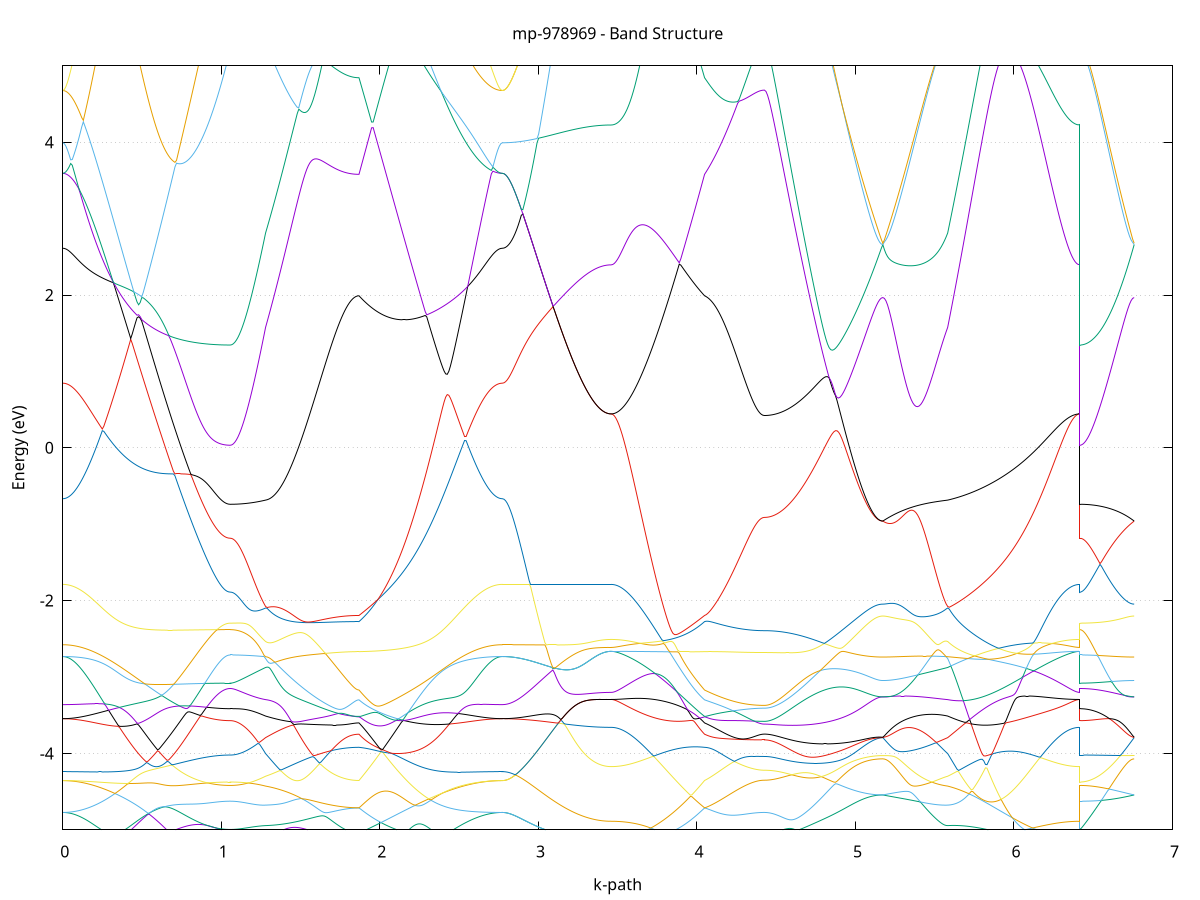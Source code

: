 set title 'mp-978969 - Band Structure'
set xlabel 'k-path'
set ylabel 'Energy (eV)'
set grid y
set yrange [-5:5]
set terminal png size 800,600
set output 'mp-978969_bands_gnuplot.png'
plot '-' using 1:2 with lines notitle, '-' using 1:2 with lines notitle, '-' using 1:2 with lines notitle, '-' using 1:2 with lines notitle, '-' using 1:2 with lines notitle, '-' using 1:2 with lines notitle, '-' using 1:2 with lines notitle, '-' using 1:2 with lines notitle, '-' using 1:2 with lines notitle, '-' using 1:2 with lines notitle, '-' using 1:2 with lines notitle, '-' using 1:2 with lines notitle, '-' using 1:2 with lines notitle, '-' using 1:2 with lines notitle, '-' using 1:2 with lines notitle, '-' using 1:2 with lines notitle, '-' using 1:2 with lines notitle, '-' using 1:2 with lines notitle, '-' using 1:2 with lines notitle, '-' using 1:2 with lines notitle, '-' using 1:2 with lines notitle, '-' using 1:2 with lines notitle, '-' using 1:2 with lines notitle, '-' using 1:2 with lines notitle, '-' using 1:2 with lines notitle, '-' using 1:2 with lines notitle, '-' using 1:2 with lines notitle, '-' using 1:2 with lines notitle, '-' using 1:2 with lines notitle, '-' using 1:2 with lines notitle, '-' using 1:2 with lines notitle, '-' using 1:2 with lines notitle, '-' using 1:2 with lines notitle, '-' using 1:2 with lines notitle, '-' using 1:2 with lines notitle, '-' using 1:2 with lines notitle, '-' using 1:2 with lines notitle, '-' using 1:2 with lines notitle, '-' using 1:2 with lines notitle, '-' using 1:2 with lines notitle, '-' using 1:2 with lines notitle, '-' using 1:2 with lines notitle, '-' using 1:2 with lines notitle, '-' using 1:2 with lines notitle, '-' using 1:2 with lines notitle, '-' using 1:2 with lines notitle, '-' using 1:2 with lines notitle, '-' using 1:2 with lines notitle, '-' using 1:2 with lines notitle, '-' using 1:2 with lines notitle, '-' using 1:2 with lines notitle, '-' using 1:2 with lines notitle, '-' using 1:2 with lines notitle, '-' using 1:2 with lines notitle, '-' using 1:2 with lines notitle, '-' using 1:2 with lines notitle, '-' using 1:2 with lines notitle, '-' using 1:2 with lines notitle, '-' using 1:2 with lines notitle, '-' using 1:2 with lines notitle, '-' using 1:2 with lines notitle, '-' using 1:2 with lines notitle, '-' using 1:2 with lines notitle, '-' using 1:2 with lines notitle
0.000000 -11.508409
0.009965 -11.508409
0.019930 -11.508309
0.029894 -11.508109
0.039859 -11.507909
0.049824 -11.507609
0.059789 -11.507209
0.069753 -11.506809
0.079718 -11.506309
0.089683 -11.505909
0.099648 -11.505309
0.109612 -11.504809
0.119577 -11.504209
0.129542 -11.503709
0.139507 -11.503109
0.149471 -11.502609
0.159436 -11.502009
0.169401 -11.501509
0.179366 -11.501009
0.189331 -11.500509
0.199295 -11.500009
0.209260 -11.499609
0.219225 -11.499109
0.229190 -11.498709
0.239154 -11.498409
0.249119 -11.498009
0.259084 -11.497709
0.269049 -11.497409
0.279013 -11.497109
0.288978 -11.496909
0.298943 -11.496709
0.308908 -11.496509
0.318872 -11.496409
0.328837 -11.496309
0.338802 -11.496209
0.348767 -11.496209
0.358732 -11.496209
0.368696 -11.496309
0.378661 -11.496309
0.388626 -11.496509
0.398591 -11.496709
0.408555 -11.496909
0.418520 -11.497209
0.428485 -11.497509
0.438450 -11.497909
0.448414 -11.498309
0.458379 -11.498809
0.468344 -11.499409
0.478309 -11.500009
0.488273 -11.500709
0.498238 -11.501509
0.508203 -11.502309
0.518168 -11.503209
0.528132 -11.504209
0.538097 -11.505209
0.548062 -11.506309
0.558027 -11.507509
0.567992 -11.508809
0.577956 -11.510209
0.587921 -11.511609
0.597886 -11.513109
0.607851 -11.514709
0.617815 -11.516309
0.627780 -11.518109
0.637745 -11.519909
0.647710 -11.521809
0.657674 -11.523709
0.667639 -11.525709
0.677604 -11.527809
0.687569 -11.529909
0.697533 -11.532109
0.707498 -11.534409
0.717463 -11.536609
0.727428 -11.538909
0.737393 -11.541309
0.747357 -11.543709
0.757322 -11.546109
0.767287 -11.548509
0.777252 -11.550909
0.787216 -11.553309
0.797181 -11.555709
0.807146 -11.558109
0.817111 -11.560509
0.827075 -11.562909
0.837040 -11.565209
0.847005 -11.567509
0.856970 -11.569709
0.866934 -11.571809
0.876899 -11.573909
0.886864 -11.576009
0.896829 -11.577909
0.906794 -11.579809
0.916758 -11.581609
0.926723 -11.583309
0.936688 -11.584909
0.946653 -11.586309
0.956617 -11.587709
0.966582 -11.589009
0.976547 -11.590109
0.986512 -11.591109
0.996476 -11.592009
1.006441 -11.592709
1.016406 -11.593309
1.026371 -11.593809
1.036335 -11.594209
1.046300 -11.594409
1.056265 -11.594409
1.056265 -11.594409
1.065954 -11.594409
1.075643 -11.594209
1.085332 -11.593809
1.095021 -11.593409
1.104710 -11.592809
1.114399 -11.592009
1.124088 -11.591209
1.133777 -11.590209
1.143466 -11.589109
1.153155 -11.587909
1.162844 -11.586509
1.172533 -11.585109
1.182222 -11.583509
1.191911 -11.581909
1.201600 -11.580109
1.211289 -11.578309
1.220977 -11.576309
1.230666 -11.574309
1.240355 -11.572309
1.250044 -11.570109
1.259733 -11.567909
1.269422 -11.565609
1.279111 -11.563309
1.279111 -11.563309
1.289100 -11.561609
1.299088 -11.559709
1.309077 -11.557809
1.319065 -11.555809
1.329053 -11.553709
1.339042 -11.551509
1.349030 -11.549309
1.359019 -11.546909
1.369007 -11.544509
1.378995 -11.542009
1.388984 -11.539509
1.398972 -11.536909
1.408961 -11.534309
1.418949 -11.531509
1.428937 -11.528809
1.438926 -11.526009
1.448914 -11.523109
1.458903 -11.520309
1.468891 -11.517409
1.478879 -11.514409
1.488868 -11.511509
1.498856 -11.508509
1.508845 -11.505509
1.518833 -11.502509
1.528821 -11.499509
1.538810 -11.496509
1.548798 -11.493509
1.558787 -11.490509
1.568775 -11.487509
1.578764 -11.484609
1.588752 -11.481609
1.598740 -11.478809
1.608729 -11.475909
1.618717 -11.473109
1.628706 -11.470409
1.638694 -11.467709
1.648682 -11.465109
1.658671 -11.462609
1.668659 -11.460109
1.678648 -11.457809
1.688636 -11.455509
1.698624 -11.453409
1.708613 -11.451409
1.718601 -11.449609
1.728590 -11.447909
1.738578 -11.446509
1.748566 -11.446009
1.758555 -11.445709
1.768543 -11.445409
1.778532 -11.445109
1.788520 -11.444909
1.798508 -11.444709
1.808497 -11.444509
1.818485 -11.444809
1.828474 -11.445109
1.838462 -11.445409
1.848450 -11.445609
1.858439 -11.445709
1.868427 -11.445709
1.868427 -11.445709
1.878366 -11.444509
1.888306 -11.444309
1.898245 -11.444409
1.908184 -11.444509
1.918123 -11.444509
1.928063 -11.444509
1.938002 -11.444409
1.947941 -11.444309
1.957880 -11.444209
1.967819 -11.444009
1.977759 -11.443809
1.987698 -11.443509
1.997637 -11.443209
2.007576 -11.442909
2.017515 -11.442509
2.027455 -11.442109
2.037394 -11.441709
2.047333 -11.441209
2.057272 -11.440709
2.067212 -11.440109
2.077151 -11.439609
2.087090 -11.438909
2.097029 -11.438309
2.106968 -11.437609
2.116908 -11.436909
2.126847 -11.436109
2.136786 -11.435309
2.146725 -11.434809
2.156664 -11.435309
2.166604 -11.435909
2.176543 -11.436409
2.186482 -11.437109
2.196421 -11.437809
2.206361 -11.438509
2.216300 -11.439309
2.226239 -11.440109
2.236178 -11.440909
2.246117 -11.441809
2.256057 -11.442809
2.265996 -11.443709
2.275935 -11.445309
2.285874 -11.446909
2.295813 -11.448509
2.305753 -11.450209
2.315692 -11.451909
2.325631 -11.453609
2.335570 -11.455409
2.345509 -11.457109
2.355449 -11.458909
2.365388 -11.460609
2.375327 -11.462409
2.385266 -11.464209
2.395206 -11.466009
2.405145 -11.467809
2.415084 -11.469609
2.425023 -11.471309
2.434962 -11.473109
2.444902 -11.474809
2.454841 -11.476509
2.464780 -11.478209
2.474719 -11.479909
2.484658 -11.481609
2.494598 -11.483209
2.504537 -11.484809
2.514476 -11.486409
2.524415 -11.487909
2.534354 -11.489409
2.544294 -11.490809
2.554233 -11.492209
2.564172 -11.493609
2.574111 -11.494909
2.584051 -11.496109
2.593990 -11.497409
2.603929 -11.498509
2.613868 -11.499609
2.623807 -11.500609
2.633747 -11.501609
2.643686 -11.502509
2.653625 -11.503409
2.663564 -11.504209
2.673503 -11.504909
2.683443 -11.505609
2.693382 -11.506209
2.703321 -11.506709
2.713260 -11.507209
2.723200 -11.507509
2.733139 -11.507909
2.743078 -11.508109
2.753017 -11.508309
2.762956 -11.508409
2.772896 -11.508409
2.772896 -11.508409
2.782839 -11.508409
2.792783 -11.508409
2.802727 -11.508409
2.812671 -11.508309
2.822615 -11.508309
2.832559 -11.508209
2.842503 -11.508109
2.852446 -11.508009
2.862390 -11.507909
2.872334 -11.507809
2.882278 -11.507709
2.892222 -11.507609
2.902166 -11.507409
2.912110 -11.507309
2.922054 -11.507109
2.931997 -11.506909
2.941941 -11.506809
2.951885 -11.507609
2.961829 -11.508609
2.971773 -11.509509
2.981717 -11.510509
2.991661 -11.511509
3.001604 -11.512509
3.011548 -11.513609
3.021492 -11.514709
3.031436 -11.515809
3.041380 -11.517009
3.051324 -11.518109
3.061268 -11.519309
3.071211 -11.520509
3.081155 -11.521709
3.091099 -11.522909
3.101043 -11.524109
3.110987 -11.525309
3.120931 -11.526509
3.130875 -11.527709
3.140818 -11.529009
3.150762 -11.530209
3.160706 -11.531409
3.170650 -11.532609
3.180594 -11.533709
3.190538 -11.534909
3.200482 -11.536009
3.210426 -11.537109
3.220369 -11.538209
3.230313 -11.539309
3.240257 -11.540309
3.250201 -11.541309
3.260145 -11.542309
3.270089 -11.543309
3.280033 -11.544209
3.289976 -11.545009
3.299920 -11.545909
3.309864 -11.546709
3.319808 -11.547409
3.329752 -11.548109
3.339696 -11.548809
3.349640 -11.549409
3.359583 -11.549909
3.369527 -11.550409
3.379471 -11.550909
3.389415 -11.551309
3.399359 -11.551709
3.409303 -11.552009
3.419247 -11.552209
3.429190 -11.552409
3.439134 -11.552509
3.449078 -11.552609
3.459022 -11.552709
3.459022 -11.552709
3.469010 -11.552609
3.478999 -11.552409
3.488987 -11.552009
3.498976 -11.551609
3.508964 -11.551009
3.518952 -11.550209
3.528941 -11.549409
3.538929 -11.548409
3.548918 -11.547309
3.558906 -11.546109
3.568895 -11.544709
3.578883 -11.543309
3.588871 -11.541709
3.598860 -11.540009
3.608848 -11.538309
3.618837 -11.536409
3.628825 -11.534509
3.638813 -11.532509
3.648802 -11.530409
3.658790 -11.528309
3.668779 -11.526009
3.678767 -11.523809
3.688755 -11.521509
3.698744 -11.519109
3.708732 -11.516709
3.718721 -11.514309
3.728709 -11.511809
3.738697 -11.509409
3.748686 -11.506909
3.758674 -11.504409
3.768663 -11.501909
3.778651 -11.499509
3.788639 -11.497009
3.798628 -11.494609
3.808616 -11.492109
3.818605 -11.489709
3.828593 -11.487309
3.838581 -11.485009
3.848570 -11.482609
3.858558 -11.480309
3.868547 -11.478109
3.878535 -11.475909
3.888524 -11.473709
3.898512 -11.471509
3.908500 -11.469509
3.918489 -11.467409
3.928477 -11.465409
3.938466 -11.463509
3.948454 -11.461609
3.958442 -11.459709
3.968431 -11.457909
3.978419 -11.456209
3.988408 -11.454509
3.998396 -11.452909
4.008384 -11.451309
4.018373 -11.449809
4.028361 -11.448409
4.038350 -11.447009
4.048338 -11.445709
4.048338 -11.445709
4.058273 -11.445509
4.068208 -11.445709
4.078142 -11.446109
4.088077 -11.446509
4.098012 -11.446909
4.107947 -11.447409
4.117882 -11.447809
4.127816 -11.448209
4.137751 -11.448709
4.147686 -11.449109
4.157621 -11.449509
4.167555 -11.449909
4.177490 -11.450309
4.187425 -11.450709
4.197360 -11.451009
4.207295 -11.451409
4.217229 -11.451809
4.227164 -11.452109
4.237099 -11.452409
4.247034 -11.452709
4.256968 -11.453009
4.266903 -11.453309
4.276838 -11.453609
4.286773 -11.453909
4.296708 -11.454109
4.306642 -11.454309
4.316577 -11.454509
4.326512 -11.454709
4.336447 -11.454909
4.346381 -11.455009
4.356316 -11.455209
4.366251 -11.455309
4.376186 -11.455409
4.386121 -11.455509
4.396055 -11.455609
4.405990 -11.455609
4.415925 -11.455609
4.425860 -11.455609
4.425860 -11.455609
4.435818 -11.455609
4.445777 -11.455609
4.455735 -11.455509
4.465694 -11.455409
4.475653 -11.455209
4.485611 -11.455009
4.495570 -11.454809
4.505528 -11.454609
4.515487 -11.454309
4.525445 -11.454109
4.535404 -11.453809
4.545362 -11.453509
4.555321 -11.453309
4.565280 -11.453009
4.575238 -11.452809
4.585197 -11.452509
4.595155 -11.452309
4.605114 -11.452109
4.615072 -11.451909
4.625031 -11.452909
4.634990 -11.455809
4.644948 -11.458809
4.654907 -11.461809
4.664865 -11.465009
4.674824 -11.468209
4.684782 -11.471509
4.694741 -11.474809
4.704699 -11.478209
4.714658 -11.481709
4.724617 -11.485109
4.734575 -11.488709
4.744534 -11.492209
4.754492 -11.495809
4.764451 -11.499409
4.774409 -11.503009
4.784368 -11.506609
4.794327 -11.510209
4.804285 -11.513809
4.814244 -11.517309
4.824202 -11.520909
4.834161 -11.524409
4.844119 -11.527909
4.854078 -11.531409
4.864036 -11.534809
4.873995 -11.538109
4.883954 -11.541409
4.893912 -11.544709
4.903871 -11.547809
4.913829 -11.550909
4.923788 -11.554009
4.933746 -11.556909
4.943705 -11.559809
4.953664 -11.562509
4.963622 -11.565209
4.973581 -11.567809
4.983539 -11.570309
4.993498 -11.572609
5.003456 -11.574909
5.013415 -11.577009
5.023373 -11.579109
5.033332 -11.581009
5.043291 -11.582809
5.053249 -11.584509
5.063208 -11.586009
5.073166 -11.587409
5.083125 -11.588709
5.093083 -11.589909
5.103042 -11.590909
5.113001 -11.591809
5.122959 -11.592609
5.132918 -11.593209
5.142876 -11.593709
5.152835 -11.594009
5.162793 -11.594309
5.172752 -11.594309
5.172752 -11.594309
5.182730 -11.594309
5.192707 -11.594209
5.202685 -11.594109
5.212663 -11.594009
5.222641 -11.593809
5.232618 -11.593609
5.242596 -11.593309
5.252574 -11.593009
5.262552 -11.592709
5.272529 -11.592309
5.282507 -11.591809
5.292485 -11.591409
5.302463 -11.590909
5.312440 -11.590309
5.322418 -11.589709
5.332396 -11.589109
5.342374 -11.588509
5.352351 -11.587809
5.362329 -11.587009
5.372307 -11.586209
5.382285 -11.585409
5.392262 -11.584609
5.402240 -11.583709
5.412218 -11.582809
5.422196 -11.581909
5.432173 -11.580909
5.442151 -11.579909
5.452129 -11.578909
5.462107 -11.577809
5.472084 -11.576709
5.482062 -11.575609
5.492040 -11.574509
5.502018 -11.573309
5.511995 -11.572109
5.521973 -11.570909
5.531951 -11.569709
5.541929 -11.568409
5.551906 -11.567209
5.561884 -11.565909
5.571862 -11.564609
5.581840 -11.563309
5.581840 -11.563309
5.591761 -11.560909
5.601683 -11.558509
5.611605 -11.556009
5.621526 -11.553509
5.631448 -11.551009
5.641370 -11.548509
5.651291 -11.546009
5.661213 -11.543509
5.671135 -11.541009
5.681056 -11.538509
5.690978 -11.536109
5.700900 -11.533709
5.710821 -11.531309
5.720743 -11.529009
5.730664 -11.526709
5.740586 -11.524509
5.750508 -11.522409
5.760429 -11.520309
5.770351 -11.518309
5.780273 -11.516309
5.790194 -11.514409
5.800116 -11.512609
5.810038 -11.510909
5.819959 -11.509209
5.829881 -11.507709
5.839803 -11.506209
5.849724 -11.504809
5.859646 -11.503409
5.869568 -11.502209
5.879489 -11.501009
5.889411 -11.499909
5.899333 -11.498809
5.909254 -11.497809
5.919176 -11.496909
5.929098 -11.496109
5.939019 -11.495409
5.948941 -11.494709
5.958862 -11.494009
5.968784 -11.493409
5.978706 -11.492909
5.988627 -11.492409
5.998549 -11.492009
6.008471 -11.491609
6.018392 -11.491309
6.028314 -11.491009
6.038236 -11.490809
6.048157 -11.490609
6.058079 -11.490409
6.068001 -11.490209
6.077922 -11.490109
6.087844 -11.490109
6.097766 -11.490009
6.107687 -11.493509
6.117609 -11.496909
6.127531 -11.500309
6.137452 -11.503709
6.147374 -11.506909
6.157295 -11.510009
6.167217 -11.513109
6.177139 -11.516009
6.187060 -11.518909
6.196982 -11.521609
6.206904 -11.524309
6.216825 -11.526809
6.226747 -11.529309
6.236669 -11.531609
6.246590 -11.533809
6.256512 -11.535909
6.266434 -11.537909
6.276355 -11.539809
6.286277 -11.541509
6.296199 -11.543209
6.306120 -11.544709
6.316042 -11.546009
6.325964 -11.547309
6.335885 -11.548409
6.345807 -11.549409
6.355728 -11.550309
6.365650 -11.551009
6.375572 -11.551609
6.385493 -11.552109
6.395415 -11.552409
6.405337 -11.552609
6.415258 -11.552709
6.415258 -11.594409
6.425060 -11.594409
6.434862 -11.594409
6.444664 -11.594409
6.454466 -11.594409
6.464267 -11.594409
6.474069 -11.594409
6.483871 -11.594409
6.493673 -11.594409
6.503475 -11.594409
6.513276 -11.594409
6.523078 -11.594409
6.532880 -11.594409
6.542682 -11.594409
6.552484 -11.594409
6.562286 -11.594409
6.572087 -11.594409
6.581889 -11.594409
6.591691 -11.594409
6.601493 -11.594409
6.611295 -11.594409
6.621096 -11.594409
6.630898 -11.594409
6.640700 -11.594409
6.650502 -11.594309
6.660304 -11.594309
6.670105 -11.594309
6.679907 -11.594309
6.689709 -11.594309
6.699511 -11.594309
6.709313 -11.594309
6.719114 -11.594309
6.728916 -11.594309
6.738718 -11.594309
6.748520 -11.594309
6.758322 -11.594309
e
0.000000 -11.499109
0.009965 -11.499109
0.019930 -11.498909
0.029894 -11.498609
0.039859 -11.498209
0.049824 -11.497709
0.059789 -11.497109
0.069753 -11.496309
0.079718 -11.495509
0.089683 -11.494509
0.099648 -11.493409
0.109612 -11.492309
0.119577 -11.491009
0.129542 -11.489609
0.139507 -11.488109
0.149471 -11.486509
0.159436 -11.484809
0.169401 -11.483009
0.179366 -11.481109
0.189331 -11.479109
0.199295 -11.477009
0.209260 -11.474809
0.219225 -11.472509
0.229190 -11.470209
0.239154 -11.467809
0.249119 -11.465209
0.259084 -11.462709
0.269049 -11.460009
0.279013 -11.457209
0.288978 -11.454409
0.298943 -11.451609
0.308908 -11.448609
0.318872 -11.445609
0.328837 -11.442609
0.338802 -11.439509
0.348767 -11.436309
0.358732 -11.433109
0.368696 -11.429809
0.378661 -11.426509
0.388626 -11.423209
0.398591 -11.419909
0.408555 -11.416509
0.418520 -11.417909
0.428485 -11.419609
0.438450 -11.421209
0.448414 -11.422909
0.458379 -11.424609
0.468344 -11.426209
0.478309 -11.428009
0.488273 -11.429709
0.498238 -11.431409
0.508203 -11.433209
0.518168 -11.434909
0.528132 -11.436709
0.538097 -11.438509
0.548062 -11.440309
0.558027 -11.442109
0.567992 -11.443809
0.577956 -11.445609
0.587921 -11.447409
0.597886 -11.449209
0.607851 -11.450909
0.617815 -11.452709
0.627780 -11.454509
0.637745 -11.456209
0.647710 -11.457909
0.657674 -11.459709
0.667639 -11.461409
0.677604 -11.463109
0.687569 -11.464709
0.697533 -11.466409
0.707498 -11.468009
0.717463 -11.469609
0.727428 -11.471209
0.737393 -11.472809
0.747357 -11.474309
0.757322 -11.475809
0.767287 -11.477309
0.777252 -11.478709
0.787216 -11.480109
0.797181 -11.481509
0.807146 -11.482809
0.817111 -11.484109
0.827075 -11.485309
0.837040 -11.486509
0.847005 -11.487709
0.856970 -11.488809
0.866934 -11.489909
0.876899 -11.490909
0.886864 -11.491909
0.896829 -11.492809
0.906794 -11.493709
0.916758 -11.494509
0.926723 -11.495309
0.936688 -11.496009
0.946653 -11.496709
0.956617 -11.497309
0.966582 -11.497809
0.976547 -11.498309
0.986512 -11.498809
0.996476 -11.499209
1.006441 -11.499509
1.016406 -11.499809
1.026371 -11.500009
1.036335 -11.500109
1.046300 -11.500209
1.056265 -11.500209
1.056265 -11.500209
1.065954 -11.500209
1.075643 -11.500109
1.085332 -11.500009
1.095021 -11.499809
1.104710 -11.499609
1.114399 -11.499309
1.124088 -11.498909
1.133777 -11.498509
1.143466 -11.498109
1.153155 -11.497609
1.162844 -11.497109
1.172533 -11.496509
1.182222 -11.495809
1.191911 -11.495109
1.201600 -11.494409
1.211289 -11.493609
1.220977 -11.492809
1.230666 -11.492009
1.240355 -11.491109
1.250044 -11.490109
1.259733 -11.489109
1.269422 -11.488109
1.279111 -11.487109
1.279111 -11.487109
1.289100 -11.486309
1.299088 -11.485509
1.309077 -11.484609
1.319065 -11.483709
1.329053 -11.482709
1.339042 -11.481809
1.349030 -11.480809
1.359019 -11.479809
1.369007 -11.478709
1.378995 -11.477609
1.388984 -11.476609
1.398972 -11.475509
1.408961 -11.474409
1.418949 -11.473209
1.428937 -11.472109
1.438926 -11.471009
1.448914 -11.469909
1.458903 -11.468709
1.468891 -11.467609
1.478879 -11.466509
1.488868 -11.465409
1.498856 -11.464309
1.508845 -11.463209
1.518833 -11.462209
1.528821 -11.461109
1.538810 -11.460109
1.548798 -11.459109
1.558787 -11.458209
1.568775 -11.457209
1.578764 -11.456309
1.588752 -11.455509
1.598740 -11.454609
1.608729 -11.453809
1.618717 -11.453009
1.628706 -11.452309
1.638694 -11.451609
1.648682 -11.450909
1.658671 -11.450309
1.668659 -11.449709
1.678648 -11.449109
1.688636 -11.448609
1.698624 -11.448009
1.708613 -11.447609
1.718601 -11.447109
1.728590 -11.446709
1.738578 -11.446309
1.748566 -11.445409
1.758555 -11.444609
1.768543 -11.444109
1.778532 -11.443909
1.788520 -11.444009
1.798508 -11.444209
1.808497 -11.444509
1.818485 -11.444409
1.828474 -11.444309
1.838462 -11.444209
1.848450 -11.444109
1.858439 -11.444109
1.868427 -11.444109
1.868427 -11.444109
1.878366 -11.444209
1.888306 -11.443309
1.898245 -11.442209
1.908184 -11.441109
1.918123 -11.440109
1.928063 -11.439209
1.938002 -11.438309
1.947941 -11.437509
1.957880 -11.436809
1.967819 -11.436109
1.977759 -11.435509
1.987698 -11.435009
1.997637 -11.434509
2.007576 -11.434109
2.017515 -11.433709
2.027455 -11.433409
2.037394 -11.433209
2.047333 -11.433109
2.057272 -11.433009
2.067212 -11.432909
2.077151 -11.433009
2.087090 -11.433109
2.097029 -11.433209
2.106968 -11.433409
2.116908 -11.433709
2.126847 -11.434009
2.136786 -11.434409
2.146725 -11.434509
2.156664 -11.433609
2.166604 -11.432809
2.176543 -11.431909
2.186482 -11.432609
2.196421 -11.433809
2.206361 -11.435109
2.216300 -11.436409
2.226239 -11.437809
2.236178 -11.439209
2.246117 -11.440709
2.256057 -11.442209
2.265996 -11.443709
2.275935 -11.444709
2.285874 -11.445809
2.295813 -11.446809
2.305753 -11.447909
2.315692 -11.449109
2.325631 -11.450209
2.335570 -11.451409
2.345509 -11.452609
2.355449 -11.453809
2.365388 -11.455009
2.375327 -11.456209
2.385266 -11.457509
2.395206 -11.458709
2.405145 -11.460009
2.415084 -11.461309
2.425023 -11.462609
2.434962 -11.463909
2.444902 -11.465209
2.454841 -11.466509
2.464780 -11.467809
2.474719 -11.469109
2.484658 -11.470409
2.494598 -11.471709
2.504537 -11.473009
2.514476 -11.474309
2.524415 -11.475609
2.534354 -11.476909
2.544294 -11.478209
2.554233 -11.479509
2.564172 -11.480709
2.574111 -11.482009
2.584051 -11.483309
2.593990 -11.484609
2.603929 -11.485809
2.613868 -11.487109
2.623807 -11.488309
2.633747 -11.489509
2.643686 -11.490609
2.653625 -11.491709
2.663564 -11.492809
2.673503 -11.493809
2.683443 -11.494809
2.693382 -11.495609
2.703321 -11.496409
2.713260 -11.497109
2.723200 -11.497709
2.733139 -11.498209
2.743078 -11.498609
2.753017 -11.498909
2.762956 -11.499109
2.772896 -11.499109
2.772896 -11.499109
2.782839 -11.499209
2.792783 -11.499209
2.802727 -11.499409
2.812671 -11.499609
2.822615 -11.499809
2.832559 -11.500109
2.842503 -11.500509
2.852446 -11.500909
2.862390 -11.501309
2.872334 -11.501909
2.882278 -11.502409
2.892222 -11.503009
2.902166 -11.503709
2.912110 -11.504409
2.922054 -11.505109
2.931997 -11.505909
2.941941 -11.506709
2.951885 -11.506509
2.961829 -11.506309
2.971773 -11.506109
2.981717 -11.505909
2.991661 -11.505709
3.001604 -11.505409
3.011548 -11.505209
3.021492 -11.505009
3.031436 -11.504709
3.041380 -11.504509
3.051324 -11.504209
3.061268 -11.503909
3.071211 -11.503709
3.081155 -11.503409
3.091099 -11.503109
3.101043 -11.502909
3.110987 -11.502609
3.120931 -11.502309
3.130875 -11.502009
3.140818 -11.501809
3.150762 -11.501509
3.160706 -11.501209
3.170650 -11.501009
3.180594 -11.500709
3.190538 -11.500409
3.200482 -11.500209
3.210426 -11.499909
3.220369 -11.499709
3.230313 -11.499409
3.240257 -11.499209
3.250201 -11.499009
3.260145 -11.498709
3.270089 -11.498509
3.280033 -11.498309
3.289976 -11.498109
3.299920 -11.498009
3.309864 -11.497809
3.319808 -11.497609
3.329752 -11.497509
3.339696 -11.497309
3.349640 -11.497209
3.359583 -11.497009
3.369527 -11.496909
3.379471 -11.496809
3.389415 -11.496709
3.399359 -11.496709
3.409303 -11.496609
3.419247 -11.496509
3.429190 -11.496509
3.439134 -11.496509
3.449078 -11.496409
3.459022 -11.496409
3.459022 -11.496409
3.469010 -11.496409
3.478999 -11.496309
3.488987 -11.496109
3.498976 -11.495909
3.508964 -11.495609
3.518952 -11.495209
3.528941 -11.494809
3.538929 -11.494309
3.548918 -11.493809
3.558906 -11.493209
3.568895 -11.492509
3.578883 -11.491809
3.588871 -11.491009
3.598860 -11.490109
3.608848 -11.489209
3.618837 -11.488309
3.628825 -11.487309
3.638813 -11.486209
3.648802 -11.485109
3.658790 -11.484009
3.668779 -11.482809
3.678767 -11.481509
3.688755 -11.480309
3.698744 -11.478909
3.708732 -11.477609
3.718721 -11.476209
3.728709 -11.474709
3.738697 -11.473309
3.748686 -11.471809
3.758674 -11.470309
3.768663 -11.468809
3.778651 -11.467209
3.788639 -11.465609
3.798628 -11.464109
3.808616 -11.462509
3.818605 -11.460909
3.828593 -11.459309
3.838581 -11.457709
3.848570 -11.456109
3.858558 -11.454509
3.868547 -11.452909
3.878535 -11.451309
3.888524 -11.449709
3.898512 -11.448209
3.908500 -11.446709
3.918489 -11.445109
3.928477 -11.443709
3.938466 -11.442209
3.948454 -11.440809
3.958442 -11.441109
3.968431 -11.441609
3.978419 -11.442009
3.988408 -11.442409
3.998396 -11.442709
4.008384 -11.443109
4.018373 -11.443409
4.028361 -11.443609
4.038350 -11.443909
4.048338 -11.444109
4.048338 -11.444109
4.058273 -11.443809
4.068208 -11.443109
4.078142 -11.442309
4.088077 -11.441409
4.098012 -11.440609
4.107947 -11.439709
4.117882 -11.438809
4.127816 -11.438009
4.137751 -11.437109
4.147686 -11.436309
4.157621 -11.435509
4.167555 -11.434709
4.177490 -11.434009
4.187425 -11.433309
4.197360 -11.432509
4.207295 -11.431909
4.217229 -11.431209
4.227164 -11.430609
4.237099 -11.430009
4.247034 -11.429409
4.256968 -11.428909
4.266903 -11.428409
4.276838 -11.427909
4.286773 -11.427509
4.296708 -11.427109
4.306642 -11.426709
4.316577 -11.426309
4.326512 -11.426009
4.336447 -11.425709
4.346381 -11.425409
4.356316 -11.425209
4.366251 -11.425009
4.376186 -11.424809
4.386121 -11.424709
4.396055 -11.424609
4.405990 -11.424509
4.415925 -11.424509
4.425860 -11.424409
4.425860 -11.424409
4.435818 -11.424409
4.445777 -11.424309
4.455735 -11.424209
4.465694 -11.423909
4.475653 -11.424509
4.485611 -11.425409
4.495570 -11.426409
4.505528 -11.427609
4.515487 -11.429009
4.525445 -11.430509
4.535404 -11.432109
4.545362 -11.433909
4.555321 -11.435909
4.565280 -11.438009
4.575238 -11.440209
4.585197 -11.442509
4.595155 -11.444909
4.605114 -11.447509
4.615072 -11.450209
4.625031 -11.451709
4.634990 -11.451609
4.644948 -11.451409
4.654907 -11.451309
4.664865 -11.451209
4.674824 -11.451209
4.684782 -11.451109
4.694741 -11.451109
4.704699 -11.451109
4.714658 -11.451109
4.724617 -11.451109
4.734575 -11.451209
4.744534 -11.451209
4.754492 -11.451309
4.764451 -11.451409
4.774409 -11.451509
4.784368 -11.451509
4.794327 -11.451709
4.804285 -11.451809
4.814244 -11.451909
4.824202 -11.452009
4.834161 -11.452109
4.844119 -11.452309
4.854078 -11.452409
4.864036 -11.452509
4.873995 -11.452709
4.883954 -11.452809
4.893912 -11.453009
4.903871 -11.453109
4.913829 -11.453209
4.923788 -11.453409
4.933746 -11.453509
4.943705 -11.453709
4.953664 -11.453809
4.963622 -11.453909
4.973581 -11.454009
4.983539 -11.454209
4.993498 -11.454309
5.003456 -11.454409
5.013415 -11.454509
5.023373 -11.454609
5.033332 -11.454709
5.043291 -11.454809
5.053249 -11.454909
5.063208 -11.455009
5.073166 -11.455109
5.083125 -11.455109
5.093083 -11.455209
5.103042 -11.455209
5.113001 -11.455309
5.122959 -11.455309
5.132918 -11.455409
5.142876 -11.455409
5.152835 -11.455409
5.162793 -11.455409
5.172752 -11.455409
5.172752 -11.455409
5.182730 -11.457209
5.192707 -11.458909
5.202685 -11.460609
5.212663 -11.462309
5.222641 -11.463909
5.232618 -11.465509
5.242596 -11.467109
5.252574 -11.468709
5.262552 -11.470209
5.272529 -11.471609
5.282507 -11.473109
5.292485 -11.474409
5.302463 -11.475809
5.312440 -11.477109
5.322418 -11.478309
5.332396 -11.479509
5.342374 -11.480609
5.352351 -11.481609
5.362329 -11.482609
5.372307 -11.483609
5.382285 -11.484409
5.392262 -11.485309
5.402240 -11.486009
5.412218 -11.486709
5.422196 -11.487309
5.432173 -11.487809
5.442151 -11.488309
5.452129 -11.488709
5.462107 -11.489009
5.472084 -11.489209
5.482062 -11.489409
5.492040 -11.489509
5.502018 -11.489509
5.511995 -11.489509
5.521973 -11.489409
5.531951 -11.489209
5.541929 -11.488909
5.551906 -11.488509
5.561884 -11.488109
5.571862 -11.487609
5.581840 -11.487109
5.581840 -11.487109
5.591761 -11.486009
5.601683 -11.484809
5.611605 -11.483709
5.621526 -11.482509
5.631448 -11.481209
5.641370 -11.480009
5.651291 -11.478709
5.661213 -11.477409
5.671135 -11.476109
5.681056 -11.474809
5.690978 -11.473509
5.700900 -11.472109
5.710821 -11.470709
5.720743 -11.469309
5.730664 -11.468009
5.740586 -11.466609
5.750508 -11.465209
5.760429 -11.463809
5.770351 -11.462409
5.780273 -11.461009
5.790194 -11.459609
5.800116 -11.458209
5.810038 -11.456809
5.819959 -11.455409
5.829881 -11.454109
5.839803 -11.452709
5.849724 -11.451409
5.859646 -11.450109
5.869568 -11.448809
5.879489 -11.447509
5.889411 -11.446209
5.899333 -11.445009
5.909254 -11.443809
5.919176 -11.442609
5.929098 -11.441409
5.939019 -11.440209
5.948941 -11.439109
5.958862 -11.438009
5.968784 -11.438609
5.978706 -11.442809
5.988627 -11.446909
5.998549 -11.451109
6.008471 -11.455209
6.018392 -11.459209
6.028314 -11.463309
6.038236 -11.467209
6.048157 -11.471209
6.058079 -11.475009
6.068001 -11.478909
6.077922 -11.482609
6.087844 -11.486309
6.097766 -11.489909
6.107687 -11.490009
6.117609 -11.490009
6.127531 -11.490109
6.137452 -11.490109
6.147374 -11.490209
6.157295 -11.490309
6.167217 -11.490409
6.177139 -11.490509
6.187060 -11.490609
6.196982 -11.490809
6.206904 -11.491009
6.216825 -11.491209
6.226747 -11.491409
6.236669 -11.491609
6.246590 -11.491909
6.256512 -11.492109
6.266434 -11.492409
6.276355 -11.492709
6.286277 -11.493009
6.296199 -11.493309
6.306120 -11.493709
6.316042 -11.494009
6.325964 -11.494409
6.335885 -11.494709
6.345807 -11.495109
6.355728 -11.495409
6.365650 -11.495709
6.375572 -11.495909
6.385493 -11.496109
6.395415 -11.496309
6.405337 -11.496409
6.415258 -11.496409
6.415258 -11.500209
6.425060 -11.500209
6.434862 -11.500109
6.444664 -11.499809
6.454466 -11.499509
6.464267 -11.499109
6.474069 -11.498609
6.483871 -11.498109
6.493673 -11.497409
6.503475 -11.496709
6.513276 -11.495909
6.523078 -11.495009
6.532880 -11.494009
6.542682 -11.492909
6.552484 -11.491809
6.562286 -11.490609
6.572087 -11.489309
6.581889 -11.488009
6.591691 -11.486609
6.601493 -11.485109
6.611295 -11.483509
6.621096 -11.482009
6.630898 -11.480309
6.640700 -11.478609
6.650502 -11.476909
6.660304 -11.475109
6.670105 -11.473209
6.679907 -11.471409
6.689709 -11.469509
6.699511 -11.467509
6.709313 -11.465509
6.719114 -11.463509
6.728916 -11.461509
6.738718 -11.459509
6.748520 -11.457509
6.758322 -11.455409
e
0.000000 -11.477309
0.009965 -11.477209
0.019930 -11.477109
0.029894 -11.476809
0.039859 -11.476509
0.049824 -11.476009
0.059789 -11.475509
0.069753 -11.474809
0.079718 -11.474109
0.089683 -11.473209
0.099648 -11.472209
0.109612 -11.471109
0.119577 -11.469809
0.129542 -11.468509
0.139507 -11.467009
0.149471 -11.465409
0.159436 -11.463709
0.169401 -11.461909
0.179366 -11.460009
0.189331 -11.458009
0.199295 -11.455909
0.209260 -11.453709
0.219225 -11.451409
0.229190 -11.449109
0.239154 -11.446709
0.249119 -11.444209
0.259084 -11.441709
0.269049 -11.439209
0.279013 -11.436609
0.288978 -11.434009
0.298943 -11.431509
0.308908 -11.428909
0.318872 -11.426309
0.328837 -11.423809
0.338802 -11.421209
0.348767 -11.418709
0.358732 -11.416209
0.368696 -11.413809
0.378661 -11.411609
0.388626 -11.413209
0.398591 -11.414709
0.408555 -11.416309
0.418520 -11.413009
0.428485 -11.409609
0.438450 -11.406109
0.448414 -11.402709
0.458379 -11.399209
0.468344 -11.395609
0.478309 -11.392109
0.488273 -11.389309
0.498238 -11.387709
0.508203 -11.386309
0.518168 -11.384809
0.528132 -11.383509
0.538097 -11.383809
0.548062 -11.384309
0.558027 -11.384809
0.567992 -11.385309
0.577956 -11.385809
0.587921 -11.386309
0.597886 -11.386809
0.607851 -11.387409
0.617815 -11.388009
0.627780 -11.388609
0.637745 -11.389209
0.647710 -11.389809
0.657674 -11.390409
0.667639 -11.391009
0.677604 -11.391709
0.687569 -11.392309
0.697533 -11.393009
0.707498 -11.393609
0.717463 -11.394309
0.727428 -11.394909
0.737393 -11.395609
0.747357 -11.396209
0.757322 -11.396909
0.767287 -11.397509
0.777252 -11.398209
0.787216 -11.398809
0.797181 -11.399409
0.807146 -11.400109
0.817111 -11.400709
0.827075 -11.401309
0.837040 -11.401909
0.847005 -11.402409
0.856970 -11.403009
0.866934 -11.403509
0.876899 -11.404009
0.886864 -11.404509
0.896829 -11.405009
0.906794 -11.405409
0.916758 -11.405809
0.926723 -11.406209
0.936688 -11.406609
0.946653 -11.407009
0.956617 -11.407309
0.966582 -11.407609
0.976547 -11.407809
0.986512 -11.408109
0.996476 -11.408309
1.006441 -11.408409
1.016406 -11.408609
1.026371 -11.408709
1.036335 -11.408809
1.046300 -11.408809
1.056265 -11.408809
1.056265 -11.408809
1.065954 -11.408809
1.075643 -11.408809
1.085332 -11.408809
1.095021 -11.408809
1.104710 -11.408909
1.114399 -11.408909
1.124088 -11.408909
1.133777 -11.408909
1.143466 -11.408909
1.153155 -11.408909
1.162844 -11.408909
1.172533 -11.408909
1.182222 -11.409009
1.191911 -11.409009
1.201600 -11.409009
1.211289 -11.409009
1.220977 -11.409009
1.230666 -11.409109
1.240355 -11.409109
1.250044 -11.409109
1.259733 -11.409209
1.269422 -11.409209
1.279111 -11.409209
1.279111 -11.409209
1.289100 -11.409209
1.299088 -11.409209
1.309077 -11.409209
1.319065 -11.409209
1.329053 -11.409109
1.339042 -11.409109
1.349030 -11.409009
1.359019 -11.408909
1.369007 -11.408709
1.378995 -11.408609
1.388984 -11.408409
1.398972 -11.408209
1.408961 -11.408009
1.418949 -11.407809
1.428937 -11.407509
1.438926 -11.407309
1.448914 -11.407009
1.458903 -11.406609
1.468891 -11.406309
1.478879 -11.405909
1.488868 -11.405609
1.498856 -11.405209
1.508845 -11.404709
1.518833 -11.404309
1.528821 -11.403809
1.538810 -11.403309
1.548798 -11.402809
1.558787 -11.402309
1.568775 -11.401809
1.578764 -11.401209
1.588752 -11.402109
1.598740 -11.404409
1.608729 -11.406709
1.618717 -11.409009
1.628706 -11.411309
1.638694 -11.413509
1.648682 -11.415609
1.658671 -11.417709
1.668659 -11.419709
1.678648 -11.421709
1.688636 -11.423509
1.698624 -11.425209
1.708613 -11.426809
1.718601 -11.428209
1.728590 -11.429509
1.738578 -11.430509
1.748566 -11.431309
1.758555 -11.431809
1.768543 -11.432009
1.778532 -11.431809
1.788520 -11.431509
1.798508 -11.431009
1.808497 -11.430509
1.818485 -11.430009
1.828474 -11.429609
1.838462 -11.429209
1.848450 -11.428909
1.858439 -11.428709
1.868427 -11.428709
1.868427 -11.428709
1.878366 -11.427809
1.888306 -11.426909
1.898245 -11.426109
1.908184 -11.425309
1.918123 -11.424609
1.928063 -11.424009
1.938002 -11.423509
1.947941 -11.423009
1.957880 -11.422609
1.967819 -11.422209
1.977759 -11.421909
1.987698 -11.421709
1.997637 -11.421609
2.007576 -11.421509
2.017515 -11.421609
2.027455 -11.421609
2.037394 -11.421809
2.047333 -11.422009
2.057272 -11.422309
2.067212 -11.422709
2.077151 -11.423209
2.087090 -11.423709
2.097029 -11.424309
2.106968 -11.425009
2.116908 -11.425709
2.126847 -11.426509
2.136786 -11.427309
2.146725 -11.428309
2.156664 -11.429209
2.166604 -11.430309
2.176543 -11.431409
2.186482 -11.430909
2.196421 -11.430009
2.206361 -11.429009
2.216300 -11.428009
2.226239 -11.427009
2.236178 -11.425909
2.246117 -11.424809
2.256057 -11.423709
2.265996 -11.422609
2.275935 -11.421509
2.285874 -11.420409
2.295813 -11.419209
2.305753 -11.418109
2.315692 -11.416909
2.325631 -11.415809
2.335570 -11.414609
2.345509 -11.413409
2.355449 -11.412209
2.365388 -11.411109
2.375327 -11.409909
2.385266 -11.408709
2.395206 -11.407509
2.405145 -11.406409
2.415084 -11.405409
2.425023 -11.408909
2.434962 -11.412309
2.444902 -11.415809
2.454841 -11.419209
2.464780 -11.422509
2.474719 -11.425909
2.484658 -11.429209
2.494598 -11.432409
2.504537 -11.435509
2.514476 -11.438609
2.524415 -11.441609
2.534354 -11.444509
2.544294 -11.447309
2.554233 -11.450009
2.564172 -11.452509
2.574111 -11.455009
2.584051 -11.457309
2.593990 -11.459509
2.603929 -11.461609
2.613868 -11.463509
2.623807 -11.465309
2.633747 -11.467009
2.643686 -11.468509
2.653625 -11.469909
2.663564 -11.471109
2.673503 -11.472209
2.683443 -11.473209
2.693382 -11.474109
2.703321 -11.474809
2.713260 -11.475509
2.723200 -11.476009
2.733139 -11.476509
2.743078 -11.476809
2.753017 -11.477109
2.762956 -11.477209
2.772896 -11.477309
2.772896 -11.477309
2.782839 -11.477309
2.792783 -11.477309
2.802727 -11.477309
2.812671 -11.477309
2.822615 -11.477309
2.832559 -11.477309
2.842503 -11.477309
2.852446 -11.477309
2.862390 -11.477309
2.872334 -11.477309
2.882278 -11.477309
2.892222 -11.477409
2.902166 -11.477409
2.912110 -11.477409
2.922054 -11.477409
2.931997 -11.477509
2.941941 -11.477509
2.951885 -11.477509
2.961829 -11.477509
2.971773 -11.477609
2.981717 -11.477609
2.991661 -11.477709
3.001604 -11.477709
3.011548 -11.477809
3.021492 -11.477809
3.031436 -11.477909
3.041380 -11.477909
3.051324 -11.478009
3.061268 -11.478109
3.071211 -11.478209
3.081155 -11.478309
3.091099 -11.478309
3.101043 -11.478409
3.110987 -11.478509
3.120931 -11.478609
3.130875 -11.478709
3.140818 -11.478809
3.150762 -11.478909
3.160706 -11.479009
3.170650 -11.479109
3.180594 -11.479209
3.190538 -11.479309
3.200482 -11.479409
3.210426 -11.479509
3.220369 -11.479609
3.230313 -11.479709
3.240257 -11.479809
3.250201 -11.480009
3.260145 -11.480109
3.270089 -11.480109
3.280033 -11.480309
3.289976 -11.480309
3.299920 -11.480409
3.309864 -11.480509
3.319808 -11.480609
3.329752 -11.480709
3.339696 -11.480809
3.349640 -11.480809
3.359583 -11.480909
3.369527 -11.481009
3.379471 -11.481009
3.389415 -11.481109
3.399359 -11.481109
3.409303 -11.481109
3.419247 -11.481209
3.429190 -11.481209
3.439134 -11.481209
3.449078 -11.481209
3.459022 -11.481209
3.459022 -11.481209
3.469010 -11.481209
3.478999 -11.481009
3.488987 -11.480709
3.498976 -11.480409
3.508964 -11.479909
3.518952 -11.479309
3.528941 -11.478609
3.538929 -11.477809
3.548918 -11.476909
3.558906 -11.475909
3.568895 -11.474809
3.578883 -11.473609
3.588871 -11.472309
3.598860 -11.470909
3.608848 -11.469409
3.618837 -11.467709
3.628825 -11.466009
3.638813 -11.464209
3.648802 -11.462209
3.658790 -11.460209
3.668779 -11.458109
3.678767 -11.455909
3.688755 -11.453509
3.698744 -11.451109
3.708732 -11.448609
3.718721 -11.446009
3.728709 -11.443409
3.738697 -11.440609
3.748686 -11.437809
3.758674 -11.434809
3.768663 -11.431909
3.778651 -11.429809
3.788639 -11.430509
3.798628 -11.431209
3.808616 -11.431909
3.818605 -11.432609
3.828593 -11.433309
3.838581 -11.434009
3.848570 -11.434709
3.858558 -11.435409
3.868547 -11.436009
3.878535 -11.436709
3.888524 -11.437309
3.898512 -11.437909
3.908500 -11.438509
3.918489 -11.439109
3.928477 -11.439609
3.938466 -11.440209
3.948454 -11.440709
3.958442 -11.439409
3.968431 -11.438009
3.978419 -11.436709
3.988408 -11.435409
3.998396 -11.434109
4.008384 -11.433009
4.018373 -11.431809
4.028361 -11.430709
4.038350 -11.429709
4.048338 -11.428709
4.048338 -11.428709
4.058273 -11.428309
4.068208 -11.427909
4.078142 -11.427609
4.088077 -11.427209
4.098012 -11.426909
4.107947 -11.426609
4.117882 -11.426309
4.127816 -11.426009
4.137751 -11.425709
4.147686 -11.425409
4.157621 -11.425209
4.167555 -11.425009
4.177490 -11.424709
4.187425 -11.424509
4.197360 -11.424309
4.207295 -11.424209
4.217229 -11.424009
4.227164 -11.423809
4.237099 -11.423709
4.247034 -11.423509
4.256968 -11.423409
4.266903 -11.423309
4.276838 -11.423209
4.286773 -11.423109
4.296708 -11.423009
4.306642 -11.422909
4.316577 -11.422809
4.326512 -11.422809
4.336447 -11.422709
4.346381 -11.422609
4.356316 -11.422609
4.366251 -11.422509
4.376186 -11.422509
4.386121 -11.422509
4.396055 -11.422509
4.405990 -11.422409
4.415925 -11.422409
4.425860 -11.422409
4.425860 -11.422409
4.435818 -11.422509
4.445777 -11.422809
4.455735 -11.423209
4.465694 -11.423709
4.475653 -11.423709
4.485611 -11.423309
4.495570 -11.422909
4.505528 -11.422409
4.515487 -11.421809
4.525445 -11.421209
4.535404 -11.420509
4.545362 -11.419709
4.555321 -11.418809
4.565280 -11.417809
4.575238 -11.416809
4.585197 -11.415709
4.595155 -11.414509
4.605114 -11.413209
4.615072 -11.411809
4.625031 -11.410409
4.634990 -11.408909
4.644948 -11.407409
4.654907 -11.405809
4.664865 -11.404109
4.674824 -11.402409
4.684782 -11.401509
4.694741 -11.402909
4.704699 -11.404309
4.714658 -11.405809
4.724617 -11.407309
4.734575 -11.408809
4.744534 -11.410309
4.754492 -11.411909
4.764451 -11.413409
4.774409 -11.415009
4.784368 -11.416509
4.794327 -11.418109
4.804285 -11.419609
4.814244 -11.421209
4.824202 -11.422709
4.834161 -11.424309
4.844119 -11.425809
4.854078 -11.427309
4.864036 -11.428809
4.873995 -11.430309
4.883954 -11.431709
4.893912 -11.433209
4.903871 -11.434609
4.913829 -11.435909
4.923788 -11.437309
4.933746 -11.438609
4.943705 -11.439909
4.953664 -11.441109
4.963622 -11.442309
4.973581 -11.443409
4.983539 -11.444609
4.993498 -11.445609
5.003456 -11.446609
5.013415 -11.447609
5.023373 -11.448509
5.033332 -11.449409
5.043291 -11.450209
5.053249 -11.451009
5.063208 -11.451709
5.073166 -11.452309
5.083125 -11.452909
5.093083 -11.453409
5.103042 -11.453909
5.113001 -11.454309
5.122959 -11.454609
5.132918 -11.454909
5.142876 -11.455109
5.152835 -11.455309
5.162793 -11.455409
5.172752 -11.455409
5.172752 -11.455409
5.182730 -11.453709
5.192707 -11.451909
5.202685 -11.450109
5.212663 -11.448409
5.222641 -11.446609
5.232618 -11.444909
5.242596 -11.443109
5.252574 -11.441409
5.262552 -11.439709
5.272529 -11.438009
5.282507 -11.436309
5.292485 -11.434709
5.302463 -11.433109
5.312440 -11.431509
5.322418 -11.430009
5.332396 -11.428509
5.342374 -11.427009
5.352351 -11.425609
5.362329 -11.424309
5.372307 -11.422909
5.382285 -11.421709
5.392262 -11.420509
5.402240 -11.419309
5.412218 -11.418209
5.422196 -11.417209
5.432173 -11.416209
5.442151 -11.415309
5.452129 -11.414409
5.462107 -11.413609
5.472084 -11.412909
5.482062 -11.412309
5.492040 -11.411709
5.502018 -11.411109
5.511995 -11.410709
5.521973 -11.410309
5.531951 -11.409909
5.541929 -11.409709
5.551906 -11.409409
5.561884 -11.409309
5.571862 -11.409209
5.581840 -11.409209
5.581840 -11.409209
5.591761 -11.409309
5.601683 -11.409309
5.611605 -11.409309
5.621526 -11.409409
5.631448 -11.409409
5.641370 -11.409509
5.651291 -11.409509
5.661213 -11.409609
5.671135 -11.409609
5.681056 -11.409709
5.690978 -11.409709
5.700900 -11.409809
5.710821 -11.409809
5.720743 -11.409909
5.730664 -11.410009
5.740586 -11.410009
5.750508 -11.410109
5.760429 -11.410209
5.770351 -11.410209
5.780273 -11.410309
5.790194 -11.410409
5.800116 -11.410509
5.810038 -11.410509
5.819959 -11.410609
5.829881 -11.410709
5.839803 -11.410809
5.849724 -11.410909
5.859646 -11.411009
5.869568 -11.411009
5.879489 -11.411109
5.889411 -11.411209
5.899333 -11.411309
5.909254 -11.413109
5.919176 -11.417309
5.929098 -11.421609
5.939019 -11.425909
5.948941 -11.430109
5.958862 -11.434409
5.968784 -11.436909
5.978706 -11.435809
5.988627 -11.434809
5.998549 -11.433809
6.008471 -11.432809
6.018392 -11.431909
6.028314 -11.431009
6.038236 -11.430109
6.048157 -11.429209
6.058079 -11.428409
6.068001 -11.427609
6.077922 -11.426809
6.087844 -11.426009
6.097766 -11.425309
6.107687 -11.426709
6.117609 -11.429409
6.127531 -11.432209
6.137452 -11.435009
6.147374 -11.437809
6.157295 -11.440609
6.167217 -11.443309
6.177139 -11.446009
6.187060 -11.448709
6.196982 -11.451309
6.206904 -11.453909
6.216825 -11.456409
6.226747 -11.458809
6.236669 -11.461109
6.246590 -11.463309
6.256512 -11.465409
6.266434 -11.467409
6.276355 -11.469309
6.286277 -11.471009
6.296199 -11.472609
6.306120 -11.474109
6.316042 -11.475409
6.325964 -11.476609
6.335885 -11.477609
6.345807 -11.478509
6.355728 -11.479209
6.365650 -11.479909
6.375572 -11.480409
6.385493 -11.480709
6.395415 -11.481009
6.405337 -11.481209
6.415258 -11.481209
6.415258 -11.408809
6.425060 -11.408909
6.434862 -11.409009
6.444664 -11.409309
6.454466 -11.409609
6.464267 -11.410009
6.474069 -11.410509
6.483871 -11.411109
6.493673 -11.411909
6.503475 -11.412709
6.513276 -11.413509
6.523078 -11.414509
6.532880 -11.415509
6.542682 -11.416709
6.552484 -11.417909
6.562286 -11.419209
6.572087 -11.420509
6.581889 -11.421909
6.591691 -11.423409
6.601493 -11.425009
6.611295 -11.426609
6.621096 -11.428309
6.630898 -11.430009
6.640700 -11.431809
6.650502 -11.433609
6.660304 -11.435409
6.670105 -11.437309
6.679907 -11.439309
6.689709 -11.441209
6.699511 -11.443209
6.709313 -11.445209
6.719114 -11.447209
6.728916 -11.449309
6.738718 -11.451309
6.748520 -11.453409
6.758322 -11.455409
e
0.000000 -11.380209
0.009965 -11.380209
0.019930 -11.380309
0.029894 -11.380409
0.039859 -11.380609
0.049824 -11.380809
0.059789 -11.381109
0.069753 -11.381409
0.079718 -11.381709
0.089683 -11.382109
0.099648 -11.382509
0.109612 -11.383009
0.119577 -11.383609
0.129542 -11.384109
0.139507 -11.384809
0.149471 -11.385409
0.159436 -11.386109
0.169401 -11.386909
0.179366 -11.387709
0.189331 -11.388509
0.199295 -11.389409
0.209260 -11.390309
0.219225 -11.391309
0.229190 -11.392309
0.239154 -11.393309
0.249119 -11.394409
0.259084 -11.395509
0.269049 -11.396709
0.279013 -11.397909
0.288978 -11.399109
0.298943 -11.400409
0.308908 -11.401709
0.318872 -11.403009
0.328837 -11.404409
0.338802 -11.405809
0.348767 -11.407209
0.358732 -11.408709
0.368696 -11.410109
0.378661 -11.411409
0.388626 -11.409109
0.398591 -11.406809
0.408555 -11.404609
0.418520 -11.402409
0.428485 -11.400309
0.438450 -11.398309
0.448414 -11.396409
0.458379 -11.394509
0.468344 -11.392709
0.478309 -11.391009
0.488273 -11.388609
0.498238 -11.385109
0.508203 -11.382609
0.518168 -11.383009
0.528132 -11.383409
0.538097 -11.382209
0.548062 -11.381009
0.558027 -11.379809
0.567992 -11.378809
0.577956 -11.377709
0.587921 -11.376809
0.597886 -11.375909
0.607851 -11.375109
0.617815 -11.374309
0.627780 -11.373509
0.637745 -11.372809
0.647710 -11.372209
0.657674 -11.371609
0.667639 -11.371009
0.677604 -11.370509
0.687569 -11.370009
0.697533 -11.369509
0.707498 -11.369109
0.717463 -11.368709
0.727428 -11.368309
0.737393 -11.367909
0.747357 -11.367609
0.757322 -11.367309
0.767287 -11.367009
0.777252 -11.366709
0.787216 -11.366409
0.797181 -11.366209
0.807146 -11.365909
0.817111 -11.365709
0.827075 -11.365509
0.837040 -11.365309
0.847005 -11.365109
0.856970 -11.364909
0.866934 -11.364709
0.876899 -11.364609
0.886864 -11.364409
0.896829 -11.364209
0.906794 -11.364109
0.916758 -11.364009
0.926723 -11.363909
0.936688 -11.363709
0.946653 -11.363609
0.956617 -11.363609
0.966582 -11.363509
0.976547 -11.363409
0.986512 -11.363309
0.996476 -11.363309
1.006441 -11.363209
1.016406 -11.363209
1.026371 -11.363109
1.036335 -11.363109
1.046300 -11.363109
1.056265 -11.363109
1.056265 -11.363109
1.065954 -11.363109
1.075643 -11.363109
1.085332 -11.363109
1.095021 -11.363209
1.104710 -11.363209
1.114399 -11.363209
1.124088 -11.363309
1.133777 -11.363309
1.143466 -11.363309
1.153155 -11.363409
1.162844 -11.363509
1.172533 -11.363509
1.182222 -11.363609
1.191911 -11.363709
1.201600 -11.363809
1.211289 -11.363909
1.220977 -11.364009
1.230666 -11.364109
1.240355 -11.364209
1.250044 -11.364309
1.259733 -11.364409
1.269422 -11.364509
1.279111 -11.364709
1.279111 -11.364709
1.289100 -11.364809
1.299088 -11.364909
1.309077 -11.365109
1.319065 -11.365309
1.329053 -11.365509
1.339042 -11.365809
1.349030 -11.366109
1.359019 -11.366509
1.369007 -11.367009
1.378995 -11.367509
1.388984 -11.368109
1.398972 -11.368909
1.408961 -11.369709
1.418949 -11.370609
1.428937 -11.371609
1.438926 -11.372709
1.448914 -11.374009
1.458903 -11.375409
1.468891 -11.376909
1.478879 -11.378609
1.488868 -11.380309
1.498856 -11.382209
1.508845 -11.384109
1.518833 -11.386209
1.528821 -11.388309
1.538810 -11.390509
1.548798 -11.392809
1.558787 -11.395109
1.568775 -11.397409
1.578764 -11.399709
1.588752 -11.400709
1.598740 -11.400109
1.608729 -11.399509
1.618717 -11.398909
1.628706 -11.398409
1.638694 -11.397809
1.648682 -11.397209
1.658671 -11.396609
1.668659 -11.396009
1.678648 -11.395409
1.688636 -11.394909
1.698624 -11.394309
1.708613 -11.393809
1.718601 -11.393209
1.728590 -11.392709
1.738578 -11.392309
1.748566 -11.391809
1.758555 -11.391409
1.768543 -11.391009
1.778532 -11.390609
1.788520 -11.390309
1.798508 -11.390009
1.808497 -11.389809
1.818485 -11.389509
1.828474 -11.389409
1.838462 -11.389209
1.848450 -11.389109
1.858439 -11.389109
1.868427 -11.389009
1.868427 -11.389009
1.878366 -11.388509
1.888306 -11.388009
1.898245 -11.387509
1.908184 -11.386909
1.918123 -11.386409
1.928063 -11.386009
1.938002 -11.385509
1.947941 -11.385009
1.957880 -11.384609
1.967819 -11.384109
1.977759 -11.383709
1.987698 -11.383309
1.997637 -11.382909
2.007576 -11.382509
2.017515 -11.382109
2.027455 -11.381809
2.037394 -11.381409
2.047333 -11.381109
2.057272 -11.380809
2.067212 -11.380509
2.077151 -11.380209
2.087090 -11.379909
2.097029 -11.379709
2.106968 -11.379409
2.116908 -11.379209
2.126847 -11.379009
2.136786 -11.378709
2.146725 -11.378609
2.156664 -11.378409
2.166604 -11.378209
2.176543 -11.378109
2.186482 -11.377909
2.196421 -11.377809
2.206361 -11.377709
2.216300 -11.377609
2.226239 -11.377509
2.236178 -11.377409
2.246117 -11.377409
2.256057 -11.377309
2.265996 -11.377309
2.275935 -11.377209
2.285874 -11.377209
2.295813 -11.377209
2.305753 -11.377209
2.315692 -11.377209
2.325631 -11.377209
2.335570 -11.377909
2.345509 -11.381309
2.355449 -11.384709
2.365388 -11.388109
2.375327 -11.391509
2.385266 -11.395009
2.395206 -11.398409
2.405145 -11.401909
2.415084 -11.405209
2.425023 -11.404009
2.434962 -11.402909
2.444902 -11.401809
2.454841 -11.400609
2.464780 -11.399509
2.474719 -11.398509
2.484658 -11.397409
2.494598 -11.396309
2.504537 -11.395309
2.514476 -11.394309
2.524415 -11.393309
2.534354 -11.392409
2.544294 -11.391409
2.554233 -11.390509
2.564172 -11.389709
2.574111 -11.388809
2.584051 -11.388009
2.593990 -11.387309
2.603929 -11.386509
2.613868 -11.385809
2.623807 -11.385209
2.633747 -11.384609
2.643686 -11.384009
2.653625 -11.383409
2.663564 -11.382909
2.673503 -11.382409
2.683443 -11.382009
2.693382 -11.381709
2.703321 -11.381309
2.713260 -11.381009
2.723200 -11.380809
2.733139 -11.380609
2.743078 -11.380409
2.753017 -11.380309
2.762956 -11.380209
2.772896 -11.380209
2.772896 -11.380209
2.782839 -11.380209
2.792783 -11.380309
2.802727 -11.380409
2.812671 -11.380509
2.822615 -11.380709
2.832559 -11.380909
2.842503 -11.381109
2.852446 -11.381309
2.862390 -11.381609
2.872334 -11.382009
2.882278 -11.382409
2.892222 -11.382709
2.902166 -11.383209
2.912110 -11.383609
2.922054 -11.384109
2.931997 -11.384609
2.941941 -11.385209
2.951885 -11.385809
2.961829 -11.386409
2.971773 -11.387009
2.981717 -11.387609
2.991661 -11.388309
3.001604 -11.389009
3.011548 -11.389709
3.021492 -11.390409
3.031436 -11.391109
3.041380 -11.391809
3.051324 -11.392609
3.061268 -11.393409
3.071211 -11.394109
3.081155 -11.394909
3.091099 -11.395709
3.101043 -11.396509
3.110987 -11.397309
3.120931 -11.398109
3.130875 -11.398909
3.140818 -11.399709
3.150762 -11.400409
3.160706 -11.401209
3.170650 -11.402009
3.180594 -11.402709
3.190538 -11.403509
3.200482 -11.404209
3.210426 -11.404909
3.220369 -11.405609
3.230313 -11.406409
3.240257 -11.407009
3.250201 -11.407709
3.260145 -11.408309
3.270089 -11.408909
3.280033 -11.409509
3.289976 -11.410109
3.299920 -11.410609
3.309864 -11.411109
3.319808 -11.411609
3.329752 -11.412109
3.339696 -11.412509
3.349640 -11.412909
3.359583 -11.413209
3.369527 -11.413609
3.379471 -11.413909
3.389415 -11.414109
3.399359 -11.414309
3.409303 -11.414509
3.419247 -11.414709
3.429190 -11.414809
3.439134 -11.414909
3.449078 -11.415009
3.459022 -11.415009
3.459022 -11.415009
3.469010 -11.415009
3.478999 -11.415109
3.488987 -11.415109
3.498976 -11.415309
3.508964 -11.415409
3.518952 -11.415609
3.528941 -11.415809
3.538929 -11.416109
3.548918 -11.416409
3.558906 -11.416709
3.568895 -11.417109
3.578883 -11.417509
3.588871 -11.417909
3.598860 -11.418409
3.608848 -11.418809
3.618837 -11.419309
3.628825 -11.419909
3.638813 -11.420409
3.648802 -11.421009
3.658790 -11.421609
3.668779 -11.422209
3.678767 -11.422809
3.688755 -11.423509
3.698744 -11.424209
3.708732 -11.424809
3.718721 -11.425509
3.728709 -11.426209
3.738697 -11.426909
3.748686 -11.427609
3.758674 -11.428309
3.768663 -11.429109
3.778651 -11.428809
3.788639 -11.425709
3.798628 -11.422509
3.808616 -11.419309
3.818605 -11.416009
3.828593 -11.412709
3.838581 -11.409309
3.848570 -11.406009
3.858558 -11.402609
3.868547 -11.399709
3.878535 -11.399109
3.888524 -11.398509
3.898512 -11.397909
3.908500 -11.397309
3.918489 -11.396709
3.928477 -11.396009
3.938466 -11.395409
3.948454 -11.394809
3.958442 -11.394209
3.968431 -11.393609
3.978419 -11.393009
3.988408 -11.392409
3.998396 -11.391909
4.008384 -11.391309
4.018373 -11.390709
4.028361 -11.390109
4.038350 -11.389609
4.048338 -11.389009
4.048338 -11.389009
4.058273 -11.388809
4.068208 -11.388609
4.078142 -11.388309
4.088077 -11.388109
4.098012 -11.387809
4.107947 -11.387509
4.117882 -11.387209
4.127816 -11.387009
4.137751 -11.386709
4.147686 -11.386409
4.157621 -11.386109
4.167555 -11.385809
4.177490 -11.385509
4.187425 -11.385209
4.197360 -11.384909
4.207295 -11.384609
4.217229 -11.384409
4.227164 -11.384109
4.237099 -11.383809
4.247034 -11.383609
4.256968 -11.383309
4.266903 -11.383109
4.276838 -11.382809
4.286773 -11.382609
4.296708 -11.382409
4.306642 -11.382209
4.316577 -11.382009
4.326512 -11.381809
4.336447 -11.381709
4.346381 -11.381509
4.356316 -11.381409
4.366251 -11.381309
4.376186 -11.381209
4.386121 -11.381109
4.396055 -11.381109
4.405990 -11.381009
4.415925 -11.381009
4.425860 -11.381009
4.425860 -11.381009
4.435818 -11.381009
4.445777 -11.381109
4.455735 -11.381309
4.465694 -11.381509
4.475653 -11.381809
4.485611 -11.382209
4.495570 -11.382609
4.505528 -11.383109
4.515487 -11.383709
4.525445 -11.384309
4.535404 -11.385009
4.545362 -11.385709
4.555321 -11.386509
4.565280 -11.387409
4.575238 -11.388309
4.585197 -11.389309
4.595155 -11.390309
4.605114 -11.391409
4.615072 -11.392509
4.625031 -11.393709
4.634990 -11.394909
4.644948 -11.396109
4.654907 -11.397409
4.664865 -11.398709
4.674824 -11.400109
4.684782 -11.400709
4.694741 -11.398909
4.704699 -11.397209
4.714658 -11.395409
4.724617 -11.393609
4.734575 -11.391909
4.744534 -11.390109
4.754492 -11.388409
4.764451 -11.386709
4.774409 -11.385009
4.784368 -11.383409
4.794327 -11.381809
4.804285 -11.380309
4.814244 -11.378909
4.824202 -11.377509
4.834161 -11.376309
4.844119 -11.375009
4.854078 -11.373909
4.864036 -11.372809
4.873995 -11.371809
4.883954 -11.370909
4.893912 -11.370109
4.903871 -11.369309
4.913829 -11.368609
4.923788 -11.367909
4.933746 -11.367409
4.943705 -11.366809
4.953664 -11.366409
4.963622 -11.365909
4.973581 -11.365609
4.983539 -11.365209
4.993498 -11.364909
5.003456 -11.364609
5.013415 -11.364409
5.023373 -11.364209
5.033332 -11.364009
5.043291 -11.363809
5.053249 -11.363709
5.063208 -11.363609
5.073166 -11.363509
5.083125 -11.363409
5.093083 -11.363309
5.103042 -11.363309
5.113001 -11.363209
5.122959 -11.363209
5.132918 -11.363109
5.142876 -11.363109
5.152835 -11.363109
5.162793 -11.363109
5.172752 -11.363109
5.172752 -11.363109
5.182730 -11.363109
5.192707 -11.363109
5.202685 -11.363109
5.212663 -11.363109
5.222641 -11.363109
5.232618 -11.363109
5.242596 -11.363109
5.252574 -11.363109
5.262552 -11.363209
5.272529 -11.363209
5.282507 -11.363209
5.292485 -11.363209
5.302463 -11.363209
5.312440 -11.363309
5.322418 -11.363309
5.332396 -11.363309
5.342374 -11.363409
5.352351 -11.363409
5.362329 -11.363409
5.372307 -11.363509
5.382285 -11.363509
5.392262 -11.363509
5.402240 -11.363609
5.412218 -11.363609
5.422196 -11.363709
5.432173 -11.363709
5.442151 -11.363809
5.452129 -11.363809
5.462107 -11.363909
5.472084 -11.364009
5.482062 -11.364009
5.492040 -11.364109
5.502018 -11.364109
5.511995 -11.364209
5.521973 -11.364309
5.531951 -11.364309
5.541929 -11.364409
5.551906 -11.364409
5.561884 -11.364509
5.571862 -11.364609
5.581840 -11.364709
5.581840 -11.364709
5.591761 -11.364809
5.601683 -11.365009
5.611605 -11.365109
5.621526 -11.365309
5.631448 -11.365509
5.641370 -11.365609
5.651291 -11.365809
5.661213 -11.366009
5.671135 -11.366309
5.681056 -11.366509
5.690978 -11.366809
5.700900 -11.367009
5.710821 -11.367309
5.720743 -11.367709
5.730664 -11.368009
5.740586 -11.368409
5.750508 -11.368809
5.760429 -11.369309
5.770351 -11.369709
5.780273 -11.370309
5.790194 -11.370809
5.800116 -11.371509
5.810038 -11.372109
5.819959 -11.375109
5.829881 -11.379209
5.839803 -11.383409
5.849724 -11.387609
5.859646 -11.391809
5.869568 -11.396009
5.879489 -11.400309
5.889411 -11.404509
5.899333 -11.408809
5.909254 -11.411409
5.919176 -11.411509
5.929098 -11.411609
5.939019 -11.411709
5.948941 -11.411809
5.958862 -11.411909
5.968784 -11.412009
5.978706 -11.412109
5.988627 -11.412209
5.998549 -11.412309
6.008471 -11.412409
6.018392 -11.412509
6.028314 -11.412609
6.038236 -11.412709
6.048157 -11.412809
6.058079 -11.413209
6.068001 -11.415809
6.077922 -11.418509
6.087844 -11.421209
6.097766 -11.423909
6.107687 -11.424609
6.117609 -11.424009
6.127531 -11.423309
6.137452 -11.422709
6.147374 -11.422109
6.157295 -11.421609
6.167217 -11.421009
6.177139 -11.420509
6.187060 -11.420109
6.196982 -11.419609
6.206904 -11.419209
6.216825 -11.418809
6.226747 -11.418409
6.236669 -11.418009
6.246590 -11.417709
6.256512 -11.417409
6.266434 -11.417109
6.276355 -11.416809
6.286277 -11.416509
6.296199 -11.416309
6.306120 -11.416109
6.316042 -11.415909
6.325964 -11.415709
6.335885 -11.415609
6.345807 -11.415409
6.355728 -11.415309
6.365650 -11.415209
6.375572 -11.415109
6.385493 -11.415109
6.395415 -11.415009
6.405337 -11.415009
6.415258 -11.415009
6.415258 -11.363109
6.425060 -11.363109
6.434862 -11.363109
6.444664 -11.363109
6.454466 -11.363109
6.464267 -11.363109
6.474069 -11.363109
6.483871 -11.363109
6.493673 -11.363109
6.503475 -11.363109
6.513276 -11.363109
6.523078 -11.363109
6.532880 -11.363109
6.542682 -11.363109
6.552484 -11.363109
6.562286 -11.363109
6.572087 -11.363109
6.581889 -11.363109
6.591691 -11.363109
6.601493 -11.363109
6.611295 -11.363109
6.621096 -11.363109
6.630898 -11.363109
6.640700 -11.363109
6.650502 -11.363109
6.660304 -11.363109
6.670105 -11.363109
6.679907 -11.363109
6.689709 -11.363109
6.699511 -11.363109
6.709313 -11.363109
6.719114 -11.363109
6.728916 -11.363109
6.738718 -11.363109
6.748520 -11.363109
6.758322 -11.363109
e
0.000000 -11.380209
0.009965 -11.380209
0.019930 -11.380209
0.029894 -11.380209
0.039859 -11.380209
0.049824 -11.380109
0.059789 -11.380109
0.069753 -11.380109
0.079718 -11.380009
0.089683 -11.379909
0.099648 -11.379909
0.109612 -11.379809
0.119577 -11.379809
0.129542 -11.379709
0.139507 -11.379609
0.149471 -11.379509
0.159436 -11.379509
0.169401 -11.379409
0.179366 -11.379309
0.189331 -11.379209
0.199295 -11.379209
0.209260 -11.379109
0.219225 -11.379009
0.229190 -11.379009
0.239154 -11.378909
0.249119 -11.378909
0.259084 -11.378809
0.269049 -11.378809
0.279013 -11.378809
0.288978 -11.378809
0.298943 -11.378809
0.308908 -11.378809
0.318872 -11.378809
0.328837 -11.378809
0.338802 -11.378909
0.348767 -11.379009
0.358732 -11.379009
0.368696 -11.379109
0.378661 -11.379309
0.388626 -11.379409
0.398591 -11.379509
0.408555 -11.379709
0.418520 -11.379909
0.428485 -11.380109
0.438450 -11.380409
0.448414 -11.380609
0.458379 -11.380909
0.468344 -11.381209
0.478309 -11.381509
0.488273 -11.381809
0.498238 -11.382209
0.508203 -11.381609
0.518168 -11.378109
0.528132 -11.374609
0.538097 -11.371109
0.548062 -11.367709
0.558027 -11.364209
0.567992 -11.360809
0.577956 -11.357409
0.587921 -11.354009
0.597886 -11.350709
0.607851 -11.347409
0.617815 -11.344109
0.627780 -11.340909
0.637745 -11.337709
0.647710 -11.334509
0.657674 -11.331409
0.667639 -11.328409
0.677604 -11.325409
0.687569 -11.322409
0.697533 -11.319609
0.707498 -11.316709
0.717463 -11.314009
0.727428 -11.311209
0.737393 -11.308609
0.747357 -11.306009
0.757322 -11.303509
0.767287 -11.301109
0.777252 -11.298709
0.787216 -11.296409
0.797181 -11.294209
0.807146 -11.292009
0.817111 -11.289909
0.827075 -11.287909
0.837040 -11.286009
0.847005 -11.284209
0.856970 -11.282409
0.866934 -11.280709
0.876899 -11.279109
0.886864 -11.277609
0.896829 -11.276109
0.906794 -11.274809
0.916758 -11.273509
0.926723 -11.272309
0.936688 -11.271209
0.946653 -11.270209
0.956617 -11.269309
0.966582 -11.268509
0.976547 -11.267709
0.986512 -11.267009
0.996476 -11.266409
1.006441 -11.266009
1.016406 -11.265609
1.026371 -11.265209
1.036335 -11.265009
1.046300 -11.264909
1.056265 -11.264809
1.056265 -11.264809
1.065954 -11.264909
1.075643 -11.265109
1.085332 -11.265309
1.095021 -11.265709
1.104710 -11.266209
1.114399 -11.266809
1.124088 -11.267509
1.133777 -11.268309
1.143466 -11.269309
1.153155 -11.270309
1.162844 -11.271509
1.172533 -11.272709
1.182222 -11.274109
1.191911 -11.275509
1.201600 -11.277109
1.211289 -11.278809
1.220977 -11.280509
1.230666 -11.282409
1.240355 -11.284309
1.250044 -11.286409
1.259733 -11.288609
1.269422 -11.290809
1.279111 -11.293209
1.279111 -11.293209
1.289100 -11.295009
1.299088 -11.296809
1.309077 -11.298709
1.319065 -11.300609
1.329053 -11.302609
1.339042 -11.304609
1.349030 -11.306609
1.359019 -11.308709
1.369007 -11.310709
1.378995 -11.312709
1.388984 -11.314709
1.398972 -11.316609
1.408961 -11.318509
1.418949 -11.320409
1.428937 -11.322109
1.438926 -11.323809
1.448914 -11.325409
1.458903 -11.326909
1.468891 -11.328309
1.478879 -11.329509
1.488868 -11.330709
1.498856 -11.331809
1.508845 -11.332709
1.518833 -11.333609
1.528821 -11.334409
1.538810 -11.335109
1.548798 -11.335709
1.558787 -11.336309
1.568775 -11.336809
1.578764 -11.337309
1.588752 -11.337809
1.598740 -11.338209
1.608729 -11.338609
1.618717 -11.338909
1.628706 -11.339209
1.638694 -11.339609
1.648682 -11.339909
1.658671 -11.340109
1.668659 -11.340409
1.678648 -11.340709
1.688636 -11.340909
1.698624 -11.341209
1.708613 -11.341409
1.718601 -11.341709
1.728590 -11.341909
1.738578 -11.342109
1.748566 -11.342309
1.758555 -11.342609
1.768543 -11.342709
1.778532 -11.342909
1.788520 -11.343109
1.798508 -11.343309
1.808497 -11.343409
1.818485 -11.343509
1.828474 -11.343609
1.838462 -11.343709
1.848450 -11.343809
1.858439 -11.343809
1.868427 -11.343809
1.868427 -11.343809
1.878366 -11.341509
1.888306 -11.339309
1.898245 -11.337109
1.908184 -11.335209
1.918123 -11.333309
1.928063 -11.331609
1.938002 -11.330009
1.947941 -11.328509
1.957880 -11.327209
1.967819 -11.326009
1.977759 -11.325009
1.987698 -11.324109
1.997637 -11.323309
2.007576 -11.322709
2.017515 -11.322209
2.027455 -11.321909
2.037394 -11.321709
2.047333 -11.321709
2.057272 -11.321909
2.067212 -11.322109
2.077151 -11.322609
2.087090 -11.323109
2.097029 -11.323909
2.106968 -11.324709
2.116908 -11.325709
2.126847 -11.326909
2.136786 -11.328209
2.146725 -11.329609
2.156664 -11.331209
2.166604 -11.332909
2.176543 -11.334709
2.186482 -11.336609
2.196421 -11.338709
2.206361 -11.340909
2.216300 -11.343209
2.226239 -11.345609
2.236178 -11.348109
2.246117 -11.350709
2.256057 -11.353409
2.265996 -11.356209
2.275935 -11.359109
2.285874 -11.362109
2.295813 -11.365109
2.305753 -11.368209
2.315692 -11.371409
2.325631 -11.374709
2.335570 -11.377309
2.345509 -11.377309
2.355449 -11.377309
2.365388 -11.377409
2.375327 -11.377409
2.385266 -11.377509
2.395206 -11.377609
2.405145 -11.377609
2.415084 -11.377709
2.425023 -11.377809
2.434962 -11.377909
2.444902 -11.377909
2.454841 -11.378009
2.464780 -11.378109
2.474719 -11.378209
2.484658 -11.378309
2.494598 -11.378409
2.504537 -11.378509
2.514476 -11.378609
2.524415 -11.378709
2.534354 -11.378809
2.544294 -11.378909
2.554233 -11.379009
2.564172 -11.379109
2.574111 -11.379209
2.584051 -11.379309
2.593990 -11.379409
2.603929 -11.379409
2.613868 -11.379509
2.623807 -11.379609
2.633747 -11.379709
2.643686 -11.379709
2.653625 -11.379809
2.663564 -11.379909
2.673503 -11.379909
2.683443 -11.380009
2.693382 -11.380009
2.703321 -11.380109
2.713260 -11.380109
2.723200 -11.380109
2.733139 -11.380209
2.743078 -11.380209
2.753017 -11.380209
2.762956 -11.380209
2.772896 -11.380209
2.772896 -11.380209
2.782839 -11.380209
2.792783 -11.380309
2.802727 -11.380409
2.812671 -11.380509
2.822615 -11.380709
2.832559 -11.380909
2.842503 -11.381109
2.852446 -11.381309
2.862390 -11.381609
2.872334 -11.382009
2.882278 -11.382309
2.892222 -11.382709
2.902166 -11.383209
2.912110 -11.383609
2.922054 -11.384109
2.931997 -11.384609
2.941941 -11.385209
2.951885 -11.385809
2.961829 -11.386409
2.971773 -11.387009
2.981717 -11.387609
2.991661 -11.388309
3.001604 -11.389009
3.011548 -11.389709
3.021492 -11.390409
3.031436 -11.391109
3.041380 -11.391809
3.051324 -11.392609
3.061268 -11.393409
3.071211 -11.394109
3.081155 -11.394909
3.091099 -11.395709
3.101043 -11.396509
3.110987 -11.397309
3.120931 -11.398109
3.130875 -11.398909
3.140818 -11.399709
3.150762 -11.400409
3.160706 -11.401209
3.170650 -11.402009
3.180594 -11.402709
3.190538 -11.403509
3.200482 -11.404209
3.210426 -11.404909
3.220369 -11.405609
3.230313 -11.406409
3.240257 -11.407009
3.250201 -11.407709
3.260145 -11.408309
3.270089 -11.408909
3.280033 -11.409509
3.289976 -11.410109
3.299920 -11.410609
3.309864 -11.411109
3.319808 -11.411609
3.329752 -11.412109
3.339696 -11.412509
3.349640 -11.412909
3.359583 -11.413209
3.369527 -11.413609
3.379471 -11.413909
3.389415 -11.414109
3.399359 -11.414309
3.409303 -11.414509
3.419247 -11.414709
3.429190 -11.414809
3.439134 -11.414909
3.449078 -11.415009
3.459022 -11.415009
3.459022 -11.415009
3.469010 -11.415009
3.478999 -11.414909
3.488987 -11.414909
3.498976 -11.414809
3.508964 -11.414709
3.518952 -11.414609
3.528941 -11.414409
3.538929 -11.414309
3.548918 -11.414109
3.558906 -11.413909
3.568895 -11.413709
3.578883 -11.413409
3.588871 -11.413209
3.598860 -11.412909
3.608848 -11.412609
3.618837 -11.412309
3.628825 -11.411909
3.638813 -11.411609
3.648802 -11.411209
3.658790 -11.410809
3.668779 -11.410409
3.678767 -11.410009
3.688755 -11.409509
3.698744 -11.409109
3.708732 -11.408609
3.718721 -11.408109
3.728709 -11.407609
3.738697 -11.407109
3.748686 -11.406609
3.758674 -11.406109
3.768663 -11.405509
3.778651 -11.405009
3.788639 -11.404409
3.798628 -11.403809
3.808616 -11.403309
3.818605 -11.402709
3.828593 -11.402109
3.838581 -11.401509
3.848570 -11.400909
3.858558 -11.400309
3.868547 -11.399209
3.878535 -11.395809
3.888524 -11.392409
3.898512 -11.389009
3.908500 -11.385609
3.918489 -11.382309
3.928477 -11.378909
3.938466 -11.375609
3.948454 -11.372409
3.958442 -11.369209
3.968431 -11.366109
3.978419 -11.363009
3.988408 -11.360009
3.998396 -11.357109
4.008384 -11.354209
4.018373 -11.351509
4.028361 -11.348809
4.038350 -11.346309
4.048338 -11.343809
4.048338 -11.343809
4.058273 -11.342809
4.068208 -11.341809
4.078142 -11.340809
4.088077 -11.339809
4.098012 -11.338809
4.107947 -11.337809
4.117882 -11.336809
4.127816 -11.335809
4.137751 -11.334809
4.147686 -11.333809
4.157621 -11.332809
4.167555 -11.331809
4.177490 -11.330909
4.187425 -11.329909
4.197360 -11.329009
4.207295 -11.328109
4.217229 -11.327209
4.227164 -11.326309
4.237099 -11.325409
4.247034 -11.324609
4.256968 -11.323809
4.266903 -11.323009
4.276838 -11.322309
4.286773 -11.321609
4.296708 -11.320909
4.306642 -11.320309
4.316577 -11.319709
4.326512 -11.319209
4.336447 -11.318709
4.346381 -11.318309
4.356316 -11.317909
4.366251 -11.317509
4.376186 -11.317209
4.386121 -11.317009
4.396055 -11.316809
4.405990 -11.316709
4.415925 -11.316609
4.425860 -11.316609
4.425860 -11.316609
4.435818 -11.316509
4.445777 -11.316509
4.455735 -11.316509
4.465694 -11.316509
4.475653 -11.316509
4.485611 -11.316509
4.495570 -11.316509
4.505528 -11.316509
4.515487 -11.316509
4.525445 -11.316409
4.535404 -11.316409
4.545362 -11.316409
4.555321 -11.316309
4.565280 -11.316209
4.575238 -11.316209
4.585197 -11.316109
4.595155 -11.316009
4.605114 -11.315909
4.615072 -11.315809
4.625031 -11.315609
4.634990 -11.315409
4.644948 -11.315309
4.654907 -11.315009
4.664865 -11.314809
4.674824 -11.314509
4.684782 -11.314209
4.694741 -11.313809
4.704699 -11.313409
4.714658 -11.313009
4.724617 -11.312509
4.734575 -11.311909
4.744534 -11.311309
4.754492 -11.310709
4.764451 -11.309909
4.774409 -11.309209
4.784368 -11.308309
4.794327 -11.307409
4.804285 -11.306409
4.814244 -11.305309
4.824202 -11.304209
4.834161 -11.303009
4.844119 -11.301809
4.854078 -11.300509
4.864036 -11.299109
4.873995 -11.297709
4.883954 -11.296209
4.893912 -11.294709
4.903871 -11.293209
4.913829 -11.291709
4.923788 -11.290109
4.933746 -11.288509
4.943705 -11.287009
4.953664 -11.285409
4.963622 -11.283809
4.973581 -11.282309
4.983539 -11.280809
4.993498 -11.279409
5.003456 -11.277909
5.013415 -11.276609
5.023373 -11.275209
5.033332 -11.274009
5.043291 -11.272809
5.053249 -11.271709
5.063208 -11.270609
5.073166 -11.269609
5.083125 -11.268809
5.093083 -11.267909
5.103042 -11.267209
5.113001 -11.266609
5.122959 -11.266109
5.132918 -11.265609
5.142876 -11.265309
5.152835 -11.265009
5.162793 -11.264909
5.172752 -11.264909
5.172752 -11.264909
5.182730 -11.264909
5.192707 -11.264909
5.202685 -11.265009
5.212663 -11.265109
5.222641 -11.265209
5.232618 -11.265409
5.242596 -11.265609
5.252574 -11.265809
5.262552 -11.266109
5.272529 -11.266409
5.282507 -11.266709
5.292485 -11.267109
5.302463 -11.267509
5.312440 -11.267909
5.322418 -11.268409
5.332396 -11.268909
5.342374 -11.269509
5.352351 -11.270109
5.362329 -11.270709
5.372307 -11.271309
5.382285 -11.272009
5.392262 -11.272809
5.402240 -11.273509
5.412218 -11.274309
5.422196 -11.275209
5.432173 -11.276109
5.442151 -11.277009
5.452129 -11.277909
5.462107 -11.278909
5.472084 -11.279909
5.482062 -11.281009
5.492040 -11.282109
5.502018 -11.283209
5.511995 -11.284409
5.521973 -11.285509
5.531951 -11.286709
5.541929 -11.288009
5.551906 -11.289209
5.561884 -11.290509
5.571862 -11.291809
5.581840 -11.293209
5.581840 -11.293209
5.591761 -11.295709
5.601683 -11.298309
5.611605 -11.301009
5.621526 -11.303809
5.631448 -11.306609
5.641370 -11.309609
5.651291 -11.312609
5.661213 -11.315809
5.671135 -11.319009
5.681056 -11.322309
5.690978 -11.325609
5.700900 -11.329109
5.710821 -11.332609
5.720743 -11.336209
5.730664 -11.339809
5.740586 -11.343509
5.750508 -11.347309
5.760429 -11.351109
5.770351 -11.355009
5.780273 -11.358909
5.790194 -11.362909
5.800116 -11.366909
5.810038 -11.371009
5.819959 -11.372909
5.829881 -11.373709
5.839803 -11.374509
5.849724 -11.375409
5.859646 -11.376409
5.869568 -11.377509
5.879489 -11.378609
5.889411 -11.379909
5.899333 -11.381209
5.909254 -11.382509
5.919176 -11.384009
5.929098 -11.385609
5.939019 -11.387209
5.948941 -11.388909
5.958862 -11.390709
5.968784 -11.392609
5.978706 -11.394609
5.988627 -11.396709
5.998549 -11.398809
6.008471 -11.401009
6.018392 -11.403309
6.028314 -11.405709
6.038236 -11.408109
6.048157 -11.410609
6.058079 -11.412909
6.068001 -11.413009
6.077922 -11.413109
6.087844 -11.413109
6.097766 -11.413209
6.107687 -11.413309
6.117609 -11.413409
6.127531 -11.413509
6.137452 -11.413609
6.147374 -11.413709
6.157295 -11.413809
6.167217 -11.413909
6.177139 -11.413909
6.187060 -11.414009
6.196982 -11.414109
6.206904 -11.414209
6.216825 -11.414209
6.226747 -11.414309
6.236669 -11.414409
6.246590 -11.414409
6.256512 -11.414509
6.266434 -11.414609
6.276355 -11.414609
6.286277 -11.414709
6.296199 -11.414709
6.306120 -11.414709
6.316042 -11.414809
6.325964 -11.414809
6.335885 -11.414909
6.345807 -11.414909
6.355728 -11.414909
6.365650 -11.414909
6.375572 -11.414909
6.385493 -11.415009
6.395415 -11.415009
6.405337 -11.415009
6.415258 -11.415009
6.415258 -11.264809
6.425060 -11.264809
6.434862 -11.264809
6.444664 -11.264809
6.454466 -11.264809
6.464267 -11.264809
6.474069 -11.264809
6.483871 -11.264809
6.493673 -11.264809
6.503475 -11.264809
6.513276 -11.264809
6.523078 -11.264809
6.532880 -11.264809
6.542682 -11.264809
6.552484 -11.264809
6.562286 -11.264809
6.572087 -11.264809
6.581889 -11.264809
6.591691 -11.264809
6.601493 -11.264809
6.611295 -11.264809
6.621096 -11.264909
6.630898 -11.264909
6.640700 -11.264909
6.650502 -11.264809
6.660304 -11.264909
6.670105 -11.264909
6.679907 -11.264909
6.689709 -11.264909
6.699511 -11.264809
6.709313 -11.264809
6.719114 -11.264809
6.728916 -11.264909
6.738718 -11.264909
6.748520 -11.264909
6.758322 -11.264909
e
0.000000 -9.762209
0.009965 -9.761809
0.019930 -9.760409
0.029894 -9.758209
0.039859 -9.755209
0.049824 -9.751209
0.059789 -9.746309
0.069753 -9.740609
0.079718 -9.734009
0.089683 -9.726509
0.099648 -9.718109
0.109612 -9.708809
0.119577 -9.698709
0.129542 -9.687709
0.139507 -9.675809
0.149471 -9.663009
0.159436 -9.649309
0.169401 -9.634809
0.179366 -9.619409
0.189331 -9.603109
0.199295 -9.586009
0.209260 -9.568009
0.219225 -9.549109
0.229190 -9.529409
0.239154 -9.508809
0.249119 -9.487409
0.259084 -9.465209
0.269049 -9.442109
0.279013 -9.418209
0.288978 -9.393409
0.298943 -9.367909
0.308908 -9.341509
0.318872 -9.314409
0.328837 -9.286509
0.338802 -9.257809
0.348767 -9.228309
0.358732 -9.198109
0.368696 -9.167209
0.378661 -9.135609
0.388626 -9.103209
0.398591 -9.070209
0.408555 -9.036609
0.418520 -9.002309
0.428485 -8.967409
0.438450 -8.931909
0.448414 -8.895809
0.458379 -8.859209
0.468344 -8.822109
0.478309 -8.784609
0.488273 -8.746609
0.498238 -8.708209
0.508203 -8.669409
0.518168 -8.630309
0.528132 -8.591009
0.538097 -8.551409
0.548062 -8.511709
0.558027 -8.471809
0.567992 -8.431809
0.577956 -8.391909
0.587921 -8.352009
0.597886 -8.312209
0.607851 -8.272609
0.617815 -8.233309
0.627780 -8.194409
0.637745 -8.155909
0.647710 -8.117909
0.657674 -8.080509
0.667639 -8.043909
0.677604 -8.008009
0.687569 -7.973009
0.697533 -7.939009
0.707498 -7.906109
0.717463 -7.874409
0.727428 -7.843909
0.737393 -7.814709
0.747357 -7.786909
0.757322 -7.760509
0.767287 -7.735709
0.777252 -7.712309
0.787216 -7.690509
0.797181 -7.670209
0.807146 -7.651409
0.817111 -7.634109
0.827075 -7.618309
0.837040 -7.603809
0.847005 -7.590709
0.856970 -7.578909
0.866934 -7.568209
0.876899 -7.558609
0.886864 -7.550109
0.896829 -7.542509
0.906794 -7.535809
0.916758 -7.530009
0.926723 -7.524809
0.936688 -7.520309
0.946653 -7.516409
0.956617 -7.513009
0.966582 -7.510109
0.976547 -7.507609
0.986512 -7.505509
0.996476 -7.503809
1.006441 -7.502409
1.016406 -7.501309
1.026371 -7.500409
1.036335 -7.499809
1.046300 -7.499509
1.056265 -7.499409
1.056265 -7.499409
1.065954 -7.499309
1.075643 -7.499009
1.085332 -7.498509
1.095021 -7.497809
1.104710 -7.496909
1.114399 -7.495809
1.124088 -7.494509
1.133777 -7.493109
1.143466 -7.491509
1.153155 -7.489709
1.162844 -7.487909
1.172533 -7.485809
1.182222 -7.483709
1.191911 -7.481509
1.201600 -7.479209
1.211289 -7.476909
1.220977 -7.474509
1.230666 -7.472209
1.240355 -7.469809
1.250044 -7.467509
1.259733 -7.465209
1.269422 -7.463109
1.279111 -7.461109
1.279111 -7.461109
1.289100 -7.459709
1.299088 -7.458409
1.309077 -7.457309
1.319065 -7.456209
1.329053 -7.455209
1.339042 -7.454309
1.349030 -7.453409
1.359019 -7.452609
1.369007 -7.452009
1.378995 -7.451309
1.388984 -7.450809
1.398972 -7.450309
1.408961 -7.449909
1.418949 -7.449509
1.428937 -7.449209
1.438926 -7.449009
1.448914 -7.448809
1.458903 -7.448709
1.468891 -7.448709
1.478879 -7.448709
1.488868 -7.448709
1.498856 -7.448809
1.508845 -7.449009
1.518833 -7.449209
1.528821 -7.449509
1.538810 -7.449809
1.548798 -7.450209
1.558787 -7.450609
1.568775 -7.451009
1.578764 -7.451509
1.588752 -7.452009
1.598740 -7.452609
1.608729 -7.453209
1.618717 -7.453809
1.628706 -7.454409
1.638694 -7.455009
1.648682 -7.455709
1.658671 -7.456409
1.668659 -7.457009
1.678648 -7.457709
1.688636 -7.458409
1.698624 -7.459109
1.708613 -7.459709
1.718601 -7.460409
1.728590 -7.461009
1.738578 -7.461609
1.748566 -7.462209
1.758555 -7.462709
1.768543 -7.463209
1.778532 -7.463709
1.788520 -7.464209
1.798508 -7.464609
1.808497 -7.464909
1.818485 -7.465209
1.828474 -7.465409
1.838462 -7.465609
1.848450 -7.465809
1.858439 -7.465809
1.868427 -7.465909
1.868427 -7.465909
1.878366 -7.452509
1.888306 -7.441109
1.898245 -7.432209
1.908184 -7.426009
1.918123 -7.422709
1.928063 -7.422509
1.938002 -7.425809
1.947941 -7.432709
1.957880 -7.443209
1.967819 -7.457309
1.977759 -7.475109
1.987698 -7.496409
1.997637 -7.521009
2.007576 -7.548709
2.017515 -7.579209
2.027455 -7.612209
2.037394 -7.647509
2.047333 -7.684809
2.057272 -7.723709
2.067212 -7.764209
2.077151 -7.805809
2.087090 -7.848509
2.097029 -7.892009
2.106968 -7.936209
2.116908 -7.980909
2.126847 -8.026009
2.136786 -8.071309
2.146725 -8.116809
2.156664 -8.162309
2.166604 -8.207809
2.176543 -8.253209
2.186482 -8.298409
2.196421 -8.343409
2.206361 -8.388009
2.216300 -8.432409
2.226239 -8.476309
2.236178 -8.519809
2.246117 -8.562809
2.256057 -8.605309
2.265996 -8.647209
2.275935 -8.688609
2.285874 -8.729409
2.295813 -8.769609
2.305753 -8.809109
2.315692 -8.848009
2.325631 -8.886209
2.335570 -8.923709
2.345509 -8.960509
2.355449 -8.996509
2.365388 -9.031809
2.375327 -9.066409
2.385266 -9.100209
2.395206 -9.133209
2.405145 -9.165409
2.415084 -9.196909
2.425023 -9.227509
2.434962 -9.257309
2.444902 -9.286309
2.454841 -9.314509
2.464780 -9.341909
2.474719 -9.368409
2.484658 -9.394009
2.494598 -9.418909
2.504537 -9.442909
2.514476 -9.466009
2.524415 -9.488309
2.534354 -9.509709
2.544294 -9.530209
2.554233 -9.549909
2.564172 -9.568809
2.574111 -9.586709
2.584051 -9.603809
2.593990 -9.620009
2.603929 -9.635409
2.613868 -9.649809
2.623807 -9.663409
2.633747 -9.676209
2.643686 -9.688009
2.653625 -9.699009
2.663564 -9.709109
2.673503 -9.718309
2.683443 -9.726609
2.693382 -9.734109
2.703321 -9.740709
2.713260 -9.746409
2.723200 -9.751209
2.733139 -9.755209
2.743078 -9.758309
2.753017 -9.760509
2.762956 -9.761809
2.772896 -9.762209
2.772896 -9.762209
2.782839 -9.761809
2.792783 -9.760509
2.802727 -9.758309
2.812671 -9.755209
2.822615 -9.751309
2.832559 -9.746509
2.842503 -9.740809
2.852446 -9.734209
2.862390 -9.726809
2.872334 -9.718509
2.882278 -9.709409
2.892222 -9.699409
2.902166 -9.688509
2.912110 -9.676809
2.922054 -9.664209
2.931997 -9.650809
2.941941 -9.636609
2.951885 -9.621509
2.961829 -9.605609
2.971773 -9.588909
2.981717 -9.571309
2.991661 -9.553009
3.001604 -9.533809
3.011548 -9.513909
3.021492 -9.493209
3.031436 -9.471709
3.041380 -9.449409
3.051324 -9.426409
3.061268 -9.402709
3.071211 -9.378209
3.081155 -9.353009
3.091099 -9.327209
3.101043 -9.300609
3.110987 -9.273409
3.120931 -9.245609
3.130875 -9.217209
3.140818 -9.188109
3.150762 -9.158509
3.160706 -9.128409
3.170650 -9.097809
3.180594 -9.066709
3.190538 -9.035209
3.200482 -9.003209
3.210426 -8.971009
3.220369 -8.938409
3.230313 -8.905609
3.240257 -8.872609
3.250201 -8.839509
3.260145 -8.806409
3.270089 -8.773309
3.280033 -8.740409
3.289976 -8.707609
3.299920 -8.675309
3.309864 -8.643409
3.319808 -8.612109
3.329752 -8.581509
3.339696 -8.551909
3.349640 -8.523509
3.359583 -8.496309
3.369527 -8.470709
3.379471 -8.446809
3.389415 -8.425009
3.399359 -8.405409
3.409303 -8.388209
3.419247 -8.373909
3.429190 -8.362409
3.439134 -8.354109
3.449078 -8.349109
3.459022 -8.347409
3.459022 -8.347409
3.469010 -8.347109
3.478999 -8.346109
3.488987 -8.344609
3.498976 -8.342409
3.508964 -8.339709
3.518952 -8.336309
3.528941 -8.332309
3.538929 -8.327709
3.548918 -8.322509
3.558906 -8.316709
3.568895 -8.310209
3.578883 -8.303209
3.588871 -8.295509
3.598860 -8.287309
3.608848 -8.278409
3.618837 -8.269009
3.628825 -8.258909
3.638813 -8.248209
3.648802 -8.237009
3.658790 -8.225109
3.668779 -8.212709
3.678767 -8.199709
3.688755 -8.186109
3.698744 -8.171909
3.708732 -8.157209
3.718721 -8.141909
3.728709 -8.126009
3.738697 -8.109609
3.748686 -8.092709
3.758674 -8.075209
3.768663 -8.057209
3.778651 -8.038709
3.788639 -8.019709
3.798628 -8.000309
3.808616 -7.980309
3.818605 -7.960009
3.828593 -7.939209
3.838581 -7.918009
3.848570 -7.896409
3.858558 -7.874509
3.868547 -7.852209
3.878535 -7.829709
3.888524 -7.806909
3.898512 -7.783909
3.908500 -7.760709
3.918489 -7.737509
3.928477 -7.714209
3.938466 -7.690909
3.948454 -7.667709
3.958442 -7.644609
3.968431 -7.621909
3.978419 -7.599509
3.988408 -7.577609
3.998396 -7.556409
4.008384 -7.536009
4.018373 -7.516509
4.028361 -7.498209
4.038350 -7.481209
4.048338 -7.465909
4.048338 -7.465909
4.058273 -7.460509
4.068208 -7.456109
4.078142 -7.452809
4.088077 -7.450509
4.098012 -7.449009
4.107947 -7.448209
4.117882 -7.448209
4.127816 -7.448809
4.137751 -7.449909
4.147686 -7.451409
4.157621 -7.453409
4.167555 -7.455709
4.177490 -7.458309
4.187425 -7.461109
4.197360 -7.464109
4.207295 -7.467309
4.217229 -7.470509
4.227164 -7.473809
4.237099 -7.477109
4.247034 -7.480409
4.256968 -7.483609
4.266903 -7.486809
4.276838 -7.489909
4.286773 -7.492909
4.296708 -7.495709
4.306642 -7.498409
4.316577 -7.500909
4.326512 -7.503309
4.336447 -7.505509
4.346381 -7.507409
4.356316 -7.509209
4.366251 -7.510709
4.376186 -7.512009
4.386121 -7.513109
4.396055 -7.513909
4.405990 -7.514509
4.415925 -7.514909
4.425860 -7.515009
4.425860 -7.515009
4.435818 -7.515009
4.445777 -7.515109
4.455735 -7.515109
4.465694 -7.515209
4.475653 -7.515309
4.485611 -7.515509
4.495570 -7.515609
4.505528 -7.515809
4.515487 -7.516009
4.525445 -7.516209
4.535404 -7.516409
4.545362 -7.516609
4.555321 -7.516809
4.565280 -7.517109
4.575238 -7.517309
4.585197 -7.517509
4.595155 -7.517809
4.605114 -7.518009
4.615072 -7.518209
4.625031 -7.518409
4.634990 -7.518509
4.644948 -7.518709
4.654907 -7.518809
4.664865 -7.518909
4.674824 -7.519009
4.684782 -7.519009
4.694741 -7.519009
4.704699 -7.519009
4.714658 -7.518909
4.724617 -7.518809
4.734575 -7.518709
4.744534 -7.518509
4.754492 -7.518209
4.764451 -7.517909
4.774409 -7.517609
4.784368 -7.517209
4.794327 -7.516709
4.804285 -7.516309
4.814244 -7.515709
4.824202 -7.515209
4.834161 -7.514609
4.844119 -7.513909
4.854078 -7.513209
4.864036 -7.512509
4.873995 -7.511709
4.883954 -7.510909
4.893912 -7.510009
4.903871 -7.509209
4.913829 -7.508309
4.923788 -7.507409
4.933746 -7.506509
4.943705 -7.505509
4.953664 -7.504609
4.963622 -7.503709
4.973581 -7.502709
4.983539 -7.501809
4.993498 -7.500909
5.003456 -7.500009
5.013415 -7.499109
5.023373 -7.498209
5.033332 -7.497409
5.043291 -7.496609
5.053249 -7.495909
5.063208 -7.495209
5.073166 -7.494509
5.083125 -7.493909
5.093083 -7.493309
5.103042 -7.492809
5.113001 -7.492409
5.122959 -7.492009
5.132918 -7.491709
5.142876 -7.491509
5.152835 -7.491309
5.162793 -7.491209
5.172752 -7.491109
5.172752 -7.491109
5.182730 -7.491209
5.192707 -7.491209
5.202685 -7.491309
5.212663 -7.491409
5.222641 -7.491509
5.232618 -7.491709
5.242596 -7.491809
5.252574 -7.491909
5.262552 -7.492009
5.272529 -7.492009
5.282507 -7.492109
5.292485 -7.492009
5.302463 -7.491909
5.312440 -7.491809
5.322418 -7.491609
5.332396 -7.491309
5.342374 -7.490909
5.352351 -7.490509
5.362329 -7.489909
5.372307 -7.489309
5.382285 -7.488609
5.392262 -7.487709
5.402240 -7.486809
5.412218 -7.485809
5.422196 -7.484709
5.432173 -7.483509
5.442151 -7.482209
5.452129 -7.480809
5.462107 -7.479309
5.472084 -7.477809
5.482062 -7.476309
5.492040 -7.474709
5.502018 -7.473009
5.511995 -7.471409
5.521973 -7.469709
5.531951 -7.468109
5.541929 -7.466509
5.551906 -7.465009
5.561884 -7.463509
5.571862 -7.462209
5.581840 -7.461109
5.581840 -7.461109
5.591761 -7.459209
5.601683 -7.457509
5.611605 -7.456009
5.621526 -7.454909
5.631448 -7.454109
5.641370 -7.453609
5.651291 -7.453609
5.661213 -7.454009
5.671135 -7.454909
5.681056 -7.456309
5.690978 -7.458309
5.700900 -7.460909
5.710821 -7.464209
5.720743 -7.468109
5.730664 -7.472809
5.740586 -7.478209
5.750508 -7.484409
5.760429 -7.491309
5.770351 -7.499109
5.780273 -7.507709
5.790194 -7.517109
5.800116 -7.527309
5.810038 -7.538309
5.819959 -7.550209
5.829881 -7.562809
5.839803 -7.576109
5.849724 -7.590209
5.859646 -7.605009
5.869568 -7.620509
5.879489 -7.636509
5.889411 -7.653209
5.899333 -7.670309
5.909254 -7.688009
5.919176 -7.706109
5.929098 -7.724509
5.939019 -7.743309
5.948941 -7.762409
5.958862 -7.781709
5.968784 -7.801109
5.978706 -7.820709
5.988627 -7.840309
5.998549 -7.860009
6.008471 -7.879609
6.018392 -7.899209
6.028314 -7.918709
6.038236 -7.938009
6.048157 -7.957209
6.058079 -7.976109
6.068001 -7.994809
6.077922 -8.013209
6.087844 -8.031209
6.097766 -8.049009
6.107687 -8.066309
6.117609 -8.083309
6.127531 -8.099909
6.137452 -8.116009
6.147374 -8.131709
6.157295 -8.146909
6.167217 -8.161609
6.177139 -8.175809
6.187060 -8.189509
6.196982 -8.202709
6.206904 -8.215309
6.216825 -8.227409
6.226747 -8.239009
6.236669 -8.250009
6.246590 -8.260409
6.256512 -8.270309
6.266434 -8.279509
6.276355 -8.288209
6.286277 -8.296309
6.296199 -8.303909
6.306120 -8.310809
6.316042 -8.317109
6.325964 -8.322909
6.335885 -8.328009
6.345807 -8.332509
6.355728 -8.336509
6.365650 -8.339809
6.375572 -8.342509
6.385493 -8.344609
6.395415 -8.346209
6.405337 -8.347109
6.415258 -8.347409
6.415258 -7.499409
6.425060 -7.499409
6.434862 -7.499309
6.444664 -7.499209
6.454466 -7.499109
6.464267 -7.499009
6.474069 -7.498809
6.483871 -7.498609
6.493673 -7.498409
6.503475 -7.498109
6.513276 -7.497809
6.523078 -7.497609
6.532880 -7.497209
6.542682 -7.496909
6.552484 -7.496609
6.562286 -7.496209
6.572087 -7.495909
6.581889 -7.495509
6.591691 -7.495109
6.601493 -7.494709
6.611295 -7.494409
6.621096 -7.494009
6.630898 -7.493709
6.640700 -7.493309
6.650502 -7.493009
6.660304 -7.492709
6.670105 -7.492409
6.679907 -7.492209
6.689709 -7.491909
6.699511 -7.491709
6.709313 -7.491609
6.719114 -7.491409
6.728916 -7.491309
6.738718 -7.491209
6.748520 -7.491209
6.758322 -7.491109
e
0.000000 -5.741709
0.009965 -5.741509
0.019930 -5.740809
0.029894 -5.739809
0.039859 -5.738309
0.049824 -5.736409
0.059789 -5.734109
0.069753 -5.731509
0.079718 -5.728509
0.089683 -5.725209
0.099648 -5.721509
0.109612 -5.717609
0.119577 -5.713509
0.129542 -5.709109
0.139507 -5.704609
0.149471 -5.700009
0.159436 -5.695309
0.169401 -5.690609
0.179366 -5.685909
0.189331 -5.681409
0.199295 -5.677009
0.209260 -5.672909
0.219225 -5.669209
0.229190 -5.665909
0.239154 -5.663109
0.249119 -5.660909
0.259084 -5.659409
0.269049 -5.658809
0.279013 -5.659109
0.288978 -5.660409
0.298943 -5.662809
0.308908 -5.666409
0.318872 -5.671309
0.328837 -5.677509
0.338802 -5.685109
0.348767 -5.694009
0.358732 -5.704409
0.368696 -5.716109
0.378661 -5.729009
0.388626 -5.743209
0.398591 -5.758509
0.408555 -5.774809
0.418520 -5.791909
0.428485 -5.809909
0.438450 -5.828409
0.448414 -5.847509
0.458379 -5.867109
0.468344 -5.886909
0.478309 -5.906909
0.488273 -5.927009
0.498238 -5.947109
0.508203 -5.967109
0.518168 -5.986909
0.528132 -6.006409
0.538097 -6.025509
0.548062 -6.044209
0.558027 -6.062309
0.567992 -6.079809
0.577956 -6.096709
0.587921 -6.112709
0.597886 -6.128009
0.607851 -6.142209
0.617815 -6.155509
0.627780 -6.167709
0.637745 -6.178809
0.647710 -6.188609
0.657674 -6.197109
0.667639 -6.204209
0.677604 -6.209809
0.687569 -6.213909
0.697533 -6.216409
0.707498 -6.217209
0.717463 -6.216309
0.727428 -6.213609
0.737393 -6.209209
0.747357 -6.202909
0.757322 -6.194709
0.767287 -6.184709
0.777252 -6.172909
0.787216 -6.159309
0.797181 -6.144009
0.807146 -6.127109
0.817111 -6.108609
0.827075 -6.088709
0.837040 -6.067509
0.847005 -6.045109
0.856970 -6.021609
0.866934 -5.997409
0.876899 -5.972409
0.886864 -5.946909
0.896829 -5.921109
0.906794 -5.895209
0.916758 -5.869309
0.926723 -5.843709
0.936688 -5.818609
0.946653 -5.794209
0.956617 -5.770709
0.966582 -5.748409
0.976547 -5.727409
0.986512 -5.708109
0.996476 -5.690709
1.006441 -5.675409
1.016406 -5.662509
1.026371 -5.652209
1.036335 -5.644709
1.046300 -5.640109
1.056265 -5.638609
1.056265 -5.638609
1.065954 -5.638109
1.075643 -5.636709
1.085332 -5.634409
1.095021 -5.631209
1.104710 -5.627009
1.114399 -5.622009
1.124088 -5.616009
1.133777 -5.609109
1.143466 -5.601409
1.153155 -5.605209
1.162844 -5.614309
1.172533 -5.623909
1.182222 -5.634109
1.191911 -5.644809
1.201600 -5.656009
1.211289 -5.667609
1.220977 -5.679509
1.230666 -5.691809
1.240355 -5.704409
1.250044 -5.717309
1.259733 -5.730409
1.269422 -5.743709
1.279111 -5.757309
1.279111 -5.757309
1.289100 -5.767009
1.299088 -5.776509
1.309077 -5.785609
1.319065 -5.794409
1.329053 -5.802809
1.339042 -5.811009
1.349030 -5.818709
1.359019 -5.826109
1.369007 -5.833209
1.378995 -5.839909
1.388984 -5.846309
1.398972 -5.852309
1.408961 -5.857909
1.418949 -5.863109
1.428937 -5.868009
1.438926 -5.872609
1.448914 -5.876709
1.458903 -5.880509
1.468891 -5.883909
1.478879 -5.886909
1.488868 -5.889609
1.498856 -5.891909
1.508845 -5.893909
1.518833 -5.895409
1.528821 -5.896609
1.538810 -5.897509
1.548798 -5.898009
1.558787 -5.898209
1.568775 -5.898009
1.578764 -5.897509
1.588752 -5.896709
1.598740 -5.895509
1.608729 -5.894109
1.618717 -5.892409
1.628706 -5.890409
1.638694 -5.888109
1.648682 -5.885609
1.658671 -5.882909
1.668659 -5.880009
1.678648 -5.876909
1.688636 -5.880509
1.698624 -5.891809
1.708613 -5.902609
1.718601 -5.912809
1.728590 -5.922509
1.738578 -5.931509
1.748566 -5.940009
1.758555 -5.947809
1.768543 -5.955009
1.778532 -5.961509
1.788520 -5.967409
1.798508 -5.972609
1.808497 -5.977109
1.818485 -5.980909
1.828474 -5.984109
1.838462 -5.986509
1.848450 -5.988309
1.858439 -5.989309
1.868427 -5.989709
1.868427 -5.989709
1.878366 -6.019809
1.888306 -6.048609
1.898245 -6.075509
1.908184 -6.100309
1.918123 -6.122609
1.928063 -6.142009
1.938002 -6.158309
1.947941 -6.171209
1.957880 -6.180609
1.967819 -6.186509
1.977759 -6.188709
1.987698 -6.187609
1.997637 -6.183009
2.007576 -6.175409
2.017515 -6.164909
2.027455 -6.151709
2.037394 -6.136209
2.047333 -6.118609
2.057272 -6.099209
2.067212 -6.078209
2.077151 -6.055809
2.087090 -6.032309
2.097029 -6.007909
2.106968 -5.982709
2.116908 -5.956909
2.126847 -5.930709
2.136786 -5.904209
2.146725 -5.877609
2.156664 -5.850909
2.166604 -5.824409
2.176543 -5.798009
2.186482 -5.772009
2.196421 -5.746509
2.206361 -5.721509
2.216300 -5.697209
2.226239 -5.673709
2.236178 -5.651209
2.246117 -5.629809
2.256057 -5.609609
2.265996 -5.590809
2.275935 -5.573609
2.285874 -5.558009
2.295813 -5.544409
2.305753 -5.532709
2.315692 -5.523109
2.325631 -5.515709
2.335570 -5.510309
2.345509 -5.507009
2.355449 -5.505709
2.365388 -5.506109
2.375327 -5.508109
2.385266 -5.511409
2.395206 -5.516009
2.405145 -5.521509
2.415084 -5.527909
2.425023 -5.535009
2.434962 -5.542609
2.444902 -5.550609
2.454841 -5.559009
2.464780 -5.567609
2.474719 -5.576309
2.484658 -5.585209
2.494598 -5.594009
2.504537 -5.602909
2.514476 -5.611709
2.524415 -5.620409
2.534354 -5.628909
2.544294 -5.637309
2.554233 -5.645509
2.564172 -5.653409
2.574111 -5.661109
2.584051 -5.668609
2.593990 -5.675709
2.603929 -5.682509
2.613868 -5.689009
2.623807 -5.695209
2.633747 -5.701109
2.643686 -5.706509
2.653625 -5.711609
2.663564 -5.716409
2.673503 -5.720709
2.683443 -5.724609
2.693382 -5.728209
2.703321 -5.731309
2.713260 -5.734109
2.723200 -5.736409
2.733139 -5.738309
2.743078 -5.739809
2.753017 -5.740809
2.762956 -5.741509
2.772896 -5.741709
2.772896 -5.741709
2.782839 -5.742909
2.792783 -5.746709
2.802727 -5.752809
2.812671 -5.760909
2.822615 -5.770909
2.832559 -5.782409
2.842503 -5.795109
2.852446 -5.809009
2.862390 -5.823809
2.872334 -5.839409
2.882278 -5.855509
2.892222 -5.872209
2.902166 -5.889409
2.912110 -5.906909
2.922054 -5.924709
2.931997 -5.942809
2.941941 -5.961109
2.951885 -5.979709
2.961829 -5.998309
2.971773 -6.017209
2.981717 -6.036109
2.991661 -6.055209
3.001604 -6.074409
3.011548 -6.093709
3.021492 -6.113009
3.031436 -6.132509
3.041380 -6.152009
3.051324 -6.171609
3.061268 -6.191309
3.071211 -6.211209
3.081155 -6.231109
3.091099 -6.251109
3.101043 -6.271309
3.110987 -6.291609
3.120931 -6.312109
3.130875 -6.332709
3.140818 -6.353609
3.150762 -6.374709
3.160706 -6.396009
3.170650 -6.417609
3.180594 -6.439409
3.190538 -6.461609
3.200482 -6.484009
3.210426 -6.506809
3.220369 -6.530009
3.230313 -6.553409
3.240257 -6.577209
3.250201 -6.601409
3.260145 -6.625809
3.270089 -6.650509
3.280033 -6.675409
3.289976 -6.700409
3.299920 -6.725609
3.309864 -6.750709
3.319808 -6.775609
3.329752 -6.800309
3.339696 -6.824509
3.349640 -6.848109
3.359583 -6.870909
3.369527 -6.892609
3.379471 -6.913009
3.389415 -6.931809
3.399359 -6.948809
3.409303 -6.963809
3.419247 -6.976509
3.429190 -6.986609
3.439134 -6.993909
3.449078 -6.998409
3.459022 -6.999909
3.459022 -6.999909
3.469010 -6.999509
3.478999 -6.998209
3.488987 -6.996109
3.498976 -6.993109
3.508964 -6.989309
3.518952 -6.984709
3.528941 -6.979209
3.538929 -6.972909
3.548918 -6.965709
3.558906 -6.957709
3.568895 -6.948909
3.578883 -6.939309
3.588871 -6.928809
3.598860 -6.917609
3.608848 -6.905609
3.618837 -6.892709
3.628825 -6.879109
3.638813 -6.864809
3.648802 -6.849609
3.658790 -6.833809
3.668779 -6.817109
3.678767 -6.799809
3.688755 -6.781709
3.698744 -6.763009
3.708732 -6.743509
3.718721 -6.723409
3.728709 -6.702709
3.738697 -6.681309
3.748686 -6.659209
3.758674 -6.636609
3.768663 -6.613409
3.778651 -6.589609
3.788639 -6.565309
3.798628 -6.540509
3.808616 -6.515109
3.818605 -6.489309
3.828593 -6.463109
3.838581 -6.436409
3.848570 -6.409309
3.858558 -6.381909
3.868547 -6.354109
3.878535 -6.326009
3.888524 -6.297609
3.898512 -6.268909
3.908500 -6.240009
3.918489 -6.210909
3.928477 -6.181609
3.938466 -6.152209
3.948454 -6.122709
3.958442 -6.093109
3.968431 -6.063409
3.978419 -6.033709
3.988408 -6.004009
3.998396 -5.974309
4.008384 -5.944609
4.018373 -5.915009
4.028361 -5.926209
4.038350 -5.958309
4.048338 -5.989709
4.048338 -5.989709
4.058273 -6.004109
4.068208 -6.020909
4.078142 -6.039009
4.088077 -6.057909
4.098012 -6.077309
4.107947 -6.096809
4.117882 -6.116409
4.127816 -6.135809
4.137751 -6.155009
4.147686 -6.174009
4.157621 -6.192709
4.167555 -6.211009
4.177490 -6.228909
4.187425 -6.246309
4.197360 -6.263309
4.207295 -6.279709
4.217229 -6.295609
4.227164 -6.310909
4.237099 -6.325709
4.247034 -6.339809
4.256968 -6.353309
4.266903 -6.366109
4.276838 -6.378309
4.286773 -6.389709
4.296708 -6.400409
4.306642 -6.410409
4.316577 -6.419709
4.326512 -6.428209
4.336447 -6.435909
4.346381 -6.442909
4.356316 -6.449009
4.366251 -6.454409
4.376186 -6.458909
4.386121 -6.462609
4.396055 -6.465509
4.405990 -6.467609
4.415925 -6.468809
4.425860 -6.469309
4.425860 -6.469309
4.435818 -6.468809
4.445777 -6.467609
4.455735 -6.465409
4.465694 -6.462509
4.475653 -6.458609
4.485611 -6.454009
4.495570 -6.448509
4.505528 -6.442209
4.515487 -6.435109
4.525445 -6.427209
4.535404 -6.418509
4.545362 -6.409009
4.555321 -6.398809
4.565280 -6.387809
4.575238 -6.376109
4.585197 -6.363709
4.595155 -6.350609
4.605114 -6.336809
4.615072 -6.322409
4.625031 -6.307409
4.634990 -6.291709
4.644948 -6.275609
4.654907 -6.258909
4.664865 -6.241709
4.674824 -6.224009
4.684782 -6.205909
4.694741 -6.187409
4.704699 -6.168609
4.714658 -6.149409
4.724617 -6.130009
4.734575 -6.110409
4.744534 -6.090609
4.754492 -6.070709
4.764451 -6.050709
4.774409 -6.030709
4.784368 -6.010809
4.794327 -5.990909
4.804285 -5.971209
4.814244 -5.951609
4.824202 -5.932309
4.834161 -5.913409
4.844119 -5.894709
4.854078 -5.876509
4.864036 -5.858809
4.873995 -5.841509
4.883954 -5.824809
4.893912 -5.808609
4.903871 -5.793009
4.913829 -5.778109
4.923788 -5.763809
4.933746 -5.750109
4.943705 -5.737209
4.953664 -5.724909
4.963622 -5.713209
4.973581 -5.702209
4.983539 -5.691909
4.993498 -5.682209
5.003456 -5.673209
5.013415 -5.664709
5.023373 -5.656809
5.033332 -5.649509
5.043291 -5.642809
5.053249 -5.636609
5.063208 -5.630909
5.073166 -5.625709
5.083125 -5.621009
5.093083 -5.616909
5.103042 -5.613109
5.113001 -5.609909
5.122959 -5.607209
5.132918 -5.604909
5.142876 -5.603209
5.152835 -5.601909
5.162793 -5.601109
5.172752 -5.600909
5.172752 -5.600909
5.182730 -5.602309
5.192707 -5.603409
5.202685 -5.604209
5.212663 -5.604709
5.222641 -5.604909
5.232618 -5.604809
5.242596 -5.604409
5.252574 -5.603709
5.262552 -5.602709
5.272529 -5.601309
5.282507 -5.599709
5.292485 -5.597709
5.302463 -5.595409
5.312440 -5.596509
5.322418 -5.598209
5.332396 -5.600309
5.342374 -5.602909
5.352351 -5.605809
5.362329 -5.609209
5.372307 -5.613009
5.382285 -5.617209
5.392262 -5.621809
5.402240 -5.626809
5.412218 -5.632109
5.422196 -5.637809
5.432173 -5.643909
5.442151 -5.650309
5.452129 -5.656909
5.462107 -5.663909
5.472084 -5.671009
5.482062 -5.678409
5.492040 -5.686009
5.502018 -5.693809
5.511995 -5.701609
5.521973 -5.709609
5.531951 -5.717609
5.541929 -5.725709
5.551906 -5.733709
5.561884 -5.741709
5.571862 -5.749509
5.581840 -5.757309
5.581840 -5.757309
5.591761 -5.771309
5.601683 -5.785509
5.611605 -5.799809
5.621526 -5.814209
5.631448 -5.828809
5.641370 -5.843409
5.651291 -5.858109
5.661213 -5.872909
5.671135 -5.887709
5.681056 -5.902709
5.690978 -5.917609
5.700900 -5.932609
5.710821 -5.947709
5.720743 -5.962809
5.730664 -5.978009
5.740586 -5.993209
5.750508 -6.008509
5.760429 -6.023809
5.770351 -6.039209
5.780273 -6.054709
5.790194 -6.070209
5.800116 -6.085909
5.810038 -6.101609
5.819959 -6.117509
5.829881 -6.133509
5.839803 -6.149609
5.849724 -6.165909
5.859646 -6.182309
5.869568 -6.198909
5.879489 -6.215709
5.889411 -6.232709
5.899333 -6.249809
5.909254 -6.267209
5.919176 -6.284809
5.929098 -6.302609
5.939019 -6.320609
5.948941 -6.338809
5.958862 -6.357209
5.968784 -6.375909
5.978706 -6.394709
5.988627 -6.413709
5.998549 -6.432909
6.008471 -6.452309
6.018392 -6.471809
6.028314 -6.491409
6.038236 -6.511109
6.048157 -6.530809
6.058079 -6.550609
6.068001 -6.570409
6.077922 -6.590109
6.087844 -6.609709
6.097766 -6.629209
6.107687 -6.648609
6.117609 -6.667809
6.127531 -6.686809
6.137452 -6.705509
6.147374 -6.723809
6.157295 -6.741909
6.167217 -6.759609
6.177139 -6.776809
6.187060 -6.793609
6.196982 -6.810009
6.206904 -6.825809
6.216825 -6.841109
6.226747 -6.855809
6.236669 -6.869909
6.246590 -6.883409
6.256512 -6.896209
6.266434 -6.908409
6.276355 -6.919909
6.286277 -6.930709
6.296199 -6.940709
6.306120 -6.950009
6.316042 -6.958609
6.325964 -6.966409
6.335885 -6.973309
6.345807 -6.979509
6.355728 -6.984909
6.365650 -6.989509
6.375572 -6.993209
6.385493 -6.996209
6.395415 -6.998209
6.405337 -6.999509
6.415258 -6.999909
6.415258 -5.638609
6.425060 -5.638509
6.434862 -5.638409
6.444664 -5.638309
6.454466 -5.638009
6.464267 -5.637709
6.474069 -5.637309
6.483871 -5.636909
6.493673 -5.636309
6.503475 -5.635709
6.513276 -5.635109
6.523078 -5.634409
6.532880 -5.633609
6.542682 -5.632709
6.552484 -5.631809
6.562286 -5.630809
6.572087 -5.629809
6.581889 -5.628709
6.591691 -5.627509
6.601493 -5.626309
6.611295 -5.625009
6.621096 -5.623709
6.630898 -5.622309
6.640700 -5.620909
6.650502 -5.619409
6.660304 -5.617909
6.670105 -5.616309
6.679907 -5.614709
6.689709 -5.613109
6.699511 -5.611409
6.709313 -5.609709
6.719114 -5.608009
6.728916 -5.606209
6.738718 -5.604509
6.748520 -5.602709
6.758322 -5.600909
e
0.000000 -5.469509
0.009965 -5.469209
0.019930 -5.468409
0.029894 -5.467009
0.039859 -5.465209
0.049824 -5.462809
0.059789 -5.459809
0.069753 -5.456409
0.079718 -5.452409
0.089683 -5.447809
0.099648 -5.442809
0.109612 -5.437209
0.119577 -5.431109
0.129542 -5.424409
0.139507 -5.417309
0.149471 -5.409609
0.159436 -5.401409
0.169401 -5.392709
0.179366 -5.383509
0.189331 -5.373709
0.199295 -5.363509
0.209260 -5.352809
0.219225 -5.341609
0.229190 -5.329909
0.239154 -5.317709
0.249119 -5.305009
0.259084 -5.291909
0.269049 -5.278309
0.279013 -5.264209
0.288978 -5.249709
0.298943 -5.234809
0.308908 -5.221909
0.318872 -5.217009
0.328837 -5.213409
0.338802 -5.211009
0.348767 -5.209609
0.358732 -5.208809
0.368696 -5.208409
0.378661 -5.207909
0.388626 -5.207309
0.398591 -5.206309
0.408555 -5.204809
0.418520 -5.202809
0.428485 -5.200309
0.438450 -5.197209
0.448414 -5.193509
0.458379 -5.189409
0.468344 -5.184709
0.478309 -5.179709
0.488273 -5.174209
0.498238 -5.168309
0.508203 -5.162109
0.518168 -5.155509
0.528132 -5.148709
0.538097 -5.141609
0.548062 -5.134309
0.558027 -5.126709
0.567992 -5.119009
0.577956 -5.111009
0.587921 -5.103009
0.597886 -5.094809
0.607851 -5.086509
0.617815 -5.078109
0.627780 -5.069709
0.637745 -5.061209
0.647710 -5.052709
0.657674 -5.044209
0.667639 -5.035809
0.677604 -5.045109
0.687569 -5.065809
0.697533 -5.086509
0.707498 -5.107309
0.717463 -5.128109
0.727428 -5.148809
0.737393 -5.169409
0.747357 -5.189909
0.757322 -5.210209
0.767287 -5.230309
0.777252 -5.250009
0.787216 -5.269509
0.797181 -5.288509
0.807146 -5.307109
0.817111 -5.325309
0.827075 -5.343009
0.837040 -5.360209
0.847005 -5.376909
0.856970 -5.392909
0.866934 -5.408309
0.876899 -5.423109
0.886864 -5.437209
0.896829 -5.450609
0.906794 -5.463409
0.916758 -5.475409
0.926723 -5.486609
0.936688 -5.497109
0.946653 -5.506709
0.956617 -5.515609
0.966582 -5.523709
0.976547 -5.530909
0.986512 -5.537409
0.996476 -5.543009
1.006441 -5.547709
1.016406 -5.551609
1.026371 -5.554609
1.036335 -5.556809
1.046300 -5.558109
1.056265 -5.558509
1.056265 -5.558509
1.065954 -5.559009
1.075643 -5.560509
1.085332 -5.563009
1.095021 -5.566509
1.104710 -5.570809
1.114399 -5.576109
1.124088 -5.582209
1.133777 -5.589209
1.143466 -5.596809
1.153155 -5.592809
1.162844 -5.583409
1.172533 -5.573209
1.182222 -5.562109
1.191911 -5.550309
1.201600 -5.537809
1.211289 -5.524509
1.220977 -5.510609
1.230666 -5.496109
1.240355 -5.480909
1.250044 -5.465309
1.259733 -5.449209
1.269422 -5.432709
1.279111 -5.415809
1.279111 -5.415809
1.289100 -5.404709
1.299088 -5.396109
1.309077 -5.390309
1.319065 -5.387309
1.329053 -5.387109
1.339042 -5.389409
1.349030 -5.394109
1.359019 -5.400909
1.369007 -5.409409
1.378995 -5.419509
1.388984 -5.430809
1.398972 -5.443109
1.408961 -5.456309
1.418949 -5.470209
1.428937 -5.484709
1.438926 -5.499809
1.448914 -5.515209
1.458903 -5.530909
1.468891 -5.546909
1.478879 -5.563109
1.488868 -5.579509
1.498856 -5.596009
1.508845 -5.612509
1.518833 -5.629009
1.528821 -5.645609
1.538810 -5.662109
1.548798 -5.678509
1.558787 -5.694709
1.568775 -5.710809
1.578764 -5.726809
1.588752 -5.742509
1.598740 -5.757909
1.608729 -5.773109
1.618717 -5.787909
1.628706 -5.802409
1.638694 -5.816509
1.648682 -5.830209
1.658671 -5.843509
1.668659 -5.856309
1.678648 -5.868709
1.688636 -5.873609
1.698624 -5.870209
1.708613 -5.866709
1.718601 -5.863109
1.728590 -5.859609
1.738578 -5.856009
1.748566 -5.852409
1.758555 -5.848909
1.768543 -5.845609
1.778532 -5.842409
1.788520 -5.839409
1.798508 -5.836609
1.808497 -5.834109
1.818485 -5.832009
1.828474 -5.830109
1.838462 -5.828709
1.848450 -5.827609
1.858439 -5.827009
1.868427 -5.826809
1.868427 -5.826809
1.878366 -5.797709
1.888306 -5.768809
1.898245 -5.740109
1.908184 -5.711509
1.918123 -5.683009
1.928063 -5.654709
1.938002 -5.626609
1.947941 -5.598709
1.957880 -5.570909
1.967819 -5.543309
1.977759 -5.515909
1.987698 -5.488609
1.997637 -5.461509
2.007576 -5.434509
2.017515 -5.407709
2.027455 -5.381109
2.037394 -5.354609
2.047333 -5.328409
2.057272 -5.302309
2.067212 -5.276309
2.077151 -5.250609
2.087090 -5.225109
2.097029 -5.199909
2.106968 -5.174909
2.116908 -5.150309
2.126847 -5.126009
2.136786 -5.102209
2.146725 -5.085309
2.156664 -5.090209
2.166604 -5.095309
2.176543 -5.100609
2.186482 -5.106109
2.196421 -5.111609
2.206361 -5.117209
2.216300 -5.122709
2.226239 -5.128009
2.236178 -5.133109
2.246117 -5.137809
2.256057 -5.142009
2.265996 -5.145509
2.275935 -5.148209
2.285874 -5.149909
2.295813 -5.150509
2.305753 -5.149809
2.315692 -5.147709
2.325631 -5.144209
2.335570 -5.147209
2.345509 -5.153909
2.355449 -5.160709
2.365388 -5.167709
2.375327 -5.174809
2.385266 -5.182009
2.395206 -5.189209
2.405145 -5.196609
2.415084 -5.204009
2.425023 -5.211409
2.434962 -5.218909
2.444902 -5.226409
2.454841 -5.233809
2.464780 -5.241309
2.474719 -5.248709
2.484658 -5.256009
2.494598 -5.269509
2.504537 -5.282909
2.514476 -5.295909
2.524415 -5.308509
2.534354 -5.320709
2.544294 -5.332509
2.554233 -5.343809
2.564172 -5.354709
2.574111 -5.365109
2.584051 -5.375109
2.593990 -5.384609
2.603929 -5.393609
2.613868 -5.402209
2.623807 -5.410209
2.633747 -5.417809
2.643686 -5.424809
2.653625 -5.431409
2.663564 -5.437409
2.673503 -5.443009
2.683443 -5.448009
2.693382 -5.452509
2.703321 -5.456409
2.713260 -5.459909
2.723200 -5.462809
2.733139 -5.465209
2.743078 -5.467109
2.753017 -5.468409
2.762956 -5.469209
2.772896 -5.469509
2.772896 -5.469509
2.782839 -5.468509
2.792783 -5.465609
2.802727 -5.460909
2.812671 -5.454709
2.822615 -5.447309
2.832559 -5.438909
2.842503 -5.429709
2.852446 -5.420109
2.862390 -5.410209
2.872334 -5.400009
2.882278 -5.389909
2.892222 -5.379909
2.902166 -5.375509
2.912110 -5.375009
2.922054 -5.374509
2.931997 -5.373909
2.941941 -5.373409
2.951885 -5.372709
2.961829 -5.372109
2.971773 -5.371409
2.981717 -5.370709
2.991661 -5.370009
3.001604 -5.369309
3.011548 -5.368509
3.021492 -5.367709
3.031436 -5.366909
3.041380 -5.366109
3.051324 -5.365209
3.061268 -5.364409
3.071211 -5.363509
3.081155 -5.362709
3.091099 -5.361809
3.101043 -5.360909
3.110987 -5.360009
3.120931 -5.359109
3.130875 -5.358209
3.140818 -5.357309
3.150762 -5.356409
3.160706 -5.355509
3.170650 -5.354609
3.180594 -5.365309
3.190538 -5.378409
3.200482 -5.392409
3.210426 -5.407109
3.220369 -5.422409
3.230313 -5.438309
3.240257 -5.454709
3.250201 -5.471409
3.260145 -5.488309
3.270089 -5.505309
3.280033 -5.522309
3.289976 -5.539009
3.299920 -5.555509
3.309864 -5.571509
3.319808 -5.587009
3.329752 -5.601809
3.339696 -5.615909
3.349640 -5.629109
3.359583 -5.641409
3.369527 -5.652709
3.379471 -5.663009
3.389415 -5.672209
3.399359 -5.680209
3.409303 -5.687009
3.419247 -5.692609
3.429190 -5.697009
3.439134 -5.700209
3.449078 -5.702109
3.459022 -5.702709
3.459022 -5.702709
3.469010 -5.702509
3.478999 -5.702009
3.488987 -5.701209
3.498976 -5.700009
3.508964 -5.698509
3.518952 -5.696609
3.528941 -5.694409
3.538929 -5.691909
3.548918 -5.689009
3.558906 -5.685909
3.568895 -5.682409
3.578883 -5.678609
3.588871 -5.674609
3.598860 -5.670209
3.608848 -5.665609
3.618837 -5.660709
3.628825 -5.655609
3.638813 -5.650309
3.648802 -5.644709
3.658790 -5.638909
3.668779 -5.633009
3.678767 -5.626909
3.688755 -5.620609
3.698744 -5.614309
3.708732 -5.607909
3.718721 -5.601509
3.728709 -5.595109
3.738697 -5.588809
3.748686 -5.582609
3.758674 -5.576609
3.768663 -5.570809
3.778651 -5.565509
3.788639 -5.560609
3.798628 -5.556309
3.808616 -5.552809
3.818605 -5.550109
3.828593 -5.548609
3.838581 -5.548309
3.848570 -5.549609
3.858558 -5.552609
3.868547 -5.557609
3.878535 -5.564709
3.888524 -5.574309
3.898512 -5.586309
3.908500 -5.600909
3.918489 -5.618109
3.928477 -5.637709
3.938466 -5.659709
3.948454 -5.683909
3.958442 -5.710009
3.968431 -5.737909
3.978419 -5.767309
3.988408 -5.797809
3.998396 -5.829309
4.008384 -5.861409
4.018373 -5.893809
4.028361 -5.885509
4.038350 -5.856109
4.048338 -5.826809
4.048338 -5.826809
4.058273 -5.812509
4.068208 -5.794709
4.078142 -5.774609
4.088077 -5.752809
4.098012 -5.729809
4.107947 -5.705809
4.117882 -5.681309
4.127816 -5.656309
4.137751 -5.631109
4.147686 -5.605809
4.157621 -5.580509
4.167555 -5.555309
4.177490 -5.530509
4.187425 -5.506009
4.197360 -5.482009
4.207295 -5.458609
4.217229 -5.435809
4.227164 -5.413809
4.237099 -5.392509
4.247034 -5.372109
4.256968 -5.352609
4.266903 -5.334109
4.276838 -5.316709
4.286773 -5.300309
4.296708 -5.285009
4.306642 -5.270809
4.316577 -5.257809
4.326512 -5.246009
4.336447 -5.235409
4.346381 -5.226009
4.356316 -5.217909
4.366251 -5.210909
4.376186 -5.205009
4.386121 -5.200309
4.396055 -5.196709
4.405990 -5.194209
4.415925 -5.192609
4.425860 -5.192109
4.425860 -5.192109
4.435818 -5.192209
4.445777 -5.192409
4.455735 -5.192709
4.465694 -5.193209
4.475653 -5.193809
4.485611 -5.194609
4.495570 -5.195509
4.505528 -5.196609
4.515487 -5.197809
4.525445 -5.199309
4.535404 -5.201009
4.545362 -5.202809
4.555321 -5.204909
4.565280 -5.207209
4.575238 -5.209609
4.585197 -5.212309
4.595155 -5.215209
4.605114 -5.218309
4.615072 -5.221609
4.625031 -5.225109
4.634990 -5.228809
4.644948 -5.232709
4.654907 -5.236809
4.664865 -5.241009
4.674824 -5.245509
4.684782 -5.250109
4.694741 -5.254809
4.704699 -5.259709
4.714658 -5.264809
4.724617 -5.270009
4.734575 -5.275309
4.744534 -5.280809
4.754492 -5.286309
4.764451 -5.292009
4.774409 -5.297709
4.784368 -5.303509
4.794327 -5.309409
4.804285 -5.315309
4.814244 -5.321309
4.824202 -5.327309
4.834161 -5.333409
4.844119 -5.339409
4.854078 -5.348309
4.864036 -5.362409
4.873995 -5.376209
4.883954 -5.389809
4.893912 -5.403009
4.903871 -5.416009
4.913829 -5.428509
4.923788 -5.440809
4.933746 -5.452609
4.943705 -5.464109
4.953664 -5.475209
4.963622 -5.485909
4.973581 -5.496209
4.983539 -5.506009
4.993498 -5.515509
5.003456 -5.524409
5.013415 -5.532909
5.023373 -5.541009
5.033332 -5.548609
5.043291 -5.555609
5.053249 -5.562209
5.063208 -5.568309
5.073166 -5.573909
5.083125 -5.579009
5.093083 -5.583609
5.103042 -5.587609
5.113001 -5.591109
5.122959 -5.594109
5.132918 -5.596509
5.142876 -5.598409
5.152835 -5.599809
5.162793 -5.600609
5.172752 -5.600909
5.172752 -5.600909
5.182730 -5.599509
5.192707 -5.598309
5.202685 -5.597209
5.212663 -5.596209
5.222641 -5.595409
5.232618 -5.594709
5.242596 -5.594109
5.252574 -5.593609
5.262552 -5.593409
5.272529 -5.593409
5.282507 -5.593609
5.292485 -5.594209
5.302463 -5.595209
5.312440 -5.592809
5.322418 -5.589809
5.332396 -5.586609
5.342374 -5.583009
5.352351 -5.579209
5.362329 -5.575009
5.372307 -5.570509
5.382285 -5.565709
5.392262 -5.560609
5.402240 -5.555209
5.412218 -5.549609
5.422196 -5.543609
5.432173 -5.537409
5.442151 -5.530909
5.452129 -5.524109
5.462107 -5.517109
5.472084 -5.509809
5.482062 -5.502309
5.492040 -5.494609
5.502018 -5.486609
5.511995 -5.478409
5.521973 -5.470009
5.531951 -5.461409
5.541929 -5.452709
5.551906 -5.443709
5.561884 -5.434609
5.571862 -5.425309
5.581840 -5.415809
5.581840 -5.415809
5.591761 -5.398409
5.601683 -5.380709
5.611605 -5.363009
5.621526 -5.345309
5.631448 -5.327809
5.641370 -5.310509
5.651291 -5.293609
5.661213 -5.277209
5.671135 -5.261409
5.681056 -5.246209
5.690978 -5.231809
5.700900 -5.218209
5.710821 -5.205409
5.720743 -5.193509
5.730664 -5.182409
5.740586 -5.172109
5.750508 -5.173909
5.760429 -5.182809
5.770351 -5.192009
5.780273 -5.201409
5.790194 -5.211009
5.800116 -5.220809
5.810038 -5.230809
5.819959 -5.241009
5.829881 -5.251309
5.839803 -5.261809
5.849724 -5.272409
5.859646 -5.283109
5.869568 -5.294009
5.879489 -5.305009
5.889411 -5.316009
5.899333 -5.327109
5.909254 -5.338309
5.919176 -5.349509
5.929098 -5.360709
5.939019 -5.371909
5.948941 -5.383109
5.958862 -5.394309
5.968784 -5.405409
5.978706 -5.416509
5.988627 -5.427509
5.998549 -5.438509
6.008471 -5.449309
6.018392 -5.460109
6.028314 -5.470709
6.038236 -5.481209
6.048157 -5.491609
6.058079 -5.501809
6.068001 -5.511909
6.077922 -5.521709
6.087844 -5.531409
6.097766 -5.540909
6.107687 -5.550209
6.117609 -5.559309
6.127531 -5.568209
6.137452 -5.576809
6.147374 -5.585209
6.157295 -5.593409
6.167217 -5.601309
6.177139 -5.609009
6.187060 -5.616409
6.196982 -5.623509
6.206904 -5.630309
6.216825 -5.636909
6.226747 -5.643109
6.236669 -5.649109
6.246590 -5.654809
6.256512 -5.660209
6.266434 -5.665309
6.276355 -5.670009
6.286277 -5.674509
6.296199 -5.678609
6.306120 -5.682409
6.316042 -5.685909
6.325964 -5.689109
6.335885 -5.692009
6.345807 -5.694509
6.355728 -5.696709
6.365650 -5.698509
6.375572 -5.700009
6.385493 -5.701209
6.395415 -5.702009
6.405337 -5.702509
6.415258 -5.702709
6.415258 -5.558509
6.425060 -5.558609
6.434862 -5.558709
6.444664 -5.558909
6.454466 -5.559209
6.464267 -5.559609
6.474069 -5.560109
6.483871 -5.560709
6.493673 -5.561309
6.503475 -5.562109
6.513276 -5.562909
6.523078 -5.563809
6.532880 -5.564809
6.542682 -5.565809
6.552484 -5.566909
6.562286 -5.568109
6.572087 -5.569409
6.581889 -5.570709
6.591691 -5.572109
6.601493 -5.573509
6.611295 -5.575009
6.621096 -5.576509
6.630898 -5.578109
6.640700 -5.579709
6.650502 -5.581409
6.660304 -5.583009
6.670105 -5.584809
6.679907 -5.586509
6.689709 -5.588309
6.699511 -5.590009
6.709313 -5.591809
6.719114 -5.593609
6.728916 -5.595509
6.738718 -5.597309
6.748520 -5.599109
6.758322 -5.600909
e
0.000000 -5.378709
0.009965 -5.378509
0.019930 -5.378009
0.029894 -5.377209
0.039859 -5.376109
0.049824 -5.374609
0.059789 -5.372709
0.069753 -5.370609
0.079718 -5.368009
0.089683 -5.365209
0.099648 -5.361909
0.109612 -5.358309
0.119577 -5.354309
0.129542 -5.350009
0.139507 -5.345209
0.149471 -5.340109
0.159436 -5.334509
0.169401 -5.328609
0.179366 -5.322309
0.189331 -5.315509
0.199295 -5.308409
0.209260 -5.300909
0.219225 -5.293109
0.229190 -5.285009
0.239154 -5.276609
0.249119 -5.268109
0.259084 -5.259509
0.269049 -5.251009
0.279013 -5.242809
0.288978 -5.235009
0.298943 -5.228009
0.308908 -5.219409
0.318872 -5.203609
0.328837 -5.187409
0.338802 -5.170809
0.348767 -5.153809
0.358732 -5.136409
0.368696 -5.118709
0.378661 -5.100609
0.388626 -5.082309
0.398591 -5.063609
0.408555 -5.044709
0.418520 -5.025609
0.428485 -5.006209
0.438450 -4.986709
0.448414 -4.967109
0.458379 -4.947409
0.468344 -4.927809
0.478309 -4.908109
0.488273 -4.888709
0.498238 -4.869409
0.508203 -4.850409
0.518168 -4.831909
0.528132 -4.813909
0.538097 -4.796609
0.548062 -4.800709
0.558027 -4.817309
0.567992 -4.834309
0.577956 -4.851709
0.587921 -4.869609
0.597886 -4.887809
0.607851 -4.906409
0.617815 -4.925309
0.627780 -4.944609
0.637745 -4.964209
0.647710 -4.984109
0.657674 -5.004209
0.667639 -5.024609
0.677604 -5.027409
0.687569 -5.019109
0.697533 -5.010909
0.707498 -5.002809
0.717463 -4.995009
0.727428 -4.987309
0.737393 -4.980009
0.747357 -4.972909
0.757322 -4.966209
0.767287 -4.959909
0.777252 -4.954009
0.787216 -4.948709
0.797181 -4.943909
0.807146 -4.939809
0.817111 -4.936309
0.827075 -4.933609
0.837040 -4.931609
0.847005 -4.930509
0.856970 -4.930209
0.866934 -4.930809
0.876899 -4.932209
0.886864 -4.934509
0.896829 -4.937709
0.906794 -4.941609
0.916758 -4.947709
0.926723 -4.954209
0.936688 -4.960309
0.946653 -4.965909
0.956617 -4.971009
0.966582 -4.977009
0.976547 -4.983709
0.986512 -4.990409
0.996476 -4.996709
1.006441 -5.002409
1.016406 -5.007509
1.026371 -5.011609
1.036335 -5.014709
1.046300 -5.016609
1.056265 -5.017309
1.056265 -5.017309
1.065954 -5.017409
1.075643 -5.017609
1.085332 -5.017909
1.095021 -5.018509
1.104710 -5.019209
1.114399 -5.020009
1.124088 -5.021009
1.133777 -5.022109
1.143466 -5.023409
1.153155 -5.024909
1.162844 -5.026609
1.172533 -5.028409
1.182222 -5.030409
1.191911 -5.032609
1.201600 -5.035009
1.211289 -5.037609
1.220977 -5.040409
1.230666 -5.043409
1.240355 -5.046609
1.250044 -5.050009
1.259733 -5.053709
1.269422 -5.057609
1.279111 -5.061709
1.279111 -5.061709
1.289100 -5.063909
1.299088 -5.064409
1.309077 -5.062909
1.319065 -5.059509
1.329053 -5.054209
1.339042 -5.047409
1.349030 -5.039309
1.359019 -5.030509
1.369007 -5.021109
1.378995 -5.011809
1.388984 -5.002809
1.398972 -4.994409
1.408961 -4.987009
1.418949 -4.980609
1.428937 -4.975509
1.438926 -4.971809
1.448914 -4.969409
1.458903 -4.968409
1.468891 -4.968709
1.478879 -4.970109
1.488868 -4.972609
1.498856 -4.976009
1.508845 -4.980209
1.518833 -4.985009
1.528821 -4.990409
1.538810 -4.996209
1.548798 -5.002309
1.558787 -5.008609
1.568775 -5.015109
1.578764 -5.021509
1.588752 -5.027909
1.598740 -5.034209
1.608729 -5.040409
1.618717 -5.046409
1.628706 -5.052209
1.638694 -5.057709
1.648682 -5.063009
1.658671 -5.068009
1.668659 -5.072709
1.678648 -5.077109
1.688636 -5.081209
1.698624 -5.085009
1.708613 -5.088509
1.718601 -5.091709
1.728590 -5.094709
1.738578 -5.097409
1.748566 -5.099809
1.758555 -5.102009
1.768543 -5.103909
1.778532 -5.105709
1.788520 -5.107209
1.798508 -5.108509
1.808497 -5.109609
1.818485 -5.110509
1.828474 -5.111209
1.838462 -5.111809
1.848450 -5.112209
1.858439 -5.112409
1.868427 -5.112509
1.868427 -5.112509
1.878366 -5.106809
1.888306 -5.101109
1.898245 -5.095709
1.908184 -5.090409
1.918123 -5.085409
1.928063 -5.080809
1.938002 -5.076409
1.947941 -5.072509
1.957880 -5.068909
1.967819 -5.065709
1.977759 -5.062909
1.987698 -5.060609
1.997637 -5.058809
2.007576 -5.057409
2.017515 -5.056509
2.027455 -5.056009
2.037394 -5.056009
2.047333 -5.056509
2.057272 -5.057509
2.067212 -5.058909
2.077151 -5.060809
2.087090 -5.063109
2.097029 -5.065809
2.106968 -5.069009
2.116908 -5.072609
2.126847 -5.076509
2.136786 -5.080709
2.146725 -5.078809
2.156664 -5.056109
2.166604 -5.041709
2.176543 -5.048109
2.186482 -5.054509
2.196421 -5.060709
2.206361 -5.066809
2.216300 -5.072909
2.226239 -5.078909
2.236178 -5.084909
2.246117 -5.090909
2.256057 -5.096909
2.265996 -5.102909
2.275935 -5.109009
2.285874 -5.115109
2.295813 -5.121309
2.305753 -5.127609
2.315692 -5.134009
2.325631 -5.140509
2.335570 -5.139209
2.345509 -5.132909
2.355449 -5.125209
2.365388 -5.116309
2.375327 -5.106509
2.385266 -5.100609
2.395206 -5.117109
2.405145 -5.133509
2.415084 -5.149709
2.425023 -5.165709
2.434962 -5.181409
2.444902 -5.196909
2.454841 -5.212109
2.464780 -5.227009
2.474719 -5.241509
2.484658 -5.255709
2.494598 -5.263309
2.504537 -5.270509
2.514476 -5.277509
2.524415 -5.284409
2.534354 -5.291209
2.544294 -5.297809
2.554233 -5.304209
2.564172 -5.310409
2.574111 -5.316409
2.584051 -5.322209
2.593990 -5.327709
2.603929 -5.333009
2.613868 -5.338109
2.623807 -5.342809
2.633747 -5.347409
2.643686 -5.351609
2.653625 -5.355509
2.663564 -5.359209
2.673503 -5.362509
2.683443 -5.365609
2.693382 -5.368309
2.703321 -5.370709
2.713260 -5.372809
2.723200 -5.374609
2.733139 -5.376109
2.743078 -5.377209
2.753017 -5.378009
2.762956 -5.378509
2.772896 -5.378709
2.772896 -5.378709
2.782839 -5.378709
2.792783 -5.378609
2.802727 -5.378509
2.812671 -5.378409
2.822615 -5.378209
2.832559 -5.378009
2.842503 -5.377709
2.852446 -5.377509
2.862390 -5.377209
2.872334 -5.376809
2.882278 -5.376409
2.892222 -5.376009
2.902166 -5.370009
2.912110 -5.360409
2.922054 -5.351209
2.931997 -5.342309
2.941941 -5.333909
2.951885 -5.326009
2.961829 -5.318709
2.971773 -5.312009
2.981717 -5.305909
2.991661 -5.300409
3.001604 -5.295709
3.011548 -5.291809
3.021492 -5.288609
3.031436 -5.286209
3.041380 -5.284709
3.051324 -5.284109
3.061268 -5.284409
3.071211 -5.285609
3.081155 -5.287809
3.091099 -5.290909
3.101043 -5.295109
3.110987 -5.300309
3.120931 -5.306509
3.130875 -5.313809
3.140818 -5.322109
3.150762 -5.331409
3.160706 -5.341709
3.170650 -5.353009
3.180594 -5.353709
3.190538 -5.352809
3.200482 -5.352009
3.210426 -5.351109
3.220369 -5.350309
3.230313 -5.349509
3.240257 -5.348709
3.250201 -5.347909
3.260145 -5.347209
3.270089 -5.346509
3.280033 -5.345809
3.289976 -5.345109
3.299920 -5.344509
3.309864 -5.343909
3.319808 -5.343309
3.329752 -5.342709
3.339696 -5.342209
3.349640 -5.341709
3.359583 -5.341309
3.369527 -5.340909
3.379471 -5.340609
3.389415 -5.340209
3.399359 -5.340009
3.409303 -5.339709
3.419247 -5.339509
3.429190 -5.339409
3.439134 -5.339309
3.449078 -5.339209
3.459022 -5.339209
3.459022 -5.339209
3.469010 -5.339109
3.478999 -5.338809
3.488987 -5.338409
3.498976 -5.337809
3.508964 -5.337009
3.518952 -5.336109
3.528941 -5.335009
3.538929 -5.333709
3.548918 -5.332209
3.558906 -5.330609
3.568895 -5.328809
3.578883 -5.326809
3.588871 -5.324609
3.598860 -5.322309
3.608848 -5.319809
3.618837 -5.317109
3.628825 -5.314309
3.638813 -5.311209
3.648802 -5.308009
3.658790 -5.304609
3.668779 -5.301009
3.678767 -5.297309
3.688755 -5.293409
3.698744 -5.289309
3.708732 -5.285009
3.718721 -5.280509
3.728709 -5.275909
3.738697 -5.271109
3.748686 -5.266109
3.758674 -5.261009
3.768663 -5.255609
3.778651 -5.250109
3.788639 -5.244509
3.798628 -5.238709
3.808616 -5.232709
3.818605 -5.226509
3.828593 -5.220209
3.838581 -5.213709
3.848570 -5.207009
3.858558 -5.200209
3.868547 -5.193309
3.878535 -5.186109
3.888524 -5.178909
3.898512 -5.171509
3.908500 -5.163909
3.918489 -5.161009
3.928477 -5.162009
3.938466 -5.161709
3.948454 -5.160309
3.958442 -5.157909
3.968431 -5.154709
3.978419 -5.150709
3.988408 -5.146109
3.998396 -5.141109
4.008384 -5.135709
4.018373 -5.130009
4.028361 -5.124309
4.038350 -5.118409
4.048338 -5.112509
4.048338 -5.112509
4.058273 -5.110209
4.068208 -5.108109
4.078142 -5.106209
4.088077 -5.104609
4.098012 -5.103109
4.107947 -5.101909
4.117882 -5.100909
4.127816 -5.100009
4.137751 -5.099409
4.147686 -5.098909
4.157621 -5.098509
4.167555 -5.098309
4.177490 -5.098209
4.187425 -5.098209
4.197360 -5.098309
4.207295 -5.098409
4.217229 -5.098609
4.227164 -5.098809
4.237099 -5.099109
4.247034 -5.099309
4.256968 -5.099509
4.266903 -5.099709
4.276838 -5.099909
4.286773 -5.100009
4.296708 -5.100009
4.306642 -5.099909
4.316577 -5.099809
4.326512 -5.099509
4.336447 -5.099209
4.346381 -5.098809
4.356316 -5.098309
4.366251 -5.097809
4.376186 -5.097209
4.386121 -5.096709
4.396055 -5.096309
4.405990 -5.095909
4.415925 -5.095709
4.425860 -5.095609
4.425860 -5.095609
4.435818 -5.095409
4.445777 -5.094809
4.455735 -5.093809
4.465694 -5.092409
4.475653 -5.090609
4.485611 -5.088309
4.495570 -5.085709
4.505528 -5.082609
4.515487 -5.079109
4.525445 -5.075209
4.535404 -5.070909
4.545362 -5.066109
4.555321 -5.061009
4.565280 -5.055509
4.575238 -5.049609
4.585197 -5.043409
4.595155 -5.036809
4.605114 -5.029909
4.615072 -5.022709
4.625031 -5.015209
4.634990 -5.015309
4.644948 -5.027809
4.654907 -5.041209
4.664865 -5.055409
4.674824 -5.070109
4.684782 -5.085209
4.694741 -5.100609
4.704699 -5.116209
4.714658 -5.132009
4.724617 -5.147909
4.734575 -5.163809
4.744534 -5.179709
4.754492 -5.195709
4.764451 -5.211509
4.774409 -5.227309
4.784368 -5.243009
4.794327 -5.258609
4.804285 -5.274109
4.814244 -5.289309
4.824202 -5.304409
4.834161 -5.319209
4.844119 -5.333909
4.854078 -5.345509
4.864036 -5.351609
4.873995 -5.357609
4.883954 -5.363609
4.893912 -5.369509
4.903871 -5.375509
4.913829 -5.381309
4.923788 -5.387109
4.933746 -5.392809
4.943705 -5.398409
4.953664 -5.403909
4.963622 -5.409309
4.973581 -5.414509
4.983539 -5.419709
4.993498 -5.424709
5.003456 -5.429509
5.013415 -5.434209
5.023373 -5.438709
5.033332 -5.443109
5.043291 -5.447209
5.053249 -5.451209
5.063208 -5.454909
5.073166 -5.458409
5.083125 -5.461709
5.093083 -5.464609
5.103042 -5.467309
5.113001 -5.469709
5.122959 -5.471809
5.132918 -5.473509
5.142876 -5.474909
5.152835 -5.475909
5.162793 -5.476509
5.172752 -5.476709
5.172752 -5.476709
5.182730 -5.476309
5.192707 -5.475309
5.202685 -5.473709
5.212663 -5.471409
5.222641 -5.468609
5.232618 -5.465209
5.242596 -5.461309
5.252574 -5.456709
5.262552 -5.451409
5.272529 -5.445509
5.282507 -5.438909
5.292485 -5.431609
5.302463 -5.423509
5.312440 -5.414709
5.322418 -5.405209
5.332396 -5.394909
5.342374 -5.384009
5.352351 -5.372309
5.362329 -5.360009
5.372307 -5.347109
5.382285 -5.333609
5.392262 -5.319509
5.402240 -5.305009
5.412218 -5.290009
5.422196 -5.274609
5.432173 -5.258909
5.442151 -5.242909
5.452129 -5.226709
5.462107 -5.210309
5.472084 -5.193909
5.482062 -5.177509
5.492040 -5.161109
5.502018 -5.145009
5.511995 -5.129309
5.521973 -5.114109
5.531951 -5.099709
5.541929 -5.086509
5.551906 -5.075209
5.561884 -5.066509
5.571862 -5.061809
5.581840 -5.061709
5.581840 -5.061709
5.591761 -5.066209
5.601683 -5.070909
5.611605 -5.075909
5.621526 -5.081109
5.631448 -5.086709
5.641370 -5.092409
5.651291 -5.098509
5.661213 -5.104809
5.671135 -5.111509
5.681056 -5.118309
5.690978 -5.125509
5.700900 -5.132909
5.710821 -5.140609
5.720743 -5.148509
5.730664 -5.156709
5.740586 -5.165209
5.750508 -5.162709
5.760429 -5.153909
5.770351 -5.145909
5.780273 -5.138409
5.790194 -5.131509
5.800116 -5.125109
5.810038 -5.119209
5.819959 -5.113609
5.829881 -5.108309
5.839803 -5.103209
5.849724 -5.098409
5.859646 -5.093809
5.869568 -5.089309
5.879489 -5.084909
5.889411 -5.080509
5.899333 -5.076209
5.909254 -5.072009
5.919176 -5.067809
5.929098 -5.063509
5.939019 -5.059309
5.948941 -5.058409
5.958862 -5.064609
5.968784 -5.071209
5.978706 -5.078009
5.988627 -5.085209
5.998549 -5.092809
6.008471 -5.100809
6.018392 -5.109309
6.028314 -5.118309
6.038236 -5.127809
6.048157 -5.137809
6.058079 -5.148309
6.068001 -5.159109
6.077922 -5.170109
6.087844 -5.181209
6.097766 -5.192209
6.107687 -5.203109
6.117609 -5.213709
6.127531 -5.223909
6.137452 -5.233809
6.147374 -5.243109
6.157295 -5.252009
6.167217 -5.260309
6.177139 -5.268109
6.187060 -5.275409
6.196982 -5.282209
6.206904 -5.288409
6.216825 -5.294209
6.226747 -5.299509
6.236669 -5.304409
6.246590 -5.308809
6.256512 -5.312909
6.266434 -5.316609
6.276355 -5.319909
6.286277 -5.322909
6.296199 -5.325509
6.306120 -5.327909
6.316042 -5.330009
6.325964 -5.331909
6.335885 -5.333509
6.345807 -5.334909
6.355728 -5.336009
6.365650 -5.337009
6.375572 -5.337809
6.385493 -5.338409
6.395415 -5.338809
6.405337 -5.339109
6.415258 -5.339209
6.415258 -5.017309
6.425060 -5.033509
6.434862 -5.056709
6.444664 -5.080109
6.454466 -5.103109
6.464267 -5.125609
6.474069 -5.147509
6.483871 -5.168809
6.493673 -5.189509
6.503475 -5.209609
6.513276 -5.229109
6.523078 -5.247909
6.532880 -5.266009
6.542682 -5.283409
6.552484 -5.300109
6.562286 -5.316209
6.572087 -5.331509
6.581889 -5.346109
6.591691 -5.360009
6.601493 -5.373109
6.611295 -5.385509
6.621096 -5.397109
6.630898 -5.407909
6.640700 -5.418009
6.650502 -5.427309
6.660304 -5.435809
6.670105 -5.443609
6.679907 -5.450509
6.689709 -5.456609
6.699511 -5.461909
6.709313 -5.466409
6.719114 -5.470109
6.728916 -5.473009
6.738718 -5.475009
6.748520 -5.476209
6.758322 -5.476709
e
0.000000 -4.773209
0.009965 -4.773709
0.019930 -4.775109
0.029894 -4.777509
0.039859 -4.780809
0.049824 -4.785009
0.059789 -4.790109
0.069753 -4.796109
0.079718 -4.803009
0.089683 -4.810709
0.099648 -4.819209
0.109612 -4.828509
0.119577 -4.838509
0.129542 -4.849109
0.139507 -4.860409
0.149471 -4.872309
0.159436 -4.884709
0.169401 -4.897609
0.179366 -4.910809
0.189331 -4.924309
0.199295 -4.938109
0.209260 -4.951909
0.219225 -4.965709
0.229190 -4.979309
0.239154 -4.992609
0.249119 -5.005409
0.259084 -5.017509
0.269049 -5.028609
0.279013 -5.038409
0.288978 -5.046709
0.298943 -5.053009
0.308908 -5.057109
0.318872 -5.058609
0.328837 -5.057309
0.338802 -5.053409
0.348767 -5.047009
0.358732 -5.038509
0.368696 -5.028209
0.378661 -5.016509
0.388626 -5.003709
0.398591 -4.990109
0.408555 -4.975809
0.418520 -4.961109
0.428485 -4.946209
0.438450 -4.931009
0.448414 -4.915809
0.458379 -4.900709
0.468344 -4.885609
0.478309 -4.870809
0.488273 -4.856309
0.498238 -4.842109
0.508203 -4.828309
0.518168 -4.815009
0.528132 -4.802209
0.538097 -4.789909
0.548062 -4.780209
0.558027 -4.767009
0.567992 -4.756509
0.577956 -4.746609
0.587921 -4.737309
0.597886 -4.728709
0.607851 -4.720709
0.617815 -4.713409
0.627780 -4.706709
0.637745 -4.700609
0.647710 -4.699509
0.657674 -4.702109
0.667639 -4.706609
0.677604 -4.712609
0.687569 -4.720009
0.697533 -4.728509
0.707498 -4.738009
0.717463 -4.748109
0.727428 -4.758809
0.737393 -4.769909
0.747357 -4.781209
0.757322 -4.792609
0.767287 -4.804109
0.777252 -4.815509
0.787216 -4.826909
0.797181 -4.838109
0.807146 -4.849109
0.817111 -4.859809
0.827075 -4.870209
0.837040 -4.880409
0.847005 -4.890209
0.856970 -4.899609
0.866934 -4.908609
0.876899 -4.917309
0.886864 -4.925609
0.896829 -4.933409
0.906794 -4.940809
0.916758 -4.946209
0.926723 -4.951509
0.936688 -4.957409
0.946653 -4.963609
0.956617 -4.970209
0.966582 -4.975609
0.976547 -4.979809
0.986512 -4.983509
0.996476 -4.986709
1.006441 -4.989409
1.016406 -4.991609
1.026371 -4.993309
1.036335 -4.994609
1.046300 -4.995309
1.056265 -4.995609
1.056265 -4.995609
1.065954 -4.995309
1.075643 -4.994709
1.085332 -4.993609
1.095021 -4.992109
1.104710 -4.990309
1.114399 -4.988109
1.124088 -4.985709
1.133777 -4.983009
1.143466 -4.980109
1.153155 -4.977109
1.162844 -4.974109
1.172533 -4.970909
1.182222 -4.967909
1.191911 -4.964809
1.201600 -4.961909
1.211289 -4.959109
1.220977 -4.956409
1.230666 -4.954009
1.240355 -4.951809
1.250044 -4.949809
1.259733 -4.948009
1.269422 -4.946609
1.279111 -4.945309
1.279111 -4.945309
1.289100 -4.944509
1.299088 -4.943409
1.309077 -4.942209
1.319065 -4.940709
1.329053 -4.939109
1.339042 -4.937309
1.349030 -4.935309
1.359019 -4.933109
1.369007 -4.930709
1.378995 -4.928109
1.388984 -4.925309
1.398972 -4.922309
1.408961 -4.919109
1.418949 -4.915709
1.428937 -4.912209
1.438926 -4.908509
1.448914 -4.904509
1.458903 -4.900409
1.468891 -4.896209
1.478879 -4.891809
1.488868 -4.887209
1.498856 -4.882509
1.508845 -4.877709
1.518833 -4.872709
1.528821 -4.867609
1.538810 -4.862509
1.548798 -4.857209
1.558787 -4.851909
1.568775 -4.846609
1.578764 -4.841309
1.588752 -4.836109
1.598740 -4.830909
1.608729 -4.826109
1.618717 -4.821709
1.628706 -4.818409
1.638694 -4.817109
1.648682 -4.819709
1.658671 -4.827509
1.668659 -4.839409
1.678648 -4.853509
1.688636 -4.868409
1.698624 -4.883709
1.708613 -4.899009
1.718601 -4.914009
1.728590 -4.928709
1.738578 -4.942909
1.748566 -4.956609
1.758555 -4.969509
1.768543 -4.981609
1.778532 -4.992809
1.788520 -5.003109
1.798508 -5.012409
1.808497 -5.020609
1.818485 -5.027609
1.828474 -5.033509
1.838462 -5.038009
1.848450 -5.041309
1.858439 -5.043309
1.868427 -5.044009
1.868427 -5.044009
1.878366 -5.034609
1.888306 -5.025109
1.898245 -5.015509
1.908184 -5.005909
1.918123 -4.996109
1.928063 -4.986309
1.938002 -4.976309
1.947941 -4.966309
1.957880 -4.956309
1.967819 -4.946209
1.977759 -4.936009
1.987698 -4.925709
1.997637 -4.915409
2.007576 -4.905609
2.017515 -4.916509
2.027455 -4.927009
2.037394 -4.937109
2.047333 -4.946909
2.057272 -4.956409
2.067212 -4.965509
2.077151 -4.974309
2.087090 -4.982809
2.097029 -4.991009
2.106968 -4.998909
2.116908 -5.006609
2.126847 -5.014109
2.136786 -5.021309
2.146725 -5.028209
2.156664 -5.035009
2.166604 -5.034209
2.176543 -5.013209
2.186482 -4.993409
2.196421 -4.975009
2.206361 -4.958609
2.216300 -4.944609
2.226239 -4.933609
2.236178 -4.926209
2.246117 -4.922709
2.256057 -4.923309
2.265996 -4.927709
2.275935 -4.935309
2.285874 -4.945609
2.295813 -4.957809
2.305753 -4.971409
2.315692 -4.986209
2.325631 -5.001609
2.335570 -5.017609
2.345509 -5.034009
2.355449 -5.050509
2.365388 -5.067209
2.375327 -5.083909
2.385266 -5.095809
2.395206 -5.084509
2.405145 -5.072609
2.415084 -5.060309
2.425023 -5.047809
2.434962 -5.035209
2.444902 -5.022509
2.454841 -5.009809
2.464780 -4.997209
2.474719 -4.984709
2.484658 -4.972309
2.494598 -4.960209
2.504537 -4.948409
2.514476 -4.936709
2.524415 -4.925409
2.534354 -4.914409
2.544294 -4.903709
2.554233 -4.893309
2.564172 -4.883309
2.574111 -4.873609
2.584051 -4.864409
2.593990 -4.855509
2.603929 -4.847009
2.613868 -4.838909
2.623807 -4.831209
2.633747 -4.824009
2.643686 -4.817209
2.653625 -4.810809
2.663564 -4.804909
2.673503 -4.799509
2.683443 -4.794609
2.693382 -4.790209
2.703321 -4.786209
2.713260 -4.782809
2.723200 -4.779909
2.733139 -4.777509
2.743078 -4.775609
2.753017 -4.774309
2.762956 -4.773509
2.772896 -4.773209
2.772896 -4.773209
2.782839 -4.774009
2.792783 -4.776309
2.802727 -4.780109
2.812671 -4.785309
2.822615 -4.791609
2.832559 -4.798909
2.842503 -4.807009
2.852446 -4.815909
2.862390 -4.825209
2.872334 -4.835009
2.882278 -4.845109
2.892222 -4.855409
2.902166 -4.865809
2.912110 -4.876209
2.922054 -4.886509
2.931997 -4.896809
2.941941 -4.907009
2.951885 -4.917109
2.961829 -4.926909
2.971773 -4.936609
2.981717 -4.946009
2.991661 -4.955209
3.001604 -4.964109
3.011548 -4.972809
3.021492 -4.981109
3.031436 -4.989209
3.041380 -4.997109
3.051324 -5.004609
3.061268 -5.011909
3.071211 -5.018809
3.081155 -5.025509
3.091099 -5.031909
3.101043 -5.038009
3.110987 -5.043809
3.120931 -5.049409
3.130875 -5.054709
3.140818 -5.059709
3.150762 -5.064509
3.160706 -5.069009
3.170650 -5.073309
3.180594 -5.077309
3.190538 -5.081109
3.200482 -5.084609
3.210426 -5.088009
3.220369 -5.091109
3.230313 -5.094109
3.240257 -5.096809
3.250201 -5.099309
3.260145 -5.101709
3.270089 -5.103909
3.280033 -5.105909
3.289976 -5.107809
3.299920 -5.109509
3.309864 -5.111109
3.319808 -5.112509
3.329752 -5.113809
3.339696 -5.115009
3.349640 -5.116109
3.359583 -5.117009
3.369527 -5.117909
3.379471 -5.118609
3.389415 -5.119209
3.399359 -5.119809
3.409303 -5.120209
3.419247 -5.120609
3.429190 -5.120909
3.439134 -5.121109
3.449078 -5.121209
3.459022 -5.121309
3.459022 -5.121309
3.469010 -5.121309
3.478999 -5.121309
3.488987 -5.121309
3.498976 -5.121409
3.508964 -5.121409
3.518952 -5.121409
3.528941 -5.121409
3.538929 -5.121409
3.548918 -5.121409
3.558906 -5.121309
3.568895 -5.121109
3.578883 -5.120909
3.588871 -5.120509
3.598860 -5.120109
3.608848 -5.119509
3.618837 -5.118809
3.628825 -5.117909
3.638813 -5.116809
3.648802 -5.115509
3.658790 -5.114009
3.668779 -5.112309
3.678767 -5.110309
3.688755 -5.108009
3.698744 -5.105409
3.708732 -5.102509
3.718721 -5.099209
3.728709 -5.095609
3.738697 -5.091609
3.748686 -5.087209
3.758674 -5.082409
3.768663 -5.077209
3.778651 -5.071509
3.788639 -5.065309
3.798628 -5.064209
3.808616 -5.075209
3.818605 -5.086309
3.828593 -5.097109
3.838581 -5.107709
3.848570 -5.117909
3.858558 -5.127309
3.868547 -5.136009
3.878535 -5.143509
3.888524 -5.149909
3.898512 -5.155009
3.908500 -5.158709
3.918489 -5.156209
3.928477 -5.148309
3.938466 -5.140309
3.948454 -5.132209
3.958442 -5.123909
3.968431 -5.115509
3.978419 -5.107009
3.988408 -5.098309
3.998396 -5.089609
4.008384 -5.080709
4.018373 -5.071709
4.028361 -5.062609
4.038350 -5.053309
4.048338 -5.044009
4.048338 -5.044009
4.058273 -5.040109
4.068208 -5.036109
4.078142 -5.032209
4.088077 -5.028309
4.098012 -5.024509
4.107947 -5.020809
4.117882 -5.017209
4.127816 -5.013909
4.137751 -5.010809
4.147686 -5.008109
4.157621 -5.005709
4.167555 -5.003709
4.177490 -5.002209
4.187425 -5.001209
4.197360 -5.000709
4.207295 -5.000709
4.217229 -5.001209
4.227164 -5.002209
4.237099 -5.003609
4.247034 -5.005409
4.256968 -5.007509
4.266903 -5.009809
4.276838 -5.012309
4.286773 -5.014909
4.296708 -5.017609
4.306642 -5.020209
4.316577 -5.022809
4.326512 -5.025209
4.336447 -5.027609
4.346381 -5.029709
4.356316 -5.031709
4.366251 -5.033509
4.376186 -5.035009
4.386121 -5.036209
4.396055 -5.037209
4.405990 -5.037909
4.415925 -5.038309
4.425860 -5.038509
4.425860 -5.038509
4.435818 -5.038209
4.445777 -5.037209
4.455735 -5.035609
4.465694 -5.033309
4.475653 -5.030509
4.485611 -5.027109
4.495570 -5.023109
4.505528 -5.018509
4.515487 -5.013609
4.525445 -5.008309
4.535404 -5.002709
4.545362 -4.997209
4.555321 -4.991909
4.565280 -4.987209
4.575238 -4.983809
4.585197 -4.982409
4.595155 -4.983609
4.605114 -4.987809
4.615072 -4.994809
4.625031 -5.004209
4.634990 -5.007509
4.644948 -4.999509
4.654907 -4.991309
4.664865 -4.982909
4.674824 -4.974409
4.684782 -4.965709
4.694741 -4.956909
4.704699 -4.948009
4.714658 -4.938909
4.724617 -4.929909
4.734575 -4.920709
4.744534 -4.911509
4.754492 -4.902309
4.764451 -4.893009
4.774409 -4.883609
4.784368 -4.874209
4.794327 -4.864809
4.804285 -4.855209
4.814244 -4.845609
4.824202 -4.835909
4.834161 -4.826009
4.844119 -4.816009
4.854078 -4.805909
4.864036 -4.795609
4.873995 -4.785109
4.883954 -4.774409
4.893912 -4.763609
4.903871 -4.752609
4.913829 -4.741509
4.923788 -4.730309
4.933746 -4.719009
4.943705 -4.707609
4.953664 -4.696209
4.963622 -4.684909
4.973581 -4.673709
4.983539 -4.662609
4.993498 -4.651809
5.003456 -4.641209
5.013415 -4.631009
5.023373 -4.621109
5.033332 -4.611709
5.043291 -4.602809
5.053249 -4.594409
5.063208 -4.586609
5.073166 -4.579309
5.083125 -4.572709
5.093083 -4.566809
5.103042 -4.561509
5.113001 -4.556909
5.122959 -4.553009
5.132918 -4.549709
5.142876 -4.547209
5.152835 -4.545409
5.162793 -4.544409
5.172752 -4.544009
5.172752 -4.544009
5.182730 -4.548009
5.192707 -4.551909
5.202685 -4.555709
5.212663 -4.559509
5.222641 -4.563309
5.232618 -4.567009
5.242596 -4.570709
5.252574 -4.574409
5.262552 -4.578109
5.272529 -4.581809
5.282507 -4.585609
5.292485 -4.589309
5.302463 -4.593109
5.312440 -4.596809
5.322418 -4.600709
5.332396 -4.604609
5.342374 -4.608509
5.352351 -4.612409
5.362329 -4.616409
5.372307 -4.620509
5.382285 -4.624509
5.392262 -4.628609
5.402240 -4.632709
5.412218 -4.642109
5.422196 -4.666209
5.432173 -4.690009
5.442151 -4.713509
5.452129 -4.736509
5.462107 -4.759109
5.472084 -4.781109
5.482062 -4.802409
5.492040 -4.823209
5.502018 -4.843109
5.511995 -4.862309
5.521973 -4.880509
5.531951 -4.897509
5.541929 -4.912909
5.551906 -4.926409
5.561884 -4.936909
5.571862 -4.943509
5.581840 -4.945309
5.581840 -4.945309
5.591761 -4.944409
5.601683 -4.943709
5.611605 -4.943409
5.621526 -4.943309
5.631448 -4.943509
5.641370 -4.944009
5.651291 -4.944809
5.661213 -4.945809
5.671135 -4.947109
5.681056 -4.948709
5.690978 -4.950509
5.700900 -4.952509
5.710821 -4.954809
5.720743 -4.957309
5.730664 -4.960009
5.740586 -4.962909
5.750508 -4.965909
5.760429 -4.969209
5.770351 -4.972609
5.780273 -4.976209
5.790194 -4.979909
5.800116 -4.983809
5.810038 -4.987909
5.819959 -4.992009
5.829881 -4.996309
5.839803 -5.000809
5.849724 -5.005309
5.859646 -5.010009
5.869568 -5.014809
5.879489 -5.019809
5.889411 -5.024809
5.899333 -5.030009
5.909254 -5.035409
5.919176 -5.040809
5.929098 -5.046509
5.939019 -5.052309
5.948941 -5.055009
5.958862 -5.050709
5.968784 -5.046409
5.978706 -5.042009
5.988627 -5.037509
5.998549 -5.033109
6.008471 -5.028509
6.018392 -5.024009
6.028314 -5.019409
6.038236 -5.014709
6.048157 -5.010109
6.058079 -5.005309
6.068001 -5.000609
6.077922 -5.011609
6.087844 -5.022309
6.097766 -5.031909
6.107687 -5.040409
6.117609 -5.048009
6.127531 -5.054909
6.137452 -5.061109
6.147374 -5.066809
6.157295 -5.071909
6.167217 -5.076709
6.177139 -5.081009
6.187060 -5.085009
6.196982 -5.088709
6.206904 -5.092109
6.216825 -5.095309
6.226747 -5.098209
6.236669 -5.100909
6.246590 -5.103309
6.256512 -5.105609
6.266434 -5.107709
6.276355 -5.109609
6.286277 -5.111309
6.296199 -5.112909
6.306120 -5.114309
6.316042 -5.115609
6.325964 -5.116709
6.335885 -5.117709
6.345807 -5.118509
6.355728 -5.119309
6.365650 -5.119909
6.375572 -5.120409
6.385493 -5.120809
6.395415 -5.121009
6.405337 -5.121209
6.415258 -5.121309
6.415258 -4.995609
6.425060 -4.978809
6.434862 -4.954009
6.444664 -4.928009
6.454466 -4.901309
6.464267 -4.874109
6.474069 -4.846409
6.483871 -4.818309
6.493673 -4.789809
6.503475 -4.760909
6.513276 -4.731609
6.523078 -4.702009
6.532880 -4.672109
6.542682 -4.641909
6.552484 -4.615209
6.562286 -4.613409
6.572087 -4.611409
6.581889 -4.609209
6.591691 -4.606909
6.601493 -4.604409
6.611295 -4.601709
6.621096 -4.598809
6.630898 -4.595809
6.640700 -4.592609
6.650502 -4.589309
6.660304 -4.585809
6.670105 -4.582209
6.679907 -4.578409
6.689709 -4.574509
6.699511 -4.570509
6.709313 -4.566309
6.719114 -4.562009
6.728916 -4.557709
6.738718 -4.553209
6.748520 -4.548609
6.758322 -4.544009
e
0.000000 -4.773209
0.009965 -4.773009
0.019930 -4.772309
0.029894 -4.771109
0.039859 -4.769509
0.049824 -4.767409
0.059789 -4.764809
0.069753 -4.761809
0.079718 -4.758309
0.089683 -4.754309
0.099648 -4.749909
0.109612 -4.745109
0.119577 -4.739709
0.129542 -4.734009
0.139507 -4.727709
0.149471 -4.721009
0.159436 -4.713909
0.169401 -4.706309
0.179366 -4.698209
0.189331 -4.689709
0.199295 -4.680809
0.209260 -4.671509
0.219225 -4.661709
0.229190 -4.651409
0.239154 -4.640809
0.249119 -4.629709
0.259084 -4.618209
0.269049 -4.606209
0.279013 -4.593909
0.288978 -4.581109
0.298943 -4.568009
0.308908 -4.554409
0.318872 -4.540509
0.328837 -4.526209
0.338802 -4.534209
0.348767 -4.544009
0.358732 -4.554109
0.368696 -4.564409
0.378661 -4.574909
0.388626 -4.585709
0.398591 -4.596809
0.408555 -4.608109
0.418520 -4.619709
0.428485 -4.631609
0.438450 -4.643809
0.448414 -4.656309
0.458379 -4.669109
0.468344 -4.682309
0.478309 -4.695809
0.488273 -4.709609
0.498238 -4.723909
0.508203 -4.738409
0.518168 -4.753409
0.528132 -4.768809
0.538097 -4.784609
0.548062 -4.778109
0.558027 -4.764709
0.567992 -4.750509
0.577956 -4.737709
0.587921 -4.726409
0.597886 -4.716809
0.607851 -4.709209
0.617815 -4.703609
0.627780 -4.700109
0.637745 -4.698809
0.647710 -4.695109
0.657674 -4.690109
0.667639 -4.685809
0.677604 -4.681909
0.687569 -4.678609
0.697533 -4.675709
0.707498 -4.673309
0.717463 -4.671209
0.727428 -4.669509
0.737393 -4.668209
0.747357 -4.667109
0.757322 -4.666309
0.767287 -4.665709
0.777252 -4.665209
0.787216 -4.664809
0.797181 -4.664409
0.807146 -4.664109
0.817111 -4.663709
0.827075 -4.663209
0.837040 -4.662509
0.847005 -4.661709
0.856970 -4.660709
0.866934 -4.659409
0.876899 -4.657909
0.886864 -4.656209
0.896829 -4.654209
0.906794 -4.652109
0.916758 -4.649809
0.926723 -4.647409
0.936688 -4.645009
0.946653 -4.642509
0.956617 -4.640109
0.966582 -4.637709
0.976547 -4.635509
0.986512 -4.633409
0.996476 -4.631509
1.006441 -4.629809
1.016406 -4.628409
1.026371 -4.627309
1.036335 -4.626509
1.046300 -4.626009
1.056265 -4.625809
1.056265 -4.625809
1.065954 -4.626109
1.075643 -4.626809
1.085332 -4.628109
1.095021 -4.629809
1.104710 -4.631909
1.114399 -4.634409
1.124088 -4.637209
1.133777 -4.640409
1.143466 -4.643709
1.153155 -4.647209
1.162844 -4.650909
1.172533 -4.654509
1.182222 -4.658109
1.191911 -4.661709
1.201600 -4.665009
1.211289 -4.668209
1.220977 -4.671009
1.230666 -4.673409
1.240355 -4.675409
1.250044 -4.676909
1.259733 -4.677709
1.269422 -4.677809
1.279111 -4.677209
1.279111 -4.677209
1.289100 -4.676309
1.299088 -4.675409
1.309077 -4.674309
1.319065 -4.673009
1.329053 -4.671409
1.339042 -4.669609
1.349030 -4.667409
1.359019 -4.664809
1.369007 -4.661809
1.378995 -4.658109
1.388984 -4.653809
1.398972 -4.648909
1.408961 -4.643309
1.418949 -4.637109
1.428937 -4.630409
1.438926 -4.623509
1.448914 -4.616609
1.458903 -4.610009
1.468891 -4.604209
1.478879 -4.599609
1.488868 -4.596409
1.498856 -4.594709
1.508845 -4.594709
1.518833 -4.604709
1.528821 -4.616509
1.538810 -4.628709
1.548798 -4.641409
1.558787 -4.654509
1.568775 -4.668009
1.578764 -4.681909
1.588752 -4.696209
1.598740 -4.710609
1.608729 -4.725209
1.618717 -4.739609
1.628706 -4.753309
1.638694 -4.765109
1.648682 -4.773309
1.658671 -4.776409
1.668659 -4.775609
1.678648 -4.772609
1.688636 -4.768609
1.698624 -4.764309
1.708613 -4.759709
1.718601 -4.755109
1.728590 -4.750609
1.738578 -4.746209
1.748566 -4.741909
1.758555 -4.737909
1.768543 -4.734109
1.778532 -4.730609
1.788520 -4.727409
1.798508 -4.724509
1.808497 -4.721909
1.818485 -4.719709
1.828474 -4.717909
1.838462 -4.716409
1.848450 -4.715409
1.858439 -4.714809
1.868427 -4.714609
1.868427 -4.714609
1.878366 -4.728709
1.888306 -4.744709
1.898245 -4.760309
1.908184 -4.775509
1.918123 -4.790309
1.928063 -4.804709
1.938002 -4.818709
1.947941 -4.832309
1.957880 -4.845509
1.967819 -4.858309
1.977759 -4.870709
1.987698 -4.882709
1.997637 -4.894309
2.007576 -4.905109
2.017515 -4.894709
2.027455 -4.884309
2.037394 -4.873809
2.047333 -4.863409
2.057272 -4.852909
2.067212 -4.842309
2.077151 -4.831809
2.087090 -4.821309
2.097029 -4.810709
2.106968 -4.800209
2.116908 -4.789609
2.126847 -4.779109
2.136786 -4.768609
2.146725 -4.758109
2.156664 -4.747709
2.166604 -4.737309
2.176543 -4.726909
2.186482 -4.716609
2.196421 -4.706309
2.206361 -4.696109
2.216300 -4.685909
2.226239 -4.682609
2.236178 -4.686809
2.246117 -4.687509
2.256057 -4.684709
2.265996 -4.678709
2.275935 -4.670009
2.285874 -4.659309
2.295813 -4.647209
2.305753 -4.634309
2.315692 -4.620809
2.325631 -4.616809
2.335570 -4.628309
2.345509 -4.639309
2.355449 -4.649609
2.365388 -4.659309
2.375327 -4.668409
2.385266 -4.676909
2.395206 -4.684909
2.405145 -4.692309
2.415084 -4.699309
2.425023 -4.705709
2.434962 -4.711709
2.444902 -4.717209
2.454841 -4.722309
2.464780 -4.727009
2.474719 -4.731309
2.484658 -4.735309
2.494598 -4.739009
2.504537 -4.742409
2.514476 -4.745509
2.524415 -4.748309
2.534354 -4.750909
2.544294 -4.753309
2.554233 -4.755509
2.564172 -4.757509
2.574111 -4.759309
2.584051 -4.760909
2.593990 -4.762409
2.603929 -4.763809
2.613868 -4.765009
2.623807 -4.766209
2.633747 -4.767209
2.643686 -4.768109
2.653625 -4.768909
2.663564 -4.769609
2.673503 -4.770309
2.683443 -4.770909
2.693382 -4.771409
2.703321 -4.771809
2.713260 -4.772209
2.723200 -4.772509
2.733139 -4.772809
2.743078 -4.773009
2.753017 -4.773109
2.762956 -4.773209
2.772896 -4.773209
2.772896 -4.773209
2.782839 -4.774009
2.792783 -4.776309
2.802727 -4.780109
2.812671 -4.785309
2.822615 -4.791609
2.832559 -4.798909
2.842503 -4.807009
2.852446 -4.815909
2.862390 -4.825209
2.872334 -4.835009
2.882278 -4.845109
2.892222 -4.855409
2.902166 -4.865809
2.912110 -4.876209
2.922054 -4.886509
2.931997 -4.896809
2.941941 -4.907009
2.951885 -4.917109
2.961829 -4.926909
2.971773 -4.936609
2.981717 -4.946009
2.991661 -4.955209
3.001604 -4.964109
3.011548 -4.972809
3.021492 -4.981109
3.031436 -4.989209
3.041380 -4.997109
3.051324 -5.004609
3.061268 -5.011909
3.071211 -5.018809
3.081155 -5.025509
3.091099 -5.031909
3.101043 -5.038009
3.110987 -5.043809
3.120931 -5.049409
3.130875 -5.054709
3.140818 -5.059709
3.150762 -5.064509
3.160706 -5.069009
3.170650 -5.073309
3.180594 -5.077309
3.190538 -5.081109
3.200482 -5.084609
3.210426 -5.088009
3.220369 -5.091109
3.230313 -5.094109
3.240257 -5.096809
3.250201 -5.099309
3.260145 -5.101709
3.270089 -5.103909
3.280033 -5.105909
3.289976 -5.107809
3.299920 -5.109509
3.309864 -5.111109
3.319808 -5.112509
3.329752 -5.113809
3.339696 -5.115009
3.349640 -5.116109
3.359583 -5.117009
3.369527 -5.117909
3.379471 -5.118609
3.389415 -5.119209
3.399359 -5.119809
3.409303 -5.120209
3.419247 -5.120609
3.429190 -5.120909
3.439134 -5.121109
3.449078 -5.121209
3.459022 -5.121309
3.459022 -5.121309
3.469010 -5.121009
3.478999 -5.120309
3.488987 -5.119209
3.498976 -5.117509
3.508964 -5.115409
3.518952 -5.112909
3.528941 -5.109909
3.538929 -5.106409
3.548918 -5.102509
3.558906 -5.098109
3.568895 -5.093209
3.578883 -5.087909
3.588871 -5.082109
3.598860 -5.075909
3.608848 -5.069209
3.618837 -5.062109
3.628825 -5.054609
3.638813 -5.046509
3.648802 -5.038109
3.658790 -5.029209
3.668779 -5.019809
3.678767 -5.010009
3.688755 -4.999809
3.698744 -4.989109
3.708732 -4.978009
3.718721 -4.985309
3.728709 -4.993909
3.738697 -5.002909
3.748686 -5.012309
3.758674 -5.022009
3.768663 -5.032209
3.778651 -5.042609
3.788639 -5.053309
3.798628 -5.058709
3.808616 -5.051509
3.818605 -5.043909
3.828593 -5.035709
3.838581 -5.026909
3.848570 -5.017709
3.858558 -5.007809
3.868547 -4.997409
3.878535 -4.986309
3.888524 -4.974709
3.898512 -4.962509
3.908500 -4.949709
3.918489 -4.936209
3.928477 -4.922209
3.938466 -4.907609
3.948454 -4.892409
3.958442 -4.876609
3.968431 -4.860309
3.978419 -4.843509
3.988408 -4.826209
3.998396 -4.808409
4.008384 -4.790209
4.018373 -4.771609
4.028361 -4.752809
4.038350 -4.733809
4.048338 -4.714609
4.048338 -4.714609
4.058273 -4.719409
4.068208 -4.727009
4.078142 -4.734809
4.088077 -4.742609
4.098012 -4.750509
4.107947 -4.758209
4.117882 -4.765609
4.127816 -4.772709
4.137751 -4.779409
4.147686 -4.785609
4.157621 -4.791109
4.167555 -4.796009
4.177490 -4.800209
4.187425 -4.803709
4.197360 -4.806309
4.207295 -4.808209
4.217229 -4.809309
4.227164 -4.809709
4.237099 -4.809409
4.247034 -4.808609
4.256968 -4.807109
4.266903 -4.805309
4.276838 -4.803109
4.286773 -4.800609
4.296708 -4.797909
4.306642 -4.795209
4.316577 -4.792309
4.326512 -4.789509
4.336447 -4.786809
4.346381 -4.784209
4.356316 -4.781809
4.366251 -4.779609
4.376186 -4.777709
4.386121 -4.776109
4.396055 -4.774809
4.405990 -4.773909
4.415925 -4.773309
4.425860 -4.773109
4.425860 -4.773109
4.435818 -4.773709
4.445777 -4.775509
4.455735 -4.778309
4.465694 -4.782309
4.475653 -4.787209
4.485611 -4.793109
4.495570 -4.799909
4.505528 -4.807409
4.515487 -4.815509
4.525445 -4.824109
4.535404 -4.832909
4.545362 -4.841809
4.555321 -4.850409
4.565280 -4.858109
4.575238 -4.864509
4.585197 -4.868709
4.595155 -4.870009
4.605114 -4.868109
4.615072 -4.863009
4.625031 -4.855309
4.634990 -4.845409
4.644948 -4.833809
4.654907 -4.820809
4.664865 -4.806709
4.674824 -4.791609
4.684782 -4.775709
4.694741 -4.759009
4.704699 -4.741709
4.714658 -4.723709
4.724617 -4.705209
4.734575 -4.686109
4.744534 -4.666609
4.754492 -4.646609
4.764451 -4.626209
4.774409 -4.605509
4.784368 -4.584509
4.794327 -4.563209
4.804285 -4.541609
4.814244 -4.520009
4.824202 -4.498209
4.834161 -4.476409
4.844119 -4.454709
4.854078 -4.433309
4.864036 -4.412909
4.873995 -4.397909
4.883954 -4.399709
4.893912 -4.407409
4.903871 -4.415709
4.913829 -4.424109
4.923788 -4.432409
4.933746 -4.440509
4.943705 -4.448409
4.953664 -4.456109
4.963622 -4.463509
4.973581 -4.470609
4.983539 -4.477509
4.993498 -4.484109
5.003456 -4.490409
5.013415 -4.496309
5.023373 -4.502009
5.033332 -4.507309
5.043291 -4.512309
5.053249 -4.516909
5.063208 -4.521209
5.073166 -4.525109
5.083125 -4.528709
5.093083 -4.531909
5.103042 -4.534709
5.113001 -4.537209
5.122959 -4.539209
5.132918 -4.541009
5.142876 -4.542309
5.152835 -4.543209
5.162793 -4.543809
5.172752 -4.544009
5.172752 -4.544009
5.182730 -4.540109
5.192707 -4.536109
5.202685 -4.532309
5.212663 -4.528509
5.222641 -4.524809
5.232618 -4.521109
5.242596 -4.517509
5.252574 -4.513909
5.262552 -4.510509
5.272529 -4.507209
5.282507 -4.504109
5.292485 -4.501209
5.302463 -4.498809
5.312440 -4.497209
5.322418 -4.496809
5.332396 -4.498509
5.342374 -4.503709
5.352351 -4.513809
5.362329 -4.529209
5.372307 -4.548709
5.382285 -4.570709
5.392262 -4.594109
5.402240 -4.618009
5.412218 -4.636809
5.422196 -4.640809
5.432173 -4.644809
5.442151 -4.648709
5.452129 -4.652409
5.462107 -4.656109
5.472084 -4.659509
5.482062 -4.662809
5.492040 -4.665809
5.502018 -4.668509
5.511995 -4.670909
5.521973 -4.673009
5.531951 -4.674709
5.541929 -4.676009
5.551906 -4.677009
5.561884 -4.677509
5.571862 -4.677609
5.581840 -4.677209
5.581840 -4.677209
5.591761 -4.675609
5.601683 -4.673009
5.611605 -4.669209
5.621526 -4.664109
5.631448 -4.657709
5.641370 -4.649809
5.651291 -4.640309
5.661213 -4.629109
5.671135 -4.616109
5.681056 -4.601209
5.690978 -4.584309
5.700900 -4.565309
5.710821 -4.544409
5.720743 -4.533409
5.730664 -4.543209
5.740586 -4.553109
5.750508 -4.563409
5.760429 -4.573809
5.770351 -4.584509
5.780273 -4.595309
5.790194 -4.606309
5.800116 -4.617509
5.810038 -4.628909
5.819959 -4.640309
5.829881 -4.651909
5.839803 -4.663609
5.849724 -4.675409
5.859646 -4.687309
5.869568 -4.699209
5.879489 -4.711209
5.889411 -4.723209
5.899333 -4.735209
5.909254 -4.747209
5.919176 -4.759209
5.929098 -4.771109
5.939019 -4.783009
5.948941 -4.794909
5.958862 -4.806709
5.968784 -4.818409
5.978706 -4.830009
5.988627 -4.841509
5.998549 -4.866109
6.008471 -4.890909
6.018392 -4.913709
6.028314 -4.934609
6.038236 -4.953509
6.048157 -4.970609
6.058079 -4.985909
6.068001 -4.999509
6.077922 -4.995909
6.087844 -4.991109
6.097766 -4.986409
6.107687 -4.981609
6.117609 -4.977009
6.127531 -4.986009
6.137452 -4.994709
6.147374 -5.003209
6.157295 -5.011509
6.167217 -5.019509
6.177139 -5.027209
6.187060 -5.034609
6.196982 -5.041809
6.206904 -5.048709
6.216825 -5.055309
6.226747 -5.061609
6.236669 -5.067609
6.246590 -5.073309
6.256512 -5.078709
6.266434 -5.083809
6.276355 -5.088609
6.286277 -5.093009
6.296199 -5.097209
6.306120 -5.101009
6.316042 -5.104509
6.325964 -5.107709
6.335885 -5.110509
6.345807 -5.113009
6.355728 -5.115209
6.365650 -5.117009
6.375572 -5.118609
6.385493 -5.119709
6.395415 -5.120609
6.405337 -5.121109
6.415258 -5.121309
6.415258 -4.625809
6.425060 -4.625809
6.434862 -4.625709
6.444664 -4.625509
6.454466 -4.625209
6.464267 -4.624709
6.474069 -4.624209
6.483871 -4.623609
6.493673 -4.622809
6.503475 -4.621909
6.513276 -4.620909
6.523078 -4.619709
6.532880 -4.618409
6.542682 -4.616909
6.552484 -4.611509
6.562286 -4.580909
6.572087 -4.550109
6.581889 -4.519209
6.591691 -4.488209
6.601493 -4.467409
6.611295 -4.471809
6.621096 -4.476409
6.630898 -4.481009
6.640700 -4.485809
6.650502 -4.490609
6.660304 -4.495409
6.670105 -4.500309
6.679907 -4.505209
6.689709 -4.510109
6.699511 -4.515009
6.709313 -4.520009
6.719114 -4.524909
6.728916 -4.529709
6.738718 -4.534509
6.748520 -4.539309
6.758322 -4.544009
e
0.000000 -4.356109
0.009965 -4.356309
0.019930 -4.356809
0.029894 -4.357709
0.039859 -4.358909
0.049824 -4.360409
0.059789 -4.362309
0.069753 -4.364609
0.079718 -4.367109
0.089683 -4.370009
0.099648 -4.373209
0.109612 -4.376709
0.119577 -4.380609
0.129542 -4.384709
0.139507 -4.389209
0.149471 -4.393909
0.159436 -4.399009
0.169401 -4.404309
0.179366 -4.409909
0.189331 -4.415809
0.199295 -4.422009
0.209260 -4.428409
0.219225 -4.435109
0.229190 -4.442009
0.239154 -4.449209
0.249119 -4.456609
0.259084 -4.464309
0.269049 -4.472209
0.279013 -4.480409
0.288978 -4.488809
0.298943 -4.497409
0.308908 -4.506309
0.318872 -4.515309
0.328837 -4.524709
0.338802 -4.511509
0.348767 -4.496509
0.358732 -4.481009
0.368696 -4.465309
0.378661 -4.449309
0.388626 -4.433009
0.398591 -4.416409
0.408555 -4.399609
0.418520 -4.394209
0.428485 -4.394209
0.438450 -4.394009
0.448414 -4.393609
0.458379 -4.393109
0.468344 -4.392509
0.478309 -4.391709
0.488273 -4.390809
0.498238 -4.389909
0.508203 -4.388809
0.518168 -4.387909
0.528132 -4.387009
0.538097 -4.386309
0.548062 -4.386109
0.558027 -4.386409
0.567992 -4.387409
0.577956 -4.389309
0.587921 -4.392109
0.597886 -4.395609
0.607851 -4.399709
0.617815 -4.404009
0.627780 -4.408409
0.637745 -4.412509
0.647710 -4.416009
0.657674 -4.418909
0.667639 -4.421009
0.677604 -4.422509
0.687569 -4.423309
0.697533 -4.423509
0.707498 -4.423209
0.717463 -4.422509
0.727428 -4.421509
0.737393 -4.420109
0.747357 -4.418609
0.757322 -4.416909
0.767287 -4.415109
0.777252 -4.413109
0.787216 -4.411109
0.797181 -4.409109
0.807146 -4.407009
0.817111 -4.405009
0.827075 -4.402909
0.837040 -4.400909
0.847005 -4.398909
0.856970 -4.396909
0.866934 -4.395009
0.876899 -4.393109
0.886864 -4.391309
0.896829 -4.389609
0.906794 -4.387909
0.916758 -4.388009
0.926723 -4.392509
0.936688 -4.396609
0.946653 -4.400409
0.956617 -4.403809
0.966582 -4.406809
0.976547 -4.409509
0.986512 -4.411909
0.996476 -4.414009
1.006441 -4.415709
1.016406 -4.417109
1.026371 -4.418209
1.036335 -4.419009
1.046300 -4.419509
1.056265 -4.419609
1.056265 -4.419609
1.065954 -4.419409
1.075643 -4.418709
1.085332 -4.417509
1.095021 -4.415909
1.104710 -4.413809
1.114399 -4.411209
1.124088 -4.408109
1.133777 -4.404609
1.143466 -4.400609
1.153155 -4.396209
1.162844 -4.391309
1.172533 -4.387909
1.182222 -4.390309
1.191911 -4.392909
1.201600 -4.395809
1.211289 -4.398909
1.220977 -4.402209
1.230666 -4.405909
1.240355 -4.409709
1.250044 -4.413909
1.259733 -4.418409
1.269422 -4.423109
1.279111 -4.428109
1.279111 -4.428109
1.289100 -4.432109
1.299088 -4.436309
1.309077 -4.440809
1.319065 -4.445609
1.329053 -4.450709
1.339042 -4.456109
1.349030 -4.461709
1.359019 -4.467709
1.369007 -4.473909
1.378995 -4.480309
1.388984 -4.487109
1.398972 -4.494109
1.408961 -4.501509
1.418949 -4.509109
1.428937 -4.517009
1.438926 -4.525309
1.448914 -4.533909
1.458903 -4.542909
1.468891 -4.552209
1.478879 -4.561909
1.488868 -4.572009
1.498856 -4.582509
1.508845 -4.593409
1.518833 -4.596009
1.528821 -4.598509
1.538810 -4.602009
1.548798 -4.606109
1.558787 -4.610709
1.568775 -4.615709
1.578764 -4.620809
1.588752 -4.626009
1.598740 -4.631209
1.608729 -4.636409
1.618717 -4.641509
1.628706 -4.646609
1.638694 -4.651509
1.648682 -4.656209
1.658671 -4.660909
1.668659 -4.665309
1.678648 -4.669609
1.688636 -4.673709
1.698624 -4.677709
1.708613 -4.681409
1.718601 -4.685009
1.728590 -4.688409
1.738578 -4.691609
1.748566 -4.694509
1.758555 -4.697309
1.768543 -4.699809
1.778532 -4.702109
1.788520 -4.704209
1.798508 -4.706109
1.808497 -4.707709
1.818485 -4.709109
1.828474 -4.710209
1.838462 -4.711109
1.848450 -4.711709
1.858439 -4.712109
1.868427 -4.712309
1.868427 -4.712309
1.878366 -4.695409
1.888306 -4.676309
1.898245 -4.657409
1.908184 -4.638809
1.918123 -4.620609
1.928063 -4.603009
1.938002 -4.586109
1.947941 -4.570109
1.957880 -4.555209
1.967819 -4.541509
1.977759 -4.529309
1.987698 -4.518709
1.997637 -4.509709
2.007576 -4.502609
2.017515 -4.497509
2.027455 -4.494309
2.037394 -4.493209
2.047333 -4.494009
2.057272 -4.496809
2.067212 -4.501409
2.077151 -4.507709
2.087090 -4.515609
2.097029 -4.524909
2.106968 -4.535509
2.116908 -4.547109
2.126847 -4.559609
2.136786 -4.572809
2.146725 -4.586509
2.156664 -4.600509
2.166604 -4.614609
2.176543 -4.628509
2.186482 -4.642009
2.196421 -4.654609
2.206361 -4.666009
2.216300 -4.675509
2.226239 -4.675809
2.236178 -4.665809
2.246117 -4.655909
2.256057 -4.646009
2.265996 -4.636309
2.275935 -4.626609
2.285874 -4.617009
2.295813 -4.607509
2.305753 -4.598209
2.315692 -4.604609
2.325631 -4.607209
2.335570 -4.593609
2.345509 -4.580209
2.355449 -4.567209
2.365388 -4.554609
2.375327 -4.542409
2.385266 -4.530809
2.395206 -4.519709
2.405145 -4.511609
2.415084 -4.503809
2.425023 -4.496109
2.434962 -4.488609
2.444902 -4.481309
2.454841 -4.474109
2.464780 -4.467209
2.474719 -4.460409
2.484658 -4.453809
2.494598 -4.447409
2.504537 -4.441209
2.514476 -4.435109
2.524415 -4.429309
2.534354 -4.423709
2.544294 -4.418309
2.554233 -4.413109
2.564172 -4.408209
2.574111 -4.403409
2.584051 -4.398809
2.593990 -4.394509
2.603929 -4.390409
2.613868 -4.386509
2.623807 -4.382909
2.633747 -4.379509
2.643686 -4.376309
2.653625 -4.373309
2.663564 -4.370609
2.673503 -4.368109
2.683443 -4.365809
2.693382 -4.363809
2.703321 -4.362009
2.713260 -4.360409
2.723200 -4.359109
2.733139 -4.358109
2.743078 -4.357209
2.753017 -4.356609
2.762956 -4.356309
2.772896 -4.356109
2.772896 -4.356109
2.782839 -4.354909
2.792783 -4.351309
2.802727 -4.345309
2.812671 -4.337109
2.822615 -4.326909
2.832559 -4.314709
2.842503 -4.300909
2.852446 -4.285509
2.862390 -4.289109
2.872334 -4.299809
2.882278 -4.311309
2.892222 -4.323509
2.902166 -4.336209
2.912110 -4.349509
2.922054 -4.363109
2.931997 -4.377209
2.941941 -4.391509
2.951885 -4.406109
2.961829 -4.420909
2.971773 -4.435809
2.981717 -4.450809
2.991661 -4.465909
3.001604 -4.481009
3.011548 -4.496109
3.021492 -4.511109
3.031436 -4.526109
3.041380 -4.540909
3.051324 -4.555609
3.061268 -4.570209
3.071211 -4.584609
3.081155 -4.598709
3.091099 -4.612709
3.101043 -4.626409
3.110987 -4.639909
3.120931 -4.653109
3.130875 -4.666009
3.140818 -4.678709
3.150762 -4.691009
3.160706 -4.703109
3.170650 -4.714809
3.180594 -4.726209
3.190538 -4.737209
3.200482 -4.747909
3.210426 -4.758309
3.220369 -4.768209
3.230313 -4.777909
3.240257 -4.787109
3.250201 -4.796009
3.260145 -4.804509
3.270089 -4.812609
3.280033 -4.820309
3.289976 -4.827609
3.299920 -4.834509
3.309864 -4.841009
3.319808 -4.847109
3.329752 -4.852809
3.339696 -4.858109
3.349640 -4.862909
3.359583 -4.867409
3.369527 -4.871409
3.379471 -4.875009
3.389415 -4.878209
3.399359 -4.881009
3.409303 -4.883309
3.419247 -4.885209
3.429190 -4.886709
3.439134 -4.887809
3.449078 -4.888409
3.459022 -4.888609
3.459022 -4.888609
3.469010 -4.888809
3.478999 -4.889109
3.488987 -4.889709
3.498976 -4.890609
3.508964 -4.891709
3.518952 -4.893109
3.528941 -4.894709
3.538929 -4.896609
3.548918 -4.898809
3.558906 -4.901209
3.568895 -4.903909
3.578883 -4.907009
3.588871 -4.910309
3.598860 -4.913909
3.608848 -4.917809
3.618837 -4.922109
3.628825 -4.926709
3.638813 -4.931709
3.648802 -4.937009
3.658790 -4.942709
3.668779 -4.948809
3.678767 -4.955309
3.688755 -4.962209
3.698744 -4.969509
3.708732 -4.977209
3.718721 -4.966509
3.728709 -4.954509
3.738697 -4.942109
3.748686 -4.929309
3.758674 -4.916009
3.768663 -4.902309
3.778651 -4.888209
3.788639 -4.873709
3.798628 -4.858709
3.808616 -4.843309
3.818605 -4.827509
3.828593 -4.811309
3.838581 -4.794709
3.848570 -4.777709
3.858558 -4.760209
3.868547 -4.742409
3.878535 -4.724109
3.888524 -4.705509
3.898512 -4.686409
3.908500 -4.667009
3.918489 -4.647109
3.928477 -4.626909
3.938466 -4.606209
3.948454 -4.585209
3.958442 -4.563809
3.968431 -4.566809
3.978419 -4.586309
3.988408 -4.605309
3.998396 -4.624109
4.008384 -4.642509
4.018373 -4.660509
4.028361 -4.678109
4.038350 -4.695409
4.048338 -4.712309
4.048338 -4.712309
4.058273 -4.706309
4.068208 -4.697509
4.078142 -4.688209
4.088077 -4.678409
4.098012 -4.668209
4.107947 -4.657509
4.117882 -4.646509
4.127816 -4.635109
4.137751 -4.623309
4.147686 -4.611309
4.157621 -4.599109
4.167555 -4.586709
4.177490 -4.574209
4.187425 -4.561609
4.197360 -4.549009
4.207295 -4.536309
4.217229 -4.523709
4.227164 -4.511209
4.237099 -4.498909
4.247034 -4.486709
4.256968 -4.474809
4.266903 -4.463109
4.276838 -4.451809
4.286773 -4.440809
4.296708 -4.430209
4.306642 -4.420009
4.316577 -4.410309
4.326512 -4.401209
4.336447 -4.392609
4.346381 -4.384609
4.356316 -4.377309
4.366251 -4.370809
4.376186 -4.365009
4.386121 -4.360209
4.396055 -4.356309
4.405990 -4.353409
4.415925 -4.351709
4.425860 -4.351109
4.425860 -4.351109
4.435818 -4.350809
4.445777 -4.349709
4.455735 -4.348009
4.465694 -4.345609
4.475653 -4.342609
4.485611 -4.339009
4.495570 -4.335009
4.505528 -4.330509
4.515487 -4.325709
4.525445 -4.320509
4.535404 -4.315109
4.545362 -4.309609
4.555321 -4.303909
4.565280 -4.298209
4.575238 -4.292509
4.585197 -4.286909
4.595155 -4.281409
4.605114 -4.283509
4.615072 -4.288909
4.625031 -4.294109
4.634990 -4.299109
4.644948 -4.303809
4.654907 -4.308009
4.664865 -4.311909
4.674824 -4.315209
4.684782 -4.317909
4.694741 -4.320009
4.704699 -4.321409
4.714658 -4.322209
4.724617 -4.322109
4.734575 -4.321309
4.744534 -4.319609
4.754492 -4.317109
4.764451 -4.313809
4.774409 -4.309609
4.784368 -4.304509
4.794327 -4.312509
4.804285 -4.321509
4.814244 -4.330709
4.824202 -4.340009
4.834161 -4.349209
4.844119 -4.358509
4.854078 -4.367409
4.864036 -4.375509
4.873995 -4.378109
4.883954 -4.364109
4.893912 -4.344509
4.903871 -4.324509
4.913829 -4.304709
4.923788 -4.285409
4.933746 -4.266709
4.943705 -4.248709
4.953664 -4.231509
4.963622 -4.215209
4.973581 -4.199909
4.983539 -4.185509
4.993498 -4.172009
5.003456 -4.159609
5.013415 -4.148209
5.023373 -4.137709
5.033332 -4.128209
5.043291 -4.119609
5.053249 -4.111809
5.063208 -4.104909
5.073166 -4.098709
5.083125 -4.093309
5.093083 -4.088509
5.103042 -4.084409
5.113001 -4.080909
5.122959 -4.078009
5.132918 -4.075709
5.142876 -4.073909
5.152835 -4.072609
5.162793 -4.071809
5.172752 -4.071609
5.172752 -4.071609
5.182730 -4.074009
5.192707 -4.081109
5.202685 -4.092409
5.212663 -4.107309
5.222641 -4.125209
5.232618 -4.145309
5.242596 -4.167309
5.252574 -4.190709
5.262552 -4.215109
5.272529 -4.240309
5.282507 -4.265909
5.292485 -4.291709
5.302463 -4.317309
5.312440 -4.342409
5.322418 -4.366209
5.332396 -4.387909
5.342374 -4.405909
5.352351 -4.418709
5.362329 -4.425909
5.372307 -4.428509
5.382285 -4.428209
5.392262 -4.426009
5.402240 -4.422609
5.412218 -4.418409
5.422196 -4.413509
5.432173 -4.408109
5.442151 -4.402309
5.452129 -4.396109
5.462107 -4.389509
5.472084 -4.382609
5.482062 -4.375909
5.492040 -4.383509
5.502018 -4.390509
5.511995 -4.396909
5.521973 -4.402809
5.531951 -4.408209
5.541929 -4.413109
5.551906 -4.417509
5.561884 -4.421509
5.571862 -4.425009
5.581840 -4.428109
5.581840 -4.428109
5.591761 -4.433609
5.601683 -4.439409
5.611605 -4.445509
5.621526 -4.451909
5.631448 -4.458709
5.641370 -4.465709
5.651291 -4.473109
5.661213 -4.480809
5.671135 -4.488909
5.681056 -4.497209
5.690978 -4.505809
5.700900 -4.514709
5.710821 -4.523909
5.720743 -4.521409
5.730664 -4.496409
5.740586 -4.500509
5.750508 -4.522209
5.760429 -4.542109
5.770351 -4.560109
5.780273 -4.576309
5.790194 -4.590609
5.800116 -4.602909
5.810038 -4.613309
5.819959 -4.621609
5.829881 -4.628109
5.839803 -4.632509
5.849724 -4.635009
5.859646 -4.635609
5.869568 -4.634309
5.879489 -4.631109
5.889411 -4.626209
5.899333 -4.619509
5.909254 -4.611109
5.919176 -4.603509
5.929098 -4.642209
5.939019 -4.679309
5.948941 -4.714809
5.958862 -4.748609
5.968784 -4.780609
5.978706 -4.811009
5.988627 -4.839509
5.998549 -4.852909
6.008471 -4.864209
6.018392 -4.875309
6.028314 -4.886309
6.038236 -4.897209
6.048157 -4.907809
6.058079 -4.918309
6.068001 -4.928609
6.077922 -4.938709
6.087844 -4.948609
6.097766 -4.958309
6.107687 -4.967709
6.117609 -4.976909
6.127531 -4.972209
6.137452 -4.967509
6.147374 -4.962909
6.157295 -4.958309
6.167217 -4.953809
6.177139 -4.949409
6.187060 -4.945009
6.196982 -4.940809
6.206904 -4.936609
6.216825 -4.932609
6.226747 -4.928709
6.236669 -4.924909
6.246590 -4.921209
6.256512 -4.917709
6.266434 -4.914409
6.276355 -4.911209
6.286277 -4.908209
6.296199 -4.905409
6.306120 -4.902809
6.316042 -4.900409
6.325964 -4.898209
6.335885 -4.896309
6.345807 -4.894509
6.355728 -4.893009
6.365650 -4.891609
6.375572 -4.890609
6.385493 -4.889709
6.395415 -4.889109
6.405337 -4.888809
6.415258 -4.888609
6.415258 -4.419609
6.425060 -4.419809
6.434862 -4.420209
6.444664 -4.421009
6.454466 -4.422009
6.464267 -4.423409
6.474069 -4.425009
6.483871 -4.426909
6.493673 -4.429109
6.503475 -4.431509
6.513276 -4.434209
6.523078 -4.437109
6.532880 -4.440209
6.542682 -4.443609
6.552484 -4.447109
6.562286 -4.450809
6.572087 -4.454709
6.581889 -4.458809
6.591691 -4.463009
6.601493 -4.457109
6.611295 -4.426109
6.621096 -4.395209
6.630898 -4.364409
6.640700 -4.333909
6.650502 -4.303709
6.660304 -4.273909
6.670105 -4.244809
6.679907 -4.216409
6.689709 -4.189109
6.699511 -4.163209
6.709313 -4.139009
6.719114 -4.117209
6.728916 -4.098609
6.738718 -4.084109
6.748520 -4.074809
6.758322 -4.071609
e
0.000000 -4.356109
0.009965 -4.356209
0.019930 -4.356309
0.029894 -4.356609
0.039859 -4.356909
0.049824 -4.357309
0.059789 -4.357809
0.069753 -4.358409
0.079718 -4.359009
0.089683 -4.359809
0.099648 -4.360609
0.109612 -4.361509
0.119577 -4.362509
0.129542 -4.363509
0.139507 -4.364609
0.149471 -4.365809
0.159436 -4.367009
0.169401 -4.368209
0.179366 -4.369509
0.189331 -4.370809
0.199295 -4.372209
0.209260 -4.373509
0.219225 -4.374909
0.229190 -4.376309
0.239154 -4.377709
0.249119 -4.379109
0.259084 -4.380509
0.269049 -4.381809
0.279013 -4.383109
0.288978 -4.384409
0.298943 -4.385709
0.308908 -4.386909
0.318872 -4.388009
0.328837 -4.389009
0.338802 -4.390009
0.348767 -4.390909
0.358732 -4.391709
0.368696 -4.392409
0.378661 -4.393009
0.388626 -4.393509
0.398591 -4.393909
0.408555 -4.394109
0.418520 -4.382709
0.428485 -4.365709
0.438450 -4.348709
0.448414 -4.331909
0.458379 -4.315609
0.468344 -4.299909
0.478309 -4.285209
0.488273 -4.272009
0.498238 -4.260309
0.508203 -4.250409
0.518168 -4.241809
0.528132 -4.234509
0.538097 -4.228009
0.548062 -4.222109
0.558027 -4.216709
0.567992 -4.211509
0.577956 -4.206409
0.587921 -4.201509
0.597886 -4.196609
0.607851 -4.191809
0.617815 -4.186909
0.627780 -4.182109
0.637745 -4.177209
0.647710 -4.172309
0.657674 -4.167309
0.667639 -4.162309
0.677604 -4.157309
0.687569 -4.152309
0.697533 -4.165609
0.707498 -4.182409
0.717463 -4.198409
0.727428 -4.213609
0.737393 -4.228109
0.747357 -4.241909
0.757322 -4.255009
0.767287 -4.267409
0.777252 -4.279209
0.787216 -4.290309
0.797181 -4.300909
0.807146 -4.310809
0.817111 -4.320309
0.827075 -4.329109
0.837040 -4.337509
0.847005 -4.345409
0.856970 -4.352809
0.866934 -4.359709
0.876899 -4.366209
0.886864 -4.372309
0.896829 -4.377909
0.906794 -4.383209
0.916758 -4.386309
0.926723 -4.384809
0.936688 -4.383409
0.946653 -4.382109
0.956617 -4.380909
0.966582 -4.379809
0.976547 -4.378809
0.986512 -4.377909
0.996476 -4.377109
1.006441 -4.376509
1.016406 -4.375909
1.026371 -4.375509
1.036335 -4.375209
1.046300 -4.375009
1.056265 -4.375009
1.056265 -4.375009
1.065954 -4.375109
1.075643 -4.375309
1.085332 -4.375709
1.095021 -4.376309
1.104710 -4.377109
1.114399 -4.378109
1.124088 -4.379209
1.133777 -4.380609
1.143466 -4.382109
1.153155 -4.383809
1.162844 -4.385809
1.172533 -4.385909
1.182222 -4.380009
1.191911 -4.373809
1.201600 -4.367009
1.211289 -4.359909
1.220977 -4.352309
1.230666 -4.344309
1.240355 -4.336009
1.250044 -4.327309
1.259733 -4.318209
1.269422 -4.308809
1.279111 -4.299209
1.279111 -4.299209
1.289100 -4.291809
1.299088 -4.284209
1.309077 -4.276309
1.319065 -4.268209
1.329053 -4.259809
1.339042 -4.251209
1.349030 -4.242509
1.359019 -4.233709
1.369007 -4.224709
1.378995 -4.234009
1.388984 -4.254009
1.398972 -4.272909
1.408961 -4.290509
1.418949 -4.306609
1.428937 -4.321009
1.438926 -4.333509
1.448914 -4.343709
1.458903 -4.351409
1.468891 -4.356309
1.478879 -4.357909
1.488868 -4.356309
1.498856 -4.351409
1.508845 -4.343309
1.518833 -4.332309
1.528821 -4.318809
1.538810 -4.303209
1.548798 -4.285809
1.558787 -4.266909
1.568775 -4.246909
1.578764 -4.225909
1.588752 -4.204209
1.598740 -4.181909
1.608729 -4.159109
1.618717 -4.136009
1.628706 -4.146309
1.638694 -4.165609
1.648682 -4.183809
1.658671 -4.200709
1.668659 -4.216609
1.678648 -4.231409
1.688636 -4.245109
1.698624 -4.257909
1.708613 -4.269709
1.718601 -4.280509
1.728590 -4.290609
1.738578 -4.299809
1.748566 -4.308209
1.758555 -4.315809
1.768543 -4.322709
1.778532 -4.328909
1.788520 -4.334409
1.798508 -4.339209
1.808497 -4.343409
1.818485 -4.346809
1.828474 -4.349709
1.838462 -4.351909
1.848450 -4.353509
1.858439 -4.354409
1.868427 -4.354709
1.868427 -4.354709
1.878366 -4.329909
1.888306 -4.304709
1.898245 -4.279109
1.908184 -4.253309
1.918123 -4.227109
1.928063 -4.200709
1.938002 -4.173909
1.947941 -4.146809
1.957880 -4.119509
1.967819 -4.091909
1.977759 -4.064009
1.987698 -4.035809
1.997637 -4.007409
2.007576 -3.978809
2.017515 -3.984109
2.027455 -4.010509
2.037394 -4.036709
2.047333 -4.062609
2.057272 -4.088309
2.067212 -4.113709
2.077151 -4.138909
2.087090 -4.163709
2.097029 -4.188209
2.106968 -4.212309
2.116908 -4.236009
2.126847 -4.259309
2.136786 -4.282209
2.146725 -4.304609
2.156664 -4.326609
2.166604 -4.348209
2.176543 -4.369209
2.186482 -4.389809
2.196421 -4.409809
2.206361 -4.429309
2.216300 -4.448209
2.226239 -4.466609
2.236178 -4.484409
2.246117 -4.501609
2.256057 -4.518209
2.265996 -4.534109
2.275935 -4.549509
2.285874 -4.564209
2.295813 -4.578309
2.305753 -4.591809
2.315692 -4.588909
2.325631 -4.579809
2.335570 -4.570809
2.345509 -4.561909
2.355449 -4.553209
2.365388 -4.544609
2.375327 -4.536109
2.385266 -4.527809
2.395206 -4.519609
2.405145 -4.509209
2.415084 -4.499109
2.425023 -4.489609
2.434962 -4.480609
2.444902 -4.472109
2.454841 -4.464009
2.464780 -4.456409
2.474719 -4.449209
2.484658 -4.442409
2.494598 -4.436009
2.504537 -4.429909
2.514476 -4.424109
2.524415 -4.418709
2.534354 -4.413509
2.544294 -4.408609
2.554233 -4.404009
2.564172 -4.399609
2.574111 -4.395509
2.584051 -4.391609
2.593990 -4.387909
2.603929 -4.384509
2.613868 -4.381209
2.623807 -4.378209
2.633747 -4.375309
2.643686 -4.372709
2.653625 -4.370209
2.663564 -4.368009
2.673503 -4.365909
2.683443 -4.364109
2.693382 -4.362409
2.703321 -4.360909
2.713260 -4.359709
2.723200 -4.358609
2.733139 -4.357709
2.743078 -4.357009
2.753017 -4.356509
2.762956 -4.356209
2.772896 -4.356109
2.772896 -4.356109
2.782839 -4.354909
2.792783 -4.351309
2.802727 -4.345309
2.812671 -4.337109
2.822615 -4.326909
2.832559 -4.314709
2.842503 -4.300909
2.852446 -4.285509
2.862390 -4.268809
2.872334 -4.250809
2.882278 -4.231709
2.892222 -4.211609
2.902166 -4.190609
2.912110 -4.168809
2.922054 -4.146209
2.931997 -4.122909
2.941941 -4.099109
2.951885 -4.074609
2.961829 -4.049609
2.971773 -4.024209
2.981717 -3.998309
2.991661 -3.972109
3.001604 -3.945509
3.011548 -3.918609
3.021492 -3.891509
3.031436 -3.864109
3.041380 -3.836609
3.051324 -3.809009
3.061268 -3.781309
3.071211 -3.753609
3.081155 -3.726009
3.091099 -3.698509
3.101043 -3.671109
3.110987 -3.644009
3.120931 -3.617309
3.130875 -3.606109
3.140818 -3.608709
3.150762 -3.611209
3.160706 -3.613809
3.170650 -3.637909
3.180594 -3.670409
3.190538 -3.704209
3.200482 -3.738409
3.210426 -3.772409
3.220369 -3.805809
3.230313 -3.838209
3.240257 -3.869209
3.250201 -3.898909
3.260145 -3.926909
3.270089 -3.953309
3.280033 -3.978009
3.289976 -4.001109
3.299920 -4.022409
3.309864 -4.042109
3.319808 -4.060209
3.329752 -4.076809
3.339696 -4.091909
3.349640 -4.105509
3.359583 -4.117709
3.369527 -4.128609
3.379471 -4.138209
3.389415 -4.146509
3.399359 -4.153709
3.409303 -4.159709
3.419247 -4.164509
3.429190 -4.168309
3.439134 -4.170909
3.449078 -4.172509
3.459022 -4.173009
3.459022 -4.173009
3.469010 -4.172809
3.478999 -4.172109
3.488987 -4.170809
3.498976 -4.169109
3.508964 -4.166909
3.518952 -4.164309
3.528941 -4.161209
3.538929 -4.157609
3.548918 -4.153709
3.558906 -4.149309
3.568895 -4.144509
3.578883 -4.139409
3.588871 -4.133909
3.598860 -4.128109
3.608848 -4.121909
3.618837 -4.115509
3.628825 -4.108909
3.638813 -4.102009
3.648802 -4.094909
3.658790 -4.087609
3.668779 -4.080209
3.678767 -4.072709
3.688755 -4.065109
3.698744 -4.057409
3.708732 -4.049709
3.718721 -4.042009
3.728709 -4.041109
3.738697 -4.063309
3.748686 -4.085609
3.758674 -4.108109
3.768663 -4.130809
3.778651 -4.153409
3.788639 -4.176209
3.798628 -4.199009
3.808616 -4.221709
3.818605 -4.244509
3.828593 -4.267209
3.838581 -4.289809
3.848570 -4.312309
3.858558 -4.334609
3.868547 -4.356809
3.878535 -4.378909
3.888524 -4.400809
3.898512 -4.422409
3.908500 -4.443909
3.918489 -4.465109
3.928477 -4.486009
3.938466 -4.506609
3.948454 -4.527009
3.958442 -4.547109
3.968431 -4.542109
3.978419 -4.519909
3.988408 -4.497409
3.998396 -4.474509
4.008384 -4.451309
4.018373 -4.427709
4.028361 -4.403709
4.038350 -4.379409
4.048338 -4.354709
4.048338 -4.354709
4.058273 -4.344009
4.068208 -4.332409
4.078142 -4.320209
4.088077 -4.307409
4.098012 -4.294209
4.107947 -4.280709
4.117882 -4.266909
4.127816 -4.252809
4.137751 -4.238709
4.147686 -4.224509
4.157621 -4.210209
4.167555 -4.196009
4.177490 -4.182009
4.187425 -4.168109
4.197360 -4.154509
4.207295 -4.141109
4.217229 -4.128209
4.227164 -4.115809
4.237099 -4.105909
4.247034 -4.116309
4.256968 -4.126309
4.266903 -4.135909
4.276838 -4.145009
4.286773 -4.153609
4.296708 -4.161809
4.306642 -4.169609
4.316577 -4.176909
4.326512 -4.183709
4.336447 -4.190109
4.346381 -4.195909
4.356316 -4.201309
4.366251 -4.206109
4.376186 -4.210309
4.386121 -4.213809
4.396055 -4.216709
4.405990 -4.218809
4.415925 -4.220109
4.425860 -4.220509
4.425860 -4.220509
4.435818 -4.220709
4.445777 -4.221409
4.455735 -4.222509
4.465694 -4.224009
4.475653 -4.226009
4.485611 -4.228409
4.495570 -4.231209
4.505528 -4.234509
4.515487 -4.238109
4.525445 -4.242209
4.535404 -4.246609
4.545362 -4.251309
4.555321 -4.256309
4.565280 -4.261509
4.575238 -4.266909
4.585197 -4.272409
4.595155 -4.278009
4.605114 -4.276109
4.615072 -4.271209
4.625031 -4.266609
4.634990 -4.262409
4.644948 -4.258909
4.654907 -4.256009
4.664865 -4.253809
4.674824 -4.252609
4.684782 -4.252309
4.694741 -4.253109
4.704699 -4.255009
4.714658 -4.258009
4.724617 -4.262109
4.734575 -4.267209
4.744534 -4.273109
4.754492 -4.279909
4.764451 -4.287309
4.774409 -4.295309
4.784368 -4.303709
4.794327 -4.298609
4.804285 -4.291809
4.814244 -4.284209
4.824202 -4.275909
4.834161 -4.266809
4.844119 -4.257009
4.854078 -4.246609
4.864036 -4.235709
4.873995 -4.224309
4.883954 -4.212509
4.893912 -4.200509
4.903871 -4.188309
4.913829 -4.176309
4.923788 -4.164409
4.933746 -4.152809
4.943705 -4.141809
4.953664 -4.131309
4.963622 -4.121509
4.973581 -4.112509
4.983539 -4.104009
4.993498 -4.096209
5.003456 -4.088809
5.013415 -4.082009
5.023373 -4.075609
5.033332 -4.069609
5.043291 -4.064009
5.053249 -4.058909
5.063208 -4.054109
5.073166 -4.049709
5.083125 -4.045809
5.093083 -4.042309
5.103042 -4.039209
5.113001 -4.036509
5.122959 -4.034209
5.132918 -4.032309
5.142876 -4.030909
5.152835 -4.029809
5.162793 -4.029209
5.172752 -4.029009
5.172752 -4.029009
5.182730 -4.029109
5.192707 -4.029309
5.202685 -4.029809
5.212663 -4.030809
5.222641 -4.032609
5.232618 -4.035609
5.242596 -4.040609
5.252574 -4.048409
5.262552 -4.059509
5.272529 -4.073709
5.282507 -4.090109
5.292485 -4.107809
5.302463 -4.126209
5.312440 -4.144709
5.322418 -4.163209
5.332396 -4.181309
5.342374 -4.198909
5.352351 -4.216009
5.362329 -4.232509
5.372307 -4.248409
5.382285 -4.263509
5.392262 -4.278009
5.402240 -4.291709
5.412218 -4.304709
5.422196 -4.317009
5.432173 -4.328509
5.442151 -4.339309
5.452129 -4.349509
5.462107 -4.358909
5.472084 -4.367809
5.482062 -4.375409
5.492040 -4.367909
5.502018 -4.360209
5.511995 -4.352309
5.521973 -4.344209
5.531951 -4.336109
5.541929 -4.327909
5.551906 -4.320009
5.561884 -4.312309
5.571862 -4.305309
5.581840 -4.299209
5.581840 -4.299209
5.591761 -4.289009
5.601683 -4.278509
5.611605 -4.267809
5.621526 -4.256909
5.631448 -4.245909
5.641370 -4.234709
5.651291 -4.241509
5.661213 -4.274609
5.671135 -4.306909
5.681056 -4.338309
5.690978 -4.368709
5.700900 -4.397909
5.710821 -4.425709
5.720743 -4.452209
5.730664 -4.477209
5.740586 -4.469309
5.750508 -4.440309
5.760429 -4.409509
5.770351 -4.376809
5.780273 -4.342409
5.790194 -4.306409
5.800116 -4.268809
5.810038 -4.229809
5.819959 -4.189409
5.829881 -4.193509
5.839803 -4.243409
5.849724 -4.292609
5.859646 -4.340909
5.869568 -4.388009
5.879489 -4.433909
5.889411 -4.478509
5.899333 -4.521609
5.909254 -4.563309
5.919176 -4.601109
5.929098 -4.589609
5.939019 -4.576609
5.948941 -4.562209
5.958862 -4.546509
5.968784 -4.529509
5.978706 -4.511409
5.988627 -4.492209
5.998549 -4.471909
6.008471 -4.450809
6.018392 -4.428709
6.028314 -4.405909
6.038236 -4.382509
6.048157 -4.358309
6.058079 -4.333709
6.068001 -4.308609
6.077922 -4.283109
6.087844 -4.257209
6.097766 -4.231109
6.107687 -4.204909
6.117609 -4.178509
6.127531 -4.152109
6.137452 -4.125709
6.147374 -4.099509
6.157295 -4.073309
6.167217 -4.054709
6.177139 -4.061809
6.187060 -4.068909
6.196982 -4.076009
6.206904 -4.083109
6.216825 -4.090109
6.226747 -4.097009
6.236669 -4.103809
6.246590 -4.110409
6.256512 -4.116809
6.266434 -4.123009
6.276355 -4.129009
6.286277 -4.134609
6.296199 -4.140009
6.306120 -4.145009
6.316042 -4.149709
6.325964 -4.154009
6.335885 -4.157909
6.345807 -4.161409
6.355728 -4.164409
6.365650 -4.167009
6.375572 -4.169209
6.385493 -4.170909
6.395415 -4.172109
6.405337 -4.172809
6.415258 -4.173009
6.415258 -4.375009
6.425060 -4.374409
6.434862 -4.372709
6.444664 -4.370009
6.454466 -4.366109
6.464267 -4.361109
6.474069 -4.355009
6.483871 -4.347909
6.493673 -4.339709
6.503475 -4.330509
6.513276 -4.320309
6.523078 -4.309009
6.532880 -4.296809
6.542682 -4.283609
6.552484 -4.269409
6.562286 -4.254309
6.572087 -4.238309
6.581889 -4.221409
6.591691 -4.203609
6.601493 -4.184909
6.611295 -4.165409
6.621096 -4.145109
6.630898 -4.123909
6.640700 -4.102009
6.650502 -4.079309
6.660304 -4.055909
6.670105 -4.031809
6.679907 -4.028109
6.689709 -4.028309
6.699511 -4.028509
6.709313 -4.028709
6.719114 -4.028809
6.728916 -4.028909
6.738718 -4.029009
6.748520 -4.029009
6.758322 -4.029009
e
0.000000 -4.238909
0.009965 -4.238909
0.019930 -4.238909
0.029894 -4.239009
0.039859 -4.239109
0.049824 -4.239209
0.059789 -4.239409
0.069753 -4.239609
0.079718 -4.239809
0.089683 -4.240009
0.099648 -4.240209
0.109612 -4.240509
0.119577 -4.240709
0.129542 -4.241009
0.139507 -4.241309
0.149471 -4.241509
0.159436 -4.241809
0.169401 -4.242009
0.179366 -4.242309
0.189331 -4.242509
0.199295 -4.242709
0.209260 -4.242809
0.219225 -4.242909
0.229190 -4.243009
0.239154 -4.243009
0.249119 -4.242909
0.259084 -4.242809
0.269049 -4.242609
0.279013 -4.242309
0.288978 -4.242009
0.298943 -4.241509
0.308908 -4.241009
0.318872 -4.240309
0.328837 -4.239509
0.338802 -4.238509
0.348767 -4.237409
0.358732 -4.236209
0.368696 -4.234709
0.378661 -4.233009
0.388626 -4.231209
0.398591 -4.229009
0.408555 -4.226509
0.418520 -4.223709
0.428485 -4.220409
0.438450 -4.216609
0.448414 -4.212009
0.458379 -4.206509
0.468344 -4.199809
0.478309 -4.191609
0.488273 -4.181409
0.498238 -4.169209
0.508203 -4.154709
0.518168 -4.138309
0.528132 -4.120209
0.538097 -4.129609
0.548062 -4.144309
0.558027 -4.156309
0.567992 -4.165609
0.577956 -4.171709
0.587921 -4.174409
0.597886 -4.173609
0.607851 -4.169509
0.617815 -4.162109
0.627780 -4.151709
0.637745 -4.138709
0.647710 -4.123209
0.657674 -4.105609
0.667639 -4.110509
0.677604 -4.129709
0.687569 -4.148109
0.697533 -4.147209
0.707498 -4.142109
0.717463 -4.136909
0.727428 -4.131809
0.737393 -4.126709
0.747357 -4.121609
0.757322 -4.116509
0.767287 -4.111409
0.777252 -4.106409
0.787216 -4.101409
0.797181 -4.096509
0.807146 -4.091609
0.817111 -4.086909
0.827075 -4.082209
0.837040 -4.077609
0.847005 -4.073109
0.856970 -4.068809
0.866934 -4.064609
0.876899 -4.060509
0.886864 -4.056609
0.896829 -4.052909
0.906794 -4.049309
0.916758 -4.045909
0.926723 -4.042709
0.936688 -4.039709
0.946653 -4.036909
0.956617 -4.034309
0.966582 -4.031909
0.976547 -4.029809
0.986512 -4.027909
0.996476 -4.026309
1.006441 -4.024909
1.016406 -4.023709
1.026371 -4.022809
1.036335 -4.022209
1.046300 -4.021809
1.056265 -4.021609
1.056265 -4.021609
1.065954 -4.021109
1.075643 -4.019409
1.085332 -4.016709
1.095021 -4.012809
1.104710 -4.007909
1.114399 -4.002009
1.124088 -3.995209
1.133777 -3.987409
1.143466 -3.978809
1.153155 -3.969309
1.162844 -3.959109
1.172533 -3.948109
1.182222 -3.936509
1.191911 -3.924309
1.201600 -3.911509
1.211289 -3.898209
1.220977 -3.884409
1.230666 -3.870209
1.240355 -3.877409
1.250044 -3.907409
1.259733 -3.938309
1.269422 -3.970009
1.279111 -4.002409
1.279111 -4.002409
1.289100 -4.026409
1.299088 -4.050509
1.309077 -4.074609
1.319065 -4.098509
1.329053 -4.122309
1.339042 -4.145809
1.349030 -4.168809
1.359019 -4.191309
1.369007 -4.213109
1.378995 -4.215609
1.388984 -4.206409
1.398972 -4.197109
1.408961 -4.187809
1.418949 -4.178509
1.428937 -4.169209
1.438926 -4.159809
1.448914 -4.150509
1.458903 -4.141309
1.468891 -4.132109
1.478879 -4.122909
1.488868 -4.113909
1.498856 -4.104909
1.508845 -4.096109
1.518833 -4.087409
1.528821 -4.078809
1.538810 -4.070409
1.548798 -4.062309
1.558787 -4.054409
1.568775 -4.047009
1.578764 -4.042609
1.588752 -4.058109
1.598740 -4.081409
1.608729 -4.104109
1.618717 -4.125809
1.628706 -4.112709
1.638694 -4.089209
1.648682 -4.065709
1.658671 -4.042209
1.668659 -4.018909
1.678648 -3.995909
1.688636 -3.973209
1.698624 -3.961909
1.708613 -3.957209
1.718601 -3.952809
1.728590 -3.948709
1.738578 -3.944909
1.748566 -3.941309
1.758555 -3.938009
1.768543 -3.935009
1.778532 -3.932309
1.788520 -3.929809
1.798508 -3.927709
1.808497 -3.925809
1.818485 -3.924209
1.828474 -3.922909
1.838462 -3.921909
1.848450 -3.921209
1.858439 -3.920809
1.868427 -3.920609
1.868427 -3.920609
1.878366 -3.923009
1.888306 -3.925709
1.898245 -3.928809
1.908184 -3.932209
1.918123 -3.936009
1.928063 -3.940009
1.938002 -3.944309
1.947941 -3.948809
1.957880 -3.953509
1.967819 -3.958309
1.977759 -3.963209
1.987698 -3.968109
1.997637 -3.972809
2.007576 -3.977409
2.017515 -3.981709
2.027455 -3.985709
2.037394 -3.989309
2.047333 -3.992409
2.057272 -3.995209
2.067212 -3.997409
2.077151 -4.003109
2.087090 -4.012209
2.097029 -4.021509
2.106968 -4.031009
2.116908 -4.040809
2.126847 -4.050709
2.136786 -4.060809
2.146725 -4.070909
2.156664 -4.081009
2.166604 -4.091209
2.176543 -4.101209
2.186482 -4.111109
2.196421 -4.120809
2.206361 -4.130209
2.216300 -4.139409
2.226239 -4.148209
2.236178 -4.156709
2.246117 -4.164809
2.256057 -4.172509
2.265996 -4.179809
2.275935 -4.186709
2.285874 -4.193109
2.295813 -4.199109
2.305753 -4.204709
2.315692 -4.209809
2.325631 -4.214609
2.335570 -4.218909
2.345509 -4.222809
2.355449 -4.226409
2.365388 -4.229609
2.375327 -4.232409
2.385266 -4.234909
2.395206 -4.237109
2.405145 -4.239009
2.415084 -4.240709
2.425023 -4.242009
2.434962 -4.243209
2.444902 -4.244109
2.454841 -4.244909
2.464780 -4.245409
2.474719 -4.245809
2.484658 -4.246109
2.494598 -4.246209
2.504537 -4.246209
2.514476 -4.246109
2.524415 -4.245909
2.534354 -4.245709
2.544294 -4.245409
2.554233 -4.245009
2.564172 -4.244709
2.574111 -4.244309
2.584051 -4.243809
2.593990 -4.243409
2.603929 -4.243009
2.613868 -4.242609
2.623807 -4.242209
2.633747 -4.241709
2.643686 -4.241409
2.653625 -4.241009
2.663564 -4.240709
2.673503 -4.240409
2.683443 -4.240109
2.693382 -4.239809
2.703321 -4.239609
2.713260 -4.239409
2.723200 -4.239209
2.733139 -4.239109
2.743078 -4.239009
2.753017 -4.238909
2.762956 -4.238909
2.772896 -4.238909
2.772896 -4.238909
2.782839 -4.239509
2.792783 -4.241509
2.802727 -4.244809
2.812671 -4.249409
2.822615 -4.255209
2.832559 -4.262109
2.842503 -4.270209
2.852446 -4.279209
2.862390 -4.268809
2.872334 -4.250809
2.882278 -4.231709
2.892222 -4.211609
2.902166 -4.190609
2.912110 -4.168809
2.922054 -4.146209
2.931997 -4.122909
2.941941 -4.099109
2.951885 -4.074609
2.961829 -4.049609
2.971773 -4.024209
2.981717 -3.998309
2.991661 -3.972109
3.001604 -3.945509
3.011548 -3.918609
3.021492 -3.891509
3.031436 -3.864109
3.041380 -3.836609
3.051324 -3.809009
3.061268 -3.781309
3.071211 -3.753609
3.081155 -3.726009
3.091099 -3.698509
3.101043 -3.671109
3.110987 -3.644009
3.120931 -3.617309
3.130875 -3.591009
3.140818 -3.565209
3.150762 -3.579709
3.160706 -3.607309
3.170650 -3.616309
3.180594 -3.618809
3.190538 -3.621209
3.200482 -3.623609
3.210426 -3.626009
3.220369 -3.628409
3.230313 -3.630609
3.240257 -3.632909
3.250201 -3.635009
3.260145 -3.637109
3.270089 -3.639109
3.280033 -3.641109
3.289976 -3.642909
3.299920 -3.644709
3.309864 -3.646409
3.319808 -3.648009
3.329752 -3.649509
3.339696 -3.650909
3.349640 -3.652209
3.359583 -3.653409
3.369527 -3.654509
3.379471 -3.655509
3.389415 -3.656409
3.399359 -3.657109
3.409303 -3.657809
3.419247 -3.658309
3.429190 -3.658709
3.439134 -3.659009
3.449078 -3.659209
3.459022 -3.659309
3.459022 -3.659309
3.469010 -3.660009
3.478999 -3.662209
3.488987 -3.665709
3.498976 -3.670709
3.508964 -3.677009
3.518952 -3.684609
3.528941 -3.693509
3.538929 -3.703509
3.548918 -3.714609
3.558906 -3.726809
3.568895 -3.740009
3.578883 -3.754109
3.588871 -3.769009
3.598860 -3.784809
3.608848 -3.801309
3.618837 -3.818509
3.628825 -3.836409
3.638813 -3.854909
3.648802 -3.873909
3.658790 -3.893409
3.668779 -3.913409
3.678767 -3.933809
3.688755 -3.954709
3.698744 -3.975809
3.708732 -3.997309
3.718721 -4.019109
3.728709 -4.034209
3.738697 -4.026609
3.748686 -4.019009
3.758674 -4.011509
3.768663 -4.004209
3.778651 -3.997009
3.788639 -3.989909
3.798628 -3.983109
3.808616 -3.976509
3.818605 -3.970209
3.828593 -3.964109
3.838581 -3.958309
3.848570 -3.952809
3.858558 -3.947609
3.868547 -3.942809
3.878535 -3.938309
3.888524 -3.934209
3.898512 -3.930409
3.908500 -3.927009
3.918489 -3.924009
3.928477 -3.921409
3.938466 -3.919209
3.948454 -3.917409
3.958442 -3.916009
3.968431 -3.914909
3.978419 -3.914309
3.988408 -3.914109
3.998396 -3.914209
4.008384 -3.914709
4.018373 -3.915709
4.028361 -3.916909
4.038350 -3.918609
4.048338 -3.920609
4.048338 -3.920609
4.058273 -3.922209
4.068208 -3.925409
4.078142 -3.930009
4.088077 -3.936309
4.098012 -3.944109
4.107947 -3.953209
4.117882 -3.963409
4.127816 -3.974509
4.137751 -3.986209
4.147686 -3.998409
4.157621 -4.010809
4.167555 -4.023409
4.177490 -4.035809
4.187425 -4.048209
4.197360 -4.060409
4.207295 -4.072309
4.217229 -4.083809
4.227164 -4.095009
4.237099 -4.104109
4.247034 -4.093009
4.256968 -4.082709
4.266903 -4.073509
4.276838 -4.065209
4.286773 -4.058109
4.296708 -4.052209
4.306642 -4.047509
4.316577 -4.043909
4.326512 -4.041409
4.336447 -4.039809
4.346381 -4.038809
4.356316 -4.038509
4.366251 -4.038509
4.376186 -4.038809
4.386121 -4.039209
4.396055 -4.039709
4.405990 -4.040009
4.415925 -4.040309
4.425860 -4.040409
4.425860 -4.040409
4.435818 -4.040809
4.445777 -4.041909
4.455735 -4.043809
4.465694 -4.046409
4.475653 -4.049609
4.485611 -4.053309
4.495570 -4.057309
4.505528 -4.061709
4.515487 -4.066309
4.525445 -4.070909
4.535404 -4.075709
4.545362 -4.080309
4.555321 -4.084909
4.565280 -4.089309
4.575238 -4.093609
4.585197 -4.097709
4.595155 -4.101509
4.605114 -4.105109
4.615072 -4.108509
4.625031 -4.111709
4.634990 -4.114609
4.644948 -4.117309
4.654907 -4.119809
4.664865 -4.122009
4.674824 -4.124009
4.684782 -4.125709
4.694741 -4.127309
4.704699 -4.128509
4.714658 -4.129609
4.724617 -4.130409
4.734575 -4.130909
4.744534 -4.131109
4.754492 -4.131109
4.764451 -4.130809
4.774409 -4.130209
4.784368 -4.129409
4.794327 -4.128209
4.804285 -4.126609
4.814244 -4.124809
4.824202 -4.122609
4.834161 -4.120009
4.844119 -4.117109
4.854078 -4.113709
4.864036 -4.109909
4.873995 -4.105609
4.883954 -4.100809
4.893912 -4.095409
4.903871 -4.089309
4.913829 -4.082409
4.923788 -4.074709
4.933746 -4.066109
4.943705 -4.056509
4.953664 -4.045809
4.963622 -4.034109
4.973581 -4.021409
4.983539 -4.008009
4.993498 -3.993909
5.003456 -3.979409
5.013415 -3.964509
5.023373 -3.949409
5.033332 -3.934409
5.043291 -3.919409
5.053249 -3.904709
5.063208 -3.890409
5.073166 -3.876609
5.083125 -3.863409
5.093083 -3.851009
5.103042 -3.839509
5.113001 -3.828909
5.122959 -3.819509
5.132918 -3.811209
5.142876 -3.804309
5.152835 -3.798809
5.162793 -3.794809
5.172752 -3.793209
5.172752 -3.793209
5.182730 -3.816509
5.192707 -3.839809
5.202685 -3.862809
5.212663 -3.885109
5.222641 -3.906309
5.232618 -3.926009
5.242596 -3.943209
5.252574 -3.957109
5.262552 -3.967109
5.272529 -3.973309
5.282507 -3.976609
5.292485 -3.977709
5.302463 -3.977409
5.312440 -3.976009
5.322418 -3.973809
5.332396 -3.970909
5.342374 -3.967509
5.352351 -3.963609
5.362329 -3.959309
5.372307 -3.954609
5.382285 -3.949509
5.392262 -3.944109
5.402240 -3.938309
5.412218 -3.932309
5.422196 -3.925909
5.432173 -3.919109
5.442151 -3.912209
5.452129 -3.904909
5.462107 -3.897409
5.472084 -3.889609
5.482062 -3.881609
5.492040 -3.873409
5.502018 -3.865009
5.511995 -3.862209
5.521973 -3.882109
5.531951 -3.902409
5.541929 -3.922809
5.551906 -3.943309
5.561884 -3.963709
5.571862 -3.983509
5.581840 -4.002409
5.581840 -4.002409
5.591761 -4.036209
5.601683 -4.070409
5.611605 -4.104809
5.621526 -4.139309
5.631448 -4.173709
5.641370 -4.207809
5.651291 -4.223409
5.661213 -4.212009
5.671135 -4.200609
5.681056 -4.189209
5.690978 -4.177809
5.700900 -4.166509
5.710821 -4.155209
5.720743 -4.144109
5.730664 -4.133209
5.740586 -4.122509
5.750508 -4.112109
5.760429 -4.102109
5.770351 -4.092609
5.780273 -4.084109
5.790194 -4.077409
5.800116 -4.077309
5.810038 -4.099809
5.819959 -4.144109
5.829881 -4.147709
5.839803 -4.104809
5.849724 -4.060809
5.859646 -4.015709
5.869568 -4.003209
5.879489 -3.997609
5.889411 -3.992409
5.899333 -3.987809
5.909254 -3.983709
5.919176 -3.980109
5.929098 -3.977109
5.939019 -3.974709
5.948941 -3.972809
5.958862 -3.971509
5.968784 -3.970809
5.978706 -3.970709
5.988627 -3.971109
5.998549 -3.972109
6.008471 -3.973609
6.018392 -3.975709
6.028314 -3.978309
6.038236 -3.981409
6.048157 -3.985009
6.058079 -3.989009
6.068001 -3.993409
6.077922 -3.998309
6.087844 -4.003509
6.097766 -4.009109
6.107687 -4.014909
6.117609 -4.021109
6.127531 -4.027509
6.137452 -4.034009
6.147374 -4.040809
6.157295 -4.047709
6.167217 -4.047409
6.177139 -4.021809
6.187060 -3.996509
6.196982 -3.971709
6.206904 -3.947309
6.216825 -3.923509
6.226747 -3.900309
6.236669 -3.877709
6.246590 -3.856009
6.256512 -3.835009
6.266434 -3.814909
6.276355 -3.795809
6.286277 -3.777709
6.296199 -3.760709
6.306120 -3.744809
6.316042 -3.730209
6.325964 -3.716909
6.335885 -3.704909
6.345807 -3.694209
6.355728 -3.685009
6.365650 -3.677109
6.375572 -3.670709
6.385493 -3.665709
6.395415 -3.662109
6.405337 -3.660009
6.415258 -3.659309
6.415258 -4.021609
6.425060 -4.021709
6.434862 -4.021709
6.444664 -4.021809
6.454466 -4.021909
6.464267 -4.022009
6.474069 -4.022209
6.483871 -4.022409
6.493673 -4.022609
6.503475 -4.022809
6.513276 -4.023009
6.523078 -4.023309
6.532880 -4.023609
6.542682 -4.023909
6.552484 -4.024209
6.562286 -4.024509
6.572087 -4.024909
6.581889 -4.025209
6.591691 -4.025509
6.601493 -4.025809
6.611295 -4.026209
6.621096 -4.026509
6.630898 -4.026809
6.640700 -4.027109
6.650502 -4.027409
6.660304 -4.027609
6.670105 -4.027909
6.679907 -4.007009
6.689709 -3.981709
6.699511 -3.955809
6.709313 -3.929409
6.719114 -3.902609
6.728916 -3.875409
6.738718 -3.848109
6.748520 -3.820609
6.758322 -3.793209
e
0.000000 -3.546109
0.009965 -3.546209
0.019930 -3.546609
0.029894 -3.547409
0.039859 -3.548409
0.049824 -3.549809
0.059789 -3.551509
0.069753 -3.553409
0.079718 -3.555609
0.089683 -3.558109
0.099648 -3.560809
0.109612 -3.563709
0.119577 -3.566909
0.129542 -3.570209
0.139507 -3.573809
0.149471 -3.577509
0.159436 -3.581309
0.169401 -3.585309
0.179366 -3.589409
0.189331 -3.593509
0.199295 -3.597709
0.209260 -3.601909
0.219225 -3.606009
0.229190 -3.610209
0.239154 -3.614309
0.249119 -3.618309
0.259084 -3.622109
0.269049 -3.625809
0.279013 -3.629309
0.288978 -3.632609
0.298943 -3.635609
0.308908 -3.638309
0.318872 -3.640709
0.328837 -3.642709
0.338802 -3.644409
0.348767 -3.645609
0.358732 -3.662409
0.368696 -3.693709
0.378661 -3.724709
0.388626 -3.755209
0.398591 -3.785309
0.408555 -3.814909
0.418520 -3.844009
0.428485 -3.872609
0.438450 -3.900609
0.448414 -3.927909
0.458379 -3.954509
0.468344 -3.980309
0.478309 -4.005209
0.488273 -4.029209
0.498238 -4.052209
0.508203 -4.073909
0.518168 -4.094209
0.528132 -4.112809
0.538097 -4.100709
0.548062 -4.080109
0.558027 -4.058709
0.567992 -4.036409
0.577956 -4.013609
0.587921 -3.990109
0.597886 -3.966109
0.607851 -3.978409
0.617815 -4.002409
0.627780 -4.025609
0.637745 -4.048009
0.647710 -4.069709
0.657674 -4.090509
0.667639 -4.086009
0.677604 -4.064809
0.687569 -4.042009
0.697533 -4.017909
0.707498 -3.992609
0.717463 -3.966209
0.727428 -3.939009
0.737393 -3.911009
0.747357 -3.882209
0.757322 -3.852909
0.767287 -3.823009
0.777252 -3.792809
0.787216 -3.762109
0.797181 -3.731309
0.807146 -3.700209
0.817111 -3.669009
0.827075 -3.637809
0.837040 -3.606609
0.847005 -3.575509
0.856970 -3.544709
0.866934 -3.514109
0.876899 -3.510409
0.886864 -3.516809
0.896829 -3.522909
0.906794 -3.528709
0.916758 -3.534109
0.926723 -3.539109
0.936688 -3.543909
0.946653 -3.548209
0.956617 -3.552209
0.966582 -3.555809
0.976547 -3.559109
0.986512 -3.561909
0.996476 -3.564409
1.006441 -3.566609
1.016406 -3.568309
1.026371 -3.569609
1.036335 -3.570609
1.046300 -3.571209
1.056265 -3.571409
1.056265 -3.571409
1.065954 -3.572409
1.075643 -3.575409
1.085332 -3.580409
1.095021 -3.587209
1.104710 -3.595909
1.114399 -3.606309
1.124088 -3.618309
1.133777 -3.632009
1.143466 -3.647209
1.153155 -3.663909
1.162844 -3.682109
1.172533 -3.701709
1.182222 -3.722809
1.191911 -3.745309
1.201600 -3.769109
1.211289 -3.794309
1.220977 -3.820809
1.230666 -3.848609
1.240355 -3.855609
1.250044 -3.840609
1.259733 -3.825309
1.269422 -3.809809
1.279111 -3.793909
1.279111 -3.793909
1.289100 -3.782309
1.299088 -3.770809
1.309077 -3.759409
1.319065 -3.748109
1.329053 -3.737109
1.339042 -3.726209
1.349030 -3.715609
1.359019 -3.705309
1.369007 -3.695309
1.378995 -3.685709
1.388984 -3.676409
1.398972 -3.667409
1.408961 -3.658909
1.418949 -3.650809
1.428937 -3.643309
1.438926 -3.636209
1.448914 -3.629909
1.458903 -3.641009
1.468891 -3.677109
1.478879 -3.713009
1.488868 -3.748509
1.498856 -3.783509
1.508845 -3.817709
1.518833 -3.851209
1.528821 -3.883709
1.538810 -3.915109
1.548798 -3.945509
1.558787 -3.974509
1.568775 -4.002109
1.578764 -4.025609
1.588752 -4.028209
1.598740 -4.021909
1.608729 -4.015109
1.618717 -4.008409
1.628706 -4.001709
1.638694 -3.995309
1.648682 -3.989209
1.658671 -3.983209
1.668659 -3.977509
1.678648 -3.972009
1.688636 -3.966809
1.698624 -3.950909
1.708613 -3.929209
1.718601 -3.908209
1.728590 -3.888109
1.738578 -3.868909
1.748566 -3.850809
1.758555 -3.833909
1.768543 -3.818509
1.778532 -3.804509
1.788520 -3.792209
1.798508 -3.781509
1.808497 -3.772409
1.818485 -3.765009
1.828474 -3.759109
1.838462 -3.754609
1.848450 -3.751509
1.858439 -3.749709
1.868427 -3.749109
1.868427 -3.749109
1.878366 -3.770209
1.888306 -3.789909
1.898245 -3.808309
1.908184 -3.825409
1.918123 -3.841209
1.928063 -3.856009
1.938002 -3.869709
1.947941 -3.882409
1.957880 -3.894209
1.967819 -3.905209
1.977759 -3.915509
1.987698 -3.925309
1.997637 -3.934509
2.007576 -3.957609
2.017515 -3.952009
2.027455 -3.960409
2.037394 -3.968809
2.047333 -3.977209
2.057272 -3.985709
2.067212 -3.994309
2.077151 -3.999209
2.087090 -4.000509
2.097029 -4.001409
2.106968 -4.001809
2.116908 -4.001709
2.126847 -4.001309
2.136786 -4.000309
2.146725 -3.998909
2.156664 -3.997009
2.166604 -3.994609
2.176543 -3.991709
2.186482 -3.988209
2.196421 -3.984109
2.206361 -3.979409
2.216300 -3.974009
2.226239 -3.967909
2.236178 -3.961109
2.246117 -3.953409
2.256057 -3.944909
2.265996 -3.935509
2.275935 -3.925209
2.285874 -3.913909
2.295813 -3.901509
2.305753 -3.888209
2.315692 -3.873809
2.325631 -3.858409
2.335570 -3.841909
2.345509 -3.824309
2.355449 -3.805709
2.365388 -3.786009
2.375327 -3.765409
2.385266 -3.743809
2.395206 -3.721409
2.405145 -3.698109
2.415084 -3.674109
2.425023 -3.649509
2.434962 -3.624409
2.444902 -3.614409
2.454841 -3.612509
2.464780 -3.610409
2.474719 -3.608209
2.484658 -3.605909
2.494598 -3.603509
2.504537 -3.600909
2.514476 -3.598309
2.524415 -3.595609
2.534354 -3.592809
2.544294 -3.590009
2.554233 -3.587109
2.564172 -3.584209
2.574111 -3.581409
2.584051 -3.578609
2.593990 -3.575709
2.603929 -3.573009
2.613868 -3.570309
2.623807 -3.567709
2.633747 -3.565109
2.643686 -3.562709
2.653625 -3.560409
2.663564 -3.558309
2.673503 -3.556309
2.683443 -3.554409
2.693382 -3.552709
2.703321 -3.551209
2.713260 -3.549909
2.723200 -3.548709
2.733139 -3.547809
2.743078 -3.547009
2.753017 -3.546509
2.762956 -3.546209
2.772896 -3.546109
2.772896 -3.546109
2.782839 -3.546109
2.792783 -3.546309
2.802727 -3.546609
2.812671 -3.547009
2.822615 -3.547509
2.832559 -3.548109
2.842503 -3.548909
2.852446 -3.549709
2.862390 -3.550709
2.872334 -3.551809
2.882278 -3.552909
2.892222 -3.554209
2.902166 -3.555609
2.912110 -3.557009
2.922054 -3.558609
2.931997 -3.560209
2.941941 -3.562009
2.951885 -3.563809
2.961829 -3.565709
2.971773 -3.567709
2.981717 -3.569809
2.991661 -3.571909
3.001604 -3.574109
3.011548 -3.576309
3.021492 -3.578609
3.031436 -3.580909
3.041380 -3.583309
3.051324 -3.585809
3.061268 -3.588209
3.071211 -3.590709
3.081155 -3.593309
3.091099 -3.595809
3.101043 -3.598409
3.110987 -3.601009
3.120931 -3.603509
3.130875 -3.591009
3.140818 -3.565209
3.150762 -3.540109
3.160706 -3.515809
3.170650 -3.492309
3.180594 -3.469809
3.190538 -3.448509
3.200482 -3.428409
3.210426 -3.409709
3.220369 -3.392509
3.230313 -3.376809
3.240257 -3.362809
3.250201 -3.350309
3.260145 -3.339509
3.270089 -3.330109
3.280033 -3.322209
3.289976 -3.315609
3.299920 -3.310209
3.309864 -3.305909
3.319808 -3.302509
3.329752 -3.299809
3.339696 -3.297809
3.349640 -3.296309
3.359583 -3.295309
3.369527 -3.294609
3.379471 -3.294209
3.389415 -3.294009
3.399359 -3.293909
3.409303 -3.293909
3.419247 -3.293909
3.429190 -3.294009
3.439134 -3.294109
3.449078 -3.294109
3.459022 -3.294109
3.459022 -3.294109
3.469010 -3.295909
3.478999 -3.300909
3.488987 -3.308209
3.498976 -3.317109
3.508964 -3.326909
3.518952 -3.337209
3.528941 -3.347909
3.538929 -3.358709
3.548918 -3.369609
3.558906 -3.380409
3.568895 -3.391209
3.578883 -3.401809
3.588871 -3.412209
3.598860 -3.422509
3.608848 -3.432609
3.618837 -3.442409
3.628825 -3.452009
3.638813 -3.461309
3.648802 -3.470309
3.658790 -3.479109
3.668779 -3.487509
3.678767 -3.495609
3.688755 -3.503509
3.698744 -3.510909
3.708732 -3.518109
3.718721 -3.524809
3.728709 -3.531309
3.738697 -3.537309
3.748686 -3.543009
3.758674 -3.548209
3.768663 -3.553109
3.778651 -3.557609
3.788639 -3.561709
3.798628 -3.565409
3.808616 -3.568709
3.818605 -3.571509
3.828593 -3.574009
3.838581 -3.576009
3.848570 -3.577609
3.858558 -3.578809
3.868547 -3.579509
3.878535 -3.579909
3.888524 -3.579809
3.898512 -3.579309
3.908500 -3.578509
3.918489 -3.577209
3.928477 -3.575609
3.938466 -3.573709
3.948454 -3.571509
3.958442 -3.569409
3.968431 -3.568409
3.978419 -3.573909
3.988408 -3.595209
3.998396 -3.622809
4.008384 -3.650409
4.018373 -3.677109
4.028361 -3.702509
4.038350 -3.726509
4.048338 -3.749109
4.048338 -3.749109
4.058273 -3.758009
4.068208 -3.766309
4.078142 -3.773909
4.088077 -3.780409
4.098012 -3.786009
4.107947 -3.790709
4.117882 -3.794509
4.127816 -3.797609
4.137751 -3.800209
4.147686 -3.802309
4.157621 -3.804109
4.167555 -3.805709
4.177490 -3.807209
4.187425 -3.808509
4.197360 -3.809709
4.207295 -3.810909
4.217229 -3.812009
4.227164 -3.813109
4.237099 -3.814109
4.247034 -3.815109
4.256968 -3.816009
4.266903 -3.816909
4.276838 -3.817709
4.286773 -3.818409
4.296708 -3.819209
4.306642 -3.819809
4.316577 -3.820409
4.326512 -3.820909
4.336447 -3.821409
4.346381 -3.821809
4.356316 -3.822109
4.366251 -3.822409
4.376186 -3.822709
4.386121 -3.822909
4.396055 -3.823009
4.405990 -3.823109
4.415925 -3.823209
4.425860 -3.823209
4.425860 -3.823209
4.435818 -3.823909
4.445777 -3.825909
4.455735 -3.829209
4.465694 -3.833809
4.475653 -3.839509
4.485611 -3.846309
4.495570 -3.854009
4.505528 -3.862509
4.515487 -3.871809
4.525445 -3.881609
4.535404 -3.891909
4.545362 -3.902609
4.555321 -3.913609
4.565280 -3.924709
4.575238 -3.936009
4.585197 -3.947209
4.595155 -3.958309
4.605114 -3.969209
4.615072 -3.979909
4.625031 -3.990209
4.634990 -4.000109
4.644948 -4.009309
4.654907 -4.017909
4.664865 -4.025709
4.674824 -4.032509
4.684782 -4.038409
4.694741 -4.043109
4.704699 -4.046709
4.714658 -4.049109
4.724617 -4.050309
4.734575 -4.050509
4.744534 -4.049609
4.754492 -4.047909
4.764451 -4.045409
4.774409 -4.042209
4.784368 -4.038409
4.794327 -4.034109
4.804285 -4.029409
4.814244 -4.024309
4.824202 -4.018809
4.834161 -4.013109
4.844119 -4.007209
4.854078 -4.001009
4.864036 -3.994509
4.873995 -3.987909
4.883954 -3.981009
4.893912 -3.973909
4.903871 -3.966609
4.913829 -3.959009
4.923788 -3.951309
4.933746 -3.943309
4.943705 -3.935109
4.953664 -3.926709
4.963622 -3.918109
4.973581 -3.909409
4.983539 -3.900509
4.993498 -3.891609
5.003456 -3.882709
5.013415 -3.873909
5.023373 -3.865209
5.033332 -3.856809
5.043291 -3.848709
5.053249 -3.840909
5.063208 -3.833609
5.073166 -3.826809
5.083125 -3.820609
5.093083 -3.814909
5.103042 -3.809909
5.113001 -3.805509
5.122959 -3.801709
5.132918 -3.798609
5.142876 -3.796309
5.152835 -3.794509
5.162793 -3.793509
5.172752 -3.793209
5.172752 -3.793209
5.182730 -3.786209
5.192707 -3.781709
5.202685 -3.774409
5.212663 -3.765109
5.222641 -3.754409
5.232618 -3.742809
5.242596 -3.730909
5.252574 -3.719009
5.262552 -3.707709
5.272529 -3.697109
5.282507 -3.687509
5.292485 -3.679309
5.302463 -3.672509
5.312440 -3.667309
5.322418 -3.663809
5.332396 -3.661909
5.342374 -3.661809
5.352351 -3.663409
5.362329 -3.666609
5.372307 -3.671309
5.382285 -3.677409
5.392262 -3.685009
5.402240 -3.693909
5.412218 -3.704109
5.422196 -3.715509
5.432173 -3.728009
5.442151 -3.741709
5.452129 -3.756309
5.462107 -3.772009
5.472084 -3.788509
5.482062 -3.805909
5.492040 -3.824009
5.502018 -3.842809
5.511995 -3.856409
5.521973 -3.847709
5.531951 -3.838809
5.541929 -3.829909
5.551906 -3.820909
5.561884 -3.811909
5.571862 -3.802909
5.581840 -3.793909
5.581840 -3.793909
5.591761 -3.777509
5.601683 -3.760909
5.611605 -3.744109
5.621526 -3.727209
5.631448 -3.710209
5.641370 -3.693109
5.651291 -3.676009
5.661213 -3.658809
5.671135 -3.641709
5.681056 -3.624509
5.690978 -3.607509
5.700900 -3.599509
5.710821 -3.604609
5.720743 -3.609209
5.730664 -3.618809
5.740586 -3.678809
5.750508 -3.738009
5.760429 -3.796509
5.770351 -3.853909
5.780273 -3.910009
5.790194 -3.963509
5.800116 -4.009909
5.810038 -4.033009
5.819959 -4.033609
5.829881 -4.028409
5.839803 -4.022109
5.849724 -4.015509
5.859646 -4.009209
5.869568 -3.969609
5.879489 -3.922609
5.889411 -3.874809
5.899333 -3.826309
5.909254 -3.777009
5.919176 -3.727209
5.929098 -3.676809
5.939019 -3.626009
5.948941 -3.600409
5.958862 -3.596009
5.968784 -3.591509
5.978706 -3.586709
5.988627 -3.581809
5.998549 -3.576709
6.008471 -3.571509
6.018392 -3.566109
6.028314 -3.560609
6.038236 -3.555009
6.048157 -3.549309
6.058079 -3.543609
6.068001 -3.537809
6.077922 -3.531909
6.087844 -3.525909
6.097766 -3.520009
6.107687 -3.514009
6.117609 -3.507909
6.127531 -3.501909
6.137452 -3.495809
6.147374 -3.489709
6.157295 -3.483509
6.167217 -3.477409
6.177139 -3.471209
6.187060 -3.464909
6.196982 -3.458609
6.206904 -3.452209
6.216825 -3.445809
6.226747 -3.439209
6.236669 -3.432509
6.246590 -3.425709
6.256512 -3.418609
6.266434 -3.411409
6.276355 -3.403909
6.286277 -3.396209
6.296199 -3.388209
6.306120 -3.379909
6.316042 -3.371209
6.325964 -3.362309
6.335885 -3.353109
6.345807 -3.343809
6.355728 -3.334309
6.365650 -3.324909
6.375572 -3.315809
6.385493 -3.307509
6.395415 -3.300609
6.405337 -3.295809
6.415258 -3.294109
6.415258 -3.571409
6.425060 -3.571209
6.434862 -3.570809
6.444664 -3.570109
6.454466 -3.569109
6.464267 -3.567909
6.474069 -3.566509
6.483871 -3.564809
6.493673 -3.563009
6.503475 -3.561009
6.513276 -3.558809
6.523078 -3.556609
6.532880 -3.554409
6.542682 -3.552309
6.552484 -3.550209
6.562286 -3.548409
6.572087 -3.546809
6.581889 -3.545809
6.591691 -3.545209
6.601493 -3.545509
6.611295 -3.558809
6.621096 -3.574109
6.630898 -3.590209
6.640700 -3.607109
6.650502 -3.624509
6.660304 -3.642509
6.670105 -3.661009
6.679907 -3.679709
6.689709 -3.698409
6.699511 -3.716909
6.709313 -3.734709
6.719114 -3.751309
6.728916 -3.765909
6.738718 -3.777509
6.748520 -3.785109
6.758322 -3.793209
e
0.000000 -3.545409
0.009965 -3.545309
0.019930 -3.544809
0.029894 -3.543909
0.039859 -3.542609
0.049824 -3.541009
0.059789 -3.539009
0.069753 -3.536809
0.079718 -3.534209
0.089683 -3.531209
0.099648 -3.528109
0.109612 -3.524609
0.119577 -3.520909
0.129542 -3.516909
0.139507 -3.512709
0.149471 -3.508309
0.159436 -3.503709
0.169401 -3.499009
0.179366 -3.494109
0.189331 -3.489109
0.199295 -3.484009
0.209260 -3.478709
0.219225 -3.473409
0.229190 -3.468009
0.239154 -3.462609
0.249119 -3.457109
0.259084 -3.451609
0.269049 -3.446109
0.279013 -3.440609
0.288978 -3.435209
0.298943 -3.468309
0.308908 -3.501209
0.318872 -3.533909
0.328837 -3.566509
0.338802 -3.598709
0.348767 -3.630709
0.358732 -3.646309
0.368696 -3.646509
0.378661 -3.646109
0.388626 -3.645209
0.398591 -3.643709
0.408555 -3.641609
0.418520 -3.638709
0.428485 -3.635209
0.438450 -3.630909
0.448414 -3.625909
0.458379 -3.620109
0.468344 -3.613609
0.478309 -3.628809
0.488273 -3.655609
0.498238 -3.682909
0.508203 -3.710509
0.518168 -3.738409
0.528132 -3.766209
0.538097 -3.794109
0.548062 -3.821709
0.558027 -3.849009
0.567992 -3.876009
0.577956 -3.902509
0.587921 -3.928409
0.597886 -3.953809
0.607851 -3.941609
0.617815 -3.916709
0.627780 -3.891309
0.637745 -3.865609
0.647710 -3.839409
0.657674 -3.812909
0.667639 -3.786009
0.677604 -3.758709
0.687569 -3.731109
0.697533 -3.703209
0.707498 -3.675009
0.717463 -3.646509
0.727428 -3.617709
0.737393 -3.588709
0.747357 -3.559709
0.757322 -3.530809
0.767287 -3.502509
0.777252 -3.476709
0.787216 -3.459009
0.797181 -3.455609
0.807146 -3.460209
0.817111 -3.467009
0.827075 -3.474409
0.837040 -3.482009
0.847005 -3.489409
0.856970 -3.496709
0.866934 -3.503709
0.876899 -3.484009
0.886864 -3.454309
0.896829 -3.425209
0.906794 -3.396909
0.916758 -3.398009
0.926723 -3.400009
0.936688 -3.401909
0.946653 -3.403709
0.956617 -3.405509
0.966582 -3.407109
0.976547 -3.408709
0.986512 -3.410109
0.996476 -3.411409
1.006441 -3.412409
1.016406 -3.413409
1.026371 -3.414109
1.036335 -3.414609
1.046300 -3.414909
1.056265 -3.415009
1.056265 -3.415009
1.065954 -3.415009
1.075643 -3.415109
1.085332 -3.415209
1.095021 -3.415509
1.104710 -3.416009
1.114399 -3.416909
1.124088 -3.418309
1.133777 -3.420109
1.143466 -3.422509
1.153155 -3.425509
1.162844 -3.429109
1.172533 -3.433409
1.182222 -3.438209
1.191911 -3.443709
1.201600 -3.449709
1.211289 -3.456309
1.220977 -3.463309
1.230666 -3.470709
1.240355 -3.478409
1.250044 -3.486409
1.259733 -3.494609
1.269422 -3.502909
1.279111 -3.511309
1.279111 -3.511309
1.289100 -3.517409
1.299088 -3.523309
1.309077 -3.529109
1.319065 -3.534809
1.329053 -3.540209
1.339042 -3.545509
1.349030 -3.550609
1.359019 -3.555509
1.369007 -3.560209
1.378995 -3.564609
1.388984 -3.568809
1.398972 -3.572709
1.408961 -3.576409
1.418949 -3.579709
1.428937 -3.582709
1.438926 -3.585209
1.448914 -3.605009
1.458903 -3.624509
1.468891 -3.620209
1.478879 -3.617209
1.488868 -3.615609
1.498856 -3.615109
1.508845 -3.615309
1.518833 -3.615909
1.528821 -3.616809
1.538810 -3.617709
1.548798 -3.618709
1.558787 -3.619609
1.568775 -3.620509
1.578764 -3.621409
1.588752 -3.622209
1.598740 -3.623009
1.608729 -3.623809
1.618717 -3.624509
1.628706 -3.625109
1.638694 -3.625809
1.648682 -3.626409
1.658671 -3.627009
1.668659 -3.627509
1.678648 -3.628009
1.688636 -3.628409
1.698624 -3.628809
1.708613 -3.629009
1.718601 -3.629009
1.728590 -3.628909
1.738578 -3.628509
1.748566 -3.627809
1.758555 -3.626709
1.768543 -3.625209
1.778532 -3.623409
1.788520 -3.621009
1.798508 -3.618309
1.808497 -3.615309
1.818485 -3.612009
1.828474 -3.608809
1.838462 -3.605809
1.848450 -3.603309
1.858439 -3.601709
1.868427 -3.601109
1.868427 -3.601109
1.878366 -3.623209
1.888306 -3.646209
1.898245 -3.670009
1.908184 -3.694509
1.918123 -3.719709
1.928063 -3.745309
1.938002 -3.771309
1.947941 -3.797609
1.957880 -3.824109
1.967819 -3.850709
1.977759 -3.877509
1.987698 -3.904209
1.997637 -3.931009
2.007576 -3.943409
2.017515 -3.950009
2.027455 -3.920909
2.037394 -3.891609
2.047333 -3.862109
2.057272 -3.832509
2.067212 -3.802609
2.077151 -3.772709
2.087090 -3.742609
2.097029 -3.712309
2.106968 -3.682009
2.116908 -3.651609
2.126847 -3.621209
2.136786 -3.590709
2.146725 -3.570009
2.156664 -3.571809
2.166604 -3.576709
2.176543 -3.581309
2.186482 -3.585809
2.196421 -3.589909
2.206361 -3.593909
2.216300 -3.597509
2.226239 -3.601009
2.236178 -3.604209
2.246117 -3.607109
2.256057 -3.609809
2.265996 -3.612209
2.275935 -3.614409
2.285874 -3.616409
2.295813 -3.618009
2.305753 -3.619409
2.315692 -3.620609
2.325631 -3.621509
2.335570 -3.622209
2.345509 -3.622609
2.355449 -3.622809
2.365388 -3.622709
2.375327 -3.622409
2.385266 -3.621909
2.395206 -3.621109
2.405145 -3.620209
2.415084 -3.619009
2.425023 -3.617709
2.434962 -3.616109
2.444902 -3.598909
2.454841 -3.573309
2.464780 -3.547709
2.474719 -3.522409
2.484658 -3.497709
2.494598 -3.478109
2.504537 -3.480609
2.514476 -3.483309
2.524415 -3.486209
2.534354 -3.489209
2.544294 -3.492309
2.554233 -3.495509
2.564172 -3.498809
2.574111 -3.502109
2.584051 -3.505409
2.593990 -3.508809
2.603929 -3.512109
2.613868 -3.515309
2.623807 -3.518509
2.633747 -3.521609
2.643686 -3.524609
2.653625 -3.527409
2.663564 -3.530109
2.673503 -3.532609
2.683443 -3.534909
2.693382 -3.537109
2.703321 -3.539009
2.713260 -3.540709
2.723200 -3.542109
2.733139 -3.543309
2.743078 -3.544209
2.753017 -3.544909
2.762956 -3.545309
2.772896 -3.545409
2.772896 -3.545409
2.782839 -3.545309
2.792783 -3.544909
2.802727 -3.544309
2.812671 -3.543509
2.822615 -3.542309
2.832559 -3.541009
2.842503 -3.539409
2.852446 -3.537609
2.862390 -3.535709
2.872334 -3.533409
2.882278 -3.531009
2.892222 -3.528409
2.902166 -3.525709
2.912110 -3.522809
2.922054 -3.519709
2.931997 -3.516509
2.941941 -3.513309
2.951885 -3.510009
2.961829 -3.506609
2.971773 -3.503309
2.981717 -3.499909
2.991661 -3.496709
3.001604 -3.493709
3.011548 -3.490809
3.021492 -3.488309
3.031436 -3.486109
3.041380 -3.484509
3.051324 -3.483609
3.061268 -3.483509
3.071211 -3.484509
3.081155 -3.486909
3.091099 -3.491109
3.101043 -3.497609
3.110987 -3.506709
3.120931 -3.519209
3.130875 -3.535409
3.140818 -3.555509
3.150762 -3.540109
3.160706 -3.515809
3.170650 -3.492309
3.180594 -3.469809
3.190538 -3.448509
3.200482 -3.428409
3.210426 -3.409709
3.220369 -3.392509
3.230313 -3.376809
3.240257 -3.362809
3.250201 -3.350309
3.260145 -3.339509
3.270089 -3.330109
3.280033 -3.322209
3.289976 -3.315609
3.299920 -3.310209
3.309864 -3.305909
3.319808 -3.302509
3.329752 -3.299809
3.339696 -3.297809
3.349640 -3.296309
3.359583 -3.295309
3.369527 -3.294609
3.379471 -3.294209
3.389415 -3.294009
3.399359 -3.293909
3.409303 -3.293909
3.419247 -3.293909
3.429190 -3.294009
3.439134 -3.294009
3.449078 -3.294109
3.459022 -3.294109
3.459022 -3.294109
3.469010 -3.294009
3.478999 -3.293609
3.488987 -3.293009
3.498976 -3.292109
3.508964 -3.291109
3.518952 -3.290009
3.528941 -3.288709
3.538929 -3.287409
3.548918 -3.286109
3.558906 -3.284809
3.568895 -3.283609
3.578883 -3.282509
3.588871 -3.281609
3.598860 -3.280809
3.608848 -3.280209
3.618837 -3.279809
3.628825 -3.279709
3.638813 -3.279809
3.648802 -3.280109
3.658790 -3.280809
3.668779 -3.281709
3.678767 -3.282909
3.688755 -3.284409
3.698744 -3.286209
3.708732 -3.288309
3.718721 -3.290709
3.728709 -3.293409
3.738697 -3.296409
3.748686 -3.299709
3.758674 -3.303309
3.768663 -3.307209
3.778651 -3.311509
3.788639 -3.316009
3.798628 -3.320809
3.808616 -3.326009
3.818605 -3.331409
3.828593 -3.337209
3.838581 -3.343409
3.848570 -3.349809
3.858558 -3.356609
3.868547 -3.363809
3.878535 -3.371409
3.888524 -3.379409
3.898512 -3.387809
3.908500 -3.396709
3.918489 -3.406109
3.928477 -3.416009
3.938466 -3.426609
3.948454 -3.454809
3.958442 -3.488609
3.968431 -3.519909
3.978419 -3.543309
3.988408 -3.549209
3.998396 -3.547209
4.008384 -3.543309
4.018373 -3.540909
4.028361 -3.559909
4.038350 -3.580009
4.048338 -3.601109
4.048338 -3.601109
4.058273 -3.610409
4.068208 -3.620009
4.078142 -3.630109
4.088077 -3.640509
4.098012 -3.651109
4.107947 -3.661909
4.117882 -3.672909
4.127816 -3.684009
4.137751 -3.695009
4.147686 -3.706109
4.157621 -3.717009
4.167555 -3.727809
4.177490 -3.738309
4.187425 -3.748509
4.197360 -3.758309
4.207295 -3.767609
4.217229 -3.776309
4.227164 -3.784309
4.237099 -3.791509
4.247034 -3.797809
4.256968 -3.803009
4.266903 -3.807009
4.276838 -3.809709
4.286773 -3.811009
4.296708 -3.810909
4.306642 -3.809309
4.316577 -3.806309
4.326512 -3.802109
4.336447 -3.796809
4.346381 -3.790609
4.356316 -3.783809
4.366251 -3.776609
4.376186 -3.769509
4.386121 -3.762609
4.396055 -3.756609
4.405990 -3.751709
4.415925 -3.748609
4.425860 -3.747509
4.425860 -3.747509
4.435818 -3.748009
4.445777 -3.749509
4.455735 -3.752009
4.465694 -3.755309
4.475653 -3.759209
4.485611 -3.763809
4.495570 -3.768809
4.505528 -3.774109
4.515487 -3.779609
4.525445 -3.785309
4.535404 -3.791109
4.545362 -3.796909
4.555321 -3.802609
4.565280 -3.808209
4.575238 -3.813809
4.585197 -3.819109
4.595155 -3.824309
4.605114 -3.829209
4.615072 -3.834009
4.625031 -3.838509
4.634990 -3.842709
4.644948 -3.846709
4.654907 -3.850409
4.664865 -3.853809
4.674824 -3.857009
4.684782 -3.859909
4.694741 -3.862509
4.704699 -3.864909
4.714658 -3.867109
4.724617 -3.869009
4.734575 -3.870609
4.744534 -3.872009
4.754492 -3.873209
4.764451 -3.874209
4.774409 -3.875009
4.784368 -3.875509
4.794327 -3.875909
4.804285 -3.876009
4.814244 -3.876009
4.824202 -3.875709
4.834161 -3.875309
4.844119 -3.874709
4.854078 -3.873909
4.864036 -3.872909
4.873995 -3.871809
4.883954 -3.870409
4.893912 -3.868909
4.903871 -3.867209
4.913829 -3.865209
4.923788 -3.863109
4.933746 -3.860709
4.943705 -3.858209
4.953664 -3.855409
4.963622 -3.852409
4.973581 -3.849109
4.983539 -3.845709
4.993498 -3.842009
5.003456 -3.838109
5.013415 -3.834009
5.023373 -3.829809
5.033332 -3.825409
5.043291 -3.821009
5.053249 -3.816509
5.063208 -3.812009
5.073166 -3.807709
5.083125 -3.803509
5.093083 -3.799509
5.103042 -3.796009
5.113001 -3.792909
5.122959 -3.790309
5.132918 -3.788409
5.142876 -3.787209
5.152835 -3.786909
5.162793 -3.787309
5.172752 -3.787709
5.172752 -3.787709
5.182730 -3.769909
5.192707 -3.747409
5.202685 -3.725709
5.212663 -3.704909
5.222641 -3.685209
5.232618 -3.666709
5.242596 -3.649409
5.252574 -3.633409
5.262552 -3.618609
5.272529 -3.605009
5.282507 -3.592609
5.292485 -3.581109
5.302463 -3.570709
5.312440 -3.561009
5.322418 -3.552109
5.332396 -3.543909
5.342374 -3.536309
5.352351 -3.529409
5.362329 -3.523009
5.372307 -3.517209
5.382285 -3.512009
5.392262 -3.507409
5.402240 -3.503309
5.412218 -3.499809
5.422196 -3.496709
5.432173 -3.494209
5.442151 -3.492209
5.452129 -3.490609
5.462107 -3.489509
5.472084 -3.488909
5.482062 -3.488709
5.492040 -3.488909
5.502018 -3.489609
5.511995 -3.490709
5.521973 -3.492209
5.531951 -3.494209
5.541929 -3.496709
5.551906 -3.499609
5.561884 -3.503009
5.571862 -3.506909
5.581840 -3.511309
5.581840 -3.511309
5.591761 -3.519909
5.601683 -3.528409
5.611605 -3.536709
5.621526 -3.544909
5.631448 -3.552909
5.641370 -3.560609
5.651291 -3.568009
5.661213 -3.575009
5.671135 -3.581709
5.681056 -3.588109
5.690978 -3.594009
5.700900 -3.590509
5.710821 -3.573709
5.720743 -3.558309
5.730664 -3.613409
5.740586 -3.617109
5.750508 -3.620409
5.760429 -3.623209
5.770351 -3.625609
5.780273 -3.627509
5.790194 -3.629009
5.800116 -3.630109
5.810038 -3.630709
5.819959 -3.630809
5.829881 -3.630609
5.839803 -3.630009
5.849724 -3.628909
5.859646 -3.627509
5.869568 -3.625809
5.879489 -3.623709
5.889411 -3.621209
5.899333 -3.618509
5.909254 -3.615409
5.919176 -3.612009
5.929098 -3.608409
5.939019 -3.604509
5.948941 -3.574909
5.958862 -3.523609
5.968784 -3.472409
5.978706 -3.421809
5.988627 -3.372609
5.998549 -3.327309
6.008471 -3.291609
6.018392 -3.271009
6.028314 -3.261109
6.038236 -3.255709
6.048157 -3.252609
6.058079 -3.250609
6.068001 -3.249509
6.077922 -3.248909
6.087844 -3.248909
6.097766 -3.249209
6.107687 -3.249809
6.117609 -3.250709
6.127531 -3.251909
6.137452 -3.253309
6.147374 -3.254809
6.157295 -3.256509
6.167217 -3.258309
6.177139 -3.260109
6.187060 -3.262109
6.196982 -3.264109
6.206904 -3.266209
6.216825 -3.268209
6.226747 -3.270309
6.236669 -3.272409
6.246590 -3.274409
6.256512 -3.276409
6.266434 -3.278309
6.276355 -3.280209
6.286277 -3.281909
6.296199 -3.283609
6.306120 -3.285209
6.316042 -3.286709
6.325964 -3.288109
6.335885 -3.289309
6.345807 -3.290409
6.355728 -3.291409
6.365650 -3.292209
6.375572 -3.292909
6.385493 -3.293409
6.395415 -3.293809
6.405337 -3.294009
6.415258 -3.294109
6.415258 -3.415009
6.425060 -3.415409
6.434862 -3.416409
6.444664 -3.418009
6.454466 -3.420409
6.464267 -3.423409
6.474069 -3.427209
6.483871 -3.431609
6.493673 -3.436809
6.503475 -3.442709
6.513276 -3.449309
6.523078 -3.456709
6.532880 -3.464809
6.542682 -3.473709
6.552484 -3.483409
6.562286 -3.494009
6.572087 -3.505309
6.581889 -3.517409
6.591691 -3.530409
6.601493 -3.544209
6.611295 -3.546709
6.621096 -3.549109
6.630898 -3.553109
6.640700 -3.558809
6.650502 -3.566509
6.660304 -3.576609
6.670105 -3.589309
6.679907 -3.604509
6.689709 -3.622209
6.699511 -3.642209
6.709313 -3.664309
6.719114 -3.688009
6.728916 -3.713109
6.738718 -3.739209
6.748520 -3.766009
6.758322 -3.787709
e
0.000000 -3.361609
0.009965 -3.361509
0.019930 -3.361409
0.029894 -3.361109
0.039859 -3.360809
0.049824 -3.360409
0.059789 -3.359909
0.069753 -3.359409
0.079718 -3.358709
0.089683 -3.358009
0.099648 -3.357309
0.109612 -3.356509
0.119577 -3.355709
0.129542 -3.354909
0.139507 -3.354109
0.149471 -3.353209
0.159436 -3.352509
0.169401 -3.351809
0.179366 -3.351109
0.189331 -3.350609
0.199295 -3.350209
0.209260 -3.349909
0.219225 -3.349909
0.229190 -3.350009
0.239154 -3.350509
0.249119 -3.351209
0.259084 -3.352309
0.269049 -3.368809
0.279013 -3.402009
0.288978 -3.435109
0.298943 -3.429609
0.308908 -3.424109
0.318872 -3.418709
0.328837 -3.413309
0.338802 -3.408009
0.348767 -3.402709
0.358732 -3.400109
0.368696 -3.410809
0.378661 -3.423109
0.388626 -3.436909
0.398591 -3.452309
0.408555 -3.469509
0.418520 -3.488209
0.428485 -3.508509
0.438450 -3.530209
0.448414 -3.553309
0.458379 -3.577509
0.468344 -3.602809
0.478309 -3.606209
0.488273 -3.598109
0.498238 -3.589209
0.508203 -3.579509
0.518168 -3.569109
0.528132 -3.558009
0.538097 -3.546309
0.548062 -3.534009
0.558027 -3.521409
0.567992 -3.508409
0.577956 -3.495309
0.587921 -3.482309
0.597886 -3.469509
0.607851 -3.457209
0.617815 -3.445609
0.627780 -3.434809
0.637745 -3.425009
0.647710 -3.416309
0.657674 -3.408709
0.667639 -3.402109
0.677604 -3.396609
0.687569 -3.392009
0.697533 -3.388209
0.707498 -3.385109
0.717463 -3.382609
0.727428 -3.380809
0.737393 -3.379909
0.747357 -3.390109
0.757322 -3.399609
0.767287 -3.407809
0.777252 -3.413109
0.787216 -3.409609
0.797181 -3.391209
0.807146 -3.379709
0.817111 -3.380809
0.827075 -3.382009
0.837040 -3.383409
0.847005 -3.385009
0.856970 -3.386609
0.866934 -3.388409
0.876899 -3.390309
0.886864 -3.392209
0.896829 -3.394109
0.906794 -3.396109
0.916758 -3.369409
0.926723 -3.342909
0.936688 -3.317409
0.946653 -3.293209
0.956617 -3.270409
0.966582 -3.249209
0.976547 -3.229609
0.986512 -3.211809
0.996476 -3.196109
1.006441 -3.182509
1.016406 -3.171209
1.026371 -3.162309
1.036335 -3.155809
1.046300 -3.151909
1.056265 -3.150609
1.056265 -3.150609
1.065954 -3.152009
1.075643 -3.155909
1.085332 -3.161609
1.095021 -3.168509
1.104710 -3.176009
1.114399 -3.183909
1.124088 -3.192009
1.133777 -3.200109
1.143466 -3.208309
1.153155 -3.216309
1.162844 -3.224209
1.172533 -3.231809
1.182222 -3.239309
1.191911 -3.246509
1.201600 -3.253409
1.211289 -3.260009
1.220977 -3.266309
1.230666 -3.272309
1.240355 -3.277909
1.250044 -3.283109
1.259733 -3.287909
1.269422 -3.292209
1.279111 -3.296209
1.279111 -3.296209
1.289100 -3.299309
1.299088 -3.303309
1.309077 -3.308309
1.319065 -3.314509
1.329053 -3.322009
1.339042 -3.331209
1.349030 -3.342309
1.359019 -3.355909
1.369007 -3.372209
1.378995 -3.391709
1.388984 -3.414509
1.398972 -3.440609
1.408961 -3.469709
1.418949 -3.501309
1.428937 -3.534709
1.438926 -3.569409
1.448914 -3.587109
1.458903 -3.588409
1.468891 -3.588709
1.478879 -3.587709
1.488868 -3.585509
1.498856 -3.582409
1.508845 -3.578609
1.518833 -3.574609
1.528821 -3.570509
1.538810 -3.566309
1.548798 -3.562209
1.558787 -3.558309
1.568775 -3.554309
1.578764 -3.550509
1.588752 -3.546709
1.598740 -3.543009
1.608729 -3.539209
1.618717 -3.535409
1.628706 -3.531609
1.638694 -3.527609
1.648682 -3.523409
1.658671 -3.519109
1.668659 -3.514509
1.678648 -3.509709
1.688636 -3.504609
1.698624 -3.499109
1.708613 -3.493509
1.718601 -3.487709
1.728590 -3.482209
1.738578 -3.477609
1.748566 -3.482309
1.758555 -3.487409
1.768543 -3.492109
1.778532 -3.496509
1.788520 -3.500409
1.798508 -3.504009
1.808497 -3.507009
1.818485 -3.509709
1.828474 -3.511809
1.838462 -3.515409
1.848450 -3.518709
1.858439 -3.520909
1.868427 -3.521609
1.868427 -3.521609
1.878366 -3.531709
1.888306 -3.546909
1.898245 -3.561309
1.908184 -3.574809
1.918123 -3.587409
1.928063 -3.598909
1.938002 -3.609109
1.947941 -3.618109
1.957880 -3.625709
1.967819 -3.631709
1.977759 -3.636209
1.987698 -3.639209
1.997637 -3.640509
2.007576 -3.640109
2.017515 -3.638109
2.027455 -3.634609
2.037394 -3.629609
2.047333 -3.623109
2.057272 -3.615309
2.067212 -3.606309
2.077151 -3.596309
2.087090 -3.585409
2.097029 -3.573609
2.106968 -3.568809
2.116908 -3.570709
2.126847 -3.571509
2.136786 -3.571309
2.146725 -3.566709
2.156664 -3.567909
2.166604 -3.565009
2.176543 -3.561409
2.186482 -3.557209
2.196421 -3.552609
2.206361 -3.547509
2.216300 -3.542209
2.226239 -3.536609
2.236178 -3.530909
2.246117 -3.525209
2.256057 -3.519509
2.265996 -3.513909
2.275935 -3.508409
2.285874 -3.503209
2.295813 -3.498209
2.305753 -3.493509
2.315692 -3.489109
2.325631 -3.485209
2.335570 -3.481609
2.345509 -3.478409
2.355449 -3.475609
2.365388 -3.473309
2.375327 -3.471409
2.385266 -3.469909
2.395206 -3.468809
2.405145 -3.468209
2.415084 -3.467909
2.425023 -3.468109
2.434962 -3.468609
2.444902 -3.469409
2.454841 -3.470609
2.464780 -3.472009
2.474719 -3.473809
2.484658 -3.475909
2.494598 -3.474109
2.504537 -3.452109
2.514476 -3.432109
2.524415 -3.414609
2.534354 -3.399909
2.544294 -3.388009
2.554233 -3.378809
2.564172 -3.371909
2.574111 -3.366709
2.584051 -3.363009
2.593990 -3.360509
2.603929 -3.358709
2.613868 -3.357609
2.623807 -3.357009
2.633747 -3.356809
2.643686 -3.356809
2.653625 -3.357109
2.663564 -3.357509
2.673503 -3.357909
2.683443 -3.358409
2.693382 -3.359009
2.703321 -3.359509
2.713260 -3.360009
2.723200 -3.360509
2.733139 -3.360809
2.743078 -3.361209
2.753017 -3.361409
2.762956 -3.361509
2.772896 -3.361609
2.772896 -3.361609
2.782839 -3.360809
2.792783 -3.358509
2.802727 -3.354709
2.812671 -3.349409
2.822615 -3.342809
2.832559 -3.334809
2.842503 -3.325509
2.852446 -3.315109
2.862390 -3.303609
2.872334 -3.291009
2.882278 -3.277609
2.892222 -3.263309
2.902166 -3.248309
2.912110 -3.232709
2.922054 -3.216409
2.931997 -3.199609
2.941941 -3.182409
2.951885 -3.164909
2.961829 -3.147009
2.971773 -3.128809
2.981717 -3.110509
2.991661 -3.092009
3.001604 -3.073409
3.011548 -3.054709
3.021492 -3.036009
3.031436 -3.017309
3.041380 -2.998709
3.051324 -2.980209
3.061268 -2.961909
3.071211 -2.943609
3.081155 -2.925609
3.091099 -2.907809
3.101043 -2.944709
3.110987 -2.996709
3.120931 -3.043509
3.130875 -3.084409
3.140818 -3.119109
3.150762 -3.147709
3.160706 -3.170409
3.170650 -3.188009
3.180594 -3.201209
3.190538 -3.210809
3.200482 -3.217609
3.210426 -3.222309
3.220369 -3.225209
3.230313 -3.226909
3.240257 -3.227609
3.250201 -3.227509
3.260145 -3.226909
3.270089 -3.225809
3.280033 -3.224409
3.289976 -3.222809
3.299920 -3.221109
3.309864 -3.219209
3.319808 -3.217409
3.329752 -3.215509
3.339696 -3.213709
3.349640 -3.211909
3.359583 -3.210209
3.369527 -3.208709
3.379471 -3.207209
3.389415 -3.206009
3.399359 -3.204809
3.409303 -3.203809
3.419247 -3.203009
3.429190 -3.202409
3.439134 -3.201909
3.449078 -3.201609
3.459022 -3.201509
3.459022 -3.201509
3.469010 -3.199609
3.478999 -3.194409
3.488987 -3.186509
3.498976 -3.177009
3.508964 -3.166309
3.518952 -3.154809
3.528941 -3.142909
3.538929 -3.130709
3.548918 -3.118209
3.558906 -3.105709
3.568895 -3.093209
3.578883 -3.080709
3.588871 -3.068309
3.598860 -3.056109
3.608848 -3.044109
3.618837 -3.032409
3.628825 -3.021109
3.638813 -3.010309
3.648802 -3.000109
3.658790 -2.990509
3.668779 -2.981809
3.678767 -2.974009
3.688755 -2.967309
3.698744 -2.961909
3.708732 -2.957909
3.718721 -2.955509
3.728709 -2.954909
3.738697 -2.958109
3.748686 -2.974009
3.758674 -2.990109
3.768663 -3.006509
3.778651 -3.023109
3.788639 -3.040009
3.798628 -3.057209
3.808616 -3.074509
3.818605 -3.092109
3.828593 -3.109909
3.838581 -3.127909
3.848570 -3.146009
3.858558 -3.164409
3.868547 -3.182809
3.878535 -3.209109
3.888524 -3.242609
3.898512 -3.277109
3.908500 -3.312509
3.918489 -3.348309
3.928477 -3.384209
3.938466 -3.419909
3.948454 -3.437809
3.958442 -3.449709
3.968431 -3.462509
3.978419 -3.476109
3.988408 -3.490709
3.998396 -3.506409
4.008384 -3.523109
4.018373 -3.538609
4.028361 -3.533309
4.038350 -3.527609
4.048338 -3.521609
4.048338 -3.521609
4.058273 -3.526909
4.068208 -3.534809
4.078142 -3.541809
4.088077 -3.547709
4.098012 -3.552709
4.107947 -3.556909
4.117882 -3.560309
4.127816 -3.563009
4.137751 -3.565109
4.147686 -3.566809
4.157621 -3.568009
4.167555 -3.568909
4.177490 -3.569509
4.187425 -3.569909
4.197360 -3.570209
4.207295 -3.570309
4.217229 -3.570409
4.227164 -3.570509
4.237099 -3.570609
4.247034 -3.570709
4.256968 -3.571009
4.266903 -3.571309
4.276838 -3.571709
4.286773 -3.572209
4.296708 -3.572709
4.306642 -3.573409
4.316577 -3.574109
4.326512 -3.574909
4.336447 -3.575709
4.346381 -3.576509
4.356316 -3.577309
4.366251 -3.582209
4.376186 -3.591309
4.386121 -3.599509
4.396055 -3.606509
4.405990 -3.612009
4.415925 -3.615609
4.425860 -3.616809
4.425860 -3.616809
4.435818 -3.617009
4.445777 -3.617609
4.455735 -3.618509
4.465694 -3.619709
4.475653 -3.621109
4.485611 -3.622609
4.495570 -3.624109
4.505528 -3.625509
4.515487 -3.626909
4.525445 -3.628109
4.535404 -3.629209
4.545362 -3.630209
4.555321 -3.631009
4.565280 -3.631709
4.575238 -3.632209
4.585197 -3.632509
4.595155 -3.632709
4.605114 -3.632809
4.615072 -3.632609
4.625031 -3.632409
4.634990 -3.631909
4.644948 -3.631309
4.654907 -3.630509
4.664865 -3.629609
4.674824 -3.628509
4.684782 -3.627209
4.694741 -3.625709
4.704699 -3.624109
4.714658 -3.622209
4.724617 -3.620209
4.734575 -3.617909
4.744534 -3.615409
4.754492 -3.612809
4.764451 -3.609909
4.774409 -3.606809
4.784368 -3.603509
4.794327 -3.599909
4.804285 -3.596109
4.814244 -3.592009
4.824202 -3.587709
4.834161 -3.583109
4.844119 -3.578209
4.854078 -3.573009
4.864036 -3.567509
4.873995 -3.561609
4.883954 -3.555509
4.893912 -3.549009
4.903871 -3.542009
4.913829 -3.534709
4.923788 -3.527009
4.933746 -3.518809
4.943705 -3.510209
4.953664 -3.501109
4.963622 -3.491509
4.973581 -3.481409
4.983539 -3.470709
4.993498 -3.459509
5.003456 -3.447809
5.013415 -3.435709
5.023373 -3.423009
5.033332 -3.409909
5.043291 -3.396509
5.053249 -3.382809
5.063208 -3.368909
5.073166 -3.355009
5.083125 -3.341209
5.093083 -3.327609
5.103042 -3.314409
5.113001 -3.302009
5.122959 -3.290609
5.132918 -3.280409
5.142876 -3.272009
5.152835 -3.265609
5.162793 -3.261509
5.172752 -3.260209
5.172752 -3.260209
5.182730 -3.260909
5.192707 -3.260809
5.202685 -3.259809
5.212663 -3.257609
5.222641 -3.254309
5.232618 -3.252909
5.242596 -3.251909
5.252574 -3.251009
5.262552 -3.250309
5.272529 -3.249709
5.282507 -3.249309
5.292485 -3.249109
5.302463 -3.249109
5.312440 -3.249209
5.322418 -3.249509
5.332396 -3.250009
5.342374 -3.250609
5.352351 -3.251409
5.362329 -3.252409
5.372307 -3.253509
5.382285 -3.254709
5.392262 -3.256109
5.402240 -3.257609
5.412218 -3.259309
5.422196 -3.261009
5.432173 -3.262809
5.442151 -3.264809
5.452129 -3.266809
5.462107 -3.268909
5.472084 -3.271109
5.482062 -3.273309
5.492040 -3.275609
5.502018 -3.277909
5.511995 -3.280209
5.521973 -3.282609
5.531951 -3.284909
5.541929 -3.287309
5.551906 -3.289609
5.561884 -3.291809
5.571862 -3.294109
5.581840 -3.296209
5.581840 -3.296209
5.591761 -3.299809
5.601683 -3.302909
5.611605 -3.305609
5.621526 -3.307709
5.631448 -3.309409
5.641370 -3.310509
5.651291 -3.311109
5.661213 -3.311309
5.671135 -3.310909
5.681056 -3.313909
5.690978 -3.375109
5.700900 -3.436409
5.710821 -3.497509
5.720743 -3.557009
5.730664 -3.540509
5.740586 -3.524109
5.750508 -3.508009
5.760429 -3.492209
5.770351 -3.476609
5.780273 -3.461309
5.790194 -3.446309
5.800116 -3.431809
5.810038 -3.417609
5.819959 -3.403809
5.829881 -3.390409
5.839803 -3.377609
5.849724 -3.365209
5.859646 -3.353309
5.869568 -3.342009
5.879489 -3.331209
5.889411 -3.321009
5.899333 -3.311409
5.909254 -3.302309
5.919176 -3.293809
5.929098 -3.285909
5.939019 -3.278509
5.948941 -3.271609
5.958862 -3.265009
5.968784 -3.258609
5.978706 -3.252009
5.988627 -3.244309
5.998549 -3.233309
6.008471 -3.213109
6.018392 -3.178309
6.028314 -3.133709
6.038236 -3.085109
6.048157 -3.035309
6.058079 -2.999209
6.068001 -2.987409
6.077922 -2.975509
6.087844 -2.963709
6.097766 -2.951909
6.107687 -2.940109
6.117609 -2.928409
6.127531 -2.922409
6.137452 -2.930109
6.147374 -2.937909
6.157295 -2.946009
6.167217 -2.954409
6.177139 -2.963009
6.187060 -2.971909
6.196982 -2.981009
6.206904 -2.990409
6.216825 -3.000009
6.226747 -3.009909
6.236669 -3.020109
6.246590 -3.030409
6.256512 -3.041109
6.266434 -3.051909
6.276355 -3.063009
6.286277 -3.074309
6.296199 -3.085809
6.306120 -3.097409
6.316042 -3.109109
6.325964 -3.120909
6.335885 -3.132609
6.345807 -3.144309
6.355728 -3.155809
6.365650 -3.166909
6.375572 -3.177409
6.385493 -3.186709
6.395415 -3.194409
6.405337 -3.199709
6.415258 -3.201509
6.415258 -3.150609
6.425060 -3.150809
6.434862 -3.151209
6.444664 -3.151809
6.454466 -3.152809
6.464267 -3.153909
6.474069 -3.155409
6.483871 -3.157109
6.493673 -3.159109
6.503475 -3.161309
6.513276 -3.163809
6.523078 -3.166409
6.532880 -3.169409
6.542682 -3.172509
6.552484 -3.175809
6.562286 -3.179409
6.572087 -3.183109
6.581889 -3.187009
6.591691 -3.191109
6.601493 -3.195409
6.611295 -3.199709
6.621096 -3.204209
6.630898 -3.208809
6.640700 -3.213509
6.650502 -3.218109
6.660304 -3.222909
6.670105 -3.227609
6.679907 -3.232209
6.689709 -3.236809
6.699511 -3.242809
6.709313 -3.250509
6.719114 -3.255809
6.728916 -3.259109
6.738718 -3.260809
6.748520 -3.261009
6.758322 -3.260209
e
0.000000 -2.732109
0.009965 -2.733409
0.019930 -2.737409
0.029894 -2.744009
0.039859 -2.753109
0.049824 -2.764709
0.059789 -2.778609
0.069753 -2.794709
0.079718 -2.812909
0.089683 -2.833009
0.099648 -2.854809
0.109612 -2.878209
0.119577 -2.903109
0.129542 -2.929309
0.139507 -2.956609
0.149471 -2.985009
0.159436 -3.014309
0.169401 -3.044409
0.179366 -3.075109
0.189331 -3.106509
0.199295 -3.138309
0.209260 -3.170609
0.219225 -3.203209
0.229190 -3.236009
0.239154 -3.269109
0.249119 -3.302209
0.259084 -3.335509
0.269049 -3.353809
0.279013 -3.355809
0.288978 -3.358409
0.298943 -3.361609
0.308908 -3.365609
0.318872 -3.370309
0.328837 -3.376109
0.338802 -3.382909
0.348767 -3.390909
0.358732 -3.397509
0.368696 -3.392409
0.378661 -3.387309
0.388626 -3.382309
0.398591 -3.377409
0.408555 -3.372609
0.418520 -3.367809
0.428485 -3.363109
0.438450 -3.358409
0.448414 -3.353809
0.458379 -3.349209
0.468344 -3.344609
0.478309 -3.340109
0.488273 -3.335509
0.498238 -3.330909
0.508203 -3.326209
0.518168 -3.321409
0.528132 -3.316409
0.538097 -3.311209
0.548062 -3.305609
0.558027 -3.299709
0.567992 -3.293209
0.577956 -3.286109
0.587921 -3.278109
0.597886 -3.269209
0.607851 -3.259109
0.617815 -3.247609
0.627780 -3.246309
0.637745 -3.259609
0.647710 -3.272709
0.657674 -3.285609
0.667639 -3.298309
0.677604 -3.310809
0.687569 -3.323009
0.697533 -3.335009
0.707498 -3.346709
0.717463 -3.358109
0.727428 -3.369209
0.737393 -3.379409
0.747357 -3.378409
0.757322 -3.377909
0.767287 -3.377709
0.777252 -3.377809
0.787216 -3.378209
0.797181 -3.378809
0.807146 -3.364409
0.817111 -3.334809
0.827075 -3.304009
0.837040 -3.272609
0.847005 -3.240809
0.856970 -3.208709
0.866934 -3.176509
0.876899 -3.144109
0.886864 -3.111709
0.896829 -3.084209
0.906794 -3.083709
0.916758 -3.083309
0.926723 -3.083009
0.936688 -3.082609
0.946653 -3.082309
0.956617 -3.082009
0.966582 -3.081709
0.976547 -3.081509
0.986512 -3.081309
0.996476 -3.081109
1.006441 -3.081009
1.016406 -3.080809
1.026371 -3.080709
1.036335 -3.080709
1.046300 -3.080609
1.056265 -3.080609
1.056265 -3.080609
1.065954 -3.079109
1.075643 -3.074909
1.085332 -3.068709
1.095021 -3.061209
1.104710 -3.052809
1.114399 -3.043909
1.124088 -3.034509
1.133777 -3.024909
1.143466 -3.015109
1.153155 -3.005109
1.162844 -2.995109
1.172533 -2.985009
1.182222 -2.974909
1.191911 -2.964809
1.201600 -2.954709
1.211289 -2.944609
1.220977 -2.934509
1.230666 -2.924509
1.240355 -2.914609
1.250044 -2.904709
1.259733 -2.894909
1.269422 -2.885109
1.279111 -2.875509
1.279111 -2.875509
1.289100 -2.870409
1.299088 -2.873709
1.309077 -2.893409
1.319065 -2.924709
1.329053 -2.959609
1.339042 -2.995409
1.349030 -3.030509
1.359019 -3.064209
1.369007 -3.095709
1.378995 -3.124409
1.388984 -3.150009
1.398972 -3.172309
1.408961 -3.191609
1.418949 -3.208209
1.428937 -3.222709
1.438926 -3.235409
1.448914 -3.246909
1.458903 -3.257409
1.468891 -3.267209
1.478879 -3.276509
1.488868 -3.285409
1.498856 -3.294009
1.508845 -3.302509
1.518833 -3.310809
1.528821 -3.319109
1.538810 -3.327309
1.548798 -3.335509
1.558787 -3.343609
1.568775 -3.351809
1.578764 -3.359909
1.588752 -3.368009
1.598740 -3.376109
1.608729 -3.384109
1.618717 -3.392109
1.628706 -3.400009
1.638694 -3.407909
1.648682 -3.415609
1.658671 -3.423209
1.668659 -3.430709
1.678648 -3.437909
1.688636 -3.445009
1.698624 -3.451909
1.708613 -3.458609
1.718601 -3.465009
1.728590 -3.471009
1.738578 -3.476809
1.748566 -3.474909
1.758555 -3.475209
1.768543 -3.478209
1.778532 -3.483009
1.788520 -3.488609
1.798508 -3.494609
1.808497 -3.500409
1.818485 -3.506009
1.828474 -3.511109
1.838462 -3.513509
1.848450 -3.514809
1.858439 -3.515509
1.868427 -3.515709
1.868427 -3.515709
1.878366 -3.515309
1.888306 -3.508809
1.898245 -3.502109
1.908184 -3.495309
1.918123 -3.488409
1.928063 -3.481709
1.938002 -3.475309
1.947941 -3.469509
1.957880 -3.465109
1.967819 -3.462809
1.977759 -3.463809
1.987698 -3.468809
1.997637 -3.477209
2.007576 -3.487809
2.017515 -3.499109
2.027455 -3.510509
2.037394 -3.521509
2.047333 -3.531609
2.057272 -3.540809
2.067212 -3.548909
2.077151 -3.555709
2.087090 -3.561309
2.097029 -3.565709
2.106968 -3.561309
2.116908 -3.549909
2.126847 -3.555709
2.136786 -3.561309
2.146725 -3.560209
2.156664 -3.529709
2.166604 -3.499309
2.176543 -3.469009
2.186482 -3.455609
2.196421 -3.443009
2.206361 -3.430809
2.216300 -3.419009
2.226239 -3.407709
2.236178 -3.396809
2.246117 -3.386509
2.256057 -3.376709
2.265996 -3.367409
2.275935 -3.358609
2.285874 -3.350409
2.295813 -3.342709
2.305753 -3.335509
2.315692 -3.328809
2.325631 -3.322609
2.335570 -3.316809
2.345509 -3.311509
2.355449 -3.306709
2.365388 -3.302209
2.375327 -3.298009
2.385266 -3.294209
2.395206 -3.290609
2.405145 -3.287309
2.415084 -3.284109
2.425023 -3.281109
2.434962 -3.278009
2.444902 -3.274809
2.454841 -3.271409
2.464780 -3.267609
2.474719 -3.263109
2.484658 -3.257709
2.494598 -3.251109
2.504537 -3.242609
2.514476 -3.232009
2.524415 -3.218809
2.534354 -3.202709
2.544294 -3.183809
2.554233 -3.162409
2.564172 -3.138909
2.574111 -3.113809
2.584051 -3.087609
2.593990 -3.060609
2.603929 -3.033309
2.613868 -3.005909
2.623807 -2.978809
2.633747 -2.952009
2.643686 -2.926009
2.653625 -2.900809
2.663564 -2.876609
2.673503 -2.853809
2.683443 -2.832309
2.693382 -2.812509
2.703321 -2.794509
2.713260 -2.778509
2.723200 -2.764709
2.733139 -2.753109
2.743078 -2.744009
2.753017 -2.737409
2.762956 -2.733409
2.772896 -2.732109
2.772896 -2.732109
2.782839 -2.732309
2.792783 -2.732809
2.802727 -2.733809
2.812671 -2.735109
2.822615 -2.736809
2.832559 -2.738909
2.842503 -2.741309
2.852446 -2.744009
2.862390 -2.747209
2.872334 -2.750609
2.882278 -2.754409
2.892222 -2.758509
2.902166 -2.762909
2.912110 -2.767609
2.922054 -2.772509
2.931997 -2.777709
2.941941 -2.783109
2.951885 -2.788809
2.961829 -2.794709
2.971773 -2.800709
2.981717 -2.806909
2.991661 -2.813209
3.001604 -2.819609
3.011548 -2.826109
3.021492 -2.832709
3.031436 -2.839209
3.041380 -2.845809
3.051324 -2.852209
3.061268 -2.858609
3.071211 -2.864809
3.081155 -2.870909
3.091099 -2.887909
3.101043 -2.890209
3.110987 -2.887309
3.120931 -2.891909
3.130875 -2.896109
3.140818 -2.899709
3.150762 -2.902609
3.160706 -2.904709
3.170650 -2.905909
3.180594 -2.906209
3.190538 -2.905409
3.200482 -2.903409
3.210426 -2.900109
3.220369 -2.895609
3.230313 -2.889709
3.240257 -2.882509
3.250201 -2.873909
3.260145 -2.864109
3.270089 -2.853109
3.280033 -2.841209
3.289976 -2.828509
3.299920 -2.815109
3.309864 -2.801309
3.319808 -2.787409
3.329752 -2.773409
3.339696 -2.759709
3.349640 -2.746309
3.359583 -2.733509
3.369527 -2.721309
3.379471 -2.710109
3.389415 -2.699909
3.399359 -2.690709
3.409303 -2.682809
3.419247 -2.676309
3.429190 -2.671109
3.439134 -2.667309
3.449078 -2.665009
3.459022 -2.664309
3.459022 -2.664309
3.469010 -2.665309
3.478999 -2.668209
3.488987 -2.672609
3.498976 -2.678209
3.508964 -2.684809
3.518952 -2.692109
3.528941 -2.700009
3.538929 -2.708409
3.548918 -2.717309
3.558906 -2.726709
3.568895 -2.736509
3.578883 -2.746809
3.588871 -2.757409
3.598860 -2.768309
3.608848 -2.779709
3.618837 -2.791409
3.628825 -2.803509
3.638813 -2.816009
3.648802 -2.828709
3.658790 -2.841809
3.668779 -2.855309
3.678767 -2.869109
3.688755 -2.883109
3.698744 -2.897509
3.708732 -2.912209
3.718721 -2.927209
3.728709 -2.942509
3.738697 -2.956309
3.748686 -2.959709
3.758674 -2.965209
3.768663 -2.973009
3.778651 -2.983109
3.788639 -2.995509
3.798628 -3.010209
3.808616 -3.027309
3.818605 -3.046709
3.828593 -3.068409
3.838581 -3.092409
3.848570 -3.118609
3.858558 -3.146909
3.868547 -3.177209
3.878535 -3.201509
3.888524 -3.220209
3.898512 -3.239109
3.908500 -3.258109
3.918489 -3.277109
3.928477 -3.296209
3.938466 -3.315209
3.948454 -3.334309
3.958442 -3.353409
3.968431 -3.372309
3.978419 -3.391209
3.988408 -3.409809
3.998396 -3.428309
4.008384 -3.446609
4.018373 -3.464509
4.028361 -3.482009
4.038350 -3.499209
4.048338 -3.515709
4.048338 -3.515709
4.058273 -3.514109
4.068208 -3.508709
4.078142 -3.503309
4.088077 -3.498109
4.098012 -3.493109
4.107947 -3.488309
4.117882 -3.483809
4.127816 -3.479409
4.137751 -3.475209
4.147686 -3.471209
4.157621 -3.467409
4.167555 -3.463709
4.177490 -3.460109
4.187425 -3.456709
4.197360 -3.453409
4.207295 -3.450209
4.217229 -3.447109
4.227164 -3.444009
4.237099 -3.450709
4.247034 -3.460209
4.256968 -3.470009
4.266903 -3.479909
4.276838 -3.490009
4.286773 -3.500209
4.296708 -3.510509
4.306642 -3.520909
4.316577 -3.531409
4.326512 -3.541909
4.336447 -3.552309
4.346381 -3.562509
4.356316 -3.572609
4.366251 -3.578109
4.376186 -3.578809
4.386121 -3.579409
4.396055 -3.579809
4.405990 -3.580209
4.415925 -3.580409
4.425860 -3.580509
4.425860 -3.580509
4.435818 -3.579609
4.445777 -3.577009
4.455735 -3.572709
4.465694 -3.566909
4.475653 -3.559709
4.485611 -3.551309
4.495570 -3.541709
4.505528 -3.531309
4.515487 -3.520009
4.525445 -3.508009
4.535404 -3.495509
4.545362 -3.482509
4.555321 -3.469209
4.565280 -3.455509
4.575238 -3.441709
4.585197 -3.427709
4.595155 -3.413609
4.605114 -3.399509
4.615072 -3.385509
4.625031 -3.371509
4.634990 -3.357709
4.644948 -3.344109
4.654907 -3.330609
4.664865 -3.317409
4.674824 -3.304509
4.684782 -3.291809
4.694741 -3.279509
4.704699 -3.267509
4.714658 -3.255909
4.724617 -3.244609
4.734575 -3.233809
4.744534 -3.223309
4.754492 -3.213309
4.764451 -3.203809
4.774409 -3.194709
4.784368 -3.186209
4.794327 -3.178209
4.804285 -3.170709
4.814244 -3.163809
4.824202 -3.157409
4.834161 -3.151709
4.844119 -3.146609
4.854078 -3.142109
4.864036 -3.138409
4.873995 -3.135309
4.883954 -3.132909
4.893912 -3.131209
4.903871 -3.130309
4.913829 -3.130109
4.923788 -3.130709
4.933746 -3.132009
4.943705 -3.134109
4.953664 -3.136809
4.963622 -3.140409
4.973581 -3.144509
4.983539 -3.149409
4.993498 -3.154809
5.003456 -3.160809
5.013415 -3.167309
5.023373 -3.174209
5.033332 -3.181509
5.043291 -3.189109
5.053249 -3.196809
5.063208 -3.204609
5.073166 -3.212409
5.083125 -3.220009
5.093083 -3.227309
5.103042 -3.234209
5.113001 -3.240509
5.122959 -3.246209
5.132918 -3.251009
5.142876 -3.254909
5.152835 -3.257809
5.162793 -3.259609
5.172752 -3.260209
5.172752 -3.260209
5.182730 -3.259009
5.192707 -3.257709
5.202685 -3.256409
5.212663 -3.255209
5.222641 -3.254009
5.232618 -3.249709
5.242596 -3.243709
5.252574 -3.236309
5.262552 -3.227309
5.272529 -3.216709
5.282507 -3.204509
5.292485 -3.190609
5.302463 -3.175209
5.312440 -3.158209
5.322418 -3.139809
5.332396 -3.119909
5.342374 -3.098709
5.352351 -3.076309
5.362329 -3.052809
5.372307 -3.028209
5.382285 -3.002709
5.392262 -2.976409
5.402240 -2.967609
5.412218 -2.962609
5.422196 -2.957609
5.432173 -2.952609
5.442151 -2.947609
5.452129 -2.942509
5.462107 -2.937509
5.472084 -2.932409
5.482062 -2.927409
5.492040 -2.922309
5.502018 -2.917209
5.511995 -2.912109
5.521973 -2.907009
5.531951 -2.901809
5.541929 -2.896609
5.551906 -2.891409
5.561884 -2.886109
5.571862 -2.880809
5.581840 -2.875509
5.581840 -2.875509
5.591761 -2.865709
5.601683 -2.855909
5.611605 -2.905809
5.621526 -2.960009
5.631448 -3.016109
5.641370 -3.073809
5.651291 -3.132609
5.661213 -3.192509
5.671135 -3.253009
5.681056 -3.310009
5.690978 -3.308609
5.700900 -3.306709
5.710821 -3.304309
5.720743 -3.301409
5.730664 -3.298009
5.740586 -3.294209
5.750508 -3.289809
5.760429 -3.285109
5.770351 -3.279809
5.780273 -3.274209
5.790194 -3.268109
5.800116 -3.261609
5.810038 -3.254709
5.819959 -3.247509
5.829881 -3.239909
5.839803 -3.231909
5.849724 -3.223609
5.859646 -3.215009
5.869568 -3.206109
5.879489 -3.196909
5.889411 -3.187409
5.899333 -3.177609
5.909254 -3.167709
5.919176 -3.157509
5.929098 -3.147109
5.939019 -3.136509
5.948941 -3.125709
5.958862 -3.114709
5.968784 -3.103609
5.978706 -3.092409
5.988627 -3.081009
5.998549 -3.069509
6.008471 -3.058009
6.018392 -3.046309
6.028314 -3.034609
6.038236 -3.022809
6.048157 -3.011009
6.058079 -2.985309
6.068001 -2.935809
6.077922 -2.887709
6.087844 -2.894209
6.097766 -2.901009
6.107687 -2.907909
6.117609 -2.915109
6.127531 -2.916809
6.137452 -2.905209
6.147374 -2.893609
6.157295 -2.882209
6.167217 -2.870909
6.177139 -2.859709
6.187060 -2.848609
6.196982 -2.837709
6.206904 -2.826909
6.216825 -2.816209
6.226747 -2.805709
6.236669 -2.795409
6.246590 -2.785309
6.256512 -2.775309
6.266434 -2.765609
6.276355 -2.756109
6.286277 -2.746809
6.296199 -2.737709
6.306120 -2.728909
6.316042 -2.720409
6.325964 -2.712209
6.335885 -2.704309
6.345807 -2.696709
6.355728 -2.689609
6.365650 -2.683009
6.375572 -2.677109
6.385493 -2.671909
6.395415 -2.667909
6.405337 -2.665209
6.415258 -2.664309
6.415258 -3.080609
6.425060 -3.080509
6.434862 -3.080309
6.444664 -3.080009
6.454466 -3.079609
6.464267 -3.079009
6.474069 -3.078309
6.483871 -3.077509
6.493673 -3.076609
6.503475 -3.075609
6.513276 -3.074509
6.523078 -3.073309
6.532880 -3.072009
6.542682 -3.070709
6.552484 -3.069309
6.562286 -3.067809
6.572087 -3.066309
6.581889 -3.064809
6.591691 -3.063309
6.601493 -3.061709
6.611295 -3.060209
6.621096 -3.075209
6.630898 -3.106009
6.640700 -3.134409
6.650502 -3.160209
6.660304 -3.183009
6.670105 -3.202709
6.679907 -3.219109
6.689709 -3.232509
6.699511 -3.241109
6.709313 -3.245309
6.719114 -3.249309
6.728916 -3.252809
6.738718 -3.255909
6.748520 -3.258409
6.758322 -3.260209
e
0.000000 -2.732109
0.009965 -2.732209
0.019930 -2.732409
0.029894 -2.732909
0.039859 -2.733509
0.049824 -2.734409
0.059789 -2.735409
0.069753 -2.736609
0.079718 -2.738109
0.089683 -2.739809
0.099648 -2.741809
0.109612 -2.744009
0.119577 -2.746509
0.129542 -2.749409
0.139507 -2.752509
0.149471 -2.756009
0.159436 -2.760009
0.169401 -2.764309
0.179366 -2.769109
0.189331 -2.774409
0.199295 -2.780309
0.209260 -2.786709
0.219225 -2.793709
0.229190 -2.801409
0.239154 -2.809709
0.249119 -2.818809
0.259084 -2.828509
0.269049 -2.839009
0.279013 -2.850309
0.288978 -2.862209
0.298943 -2.874809
0.308908 -2.887909
0.318872 -2.901609
0.328837 -2.915609
0.338802 -2.929909
0.348767 -2.944309
0.358732 -2.958609
0.368696 -2.972709
0.378661 -2.986309
0.388626 -2.999309
0.398591 -3.011609
0.408555 -3.023009
0.418520 -3.033409
0.428485 -3.043009
0.438450 -3.051509
0.448414 -3.059009
0.458379 -3.065709
0.468344 -3.071509
0.478309 -3.076509
0.488273 -3.080809
0.498238 -3.084409
0.508203 -3.087509
0.518168 -3.091209
0.528132 -3.105809
0.538097 -3.120309
0.548062 -3.134809
0.558027 -3.149109
0.567992 -3.163409
0.577956 -3.177509
0.587921 -3.191609
0.597886 -3.205509
0.607851 -3.219209
0.617815 -3.232909
0.627780 -3.234709
0.637745 -3.220209
0.647710 -3.204009
0.657674 -3.186309
0.667639 -3.167109
0.677604 -3.146409
0.687569 -3.124509
0.697533 -3.101509
0.707498 -3.095209
0.717463 -3.094609
0.727428 -3.094009
0.737393 -3.093309
0.747357 -3.092709
0.757322 -3.092009
0.767287 -3.091409
0.777252 -3.090809
0.787216 -3.090109
0.797181 -3.089509
0.807146 -3.088909
0.817111 -3.088309
0.827075 -3.087709
0.837040 -3.087209
0.847005 -3.086609
0.856970 -3.086109
0.866934 -3.085609
0.876899 -3.085109
0.886864 -3.084609
0.896829 -3.079409
0.906794 -3.047109
0.916758 -3.015109
0.926723 -2.983409
0.936688 -2.952209
0.946653 -2.921609
0.956617 -2.891809
0.966582 -2.863109
0.976547 -2.835709
0.986512 -2.809909
0.996476 -2.786209
1.006441 -2.764909
1.016406 -2.746609
1.026371 -2.731709
1.036335 -2.720609
1.046300 -2.713809
1.056265 -2.711509
1.056265 -2.711509
1.065954 -2.711509
1.075643 -2.711709
1.085332 -2.711909
1.095021 -2.712209
1.104710 -2.712609
1.114399 -2.713209
1.124088 -2.713809
1.133777 -2.714509
1.143466 -2.715309
1.153155 -2.716109
1.162844 -2.717109
1.172533 -2.718109
1.182222 -2.719309
1.191911 -2.720509
1.201600 -2.721709
1.211289 -2.723109
1.220977 -2.724509
1.230666 -2.726009
1.240355 -2.727609
1.250044 -2.729209
1.259733 -2.730809
1.269422 -2.732509
1.279111 -2.758009
1.279111 -2.758009
1.289100 -2.788909
1.299088 -2.812709
1.309077 -2.821309
1.319065 -2.819109
1.329053 -2.813309
1.339042 -2.810909
1.349030 -2.830709
1.359019 -2.850909
1.369007 -2.871309
1.378995 -2.891609
1.388984 -2.911709
1.398972 -2.931709
1.408961 -2.951409
1.418949 -2.970809
1.428937 -2.989909
1.438926 -3.008809
1.448914 -3.027309
1.458903 -3.045609
1.468891 -3.063609
1.478879 -3.081309
1.488868 -3.098709
1.498856 -3.115809
1.508845 -3.132709
1.518833 -3.149209
1.528821 -3.165509
1.538810 -3.181509
1.548798 -3.197209
1.558787 -3.212609
1.568775 -3.227709
1.578764 -3.242509
1.588752 -3.257009
1.598740 -3.271109
1.608729 -3.284909
1.618717 -3.298409
1.628706 -3.311509
1.638694 -3.324309
1.648682 -3.336709
1.658671 -3.348609
1.668659 -3.360209
1.678648 -3.371309
1.688636 -3.381909
1.698624 -3.392009
1.708613 -3.401409
1.718601 -3.409909
1.728590 -3.417109
1.738578 -3.422309
1.748566 -3.424409
1.758555 -3.422309
1.768543 -3.416209
1.778532 -3.407109
1.788520 -3.395709
1.798508 -3.382909
1.808497 -3.368909
1.818485 -3.354209
1.828474 -3.339209
1.838462 -3.324709
1.848450 -3.311809
1.858439 -3.302509
1.868427 -3.299009
1.868427 -3.299009
1.878366 -3.316409
1.888306 -3.332609
1.898245 -3.347909
1.908184 -3.362209
1.918123 -3.375609
1.928063 -3.388309
1.938002 -3.400309
1.947941 -3.411609
1.957880 -3.422509
1.967819 -3.432909
1.977759 -3.442809
1.987698 -3.452309
1.997637 -3.461509
2.007576 -3.470309
2.017515 -3.478809
2.027455 -3.487109
2.037394 -3.495009
2.047333 -3.502709
2.057272 -3.510209
2.067212 -3.517409
2.077151 -3.524409
2.087090 -3.531109
2.097029 -3.537609
2.106968 -3.543909
2.116908 -3.548509
2.126847 -3.535309
2.136786 -3.522009
2.146725 -3.508509
2.156664 -3.495009
2.166604 -3.481609
2.176543 -3.468509
2.186482 -3.438809
2.196421 -3.408709
2.206361 -3.378909
2.216300 -3.349209
2.226239 -3.319909
2.236178 -3.290909
2.246117 -3.262209
2.256057 -3.234009
2.265996 -3.206409
2.275935 -3.179209
2.285874 -3.152809
2.295813 -3.127009
2.305753 -3.102009
2.315692 -3.077809
2.325631 -3.054509
2.335570 -3.032209
2.345509 -3.010809
2.355449 -2.990509
2.365388 -2.971309
2.375327 -2.953209
2.385266 -2.936209
2.395206 -2.920209
2.405145 -2.905309
2.415084 -2.891409
2.425023 -2.878509
2.434962 -2.866509
2.444902 -2.855409
2.454841 -2.845209
2.464780 -2.835709
2.474719 -2.826909
2.484658 -2.818709
2.494598 -2.811209
2.504537 -2.804209
2.514476 -2.797709
2.524415 -2.791709
2.534354 -2.786209
2.544294 -2.781009
2.554233 -2.776209
2.564172 -2.771809
2.574111 -2.767609
2.584051 -2.763809
2.593990 -2.760309
2.603929 -2.757009
2.613868 -2.753909
2.623807 -2.751109
2.633747 -2.748509
2.643686 -2.746209
2.653625 -2.744009
2.663564 -2.742109
2.673503 -2.740309
2.683443 -2.738709
2.693382 -2.737309
2.703321 -2.736009
2.713260 -2.735009
2.723200 -2.734109
2.733139 -2.733409
2.743078 -2.732809
2.753017 -2.732409
2.762956 -2.732209
2.772896 -2.732109
2.772896 -2.732109
2.782839 -2.732309
2.792783 -2.732809
2.802727 -2.733809
2.812671 -2.735109
2.822615 -2.736809
2.832559 -2.738909
2.842503 -2.741309
2.852446 -2.744009
2.862390 -2.747209
2.872334 -2.750609
2.882278 -2.754409
2.892222 -2.758509
2.902166 -2.762909
2.912110 -2.767609
2.922054 -2.772509
2.931997 -2.777709
2.941941 -2.783109
2.951885 -2.788809
2.961829 -2.794709
2.971773 -2.800709
2.981717 -2.806909
2.991661 -2.813209
3.001604 -2.819609
3.011548 -2.826109
3.021492 -2.832709
3.031436 -2.839209
3.041380 -2.845809
3.051324 -2.852209
3.061268 -2.858609
3.071211 -2.864809
3.081155 -2.870909
3.091099 -2.876709
3.101043 -2.882109
3.110987 -2.887309
3.120931 -2.891909
3.130875 -2.896109
3.140818 -2.899709
3.150762 -2.902609
3.160706 -2.904709
3.170650 -2.905909
3.180594 -2.906209
3.190538 -2.905409
3.200482 -2.903409
3.210426 -2.900109
3.220369 -2.895609
3.230313 -2.889709
3.240257 -2.882509
3.250201 -2.873909
3.260145 -2.864109
3.270089 -2.853109
3.280033 -2.841209
3.289976 -2.828509
3.299920 -2.815109
3.309864 -2.801309
3.319808 -2.787409
3.329752 -2.773409
3.339696 -2.759709
3.349640 -2.746309
3.359583 -2.733509
3.369527 -2.721309
3.379471 -2.710109
3.389415 -2.699909
3.399359 -2.690709
3.409303 -2.682809
3.419247 -2.676309
3.429190 -2.671109
3.439134 -2.667309
3.449078 -2.665009
3.459022 -2.664309
3.459022 -2.664309
3.469010 -2.664309
3.478999 -2.664309
3.488987 -2.664309
3.498976 -2.664409
3.508964 -2.664409
3.518952 -2.664509
3.528941 -2.664609
3.538929 -2.664709
3.548918 -2.664809
3.558906 -2.664909
3.568895 -2.665009
3.578883 -2.665109
3.588871 -2.665309
3.598860 -2.665409
3.608848 -2.665609
3.618837 -2.665809
3.628825 -2.666009
3.638813 -2.666109
3.648802 -2.666309
3.658790 -2.666509
3.668779 -2.666709
3.678767 -2.666909
3.688755 -2.667209
3.698744 -2.667409
3.708732 -2.667609
3.718721 -2.667809
3.728709 -2.668009
3.738697 -2.668209
3.748686 -2.668409
3.758674 -2.668709
3.768663 -2.668909
3.778651 -2.669109
3.788639 -2.669309
3.798628 -2.669509
3.808616 -2.669609
3.818605 -2.669809
3.828593 -2.677309
3.838581 -2.710409
3.848570 -2.743409
3.858558 -2.776309
3.868547 -2.809009
3.878535 -2.841509
3.888524 -2.873709
3.898512 -2.905609
3.908500 -2.937209
3.918489 -2.968409
3.928477 -2.999009
3.938466 -3.029109
3.948454 -3.058509
3.958442 -3.087309
3.968431 -3.115209
3.978419 -3.142209
3.988408 -3.168209
3.998396 -3.193009
4.008384 -3.216709
4.018373 -3.239209
4.028361 -3.260409
4.038350 -3.280309
4.048338 -3.299009
4.048338 -3.299009
4.058273 -3.306409
4.068208 -3.313809
4.078142 -3.321109
4.088077 -3.328409
4.098012 -3.335709
4.107947 -3.343109
4.117882 -3.350509
4.127816 -3.358009
4.137751 -3.365609
4.147686 -3.373309
4.157621 -3.381209
4.167555 -3.389209
4.177490 -3.397409
4.187425 -3.405809
4.197360 -3.414409
4.207295 -3.423209
4.217229 -3.432109
4.227164 -3.441309
4.237099 -3.441109
4.247034 -3.438209
4.256968 -3.435509
4.266903 -3.432809
4.276838 -3.430209
4.286773 -3.427709
4.296708 -3.425309
4.306642 -3.423009
4.316577 -3.420909
4.326512 -3.418909
4.336447 -3.417009
4.346381 -3.415209
4.356316 -3.413709
4.366251 -3.412309
4.376186 -3.411109
4.386121 -3.410009
4.396055 -3.409209
4.405990 -3.408709
4.415925 -3.408309
4.425860 -3.408209
4.425860 -3.408209
4.435818 -3.407509
4.445777 -3.405509
4.455735 -3.402109
4.465694 -3.397509
4.475653 -3.391709
4.485611 -3.384709
4.495570 -3.376609
4.505528 -3.367609
4.515487 -3.357609
4.525445 -3.346809
4.535404 -3.335209
4.545362 -3.322809
4.555321 -3.309809
4.565280 -3.296109
4.575238 -3.281909
4.585197 -3.267109
4.595155 -3.251809
4.605114 -3.236109
4.615072 -3.219909
4.625031 -3.203309
4.634990 -3.186309
4.644948 -3.169009
4.654907 -3.151409
4.664865 -3.133409
4.674824 -3.115209
4.684782 -3.096709
4.694741 -3.078009
4.704699 -3.059109
4.714658 -3.040009
4.724617 -3.020809
4.734575 -3.001409
4.744534 -2.981909
4.754492 -2.962309
4.764451 -2.942709
4.774409 -2.922909
4.784368 -2.912409
4.794327 -2.907209
4.804285 -2.902809
4.814244 -2.899109
4.824202 -2.896309
4.834161 -2.894109
4.844119 -2.892609
4.854078 -2.891609
4.864036 -2.891309
4.873995 -2.891409
4.883954 -2.892109
4.893912 -2.893209
4.903871 -2.894809
4.913829 -2.896909
4.923788 -2.899409
4.933746 -2.902309
4.943705 -2.905609
4.953664 -2.909309
4.963622 -2.913409
4.973581 -2.918009
4.983539 -2.922909
4.993498 -2.928309
5.003456 -2.934009
5.013415 -2.940209
5.023373 -2.946709
5.033332 -2.953609
5.043291 -2.960909
5.053249 -2.968509
5.063208 -2.976309
5.073166 -2.984509
5.083125 -2.992709
5.093083 -3.001109
5.103042 -3.009309
5.113001 -3.017409
5.122959 -3.025009
5.132918 -3.031909
5.142876 -3.037809
5.152835 -3.042409
5.162793 -3.045309
5.172752 -3.046209
5.172752 -3.046209
5.182730 -3.046009
5.192707 -3.045309
5.202685 -3.044209
5.212663 -3.042609
5.222641 -3.040709
5.232618 -3.038409
5.242596 -3.035809
5.252574 -3.032909
5.262552 -3.029709
5.272529 -3.026309
5.282507 -3.022609
5.292485 -3.018709
5.302463 -3.014609
5.312440 -3.010409
5.322418 -3.006009
5.332396 -3.001509
5.342374 -2.996809
5.352351 -2.992109
5.362329 -2.987309
5.372307 -2.982509
5.382285 -2.977609
5.392262 -2.972609
5.402240 -2.949309
5.412218 -2.921709
5.422196 -2.893509
5.432173 -2.864909
5.442151 -2.836009
5.452129 -2.807009
5.462107 -2.778009
5.472084 -2.749309
5.482062 -2.726909
5.492040 -2.727309
5.502018 -2.727909
5.511995 -2.728409
5.521973 -2.729109
5.531951 -2.729809
5.541929 -2.730609
5.551906 -2.731509
5.561884 -2.732409
5.571862 -2.734009
5.581840 -2.758009
5.581840 -2.758009
5.591761 -2.804509
5.601683 -2.853809
5.611605 -2.846309
5.621526 -2.836809
5.631448 -2.827509
5.641370 -2.818209
5.651291 -2.809009
5.661213 -2.800009
5.671135 -2.791109
5.681056 -2.782409
5.690978 -2.773709
5.700900 -2.765209
5.710821 -2.758809
5.720743 -2.760509
5.730664 -2.762009
5.740586 -2.763509
5.750508 -2.764809
5.760429 -2.765909
5.770351 -2.767009
5.780273 -2.767809
5.790194 -2.768409
5.800116 -2.768809
5.810038 -2.769009
5.819959 -2.768909
5.829881 -2.768609
5.839803 -2.769209
5.849724 -2.773709
5.859646 -2.778209
5.869568 -2.782609
5.879489 -2.787009
5.889411 -2.791309
5.899333 -2.795709
5.909254 -2.800109
5.919176 -2.804509
5.929098 -2.808909
5.939019 -2.813409
5.948941 -2.818009
5.958862 -2.822609
5.968784 -2.827309
5.978706 -2.832109
5.988627 -2.837009
5.998549 -2.842109
6.008471 -2.847209
6.018392 -2.852509
6.028314 -2.858009
6.038236 -2.863609
6.048157 -2.869309
6.058079 -2.875309
6.068001 -2.881409
6.077922 -2.887309
6.087844 -2.840509
6.097766 -2.796309
6.107687 -2.755709
6.117609 -2.720209
6.127531 -2.701309
6.137452 -2.700409
6.147374 -2.699409
6.157295 -2.698209
6.167217 -2.696909
6.177139 -2.695409
6.187060 -2.693809
6.196982 -2.692109
6.206904 -2.690409
6.216825 -2.688609
6.226747 -2.686709
6.236669 -2.684909
6.246590 -2.683009
6.256512 -2.681209
6.266434 -2.679409
6.276355 -2.677709
6.286277 -2.676009
6.296199 -2.674409
6.306120 -2.672909
6.316042 -2.671509
6.325964 -2.670209
6.335885 -2.669009
6.345807 -2.667909
6.355728 -2.667009
6.365650 -2.666209
6.375572 -2.665509
6.385493 -2.665009
6.395415 -2.664609
6.405337 -2.664409
6.415258 -2.664309
6.415258 -2.711509
6.425060 -2.711509
6.434862 -2.711709
6.444664 -2.711909
6.454466 -2.712309
6.464267 -2.712709
6.474069 -2.713209
6.483871 -2.713909
6.493673 -2.714609
6.503475 -2.715409
6.513276 -2.716309
6.523078 -2.717209
6.532880 -2.737909
6.542682 -2.778009
6.552484 -2.818009
6.562286 -2.857609
6.572087 -2.896509
6.581889 -2.934709
6.591691 -2.971909
6.601493 -3.007909
6.611295 -3.042409
6.621096 -3.058709
6.630898 -3.057209
6.640700 -3.055809
6.650502 -3.054409
6.660304 -3.053109
6.670105 -3.051909
6.679907 -3.050809
6.689709 -3.049809
6.699511 -3.048809
6.709313 -3.048109
6.719114 -3.047409
6.728916 -3.046909
6.738718 -3.046509
6.748520 -3.046309
6.758322 -3.046209
e
0.000000 -2.577609
0.009965 -2.577809
0.019930 -2.578609
0.029894 -2.579809
0.039859 -2.581609
0.049824 -2.583809
0.059789 -2.586609
0.069753 -2.589809
0.079718 -2.593509
0.089683 -2.597709
0.099648 -2.602409
0.109612 -2.607509
0.119577 -2.613109
0.129542 -2.619209
0.139507 -2.625709
0.149471 -2.632609
0.159436 -2.640009
0.169401 -2.647809
0.179366 -2.656009
0.189331 -2.664609
0.199295 -2.673609
0.209260 -2.683009
0.219225 -2.692709
0.229190 -2.702809
0.239154 -2.713309
0.249119 -2.724109
0.259084 -2.735109
0.269049 -2.746509
0.279013 -2.758209
0.288978 -2.770209
0.298943 -2.782509
0.308908 -2.794909
0.318872 -2.807709
0.328837 -2.820609
0.338802 -2.833809
0.348767 -2.847209
0.358732 -2.860709
0.368696 -2.874409
0.378661 -2.888309
0.388626 -2.902309
0.398591 -2.916509
0.408555 -2.930809
0.418520 -2.945109
0.428485 -2.959609
0.438450 -2.974109
0.448414 -2.988709
0.458379 -3.003309
0.468344 -3.017909
0.478309 -3.032609
0.488273 -3.047309
0.498238 -3.061909
0.508203 -3.076609
0.518168 -3.090109
0.528132 -3.092309
0.538097 -3.094009
0.548062 -3.095409
0.558027 -3.096509
0.567992 -3.097409
0.577956 -3.098009
0.587921 -3.098409
0.597886 -3.098709
0.607851 -3.098809
0.617815 -3.098809
0.627780 -3.098709
0.637745 -3.098409
0.647710 -3.098109
0.657674 -3.097809
0.667639 -3.097309
0.677604 -3.096809
0.687569 -3.096309
0.697533 -3.095809
0.707498 -3.077509
0.717463 -3.052709
0.727428 -3.027109
0.737393 -3.000909
0.747357 -2.974209
0.757322 -2.947109
0.767287 -2.919609
0.777252 -2.891809
0.787216 -2.863809
0.797181 -2.835609
0.807146 -2.807409
0.817111 -2.779109
0.827075 -2.750809
0.837040 -2.722609
0.847005 -2.694509
0.856970 -2.666509
0.866934 -2.638809
0.876899 -2.611409
0.886864 -2.584409
0.896829 -2.557809
0.906794 -2.531809
0.916758 -2.506309
0.926723 -2.481609
0.936688 -2.457809
0.946653 -2.434909
0.956617 -2.413209
0.966582 -2.392709
0.976547 -2.380609
0.986512 -2.380509
0.996476 -2.380409
1.006441 -2.380309
1.016406 -2.380209
1.026371 -2.380109
1.036335 -2.380109
1.046300 -2.380109
1.056265 -2.380109
1.056265 -2.380109
1.065954 -2.380509
1.075643 -2.382009
1.085332 -2.384309
1.095021 -2.387709
1.104710 -2.392109
1.114399 -2.397509
1.124088 -2.404009
1.133777 -2.411709
1.143466 -2.420609
1.153155 -2.430909
1.162844 -2.442509
1.172533 -2.455809
1.182222 -2.470809
1.191911 -2.487709
1.201600 -2.506609
1.211289 -2.527909
1.220977 -2.551809
1.230666 -2.578409
1.240355 -2.607909
1.250044 -2.640609
1.259733 -2.676509
1.269422 -2.715709
1.279111 -2.734309
1.279111 -2.734309
1.289100 -2.737909
1.299088 -2.746209
1.309077 -2.758609
1.319065 -2.774109
1.329053 -2.791809
1.339042 -2.806509
1.349030 -2.799509
1.359019 -2.792609
1.369007 -2.785809
1.378995 -2.779409
1.388984 -2.773209
1.398972 -2.767409
1.408961 -2.761909
1.418949 -2.756809
1.428937 -2.752009
1.438926 -2.747409
1.448914 -2.743209
1.458903 -2.739309
1.468891 -2.735609
1.478879 -2.732109
1.488868 -2.728909
1.498856 -2.725809
1.508845 -2.723009
1.518833 -2.720309
1.528821 -2.717709
1.538810 -2.715209
1.548798 -2.712909
1.558787 -2.710609
1.568775 -2.708409
1.578764 -2.706309
1.588752 -2.704209
1.598740 -2.702209
1.608729 -2.700309
1.618717 -2.698309
1.628706 -2.696409
1.638694 -2.694509
1.648682 -2.692709
1.658671 -2.698209
1.668659 -2.723109
1.678648 -2.748209
1.688636 -2.773409
1.698624 -2.798809
1.708613 -2.824309
1.718601 -2.849909
1.728590 -2.875509
1.738578 -2.901109
1.748566 -2.926709
1.758555 -2.952109
1.768543 -2.977409
1.778532 -3.002409
1.788520 -3.027109
1.798508 -3.051309
1.808497 -3.074909
1.818485 -3.097609
1.828474 -3.119109
1.838462 -3.138509
1.848450 -3.154909
1.858439 -3.166309
1.868427 -3.170509
1.868427 -3.170509
1.878366 -3.194309
1.888306 -3.217509
1.898245 -3.240209
1.908184 -3.262309
1.918123 -3.283609
1.928063 -3.304109
1.938002 -3.323509
1.947941 -3.341409
1.957880 -3.357109
1.967819 -3.369709
1.977759 -3.378009
1.987698 -3.381309
1.997637 -3.380109
2.007576 -3.375609
2.017515 -3.369109
2.027455 -3.361209
2.037394 -3.352409
2.047333 -3.343009
2.057272 -3.333209
2.067212 -3.323009
2.077151 -3.312609
2.087090 -3.301909
2.097029 -3.291109
2.106968 -3.280109
2.116908 -3.268909
2.126847 -3.257609
2.136786 -3.246209
2.146725 -3.234709
2.156664 -3.223109
2.166604 -3.211309
2.176543 -3.199409
2.186482 -3.187409
2.196421 -3.175309
2.206361 -3.163009
2.216300 -3.150509
2.226239 -3.138009
2.236178 -3.125209
2.246117 -3.112309
2.256057 -3.099209
2.265996 -3.086009
2.275935 -3.072509
2.285874 -3.058909
2.295813 -3.045209
2.305753 -3.031209
2.315692 -3.017209
2.325631 -3.003009
2.335570 -2.988609
2.345509 -2.974209
2.355449 -2.959709
2.365388 -2.945209
2.375327 -2.930709
2.385266 -2.916109
2.395206 -2.901609
2.405145 -2.887209
2.415084 -2.872809
2.425023 -2.858509
2.434962 -2.844409
2.444902 -2.830509
2.454841 -2.816809
2.464780 -2.803309
2.474719 -2.790009
2.484658 -2.777109
2.494598 -2.764409
2.504537 -2.752009
2.514476 -2.739909
2.524415 -2.728209
2.534354 -2.716909
2.544294 -2.705909
2.554233 -2.695309
2.564172 -2.685209
2.574111 -2.675409
2.584051 -2.666109
2.593990 -2.657209
2.603929 -2.648709
2.613868 -2.640709
2.623807 -2.633109
2.633747 -2.626109
2.643686 -2.619409
2.653625 -2.613309
2.663564 -2.607609
2.673503 -2.602409
2.683443 -2.597709
2.693382 -2.593509
2.703321 -2.589809
2.713260 -2.586609
2.723200 -2.583809
2.733139 -2.581609
2.743078 -2.579809
2.753017 -2.578609
2.762956 -2.577809
2.772896 -2.577609
2.772896 -2.577609
2.782839 -2.577609
2.792783 -2.577609
2.802727 -2.577609
2.812671 -2.577609
2.822615 -2.577709
2.832559 -2.577709
2.842503 -2.577809
2.852446 -2.577909
2.862390 -2.578009
2.872334 -2.578109
2.882278 -2.578209
2.892222 -2.578309
2.902166 -2.578409
2.912110 -2.578509
2.922054 -2.578709
2.931997 -2.578809
2.941941 -2.578909
2.951885 -2.579109
2.961829 -2.579209
2.971773 -2.579309
2.981717 -2.579509
2.991661 -2.579609
3.001604 -2.579809
3.011548 -2.579909
3.021492 -2.580009
3.031436 -2.580109
3.041380 -2.580309
3.051324 -2.624409
3.061268 -2.694809
3.071211 -2.762509
3.081155 -2.827009
3.091099 -2.876709
3.101043 -2.882109
3.110987 -2.873009
3.120931 -2.856009
3.130875 -2.839409
3.140818 -2.823109
3.150762 -2.807209
3.160706 -2.791809
3.170650 -2.776709
3.180594 -2.762209
3.190538 -2.748209
3.200482 -2.734709
3.210426 -2.721809
3.220369 -2.709509
3.230313 -2.697909
3.240257 -2.687009
3.250201 -2.677009
3.260145 -2.667709
3.270089 -2.659209
3.280033 -2.651709
3.289976 -2.645109
3.299920 -2.639409
3.309864 -2.634509
3.319808 -2.630409
3.329752 -2.627009
3.339696 -2.624109
3.349640 -2.621809
3.359583 -2.619909
3.369527 -2.618309
3.379471 -2.617009
3.389415 -2.616009
3.399359 -2.615109
3.409303 -2.614509
3.419247 -2.613909
3.429190 -2.613609
3.439134 -2.613309
3.449078 -2.613109
3.459022 -2.613109
3.459022 -2.613109
3.469010 -2.612409
3.478999 -2.610509
3.488987 -2.607709
3.498976 -2.604309
3.508964 -2.600609
3.518952 -2.596909
3.528941 -2.593109
3.538929 -2.589509
3.548918 -2.585909
3.558906 -2.582509
3.568895 -2.579209
3.578883 -2.576109
3.588871 -2.573109
3.598860 -2.570309
3.608848 -2.567709
3.618837 -2.565109
3.628825 -2.562709
3.638813 -2.560509
3.648802 -2.561809
3.658790 -2.566009
3.668779 -2.569909
3.678767 -2.573509
3.688755 -2.576709
3.698744 -2.579309
3.708732 -2.581209
3.718721 -2.582209
3.728709 -2.582309
3.738697 -2.581409
3.748686 -2.579409
3.758674 -2.576309
3.768663 -2.572209
3.778651 -2.567109
3.788639 -2.561109
3.798628 -2.577909
3.808616 -2.611009
3.818605 -2.644209
3.828593 -2.670009
3.838581 -2.670109
3.848570 -2.670309
3.858558 -2.670409
3.868547 -2.670509
3.878535 -2.670609
3.888524 -2.688909
3.898512 -2.728809
3.908500 -2.766809
3.918489 -2.803009
3.928477 -2.837509
3.938466 -2.870309
3.948454 -2.901809
3.958442 -2.932109
3.968431 -2.961309
3.978419 -2.989609
3.988408 -3.017209
3.998396 -3.044109
4.008384 -3.070409
4.018373 -3.096109
4.028361 -3.121409
4.038350 -3.146209
4.048338 -3.170509
4.048338 -3.170509
4.058273 -3.180409
4.068208 -3.190109
4.078142 -3.199509
4.088077 -3.208809
4.098012 -3.217809
4.107947 -3.226709
4.117882 -3.235309
4.127816 -3.243709
4.137751 -3.251909
4.147686 -3.259909
4.157621 -3.267709
4.167555 -3.275209
4.177490 -3.282509
4.187425 -3.289609
4.197360 -3.296409
4.207295 -3.303009
4.217229 -3.309209
4.227164 -3.315209
4.237099 -3.320909
4.247034 -3.326309
4.256968 -3.331409
4.266903 -3.336209
4.276838 -3.340709
4.286773 -3.344909
4.296708 -3.348709
4.306642 -3.352209
4.316577 -3.355409
4.326512 -3.358309
4.336447 -3.360909
4.346381 -3.363209
4.356316 -3.365209
4.366251 -3.366909
4.376186 -3.368409
4.386121 -3.369509
4.396055 -3.370509
4.405990 -3.371109
4.415925 -3.371509
4.425860 -3.371709
4.425860 -3.371709
4.435818 -3.370609
4.445777 -3.367409
4.455735 -3.362109
4.465694 -3.355009
4.475653 -3.346109
4.485611 -3.335809
4.495570 -3.324009
4.505528 -3.311109
4.515487 -3.297309
4.525445 -3.282509
4.535404 -3.267109
4.545362 -3.251109
4.555321 -3.234609
4.565280 -3.217709
4.575238 -3.200609
4.585197 -3.183309
4.595155 -3.165809
4.605114 -3.148309
4.615072 -3.130909
4.625031 -3.113609
4.634990 -3.096409
4.644948 -3.079609
4.654907 -3.063009
4.664865 -3.047009
4.674824 -3.031409
4.684782 -3.016409
4.694741 -3.002009
4.704699 -2.988509
4.714658 -2.975709
4.724617 -2.963809
4.734575 -2.952809
4.744534 -2.942809
4.754492 -2.933809
4.764451 -2.925709
4.774409 -2.918609
4.784368 -2.903109
4.794327 -2.883209
4.804285 -2.863309
4.814244 -2.843409
4.824202 -2.823509
4.834161 -2.803609
4.844119 -2.783709
4.854078 -2.763909
4.864036 -2.744209
4.873995 -2.724909
4.883954 -2.706109
4.893912 -2.688509
4.903871 -2.673909
4.913829 -2.665809
4.923788 -2.664909
4.933746 -2.667909
4.943705 -2.672309
4.953664 -2.677309
4.963622 -2.682409
4.973581 -2.687509
4.983539 -2.692309
4.993498 -2.697009
5.003456 -2.701509
5.013415 -2.705709
5.023373 -2.709709
5.033332 -2.713409
5.043291 -2.716909
5.053249 -2.720109
5.063208 -2.723109
5.073166 -2.725809
5.083125 -2.728309
5.093083 -2.730509
5.103042 -2.732409
5.113001 -2.734109
5.122959 -2.735609
5.132918 -2.736809
5.142876 -2.737709
5.152835 -2.738409
5.162793 -2.738709
5.172752 -2.738909
5.172752 -2.738909
5.182730 -2.738809
5.192707 -2.738609
5.202685 -2.738209
5.212663 -2.737809
5.222641 -2.737309
5.232618 -2.736709
5.242596 -2.736109
5.252574 -2.735409
5.262552 -2.734709
5.272529 -2.734009
5.282507 -2.733309
5.292485 -2.732609
5.302463 -2.731809
5.312440 -2.731109
5.322418 -2.730509
5.332396 -2.729809
5.342374 -2.729209
5.352351 -2.728609
5.362329 -2.728109
5.372307 -2.727609
5.382285 -2.727209
5.392262 -2.726809
5.402240 -2.726509
5.412218 -2.726309
5.422196 -2.726209
5.432173 -2.726109
5.442151 -2.726109
5.452129 -2.726209
5.462107 -2.726309
5.472084 -2.726609
5.482062 -2.721309
5.492040 -2.694409
5.502018 -2.669809
5.511995 -2.650309
5.521973 -2.642909
5.531951 -2.651509
5.541929 -2.668709
5.551906 -2.689109
5.561884 -2.711009
5.571862 -2.733309
5.581840 -2.734309
5.581840 -2.734309
5.591761 -2.736209
5.601683 -2.738009
5.611605 -2.739909
5.621526 -2.741909
5.631448 -2.743809
5.641370 -2.745809
5.651291 -2.747709
5.661213 -2.749609
5.671135 -2.751609
5.681056 -2.753509
5.690978 -2.755309
5.700900 -2.757109
5.710821 -2.756909
5.720743 -2.748609
5.730664 -2.740609
5.740586 -2.732609
5.750508 -2.724809
5.760429 -2.728909
5.770351 -2.734609
5.780273 -2.740009
5.790194 -2.745309
5.800116 -2.750309
5.810038 -2.755209
5.819959 -2.760009
5.829881 -2.764709
5.839803 -2.768009
5.849724 -2.767009
5.859646 -2.765709
5.869568 -2.764009
5.879489 -2.762009
5.889411 -2.759609
5.899333 -2.756809
5.909254 -2.753609
5.919176 -2.749909
5.929098 -2.745909
5.939019 -2.741409
5.948941 -2.736509
5.958862 -2.731209
5.968784 -2.725509
5.978706 -2.719409
5.988627 -2.712909
5.998549 -2.706009
6.008471 -2.698709
6.018392 -2.691009
6.028314 -2.693709
6.038236 -2.696109
6.048157 -2.698009
6.058079 -2.699609
6.068001 -2.700809
6.077922 -2.701609
6.087844 -2.702109
6.097766 -2.702309
6.107687 -2.702209
6.117609 -2.701909
6.127531 -2.690809
6.137452 -2.667409
6.147374 -2.649009
6.157295 -2.634209
6.167217 -2.621809
6.177139 -2.611009
6.187060 -2.601409
6.196982 -2.592709
6.206904 -2.584709
6.216825 -2.577309
6.226747 -2.570409
6.236669 -2.563909
6.246590 -2.562409
6.256512 -2.564509
6.266434 -2.566809
6.276355 -2.569409
6.286277 -2.572209
6.296199 -2.575209
6.306120 -2.578409
6.316042 -2.581809
6.325964 -2.585309
6.335885 -2.589009
6.345807 -2.592809
6.355728 -2.596709
6.365650 -2.600609
6.375572 -2.604309
6.385493 -2.607709
6.395415 -2.610509
6.405337 -2.612409
6.415258 -2.613109
6.415258 -2.380109
6.425060 -2.384409
6.434862 -2.397109
6.444664 -2.417009
6.454466 -2.442709
6.464267 -2.472809
6.474069 -2.506209
6.483871 -2.542009
6.493673 -2.579509
6.503475 -2.618209
6.513276 -2.657709
6.523078 -2.697709
6.532880 -2.718209
6.542682 -2.719309
6.552484 -2.720409
6.562286 -2.721509
6.572087 -2.722709
6.581889 -2.723909
6.591691 -2.725109
6.601493 -2.726409
6.611295 -2.727609
6.621096 -2.728809
6.630898 -2.730009
6.640700 -2.731109
6.650502 -2.732209
6.660304 -2.733309
6.670105 -2.734309
6.679907 -2.735209
6.689709 -2.736009
6.699511 -2.736709
6.709313 -2.737409
6.719114 -2.737909
6.728916 -2.738309
6.738718 -2.738609
6.748520 -2.738809
6.758322 -2.738909
e
0.000000 -1.787609
0.009965 -1.788309
0.019930 -1.790109
0.029894 -1.793009
0.039859 -1.797209
0.049824 -1.802609
0.059789 -1.809109
0.069753 -1.816809
0.079718 -1.825509
0.089683 -1.835409
0.099648 -1.846309
0.109612 -1.858209
0.119577 -1.871109
0.129542 -1.885009
0.139507 -1.899709
0.149471 -1.915209
0.159436 -1.931509
0.169401 -1.948509
0.179366 -1.966109
0.189331 -1.984109
0.199295 -2.002709
0.209260 -2.021509
0.219225 -2.040609
0.229190 -2.059809
0.239154 -2.079009
0.249119 -2.098109
0.259084 -2.117009
0.269049 -2.135609
0.279013 -2.153809
0.288978 -2.171409
0.298943 -2.188409
0.308908 -2.204809
0.318872 -2.220309
0.328837 -2.235109
0.338802 -2.249009
0.348767 -2.262009
0.358732 -2.274209
0.368696 -2.285509
0.378661 -2.295909
0.388626 -2.305509
0.398591 -2.314309
0.408555 -2.322309
0.418520 -2.329609
0.428485 -2.336309
0.438450 -2.342309
0.448414 -2.347809
0.458379 -2.352709
0.468344 -2.357109
0.478309 -2.361009
0.488273 -2.364609
0.498238 -2.367709
0.508203 -2.370509
0.518168 -2.373009
0.528132 -2.375209
0.538097 -2.377109
0.548062 -2.378809
0.558027 -2.380309
0.567992 -2.381609
0.577956 -2.382709
0.587921 -2.383609
0.597886 -2.384409
0.607851 -2.385009
0.617815 -2.385609
0.627780 -2.386009
0.637745 -2.386309
0.647710 -2.386609
0.657674 -2.386809
0.667639 -2.386909
0.677604 -2.386909
0.687569 -2.386909
0.697533 -2.386809
0.707498 -2.386709
0.717463 -2.386609
0.727428 -2.386409
0.737393 -2.386209
0.747357 -2.386009
0.757322 -2.385809
0.767287 -2.385609
0.777252 -2.385309
0.787216 -2.385009
0.797181 -2.384709
0.807146 -2.384509
0.817111 -2.384209
0.827075 -2.383909
0.837040 -2.383609
0.847005 -2.383309
0.856970 -2.383109
0.866934 -2.382809
0.876899 -2.382509
0.886864 -2.382309
0.896829 -2.382109
0.906794 -2.381809
0.916758 -2.381609
0.926723 -2.381409
0.936688 -2.381209
0.946653 -2.381009
0.956617 -2.380909
0.966582 -2.380709
0.976547 -2.373709
0.986512 -2.356409
0.996476 -2.340909
1.006441 -2.327309
1.016406 -2.316009
1.026371 -2.306909
1.036335 -2.300409
1.046300 -2.296409
1.056265 -2.295109
1.056265 -2.295109
1.065954 -2.295009
1.075643 -2.294809
1.085332 -2.294409
1.095021 -2.294009
1.104710 -2.293709
1.114399 -2.293609
1.124088 -2.293909
1.133777 -2.295109
1.143466 -2.297409
1.153155 -2.301409
1.162844 -2.308009
1.172533 -2.317509
1.182222 -2.330509
1.191911 -2.346909
1.201600 -2.366009
1.211289 -2.387009
1.220977 -2.409109
1.230666 -2.431609
1.240355 -2.453909
1.250044 -2.475609
1.259733 -2.496509
1.269422 -2.516509
1.279111 -2.535309
1.279111 -2.535309
1.289100 -2.546109
1.299088 -2.551809
1.309077 -2.552909
1.319065 -2.550309
1.329053 -2.545109
1.339042 -2.538109
1.349030 -2.529909
1.359019 -2.520909
1.369007 -2.511609
1.378995 -2.502009
1.388984 -2.492309
1.398972 -2.482809
1.408961 -2.473409
1.418949 -2.464309
1.428937 -2.455609
1.438926 -2.447309
1.448914 -2.439709
1.458903 -2.432809
1.468891 -2.427009
1.478879 -2.422309
1.488868 -2.419409
1.498856 -2.418509
1.508845 -2.420309
1.518833 -2.425209
1.528821 -2.433409
1.538810 -2.444709
1.548798 -2.458909
1.558787 -2.475409
1.568775 -2.493709
1.578764 -2.513509
1.588752 -2.534309
1.598740 -2.556109
1.608729 -2.578609
1.618717 -2.601709
1.628706 -2.625209
1.638694 -2.649209
1.648682 -2.673609
1.658671 -2.690809
1.668659 -2.689109
1.678648 -2.687309
1.688636 -2.685609
1.698624 -2.683909
1.708613 -2.682309
1.718601 -2.680809
1.728590 -2.679309
1.738578 -2.677809
1.748566 -2.676509
1.758555 -2.675209
1.768543 -2.674009
1.778532 -2.672909
1.788520 -2.672009
1.798508 -2.671109
1.808497 -2.670309
1.818485 -2.669609
1.828474 -2.669109
1.838462 -2.668609
1.848450 -2.668309
1.858439 -2.668109
1.868427 -2.668109
1.868427 -2.668109
1.878366 -2.667609
1.888306 -2.667009
1.898245 -2.666409
1.908184 -2.665809
1.918123 -2.665109
1.928063 -2.664309
1.938002 -2.663509
1.947941 -2.662609
1.957880 -2.661609
1.967819 -2.660609
1.977759 -2.659509
1.987698 -2.658309
1.997637 -2.657009
2.007576 -2.655609
2.017515 -2.654109
2.027455 -2.652609
2.037394 -2.650909
2.047333 -2.649109
2.057272 -2.647209
2.067212 -2.645209
2.077151 -2.643009
2.087090 -2.640709
2.097029 -2.638309
2.106968 -2.635609
2.116908 -2.632909
2.126847 -2.629909
2.136786 -2.626809
2.146725 -2.623409
2.156664 -2.619809
2.166604 -2.616009
2.176543 -2.611909
2.186482 -2.607509
2.196421 -2.602809
2.206361 -2.597809
2.216300 -2.592409
2.226239 -2.586609
2.236178 -2.580409
2.246117 -2.573709
2.256057 -2.566509
2.265996 -2.558809
2.275935 -2.550509
2.285874 -2.541509
2.295813 -2.531809
2.305753 -2.521409
2.315692 -2.510209
2.325631 -2.498209
2.335570 -2.485309
2.345509 -2.471609
2.355449 -2.456909
2.365388 -2.441409
2.375327 -2.424909
2.385266 -2.407609
2.395206 -2.389409
2.405145 -2.370509
2.415084 -2.350809
2.425023 -2.330509
2.434962 -2.309609
2.444902 -2.288309
2.454841 -2.266509
2.464780 -2.244509
2.474719 -2.222209
2.484658 -2.199809
2.494598 -2.177309
2.504537 -2.154909
2.514476 -2.132609
2.524415 -2.110609
2.534354 -2.088809
2.544294 -2.067309
2.554233 -2.046209
2.564172 -2.025609
2.574111 -2.005609
2.584051 -1.986109
2.593990 -1.967309
2.603929 -1.949209
2.613868 -1.931909
2.623807 -1.915309
2.633747 -1.899609
2.643686 -1.884809
2.653625 -1.870909
2.663564 -1.858009
2.673503 -1.846109
2.683443 -1.835209
2.693382 -1.825409
2.703321 -1.816609
2.713260 -1.809009
2.723200 -1.802509
2.733139 -1.797209
2.743078 -1.793009
2.753017 -1.790109
2.762956 -1.788309
2.772896 -1.787609
2.772896 -1.787609
2.782839 -1.787609
2.792783 -1.787609
2.802727 -1.787609
2.812671 -1.787609
2.822615 -1.787609
2.832559 -1.787609
2.842503 -1.787609
2.852446 -1.787609
2.862390 -1.787709
2.872334 -1.787709
2.882278 -1.787709
2.892222 -1.787709
2.902166 -1.787709
2.912110 -1.787709
2.922054 -1.787709
2.931997 -1.787709
2.941941 -1.787709
2.951885 -1.824409
2.961829 -1.909209
2.971773 -1.993409
2.981717 -2.076909
2.991661 -2.159509
3.001604 -2.240909
3.011548 -2.321009
3.021492 -2.399609
3.031436 -2.476509
3.041380 -2.551609
3.051324 -2.580409
3.061268 -2.580509
3.071211 -2.580509
3.081155 -2.580609
3.091099 -2.580609
3.101043 -2.580609
3.110987 -2.580609
3.120931 -2.580509
3.130875 -2.580409
3.140818 -2.580209
3.150762 -2.580009
3.160706 -2.579709
3.170650 -2.579409
3.180594 -2.578909
3.190538 -2.578309
3.200482 -2.577609
3.210426 -2.576709
3.220369 -2.575709
3.230313 -2.574409
3.240257 -2.572909
3.250201 -2.571109
3.260145 -2.568909
3.270089 -2.566409
3.280033 -2.563509
3.289976 -2.560209
3.299920 -2.556509
3.309864 -2.552609
3.319808 -2.548309
3.329752 -2.544009
3.339696 -2.539609
3.349640 -2.535309
3.359583 -2.531109
3.369527 -2.527109
3.379471 -2.523409
3.389415 -2.520109
3.399359 -2.517109
3.409303 -2.514509
3.419247 -2.512409
3.429190 -2.510709
3.439134 -2.509509
3.449078 -2.508809
3.459022 -2.508509
3.459022 -2.508509
3.469010 -2.508709
3.478999 -2.509209
3.488987 -2.510109
3.498976 -2.511309
3.508964 -2.512809
3.518952 -2.514709
3.528941 -2.516909
3.538929 -2.519409
3.548918 -2.522209
3.558906 -2.525309
3.568895 -2.528709
3.578883 -2.532309
3.588871 -2.536109
3.598860 -2.540109
3.608848 -2.544309
3.618837 -2.548709
3.628825 -2.553009
3.638813 -2.557409
3.648802 -2.558209
3.658790 -2.556109
3.668779 -2.554009
3.678767 -2.552009
3.688755 -2.549909
3.698744 -2.547909
3.708732 -2.545809
3.718721 -2.543709
3.728709 -2.541409
3.738697 -2.539109
3.748686 -2.536709
3.758674 -2.534009
3.768663 -2.531209
3.778651 -2.528209
3.788639 -2.544709
3.798628 -2.554409
3.808616 -2.547509
3.818605 -2.540709
3.828593 -2.535409
3.838581 -2.534109
3.848570 -2.543109
3.858558 -2.568709
3.868547 -2.606209
3.878535 -2.647609
3.888524 -2.670709
3.898512 -2.670709
3.908500 -2.670809
3.918489 -2.670809
3.928477 -2.670809
3.938466 -2.670709
3.948454 -2.670709
3.958442 -2.670609
3.968431 -2.670409
3.978419 -2.670309
3.988408 -2.670109
3.998396 -2.669809
4.008384 -2.669609
4.018373 -2.669309
4.028361 -2.668909
4.038350 -2.668509
4.048338 -2.668109
4.048338 -2.668109
4.058273 -2.667909
4.068208 -2.667809
4.078142 -2.667709
4.088077 -2.667709
4.098012 -2.667809
4.107947 -2.667909
4.117882 -2.668009
4.127816 -2.668209
4.137751 -2.668509
4.147686 -2.668809
4.157621 -2.669209
4.167555 -2.669609
4.177490 -2.670009
4.187425 -2.670509
4.197360 -2.671009
4.207295 -2.671509
4.217229 -2.672009
4.227164 -2.672609
4.237099 -2.673109
4.247034 -2.673709
4.256968 -2.674209
4.266903 -2.674809
4.276838 -2.675309
4.286773 -2.675809
4.296708 -2.676309
4.306642 -2.676809
4.316577 -2.677309
4.326512 -2.677709
4.336447 -2.678109
4.346381 -2.678409
4.356316 -2.678709
4.366251 -2.679009
4.376186 -2.679209
4.386121 -2.679409
4.396055 -2.679609
4.405990 -2.679709
4.415925 -2.679809
4.425860 -2.679809
4.425860 -2.679809
4.435818 -2.679809
4.445777 -2.679909
4.455735 -2.680109
4.465694 -2.680309
4.475653 -2.680609
4.485611 -2.680909
4.495570 -2.681309
4.505528 -2.681609
4.515487 -2.682009
4.525445 -2.682409
4.535404 -2.682709
4.545362 -2.683009
4.555321 -2.683209
4.565280 -2.683409
4.575238 -2.683409
4.585197 -2.683209
4.595155 -2.682909
4.605114 -2.682409
4.615072 -2.681609
4.625031 -2.680609
4.634990 -2.679209
4.644948 -2.677409
4.654907 -2.675209
4.664865 -2.672509
4.674824 -2.669309
4.684782 -2.665509
4.694741 -2.661109
4.704699 -2.655909
4.714658 -2.650009
4.724617 -2.643209
4.734575 -2.635709
4.744534 -2.627309
4.754492 -2.618009
4.764451 -2.607909
4.774409 -2.597009
4.784368 -2.585309
4.794327 -2.572909
4.804285 -2.561709
4.814244 -2.569409
4.824202 -2.577009
4.834161 -2.584709
4.844119 -2.592209
4.854078 -2.599509
4.864036 -2.606609
4.873995 -2.613309
4.883954 -2.619309
4.893912 -2.623909
4.903871 -2.625209
4.913829 -2.619909
4.923788 -2.607109
4.933746 -2.590109
4.943705 -2.571409
4.953664 -2.551809
4.963622 -2.531909
4.973581 -2.511609
4.983539 -2.491209
4.993498 -2.470809
5.003456 -2.450309
5.013415 -2.429809
5.023373 -2.409309
5.033332 -2.389109
5.043291 -2.369009
5.053249 -2.349309
5.063208 -2.330109
5.073166 -2.311409
5.083125 -2.293509
5.093083 -2.276509
5.103042 -2.260609
5.113001 -2.246209
5.122959 -2.233409
5.132918 -2.222509
5.142876 -2.213709
5.152835 -2.207209
5.162793 -2.203309
5.172752 -2.202009
5.172752 -2.202009
5.182730 -2.202909
5.192707 -2.205409
5.202685 -2.208909
5.212663 -2.213009
5.222641 -2.217309
5.232618 -2.221809
5.242596 -2.226109
5.252574 -2.230309
5.262552 -2.234209
5.272529 -2.238009
5.282507 -2.241509
5.292485 -2.244909
5.302463 -2.248109
5.312440 -2.251409
5.322418 -2.254909
5.332396 -2.258809
5.342374 -2.263609
5.352351 -2.269609
5.362329 -2.277709
5.372307 -2.288409
5.382285 -2.302109
5.392262 -2.318609
5.402240 -2.337309
5.412218 -2.357609
5.422196 -2.379009
5.432173 -2.401109
5.442151 -2.423709
5.452129 -2.446509
5.462107 -2.469209
5.472084 -2.491809
5.482062 -2.514109
5.492040 -2.535609
5.502018 -2.555409
5.511995 -2.571209
5.521973 -2.576409
5.531951 -2.567809
5.541929 -2.553709
5.551906 -2.540609
5.561884 -2.531809
5.571862 -2.529509
5.581840 -2.535309
5.581840 -2.535309
5.591761 -2.553509
5.601683 -2.570509
5.611605 -2.586409
5.621526 -2.601209
5.631448 -2.614909
5.641370 -2.627709
5.651291 -2.639609
5.661213 -2.650609
5.671135 -2.660909
5.681056 -2.670509
5.690978 -2.679509
5.700900 -2.687909
5.710821 -2.695709
5.720743 -2.703109
5.730664 -2.710109
5.740586 -2.716709
5.750508 -2.722909
5.760429 -2.717209
5.770351 -2.709709
5.780273 -2.702409
5.790194 -2.695209
5.800116 -2.688109
5.810038 -2.681309
5.819959 -2.674509
5.829881 -2.668009
5.839803 -2.661609
5.849724 -2.655409
5.859646 -2.649309
5.869568 -2.643509
5.879489 -2.637709
5.889411 -2.632209
5.899333 -2.626809
5.909254 -2.629709
5.919176 -2.637609
5.929098 -2.645109
5.939019 -2.652109
5.948941 -2.658609
5.958862 -2.664609
5.968784 -2.670209
5.978706 -2.675309
5.988627 -2.679909
5.998549 -2.684009
6.008471 -2.687709
6.018392 -2.690909
6.028314 -2.682909
6.038236 -2.674409
6.048157 -2.665409
6.058079 -2.655809
6.068001 -2.645509
6.077922 -2.634109
6.087844 -2.621309
6.097766 -2.606409
6.107687 -2.588309
6.117609 -2.565809
6.127531 -2.555209
6.137452 -2.554509
6.147374 -2.554109
6.157295 -2.553909
6.167217 -2.553909
6.177139 -2.554209
6.187060 -2.554709
6.196982 -2.555409
6.206904 -2.556309
6.216825 -2.557509
6.226747 -2.558909
6.236669 -2.560509
6.246590 -2.557809
6.256512 -2.552209
6.266434 -2.546909
6.276355 -2.541909
6.286277 -2.537309
6.296199 -2.533009
6.306120 -2.529109
6.316042 -2.525609
6.325964 -2.522309
6.335885 -2.519409
6.345807 -2.516909
6.355728 -2.514709
6.365650 -2.512809
6.375572 -2.511309
6.385493 -2.510109
6.395415 -2.509209
6.405337 -2.508709
6.415258 -2.508509
6.415258 -2.295109
6.425060 -2.295009
6.434862 -2.294809
6.444664 -2.294509
6.454466 -2.294109
6.464267 -2.293509
6.474069 -2.292909
6.483871 -2.292009
6.493673 -2.291109
6.503475 -2.290009
6.513276 -2.288709
6.523078 -2.287309
6.532880 -2.285709
6.542682 -2.284009
6.552484 -2.282009
6.562286 -2.279909
6.572087 -2.277509
6.581889 -2.275009
6.591691 -2.272109
6.601493 -2.269109
6.611295 -2.265809
6.621096 -2.262209
6.630898 -2.258309
6.640700 -2.254109
6.650502 -2.249709
6.660304 -2.245009
6.670105 -2.240009
6.679907 -2.234809
6.689709 -2.229409
6.699511 -2.223909
6.709313 -2.218509
6.719114 -2.213409
6.728916 -2.208909
6.738718 -2.205209
6.748520 -2.202809
6.758322 -2.202009
e
0.000000 -0.666309
0.009965 -0.664409
0.019930 -0.658909
0.029894 -0.649709
0.039859 -0.637009
0.049824 -0.620809
0.059789 -0.601209
0.069753 -0.578509
0.079718 -0.552609
0.089683 -0.523809
0.099648 -0.492209
0.109612 -0.458009
0.119577 -0.421309
0.129542 -0.382309
0.139507 -0.341109
0.149471 -0.297909
0.159436 -0.252709
0.169401 -0.205709
0.179366 -0.157009
0.189331 -0.106709
0.199295 -0.054909
0.209260 -0.001609
0.219225 0.052991
0.229190 0.108891
0.239154 0.165991
0.249119 0.224191
0.259084 0.215391
0.269049 0.185591
0.279013 0.156391
0.288978 0.127991
0.298943 0.100391
0.308908 0.073591
0.318872 0.047691
0.328837 0.022691
0.338802 -0.001409
0.348767 -0.024609
0.358732 -0.046809
0.368696 -0.068209
0.378661 -0.088609
0.388626 -0.108109
0.398591 -0.126609
0.408555 -0.144309
0.418520 -0.161009
0.428485 -0.176909
0.438450 -0.191909
0.448414 -0.206009
0.458379 -0.219209
0.468344 -0.231709
0.478309 -0.243309
0.488273 -0.254109
0.498238 -0.264209
0.508203 -0.273509
0.518168 -0.282109
0.528132 -0.289909
0.538097 -0.297109
0.548062 -0.303609
0.558027 -0.309509
0.567992 -0.314809
0.577956 -0.319509
0.587921 -0.323709
0.597886 -0.327309
0.607851 -0.330409
0.617815 -0.333109
0.627780 -0.335309
0.637745 -0.337109
0.647710 -0.338509
0.657674 -0.339609
0.667639 -0.340409
0.677604 -0.340909
0.687569 -0.341209
0.697533 -0.341409
0.707498 -0.365609
0.717463 -0.425009
0.727428 -0.484009
0.737393 -0.542409
0.747357 -0.600509
0.757322 -0.658009
0.767287 -0.715009
0.777252 -0.771509
0.787216 -0.827409
0.797181 -0.882809
0.807146 -0.937609
0.817111 -0.991809
0.827075 -1.045309
0.837040 -1.098209
0.847005 -1.150309
0.856970 -1.201809
0.866934 -1.252409
0.876899 -1.302209
0.886864 -1.351109
0.896829 -1.399109
0.906794 -1.445909
0.916758 -1.491709
0.926723 -1.536209
0.936688 -1.579309
0.946653 -1.620809
0.956617 -1.660509
0.966582 -1.698309
0.976547 -1.733809
0.986512 -1.766709
0.996476 -1.796709
1.006441 -1.823209
1.016406 -1.845809
1.026371 -1.864109
1.036335 -1.877609
1.046300 -1.885809
1.056265 -1.888609
1.056265 -1.888609
1.065954 -1.891109
1.075643 -1.898509
1.085332 -1.910509
1.095021 -1.926709
1.104710 -1.946309
1.114399 -1.968609
1.124088 -1.992809
1.133777 -2.018009
1.143466 -2.043009
1.153155 -2.066809
1.162844 -2.088309
1.172533 -2.106309
1.182222 -2.120109
1.191911 -2.129509
1.201600 -2.134809
1.211289 -2.136609
1.220977 -2.135709
1.230666 -2.132509
1.240355 -2.127709
1.250044 -2.121409
1.259733 -2.114109
1.269422 -2.105909
1.279111 -2.096809
1.279111 -2.096809
1.289100 -2.100909
1.299088 -2.123009
1.309077 -2.142809
1.319065 -2.160509
1.329053 -2.176409
1.339042 -2.190609
1.349030 -2.203209
1.359019 -2.214609
1.369007 -2.224709
1.378995 -2.233709
1.388984 -2.241709
1.398972 -2.248809
1.408961 -2.255109
1.418949 -2.260609
1.428937 -2.265509
1.438926 -2.269809
1.448914 -2.273509
1.458903 -2.276709
1.468891 -2.279409
1.478879 -2.281609
1.488868 -2.283509
1.498856 -2.285109
1.508845 -2.286309
1.518833 -2.287209
1.528821 -2.287909
1.538810 -2.288409
1.548798 -2.288609
1.558787 -2.288709
1.568775 -2.288609
1.578764 -2.288409
1.588752 -2.288109
1.598740 -2.287609
1.608729 -2.287209
1.618717 -2.286609
1.628706 -2.286009
1.638694 -2.285309
1.648682 -2.284709
1.658671 -2.284009
1.668659 -2.283309
1.678648 -2.282609
1.688636 -2.281909
1.698624 -2.281209
1.708613 -2.280509
1.718601 -2.279909
1.728590 -2.279309
1.738578 -2.278709
1.748566 -2.278109
1.758555 -2.277609
1.768543 -2.277109
1.778532 -2.276709
1.788520 -2.276309
1.798508 -2.276009
1.808497 -2.275709
1.818485 -2.275409
1.828474 -2.275209
1.838462 -2.275009
1.848450 -2.274909
1.858439 -2.274909
1.868427 -2.274809
1.868427 -2.274809
1.878366 -2.256109
1.888306 -2.236509
1.898245 -2.216109
1.908184 -2.194609
1.918123 -2.172309
1.928063 -2.148909
1.938002 -2.124509
1.947941 -2.099009
1.957880 -2.072409
1.967819 -2.044709
1.977759 -2.015809
1.987698 -1.985709
1.997637 -1.966409
2.007576 -1.946909
2.017515 -1.927109
2.027455 -1.906909
2.037394 -1.886309
2.047333 -1.865209
2.057272 -1.843709
2.067212 -1.821709
2.077151 -1.799109
2.087090 -1.776009
2.097029 -1.752309
2.106968 -1.728009
2.116908 -1.703009
2.126847 -1.677409
2.136786 -1.651109
2.146725 -1.624009
2.156664 -1.596209
2.166604 -1.567609
2.176543 -1.538209
2.186482 -1.507909
2.196421 -1.476809
2.206361 -1.444709
2.216300 -1.411809
2.226239 -1.377909
2.236178 -1.343009
2.246117 -1.307209
2.256057 -1.270409
2.265996 -1.232509
2.275935 -1.193709
2.285874 -1.153909
2.295813 -1.113009
2.305753 -1.071109
2.315692 -1.028309
2.325631 -0.984409
2.335570 -0.939509
2.345509 -0.893709
2.355449 -0.846909
2.365388 -0.799209
2.375327 -0.750609
2.385266 -0.701209
2.395206 -0.651009
2.405145 -0.600009
2.415084 -0.548409
2.425023 -0.496109
2.434962 -0.443309
2.444902 -0.389909
2.454841 -0.336209
2.464780 -0.282109
2.474719 -0.227909
2.484658 -0.173509
2.494598 -0.119109
2.504537 -0.064809
2.514476 -0.010809
2.524415 0.042891
2.534354 0.096091
2.544294 0.092991
2.554233 0.039091
2.564172 -0.013609
2.574111 -0.065209
2.584051 -0.115609
2.593990 -0.164609
2.603929 -0.212109
2.613868 -0.258109
2.623807 -0.302409
2.633747 -0.344809
2.643686 -0.385309
2.653625 -0.423809
2.663564 -0.459909
2.673503 -0.493709
2.683443 -0.524909
2.693382 -0.553409
2.703321 -0.579109
2.713260 -0.601709
2.723200 -0.621109
2.733139 -0.637209
2.743078 -0.649809
2.753017 -0.658909
2.762956 -0.664409
2.772896 -0.666309
2.772896 -0.666309
2.782839 -0.672709
2.792783 -0.691609
2.802727 -0.722309
2.812671 -0.763409
2.822615 -0.813609
2.832559 -0.871509
2.842503 -0.935809
2.852446 -1.005209
2.862390 -1.078909
2.872334 -1.155809
2.882278 -1.235409
2.892222 -1.316909
2.902166 -1.399909
2.912110 -1.484009
2.922054 -1.568809
2.931997 -1.654009
2.941941 -1.739309
2.951885 -1.787809
2.961829 -1.787809
2.971773 -1.787809
2.981717 -1.787809
2.991661 -1.787809
3.001604 -1.787809
3.011548 -1.787809
3.021492 -1.787809
3.031436 -1.787809
3.041380 -1.787809
3.051324 -1.787909
3.061268 -1.787909
3.071211 -1.787909
3.081155 -1.787909
3.091099 -1.787909
3.101043 -1.787909
3.110987 -1.787909
3.120931 -1.787909
3.130875 -1.787909
3.140818 -1.788009
3.150762 -1.788009
3.160706 -1.788009
3.170650 -1.788009
3.180594 -1.788009
3.190538 -1.788009
3.200482 -1.788009
3.210426 -1.788009
3.220369 -1.788009
3.230313 -1.788109
3.240257 -1.788109
3.250201 -1.788109
3.260145 -1.788109
3.270089 -1.788109
3.280033 -1.788109
3.289976 -1.788109
3.299920 -1.788109
3.309864 -1.788109
3.319808 -1.788109
3.329752 -1.788109
3.339696 -1.788109
3.349640 -1.788109
3.359583 -1.788209
3.369527 -1.788209
3.379471 -1.788209
3.389415 -1.788209
3.399359 -1.788209
3.409303 -1.788209
3.419247 -1.788209
3.429190 -1.788209
3.439134 -1.788209
3.449078 -1.788209
3.459022 -1.788209
3.459022 -1.788209
3.469010 -1.789209
3.478999 -1.792409
3.488987 -1.797609
3.498976 -1.804909
3.508964 -1.814209
3.518952 -1.825409
3.528941 -1.838509
3.538929 -1.853309
3.548918 -1.869809
3.558906 -1.887809
3.568895 -1.907409
3.578883 -1.928309
3.588871 -1.950409
3.598860 -1.973809
3.608848 -1.998209
3.618837 -2.023609
3.628825 -2.050009
3.638813 -2.077109
3.648802 -2.105109
3.658790 -2.133709
3.668779 -2.163009
3.678767 -2.192809
3.688755 -2.223209
3.698744 -2.254009
3.708732 -2.285209
3.718721 -2.316809
3.728709 -2.348709
3.738697 -2.380909
3.748686 -2.413309
3.758674 -2.445909
3.768663 -2.478709
3.778651 -2.511709
3.788639 -2.525009
3.798628 -2.521409
3.808616 -2.517609
3.818605 -2.513509
3.828593 -2.509009
3.838581 -2.504209
3.848570 -2.498909
3.858558 -2.493309
3.868547 -2.487109
3.878535 -2.480509
3.888524 -2.473509
3.898512 -2.465809
3.908500 -2.457709
3.918489 -2.449009
3.928477 -2.439709
3.938466 -2.429809
3.948454 -2.419209
3.958442 -2.408009
3.968431 -2.396109
3.978419 -2.383609
3.988408 -2.370309
3.998396 -2.356409
4.008384 -2.341609
4.018373 -2.326109
4.028361 -2.309909
4.038350 -2.292809
4.048338 -2.274809
4.048338 -2.274809
4.058273 -2.269909
4.068208 -2.269809
4.078142 -2.272609
4.088077 -2.277109
4.098012 -2.282309
4.107947 -2.287909
4.117882 -2.293609
4.127816 -2.299409
4.137751 -2.305109
4.147686 -2.310709
4.157621 -2.316209
4.167555 -2.321509
4.177490 -2.326709
4.187425 -2.331709
4.197360 -2.336609
4.207295 -2.341309
4.217229 -2.345809
4.227164 -2.350109
4.237099 -2.354209
4.247034 -2.358109
4.256968 -2.361909
4.266903 -2.365409
4.276838 -2.368709
4.286773 -2.371909
4.296708 -2.374809
4.306642 -2.377609
4.316577 -2.380109
4.326512 -2.382409
4.336447 -2.384509
4.346381 -2.386409
4.356316 -2.388109
4.366251 -2.389509
4.376186 -2.390809
4.386121 -2.391809
4.396055 -2.392609
4.405990 -2.393109
4.415925 -2.393509
4.425860 -2.393609
4.425860 -2.393609
4.435818 -2.393709
4.445777 -2.394109
4.455735 -2.394709
4.465694 -2.395609
4.475653 -2.396709
4.485611 -2.398109
4.495570 -2.399709
4.505528 -2.401609
4.515487 -2.403709
4.525445 -2.406109
4.535404 -2.408709
4.545362 -2.411609
4.555321 -2.414709
4.565280 -2.418109
4.575238 -2.421709
4.585197 -2.425509
4.595155 -2.429609
4.605114 -2.433909
4.615072 -2.438509
4.625031 -2.443309
4.634990 -2.448309
4.644948 -2.453509
4.654907 -2.458909
4.664865 -2.464609
4.674824 -2.470509
4.684782 -2.476509
4.694741 -2.482809
4.704699 -2.489309
4.714658 -2.495909
4.724617 -2.502709
4.734575 -2.509709
4.744534 -2.516809
4.754492 -2.524009
4.764451 -2.531409
4.774409 -2.538909
4.784368 -2.546409
4.794327 -2.554009
4.804285 -2.559909
4.814244 -2.546309
4.824202 -2.532209
4.834161 -2.517609
4.844119 -2.502609
4.854078 -2.487209
4.864036 -2.471609
4.873995 -2.455809
4.883954 -2.439709
4.893912 -2.423409
4.903871 -2.407009
4.913829 -2.390509
4.923788 -2.373909
4.933746 -2.357309
4.943705 -2.340509
4.953664 -2.323809
4.963622 -2.307009
4.973581 -2.290209
4.983539 -2.273509
4.993498 -2.256809
5.003456 -2.240109
5.013415 -2.223609
5.023373 -2.207209
5.033332 -2.191109
5.043291 -2.175209
5.053249 -2.159609
5.063208 -2.144509
5.073166 -2.129909
5.083125 -2.116009
5.093083 -2.102809
5.103042 -2.090709
5.113001 -2.079609
5.122959 -2.069909
5.132918 -2.061609
5.142876 -2.055009
5.152835 -2.050109
5.162793 -2.047109
5.172752 -2.046109
5.172752 -2.046109
5.182730 -2.045209
5.192707 -2.042909
5.202685 -2.040209
5.212663 -2.037609
5.222641 -2.036009
5.232618 -2.035809
5.242596 -2.037309
5.252574 -2.040709
5.262552 -2.046309
5.272529 -2.053909
5.282507 -2.063509
5.292485 -2.074909
5.302463 -2.088109
5.312440 -2.102509
5.322418 -2.118009
5.332396 -2.134009
5.342374 -2.150109
5.352351 -2.165509
5.362329 -2.179409
5.372307 -2.190909
5.382285 -2.199709
5.392262 -2.205709
5.402240 -2.209509
5.412218 -2.211409
5.422196 -2.212009
5.432173 -2.211509
5.442151 -2.210009
5.452129 -2.207809
5.462107 -2.204809
5.472084 -2.201109
5.482062 -2.196709
5.492040 -2.191509
5.502018 -2.185509
5.511995 -2.178609
5.521973 -2.170709
5.531951 -2.161609
5.541929 -2.151209
5.551906 -2.139309
5.561884 -2.125709
5.571862 -2.110609
5.581840 -2.096809
5.581840 -2.096809
5.591761 -2.111309
5.601683 -2.143609
5.611605 -2.173309
5.621526 -2.200909
5.631448 -2.226409
5.641370 -2.250209
5.651291 -2.272509
5.661213 -2.293509
5.671135 -2.313409
5.681056 -2.332309
5.690978 -2.350409
5.700900 -2.367709
5.710821 -2.384409
5.720743 -2.400609
5.730664 -2.416209
5.740586 -2.431409
5.750508 -2.446109
5.760429 -2.460509
5.770351 -2.474409
5.780273 -2.488009
5.790194 -2.501209
5.800116 -2.514109
5.810038 -2.526609
5.819959 -2.538709
5.829881 -2.550409
5.839803 -2.561809
5.849724 -2.572709
5.859646 -2.583309
5.869568 -2.593409
5.879489 -2.603209
5.889411 -2.612509
5.899333 -2.621309
5.909254 -2.621609
5.919176 -2.616609
5.929098 -2.611709
5.939019 -2.607109
5.948941 -2.602609
5.958862 -2.598309
5.968784 -2.594109
5.978706 -2.590209
5.988627 -2.586509
5.998549 -2.582909
6.008471 -2.579609
6.018392 -2.576409
6.028314 -2.573409
6.038236 -2.570709
6.048157 -2.568109
6.058079 -2.565809
6.068001 -2.563609
6.077922 -2.561709
6.087844 -2.559909
6.097766 -2.558409
6.107687 -2.557109
6.117609 -2.556009
6.127531 -2.537909
6.137452 -2.504809
6.147374 -2.467809
6.157295 -2.428409
6.167217 -2.387709
6.177139 -2.346709
6.187060 -2.305909
6.196982 -2.265709
6.206904 -2.226409
6.216825 -2.188209
6.226747 -2.151309
6.236669 -2.115709
6.246590 -2.081709
6.256512 -2.049309
6.266434 -2.018509
6.276355 -1.989509
6.286277 -1.962309
6.296199 -1.936909
6.306120 -1.913409
6.316042 -1.891909
6.325964 -1.872409
6.335885 -1.854809
6.345807 -1.839209
6.355728 -1.825709
6.365650 -1.814309
6.375572 -1.804909
6.385493 -1.797609
6.395415 -1.792409
6.405337 -1.789209
6.415258 -1.788209
6.415258 -1.888609
6.425060 -1.884409
6.434862 -1.872409
6.444664 -1.853509
6.454466 -1.829409
6.464267 -1.801209
6.474069 -1.770109
6.483871 -1.737109
6.493673 -1.702709
6.503475 -1.667609
6.513276 -1.632009
6.523078 -1.596309
6.532880 -1.560709
6.542682 -1.525509
6.552484 -1.552509
6.562286 -1.588709
6.572087 -1.624409
6.581889 -1.659409
6.591691 -1.693709
6.601493 -1.726909
6.611295 -1.759209
6.621096 -1.790209
6.630898 -1.820009
6.640700 -1.848509
6.650502 -1.875609
6.660304 -1.901209
6.670105 -1.925309
6.679907 -1.947709
6.689709 -1.968309
6.699511 -1.987009
6.709313 -2.003709
6.719114 -2.018109
6.728916 -2.029909
6.738718 -2.038809
6.748520 -2.044309
6.758322 -2.046109
e
0.000000 0.846391
0.009965 0.844891
0.019930 0.840491
0.029894 0.833091
0.039859 0.822991
0.049824 0.810091
0.059789 0.794591
0.069753 0.776591
0.079718 0.756291
0.089683 0.733991
0.099648 0.709691
0.109612 0.683691
0.119577 0.656191
0.129542 0.627391
0.139507 0.597491
0.149471 0.566691
0.159436 0.535191
0.169401 0.503091
0.179366 0.470791
0.189331 0.438191
0.199295 0.405491
0.209260 0.372991
0.219225 0.340691
0.229190 0.308591
0.239154 0.276991
0.249119 0.245891
0.259084 0.283591
0.269049 0.343891
0.279013 0.405291
0.288978 0.467691
0.298943 0.530891
0.308908 0.595091
0.318872 0.659991
0.328837 0.725791
0.338802 0.792391
0.348767 0.859691
0.358732 0.927691
0.368696 0.996391
0.378661 1.065791
0.388626 1.135791
0.398591 1.206391
0.408555 1.277491
0.418520 1.349091
0.428485 1.421091
0.438450 1.363891
0.448414 1.297091
0.458379 1.230291
0.468344 1.163591
0.478309 1.097091
0.488273 1.030691
0.498238 0.964391
0.508203 0.898391
0.518168 0.832491
0.528132 0.766791
0.538097 0.701391
0.548062 0.636091
0.558027 0.571191
0.567992 0.506491
0.577956 0.441991
0.587921 0.377891
0.597886 0.313991
0.607851 0.250391
0.617815 0.187191
0.627780 0.124291
0.637745 0.061791
0.647710 -0.000409
0.657674 -0.062309
0.667639 -0.123809
0.677604 -0.184809
0.687569 -0.245509
0.697533 -0.305809
0.707498 -0.341409
0.717463 -0.341309
0.727428 -0.341309
0.737393 -0.341309
0.747357 -0.341509
0.757322 -0.341809
0.767287 -0.342509
0.777252 -0.343509
0.787216 -0.345109
0.797181 -0.347409
0.807146 -0.350409
0.817111 -0.397309
0.827075 -0.450809
0.837040 -0.503209
0.847005 -0.554509
0.856970 -0.604609
0.866934 -0.653309
0.876899 -0.700709
0.886864 -0.746609
0.896829 -0.791009
0.906794 -0.833709
0.916758 -0.874609
0.926723 -0.913609
0.936688 -0.950509
0.946653 -0.985309
0.956617 -1.017709
0.966582 -1.047709
0.976547 -1.075109
0.986512 -1.099709
0.996476 -1.121409
1.006441 -1.140009
1.016406 -1.155409
1.026371 -1.167609
1.036335 -1.176309
1.046300 -1.181609
1.056265 -1.183309
1.056265 -1.183309
1.065954 -1.186609
1.075643 -1.196409
1.085332 -1.212409
1.095021 -1.234309
1.104710 -1.261709
1.114399 -1.294109
1.124088 -1.331009
1.133777 -1.371709
1.143466 -1.415609
1.153155 -1.462309
1.162844 -1.511009
1.172533 -1.561309
1.182222 -1.612609
1.191911 -1.664409
1.201600 -1.716109
1.211289 -1.767309
1.220977 -1.817609
1.230666 -1.866309
1.240355 -1.913209
1.250044 -1.957909
1.259733 -2.000009
1.269422 -2.039609
1.279111 -2.076409
1.279111 -2.076409
1.289100 -2.090609
1.299088 -2.085709
1.309077 -2.082309
1.319065 -2.080409
1.329053 -2.080209
1.339042 -2.081509
1.349030 -2.084509
1.359019 -2.089009
1.369007 -2.095009
1.378995 -2.102509
1.388984 -2.111309
1.398972 -2.121309
1.408961 -2.132409
1.418949 -2.144509
1.428937 -2.157509
1.438926 -2.171109
1.448914 -2.185209
1.458903 -2.199609
1.468891 -2.214109
1.478879 -2.228109
1.488868 -2.241509
1.498856 -2.253509
1.508845 -2.263809
1.518833 -2.271709
1.528821 -2.277009
1.538810 -2.279909
1.548798 -2.280609
1.558787 -2.279609
1.568775 -2.277309
1.578764 -2.274209
1.588752 -2.270609
1.598740 -2.266509
1.608729 -2.262309
1.618717 -2.257909
1.628706 -2.253509
1.638694 -2.249109
1.648682 -2.244809
1.658671 -2.240609
1.668659 -2.236509
1.678648 -2.232509
1.688636 -2.228709
1.698624 -2.225109
1.708613 -2.221709
1.718601 -2.218509
1.728590 -2.215409
1.738578 -2.212609
1.748566 -2.209909
1.758555 -2.207509
1.768543 -2.205309
1.778532 -2.203209
1.788520 -2.201409
1.798508 -2.199809
1.808497 -2.198409
1.818485 -2.197309
1.828474 -2.196309
1.838462 -2.195609
1.848450 -2.195009
1.858439 -2.194709
1.868427 -2.194609
1.868427 -2.194609
1.878366 -2.178309
1.888306 -2.161809
1.898245 -2.145109
1.908184 -2.128309
1.918123 -2.111209
1.928063 -2.094009
1.938002 -2.076509
1.947941 -2.058909
1.957880 -2.040909
1.967819 -2.022709
1.977759 -2.004309
1.987698 -1.985509
1.997637 -1.954309
2.007576 -1.921709
2.017515 -1.887709
2.027455 -1.852309
2.037394 -1.815509
2.047333 -1.777209
2.057272 -1.737509
2.067212 -1.696209
2.077151 -1.653309
2.087090 -1.608909
2.097029 -1.562809
2.106968 -1.515109
2.116908 -1.465809
2.126847 -1.414809
2.136786 -1.362109
2.146725 -1.307809
2.156664 -1.251809
2.166604 -1.194109
2.176543 -1.134709
2.186482 -1.073709
2.196421 -1.011009
2.206361 -0.946709
2.216300 -0.880809
2.226239 -0.813409
2.236178 -0.744409
2.246117 -0.673909
2.256057 -0.601909
2.265996 -0.528509
2.275935 -0.453709
2.285874 -0.377609
2.295813 -0.300209
2.305753 -0.221509
2.315692 -0.141609
2.325631 -0.060609
2.335570 0.021391
2.345509 0.104391
2.355449 0.188091
2.365388 0.272191
2.375327 0.356591
2.385266 0.440391
2.395206 0.522291
2.405145 0.599091
2.415084 0.663091
2.425023 0.696891
2.434962 0.688191
2.444902 0.650691
2.454841 0.600991
2.464780 0.546391
2.474719 0.489591
2.484658 0.432091
2.494598 0.374291
2.504537 0.316891
2.514476 0.259791
2.524415 0.203391
2.534354 0.147791
2.544294 0.148591
2.554233 0.200291
2.564172 0.250991
2.574111 0.300691
2.584051 0.348991
2.593990 0.395891
2.603929 0.441191
2.613868 0.484691
2.623807 0.526291
2.633747 0.565891
2.643686 0.603191
2.653625 0.638191
2.663564 0.670691
2.673503 0.700691
2.683443 0.727991
2.693382 0.752591
2.703321 0.774491
2.713260 0.793491
2.723200 0.809591
2.733139 0.822791
2.743078 0.833091
2.753017 0.840491
2.762956 0.844891
2.772896 0.846391
2.772896 0.846391
2.782839 0.851191
2.792783 0.865291
2.802727 0.887691
2.812671 0.917391
2.822615 0.952691
2.832559 0.992191
2.842503 1.034591
2.852446 1.078591
2.862390 1.123191
2.872334 1.167791
2.882278 1.211491
2.892222 1.254091
2.902166 1.295191
2.912110 1.334691
2.922054 1.372491
2.931997 1.408691
2.941941 1.443191
2.951885 1.476191
2.961829 1.507891
2.971773 1.538191
2.981717 1.567491
2.991661 1.595691
3.001604 1.623091
3.011548 1.649691
3.021492 1.675691
3.031436 1.701091
3.041380 1.725991
3.051324 1.750491
3.061268 1.774591
3.071211 1.798391
3.081155 1.821891
3.091099 1.845091
3.101043 1.801191
3.110987 1.740891
3.120931 1.681291
3.130875 1.622391
3.140818 1.564191
3.150762 1.506691
3.160706 1.449991
3.170650 1.394191
3.180594 1.339291
3.190538 1.285291
3.200482 1.232391
3.210426 1.180491
3.220369 1.129791
3.230313 1.080291
3.240257 1.031991
3.250201 0.985091
3.260145 0.939491
3.270089 0.895391
3.280033 0.852891
3.289976 0.811991
3.299920 0.772791
3.309864 0.735391
3.319808 0.699891
3.329752 0.666391
3.339696 0.634791
3.349640 0.605391
3.359583 0.578291
3.369527 0.553391
3.379471 0.530891
3.389415 0.510791
3.399359 0.493291
3.409303 0.478291
3.419247 0.465991
3.429190 0.456391
3.439134 0.449491
3.449078 0.445291
3.459022 0.443991
3.459022 0.443991
3.469010 0.437591
3.478999 0.418791
3.488987 0.388191
3.498976 0.346891
3.508964 0.295891
3.518952 0.236691
3.528941 0.170491
3.538929 0.098291
3.548918 0.021191
3.558906 -0.059909
3.568895 -0.144209
3.578883 -0.231109
3.588871 -0.320009
3.598860 -0.410509
3.608848 -0.502109
3.618837 -0.594609
3.628825 -0.687509
3.638813 -0.780709
3.648802 -0.873909
3.658790 -0.966809
3.668779 -1.059409
3.678767 -1.151309
3.688755 -1.242609
3.698744 -1.332809
3.708732 -1.422009
3.718721 -1.510009
3.728709 -1.596609
3.738697 -1.681609
3.748686 -1.764809
3.758674 -1.846209
3.768663 -1.925409
3.778651 -2.002309
3.788639 -2.076609
3.798628 -2.148109
3.808616 -2.216209
3.818605 -2.280409
3.828593 -2.339509
3.838581 -2.390709
3.848570 -2.427709
3.858558 -2.444409
3.868547 -2.445309
3.878535 -2.438909
3.888524 -2.429109
3.898512 -2.417709
3.908500 -2.405209
3.918489 -2.392009
3.928477 -2.378309
3.938466 -2.364209
3.948454 -2.349709
3.958442 -2.335109
3.968431 -2.320209
3.978419 -2.305009
3.988408 -2.289709
3.998396 -2.274309
4.008384 -2.258609
4.018373 -2.242909
4.028361 -2.226909
4.038350 -2.210809
4.048338 -2.194609
4.048338 -2.194609
4.058273 -2.184309
4.068208 -2.167709
4.078142 -2.146509
4.088077 -2.122209
4.098012 -2.095509
4.107947 -2.067109
4.117882 -2.037009
4.127816 -2.005409
4.137751 -1.972509
4.147686 -1.938209
4.157621 -1.902709
4.167555 -1.866109
4.177490 -1.828209
4.187425 -1.789309
4.197360 -1.749409
4.207295 -1.708509
4.217229 -1.666709
4.227164 -1.624009
4.237099 -1.580609
4.247034 -1.536509
4.256968 -1.491809
4.266903 -1.446709
4.276838 -1.401409
4.286773 -1.355909
4.296708 -1.310509
4.306642 -1.265409
4.316577 -1.221009
4.326512 -1.177409
4.336447 -1.135309
4.346381 -1.094909
4.356316 -1.056809
4.366251 -1.021709
4.376186 -0.990109
4.386121 -0.962909
4.396055 -0.940809
4.405990 -0.924409
4.415925 -0.914309
4.425860 -0.910909
4.425860 -0.910909
4.435818 -0.910109
4.445777 -0.907909
4.455735 -0.904309
4.465694 -0.899109
4.475653 -0.892609
4.485611 -0.884609
4.495570 -0.875109
4.505528 -0.864309
4.515487 -0.852009
4.525445 -0.838409
4.535404 -0.823409
4.545362 -0.807109
4.555321 -0.789509
4.565280 -0.770509
4.575238 -0.750309
4.585197 -0.728909
4.595155 -0.706209
4.605114 -0.682309
4.615072 -0.657209
4.625031 -0.631009
4.634990 -0.603709
4.644948 -0.575309
4.654907 -0.545809
4.664865 -0.515209
4.674824 -0.483709
4.684782 -0.451109
4.694741 -0.417609
4.704699 -0.383209
4.714658 -0.347909
4.724617 -0.311809
4.734575 -0.274809
4.744534 -0.237109
4.754492 -0.198709
4.764451 -0.159709
4.774409 -0.120109
4.784368 -0.080209
4.794327 -0.039909
4.804285 0.000391
4.814244 0.040491
4.824202 0.079891
4.834161 0.117991
4.844119 0.153691
4.854078 0.185291
4.864036 0.210091
4.873995 0.224191
4.883954 0.223091
4.893912 0.204391
4.903871 0.169791
4.913829 0.123491
4.923788 0.070091
4.933746 0.012491
4.943705 -0.047209
4.953664 -0.107809
4.963622 -0.168409
4.973581 -0.228509
4.983539 -0.287709
4.993498 -0.345709
5.003456 -0.402309
5.013415 -0.457309
5.023373 -0.510509
5.033332 -0.561709
5.043291 -0.610709
5.053249 -0.657409
5.063208 -0.701509
5.073166 -0.742909
5.083125 -0.781409
5.093083 -0.816709
5.103042 -0.848609
5.113001 -0.876909
5.122959 -0.901409
5.132918 -0.921809
5.142876 -0.937909
5.152835 -0.949509
5.162793 -0.956509
5.172752 -0.958909
5.172752 -0.958909
5.182730 -0.971109
5.192707 -0.980609
5.202685 -0.987209
5.212663 -0.990809
5.222641 -0.991009
5.232618 -0.987909
5.242596 -0.981309
5.252574 -0.971509
5.262552 -0.958609
5.272529 -0.942909
5.282507 -0.925109
5.292485 -0.905709
5.302463 -0.885709
5.312440 -0.866009
5.322418 -0.847709
5.332396 -0.832309
5.342374 -0.821309
5.352351 -0.816209
5.362329 -0.818609
5.372307 -0.829609
5.382285 -0.850109
5.392262 -0.880309
5.402240 -0.919909
5.412218 -0.967909
5.422196 -1.023209
5.432173 -1.084509
5.442151 -1.150609
5.452129 -1.220409
5.462107 -1.292809
5.472084 -1.367009
5.482062 -1.442209
5.492040 -1.517709
5.502018 -1.592909
5.511995 -1.667109
5.521973 -1.739609
5.531951 -1.809709
5.541929 -1.876309
5.551906 -1.938309
5.561884 -1.994109
5.571862 -2.041809
5.581840 -2.076409
5.581840 -2.076409
5.591761 -2.086909
5.601683 -2.076309
5.611605 -2.065209
5.621526 -2.053609
5.631448 -2.041609
5.641370 -2.029109
5.651291 -2.016209
5.661213 -2.002909
5.671135 -1.989309
5.681056 -1.975409
5.690978 -1.961109
5.700900 -1.946409
5.710821 -1.931509
5.720743 -1.916209
5.730664 -1.900609
5.740586 -1.884709
5.750508 -1.868509
5.760429 -1.851909
5.770351 -1.834909
5.780273 -1.817709
5.790194 -1.800009
5.800116 -1.782009
5.810038 -1.763609
5.819959 -1.744809
5.829881 -1.725609
5.839803 -1.705909
5.849724 -1.685809
5.859646 -1.665109
5.869568 -1.644009
5.879489 -1.622409
5.889411 -1.600209
5.899333 -1.577409
5.909254 -1.554009
5.919176 -1.530009
5.929098 -1.505309
5.939019 -1.479909
5.948941 -1.453809
5.958862 -1.426909
5.968784 -1.399309
5.978706 -1.370809
5.988627 -1.341509
5.998549 -1.311309
6.008471 -1.280209
6.018392 -1.248209
6.028314 -1.215309
6.038236 -1.181309
6.048157 -1.146309
6.058079 -1.110309
6.068001 -1.073209
6.077922 -1.035109
6.087844 -0.995909
6.097766 -0.955509
6.107687 -0.914109
6.117609 -0.871609
6.127531 -0.827909
6.137452 -0.783109
6.147374 -0.737309
6.157295 -0.690409
6.167217 -0.642409
6.177139 -0.593409
6.187060 -0.543509
6.196982 -0.492709
6.206904 -0.441009
6.216825 -0.388609
6.226747 -0.335509
6.236669 -0.281809
6.246590 -0.227809
6.256512 -0.173509
6.266434 -0.119109
6.276355 -0.064909
6.286277 -0.011109
6.296199 0.041991
6.306120 0.093991
6.316042 0.144591
6.325964 0.193191
6.335885 0.239391
6.345807 0.282591
6.355728 0.322091
6.365650 0.357191
6.375572 0.387291
6.385493 0.411491
6.395415 0.429391
6.405337 0.440291
6.415258 0.443991
6.415258 -1.183309
6.425060 -1.186209
6.434862 -1.194809
6.444664 -1.208809
6.454466 -1.227609
6.464267 -1.250609
6.474069 -1.277209
6.483871 -1.306809
6.493673 -1.338709
6.503475 -1.372309
6.513276 -1.407309
6.523078 -1.443109
6.532880 -1.479509
6.542682 -1.516009
6.552484 -1.490609
6.562286 -1.456409
6.572087 -1.422809
6.581889 -1.389909
6.591691 -1.357909
6.601493 -1.326709
6.611295 -1.296509
6.621096 -1.267209
6.630898 -1.238809
6.640700 -1.211509
6.650502 -1.185109
6.660304 -1.159809
6.670105 -1.135409
6.679907 -1.112109
6.689709 -1.089709
6.699511 -1.068209
6.709313 -1.047809
6.719114 -1.028209
6.728916 -1.009609
6.738718 -0.991909
6.748520 -0.975009
6.758322 -0.958909
e
0.000000 2.612591
0.009965 2.610091
0.019930 2.602791
0.029894 2.591191
0.039859 2.576091
0.049824 2.558191
0.059789 2.538491
0.069753 2.517591
0.079718 2.496091
0.089683 2.474491
0.099648 2.453191
0.109612 2.432391
0.119577 2.412291
0.129542 2.393091
0.139507 2.374691
0.149471 2.357191
0.159436 2.340591
0.169401 2.324891
0.179366 2.309991
0.189331 2.295891
0.199295 2.282491
0.209260 2.269891
0.219225 2.257791
0.229190 2.246391
0.239154 2.235391
0.249119 2.224891
0.259084 2.214791
0.269049 2.205091
0.279013 2.195691
0.288978 2.186491
0.298943 2.177591
0.308908 2.168791
0.318872 2.160191
0.328837 2.098091
0.338802 2.031991
0.348767 1.965591
0.358732 1.899091
0.368696 1.832391
0.378661 1.765591
0.388626 1.698691
0.398591 1.631791
0.408555 1.564791
0.418520 1.497791
0.428485 1.430791
0.438450 1.493191
0.448414 1.565191
0.458379 1.635791
0.468344 1.701391
0.478309 1.715991
0.488273 1.696791
0.498238 1.657191
0.508203 1.590491
0.518168 1.521791
0.528132 1.452391
0.538097 1.382791
0.548062 1.313291
0.558027 1.243891
0.567992 1.174791
0.577956 1.105991
0.587921 1.037491
0.597886 0.969291
0.607851 0.901491
0.617815 0.834091
0.627780 0.767091
0.637745 0.700491
0.647710 0.634391
0.657674 0.568791
0.667639 0.503691
0.677604 0.439091
0.687569 0.374991
0.697533 0.311391
0.707498 0.248491
0.717463 0.186191
0.727428 0.124391
0.737393 0.063391
0.747357 0.002991
0.757322 -0.056609
0.767287 -0.115509
0.777252 -0.173609
0.787216 -0.230909
0.797181 -0.287309
0.807146 -0.342809
0.817111 -0.354309
0.827075 -0.359409
0.837040 -0.365809
0.847005 -0.373609
0.856970 -0.383209
0.866934 -0.394609
0.876899 -0.408209
0.886864 -0.423809
0.896829 -0.441609
0.906794 -0.461609
0.916758 -0.483409
0.926723 -0.506909
0.936688 -0.531509
0.946653 -0.556909
0.956617 -0.582509
0.966582 -0.607609
0.976547 -0.631909
0.986512 -0.654709
0.996476 -0.675609
1.006441 -0.694009
1.016406 -0.709709
1.026371 -0.722309
1.036335 -0.731509
1.046300 -0.737109
1.056265 -0.738909
1.056265 -0.738909
1.065954 -0.738809
1.075643 -0.738509
1.085332 -0.738009
1.095021 -0.737309
1.104710 -0.736409
1.114399 -0.735209
1.124088 -0.733909
1.133777 -0.732309
1.143466 -0.730609
1.153155 -0.728609
1.162844 -0.726509
1.172533 -0.724109
1.182222 -0.721509
1.191911 -0.718809
1.201600 -0.715809
1.211289 -0.712609
1.220977 -0.709209
1.230666 -0.705609
1.240355 -0.701709
1.250044 -0.697709
1.259733 -0.693509
1.269422 -0.689109
1.279111 -0.684409
1.279111 -0.684409
1.289100 -0.679509
1.299088 -0.671609
1.309077 -0.660609
1.319065 -0.646609
1.329053 -0.629409
1.339042 -0.609109
1.349030 -0.585609
1.359019 -0.559209
1.369007 -0.529809
1.378995 -0.497509
1.388984 -0.462409
1.398972 -0.424709
1.408961 -0.384409
1.418949 -0.341609
1.428937 -0.296509
1.438926 -0.249209
1.448914 -0.199909
1.458903 -0.148609
1.468891 -0.095409
1.478879 -0.040509
1.488868 0.015991
1.498856 0.074091
1.508845 0.133491
1.518833 0.194191
1.528821 0.256091
1.538810 0.318991
1.548798 0.382891
1.558787 0.447691
1.568775 0.513191
1.578764 0.579291
1.588752 0.645891
1.598740 0.712791
1.608729 0.779991
1.618717 0.847291
1.628706 0.914591
1.638694 0.981691
1.648682 1.048391
1.658671 1.114591
1.668659 1.180191
1.678648 1.244791
1.688636 1.308391
1.698624 1.370691
1.708613 1.431491
1.718601 1.490591
1.728590 1.547591
1.738578 1.602491
1.748566 1.654791
1.758555 1.704291
1.768543 1.750691
1.778532 1.793891
1.788520 1.833291
1.798508 1.868891
1.808497 1.900391
1.818485 1.927491
1.828474 1.949891
1.838462 1.967591
1.848450 1.980291
1.858439 1.987991
1.868427 1.990591
1.868427 1.990591
1.878366 1.968591
1.888306 1.947291
1.898245 1.926691
1.908184 1.906991
1.918123 1.887991
1.928063 1.869791
1.938002 1.852391
1.947941 1.835891
1.957880 1.820091
1.967819 1.805191
1.977759 1.791091
1.987698 1.777891
1.997637 1.765491
2.007576 1.753891
2.017515 1.743091
2.027455 1.733191
2.037394 1.724091
2.047333 1.715791
2.057272 1.708291
2.067212 1.701591
2.077151 1.695691
2.087090 1.690591
2.097029 1.686291
2.106968 1.682691
2.116908 1.679891
2.126847 1.677791
2.136786 1.676391
2.146725 1.675791
2.156664 1.675791
2.166604 1.676591
2.176543 1.677991
2.186482 1.679991
2.196421 1.682691
2.206361 1.685991
2.216300 1.689891
2.226239 1.694391
2.236178 1.699391
2.246117 1.704991
2.256057 1.711191
2.265996 1.717891
2.275935 1.724991
2.285874 1.732691
2.295813 1.714691
2.305753 1.645291
2.315692 1.576491
2.325631 1.508091
2.335570 1.440291
2.345509 1.373191
2.355449 1.306991
2.365388 1.241691
2.375327 1.177791
2.385266 1.116091
2.395206 1.057691
2.405145 1.005791
2.415084 0.968291
2.425023 0.962391
2.434962 1.000491
2.444902 1.068791
2.454841 1.150691
2.464780 1.239091
2.474719 1.330891
2.484658 1.424991
2.494598 1.520591
2.504537 1.617391
2.514476 1.715091
2.524415 1.813691
2.534354 1.912791
2.544294 2.012591
2.554233 2.112591
2.564172 2.134591
2.574111 2.157491
2.584051 2.181191
2.593990 2.205691
2.603929 2.231091
2.613868 2.257191
2.623807 2.284191
2.633747 2.311691
2.643686 2.339891
2.653625 2.368491
2.663564 2.397191
2.673503 2.425891
2.683443 2.454291
2.693382 2.481891
2.703321 2.508191
2.713260 2.532891
2.723200 2.555291
2.733139 2.574791
2.743078 2.590791
2.753017 2.602691
2.762956 2.610091
2.772896 2.612591
2.772896 2.612591
2.782839 2.615491
2.792783 2.624291
2.802727 2.638991
2.812671 2.659591
2.822615 2.686191
2.832559 2.718891
2.842503 2.757791
2.852446 2.802791
2.862390 2.853991
2.872334 2.911191
2.882278 2.974491
2.892222 3.043491
2.902166 3.061491
2.912110 3.000091
2.922054 2.937991
2.931997 2.875191
2.941941 2.811891
2.951885 2.748291
2.961829 2.684391
2.971773 2.620291
2.981717 2.556191
2.991661 2.491991
3.001604 2.427891
3.011548 2.363891
3.021492 2.300091
3.031436 2.236491
3.041380 2.173091
3.051324 2.110091
3.061268 2.047391
3.071211 1.985091
3.081155 1.923291
3.091099 1.861991
3.101043 1.801191
3.110987 1.740891
3.120931 1.681291
3.130875 1.622391
3.140818 1.564191
3.150762 1.506691
3.160706 1.449991
3.170650 1.394191
3.180594 1.339291
3.190538 1.285291
3.200482 1.232391
3.210426 1.180491
3.220369 1.129791
3.230313 1.080291
3.240257 1.031991
3.250201 0.985091
3.260145 0.939491
3.270089 0.895391
3.280033 0.852891
3.289976 0.811991
3.299920 0.772791
3.309864 0.735391
3.319808 0.699891
3.329752 0.666391
3.339696 0.634791
3.349640 0.605391
3.359583 0.578291
3.369527 0.553391
3.379471 0.530891
3.389415 0.510791
3.399359 0.493291
3.409303 0.478291
3.419247 0.465991
3.429190 0.456391
3.439134 0.449491
3.449078 0.445391
3.459022 0.443991
3.459022 0.443991
3.469010 0.445591
3.478999 0.450291
3.488987 0.458191
3.498976 0.469291
3.508964 0.483291
3.518952 0.500391
3.528941 0.520291
3.538929 0.542991
3.548918 0.568491
3.558906 0.596491
3.568895 0.626891
3.578883 0.659791
3.588871 0.694891
3.598860 0.732091
3.608848 0.771391
3.618837 0.812691
3.628825 0.855691
3.638813 0.900591
3.648802 0.947091
3.658790 0.995191
3.668779 1.044791
3.678767 1.095791
3.688755 1.148091
3.698744 1.201791
3.708732 1.256691
3.718721 1.312791
3.728709 1.369991
3.738697 1.428291
3.748686 1.487591
3.758674 1.547891
3.768663 1.609091
3.778651 1.671191
3.788639 1.734191
3.798628 1.797991
3.808616 1.862591
3.818605 1.927891
3.828593 1.993991
3.838581 2.060691
3.848570 2.128091
3.858558 2.196191
3.868547 2.264891
3.878535 2.334191
3.888524 2.403991
3.898512 2.392091
3.908500 2.362691
3.918489 2.333291
3.928477 2.304291
3.938466 2.275491
3.948454 2.246991
3.958442 2.218991
3.968431 2.191391
3.978419 2.164191
3.988408 2.137591
3.998396 2.111491
4.008384 2.085991
4.018373 2.061191
4.028361 2.036991
4.038350 2.013391
4.048338 1.990591
4.048338 1.990591
4.058273 1.979691
4.068208 1.965691
4.078142 1.948591
4.088077 1.928191
4.098012 1.904591
4.107947 1.877691
4.117882 1.847491
4.127816 1.814191
4.137751 1.777691
4.147686 1.738291
4.157621 1.695991
4.167555 1.650991
4.177490 1.603491
4.187425 1.553691
4.197360 1.501691
4.207295 1.447891
4.217229 1.392391
4.227164 1.335591
4.237099 1.277491
4.247034 1.218591
4.256968 1.158991
4.266903 1.099091
4.276838 1.039091
4.286773 0.979291
4.296708 0.920091
4.306642 0.861791
4.316577 0.804791
4.326512 0.749491
4.336447 0.696391
4.346381 0.646091
4.356316 0.599091
4.366251 0.556191
4.376186 0.517891
4.386121 0.485091
4.396055 0.458591
4.405990 0.439091
4.415925 0.427091
4.425860 0.422991
4.425860 0.422991
4.435818 0.423391
4.445777 0.424591
4.455735 0.426491
4.465694 0.429191
4.475653 0.432591
4.485611 0.436791
4.495570 0.441791
4.505528 0.447491
4.515487 0.453991
4.525445 0.461291
4.535404 0.469291
4.545362 0.478091
4.555321 0.487591
4.565280 0.497891
4.575238 0.508991
4.585197 0.520791
4.595155 0.533291
4.605114 0.546591
4.615072 0.560591
4.625031 0.575291
4.634990 0.590791
4.644948 0.606991
4.654907 0.623891
4.664865 0.641391
4.674824 0.659691
4.684782 0.678591
4.694741 0.698091
4.704699 0.718191
4.714658 0.738891
4.724617 0.759991
4.734575 0.781491
4.744534 0.803391
4.754492 0.825291
4.764451 0.847191
4.774409 0.868591
4.784368 0.888991
4.794327 0.907391
4.804285 0.922491
4.814244 0.931691
4.824202 0.930991
4.834161 0.915391
4.844119 0.846891
4.854078 0.782591
4.864036 0.726991
4.873995 0.683991
4.883954 0.618291
4.893912 0.540091
4.903871 0.460891
4.913829 0.381591
4.923788 0.302591
4.933746 0.224391
4.943705 0.147091
4.953664 0.070891
4.963622 -0.003909
4.973581 -0.077209
4.983539 -0.148909
4.993498 -0.218809
5.003456 -0.286809
5.013415 -0.352709
5.023373 -0.416409
5.033332 -0.477809
5.043291 -0.536609
5.053249 -0.592709
5.063208 -0.645809
5.073166 -0.695709
5.083125 -0.742209
5.093083 -0.785009
5.103042 -0.823809
5.113001 -0.858309
5.122959 -0.888209
5.132918 -0.913209
5.142876 -0.933009
5.152835 -0.947309
5.162793 -0.956009
5.172752 -0.958909
5.172752 -0.958909
5.182730 -0.945709
5.192707 -0.932909
5.202685 -0.920509
5.212663 -0.908509
5.222641 -0.896909
5.232618 -0.885709
5.242596 -0.874909
5.252574 -0.864409
5.262552 -0.854409
5.272529 -0.844709
5.282507 -0.835409
5.292485 -0.826509
5.302463 -0.818009
5.312440 -0.809809
5.322418 -0.801909
5.332396 -0.794409
5.342374 -0.787209
5.352351 -0.780309
5.362329 -0.773709
5.372307 -0.767409
5.382285 -0.761409
5.392262 -0.755709
5.402240 -0.750309
5.412218 -0.745109
5.422196 -0.740109
5.432173 -0.735409
5.442151 -0.730909
5.452129 -0.726609
5.462107 -0.722509
5.472084 -0.718609
5.482062 -0.714909
5.492040 -0.711309
5.502018 -0.707909
5.511995 -0.704609
5.521973 -0.701409
5.531951 -0.698409
5.541929 -0.695509
5.551906 -0.692609
5.561884 -0.689809
5.571862 -0.687109
5.581840 -0.684409
5.581840 -0.684409
5.591761 -0.679509
5.601683 -0.674309
5.611605 -0.668909
5.621526 -0.663309
5.631448 -0.657409
5.641370 -0.651409
5.651291 -0.645109
5.661213 -0.638609
5.671135 -0.631909
5.681056 -0.625009
5.690978 -0.617809
5.700900 -0.610509
5.710821 -0.602909
5.720743 -0.595109
5.730664 -0.587009
5.740586 -0.578709
5.750508 -0.570309
5.760429 -0.561509
5.770351 -0.552609
5.780273 -0.543409
5.790194 -0.534009
5.800116 -0.524309
5.810038 -0.514509
5.819959 -0.504309
5.829881 -0.494009
5.839803 -0.483409
5.849724 -0.472509
5.859646 -0.461409
5.869568 -0.450009
5.879489 -0.438409
5.889411 -0.426509
5.899333 -0.414409
5.909254 -0.402009
5.919176 -0.389309
5.929098 -0.376309
5.939019 -0.363009
5.948941 -0.349509
5.958862 -0.335609
5.968784 -0.321509
5.978706 -0.307009
5.988627 -0.292209
5.998549 -0.277109
6.008471 -0.261709
6.018392 -0.245909
6.028314 -0.229809
6.038236 -0.213309
6.048157 -0.196409
6.058079 -0.179209
6.068001 -0.161609
6.077922 -0.143709
6.087844 -0.125309
6.097766 -0.106609
6.107687 -0.087509
6.117609 -0.068009
6.127531 -0.048209
6.137452 -0.027909
6.147374 -0.007409
6.157295 0.013491
6.167217 0.034691
6.177139 0.056191
6.187060 0.077891
6.196982 0.099791
6.206904 0.121891
6.216825 0.144091
6.226747 0.166191
6.236669 0.188291
6.246590 0.210291
6.256512 0.231991
6.266434 0.253291
6.276355 0.274191
6.286277 0.294491
6.296199 0.313991
6.306120 0.332691
6.316042 0.350391
6.325964 0.366891
6.335885 0.382191
6.345807 0.396091
6.355728 0.408391
6.365650 0.418991
6.375572 0.427791
6.385493 0.434791
6.395415 0.439891
6.405337 0.442891
6.415258 0.443991
6.415258 -0.738909
6.425060 -0.739109
6.434862 -0.739509
6.444664 -0.740209
6.454466 -0.741209
6.464267 -0.742409
6.474069 -0.743909
6.483871 -0.745709
6.493673 -0.747909
6.503475 -0.750309
6.513276 -0.753009
6.523078 -0.756009
6.532880 -0.759409
6.542682 -0.763109
6.552484 -0.767109
6.562286 -0.771509
6.572087 -0.776309
6.581889 -0.781409
6.591691 -0.786909
6.601493 -0.792809
6.611295 -0.799209
6.621096 -0.805909
6.630898 -0.813209
6.640700 -0.820909
6.650502 -0.829109
6.660304 -0.837809
6.670105 -0.847109
6.679907 -0.856909
6.689709 -0.867409
6.699511 -0.878409
6.709313 -0.890109
6.719114 -0.902409
6.728916 -0.915409
6.738718 -0.929209
6.748520 -0.943609
6.758322 -0.958909
e
0.000000 3.593291
0.009965 3.591191
0.019930 3.584891
0.029894 3.574491
0.039859 3.560091
0.049824 3.541791
0.059789 3.519591
0.069753 3.493791
0.079718 3.464591
0.089683 3.432091
0.099648 3.396491
0.109612 3.335191
0.119577 3.264091
0.129542 3.194191
0.139507 3.125591
0.149471 3.058491
0.159436 2.992891
0.169401 2.928891
0.179366 2.866491
0.189331 2.805791
0.199295 2.746691
0.209260 2.689291
0.219225 2.633691
0.229190 2.579691
0.239154 2.527491
0.249119 2.476891
0.259084 2.427991
0.269049 2.380691
0.279013 2.335091
0.288978 2.291091
0.298943 2.248691
0.308908 2.207791
0.318872 2.163891
0.328837 2.130591
0.338802 2.094191
0.348767 2.059291
0.358732 2.025691
0.368696 1.993391
0.378661 1.962391
0.388626 1.932791
0.398591 1.904291
0.408555 1.876991
0.418520 1.850891
0.428485 1.825791
0.438450 1.801891
0.448414 1.778991
0.458379 1.756991
0.468344 1.735991
0.478309 1.742091
0.488273 1.716691
0.498238 1.678491
0.508203 1.660991
0.518168 1.644191
0.528132 1.628191
0.538097 1.612991
0.548062 1.598391
0.558027 1.584491
0.567992 1.571291
0.577956 1.558591
0.587921 1.546591
0.597886 1.535091
0.607851 1.524091
0.617815 1.513591
0.627780 1.503691
0.637745 1.494191
0.647710 1.485091
0.657674 1.476491
0.667639 1.468291
0.677604 1.428191
0.687569 1.376691
0.697533 1.323291
0.707498 1.268191
0.717463 1.211391
0.727428 1.153391
0.737393 1.094191
0.747357 1.034191
0.757322 0.973591
0.767287 0.912691
0.777252 0.851791
0.787216 0.791191
0.797181 0.731091
0.807146 0.671891
0.817111 0.613891
0.827075 0.557391
0.837040 0.502691
0.847005 0.450391
0.856970 0.400591
0.866934 0.353691
0.876899 0.310091
0.886864 0.269991
0.896829 0.233591
0.906794 0.200991
0.916758 0.172191
0.926723 0.147091
0.936688 0.125491
0.946653 0.106991
0.956617 0.091391
0.966582 0.078391
0.976547 0.067591
0.986512 0.058691
0.996476 0.051491
1.006441 0.045791
1.016406 0.041291
1.026371 0.037991
1.036335 0.035691
1.046300 0.034391
1.056265 0.033891
1.056265 0.033891
1.065954 0.038391
1.075643 0.051691
1.085332 0.073691
1.095021 0.103791
1.104710 0.141591
1.114399 0.186391
1.124088 0.237791
1.133777 0.295091
1.143466 0.357691
1.153155 0.425191
1.162844 0.496891
1.172533 0.572491
1.182222 0.651591
1.191911 0.733891
1.201600 0.818991
1.211289 0.906791
1.220977 0.996791
1.230666 1.089091
1.240355 1.183291
1.250044 1.279291
1.259733 1.376991
1.269422 1.476191
1.279111 1.576791
1.279111 1.576791
1.289100 1.651191
1.299088 1.726791
1.309077 1.803291
1.319065 1.880891
1.329053 1.959391
1.339042 2.038891
1.349030 2.119291
1.359019 2.200491
1.369007 2.282491
1.378995 2.365191
1.388984 2.448591
1.398972 2.532691
1.408961 2.617191
1.418949 2.702191
1.428937 2.787391
1.438926 2.872791
1.448914 2.958191
1.458903 3.043391
1.468891 3.127891
1.478879 3.211391
1.488868 3.293391
1.498856 3.373191
1.508845 3.449691
1.518833 3.521591
1.528821 3.587491
1.538810 3.645291
1.548798 3.693591
1.558787 3.730891
1.568775 3.757291
1.578764 3.773591
1.588752 3.781591
1.598740 3.782991
1.608729 3.779591
1.618717 3.772691
1.628706 3.763491
1.638694 3.752691
1.648682 3.740891
1.658671 3.728591
1.668659 3.715991
1.678648 3.703491
1.688636 3.691291
1.698624 3.679391
1.708613 3.667991
1.718601 3.657091
1.728590 3.646891
1.738578 3.637391
1.748566 3.628591
1.758555 3.620591
1.768543 3.613291
1.778532 3.606691
1.788520 3.600991
1.798508 3.595991
1.808497 3.591691
1.818485 3.588091
1.828474 3.585191
1.838462 3.582991
1.848450 3.581491
1.858439 3.580591
1.868427 3.580191
1.868427 3.580191
1.878366 3.655991
1.888306 3.731791
1.898245 3.807891
1.908184 3.883991
1.918123 3.960291
1.928063 4.036491
1.938002 4.112791
1.947941 4.189091
1.957880 4.191391
1.967819 4.117991
1.977759 4.044391
1.987698 3.970791
1.997637 3.897091
2.007576 3.823291
2.017515 3.749391
2.027455 3.675491
2.037394 3.601591
2.047333 3.527691
2.057272 3.453791
2.067212 3.379891
2.077151 3.305991
2.087090 3.232191
2.097029 3.158391
2.106968 3.084691
2.116908 3.011091
2.126847 2.937491
2.136786 2.864091
2.146725 2.790691
2.156664 2.717491
2.166604 2.644491
2.176543 2.571591
2.186482 2.498891
2.196421 2.426291
2.206361 2.353991
2.216300 2.281891
2.226239 2.209991
2.236178 2.138291
2.246117 2.066891
2.256057 1.995791
2.265996 1.924991
2.275935 1.854491
2.285874 1.784391
2.295813 1.740891
2.305753 1.749491
2.315692 1.758591
2.325631 1.768091
2.335570 1.778091
2.345509 1.788491
2.355449 1.799291
2.365388 1.810591
2.375327 1.822191
2.385266 1.834291
2.395206 1.846691
2.405145 1.859591
2.415084 1.872891
2.425023 1.886591
2.434962 1.900791
2.444902 1.915391
2.454841 1.930491
2.464780 1.946091
2.474719 1.962191
2.484658 1.978791
2.494598 1.995891
2.504537 2.013691
2.514476 2.032091
2.524415 2.051091
2.534354 2.070891
2.544294 2.091391
2.554233 2.112691
2.564172 2.213191
2.574111 2.313991
2.584051 2.414891
2.593990 2.515791
2.603929 2.616791
2.613868 2.717591
2.623807 2.818091
2.633747 2.918091
2.643686 3.017591
2.653625 3.116191
2.663564 3.213891
2.673503 3.310191
2.683443 3.404791
2.693382 3.497291
2.703321 3.586991
2.713260 3.621591
2.723200 3.612891
2.733139 3.605891
2.743078 3.600391
2.753017 3.596391
2.762956 3.594091
2.772896 3.593291
2.772896 3.593291
2.782839 3.588591
2.792783 3.574691
2.802727 3.552191
2.812671 3.522191
2.822615 3.485691
2.832559 3.443691
2.842503 3.397191
2.852446 3.346991
2.862390 3.293891
2.872334 3.238291
2.882278 3.180891
2.892222 3.121791
2.902166 3.061491
2.912110 3.000091
2.922054 2.937991
2.931997 2.875191
2.941941 2.811891
2.951885 2.748291
2.961829 2.684391
2.971773 2.620291
2.981717 2.556191
2.991661 2.491991
3.001604 2.427891
3.011548 2.363891
3.021492 2.300091
3.031436 2.236491
3.041380 2.173091
3.051324 2.110091
3.061268 2.047391
3.071211 1.985091
3.081155 1.923291
3.091099 1.861991
3.101043 1.868091
3.110987 1.890891
3.120931 1.913491
3.130875 1.935791
3.140818 1.957991
3.150762 1.979891
3.160706 2.001591
3.170650 2.022991
3.180594 2.044191
3.190538 2.064991
3.200482 2.085491
3.210426 2.105691
3.220369 2.125491
3.230313 2.144891
3.240257 2.163891
3.250201 2.182291
3.260145 2.200291
3.270089 2.217591
3.280033 2.234391
3.289976 2.250591
3.299920 2.265991
3.309864 2.280791
3.319808 2.294791
3.329752 2.307991
3.339696 2.320491
3.349640 2.331991
3.359583 2.342691
3.369527 2.352391
3.379471 2.361291
3.389415 2.369091
3.399359 2.375891
3.409303 2.381791
3.419247 2.386591
3.429190 2.390291
3.439134 2.392991
3.449078 2.394591
3.459022 2.395091
3.459022 2.395091
3.469010 2.399891
3.478999 2.413991
3.488987 2.436691
3.498976 2.466691
3.508964 2.502491
3.518952 2.542591
3.528941 2.585291
3.538929 2.629091
3.548918 2.672591
3.558906 2.714691
3.568895 2.754091
3.578883 2.790091
3.588871 2.822091
3.598860 2.849691
3.608848 2.872591
3.618837 2.890891
3.628825 2.904591
3.638813 2.913791
3.648802 2.918991
3.658790 2.920191
3.668779 2.917891
3.678767 2.912391
3.688755 2.903791
3.698744 2.892691
3.708732 2.878991
3.718721 2.863291
3.728709 2.845491
3.738697 2.825991
3.748686 2.804991
3.758674 2.782491
3.768663 2.758791
3.778651 2.733991
3.788639 2.708291
3.798628 2.681691
3.808616 2.654391
3.818605 2.626491
3.828593 2.597991
3.838581 2.569191
3.848570 2.539991
3.858558 2.510591
3.868547 2.481091
3.878535 2.451391
3.888524 2.421791
3.898512 2.474391
3.908500 2.545291
3.918489 2.616691
3.928477 2.688591
3.938466 2.760891
3.948454 2.833591
3.958442 2.906791
3.968431 2.980391
3.978419 3.054291
3.988408 3.128491
3.998396 3.203091
4.008384 3.277991
4.018373 3.353191
4.028361 3.428691
4.038350 3.504291
4.048338 3.580191
4.048338 3.580191
4.058273 3.612491
4.068208 3.645991
4.078142 3.680791
4.088077 3.716991
4.098012 3.754391
4.107947 3.792991
4.117882 3.832891
4.127816 3.874091
4.137751 3.916391
4.147686 3.959891
4.157621 4.004491
4.167555 4.050291
4.177490 4.097291
4.187425 4.145291
4.197360 4.194291
4.207295 4.244391
4.217229 4.295491
4.227164 4.347491
4.237099 4.400491
4.247034 4.454391
4.256968 4.509191
4.266903 4.538391
4.276838 4.545291
4.286773 4.553491
4.296708 4.562691
4.306642 4.572891
4.316577 4.583891
4.326512 4.595491
4.336447 4.607491
4.346381 4.619591
4.356316 4.631691
4.366251 4.643291
4.376186 4.654091
4.386121 4.663691
4.396055 4.671691
4.405990 4.677791
4.415925 4.681491
4.425860 4.682791
4.425860 4.682791
4.435818 4.664591
4.445777 4.614991
4.455735 4.543691
4.465694 4.459191
4.475653 4.366791
4.485611 4.269491
4.495570 4.169191
4.505528 4.067091
4.515487 3.963791
4.525445 3.859891
4.535404 3.755491
4.545362 3.651091
4.555321 3.546691
4.565280 3.442491
4.575238 3.338591
4.585197 3.235091
4.595155 3.131991
4.605114 3.029391
4.615072 2.927391
4.625031 2.825991
4.634990 2.725191
4.644948 2.625091
4.654907 2.525791
4.664865 2.427191
4.674824 2.329391
4.684782 2.232391
4.694741 2.136291
4.704699 2.040991
4.714658 1.946791
4.724617 1.853491
4.734575 1.761191
4.744534 1.669991
4.754492 1.579991
4.764451 1.491091
4.774409 1.403591
4.784368 1.317591
4.794327 1.233091
4.804285 1.150491
4.814244 1.069991
4.824202 0.991991
4.834161 0.917291
4.844119 0.881291
4.854078 0.829891
4.864036 0.765891
4.873995 0.694191
4.883954 0.658291
4.893912 0.652191
4.903871 0.664091
4.913829 0.689691
4.923788 0.724591
4.933746 0.765691
4.943705 0.811091
4.953664 0.859591
4.963622 0.910391
4.973581 0.962891
4.983539 1.016891
4.993498 1.072091
5.003456 1.128291
5.013415 1.185291
5.023373 1.242991
5.033332 1.301391
5.043291 1.360091
5.053249 1.419091
5.063208 1.478291
5.073166 1.537291
5.083125 1.595991
5.093083 1.653891
5.103042 1.710591
5.113001 1.765291
5.122959 1.817091
5.132918 1.864491
5.142876 1.905791
5.152835 1.938391
5.162793 1.959591
5.172752 1.966991
5.172752 1.966991
5.182730 1.956291
5.192707 1.923291
5.202685 1.869391
5.212663 1.798891
5.222641 1.716791
5.232618 1.627291
5.242596 1.533591
5.252574 1.437891
5.262552 1.341691
5.272529 1.246191
5.282507 1.152391
5.292485 1.061291
5.302463 0.973791
5.312440 0.890791
5.322418 0.813591
5.332396 0.743291
5.342374 0.681191
5.352351 0.628991
5.362329 0.587691
5.372307 0.558691
5.382285 0.542491
5.392262 0.539191
5.402240 0.548191
5.412218 0.568591
5.422196 0.598991
5.432173 0.637991
5.442151 0.684391
5.452129 0.736691
5.462107 0.793991
5.472084 0.855091
5.482062 0.919291
5.492040 0.985591
5.502018 1.053491
5.511995 1.122191
5.521973 1.191091
5.531951 1.259691
5.541929 1.327191
5.551906 1.393191
5.561884 1.456991
5.571862 1.518391
5.581840 1.576791
5.581840 1.576791
5.591761 1.681291
5.601683 1.786991
5.611605 1.893891
5.621526 2.001791
5.631448 2.110891
5.641370 2.220791
5.651291 2.331591
5.661213 2.443191
5.671135 2.555491
5.681056 2.668391
5.690978 2.781891
5.700900 2.895891
5.710821 3.010191
5.720743 3.124891
5.730664 3.239791
5.740586 3.354891
5.750508 3.469891
5.760429 3.584691
5.770351 3.699291
5.780273 3.813291
5.790194 3.926591
5.800116 4.038991
5.810038 4.149991
5.819959 4.259191
5.829881 4.366291
5.839803 4.470591
5.849724 4.571291
5.859646 4.667691
5.869568 4.758791
5.879489 4.843391
5.889411 4.920491
5.899333 4.989091
5.909254 5.048291
5.919176 5.097591
5.929098 5.136791
5.939019 5.166091
5.948941 5.185891
5.958862 5.196791
5.968784 5.199091
5.978706 5.193491
5.988627 5.180391
5.998549 5.160191
6.008471 5.133391
6.018392 5.100191
6.028314 5.060891
6.038236 5.015891
6.048157 4.965491
6.058079 4.909991
6.068001 4.849891
6.077922 4.785391
6.087844 4.716991
6.097766 4.644991
6.107687 4.569791
6.117609 4.491691
6.127531 4.411191
6.137452 4.328491
6.147374 4.243991
6.157295 4.157891
6.167217 4.070591
6.177139 3.982491
6.187060 3.893591
6.196982 3.804391
6.206904 3.714991
6.216825 3.625691
6.226747 3.536791
6.236669 3.448491
6.246590 3.361091
6.256512 3.274891
6.266434 3.190091
6.276355 3.107091
6.286277 3.026191
6.296199 2.947691
6.306120 2.872091
6.316042 2.799891
6.325964 2.731491
6.335885 2.667491
6.345807 2.608491
6.355728 2.555291
6.365650 2.508491
6.375572 2.468891
6.385493 2.437191
6.395415 2.413991
6.405337 2.399891
6.415258 2.395091
6.415258 0.033891
6.425060 0.037891
6.434862 0.049491
6.444664 0.068491
6.454466 0.094391
6.464267 0.126591
6.474069 0.164391
6.483871 0.207191
6.493673 0.254491
6.503475 0.305491
6.513276 0.359991
6.523078 0.417391
6.532880 0.477491
6.542682 0.539791
6.552484 0.604291
6.562286 0.670491
6.572087 0.738491
6.581889 0.807791
6.591691 0.878491
6.601493 0.950291
6.611295 1.023091
6.621096 1.096791
6.630898 1.171191
6.640700 1.246091
6.650502 1.321391
6.660304 1.396691
6.670105 1.471891
6.679907 1.546391
6.689709 1.619891
6.699511 1.691391
6.709313 1.759891
6.719114 1.823591
6.728916 1.880191
6.738718 1.925891
6.748520 1.956191
6.758322 1.966991
e
0.000000 3.593291
0.009965 3.598791
0.019930 3.615091
0.029894 3.641591
0.039859 3.677591
0.049824 3.721991
0.059789 3.699291
0.069753 3.626891
0.079718 3.553591
0.089683 3.480291
0.099648 3.407391
0.109612 3.357991
0.119577 3.316791
0.129542 3.273091
0.139507 3.227091
0.149471 3.178991
0.159436 3.128791
0.169401 3.076891
0.179366 3.023291
0.189331 2.968191
0.199295 2.911791
0.209260 2.853991
0.219225 2.795191
0.229190 2.735291
0.239154 2.674391
0.249119 2.612791
0.259084 2.550291
0.269049 2.487191
0.279013 2.423491
0.288978 2.359291
0.298943 2.294591
0.308908 2.229391
0.318872 2.168491
0.328837 2.151691
0.338802 2.143191
0.348767 2.134791
0.358732 2.126291
0.368696 2.117791
0.378661 2.109091
0.388626 2.100391
0.398591 2.091391
0.408555 2.082191
0.418520 2.072591
0.428485 2.062791
0.438450 2.052491
0.448414 2.041091
0.458379 1.972491
0.468344 1.909791
0.478309 1.872691
0.488273 1.902391
0.498238 1.967091
0.508203 1.962291
0.518168 1.945691
0.528132 1.927891
0.538097 1.908691
0.548062 1.887891
0.558027 1.865491
0.567992 1.841291
0.577956 1.815191
0.587921 1.786991
0.597886 1.756691
0.607851 1.723991
0.617815 1.688991
0.627780 1.651591
0.637745 1.611691
0.647710 1.569391
0.657674 1.524591
0.667639 1.477491
0.677604 1.460491
0.687569 1.453091
0.697533 1.446091
0.707498 1.439391
0.717463 1.432991
0.727428 1.426891
0.737393 1.421191
0.747357 1.415691
0.757322 1.410491
0.767287 1.405591
0.777252 1.400991
0.787216 1.396591
0.797181 1.392391
0.807146 1.388491
0.817111 1.384791
0.827075 1.381291
0.837040 1.377991
0.847005 1.374891
0.856970 1.371991
0.866934 1.369191
0.876899 1.366691
0.886864 1.364291
0.896829 1.362091
0.906794 1.359991
0.916758 1.358091
0.926723 1.356291
0.936688 1.354691
0.946653 1.353291
0.956617 1.351891
0.966582 1.350691
0.976547 1.349691
0.986512 1.348691
0.996476 1.347891
1.006441 1.347291
1.016406 1.346691
1.026371 1.346291
1.036335 1.345991
1.046300 1.345791
1.056265 1.345691
1.056265 1.345691
1.065954 1.349791
1.075643 1.362091
1.085332 1.382191
1.095021 1.409991
1.104710 1.444991
1.114399 1.486691
1.124088 1.534691
1.133777 1.588391
1.143466 1.647291
1.153155 1.710991
1.162844 1.778991
1.172533 1.850791
1.182222 1.926191
1.191911 2.004591
1.201600 2.085991
1.211289 2.169891
1.220977 2.256091
1.230666 2.344391
1.240355 2.434691
1.250044 2.526691
1.259733 2.620291
1.269422 2.715291
1.279111 2.811691
1.279111 2.811691
1.289100 2.882891
1.299088 2.955091
1.309077 3.028291
1.319065 3.102291
1.329053 3.177291
1.339042 3.253091
1.349030 3.329791
1.359019 3.407191
1.369007 3.485391
1.378995 3.564291
1.388984 3.643791
1.398972 3.723891
1.408961 3.804591
1.418949 3.885691
1.428937 3.967091
1.438926 4.048791
1.448914 4.130591
1.458903 4.212291
1.468891 4.293791
1.478879 4.374791
1.488868 4.433791
1.498856 4.413891
1.508845 4.398991
1.518833 4.390391
1.528821 4.389591
1.538810 4.398491
1.548798 4.418791
1.558787 4.451691
1.568775 4.497091
1.578764 4.554391
1.588752 4.621591
1.598740 4.696991
1.608729 4.778891
1.618717 4.865691
1.628706 4.956491
1.638694 5.050391
1.648682 5.065391
1.658671 5.053491
1.668659 5.040091
1.678648 5.025691
1.688636 5.010791
1.698624 4.995691
1.708613 4.980591
1.718601 4.965791
1.728590 4.951491
1.738578 4.937791
1.748566 4.924791
1.758555 4.912491
1.768543 4.901191
1.778532 4.890691
1.788520 4.881291
1.798508 4.872791
1.808497 4.865491
1.818485 4.859191
1.828474 4.853991
1.838462 4.849991
1.848450 4.847091
1.858439 4.845391
1.868427 4.844791
1.868427 4.844791
1.878366 4.773091
1.888306 4.701091
1.898245 4.628891
1.908184 4.556391
1.918123 4.483791
1.928063 4.410891
1.938002 4.337891
1.947941 4.264691
1.957880 4.265391
1.967819 4.341491
1.977759 4.417491
1.987698 4.493291
1.997637 4.568891
2.007576 4.644091
2.017515 4.718791
2.027455 4.792991
2.037394 4.866591
2.047333 4.939391
2.057272 5.011091
2.067212 5.081691
2.077151 5.150691
2.087090 5.217691
2.097029 5.282391
2.106968 5.343991
2.116908 5.401691
2.126847 5.454491
2.136786 5.500991
2.146725 5.514491
2.156664 5.472091
2.166604 5.430391
2.176543 5.389491
2.186482 5.349191
2.196421 5.309691
2.206361 5.270791
2.216300 5.232591
2.226239 5.194991
2.236178 5.158091
2.246117 5.121791
2.256057 5.086191
2.265996 5.051091
2.275935 5.016691
2.285874 4.982691
2.295813 4.949391
2.305753 4.916491
2.315692 4.884191
2.325631 4.852291
2.335570 4.820891
2.345509 4.789991
2.355449 4.759391
2.365388 4.729191
2.375327 4.699391
2.385266 4.669791
2.395206 4.624491
2.405145 4.575791
2.415084 4.527891
2.425023 4.480791
2.434962 4.434591
2.444902 4.389391
2.454841 4.345091
2.464780 4.301791
2.474719 4.259491
2.484658 4.218191
2.494598 4.178091
2.504537 4.139091
2.514476 4.101191
2.524415 4.064491
2.534354 4.028991
2.544294 3.994691
2.554233 3.961691
2.564172 3.929891
2.574111 3.899491
2.584051 3.870391
2.593990 3.842591
2.603929 3.816191
2.613868 3.791191
2.623807 3.767591
2.633747 3.745491
2.643686 3.724791
2.653625 3.705491
2.663564 3.687691
2.673503 3.671491
2.683443 3.656691
2.693382 3.643391
2.703321 3.631691
2.713260 3.673091
2.723200 3.653691
2.733139 3.632991
2.743078 3.616091
2.753017 3.603591
2.762956 3.595891
2.772896 3.593291
2.772896 3.593291
2.782839 3.588591
2.792783 3.574691
2.802727 3.552191
2.812671 3.522191
2.822615 3.485691
2.832559 3.443691
2.842503 3.397191
2.852446 3.346991
2.862390 3.293891
2.872334 3.238291
2.882278 3.180891
2.892222 3.121791
2.902166 3.118191
2.912110 3.198191
2.922054 3.283291
2.931997 3.373091
2.941941 3.467291
2.951885 3.565591
2.961829 3.667591
2.971773 3.773091
2.981717 3.881791
2.991661 3.993291
3.001604 4.053391
3.011548 4.058191
3.021492 4.063091
3.031436 4.067991
3.041380 4.072991
3.051324 4.078091
3.061268 4.083291
3.071211 4.088491
3.081155 4.093791
3.091099 4.099091
3.101043 4.104391
3.110987 4.109691
3.120931 4.114991
3.130875 4.120291
3.140818 4.125591
3.150762 4.130791
3.160706 4.135991
3.170650 4.141091
3.180594 4.146191
3.190538 4.151091
3.200482 4.155991
3.210426 4.160791
3.220369 4.165391
3.230313 4.169991
3.240257 4.174391
3.250201 4.178691
3.260145 4.182791
3.270089 4.186791
3.280033 4.190591
3.289976 4.194291
3.299920 4.197791
3.309864 4.201091
3.319808 4.204191
3.329752 4.207091
3.339696 4.209891
3.349640 4.212391
3.359583 4.214691
3.369527 4.216891
3.379471 4.218791
3.389415 4.220491
3.399359 4.221891
3.409303 4.223191
3.419247 4.224191
3.429190 4.224991
3.439134 4.225591
3.449078 4.225891
3.459022 4.225991
3.459022 4.225991
3.469010 4.227791
3.478999 4.232991
3.488987 4.241891
3.498976 4.254591
3.508964 4.271391
3.518952 4.292691
3.528941 4.318791
3.538929 4.350091
3.548918 4.386991
3.558906 4.429891
3.568895 4.479091
3.578883 4.534691
3.588871 4.596891
3.598860 4.665591
3.608848 4.740591
3.618837 4.821591
3.628825 4.908191
3.638813 4.999991
3.648802 5.096491
3.658790 5.196991
3.668779 5.301091
3.678767 5.408191
3.688755 5.517591
3.698744 5.628691
3.708732 5.740691
3.718721 5.852891
3.728709 5.964191
3.738697 6.073291
3.748686 6.178791
3.758674 6.278691
3.768663 6.370991
3.778651 6.453391
3.788639 6.521591
3.798628 6.468991
3.808616 6.414891
3.818605 6.359491
3.828593 6.302791
3.838581 6.244791
3.848570 6.185691
3.858558 6.125591
3.868547 6.064391
3.878535 6.002291
3.888524 5.939191
3.898512 5.875391
3.908500 5.810691
3.918489 5.745291
3.928477 5.679191
3.938466 5.612491
3.948454 5.545091
3.958442 5.477091
3.968431 5.408591
3.978419 5.339591
3.988408 5.270091
3.998396 5.200191
4.008384 5.129791
4.018373 5.059091
4.028361 4.987991
4.038350 4.916491
4.048338 4.844791
4.048338 4.844791
4.058273 4.814891
4.068208 4.785191
4.078142 4.755991
4.088077 4.727791
4.098012 4.700691
4.107947 4.675091
4.117882 4.651191
4.127816 4.629191
4.137751 4.609191
4.147686 4.591291
4.157621 4.575591
4.167555 4.561991
4.177490 4.550691
4.187425 4.541491
4.197360 4.534491
4.207295 4.529591
4.217229 4.526591
4.227164 4.525591
4.237099 4.526291
4.247034 4.528791
4.256968 4.532791
4.266903 4.564691
4.276838 4.620891
4.286773 4.677891
4.296708 4.735391
4.306642 4.793391
4.316577 4.851791
4.326512 4.910391
4.336447 4.968891
4.346381 5.027191
4.356316 5.084691
4.366251 5.140891
4.376186 5.194891
4.386121 5.245291
4.396055 5.290191
4.405990 5.311091
4.415925 5.303091
4.425860 5.300391
4.425860 5.300391
4.435818 5.279891
4.445777 5.224891
4.455735 5.147391
4.465694 5.056491
4.475653 4.957891
4.485611 4.854591
4.495570 4.748191
4.505528 4.639791
4.515487 4.530091
4.525445 4.419591
4.535404 4.308491
4.545362 4.197091
4.555321 4.085591
4.565280 3.973991
4.575238 3.862591
4.585197 3.751391
4.595155 3.640391
4.605114 3.529791
4.615072 3.419691
4.625031 3.309891
4.634990 3.200691
4.644948 3.092091
4.654907 2.984091
4.664865 2.876691
4.674824 2.770091
4.684782 2.664191
4.694741 2.559191
4.704699 2.454991
4.714658 2.351791
4.724617 2.249591
4.734575 2.148591
4.744534 2.048891
4.754492 1.950591
4.764451 1.854191
4.774409 1.759791
4.784368 1.668091
4.794327 1.580091
4.804285 1.497191
4.814244 1.421991
4.824202 1.358391
4.834161 1.311691
4.844119 1.285191
4.854078 1.278091
4.864036 1.285391
4.873995 1.302491
4.883954 1.325791
4.893912 1.353491
4.903871 1.384191
4.913829 1.417291
4.923788 1.452191
4.933746 1.488791
4.943705 1.526691
4.953664 1.565891
4.963622 1.606191
4.973581 1.647691
4.983539 1.690091
4.993498 1.733591
5.003456 1.777991
5.013415 1.823391
5.023373 1.869591
5.033332 1.916791
5.043291 1.964891
5.053249 2.013791
5.063208 2.063691
5.073166 2.114391
5.083125 2.165991
5.093083 2.218391
5.103042 2.271691
5.113001 2.325891
5.122959 2.380891
5.132918 2.436791
5.142876 2.493491
5.152835 2.550991
5.162793 2.609191
5.172752 2.660191
5.172752 2.660191
5.182730 2.593991
5.192707 2.541191
5.202685 2.502791
5.212663 2.475591
5.222641 2.456091
5.232618 2.441391
5.242596 2.429791
5.252574 2.420391
5.262552 2.412391
5.272529 2.405591
5.282507 2.399891
5.292485 2.394991
5.302463 2.390991
5.312440 2.387791
5.322418 2.385391
5.332396 2.383791
5.342374 2.382991
5.352351 2.383091
5.362329 2.383991
5.372307 2.385691
5.382285 2.388391
5.392262 2.392091
5.402240 2.396691
5.412218 2.402491
5.422196 2.409391
5.432173 2.417491
5.442151 2.426891
5.452129 2.437891
5.462107 2.450391
5.472084 2.464591
5.482062 2.480791
5.492040 2.499191
5.502018 2.519991
5.511995 2.543491
5.521973 2.569991
5.531951 2.599891
5.541929 2.633391
5.551906 2.670991
5.561884 2.713091
5.571862 2.759891
5.581840 2.811691
5.581840 2.811691
5.591761 2.911691
5.601683 3.012791
5.611605 3.114991
5.621526 3.218191
5.631448 3.322291
5.641370 3.427191
5.651291 3.532891
5.661213 3.639191
5.671135 3.746091
5.681056 3.853491
5.690978 3.961491
5.700900 4.069791
5.710821 4.178391
5.720743 4.287291
5.730664 4.396391
5.740586 4.505591
5.750508 4.614791
5.760429 4.723891
5.770351 4.832891
5.780273 4.941491
5.790194 5.049691
5.800116 5.157291
5.810038 5.264191
5.819959 5.370191
5.829881 5.457791
5.839803 5.460791
5.849724 5.463391
5.859646 5.465291
5.869568 5.466691
5.879489 5.467391
5.889411 5.467291
5.899333 5.466491
5.909254 5.464791
5.919176 5.462191
5.929098 5.458691
5.939019 5.454091
5.948941 5.448391
5.958862 5.441591
5.968784 5.433591
5.978706 5.424291
5.988627 5.413591
5.998549 5.401591
6.008471 5.387991
6.018392 5.372991
6.028314 5.356391
6.038236 5.338191
6.048157 5.318391
6.058079 5.296891
6.068001 5.273691
6.077922 5.248791
6.087844 5.222291
6.097766 5.194091
6.107687 5.164391
6.117609 5.132991
6.127531 5.100191
6.137452 5.065991
6.147374 5.030491
6.157295 4.993791
6.167217 4.955991
6.177139 4.917291
6.187060 4.877891
6.196982 4.837891
6.206904 4.797491
6.216825 4.756791
6.226747 4.716191
6.236669 4.675791
6.246590 4.635691
6.256512 4.596291
6.266434 4.557791
6.276355 4.520291
6.286277 4.484091
6.296199 4.449491
6.306120 4.416591
6.316042 4.385691
6.325964 4.356991
6.335885 4.330691
6.345807 4.306991
6.355728 4.285991
6.365650 4.267991
6.375572 4.253091
6.385493 4.241291
6.395415 4.232791
6.405337 4.227691
6.415258 4.225991
6.415258 1.345691
6.425060 1.346791
6.434862 1.349991
6.444664 1.355391
6.454466 1.362891
6.464267 1.372491
6.474069 1.384391
6.483871 1.398291
6.493673 1.414491
6.503475 1.432891
6.513276 1.453391
6.523078 1.476191
6.532880 1.501091
6.542682 1.528291
6.552484 1.557691
6.562286 1.589291
6.572087 1.623091
6.581889 1.659191
6.591691 1.697391
6.601493 1.737891
6.611295 1.780491
6.621096 1.825291
6.630898 1.872191
6.640700 1.921191
6.650502 1.972291
6.660304 2.025491
6.670105 2.080691
6.679907 2.137791
6.689709 2.196891
6.699511 2.257791
6.709313 2.320591
6.719114 2.385191
6.728916 2.451491
6.738718 2.519391
6.748520 2.588991
6.758322 2.660191
e
0.000000 3.993491
0.009965 3.981291
0.019930 3.947291
0.029894 3.897291
0.039859 3.836691
0.049824 3.769891
0.059789 3.773891
0.069753 3.832491
0.079718 3.896891
0.089683 3.966591
0.099648 4.040791
0.109612 4.119091
0.119577 4.201191
0.129542 4.268391
0.139507 4.212091
0.149471 4.153591
0.159436 4.093091
0.169401 4.030991
0.179366 3.967291
0.189331 3.902291
0.199295 3.836091
0.209260 3.768791
0.219225 3.700491
0.229190 3.631491
0.239154 3.561591
0.249119 3.491191
0.259084 3.420191
0.269049 3.348691
0.279013 3.276791
0.288978 3.204591
0.298943 3.132091
0.308908 3.059291
0.318872 2.986291
0.328837 2.913191
0.338802 2.839991
0.348767 2.766791
0.358732 2.693491
0.368696 2.620191
0.378661 2.546891
0.388626 2.473791
0.398591 2.400791
0.408555 2.327991
0.418520 2.255491
0.428485 2.183291
0.438450 2.111691
0.448414 2.041691
0.458379 2.030291
0.468344 2.018391
0.478309 2.005691
0.488273 1.992191
0.498238 1.977691
0.508203 2.039791
0.518168 2.115291
0.528132 2.192191
0.538097 2.270091
0.548062 2.348791
0.558027 2.428191
0.567992 2.508091
0.577956 2.588591
0.587921 2.669591
0.597886 2.751091
0.607851 2.832991
0.617815 2.915491
0.627780 2.998391
0.637745 3.081791
0.647710 3.165591
0.657674 3.249791
0.667639 3.334391
0.677604 3.419491
0.687569 3.504991
0.697533 3.590891
0.707498 3.677191
0.717463 3.726591
0.727428 3.720291
0.737393 3.717991
0.747357 3.719591
0.757322 3.724891
0.767287 3.733891
0.777252 3.746391
0.787216 3.762291
0.797181 3.781491
0.807146 3.803891
0.817111 3.829391
0.827075 3.857891
0.837040 3.889391
0.847005 3.923791
0.856970 3.960891
0.866934 4.000791
0.876899 4.043391
0.886864 4.088591
0.896829 4.136291
0.906794 4.186591
0.916758 4.239291
0.926723 4.294391
0.936688 4.351991
0.946653 4.411791
0.956617 4.473891
0.966582 4.538191
0.976547 4.604791
0.986512 4.673391
0.996476 4.744191
1.006441 4.816991
1.016406 4.891691
1.026371 4.968191
1.036335 5.046091
1.046300 5.124091
1.056265 5.180591
1.056265 5.180591
1.065954 5.180891
1.075643 5.181691
1.085332 5.183091
1.095021 5.184991
1.104710 5.187491
1.114399 5.190591
1.124088 5.194191
1.133777 5.198291
1.143466 5.202991
1.153155 5.208191
1.162844 5.213991
1.172533 5.220291
1.182222 5.227091
1.191911 5.234391
1.201600 5.242291
1.211289 5.250591
1.220977 5.259491
1.230666 5.268791
1.240355 5.278691
1.250044 5.288991
1.259733 5.299791
1.269422 5.308091
1.279111 5.313491
1.279111 5.313491
1.289100 5.263691
1.299088 5.210691
1.309077 5.158591
1.319065 5.107491
1.329053 5.057391
1.339042 5.008191
1.349030 4.960091
1.359019 4.913091
1.369007 4.867191
1.378995 4.822491
1.388984 4.778991
1.398972 4.736691
1.408961 4.695691
1.418949 4.656191
1.428937 4.618191
1.438926 4.581891
1.448914 4.547391
1.458903 4.514991
1.468891 4.484991
1.478879 4.457691
1.488868 4.454891
1.498856 4.533691
1.508845 4.610791
1.518833 4.685491
1.528821 4.756791
1.538810 4.823891
1.548798 4.885391
1.558787 4.939991
1.568775 4.986391
1.578764 5.023691
1.588752 5.051491
1.598740 5.069991
1.608729 5.080291
1.618717 5.083691
1.628706 5.081491
1.638694 5.074991
1.648682 5.146791
1.658671 5.245091
1.668659 5.345091
1.678648 5.446291
1.688636 5.548691
1.698624 5.651791
1.708613 5.755591
1.718601 5.859691
1.728590 5.963991
1.738578 6.068291
1.748566 6.172091
1.758555 6.275191
1.768543 6.376891
1.778532 6.476491
1.788520 6.572091
1.798508 6.659491
1.808497 6.720391
1.818485 6.724691
1.828474 6.704791
1.838462 6.684491
1.848450 6.668791
1.858439 6.659091
1.868427 6.655791
1.868427 6.655791
1.878366 6.649591
1.888306 6.641291
1.898245 6.629891
1.908184 6.613691
1.918123 6.591291
1.928063 6.561591
1.938002 6.524791
1.947941 6.482391
1.957880 6.435791
1.967819 6.386691
1.977759 6.336091
1.987698 6.284691
1.997637 6.232991
2.007576 6.181291
2.017515 6.129791
2.027455 6.078591
2.037394 6.027991
2.047333 5.977891
2.057272 5.928491
2.067212 5.879591
2.077151 5.831491
2.087090 5.783991
2.097029 5.737291
2.106968 5.691291
2.116908 5.645991
2.126847 5.601391
2.136786 5.557591
2.146725 5.539791
2.156664 5.569191
2.166604 5.587891
2.176543 5.594991
2.186482 5.590491
2.196421 5.575391
2.206361 5.551191
2.216300 5.519391
2.226239 5.481791
2.236178 5.439691
2.246117 5.394191
2.256057 5.346291
2.265996 5.296491
2.275935 5.245491
2.285874 5.193591
2.295813 5.141191
2.305753 5.088391
2.315692 5.035591
2.325631 4.982791
2.335570 4.930191
2.345509 4.877991
2.355449 4.826191
2.365388 4.774791
2.375327 4.724091
2.385266 4.673891
2.395206 4.640591
2.405145 4.611591
2.415084 4.582791
2.425023 4.554191
2.434962 4.525691
2.444902 4.497291
2.454841 4.468991
2.464780 4.440691
2.474719 4.412291
2.484658 4.383891
2.494598 4.355391
2.504537 4.326691
2.514476 4.297791
2.524415 4.268591
2.534354 4.239191
2.544294 4.209491
2.554233 4.179291
2.564172 4.148791
2.574111 4.117991
2.584051 4.086691
2.593990 4.054991
2.603929 4.022891
2.613868 3.990491
2.623807 3.957791
2.633747 3.924791
2.643686 3.891891
2.653625 3.858891
2.663564 3.826291
2.673503 3.794191
2.683443 3.762791
2.693382 3.732691
2.703321 3.704091
2.713260 3.677591
2.723200 3.754391
2.733139 3.828991
2.743078 3.894391
2.753017 3.946791
2.762956 3.981291
2.772896 3.993491
2.772896 3.993491
2.782839 3.993591
2.792783 3.993991
2.802727 3.994591
2.812671 3.995491
2.822615 3.996591
2.832559 3.997991
2.842503 3.999591
2.852446 4.001391
2.862390 4.003491
2.872334 4.005791
2.882278 4.008291
2.892222 4.011091
2.902166 4.013991
2.912110 4.017191
2.922054 4.020491
2.931997 4.023991
2.941941 4.027791
2.951885 4.031691
2.961829 4.035691
2.971773 4.039891
2.981717 4.044291
2.991661 4.048791
3.001604 4.107391
3.011548 4.223691
3.021492 4.342191
3.031436 4.462491
3.041380 4.584491
3.051324 4.707791
3.061268 4.832291
3.071211 4.957791
3.081155 5.083891
3.091099 5.210491
3.101043 5.337291
3.110987 5.463991
3.120931 5.590191
3.130875 5.715491
3.140818 5.839391
3.150762 5.961391
3.160706 6.080791
3.170650 6.196791
3.180594 6.308491
3.190538 6.414991
3.200482 6.515091
3.210426 6.607891
3.220369 6.692491
3.230313 6.768291
3.240257 6.835091
3.250201 6.893091
3.260145 6.942791
3.270089 6.984891
3.280033 7.020491
3.289976 7.050391
3.299920 7.075591
3.309864 7.096691
3.319808 7.114391
3.329752 7.129291
3.339696 7.141791
3.349640 7.152391
3.359583 7.161291
3.369527 7.168691
3.379471 7.174891
3.389415 7.180091
3.399359 7.184391
3.409303 7.187791
3.419247 7.190491
3.429190 7.192491
3.439134 7.193991
3.449078 7.194791
3.459022 7.195091
3.459022 7.195091
3.469010 7.194991
3.478999 7.194591
3.488987 7.193891
3.498976 7.192891
3.508964 7.191591
3.518952 7.189691
3.528941 7.187191
3.538929 7.183991
3.548918 7.179991
3.558906 7.174991
3.568895 7.168791
3.578883 7.161291
3.588871 7.152291
3.598860 7.141591
3.608848 7.128991
3.618837 7.114491
3.628825 7.097791
3.638813 7.078891
3.648802 7.057691
3.658790 7.034091
3.668779 7.007991
3.678767 6.979591
3.688755 6.948691
3.698744 6.915491
3.708732 6.879891
3.718721 6.842091
3.728709 6.802091
3.738697 6.759991
3.748686 6.715991
3.758674 6.669991
3.768663 6.622191
3.778651 6.572791
3.788639 6.523891
3.798628 6.581491
3.808616 6.626291
3.818605 6.659591
3.828593 6.683291
3.838581 6.699391
3.848570 6.709691
3.858558 6.715591
3.868547 6.718391
3.878535 6.718891
3.888524 6.717691
3.898512 6.715291
3.908500 6.712191
3.918489 6.708491
3.928477 6.704491
3.938466 6.700291
3.948454 6.696091
3.958442 6.691891
3.968431 6.687791
3.978419 6.683791
3.988408 6.679991
3.998396 6.676191
4.008384 6.672591
4.018373 6.668891
4.028361 6.664991
4.038350 6.660791
4.048338 6.655791
4.048338 6.655791
4.058273 6.654991
4.068208 6.656491
4.078142 6.659191
4.088077 6.661091
4.098012 6.659091
4.107947 6.648991
4.117882 6.626891
4.127816 6.592291
4.137751 6.547591
4.147686 6.496291
4.157621 6.440891
4.167555 6.383091
4.177490 6.324091
4.187425 6.264491
4.197360 6.204891
4.207295 6.145591
4.217229 6.086991
4.227164 6.029191
4.237099 5.972391
4.247034 5.916691
4.256968 5.862391
4.266903 5.809491
4.276838 5.758191
4.286773 5.708491
4.296708 5.660691
4.306642 5.614791
4.316577 5.570991
4.326512 5.529591
4.336447 5.490591
4.346381 5.454291
4.356316 5.420991
4.366251 5.390891
4.376186 5.364591
4.386121 5.342191
4.396055 5.324291
4.405990 5.326691
4.415925 5.350991
4.425860 5.359591
4.425860 5.359591
4.435818 5.377991
4.445777 5.428291
4.455735 5.500491
4.465694 5.586291
4.475653 5.680291
4.485611 5.779491
4.495570 5.881891
4.505528 5.986291
4.515487 6.091991
4.525445 6.198291
4.535404 6.304891
4.545362 6.411391
4.555321 6.517391
4.565280 6.622491
4.575238 6.726391
4.585197 6.828591
4.595155 6.928091
4.605114 6.981991
4.615072 6.946191
4.625031 6.897791
4.634990 6.839591
4.644948 6.773991
4.654907 6.702691
4.664865 6.627091
4.674824 6.548391
4.684782 6.467091
4.694741 6.383991
4.704699 6.299491
4.714658 6.213891
4.724617 6.127491
4.734575 6.040591
4.744534 5.953291
4.754492 5.865791
4.764451 5.778191
4.774409 5.690591
4.784368 5.603191
4.794327 5.515991
4.804285 5.428991
4.814244 5.342391
4.824202 5.256191
4.834161 5.170391
4.844119 5.085091
4.854078 5.000291
4.864036 4.915991
4.873995 4.832291
4.883954 4.749291
4.893912 4.666891
4.903871 4.585091
4.913829 4.503991
4.923788 4.414591
4.933746 4.324791
4.943705 4.235691
4.953664 4.147491
4.963622 4.060091
4.973581 3.973491
4.983539 3.887791
4.993498 3.803091
5.003456 3.719191
5.013415 3.636391
5.023373 3.554591
5.033332 3.473991
5.043291 3.394591
5.053249 3.316491
5.063208 3.239891
5.073166 3.164891
5.083125 3.091891
5.093083 3.021191
5.103042 2.953291
5.113001 2.888791
5.122959 2.828791
5.132918 2.774591
5.142876 2.728091
5.152835 2.691691
5.162793 2.668291
5.172752 2.660191
5.172752 2.660191
5.182730 2.694991
5.192707 2.723691
5.202685 2.761891
5.212663 2.808491
5.222641 2.862091
5.232618 2.921591
5.242596 2.985491
5.252574 3.052991
5.262552 3.123291
5.272529 3.195891
5.282507 3.270391
5.292485 3.346391
5.302463 3.423591
5.312440 3.501891
5.322418 3.581091
5.332396 3.660991
5.342374 3.741491
5.352351 3.822391
5.362329 3.903691
5.372307 3.985291
5.382285 4.066891
5.392262 4.148591
5.402240 4.230191
5.412218 4.311491
5.422196 4.392391
5.432173 4.472691
5.442151 4.552191
5.452129 4.630591
5.462107 4.707691
5.472084 4.783191
5.482062 4.856491
5.492040 4.927291
5.502018 4.994891
5.511995 5.058691
5.521973 5.117891
5.531951 5.171491
5.541929 5.218691
5.551906 5.258291
5.561884 5.288691
5.571862 5.305691
5.581840 5.313491
5.581840 5.313491
5.591761 5.319191
5.601683 5.324991
5.611605 5.330991
5.621526 5.337091
5.631448 5.343291
5.641370 5.349591
5.651291 5.355991
5.661213 5.362391
5.671135 5.368891
5.681056 5.375391
5.690978 5.381891
5.700900 5.388291
5.710821 5.394691
5.720743 5.401091
5.730664 5.407291
5.740586 5.413391
5.750508 5.419391
5.760429 5.425191
5.770351 5.430791
5.780273 5.436091
5.790194 5.441091
5.800116 5.445791
5.810038 5.450191
5.819959 5.454191
5.829881 5.474991
5.839803 5.578491
5.849724 5.680191
5.859646 5.779991
5.869568 5.877491
5.879489 5.950991
5.889411 6.000691
5.899333 6.056891
5.909254 6.120291
5.919176 6.190891
5.929098 6.268591
5.939019 6.352891
5.948941 6.442991
5.958862 6.537791
5.968784 6.636291
5.978706 6.689191
5.988627 6.734091
5.998549 6.774791
6.008471 6.811591
6.018392 6.844791
6.028314 6.874891
6.038236 6.902191
6.048157 6.926891
6.058079 6.949491
6.068001 6.969991
6.077922 6.988791
6.087844 7.006091
6.097766 7.021891
6.107687 7.036591
6.117609 7.049991
6.127531 7.062491
6.137452 7.073991
6.147374 7.084691
6.157295 7.094591
6.167217 7.103791
6.177139 7.112391
6.187060 7.120291
6.196982 7.127691
6.206904 7.134491
6.216825 7.140891
6.226747 7.146791
6.236669 7.152191
6.246590 7.157291
6.256512 7.161991
6.266434 7.166291
6.276355 7.170191
6.286277 7.173791
6.296199 7.177091
6.306120 7.180091
6.316042 7.182791
6.325964 7.185191
6.335885 7.187291
6.345807 7.189091
6.355728 7.190691
6.365650 7.192091
6.375572 7.193191
6.385493 7.193991
6.395415 7.194591
6.405337 7.194991
6.415258 7.195091
6.415258 5.180591
6.425060 5.173591
6.434862 5.153091
6.444664 5.119891
6.454466 5.075491
6.464267 5.021491
6.474069 4.959491
6.483871 4.890891
6.493673 4.816991
6.503475 4.738691
6.513276 4.657091
6.523078 4.572691
6.532880 4.486191
6.542682 4.398091
6.552484 4.308591
6.562286 4.218191
6.572087 4.127191
6.581889 4.035691
6.591691 3.943991
6.601493 3.852191
6.611295 3.760491
6.621096 3.669091
6.630898 3.578191
6.640700 3.487991
6.650502 3.398591
6.660304 3.310291
6.670105 3.223391
6.679907 3.138291
6.689709 3.055591
6.699511 2.975991
6.709313 2.900691
6.719114 2.831391
6.728916 2.770491
6.738718 2.721691
6.748520 2.689491
6.758322 2.660191
e
0.000000 4.677391
0.009965 4.674591
0.019930 4.666291
0.029894 4.652391
0.039859 4.633291
0.049824 4.609091
0.059789 4.580091
0.069753 4.546491
0.079718 4.508791
0.089683 4.467191
0.099648 4.422091
0.109612 4.373691
0.119577 4.322391
0.129542 4.286591
0.139507 4.375091
0.149471 4.466291
0.159436 4.560091
0.169401 4.656291
0.179366 4.754591
0.189331 4.854891
0.199295 4.956891
0.209260 5.060591
0.219225 5.165691
0.229190 5.271991
0.239154 5.379291
0.249119 5.487291
0.259084 5.595591
0.269049 5.703591
0.279013 5.810591
0.288978 5.915291
0.298943 6.015691
0.308908 6.108291
0.318872 6.186891
0.328837 6.241791
0.338802 6.261891
0.348767 6.243291
0.358732 6.193291
0.368696 6.123091
0.378661 6.040991
0.388626 5.951991
0.398591 5.858891
0.408555 5.763591
0.418520 5.667091
0.428485 5.569991
0.438450 5.472991
0.448414 5.376391
0.458379 5.280491
0.468344 5.185591
0.478309 5.091891
0.488273 4.999691
0.498238 4.909091
0.508203 4.820491
0.518168 4.733791
0.528132 4.649491
0.538097 4.567691
0.548062 4.488591
0.558027 4.412391
0.567992 4.339391
0.577956 4.269691
0.587921 4.203491
0.597886 4.141191
0.607851 4.082691
0.617815 4.028391
0.627780 3.978191
0.637745 3.932491
0.647710 3.891091
0.657674 3.854291
0.667639 3.821891
0.677604 3.794091
0.687569 3.770691
0.697533 3.751691
0.707498 3.737091
0.717463 3.763891
0.727428 3.850991
0.737393 3.938391
0.747357 4.026291
0.757322 4.114491
0.767287 4.203091
0.777252 4.291991
0.787216 4.381291
0.797181 4.470991
0.807146 4.560991
0.817111 4.651391
0.827075 4.742091
0.837040 4.833091
0.847005 4.924491
0.856970 5.016191
0.866934 5.108191
0.876899 5.200591
0.886864 5.293291
0.896829 5.386191
0.906794 5.479491
0.916758 5.573091
0.926723 5.666891
0.936688 5.761091
0.946653 5.855491
0.956617 5.950191
0.966582 6.035591
0.976547 5.937891
0.986512 5.841791
0.996476 5.747291
1.006441 5.654391
1.016406 5.563191
1.026371 5.473891
1.036335 5.386791
1.046300 5.303291
1.056265 5.244991
1.056265 5.244991
1.065954 5.245091
1.075643 5.245491
1.085332 5.246191
1.095021 5.247191
1.104710 5.248391
1.114399 5.249991
1.124088 5.251791
1.133777 5.253791
1.143466 5.256091
1.153155 5.258691
1.162844 5.261591
1.172533 5.264691
1.182222 5.267991
1.191911 5.271591
1.201600 5.275391
1.211289 5.279491
1.220977 5.283691
1.230666 5.288191
1.240355 5.292891
1.250044 5.297791
1.259733 5.302791
1.269422 5.311091
1.279111 5.322791
1.279111 5.322791
1.289100 5.386391
1.299088 5.455391
1.309077 5.525791
1.319065 5.597391
1.329053 5.670291
1.339042 5.744491
1.349030 5.819791
1.359019 5.896391
1.369007 5.974191
1.378995 6.053191
1.388984 6.133291
1.398972 6.214591
1.408961 6.297091
1.418949 6.277391
1.428937 6.231291
1.438926 6.186491
1.448914 6.143391
1.458903 6.101991
1.468891 6.062491
1.478879 6.025091
1.488868 5.990391
1.498856 5.958491
1.508845 5.930091
1.518833 5.905691
1.528821 5.886391
1.538810 5.872991
1.548798 5.866891
1.558787 5.869291
1.568775 5.881491
1.578764 5.904591
1.588752 5.938691
1.598740 5.983691
1.608729 6.038491
1.618717 6.101891
1.628706 6.172291
1.638694 6.248591
1.648682 6.329391
1.658671 6.413991
1.668659 6.501391
1.678648 6.591091
1.688636 6.682491
1.698624 6.775291
1.708613 6.868991
1.718601 6.963291
1.728590 7.057691
1.738578 7.152091
1.748566 7.139691
1.758555 7.069791
1.768543 7.004991
1.778532 6.946091
1.788520 6.894291
1.798508 6.853591
1.808497 6.841191
1.818485 6.885791
1.828474 6.953191
1.838462 7.016591
1.848450 7.067491
1.858439 7.100591
1.868427 7.112091
1.868427 7.112091
1.878366 7.053091
1.888306 6.997691
1.898245 6.946891
1.908184 6.902391
1.918123 6.865591
1.928063 6.837691
1.938002 6.818391
1.947941 6.806391
1.957880 6.799991
1.967819 6.797691
1.977759 6.798491
1.987698 6.801691
1.997637 6.806691
2.007576 6.813391
2.017515 6.821391
2.027455 6.830591
2.037394 6.840891
2.047333 6.852191
2.057272 6.864491
2.067212 6.877791
2.077151 6.849291
2.087090 6.790191
2.097029 6.733791
2.106968 6.680691
2.116908 6.631691
2.126847 6.587991
2.136786 6.550791
2.146725 6.521691
2.156664 6.502191
2.166604 6.493791
2.176543 6.497191
2.186482 6.512391
2.196421 6.533991
2.206361 6.501791
2.216300 6.470391
2.226239 6.439591
2.236178 6.409491
2.246117 6.379991
2.256057 6.351191
2.265996 6.322891
2.275935 6.295291
2.285874 6.268191
2.295813 6.241591
2.305753 6.215591
2.315692 6.190091
2.325631 6.164991
2.335570 6.140391
2.345509 6.116091
2.355449 6.092291
2.365388 6.068791
2.375327 6.022691
2.385266 5.964391
2.395206 5.906991
2.405145 5.850491
2.415084 5.794891
2.425023 5.740091
2.434962 5.686291
2.444902 5.633491
2.454841 5.581791
2.464780 5.531091
2.474719 5.481391
2.484658 5.432891
2.494598 5.385591
2.504537 5.339391
2.514476 5.294491
2.524415 5.250891
2.534354 5.208591
2.544294 5.167591
2.554233 5.127991
2.564172 5.089891
2.574111 5.053191
2.584051 5.017991
2.593990 4.984291
2.603929 4.952191
2.613868 4.921791
2.623807 4.892891
2.633747 4.865791
2.643686 4.840291
2.653625 4.816591
2.663564 4.794691
2.673503 4.774591
2.683443 4.756291
2.693382 4.739891
2.703321 4.725291
2.713260 4.712691
2.723200 4.701991
2.733139 4.693091
2.743078 4.686291
2.753017 4.681391
2.762956 4.678391
2.772896 4.677391
2.772896 4.677391
2.782839 4.682091
2.792783 4.695991
2.802727 4.718291
2.812671 4.748091
2.822615 4.784291
2.832559 4.825991
2.842503 4.872091
2.852446 4.921791
2.862390 4.974491
2.872334 5.029491
2.882278 5.086291
2.892222 5.144691
2.902166 5.204291
2.912110 5.264791
2.922054 5.326091
2.931997 5.387991
2.941941 5.450291
2.951885 5.512791
2.961829 5.575591
2.971773 5.638491
2.981717 5.701391
2.991661 5.764191
3.001604 5.826891
3.011548 5.889391
3.021492 5.951691
3.031436 6.013591
3.041380 6.075291
3.051324 6.136491
3.061268 6.197191
3.071211 6.257491
3.081155 6.317191
3.091099 6.376391
3.101043 6.434791
3.110987 6.492591
3.120931 6.549691
3.130875 6.605991
3.140818 6.661491
3.150762 6.716091
3.160706 6.769691
3.170650 6.822391
3.180594 6.874091
3.190538 6.924591
3.200482 6.974091
3.210426 7.022291
3.220369 7.069291
3.230313 7.114991
3.240257 7.159291
3.250201 7.202191
3.260145 7.243591
3.270089 7.283491
3.280033 7.321691
3.289976 7.358391
3.299920 7.393291
3.309864 7.426391
3.319808 7.457691
3.329752 7.487091
3.339696 7.514591
3.349640 7.540091
3.359583 7.563591
3.369527 7.584891
3.379471 7.604191
3.389415 7.621291
3.399359 7.636091
3.409303 7.648791
3.419247 7.659191
3.429190 7.667291
3.439134 7.673091
3.449078 7.676491
3.459022 7.677691
3.459022 7.677691
3.469010 7.676791
3.478999 7.673991
3.488987 7.669291
3.498976 7.662891
3.508964 7.654791
3.518952 7.644991
3.528941 7.633691
3.538929 7.620891
3.548918 7.606891
3.558906 7.591591
3.568895 7.575291
3.578883 7.558091
3.588871 7.540191
3.598860 7.521691
3.608848 7.502791
3.618837 7.483591
3.628825 7.464391
3.638813 7.445391
3.648802 7.426691
3.658790 7.408491
3.668779 7.391191
3.678767 7.374991
3.688755 7.360191
3.698744 7.347291
3.708732 7.336691
3.718721 7.329091
3.728709 7.325291
3.738697 7.326391
3.748686 7.333791
3.758674 7.349091
3.768663 7.374391
3.778651 7.411991
3.788639 7.463491
3.798628 7.529891
3.808616 7.610991
3.818605 7.705391
3.828593 7.810891
3.838581 7.925091
3.848570 8.045491
3.858558 8.168191
3.868547 8.279391
3.878535 8.311791
3.888524 8.256791
3.898512 8.183991
3.908500 8.107891
3.918489 8.031091
3.928477 7.954491
3.938466 7.878391
3.948454 7.803091
3.958442 7.728691
3.968431 7.655191
3.978419 7.582591
3.988408 7.511191
3.998396 7.440891
4.008384 7.371891
4.018373 7.304291
4.028361 7.238291
4.038350 7.174091
4.048338 7.112091
4.048338 7.112091
4.058273 7.083891
4.068208 7.050891
4.078142 7.014691
4.088077 6.977991
4.098012 6.944791
4.107947 6.919891
4.117882 6.907691
4.127816 6.909391
4.137751 6.922691
4.147686 6.944791
4.157621 6.972991
4.167555 7.005891
4.177490 7.042591
4.187425 7.082191
4.197360 7.124391
4.207295 7.168791
4.217229 7.215191
4.227164 7.177791
4.237099 7.101491
4.247034 7.025291
4.256968 6.949091
4.266903 6.873191
4.276838 6.797591
4.286773 6.722491
4.296708 6.647891
4.306642 6.573991
4.316577 6.500891
4.326512 6.428791
4.336447 6.358091
4.346381 6.288791
4.356316 6.221591
4.366251 6.156991
4.376186 6.095791
4.386121 6.039491
4.396055 5.989991
4.405990 5.950291
4.415925 5.923991
4.425860 5.914691
4.425860 5.914691
4.435818 5.934391
4.445777 5.987091
4.455735 6.060691
4.465694 6.145691
4.475653 6.236491
4.485611 6.329691
4.495570 6.423191
4.505528 6.515391
4.515487 6.604891
4.525445 6.690291
4.535404 6.769991
4.545362 6.842091
4.555321 6.904291
4.565280 6.953991
4.575238 6.988191
4.585197 7.004591
4.595155 7.002291
4.605114 7.023491
4.615072 7.111091
4.625031 7.179491
4.634990 7.196791
4.644948 7.145091
4.654907 7.059991
4.664865 6.963991
4.674824 6.863991
4.684782 6.762391
4.694741 6.659991
4.704699 6.557391
4.714658 6.454891
4.724617 6.352491
4.734575 6.250391
4.744534 6.148591
4.754492 6.047291
4.764451 5.946491
4.774409 5.846091
4.784368 5.746291
4.794327 5.647091
4.804285 5.548391
4.814244 5.450291
4.824202 5.352791
4.834161 5.255891
4.844119 5.159691
4.854078 5.064091
4.864036 4.969191
4.873995 4.874991
4.883954 4.781491
4.893912 4.688691
4.903871 4.596591
4.913829 4.505191
4.923788 4.423591
4.933746 4.343891
4.943705 4.264891
4.953664 4.186691
4.963622 4.109191
4.973581 4.032491
4.983539 3.956591
4.993498 3.881391
5.003456 3.807091
5.013415 3.733491
5.023373 3.660691
5.033332 3.588791
5.043291 3.517691
5.053249 3.447391
5.063208 3.377891
5.073166 3.309291
5.083125 3.241491
5.093083 3.174491
5.103042 3.108391
5.113001 3.043091
5.122959 2.978691
5.132918 2.915191
5.142876 2.852491
5.152835 2.790691
5.162793 2.729991
5.172752 2.678091
5.172752 2.678091
5.182730 2.722191
5.192707 2.785391
5.202685 2.849791
5.212663 2.915191
5.222641 2.981791
5.232618 3.049391
5.242596 3.117991
5.252574 3.187491
5.262552 3.257991
5.272529 3.329391
5.282507 3.401591
5.292485 3.474491
5.302463 3.548191
5.312440 3.622591
5.322418 3.697591
5.332396 3.773091
5.342374 3.849091
5.352351 3.925491
5.362329 4.002291
5.372307 4.079291
5.382285 4.156391
5.392262 4.233491
5.402240 4.310591
5.412218 4.387391
5.422196 4.463691
5.432173 4.539491
5.442151 4.614391
5.452129 4.688191
5.462107 4.760591
5.472084 4.831191
5.482062 4.899491
5.492040 4.965191
5.502018 5.027491
5.511995 5.085891
5.521973 5.139391
5.531951 5.187391
5.541929 5.228791
5.551906 5.262891
5.561884 5.289291
5.571862 5.310991
5.581840 5.322791
5.581840 5.322791
5.591761 5.335291
5.601683 5.348191
5.611605 5.361591
5.621526 5.375391
5.631448 5.389691
5.641370 5.404391
5.651291 5.419491
5.661213 5.434991
5.671135 5.450891
5.681056 5.467191
5.690978 5.483891
5.700900 5.500991
5.710821 5.518391
5.720743 5.536291
5.730664 5.554491
5.740586 5.573191
5.750508 5.592391
5.760429 5.612091
5.770351 5.632291
5.780273 5.653191
5.790194 5.674791
5.800116 5.697291
5.810038 5.720991
5.819959 5.745991
5.829881 5.772791
5.839803 5.801591
5.849724 5.833191
5.859646 5.868091
5.869568 5.906991
5.879489 5.972191
5.889411 6.063791
5.899333 6.151891
5.909254 6.235991
5.919176 6.315691
5.929098 6.390691
5.939019 6.460591
5.948941 6.525391
5.958862 6.584991
5.968784 6.639591
5.978706 6.737291
5.988627 6.839591
5.998549 6.941791
6.008471 7.042291
6.018392 7.138691
6.028314 7.228291
6.038236 7.307691
6.048157 7.373291
6.058079 7.422891
6.068001 7.457091
6.077922 7.478891
6.087844 7.491891
6.097766 7.499591
6.107687 7.504391
6.117609 7.507691
6.127531 7.510691
6.137452 7.513891
6.147374 7.517491
6.157295 7.521791
6.167217 7.526791
6.177139 7.532491
6.187060 7.538891
6.196982 7.545891
6.206904 7.553291
6.216825 7.561191
6.226747 7.569291
6.236669 7.577691
6.246590 7.586191
6.256512 7.594691
6.266434 7.603091
6.276355 7.611391
6.286277 7.619491
6.296199 7.627291
6.306120 7.634691
6.316042 7.641591
6.325964 7.648091
6.335885 7.654091
6.345807 7.659391
6.355728 7.664191
6.365650 7.668191
6.375572 7.671591
6.385493 7.674291
6.395415 7.676191
6.405337 7.677291
6.415258 7.677691
6.415258 5.244991
6.425060 5.238191
6.434862 5.218091
6.444664 5.185691
6.454466 5.142391
6.464267 5.089791
6.474069 5.029291
6.483871 4.962491
6.493673 4.890491
6.503475 4.814391
6.513276 4.735191
6.523078 4.653391
6.532880 4.569691
6.542682 4.484591
6.552484 4.398391
6.562286 4.311391
6.572087 4.223991
6.581889 4.136391
6.591691 4.048691
6.601493 3.961091
6.611295 3.873691
6.621096 3.786791
6.630898 3.700291
6.640700 3.614491
6.650502 3.529291
6.660304 3.444991
6.670105 3.361491
6.679907 3.278891
6.689709 3.197291
6.699511 3.116891
6.709313 3.037491
6.719114 2.959391
6.728916 2.882491
6.738718 2.806991
6.748520 2.732891
6.758322 2.678091
e
0.000000 4.677391
0.009965 4.691191
0.019930 4.729791
0.029894 4.787591
0.039859 4.858991
0.049824 4.939891
0.059789 5.027391
0.069753 5.119991
0.079718 5.216491
0.089683 5.315991
0.099648 5.418191
0.109612 5.522691
0.119577 5.629091
0.129542 5.737291
0.139507 5.847091
0.149471 5.958391
0.159436 6.071191
0.169401 6.185191
0.179366 6.300391
0.189331 6.416791
0.199295 6.534291
0.209260 6.652891
0.219225 6.772391
0.229190 6.892891
0.239154 7.014291
0.249119 7.136591
0.259084 7.259591
0.269049 7.383491
0.279013 7.294991
0.288978 7.202191
0.298943 7.114391
0.308908 7.035391
0.318872 6.971291
0.328837 6.931891
0.338802 6.928391
0.348767 6.964591
0.358732 7.033391
0.368696 7.123691
0.378661 7.227091
0.388626 7.338891
0.398591 7.455991
0.408555 7.576891
0.418520 7.700491
0.428485 7.826191
0.438450 7.953491
0.448414 8.082191
0.458379 8.211891
0.468344 8.342591
0.478309 8.473891
0.488273 8.605891
0.498238 8.738191
0.508203 8.870891
0.518168 9.003691
0.528132 9.136391
0.538097 9.268691
0.548062 9.400191
0.558027 9.530291
0.567992 9.657691
0.577956 9.780191
0.587921 9.892291
0.597886 9.981391
0.607851 10.020691
0.617815 9.990091
0.627780 9.909991
0.637745 9.807191
0.647710 9.694391
0.657674 9.576791
0.667639 9.456791
0.677604 9.335491
0.687569 9.213491
0.697533 9.091291
0.707498 8.969091
0.717463 8.846991
0.727428 8.725091
0.737393 8.603691
0.747357 8.482691
0.757322 8.362291
0.767287 8.242391
0.777252 8.123091
0.787216 8.004591
0.797181 7.886691
0.807146 7.769691
0.817111 7.653491
0.827075 7.538091
0.837040 7.423591
0.847005 7.310091
0.856970 7.197491
0.866934 7.085991
0.876899 6.975491
0.886864 6.866091
0.896829 6.757891
0.906794 6.650791
0.916758 6.544991
0.926723 6.440391
0.936688 6.337191
0.946653 6.235191
0.956617 6.134691
0.966582 6.045091
0.976547 6.140391
0.986512 6.235791
0.996476 6.331491
1.006441 6.427291
1.016406 6.523291
1.026371 6.619191
1.036335 6.714791
1.046300 6.808091
1.056265 6.873591
1.056265 6.873591
1.065954 6.873791
1.075643 6.874291
1.085332 6.875291
1.095021 6.876591
1.104710 6.878291
1.114399 6.880391
1.124088 6.882891
1.133777 6.885691
1.143466 6.888891
1.153155 6.892491
1.162844 6.896491
1.172533 6.900791
1.182222 6.905491
1.191911 6.910591
1.201600 6.915991
1.211289 6.921791
1.220977 6.927891
1.230666 6.934391
1.240355 6.941191
1.250044 6.948391
1.259733 6.955991
1.269422 6.963891
1.279111 6.972091
1.279111 6.972091
1.289100 6.950291
1.299088 6.902691
1.309077 6.849391
1.319065 6.794691
1.329053 6.739891
1.339042 6.685291
1.349030 6.631291
1.359019 6.577991
1.369007 6.525491
1.378995 6.473791
1.388984 6.423091
1.398972 6.373391
1.408961 6.324791
1.418949 6.380691
1.428937 6.465391
1.438926 6.551191
1.448914 6.638091
1.458903 6.726091
1.468891 6.815091
1.478879 6.905191
1.488868 6.996191
1.498856 7.088291
1.508845 7.181291
1.518833 7.275291
1.528821 7.370091
1.538810 7.465891
1.548798 7.562491
1.558787 7.659891
1.568775 7.758191
1.578764 7.857091
1.588752 7.956691
1.598740 8.056991
1.608729 8.157791
1.618717 8.258991
1.628706 8.266891
1.638694 8.157991
1.648682 8.050991
1.658671 7.946291
1.668659 7.843991
1.678648 7.744391
1.688636 7.647691
1.698624 7.553991
1.708613 7.463591
1.718601 7.376691
1.728590 7.293491
1.738578 7.214391
1.748566 7.245791
1.758555 7.338591
1.768543 7.429891
1.778532 7.519091
1.788520 7.605391
1.798508 7.687791
1.808497 7.765091
1.818485 7.835891
1.828474 7.898391
1.838462 7.950391
1.848450 7.989791
1.858439 8.014391
1.868427 8.022791
1.868427 8.022791
1.878366 7.966491
1.888306 7.910591
1.898245 7.855191
1.908184 7.800391
1.918123 7.746091
1.928063 7.692491
1.938002 7.639491
1.947941 7.587291
1.957880 7.535691
1.967819 7.484891
1.977759 7.434791
1.987698 7.385591
1.997637 7.336991
2.007576 7.289291
2.017515 7.239291
2.027455 7.171391
2.037394 7.104391
2.047333 7.038491
2.057272 6.973791
2.067212 6.910691
2.077151 6.891891
2.087090 6.906991
2.097029 6.895991
2.106968 6.856291
2.116908 6.817391
2.126847 6.779291
2.136786 6.741991
2.146725 6.705491
2.156664 6.669691
2.166604 6.634691
2.176543 6.600391
2.186482 6.566791
2.196421 6.538591
2.206361 6.574191
2.216300 6.617591
2.226239 6.667091
2.236178 6.721391
2.246117 6.779291
2.256057 6.775491
2.265996 6.709491
2.275935 6.644091
2.285874 6.579091
2.295813 6.514691
2.305753 6.450891
2.315692 6.387691
2.325631 6.325091
2.335570 6.263191
2.345509 6.201991
2.355449 6.141491
2.365388 6.081691
2.375327 6.045491
2.385266 6.022591
2.395206 5.999891
2.405145 5.977391
2.415084 5.954991
2.425023 5.932591
2.434962 5.910391
2.444902 5.887991
2.454841 5.865591
2.464780 5.842991
2.474719 5.820191
2.484658 5.797091
2.494598 5.773491
2.504537 5.749491
2.514476 5.724791
2.524415 5.699391
2.534354 5.673191
2.544294 5.645991
2.554233 5.617791
2.564172 5.588191
2.574111 5.557391
2.584051 5.524891
2.593990 5.490791
2.603929 5.454791
2.613868 5.416891
2.623807 5.376791
2.633747 5.334491
2.643686 5.289791
2.653625 5.242791
2.663564 5.193391
2.673503 5.141691
2.683443 5.087891
2.693382 5.032291
2.703321 4.975391
2.713260 4.917891
2.723200 4.860991
2.733139 4.806291
2.743078 4.756491
2.753017 4.715291
2.762956 4.687391
2.772896 4.677391
2.772896 4.677391
2.782839 4.682091
2.792783 4.695991
2.802727 4.718291
2.812671 4.748091
2.822615 4.784291
2.832559 4.825991
2.842503 4.872091
2.852446 4.921791
2.862390 4.974491
2.872334 5.029491
2.882278 5.086291
2.892222 5.144691
2.902166 5.204291
2.912110 5.264791
2.922054 5.326091
2.931997 5.387991
2.941941 5.450291
2.951885 5.512791
2.961829 5.575591
2.971773 5.638491
2.981717 5.701391
2.991661 5.764191
3.001604 5.826891
3.011548 5.889391
3.021492 5.951691
3.031436 6.013591
3.041380 6.075291
3.051324 6.136491
3.061268 6.197191
3.071211 6.257491
3.081155 6.317191
3.091099 6.376391
3.101043 6.434791
3.110987 6.492591
3.120931 6.549691
3.130875 6.605991
3.140818 6.661491
3.150762 6.716091
3.160706 6.769691
3.170650 6.822391
3.180594 6.874091
3.190538 6.924591
3.200482 6.974091
3.210426 7.022291
3.220369 7.069291
3.230313 7.114991
3.240257 7.159291
3.250201 7.202191
3.260145 7.243591
3.270089 7.283491
3.280033 7.321691
3.289976 7.358391
3.299920 7.393291
3.309864 7.426391
3.319808 7.457691
3.329752 7.487091
3.339696 7.514591
3.349640 7.540091
3.359583 7.563591
3.369527 7.584891
3.379471 7.604191
3.389415 7.621291
3.399359 7.636091
3.409303 7.648791
3.419247 7.659191
3.429190 7.667291
3.439134 7.673091
3.449078 7.676491
3.459022 7.677691
3.459022 7.677691
3.469010 7.678691
3.478999 7.681591
3.488987 7.686391
3.498976 7.693091
3.508964 7.701691
3.518952 7.712291
3.528941 7.724691
3.538929 7.738991
3.548918 7.755191
3.558906 7.773191
3.568895 7.793091
3.578883 7.814791
3.588871 7.838291
3.598860 7.863591
3.608848 7.890591
3.618837 7.919291
3.628825 7.949691
3.638813 7.981791
3.648802 8.015591
3.658790 8.050891
3.668779 8.087791
3.678767 8.126191
3.688755 8.166091
3.698744 8.207391
3.708732 8.249991
3.718721 8.293991
3.728709 8.339191
3.738697 8.385491
3.748686 8.432891
3.758674 8.481291
3.768663 8.530491
3.778651 8.569491
3.788639 8.599991
3.798628 8.630591
3.808616 8.660691
3.818605 8.689791
3.828593 8.717091
3.838581 8.699791
3.848570 8.618691
3.858558 8.542191
3.868547 8.482691
3.878535 8.506591
3.888524 8.621891
3.898512 8.758491
3.908500 8.741391
3.918489 8.709291
3.928477 8.670791
3.938466 8.627091
3.948454 8.579391
3.958442 8.528591
3.968431 8.475591
3.978419 8.420891
3.988408 8.365091
3.998396 8.308491
4.008384 8.251491
4.018373 8.194191
4.028361 8.136891
4.038350 8.079791
4.048338 8.022791
4.048338 8.022791
4.058273 8.003391
4.068208 7.991791
4.078142 7.987391
4.088077 7.989291
4.098012 7.996491
4.107947 8.008191
4.117882 7.969791
4.127816 7.905791
4.137751 7.839191
4.147686 7.770391
4.157621 7.699791
4.167555 7.627791
4.177490 7.554491
4.187425 7.480291
4.197360 7.405291
4.207295 7.329791
4.217229 7.253891
4.227164 7.263191
4.237099 7.312691
4.247034 7.363491
4.256968 7.415291
4.266903 7.467991
4.276838 7.521391
4.286773 7.575191
4.296708 7.629291
4.306642 7.683391
4.316577 7.737091
4.326512 7.790291
4.336447 7.842291
4.346381 7.892791
4.356316 7.941191
4.366251 7.986791
4.376186 8.028591
4.386121 8.065591
4.396055 8.096491
4.405990 8.119991
4.415925 8.134691
4.425860 8.139791
4.425860 8.139791
4.435818 8.138291
4.445777 8.133691
4.455735 8.125891
4.465694 8.114891
4.475653 8.100391
4.485611 8.082391
4.495570 8.060891
4.505528 8.035891
4.515487 8.007791
4.525445 7.977191
4.535404 7.945391
4.545362 7.913691
4.555321 7.884491
4.565280 7.860491
4.575238 7.844391
4.585197 7.838791
4.595155 7.755591
4.605114 7.655791
4.615072 7.562091
4.625031 7.485691
4.634990 7.458491
4.644948 7.498091
4.654907 7.568691
4.664865 7.647691
4.674824 7.728191
4.684782 7.807591
4.694741 7.884991
4.704699 7.959791
4.714658 8.031891
4.724617 8.101091
4.734575 8.167591
4.744534 8.231291
4.754492 8.292491
4.764451 8.351291
4.774409 8.407791
4.784368 8.443191
4.794327 8.470491
4.804285 8.497691
4.814244 8.524891
4.824202 8.552091
4.834161 8.579591
4.844119 8.607191
4.854078 8.635091
4.864036 8.663291
4.873995 8.691891
4.883954 8.720791
4.893912 8.750191
4.903871 8.779991
4.913829 8.810191
4.923788 8.840891
4.933746 8.872091
4.943705 8.903891
4.953664 8.936091
4.963622 8.968791
4.973581 9.002091
4.983539 9.035791
4.993498 9.070091
5.003456 9.104791
5.013415 9.139991
5.023373 9.175491
5.033332 9.211391
5.043291 9.247591
5.053249 9.283991
5.063208 9.320491
5.073166 9.356891
5.083125 9.392991
5.093083 9.428491
5.103042 9.462991
5.113001 9.496191
5.122959 9.527191
5.132918 9.555191
5.142876 9.579091
5.152835 9.597591
5.162793 9.609391
5.172752 9.613491
5.172752 9.613491
5.182730 9.604291
5.192707 9.578791
5.202685 9.539891
5.212663 9.490191
5.222641 9.432091
5.232618 9.367491
5.242596 9.297891
5.252574 9.224391
5.262552 9.147891
5.272529 9.069091
5.282507 8.988491
5.292485 8.906591
5.302463 8.823591
5.312440 8.739791
5.322418 8.655391
5.332396 8.570691
5.342374 8.485691
5.352351 8.400691
5.362329 8.315791
5.372307 8.231091
5.382285 8.146791
5.392262 8.062991
5.402240 7.979891
5.412218 7.897591
5.422196 7.816391
5.432173 7.736291
5.442151 7.657591
5.452129 7.580691
5.462107 7.505691
5.472084 7.433091
5.482062 7.363191
5.492040 7.296591
5.502018 7.233891
5.511995 7.175691
5.521973 7.122791
5.531951 7.076291
5.541929 7.036991
5.551906 7.005991
5.561884 6.984391
5.571862 6.972891
5.581840 6.972091
5.581840 6.972091
5.591761 6.980891
5.601683 6.989991
5.611605 6.999491
5.621526 7.009391
5.631448 7.019691
5.641370 7.030291
5.651291 7.041291
5.661213 7.052691
5.671135 7.064491
5.681056 7.076791
5.690978 7.089391
5.700900 7.102491
5.710821 7.116091
5.720743 7.130191
5.730664 7.144891
5.740586 7.160091
5.750508 7.175991
5.760429 7.192491
5.770351 7.209791
5.780273 7.227991
5.790194 7.247191
5.800116 7.267291
5.810038 7.288691
5.819959 7.311491
5.829881 7.335791
5.839803 7.361891
5.849724 7.389991
5.859646 7.420391
5.869568 7.453491
5.879489 7.489491
5.889411 7.528991
5.899333 7.572191
5.909254 7.619591
5.919176 7.671591
5.929098 7.714091
5.939019 7.733291
5.948941 7.752391
5.958862 7.771391
5.968784 7.790191
5.978706 7.808891
5.988627 7.827391
5.998549 7.845691
6.008471 7.863791
6.018392 7.881691
6.028314 7.899391
6.038236 7.916791
6.048157 7.933991
6.058079 7.950891
6.068001 7.967491
6.077922 7.983791
6.087844 7.999791
6.097766 8.015391
6.107687 8.030791
6.117609 8.045691
6.127531 8.060391
6.137452 8.074591
6.147374 8.088491
6.157295 8.055291
6.167217 8.020491
6.177139 7.987891
6.187060 7.957391
6.196982 7.928991
6.206904 7.902591
6.216825 7.878091
6.226747 7.855491
6.236669 7.834591
6.246590 7.815391
6.256512 7.797791
6.266434 7.781691
6.276355 7.766991
6.286277 7.753591
6.296199 7.741591
6.306120 7.730691
6.316042 7.720991
6.325964 7.712491
6.335885 7.704891
6.345807 7.698391
6.355728 7.692791
6.365650 7.688091
6.375572 7.684291
6.385493 7.681391
6.395415 7.679391
6.405337 7.678091
6.415258 7.677691
6.415258 6.873591
6.425060 6.880891
6.434862 6.902391
6.444664 6.937191
6.454466 6.983891
6.464267 7.040791
6.474069 7.106491
6.483871 7.179291
6.493673 7.258091
6.503475 7.341791
6.513276 7.429491
6.523078 7.520491
6.532880 7.614191
6.542682 7.710091
6.552484 7.807791
6.562286 7.906891
6.572087 8.007191
6.581889 8.108391
6.591691 8.210191
6.601493 8.312391
6.611295 8.414791
6.621096 8.517091
6.630898 8.619091
6.640700 8.720591
6.650502 8.821291
6.660304 8.920691
6.670105 9.018391
6.679907 9.113891
6.689709 9.206391
6.699511 9.294791
6.709313 9.377591
6.719114 9.452991
6.728916 9.517891
6.738718 9.568991
6.748520 9.601991
6.758322 9.613491
e
0.000000 6.974491
0.009965 6.976691
0.019930 6.983391
0.029894 6.994391
0.039859 7.009691
0.049824 7.029191
0.059789 7.052791
0.069753 7.080191
0.079718 7.111291
0.089683 7.145991
0.099648 7.183991
0.109612 7.225091
0.119577 7.269091
0.129542 7.315991
0.139507 7.365291
0.149471 7.417091
0.159436 7.471091
0.169401 7.527091
0.179366 7.584991
0.189331 7.644691
0.199295 7.705891
0.209260 7.768691
0.219225 7.832891
0.229190 7.783791
0.239154 7.685391
0.249119 7.586791
0.259084 7.488391
0.269049 7.390891
0.279013 7.508091
0.288978 7.633391
0.298943 7.759391
0.308908 7.886091
0.318872 8.013391
0.328837 8.141191
0.338802 8.269591
0.348767 8.398591
0.358732 8.527991
0.368696 8.657891
0.378661 8.788291
0.388626 8.919091
0.398591 9.050191
0.408555 9.181691
0.418520 9.294791
0.428485 9.373591
0.438450 9.452891
0.448414 9.532591
0.458379 9.612591
0.468344 9.692991
0.478309 9.773791
0.488273 9.854991
0.498238 9.936491
0.508203 10.018391
0.518168 10.100591
0.528132 10.183191
0.538097 10.266091
0.548062 10.349391
0.558027 10.432991
0.567992 10.516891
0.577956 10.601091
0.587921 10.599591
0.597886 10.518791
0.607851 10.488091
0.617815 10.527491
0.627780 10.616591
0.637745 10.728591
0.647710 10.850591
0.657674 10.874691
0.667639 10.780391
0.677604 10.684791
0.687569 10.588391
0.697533 10.491191
0.707498 10.393391
0.717463 10.295091
0.727428 10.196291
0.737393 10.097291
0.747357 9.997891
0.757322 9.898391
0.767287 9.798591
0.777252 9.698691
0.787216 9.598591
0.797181 9.498491
0.807146 9.398191
0.817111 9.297991
0.827075 9.197591
0.837040 9.097291
0.847005 8.996991
0.856970 8.896691
0.866934 8.796491
0.876899 8.696291
0.886864 8.596191
0.896829 8.496091
0.906794 8.396191
0.916758 8.296291
0.926723 8.196591
0.936688 8.096991
0.946653 7.997491
0.956617 7.898191
0.966582 7.799091
0.976547 7.700091
0.986512 7.601391
0.996476 7.502791
1.006441 7.404491
1.016406 7.306591
1.026371 7.209091
1.036335 7.112391
1.046300 7.018391
1.056265 6.952691
1.056265 6.952691
1.065954 6.952991
1.075643 6.953891
1.085332 6.955291
1.095021 6.957291
1.104710 6.959991
1.114399 6.963091
1.124088 6.966891
1.133777 6.971191
1.143466 6.976091
1.153155 6.981491
1.162844 6.987491
1.172533 6.994091
1.182222 7.001191
1.191911 7.008791
1.201600 7.016891
1.211289 7.025591
1.220977 7.034691
1.230666 7.044391
1.240355 7.054591
1.250044 7.065191
1.259733 7.076291
1.269422 7.087891
1.279111 7.099891
1.279111 7.099891
1.289100 7.137191
1.299088 7.200791
1.309077 7.270991
1.319065 7.343191
1.329053 7.416291
1.339042 7.489791
1.349030 7.563591
1.359019 7.637391
1.369007 7.711291
1.378995 7.785091
1.388984 7.858791
1.398972 7.932391
1.408961 8.005791
1.418949 8.078991
1.428937 8.151891
1.438926 8.224591
1.448914 8.296891
1.458903 8.368891
1.468891 8.440591
1.478879 8.511691
1.488868 8.582491
1.498856 8.652691
1.508845 8.722391
1.518833 8.791491
1.528821 8.859891
1.538810 8.927591
1.548798 8.994591
1.558787 9.060791
1.568775 8.961191
1.578764 8.841591
1.588752 8.723391
1.598740 8.606791
1.608729 8.491891
1.618717 8.378891
1.628706 8.361491
1.638694 8.463291
1.648682 8.565491
1.658671 8.667691
1.668659 8.769491
1.678648 8.870591
1.688636 8.970091
1.698624 9.066791
1.708613 9.157691
1.718601 9.236091
1.728590 9.286491
1.738578 9.284091
1.748566 9.227791
1.758555 9.142091
1.768543 9.044791
1.778532 8.943591
1.788520 8.841991
1.798508 8.742491
1.808497 8.646791
1.818485 8.556991
1.828474 8.475591
1.838462 8.405791
1.848450 8.351291
1.858439 8.316291
1.868427 8.304091
1.868427 8.304091
1.878366 8.233091
1.888306 8.161791
1.898245 8.090091
1.908184 8.018391
1.918123 7.946491
1.928063 7.874591
1.938002 7.802891
1.947941 7.731191
1.957880 7.659791
1.967819 7.588591
1.977759 7.517791
1.987698 7.447291
1.997637 7.377391
2.007576 7.307991
2.017515 7.242391
2.027455 7.196291
2.037394 7.150891
2.047333 7.106391
2.057272 7.062691
2.067212 7.019791
2.077151 6.977791
2.087090 6.936491
2.097029 6.922891
2.106968 6.939591
2.116908 6.957191
2.126847 6.975591
2.136786 6.994891
2.146725 7.014991
2.156664 7.035891
2.166604 7.057591
2.176543 7.080091
2.186482 7.103391
2.196421 7.127591
2.206361 7.112391
2.216300 7.044191
2.226239 6.976291
2.236178 6.908991
2.246117 6.841991
2.256057 6.839991
2.265996 6.902691
2.275935 6.966891
2.285874 7.032191
2.295813 7.098391
2.305753 7.164991
2.315692 7.231991
2.325631 7.299191
2.335570 7.366291
2.345509 7.433291
2.355449 7.500091
2.365388 7.566491
2.375327 7.632591
2.385266 7.698091
2.395206 7.749291
2.405145 7.783691
2.415084 7.817391
2.425023 7.850391
2.434962 7.881991
2.444902 7.911891
2.454841 7.939391
2.464780 7.963691
2.474719 7.983691
2.484658 7.998291
2.494598 8.005691
2.504537 8.004591
2.514476 7.993591
2.524415 7.971991
2.534354 7.939991
2.544294 7.898791
2.554233 7.849991
2.564172 7.795791
2.574111 7.737891
2.584051 7.677991
2.593990 7.617191
2.603929 7.556691
2.613868 7.497191
2.623807 7.439291
2.633747 7.383591
2.643686 7.330491
2.653625 7.280291
2.663564 7.233291
2.673503 7.189691
2.683443 7.149791
2.693382 7.113691
2.703321 7.081491
2.713260 7.053391
2.723200 7.029491
2.733139 7.009791
2.743078 6.994391
2.753017 6.983391
2.762956 6.976691
2.772896 6.974491
2.772896 6.974491
2.782839 6.974891
2.792783 6.976191
2.802727 6.978291
2.812671 6.981291
2.822615 6.985091
2.832559 6.989791
2.842503 6.995291
2.852446 7.001691
2.862390 7.008891
2.872334 7.016991
2.882278 7.025891
2.892222 7.035691
2.902166 7.046291
2.912110 7.057791
2.922054 7.070091
2.931997 7.083291
2.941941 7.097291
2.951885 7.112091
2.961829 7.127791
2.971773 7.144291
2.981717 7.161691
2.991661 7.179791
3.001604 7.198791
3.011548 7.218591
3.021492 7.239191
3.031436 7.260591
3.041380 7.282691
3.051324 7.305591
3.061268 7.329291
3.071211 7.353691
3.081155 7.378691
3.091099 7.404491
3.101043 7.430891
3.110987 7.457991
3.120931 7.485591
3.130875 7.513791
3.140818 7.542491
3.150762 7.571691
3.160706 7.601391
3.170650 7.631391
3.180594 7.661791
3.190538 7.692391
3.200482 7.723291
3.210426 7.754291
3.220369 7.785291
3.230313 7.816391
3.240257 7.847291
3.250201 7.878091
3.260145 7.908591
3.270089 7.938691
3.280033 7.968291
3.289976 7.997391
3.299920 8.025691
3.309864 8.053191
3.319808 8.079691
3.329752 8.105091
3.339696 8.129391
3.349640 8.152291
3.359583 8.173691
3.369527 8.193591
3.379471 8.211691
3.389415 8.227991
3.399359 8.242391
3.409303 8.254691
3.419247 8.264891
3.429190 8.272991
3.439134 8.278791
3.449078 8.282191
3.459022 8.283391
3.459022 8.283391
3.469010 8.283091
3.478999 8.282291
3.488987 8.280891
3.498976 8.279091
3.508964 8.276791
3.518952 8.274291
3.528941 8.271591
3.538929 8.268891
3.548918 8.266291
3.558906 8.263991
3.568895 8.262191
3.578883 8.261091
3.588871 8.260791
3.598860 8.261691
3.608848 8.263791
3.618837 8.267391
3.628825 8.272591
3.638813 8.279491
3.648802 8.288291
3.658790 8.298991
3.668779 8.311691
3.678767 8.326491
3.688755 8.343191
3.698744 8.361891
3.708732 8.382491
3.718721 8.404891
3.728709 8.428991
3.738697 8.454691
3.748686 8.481791
3.758674 8.510091
3.768663 8.539391
3.778651 8.580391
3.788639 8.630691
3.798628 8.681291
3.808616 8.731891
3.818605 8.782091
3.828593 8.782891
3.838581 8.741691
3.848570 8.762491
3.858558 8.778191
3.868547 8.787491
3.878535 8.788991
3.888524 8.781891
3.898512 8.765891
3.908500 8.901491
3.918489 9.047891
3.928477 9.023491
3.938466 8.987791
3.948454 8.943691
3.958442 8.892991
3.968431 8.837191
3.978419 8.777491
3.988408 8.714791
3.998396 8.649691
4.008384 8.582791
4.018373 8.514591
4.028361 8.445191
4.038350 8.374991
4.048338 8.304091
4.048338 8.304091
4.058273 8.271691
4.068208 8.233591
4.078142 8.189991
4.088077 8.141291
4.098012 8.088091
4.107947 8.030691
4.117882 8.023691
4.127816 8.042391
4.137751 8.063691
4.147686 8.087191
4.157621 8.112691
4.167555 8.139891
4.177490 8.168591
4.187425 8.198591
4.197360 8.229891
4.207295 8.262191
4.217229 8.295591
4.227164 8.329891
4.237099 8.365091
4.247034 8.401191
4.256968 8.437991
4.266903 8.475391
4.276838 8.513491
4.286773 8.552091
4.296708 8.590891
4.306642 8.629791
4.316577 8.668291
4.326512 8.706091
4.336447 8.742191
4.346381 8.775591
4.356316 8.804691
4.366251 8.827491
4.376186 8.842391
4.386121 8.848691
4.396055 8.848291
4.405990 8.844491
4.415925 8.840691
4.425860 8.839091
4.425860 8.839091
4.435818 8.839291
4.445777 8.839591
4.455735 8.839491
4.465694 8.836991
4.475653 8.827091
4.485611 8.798191
4.495570 8.739891
4.505528 8.659991
4.515487 8.569291
4.525445 8.472991
4.535404 8.373391
4.545362 8.271691
4.555321 8.168791
4.565280 8.065191
4.575238 7.961391
4.585197 7.857991
4.595155 7.844791
4.605114 7.861791
4.615072 7.887691
4.625031 7.919791
4.634990 7.955691
4.644948 7.993491
4.654907 8.031691
4.664865 8.069491
4.674824 8.106291
4.684782 8.141991
4.694741 8.176391
4.704699 8.209491
4.714658 8.241491
4.724617 8.272391
4.734575 8.302291
4.744534 8.331491
4.754492 8.360091
4.764451 8.388091
4.774409 8.415791
4.784368 8.462391
4.794327 8.515291
4.804285 8.566491
4.814244 8.616491
4.824202 8.665191
4.834161 8.712991
4.844119 8.759891
4.854078 8.806191
4.864036 8.851891
4.873995 8.897191
4.883954 8.942191
4.893912 8.986991
4.903871 9.031591
4.913829 9.076191
4.923788 9.120791
4.933746 9.165491
4.943705 9.210291
4.953664 9.255291
4.963622 9.300491
4.973581 9.345891
4.983539 9.391591
4.993498 9.437491
5.003456 9.483691
5.013415 9.530291
5.023373 9.577091
5.033332 9.624191
5.043291 9.671491
5.053249 9.719091
5.063208 9.766791
5.073166 9.814591
5.083125 9.862291
5.093083 9.909791
5.103042 9.956891
5.113001 10.002991
5.122959 10.047591
5.132918 10.089591
5.142876 10.127591
5.152835 10.158991
5.162793 10.180391
5.172752 10.187991
5.172752 10.187991
5.182730 10.095891
5.192707 10.003491
5.202685 9.910791
5.212663 9.817891
5.222641 9.724891
5.232618 9.631791
5.242596 9.538591
5.252574 9.445491
5.262552 9.352291
5.272529 9.259291
5.282507 9.166391
5.292485 9.073791
5.302463 8.981291
5.312440 8.889291
5.322418 8.797491
5.332396 8.706291
5.342374 8.615491
5.352351 8.525391
5.362329 8.435891
5.372307 8.347191
5.382285 8.259391
5.392262 8.172491
5.402240 8.086791
5.412218 8.002291
5.422196 7.919191
5.432173 7.837791
5.442151 7.758191
5.452129 7.680791
5.462107 7.605791
5.472084 7.533491
5.482062 7.464491
5.492040 7.399291
5.502018 7.338391
5.511995 7.282391
5.521973 7.232291
5.531951 7.188791
5.541929 7.152791
5.551906 7.125191
5.561884 7.106791
5.571862 7.098191
5.581840 7.099891
5.581840 7.099891
5.591761 7.112691
5.601683 7.125891
5.611605 7.139591
5.621526 7.153591
5.631448 7.168091
5.641370 7.182991
5.651291 7.198191
5.661213 7.213791
5.671135 7.229791
5.681056 7.246091
5.690978 7.262691
5.700900 7.279591
5.710821 7.296791
5.720743 7.314291
5.730664 7.331991
5.740586 7.349991
5.750508 7.368091
5.760429 7.386491
5.770351 7.405091
5.780273 7.423791
5.790194 7.442691
5.800116 7.461791
5.810038 7.480891
5.819959 7.500191
5.829881 7.519491
5.839803 7.538991
5.849724 7.558391
5.859646 7.577891
5.869568 7.597491
5.879489 7.616991
5.889411 7.636491
5.899333 7.655991
5.909254 7.675391
5.919176 7.694791
5.929098 7.728491
5.939019 7.790491
5.948941 7.857691
5.958862 7.930291
5.968784 8.007991
5.978706 8.090691
5.988627 8.167891
5.998549 8.119691
6.008471 8.080691
6.018392 8.052691
6.028314 8.038291
6.038236 8.040491
6.048157 8.062591
6.058079 8.106191
6.068001 8.170591
6.077922 8.252291
6.087844 8.347091
6.097766 8.313291
6.107687 8.264291
6.117609 8.217691
6.127531 8.173591
6.137452 8.131791
6.147374 8.092391
6.157295 8.101891
6.167217 8.114991
6.177139 8.127591
6.187060 8.139791
6.196982 8.151591
6.206904 8.162891
6.216825 8.173791
6.226747 8.184191
6.236669 8.194091
6.246590 8.203591
6.256512 8.212491
6.266434 8.220891
6.276355 8.228891
6.286277 8.236291
6.296199 8.243191
6.306120 8.249491
6.316042 8.255391
6.325964 8.260691
6.335885 8.265391
6.345807 8.269591
6.355728 8.273291
6.365650 8.276391
6.375572 8.278891
6.385493 8.280891
6.395415 8.282291
6.405337 8.283091
6.415258 8.283391
6.415258 6.952691
6.425060 6.960091
6.434862 6.981691
6.444664 7.016791
6.454466 7.063891
6.464267 7.121491
6.474069 7.187891
6.483871 7.261791
6.493673 7.341891
6.503475 7.427091
6.513276 7.516691
6.523078 7.609791
6.532880 7.705891
6.542682 7.804591
6.552484 7.905391
6.562286 8.007991
6.572087 8.112091
6.581889 8.217591
6.591691 8.324191
6.601493 8.431691
6.611295 8.539991
6.621096 8.648891
6.630898 8.758391
6.640700 8.868391
6.650502 8.978591
6.660304 9.089091
6.670105 9.199791
6.679907 9.310491
6.689709 9.421191
6.699511 9.531791
6.709313 9.642091
6.719114 9.752191
6.728916 9.861991
6.738718 9.971191
6.748520 10.079991
6.758322 10.187991
e
0.000000 7.551691
0.009965 7.554691
0.019930 7.563791
0.029894 7.578891
0.039859 7.599691
0.049824 7.626091
0.059789 7.657791
0.069753 7.694491
0.079718 7.735791
0.089683 7.781491
0.099648 7.831291
0.109612 7.884691
0.119577 7.941591
0.129542 8.001591
0.139507 8.064391
0.149471 8.129891
0.159436 8.197691
0.169401 8.267791
0.179366 8.259491
0.189331 8.167491
0.199295 8.073691
0.209260 7.978191
0.219225 7.881491
0.229190 7.898291
0.239154 7.964891
0.249119 8.032591
0.259084 8.101291
0.269049 8.170891
0.279013 8.241391
0.288978 8.312691
0.298943 8.384791
0.308908 8.457591
0.318872 8.530991
0.328837 8.605091
0.338802 8.679691
0.348767 8.754891
0.358732 8.830591
0.368696 8.906791
0.378661 8.983491
0.388626 9.060691
0.398591 9.138291
0.408555 9.216291
0.418520 9.313491
0.428485 9.445691
0.438450 9.578091
0.448414 9.710691
0.458379 9.843591
0.468344 9.976591
0.478309 10.109891
0.488273 10.243191
0.498238 10.376691
0.508203 10.510191
0.518168 10.643791
0.528132 10.777391
0.538097 10.910991
0.548062 11.044591
0.558027 10.938391
0.567992 10.818391
0.577956 10.703691
0.587921 10.685591
0.597886 10.770391
0.607851 10.855491
0.617815 10.940791
0.627780 11.026391
0.637745 11.058391
0.647710 10.967591
0.657674 10.977491
0.667639 11.106791
0.677604 11.237491
0.687569 11.368691
0.697533 11.500091
0.707498 11.631291
0.717463 11.762091
0.727428 11.889791
0.737393 11.976091
0.747357 12.061991
0.757322 12.147591
0.767287 12.232591
0.777252 12.316891
0.787216 12.400191
0.797181 12.482091
0.807146 12.561791
0.817111 12.637691
0.827075 12.706391
0.837040 12.707591
0.847005 12.675891
0.856970 12.645091
0.866934 12.615391
0.876899 12.586991
0.886864 12.559891
0.896829 12.534091
0.906794 12.509691
0.916758 12.486791
0.926723 12.465291
0.936688 12.445291
0.946653 12.426891
0.956617 12.409991
0.966582 12.394591
0.976547 12.380791
0.986512 12.368691
0.996476 12.358091
1.006441 12.349091
1.016406 12.341791
1.026371 12.336091
1.036335 12.331991
1.046300 12.329491
1.056265 12.328691
1.056265 12.328691
1.065954 12.328691
1.075643 12.328691
1.085332 12.328591
1.095021 12.328491
1.104710 12.328391
1.114399 12.328291
1.124088 12.328091
1.133777 12.327891
1.143466 12.327591
1.153155 12.327291
1.162844 12.326891
1.172533 12.326491
1.182222 12.325991
1.191911 12.325491
1.201600 12.324791
1.211289 12.324091
1.220977 12.323291
1.230666 12.322391
1.240355 12.321291
1.250044 12.320191
1.259733 12.318891
1.269422 12.317491
1.279111 12.315891
1.279111 12.315891
1.289100 12.314991
1.299088 12.314791
1.309077 12.308891
1.319065 12.192691
1.329053 12.067291
1.339042 11.938391
1.349030 11.807691
1.359019 11.675791
1.369007 11.543291
1.378995 11.410491
1.388984 11.277391
1.398972 11.144391
1.408961 11.011391
1.418949 10.878591
1.428937 10.746091
1.438926 10.613891
1.448914 10.482191
1.458903 10.350991
1.468891 10.220391
1.478879 10.090491
1.488868 9.961191
1.498856 9.832791
1.508845 9.705191
1.518833 9.578491
1.528821 9.452691
1.538810 9.328091
1.548798 9.204591
1.558787 9.082191
1.568775 9.126091
1.578764 9.190391
1.588752 9.253791
1.598740 9.316091
1.608729 9.377191
1.618717 9.437091
1.628706 9.495591
1.638694 9.552691
1.648682 9.608191
1.658671 9.662091
1.668659 9.714091
1.678648 9.764191
1.688636 9.811991
1.698624 9.857391
1.708613 9.859791
1.718601 9.767191
1.728590 9.703591
1.738578 9.693491
1.748566 9.738491
1.758555 9.813791
1.768543 9.901991
1.778532 9.995791
1.788520 9.946191
1.798508 9.880791
1.808497 9.811791
1.818485 9.744891
1.828474 9.684091
1.838462 9.632691
1.848450 9.593391
1.858439 9.568691
1.868427 9.560191
1.868427 9.560191
1.878366 9.487091
1.888306 9.413891
1.898245 9.340691
1.908184 9.267491
1.918123 9.194191
1.928063 9.120891
1.938002 9.047591
1.947941 8.974391
1.957880 8.901191
1.967819 8.827991
1.977759 8.754791
1.987698 8.681691
1.997637 8.608691
2.007576 8.535691
2.017515 8.462791
2.027455 8.390091
2.037394 8.317391
2.047333 8.244891
2.057272 8.172491
2.067212 8.100191
2.077151 8.028091
2.087090 7.956191
2.097029 7.884491
2.106968 7.812991
2.116908 7.741691
2.126847 7.670591
2.136786 7.599791
2.146725 7.529191
2.156664 7.458991
2.166604 7.388991
2.176543 7.319291
2.186482 7.249991
2.196421 7.180991
2.206361 7.152491
2.216300 7.178191
2.226239 7.204591
2.236178 7.231891
2.246117 7.259791
2.256057 7.288491
2.265996 7.317991
2.275935 7.348091
2.285874 7.378891
2.295813 7.410391
2.305753 7.442391
2.315692 7.475091
2.325631 7.508191
2.335570 7.541891
2.345509 7.575891
2.355449 7.610291
2.365388 7.644991
2.375327 7.679791
2.385266 7.714591
2.395206 7.763091
2.405145 7.827491
2.415084 7.891091
2.425023 7.953991
2.434962 8.016091
2.444902 8.077291
2.454841 8.137491
2.464780 8.196791
2.474719 8.254991
2.484658 8.312091
2.494598 8.367991
2.504537 8.422691
2.514476 8.476091
2.524415 8.528091
2.534354 8.578791
2.544294 8.627991
2.554233 8.675591
2.564172 8.721691
2.574111 8.676291
2.584051 8.575691
2.593990 8.478591
2.603929 8.384991
2.613868 8.295191
2.623807 8.209591
2.633747 8.128291
2.643686 8.051591
2.653625 7.979691
2.663564 7.912791
2.673503 7.851191
2.683443 7.794991
2.693382 7.744391
2.703321 7.699591
2.713260 7.660491
2.723200 7.627291
2.733139 7.600091
2.743078 7.578991
2.753017 7.563791
2.762956 7.554691
2.772896 7.551691
2.772896 7.551691
2.782839 7.551691
2.792783 7.551791
2.802727 7.551891
2.812671 7.552091
2.822615 7.552291
2.832559 7.552491
2.842503 7.552891
2.852446 7.553291
2.862390 7.553691
2.872334 7.554191
2.882278 7.554791
2.892222 7.555491
2.902166 7.556291
2.912110 7.557091
2.922054 7.558091
2.931997 7.559191
2.941941 7.560391
2.951885 7.561791
2.961829 7.563291
2.971773 7.564991
2.981717 7.566991
2.991661 7.569191
3.001604 7.571691
3.011548 7.574391
3.021492 7.577591
3.031436 7.581191
3.041380 7.585191
3.051324 7.589791
3.061268 7.594991
3.071211 7.600991
3.081155 7.607891
3.091099 7.615791
3.101043 7.624991
3.110987 7.635491
3.120931 7.647891
3.130875 7.662291
3.140818 7.679191
3.150762 7.699091
3.160706 7.722591
3.170650 7.750391
3.180594 7.783491
3.190538 7.822691
3.200482 7.869091
3.210426 7.923591
3.220369 7.987091
3.230313 8.060091
3.240257 8.142791
3.250201 8.234991
3.260145 8.336091
3.270089 8.445191
3.280033 8.561491
3.289976 8.683991
3.299920 8.811691
3.309864 8.943891
3.319808 9.079791
3.329752 9.218791
3.339696 9.360291
3.349640 9.503991
3.359583 9.649391
3.369527 9.795991
3.379471 9.943491
3.389415 10.091591
3.399359 10.239491
3.409303 10.386591
3.419247 10.531791
3.429190 10.672491
3.439134 10.803591
3.449078 10.910391
3.459022 10.956691
3.459022 10.956691
3.469010 10.955991
3.478999 10.953891
3.488987 10.950291
3.498976 10.944791
3.508964 10.937191
3.518952 10.926991
3.528941 10.913591
3.538929 10.896291
3.548918 10.874491
3.558906 10.847291
3.568895 10.814191
3.578883 10.774791
3.588871 10.728691
3.598860 10.676191
3.608848 10.617591
3.618837 10.553291
3.628825 10.484191
3.638813 10.410891
3.648802 10.334091
3.658790 10.254491
3.668779 10.172391
3.678767 10.088591
3.688755 10.003291
3.698744 9.916891
3.708732 9.829691
3.718721 9.741891
3.728709 9.653691
3.738697 9.565391
3.748686 9.476991
3.758674 9.388691
3.768663 9.300691
3.778651 9.212991
3.788639 9.125591
3.798628 9.038891
3.808616 8.952691
3.818605 8.867291
3.828593 8.831291
3.838581 8.878991
3.848570 8.924191
3.858558 8.965991
3.868547 9.002691
3.878535 9.032691
3.888524 9.053891
3.898512 9.064491
3.908500 9.062991
3.918489 9.049091
3.928477 9.196491
3.938466 9.346791
3.948454 9.498491
3.958442 9.651291
3.968431 9.804891
3.978419 9.916891
3.988408 9.972791
3.998396 9.926691
4.008384 9.853591
4.018373 9.780391
4.028361 9.707091
4.038350 9.633691
4.048338 9.560191
4.048338 9.560191
4.058273 9.532891
4.068208 9.511791
4.078142 9.496691
4.088077 9.487191
4.098012 9.482891
4.107947 9.483391
4.117882 9.487991
4.127816 9.496291
4.137751 9.507791
4.147686 9.522191
4.157621 9.538991
4.167555 9.557991
4.177490 9.578891
4.187425 9.601391
4.197360 9.625391
4.207295 9.650691
4.217229 9.677091
4.227164 9.704491
4.237099 9.732791
4.247034 9.703291
4.256968 9.653691
4.266903 9.604091
4.276838 9.554791
4.286773 9.506091
4.296708 9.458091
4.306642 9.411291
4.316577 9.366091
4.326512 9.323191
4.336447 9.283291
4.346381 9.247891
4.356316 9.218591
4.366251 9.197591
4.376186 9.186391
4.386121 9.185491
4.396055 9.192591
4.405990 9.203291
4.415925 9.212591
4.425860 9.216191
4.425860 9.216191
4.435818 9.205291
4.445777 9.174191
4.455735 9.126691
4.465694 9.068491
4.475653 9.008391
4.485611 8.960791
4.495570 8.938391
4.505528 8.934891
4.515487 8.940991
4.525445 8.952191
4.535404 8.966891
4.545362 8.984591
4.555321 9.004991
4.565280 9.027891
4.575238 9.053391
4.585197 9.081591
4.595155 9.112591
4.605114 9.146591
4.615072 9.183591
4.625031 9.223991
4.634990 9.267691
4.644948 9.315091
4.654907 9.366391
4.664865 9.421491
4.674824 9.480791
4.684782 9.544291
4.694741 9.611991
4.704699 9.683891
4.714658 9.759991
4.724617 9.840191
4.734575 9.924291
4.744534 10.012191
4.754492 10.103591
4.764451 10.198291
4.774409 10.295891
4.784368 10.396291
4.794327 10.498991
4.804285 10.603791
4.814244 10.710291
4.824202 10.818191
4.834161 10.927191
4.844119 11.036791
4.854078 11.146391
4.864036 11.255491
4.873995 11.362891
4.883954 11.467091
4.893912 11.565391
4.903871 11.582791
4.913829 11.514091
4.923788 11.445991
4.933746 11.378491
4.943705 11.311591
4.953664 11.245391
4.963622 11.179991
4.973581 11.115291
4.983539 11.051491
4.993498 10.988591
5.003456 10.926591
5.013415 10.865691
5.023373 10.805691
5.033332 10.746891
5.043291 10.689291
5.053249 10.633091
5.063208 10.578291
5.073166 10.525091
5.083125 10.473791
5.093083 10.424591
5.103042 10.377991
5.113001 10.334391
5.122959 10.294491
5.132918 10.259191
5.142876 10.229691
5.152835 10.207091
5.162793 10.192891
5.172752 10.187991
5.172752 10.187991
5.182730 10.277291
5.192707 10.355191
5.202685 10.416591
5.212663 10.465291
5.222641 10.507991
5.232618 10.549491
5.242596 10.591591
5.252574 10.635091
5.262552 10.679891
5.272529 10.726091
5.282507 10.773591
5.292485 10.822091
5.302463 10.871591
5.312440 10.921991
5.322418 10.972991
5.332396 11.024691
5.342374 11.076991
5.352351 11.129691
5.362329 11.182891
5.372307 11.236391
5.382285 11.290191
5.392262 11.344291
5.402240 11.398591
5.412218 11.452991
5.422196 11.507491
5.432173 11.562091
5.442151 11.616791
5.452129 11.671391
5.462107 11.725891
5.472084 11.780291
5.482062 11.834491
5.492040 11.888491
5.502018 11.942191
5.511995 11.995591
5.521973 12.048491
5.531951 12.100891
5.541929 12.152491
5.551906 12.202891
5.561884 12.251191
5.571862 12.294091
5.581840 12.315891
5.581840 12.315891
5.591761 12.314091
5.601683 12.312191
5.611605 12.273091
5.621526 12.157391
5.631448 12.036991
5.641370 11.914791
5.651291 11.791791
5.661213 11.668291
5.671135 11.544591
5.681056 11.420791
5.690978 11.296891
5.700900 11.173191
5.710821 11.049691
5.720743 10.926391
5.730664 10.803491
5.740586 10.681091
5.750508 10.559091
5.760429 10.437791
5.770351 10.317291
5.780273 10.197491
5.790194 10.078691
5.800116 9.960891
5.810038 9.844191
5.819959 9.728791
5.829881 9.614791
5.839803 9.502391
5.849724 9.391791
5.859646 9.283091
5.869568 9.176391
5.879489 9.072191
5.889411 8.970491
5.899333 8.871691
5.909254 8.775891
5.919176 8.683691
5.929098 8.595191
5.939019 8.510791
5.948941 8.430991
5.958862 8.356291
5.968784 8.287091
5.978706 8.223991
5.988627 8.177991
5.998549 8.269491
6.008471 8.364891
6.018392 8.463691
6.028314 8.565591
6.038236 8.657591
6.048157 8.594391
6.058079 8.533491
6.068001 8.474891
6.077922 8.418591
6.087844 8.364791
6.097766 8.451391
6.107687 8.562291
6.117609 8.677791
6.127531 8.796591
6.137452 8.917491
6.147374 9.040091
6.157295 9.163591
6.167217 9.287491
6.177139 9.411591
6.187060 9.535391
6.196982 9.658591
6.206904 9.780591
6.216825 9.900991
6.226747 10.019291
6.236669 10.134791
6.246590 10.246491
6.256512 10.353491
6.266434 10.454491
6.276355 10.547891
6.286277 10.631991
6.296199 10.705491
6.306120 10.767291
6.316042 10.817391
6.325964 10.856491
6.335885 10.886191
6.345807 10.908291
6.355728 10.924491
6.365650 10.936191
6.375572 10.944491
6.385493 10.950191
6.395415 10.953891
6.405337 10.955991
6.415258 10.956691
6.415258 12.328691
6.425060 12.326691
6.434862 12.320791
6.444664 12.310791
6.454466 12.296891
6.464267 12.279091
6.474069 12.257191
6.483871 12.231391
6.493673 12.201691
6.503475 12.168091
6.513276 12.130491
6.523078 12.089191
6.532880 12.044091
6.542682 11.995291
6.552484 11.942891
6.562286 11.887091
6.572087 11.827991
6.581889 11.765691
6.591691 11.700391
6.601493 11.632291
6.611295 11.561691
6.621096 11.488691
6.630898 11.413691
6.640700 11.336891
6.650502 11.258691
6.660304 11.179591
6.670105 11.099991
6.679907 11.016391
6.689709 10.917491
6.699511 10.816991
6.709313 10.715091
6.719114 10.611791
6.728916 10.507391
6.738718 10.401791
6.748520 10.295391
6.758322 10.187991
e
0.000000 9.228991
0.009965 9.225391
0.019930 9.214591
0.029894 9.196691
0.039859 9.171791
0.049824 9.140191
0.059789 9.102091
0.069753 9.057791
0.079718 9.007691
0.089683 8.951991
0.099648 8.891091
0.109612 8.825291
0.119577 8.755091
0.129542 8.680791
0.139507 8.602791
0.149471 8.521291
0.159436 8.436691
0.169401 8.349291
0.179366 8.339791
0.189331 8.413591
0.199295 8.489091
0.209260 8.566091
0.219225 8.644491
0.229190 8.724091
0.239154 8.804891
0.249119 8.886791
0.259084 8.969691
0.269049 9.053391
0.279013 9.137991
0.288978 9.223291
0.298943 9.309291
0.308908 9.395891
0.318872 9.482991
0.328837 9.570691
0.338802 9.658791
0.348767 9.747291
0.358732 9.836091
0.368696 9.925291
0.378661 10.014591
0.388626 10.104191
0.398591 10.193791
0.408555 10.283491
0.418520 10.373191
0.428485 10.462791
0.438450 10.552191
0.448414 10.641291
0.458379 10.729991
0.468344 10.817991
0.478309 10.905191
0.488273 10.991191
0.498238 11.075591
0.508203 11.157791
0.518168 11.236691
0.528132 11.310791
0.538097 11.186291
0.548062 11.061391
0.558027 11.178091
0.567992 11.311491
0.577956 11.444791
0.587921 11.436791
0.597886 11.379691
0.607851 11.309491
0.617815 11.230891
0.627780 11.146591
0.637745 11.112191
0.647710 11.198191
0.657674 11.284391
0.667639 11.370691
0.677604 11.457191
0.687569 11.543691
0.697533 11.630291
0.707498 11.716891
0.717463 11.803391
0.727428 11.892391
0.737393 12.021791
0.747357 12.150291
0.757322 12.277791
0.767287 12.403891
0.777252 12.528591
0.787216 12.651691
0.797181 12.772891
0.807146 12.807391
0.817111 12.773591
0.827075 12.740291
0.837040 12.759691
0.847005 12.785591
0.856970 12.783991
0.866934 12.767891
0.876899 12.746191
0.886864 12.722691
0.896829 12.699091
0.906794 12.675991
0.916758 12.653891
0.926723 12.632891
0.936688 12.613291
0.946653 12.595091
0.956617 12.578291
0.966582 12.562991
0.976547 12.549291
0.986512 12.537191
0.996476 12.526591
1.006441 12.517691
1.016406 12.510391
1.026371 12.504591
1.036335 12.500591
1.046300 12.498091
1.056265 12.497291
1.056265 12.497291
1.065954 12.497091
1.075643 12.496791
1.085332 12.496091
1.095021 12.495191
1.104710 12.493991
1.114399 12.492491
1.124088 12.490791
1.133777 12.488791
1.143466 12.486491
1.153155 12.483891
1.162844 12.480991
1.172533 12.477791
1.182222 12.474291
1.191911 12.470491
1.201600 12.466291
1.211289 12.461891
1.220977 12.456991
1.230666 12.451791
1.240355 12.446091
1.250044 12.439891
1.259733 12.433091
1.269422 12.425491
1.279111 12.416291
1.279111 12.416291
1.289100 12.406991
1.299088 12.385391
1.309077 12.315191
1.319065 12.316091
1.329053 12.317591
1.339042 12.319691
1.349030 12.322291
1.359019 12.325291
1.369007 12.328791
1.378995 12.332691
1.388984 12.336891
1.398972 12.341391
1.408961 12.346191
1.418949 12.351091
1.428937 12.356091
1.438926 12.361191
1.448914 12.366091
1.458903 12.363691
1.468891 12.337691
1.478879 12.306691
1.488868 12.267791
1.498856 12.215991
1.508845 12.146991
1.518833 12.061291
1.528821 11.963291
1.538810 11.857191
1.548798 11.745991
1.558787 11.631391
1.568775 11.514491
1.578764 11.396091
1.588752 11.276491
1.598740 11.156091
1.608729 11.035291
1.618717 10.914091
1.628706 10.792891
1.638694 10.671691
1.648682 10.550891
1.658671 10.430691
1.668659 10.311391
1.678648 10.193391
1.688636 10.077691
1.698624 9.965491
1.708613 9.900091
1.718601 9.939491
1.728590 9.974791
1.738578 10.004891
1.748566 10.027391
1.758555 10.038191
1.768543 10.030791
1.778532 9.999291
1.788520 10.091691
1.798508 10.188091
1.808497 10.283791
1.818485 10.324691
1.828474 10.333291
1.838462 10.340891
1.848450 10.346591
1.858439 10.350191
1.868427 10.351391
1.868427 10.351391
1.878366 10.419391
1.888306 10.488591
1.898245 10.558791
1.908184 10.630091
1.918123 10.702191
1.928063 10.775191
1.938002 10.848891
1.947941 10.923391
1.957880 10.998491
1.967819 11.074291
1.977759 11.150591
1.987698 11.227491
1.997637 11.304791
2.007576 11.382491
2.017515 11.460591
2.027455 11.539091
2.037394 11.617791
2.047333 11.696691
2.057272 11.775691
2.067212 11.854891
2.077151 11.933991
2.087090 12.012991
2.097029 12.091891
2.106968 12.170391
2.116908 12.248291
2.126847 12.325591
2.136786 12.401791
2.146725 12.476491
2.156664 12.549091
2.166604 12.618791
2.176543 12.567391
2.186482 12.463691
2.196421 12.353891
2.206361 12.239591
2.216300 12.121691
2.226239 12.001291
2.236178 11.879091
2.246117 11.755391
2.256057 11.630891
2.265996 11.505891
2.275935 11.380491
2.285874 11.255091
2.295813 11.129791
2.305753 11.004891
2.315692 10.880491
2.325631 10.756691
2.335570 10.633791
2.345509 10.511791
2.355449 10.390991
2.365388 10.271391
2.375327 10.153291
2.385266 10.036791
2.395206 9.922191
2.405145 9.809691
2.415084 9.699491
2.425023 9.592191
2.434962 9.487991
2.444902 9.387491
2.454841 9.291391
2.464780 9.200591
2.474719 9.116091
2.484658 9.039191
2.494598 8.971591
2.504537 8.914791
2.514476 8.869991
2.524415 8.838191
2.534354 8.819091
2.544294 8.811491
2.554233 8.813691
2.564172 8.779891
2.574111 8.766191
2.584051 8.808891
2.593990 8.849891
2.603929 8.889091
2.613868 8.926391
2.623807 8.961791
2.633747 8.993091
2.643686 9.020791
2.653625 9.047891
2.663564 9.073891
2.673503 9.098591
2.683443 9.121791
2.693382 9.143091
2.703321 9.162391
2.713260 9.179591
2.723200 9.194391
2.733139 9.206691
2.743078 9.216391
2.753017 9.223291
2.762956 9.227591
2.772896 9.228991
2.772896 9.228991
2.782839 9.229791
2.792783 9.232391
2.802727 9.236591
2.812671 9.242591
2.822615 9.250191
2.832559 9.259491
2.842503 9.270491
2.852446 9.283091
2.862390 9.297491
2.872334 9.313391
2.882278 9.330991
2.892222 9.350191
2.902166 9.371091
2.912110 9.393491
2.922054 9.417491
2.931997 9.442991
2.941941 9.470091
2.951885 9.498691
2.961829 9.528791
2.971773 9.560391
2.981717 9.593491
2.991661 9.627991
3.001604 9.663891
3.011548 9.701191
3.021492 9.739791
3.031436 9.779791
3.041380 9.821091
3.051324 9.863691
3.061268 9.907491
3.071211 9.952591
3.081155 9.998791
3.091099 10.046191
3.101043 10.094791
3.110987 10.144491
3.120931 10.195291
3.130875 10.247091
3.140818 10.299891
3.150762 10.353791
3.160706 10.408591
3.170650 10.464291
3.180594 10.520891
3.190538 10.578291
3.200482 10.636591
3.210426 10.695691
3.220369 10.755491
3.230313 10.815991
3.240257 10.877091
3.250201 10.938891
3.260145 11.001191
3.270089 11.064091
3.280033 11.127291
3.289976 11.190991
3.299920 11.254891
3.309864 11.318991
3.319808 11.383091
3.329752 11.447191
3.339696 11.511091
3.349640 11.574491
3.359583 11.637191
3.369527 11.698791
3.379471 11.758891
3.389415 11.816891
3.399359 11.871991
3.409303 11.923191
3.419247 11.837991
3.429190 11.700391
3.439134 11.571491
3.449078 11.465991
3.459022 11.420191
3.459022 11.420191
3.469010 11.419291
3.478999 11.416791
3.488987 11.412591
3.498976 11.406591
3.508964 11.398691
3.518952 11.388691
3.528941 11.376591
3.538929 11.361991
3.548918 11.344791
3.558906 11.324791
3.568895 11.301691
3.578883 11.275291
3.588871 11.245391
3.598860 11.211791
3.608848 11.174391
3.618837 11.133291
3.628825 11.088291
3.638813 11.039791
3.648802 10.987791
3.658790 10.932691
3.668779 10.874591
3.678767 10.814091
3.688755 10.751291
3.698744 10.686691
3.708732 10.620591
3.718721 10.553291
3.728709 10.485191
3.738697 10.416591
3.748686 10.347791
3.758674 10.279091
3.768663 10.210791
3.778651 10.143391
3.788639 10.077091
3.798628 10.012491
3.808616 9.949991
3.818605 9.890291
3.828593 9.834191
3.838581 9.782491
3.848570 9.736491
3.858558 9.697391
3.868547 9.666691
3.878535 9.645391
3.888524 9.634691
3.898512 9.634591
3.908500 9.644991
3.918489 9.664791
3.928477 9.692791
3.938466 9.727691
3.948454 9.768491
3.958442 9.814191
3.968431 9.863791
3.978419 9.959191
3.988408 9.999691
3.998396 10.031191
4.008384 10.091791
4.018373 10.154291
4.028361 10.218491
4.038350 10.284191
4.048338 10.351391
4.048338 10.351391
4.058273 10.371891
4.068208 10.378591
4.078142 10.373891
4.088077 10.360191
4.098012 10.339491
4.107947 10.313291
4.117882 10.282591
4.127816 10.248291
4.137751 10.211091
4.147686 10.171391
4.157621 10.129591
4.167555 10.086191
4.177490 10.041291
4.187425 9.995091
4.197360 9.947991
4.207295 9.900091
4.217229 9.851491
4.227164 9.802391
4.237099 9.752991
4.247034 9.761991
4.256968 9.791791
4.266903 9.822191
4.276838 9.853291
4.286773 9.884791
4.296708 9.916691
4.306642 9.948991
4.316577 9.981691
4.326512 10.014591
4.336447 10.047691
4.346381 10.052491
4.356316 9.983491
4.366251 9.918191
4.376186 9.857391
4.386121 9.802391
4.396055 9.755091
4.405990 9.717791
4.415925 9.693491
4.425860 9.684991
4.425860 9.684991
4.435818 9.674791
4.445777 9.646791
4.455735 9.606591
4.465694 9.559991
4.475653 9.511391
4.485611 9.463991
4.495570 9.419991
4.505528 9.381091
4.515487 9.348391
4.525445 9.322891
4.535404 9.305091
4.545362 9.295491
4.555321 9.294191
4.565280 9.301391
4.575238 9.317091
4.585197 9.341091
4.595155 9.373391
4.605114 9.413791
4.615072 9.462091
4.625031 9.517991
4.634990 9.581091
4.644948 9.651091
4.654907 9.727491
4.664865 9.809891
4.674824 9.897791
4.684782 9.990591
4.694741 10.087891
4.704699 10.189191
4.714658 10.294091
4.724617 10.402091
4.734575 10.512991
4.744534 10.626291
4.754492 10.741791
4.764451 10.859091
4.774409 10.978191
4.784368 11.098591
4.794327 11.220291
4.804285 11.342991
4.814244 11.466591
4.824202 11.590891
4.834161 11.715791
4.844119 11.840991
4.854078 11.930591
4.864036 11.861291
4.873995 11.791291
4.883954 11.721491
4.893912 11.651891
4.903871 11.652791
4.913829 11.720991
4.923788 11.759591
4.933746 11.764091
4.943705 11.741491
4.953664 11.702191
4.963622 11.653491
4.973581 11.599491
4.983539 11.542491
4.993498 11.483691
5.003456 11.423891
5.013415 11.363591
5.023373 11.303191
5.033332 11.242791
5.043291 11.182691
5.053249 11.122991
5.063208 11.063891
5.073166 11.005491
5.083125 10.948091
5.093083 10.891791
5.103042 10.836991
5.113001 10.783991
5.122959 10.733591
5.132918 10.686791
5.142876 10.644991
5.152835 10.610991
5.162793 10.587991
5.172752 10.579791
5.172752 10.579791
5.182730 10.591091
5.192707 10.628591
5.202685 10.694591
5.212663 10.782491
5.222641 10.882991
5.232618 10.989491
5.242596 11.098191
5.252574 11.207291
5.262552 11.315491
5.272529 11.421991
5.282507 11.526191
5.292485 11.627591
5.302463 11.725891
5.312440 11.820491
5.322418 11.911191
5.332396 11.997591
5.342374 12.079391
5.352351 12.156391
5.362329 12.228291
5.372307 12.294891
5.382285 12.355891
5.392262 12.411291
5.402240 12.460891
5.412218 12.504691
5.422196 12.542591
5.432173 12.574691
5.442151 12.600991
5.452129 12.621491
5.462107 12.636291
5.472084 12.645391
5.482062 12.648891
5.492040 12.646791
5.502018 12.639191
5.511995 12.626091
5.521973 12.607491
5.531951 12.583391
5.541929 12.553991
5.551906 12.519591
5.561884 12.480991
5.571862 12.441491
5.581840 12.416291
5.581840 12.416291
5.591761 12.402291
5.601683 12.365791
5.611605 12.310091
5.621526 12.307691
5.631448 12.305191
5.641370 12.299391
5.651291 12.196191
5.661213 12.092991
5.671135 11.989891
5.681056 11.886891
5.690978 11.784091
5.700900 11.681591
5.710821 11.579291
5.720743 11.477391
5.730664 11.375791
5.740586 11.274591
5.750508 11.173791
5.760429 11.073491
5.770351 10.973691
5.780273 10.874491
5.790194 10.775891
5.800116 10.677891
5.810038 10.580591
5.819959 10.484091
5.829881 10.388291
5.839803 10.293291
5.849724 10.199191
5.859646 10.105991
5.869568 10.013691
5.879489 9.922491
5.889411 9.832391
5.899333 9.743491
5.909254 9.655691
5.919176 9.569191
5.929098 9.484091
5.939019 9.400391
5.948941 9.318191
5.958862 9.237491
5.968784 9.158491
5.978706 9.081191
5.988627 9.005691
5.998549 8.931991
6.008471 8.860291
6.018392 8.790691
6.028314 8.723091
6.038236 8.670091
6.048157 8.776791
6.058079 8.885491
6.068001 8.995791
6.077922 9.107491
6.087844 9.220191
6.097766 9.333791
6.107687 9.447891
6.117609 9.562391
6.127531 9.676991
6.137452 9.791391
6.147374 9.905391
6.157295 10.018591
6.167217 10.130791
6.177139 10.241491
6.187060 10.350391
6.196982 10.456891
6.206904 10.560391
6.216825 10.660191
6.226747 10.755591
6.236669 10.845791
6.246590 10.929891
6.256512 11.007091
6.266434 11.076691
6.276355 11.138291
6.286277 11.191891
6.296199 11.237691
6.306120 11.276191
6.316042 11.308191
6.325964 11.334491
6.335885 11.355991
6.345807 11.373291
6.355728 11.387091
6.365650 11.397991
6.375572 11.406391
6.385493 11.412591
6.395415 11.416891
6.405337 11.419291
6.415258 11.420191
6.415258 12.497291
6.425060 12.495191
6.434862 12.488991
6.444664 12.478591
6.454466 12.463991
6.464267 12.445191
6.474069 12.421991
6.483871 12.394491
6.493673 12.362491
6.503475 12.326191
6.513276 12.285391
6.523078 12.240191
6.532880 12.190591
6.542682 12.136691
6.552484 12.078591
6.562286 12.016491
6.572087 11.950391
6.581889 11.880491
6.591691 11.807091
6.601493 11.730291
6.611295 11.650191
6.621096 11.567191
6.630898 11.481291
6.640700 11.392791
6.650502 11.301891
6.660304 11.208791
6.670105 11.113491
6.679907 11.020491
6.689709 10.942091
6.699511 10.865691
6.709313 10.792891
6.719114 10.725791
6.728916 10.667191
6.738718 10.620691
6.748520 10.590391
6.758322 10.579791
e
0.000000 9.228991
0.009965 9.229891
0.019930 9.232791
0.029894 9.237591
0.039859 9.244291
0.049824 9.252891
0.059789 9.263491
0.069753 9.275891
0.079718 9.290191
0.089683 9.306391
0.099648 9.324591
0.109612 9.344591
0.119577 9.366391
0.129542 9.390191
0.139507 9.415791
0.149471 9.443191
0.159436 9.472491
0.169401 9.503591
0.179366 9.536491
0.189331 9.571191
0.199295 9.607691
0.209260 9.645991
0.219225 9.685991
0.229190 9.727691
0.239154 9.771191
0.249119 9.816291
0.259084 9.863091
0.269049 9.911591
0.279013 9.961591
0.288978 10.013291
0.298943 10.066491
0.308908 10.121191
0.318872 10.177491
0.328837 10.235191
0.338802 10.294391
0.348767 10.354991
0.358732 10.416891
0.368696 10.480191
0.378661 10.544791
0.388626 10.610591
0.398591 10.677591
0.408555 10.745891
0.418520 10.815191
0.428485 10.885691
0.438450 10.957191
0.448414 11.029691
0.458379 11.103191
0.468344 11.177591
0.478309 11.252891
0.488273 11.328991
0.498238 11.405891
0.508203 11.483591
0.518168 11.439291
0.528132 11.312391
0.538097 11.377691
0.548062 11.433291
0.558027 11.471991
0.567992 11.487091
0.577956 11.474691
0.587921 11.577891
0.597886 11.710791
0.607851 11.843391
0.617815 11.975791
0.627780 12.107791
0.637745 12.239491
0.647710 12.370791
0.657674 12.501591
0.667639 12.631891
0.677604 12.761691
0.687569 12.829191
0.697533 12.886591
0.707498 12.934191
0.717463 12.968591
0.727428 12.987591
0.737393 12.991091
0.747357 12.981391
0.757322 12.962091
0.767287 12.936391
0.777252 12.906591
0.787216 12.874491
0.797181 12.841191
0.807146 12.892091
0.817111 13.007291
0.827075 12.984091
0.837040 12.976691
0.847005 12.997091
0.856970 13.045191
0.866934 13.107891
0.876899 13.175991
0.886864 13.245591
0.896829 13.314791
0.906794 13.382691
0.916758 13.448591
0.926723 13.512091
0.936688 13.572591
0.946653 13.629891
0.956617 13.683491
0.966582 13.733191
0.976547 13.778591
0.986512 13.819391
0.996476 13.855391
1.006441 13.886291
1.016406 13.911791
1.026371 13.931891
1.036335 13.946391
1.046300 13.955091
1.056265 13.957991
1.056265 13.957991
1.065954 13.957091
1.075643 13.954291
1.085332 13.949491
1.095021 13.942391
1.104710 13.932491
1.114399 13.919391
1.124088 13.902091
1.133777 13.879791
1.143466 13.851291
1.153155 13.815191
1.162844 13.770591
1.172533 13.716291
1.182222 13.652291
1.191911 13.578591
1.201600 13.496291
1.211289 13.406391
1.220977 13.310191
1.230666 13.208991
1.240355 13.103691
1.250044 12.995191
1.259733 12.884291
1.269422 12.771891
1.279111 12.658891
1.279111 12.658891
1.289100 12.568591
1.299088 12.475391
1.309077 12.428091
1.319065 12.415691
1.329053 12.409891
1.339042 12.406091
1.349030 12.403291
1.359019 12.401191
1.369007 12.399591
1.378995 12.398291
1.388984 12.397291
1.398972 12.396391
1.408961 12.395491
1.418949 12.394491
1.428937 12.392991
1.438926 12.390091
1.448914 12.382591
1.458903 12.370791
1.468891 12.375091
1.478879 12.373291
1.488868 12.358591
1.498856 12.338891
1.508845 12.315891
1.518833 12.292191
1.528821 12.269191
1.538810 12.246991
1.548798 12.225491
1.558787 12.204591
1.568775 12.183991
1.578764 12.163491
1.588752 12.133491
1.598740 12.050891
1.608729 11.959691
1.618717 11.862391
1.628706 11.760591
1.638694 11.655791
1.648682 11.549091
1.658671 11.440991
1.668659 11.332291
1.678648 11.223291
1.688636 11.114591
1.698624 11.006591
1.708613 10.899791
1.718601 10.794891
1.728590 10.692691
1.738578 10.594791
1.748566 10.503691
1.758555 10.423791
1.768543 10.361991
1.778532 10.324691
1.788520 10.310191
1.798508 10.309791
1.808497 10.316091
1.818485 10.377691
1.828474 10.468591
1.838462 10.554491
1.848450 10.631391
1.858439 10.690391
1.868427 10.714291
1.868427 10.714291
1.878366 10.794291
1.888306 10.875491
1.898245 10.957891
1.908184 11.041291
1.918123 11.125591
1.928063 11.210691
1.938002 11.296691
1.947941 11.383391
1.957880 11.470691
1.967819 11.558691
1.977759 11.647291
1.987698 11.736491
1.997637 11.826091
2.007576 11.916191
2.017515 12.006691
2.027455 12.097491
2.037394 12.188691
2.047333 12.280191
2.057272 12.371991
2.067212 12.463991
2.077151 12.556191
2.087090 12.648491
2.097029 12.740991
2.106968 12.833491
2.116908 12.925991
2.126847 12.923291
2.136786 12.880391
2.146725 12.821791
2.156664 12.748691
2.166604 12.663091
2.176543 12.684091
2.186482 12.742991
2.196421 12.792091
2.206361 12.826491
2.216300 12.839391
2.226239 12.824391
2.236178 12.779291
2.246117 12.707691
2.256057 12.616191
2.265996 12.511091
2.275935 12.396891
2.285874 12.276691
2.295813 12.152491
2.305753 12.025391
2.315692 11.896491
2.325631 11.766191
2.335570 11.634991
2.345509 11.503291
2.355449 11.371291
2.365388 11.239191
2.375327 11.107191
2.385266 10.975391
2.395206 10.843991
2.405145 10.713091
2.415084 10.582791
2.425023 10.453291
2.434962 10.324491
2.444902 10.196691
2.454841 10.069891
2.464780 9.944191
2.474719 9.819791
2.484658 9.696791
2.494598 9.575291
2.504537 9.455491
2.514476 9.337391
2.524415 9.221291
2.534354 9.107291
2.544294 8.995691
2.554233 8.886391
2.564172 8.823691
2.574111 8.839791
2.584051 8.860391
2.593990 8.884091
2.603929 8.909991
2.613868 8.937191
2.623807 8.965091
2.633747 8.995191
2.643686 9.026491
2.653625 9.055791
2.663564 9.082891
2.673503 9.107791
2.683443 9.130591
2.693382 9.150991
2.703321 9.169091
2.713260 9.184891
2.723200 9.198291
2.733139 9.209291
2.743078 9.217891
2.753017 9.224091
2.762956 9.227691
2.772896 9.228991
2.772896 9.228991
2.782839 9.229791
2.792783 9.232391
2.802727 9.236591
2.812671 9.242591
2.822615 9.250191
2.832559 9.259491
2.842503 9.270491
2.852446 9.283091
2.862390 9.297491
2.872334 9.313391
2.882278 9.330991
2.892222 9.350191
2.902166 9.371091
2.912110 9.393491
2.922054 9.417491
2.931997 9.442991
2.941941 9.470091
2.951885 9.498691
2.961829 9.528791
2.971773 9.560391
2.981717 9.593491
2.991661 9.627991
3.001604 9.663891
3.011548 9.701191
3.021492 9.739791
3.031436 9.779791
3.041380 9.821091
3.051324 9.863691
3.061268 9.907491
3.071211 9.952591
3.081155 9.998791
3.091099 10.046191
3.101043 10.094791
3.110987 10.144491
3.120931 10.195291
3.130875 10.247091
3.140818 10.299891
3.150762 10.353791
3.160706 10.408591
3.170650 10.464291
3.180594 10.520891
3.190538 10.578291
3.200482 10.636591
3.210426 10.695691
3.220369 10.755491
3.230313 10.815991
3.240257 10.877091
3.250201 10.938891
3.260145 11.001191
3.270089 11.064091
3.280033 11.127291
3.289976 11.190991
3.299920 11.254891
3.309864 11.318991
3.319808 11.383091
3.329752 11.447191
3.339696 11.511091
3.349640 11.574491
3.359583 11.637191
3.369527 11.698791
3.379471 11.758891
3.389415 11.816891
3.399359 11.871991
3.409303 11.923191
3.419247 11.969091
3.429190 12.007991
3.439134 12.037891
3.449078 12.056991
3.459022 12.063491
3.459022 12.063491
3.469010 12.058891
3.478999 12.045191
3.488987 12.023191
3.498976 11.993791
3.508964 11.958591
3.518952 11.918891
3.528941 11.876291
3.538929 11.832591
3.548918 11.789291
3.558906 11.747891
3.568895 11.709691
3.578883 11.675691
3.588871 11.646591
3.598860 11.622691
3.608848 11.603991
3.618837 11.557691
3.628825 11.501791
3.638813 11.444191
3.648802 11.385091
3.658790 11.324691
3.668779 11.262991
3.678767 11.200191
3.688755 11.136491
3.698744 11.071891
3.708732 11.006591
3.718721 10.940691
3.728709 10.874191
3.738697 10.807391
3.748686 10.740391
3.758674 10.673291
3.768663 10.606191
3.778651 10.539291
3.788639 10.472891
3.798628 10.407091
3.808616 10.342291
3.818605 10.278891
3.828593 10.217391
3.838581 10.158391
3.848570 10.102791
3.858558 10.051691
3.868547 10.006491
3.878535 9.969091
3.888524 9.941291
3.898512 9.925191
3.908500 9.922091
3.918489 9.932391
3.928477 9.955291
3.938466 9.989391
3.948454 10.032691
3.958442 10.083491
3.968431 10.140291
3.978419 10.072591
3.988408 10.113891
3.998396 10.268891
4.008384 10.407991
4.018373 10.481891
4.028361 10.557691
4.038350 10.635191
4.048338 10.714291
4.048338 10.714291
4.058273 10.746091
4.068208 10.775191
4.078142 10.801591
4.088077 10.825191
4.098012 10.846091
4.107947 10.864091
4.117882 10.879291
4.127816 10.891691
4.137751 10.901391
4.147686 10.908191
4.157621 10.912391
4.167555 10.913991
4.177490 10.913091
4.187425 10.909691
4.197360 10.903891
4.207295 10.895791
4.217229 10.885591
4.227164 10.873291
4.237099 10.859091
4.247034 10.842991
4.256968 10.772191
4.266903 10.686291
4.276838 10.601391
4.286773 10.517891
4.296708 10.435691
4.306642 10.355091
4.316577 10.276191
4.326512 10.199291
4.336447 10.124591
4.346381 10.080991
4.356316 10.114391
4.366251 10.147891
4.376186 10.181291
4.386121 10.214491
4.396055 10.247391
4.405990 10.279591
4.415925 10.309191
4.425860 10.325691
4.425860 10.325691
4.435818 10.339191
4.445777 10.376891
4.455735 10.433491
4.465694 10.503491
4.475653 10.582691
4.485611 10.668491
4.495570 10.758891
4.505528 10.852791
4.515487 10.949291
4.525445 11.047691
4.535404 11.147591
4.545362 11.248491
4.555321 11.350091
4.565280 11.452091
4.575238 11.554191
4.585197 11.655991
4.595155 11.757391
4.605114 11.857791
4.615072 11.956791
4.625031 12.053991
4.634990 12.148591
4.644948 12.239891
4.654907 12.326691
4.664865 12.407591
4.674824 12.480791
4.684782 12.543991
4.694741 12.594691
4.704699 12.630291
4.714658 12.649091
4.724617 12.650591
4.734575 12.635991
4.744534 12.607391
4.754492 12.567691
4.764451 12.519391
4.774409 12.464591
4.784368 12.405091
4.794327 12.342191
4.804285 12.276691
4.814244 12.209491
4.824202 12.140991
4.834161 12.071691
4.844119 12.001991
4.854078 11.967991
4.864036 12.093091
4.873995 12.219091
4.883954 12.335991
4.893912 12.288791
4.903871 12.252491
4.913829 12.235391
4.923788 12.247891
4.933746 12.294291
4.943705 12.367591
4.953664 12.457391
4.963622 12.555991
4.973581 12.659291
4.983539 12.764791
4.993498 12.871091
5.003456 12.977091
5.013415 13.082091
5.023373 13.185391
5.033332 13.286591
5.043291 13.384891
5.053249 13.479891
5.063208 13.570791
5.073166 13.657091
5.083125 13.738091
5.093083 13.812991
5.103042 13.881091
5.113001 13.941591
5.122959 13.993991
5.132918 14.037591
5.142876 14.071891
5.152835 14.096691
5.162793 14.111691
5.172752 14.116691
5.172752 14.116691
5.182730 14.101791
5.192707 14.086491
5.202685 14.070891
5.212663 14.054891
5.222641 14.038691
5.232618 14.022191
5.242596 14.005691
5.252574 13.988891
5.262552 13.971991
5.272529 13.954891
5.282507 13.937491
5.292485 13.919691
5.302463 13.901491
5.312440 13.882691
5.322418 13.863091
5.332396 13.842491
5.342374 13.820591
5.352351 13.797291
5.362329 13.772091
5.372307 13.744991
5.382285 13.715391
5.392262 13.683391
5.402240 13.648491
5.412218 13.610891
5.422196 13.570291
5.432173 13.526891
5.442151 13.480791
5.452129 13.432091
5.462107 13.380991
5.472084 13.327691
5.482062 13.272491
5.492040 13.215591
5.502018 13.157091
5.511995 13.097391
5.521973 13.036591
5.531951 12.974891
5.541929 12.912391
5.551906 12.849391
5.561884 12.785891
5.571862 12.722291
5.581840 12.658891
5.581840 12.658891
5.591761 12.545991
5.601683 12.453991
5.611605 12.416991
5.621526 12.401791
5.631448 12.390391
5.641370 12.302491
5.651291 12.299491
5.661213 12.296291
5.671135 12.292891
5.681056 12.289291
5.690978 12.285391
5.700900 12.281191
5.710821 12.276791
5.720743 12.272091
5.730664 12.267191
5.740586 12.261991
5.750508 12.249191
5.760429 12.235091
5.770351 12.220591
5.780273 12.205591
5.790194 12.190291
5.800116 12.174691
5.810038 12.158591
5.819959 12.142191
5.829881 12.125491
5.839803 12.108391
5.849724 12.090891
5.859646 12.073191
5.869568 12.055091
5.879489 12.036791
5.889411 12.018091
5.899333 11.999191
5.909254 11.980091
5.919176 11.960691
5.929098 11.941091
5.939019 11.921391
5.948941 11.901391
5.958862 11.881291
5.968784 11.861091
5.978706 11.840691
5.988627 11.820291
5.998549 11.799791
6.008471 11.779291
6.018392 11.758791
6.028314 11.738291
6.038236 11.717791
6.048157 11.697491
6.058079 11.677191
6.068001 11.657191
6.077922 11.637291
6.087844 11.617691
6.097766 11.598291
6.107687 11.579391
6.117609 11.560791
6.127531 11.542691
6.137452 11.525091
6.147374 11.508191
6.157295 11.491991
6.167217 11.476591
6.177139 11.462191
6.187060 11.448891
6.196982 11.436991
6.206904 11.426691
6.216825 11.418191
6.226747 11.412091
6.236669 11.408791
6.246590 11.408891
6.256512 11.413391
6.266434 11.423091
6.276355 11.439491
6.286277 11.463691
6.296199 11.496691
6.306120 11.539191
6.316042 11.590391
6.325964 11.648891
6.335885 11.712191
6.345807 11.777491
6.355728 11.841791
6.365650 11.902291
6.375572 11.956291
6.385493 12.001291
6.395415 12.035191
6.405337 12.056291
6.415258 12.063491
6.415258 13.957991
6.425060 13.957391
6.434862 13.955791
6.444664 13.953091
6.454466 13.949491
6.464267 13.945191
6.474069 13.940291
6.483871 13.935091
6.493673 13.929791
6.503475 13.924591
6.513276 13.919791
6.523078 13.915491
6.532880 13.911991
6.542682 13.909391
6.552484 13.907691
6.562286 13.907191
6.572087 13.907891
6.581889 13.909791
6.591691 13.912891
6.601493 13.917291
6.611295 13.922791
6.621096 13.929591
6.630898 13.937591
6.640700 13.946591
6.650502 13.956691
6.660304 13.967691
6.670105 13.979691
6.679907 13.992491
6.689709 14.006091
6.699511 14.020291
6.709313 14.035291
6.719114 14.050691
6.728916 14.066691
6.738718 14.082991
6.748520 14.099691
6.758322 14.116691
e
0.000000 14.031591
0.009965 14.031891
0.019930 14.032491
0.029894 14.033491
0.039859 14.034891
0.049824 14.036591
0.059789 14.038691
0.069753 14.040991
0.079718 14.043591
0.089683 14.046291
0.099648 14.049091
0.109612 14.051791
0.119577 14.054491
0.129542 14.056891
0.139507 14.058991
0.149471 14.060691
0.159436 14.061591
0.169401 14.061691
0.179366 14.060791
0.189331 14.058691
0.199295 14.054991
0.209260 14.049591
0.219225 14.042191
0.229190 14.032491
0.239154 14.020291
0.249119 14.005091
0.259084 13.986791
0.269049 13.965091
0.279013 13.939791
0.288978 13.910591
0.298943 13.877491
0.308908 13.840291
0.318872 13.798991
0.328837 13.753591
0.338802 13.704191
0.348767 13.616791
0.358732 13.490091
0.368696 13.362991
0.378661 13.235591
0.388626 13.107891
0.398591 12.979891
0.408555 12.851691
0.418520 12.723291
0.428485 12.594791
0.438450 12.466191
0.448414 12.337491
0.458379 12.208791
0.468344 12.080091
0.478309 11.951491
0.488273 11.822991
0.498238 11.694791
0.508203 11.566791
0.518168 11.561991
0.528132 11.640991
0.538097 11.720591
0.548062 11.800791
0.558027 11.881491
0.567992 11.962691
0.577956 12.044291
0.587921 12.126291
0.597886 12.202491
0.607851 12.262791
0.617815 12.330291
0.627780 12.401791
0.637745 12.475491
0.647710 12.549791
0.657674 12.623491
0.667639 12.695691
0.677604 12.764791
0.687569 12.890891
0.697533 13.019391
0.707498 13.118091
0.717463 13.195791
0.727428 13.263891
0.737393 13.294891
0.747357 13.273491
0.757322 13.234991
0.767287 13.193391
0.777252 13.151991
0.787216 13.111891
0.797181 13.073691
0.807146 13.038291
0.817111 13.008991
0.827075 13.123391
0.837040 13.234991
0.847005 13.343491
0.856970 13.448491
0.866934 13.549791
0.876899 13.646991
0.886864 13.739791
0.896829 13.827691
0.906794 13.910291
0.916758 13.987491
0.926723 14.058791
0.936688 14.124091
0.946653 14.183191
0.956617 14.236091
0.966582 14.282891
0.976547 14.323791
0.986512 14.358891
0.996476 14.388491
1.006441 14.412991
1.016406 14.432591
1.026371 14.447491
1.036335 14.457991
1.046300 14.464291
1.056265 14.466391
1.056265 14.466391
1.065954 14.462391
1.075643 14.450491
1.085332 14.430791
1.095021 14.403191
1.104710 14.367791
1.114399 14.324891
1.124088 14.274791
1.133777 14.217891
1.143466 14.154691
1.153155 14.085891
1.162844 14.012091
1.172533 13.933991
1.182222 13.851991
1.191911 13.766791
1.201600 13.678891
1.211289 13.588491
1.220977 13.496291
1.230666 13.402291
1.240355 13.306891
1.250044 13.210391
1.259733 13.112891
1.269422 13.014591
1.279111 12.915591
1.279111 12.915591
1.289100 12.852891
1.299088 12.805191
1.309077 12.766291
1.319065 12.732391
1.329053 12.701291
1.339042 12.672191
1.349030 12.644291
1.359019 12.617291
1.369007 12.591191
1.378995 12.565591
1.388984 12.540491
1.398972 12.515891
1.408961 12.491691
1.418949 12.467791
1.428937 12.444191
1.438926 12.421291
1.448914 12.401791
1.458903 12.391191
1.468891 12.383391
1.478879 12.378791
1.488868 12.381391
1.498856 12.382691
1.508845 12.382091
1.518833 12.378691
1.528821 12.371291
1.538810 12.358391
1.548798 12.337691
1.558787 12.306591
1.568775 12.262691
1.578764 12.204791
1.588752 12.143091
1.598740 12.122491
1.608729 12.101691
1.618717 12.080591
1.628706 12.058891
1.638694 12.036691
1.648682 12.013591
1.658671 11.989591
1.668659 11.964491
1.678648 11.937991
1.688636 11.909991
1.698624 11.880291
1.708613 11.848591
1.718601 11.814691
1.728590 11.778291
1.738578 11.739091
1.748566 11.696991
1.758555 11.651691
1.768543 11.602991
1.778532 11.550791
1.788520 11.495191
1.798508 11.435991
1.808497 11.373691
1.818485 11.308491
1.828474 11.241591
1.838462 11.174491
1.848450 11.111191
1.858439 11.060291
1.868427 11.039091
1.868427 11.039091
1.878366 11.189191
1.888306 11.337091
1.898245 11.482191
1.908184 11.623591
1.918123 11.760291
1.928063 11.891291
1.938002 12.015291
1.947941 12.131191
1.957880 12.238191
1.967819 12.335691
1.977759 12.423791
1.987698 12.503091
1.997637 12.574291
2.007576 12.638491
2.017515 12.696391
2.027455 12.748691
2.037394 12.795991
2.047333 12.838391
2.057272 12.875791
2.067212 12.907891
2.077151 12.933991
2.087090 12.952991
2.097029 12.963391
2.106968 12.963191
2.116908 12.950491
2.126847 13.018591
2.136786 13.111091
2.146725 13.203491
2.156664 13.295791
2.166604 13.387891
2.176543 13.479791
2.186482 13.571491
2.196421 13.662791
2.206361 13.693891
2.216300 13.638791
2.226239 13.607791
2.236178 13.604491
2.246117 13.626091
2.256057 13.666391
2.265996 13.719491
2.275935 13.781091
2.285874 13.848291
2.295813 13.919291
2.305753 13.992991
2.315692 14.068491
2.325631 14.145291
2.335570 14.222991
2.345509 14.301391
2.355449 14.352591
2.365388 14.339191
2.375327 14.325991
2.385266 14.312991
2.395206 14.300091
2.405145 14.287491
2.415084 14.275091
2.425023 14.262891
2.434962 14.250891
2.444902 14.239191
2.454841 14.227691
2.464780 14.216391
2.474719 14.205391
2.484658 14.194691
2.494598 14.184291
2.504537 14.174091
2.514476 14.164291
2.524415 14.154691
2.534354 14.145491
2.544294 14.136491
2.554233 14.127891
2.564172 14.119591
2.574111 14.111691
2.584051 14.104091
2.593990 14.096891
2.603929 14.089991
2.613868 14.083391
2.623807 14.077291
2.633747 14.071491
2.643686 14.065991
2.653625 14.060991
2.663564 14.056391
2.673503 14.052091
2.683443 14.048191
2.693382 14.044791
2.703321 14.041691
2.713260 14.038991
2.723200 14.036791
2.733139 14.034891
2.743078 14.033491
2.753017 14.032491
2.762956 14.031891
2.772896 14.031591
2.772896 14.031591
2.782839 14.031991
2.792783 14.033191
2.802727 14.035091
2.812671 14.037791
2.822615 14.041291
2.832559 14.045591
2.842503 14.050591
2.852446 14.056291
2.862390 14.062891
2.872334 14.070091
2.882278 14.078191
2.892222 14.086891
2.902166 14.096391
2.912110 14.106591
2.922054 14.117491
2.931997 14.129191
2.941941 14.141491
2.951885 14.154491
2.961829 14.168191
2.971773 14.182491
2.981717 14.197491
2.991661 14.213191
3.001604 14.229491
3.011548 14.246391
3.021492 14.263791
3.031436 14.281891
3.041380 14.300491
3.051324 14.319691
3.061268 14.339491
3.071211 14.359691
3.081155 14.380491
3.091099 14.401691
3.101043 14.423391
3.110987 14.445591
3.120931 14.468191
3.130875 14.491191
3.140818 14.514491
3.150762 14.538291
3.160706 14.536691
3.170650 14.522491
3.180594 14.503691
3.190538 14.470191
3.200482 14.405791
3.210426 14.320591
3.220369 14.228791
3.230313 14.134191
3.240257 14.037891
3.250201 13.939991
3.260145 13.840191
3.270089 13.738291
3.280033 13.633791
3.289976 13.526491
3.299920 13.415791
3.309864 13.301591
3.319808 13.183691
3.329752 13.061891
3.339696 12.936491
3.349640 12.807391
3.359583 12.674991
3.369527 12.539691
3.379471 12.401791
3.389415 12.261891
3.399359 12.120591
3.409303 11.978891
3.419247 11.969091
3.429190 12.007991
3.439134 12.037891
3.449078 12.056991
3.459022 12.063491
3.459022 12.063491
3.469010 12.061191
3.478999 12.054291
3.488987 12.042791
3.498976 12.026891
3.508964 12.006691
3.518952 11.982291
3.528941 11.953991
3.538929 11.921991
3.548918 11.886391
3.558906 11.847591
3.568895 11.805691
3.578883 11.760891
3.588871 11.713491
3.598860 11.663691
3.608848 11.611691
3.618837 11.590191
3.628825 11.580791
3.638813 11.575491
3.648802 11.573691
3.658790 11.574891
3.668779 11.578691
3.678767 11.584791
3.688755 11.592791
3.698744 11.602491
3.708732 11.613791
3.718721 11.626391
3.728709 11.640191
3.738697 11.655191
3.748686 11.671191
3.758674 11.620691
3.768663 11.554091
3.778651 11.486991
3.788639 11.419291
3.798628 11.351191
3.808616 11.282691
3.818605 11.213691
3.828593 11.144391
3.838581 11.074691
3.848570 11.004691
3.858558 10.934391
3.868547 10.863791
3.878535 10.792891
3.888524 10.721791
3.898512 10.650491
3.908500 10.578891
3.918489 10.507091
3.928477 10.435091
3.938466 10.362891
3.948454 10.290591
3.958442 10.218091
3.968431 10.145391
3.978419 10.201991
3.988408 10.267591
3.998396 10.336491
4.008384 10.423891
4.018373 10.578691
4.028361 10.733091
4.038350 10.886691
4.048338 11.039091
4.048338 11.039091
4.058273 11.108791
4.068208 11.190491
4.078142 11.281691
4.088077 11.379991
4.098012 11.483291
4.107947 11.589691
4.117882 11.696891
4.127816 11.797491
4.137751 11.826491
4.147686 11.754191
4.157621 11.666891
4.167555 11.576991
4.177490 11.486391
4.187425 11.395591
4.197360 11.304991
4.207295 11.214691
4.217229 11.124891
4.227164 11.035591
4.237099 10.946991
4.247034 10.859091
4.256968 10.825191
4.266903 10.805791
4.276838 10.784791
4.286773 10.762491
4.296708 10.738791
4.306642 10.713991
4.316577 10.687991
4.326512 10.660991
4.336447 10.633191
4.346381 10.604491
4.356316 10.574991
4.366251 10.544891
4.376186 10.514291
4.386121 10.483291
4.396055 10.452191
4.405990 10.421291
4.415925 10.392391
4.425860 10.376091
4.425860 10.376091
4.435818 10.387591
4.445777 10.421091
4.455735 10.473191
4.465694 10.539991
4.475653 10.618091
4.485611 10.704391
4.495570 10.796691
4.505528 10.893591
4.515487 10.993691
4.525445 11.096191
4.535404 11.200391
4.545362 11.305791
4.555321 11.411991
4.565280 11.518591
4.575238 11.625191
4.585197 11.731591
4.595155 11.837491
4.605114 11.942591
4.615072 12.046391
4.625031 12.148691
4.634990 12.249091
4.644948 12.346891
4.654907 12.441591
4.664865 12.532391
4.674824 12.618291
4.684782 12.698091
4.694741 12.770391
4.704699 12.833491
4.714658 12.885491
4.724617 12.924691
4.734575 12.949791
4.744534 12.960191
4.754492 12.956591
4.764451 12.940191
4.774409 12.912991
4.784368 12.876991
4.794327 12.833991
4.804285 12.785591
4.814244 12.733291
4.824202 12.678091
4.834161 12.620891
4.844119 12.562591
4.854078 12.503891
4.864036 12.445791
4.873995 12.389291
4.883954 12.345091
4.893912 12.470891
4.903871 12.596591
4.913829 12.721791
4.923788 12.846591
4.933746 12.970791
4.943705 13.094191
4.953664 13.216691
4.963622 13.338191
4.973581 13.458391
4.983539 13.577091
4.993498 13.694191
5.003456 13.809391
5.013415 13.922291
5.023373 14.032191
5.033332 14.126891
5.043291 14.132391
5.053249 14.130391
5.063208 14.128291
5.073166 14.126291
5.083125 14.124491
5.093083 14.122791
5.103042 14.121391
5.113001 14.120091
5.122959 14.119091
5.132918 14.118191
5.142876 14.117491
5.152835 14.117091
5.162793 14.116791
5.172752 14.116691
5.172752 14.116691
5.182730 14.130191
5.192707 14.141391
5.202685 14.150291
5.212663 14.156791
5.222641 14.160591
5.232618 14.161791
5.242596 14.160291
5.252574 14.155991
5.262552 14.149091
5.272529 14.139391
5.282507 14.127191
5.292485 14.112391
5.302463 14.095191
5.312440 14.075491
5.322418 14.053591
5.332396 14.029391
5.342374 14.003091
5.352351 13.974691
5.362329 13.944291
5.372307 13.911991
5.382285 13.877791
5.392262 13.841891
5.402240 13.804191
5.412218 13.764791
5.422196 13.723791
5.432173 13.681291
5.442151 13.637291
5.452129 13.591991
5.462107 13.545391
5.472084 13.497491
5.482062 13.448491
5.492040 13.398491
5.502018 13.347491
5.511995 13.295591
5.521973 13.242991
5.531951 13.189691
5.541929 13.135791
5.551906 13.081291
5.561884 13.026391
5.571862 12.971191
5.581840 12.915591
5.581840 12.915591
5.591761 12.813691
5.601683 12.711291
5.611605 12.608591
5.621526 12.505691
5.631448 12.402591
5.641370 12.379891
5.651291 12.369491
5.661213 12.358991
5.671135 12.348291
5.681056 12.337191
5.690978 12.325791
5.700900 12.313991
5.710821 12.301791
5.720743 12.289291
5.730664 12.276291
5.740586 12.262991
5.750508 12.256591
5.760429 12.250791
5.770351 12.244791
5.780273 12.238591
5.790194 12.232091
5.800116 12.225291
5.810038 12.218291
5.819959 12.211091
5.829881 12.203591
5.839803 12.195891
5.849724 12.187991
5.859646 12.179791
5.869568 12.171491
5.879489 12.162991
5.889411 12.154391
5.899333 12.145591
5.909254 12.136591
5.919176 12.127591
5.929098 12.118491
5.939019 12.109291
5.948941 12.100091
5.958862 12.090791
5.968784 12.081491
5.978706 12.072291
5.988627 12.063091
5.998549 12.053991
6.008471 12.045091
6.018392 12.036291
6.028314 12.027691
6.038236 12.019291
6.048157 12.011191
6.058079 12.003391
6.068001 11.995991
6.077922 11.989091
6.087844 11.982591
6.097766 11.976691
6.107687 11.971491
6.117609 11.967091
6.127531 11.963491
6.137452 11.960991
6.147374 11.959591
6.157295 11.959591
6.167217 11.961191
6.177139 11.964691
6.187060 11.970291
6.196982 11.978591
6.206904 11.989791
6.216825 12.004691
6.226747 12.023791
6.236669 12.047691
6.246590 12.077191
6.256512 12.112691
6.266434 12.144691
6.276355 12.133191
6.286277 12.122791
6.296199 12.113391
6.306120 12.104791
6.316042 12.097191
6.325964 12.090491
6.335885 12.084591
6.345807 12.079491
6.355728 12.075091
6.365650 12.071491
6.375572 12.068591
6.385493 12.066291
6.395415 12.064791
6.405337 12.063791
6.415258 12.063491
6.415258 14.466391
6.425060 14.466091
6.434862 14.465391
6.444664 14.464191
6.454466 14.462491
6.464267 14.460291
6.474069 14.457591
6.483871 14.454291
6.493673 14.450491
6.503475 14.446091
6.513276 14.441091
6.523078 14.435391
6.532880 14.429191
6.542682 14.422191
6.552484 14.414491
6.562286 14.406191
6.572087 14.397091
6.581889 14.387291
6.591691 14.376791
6.601493 14.365591
6.611295 14.353591
6.621096 14.340991
6.630898 14.327691
6.640700 14.313791
6.650502 14.299291
6.660304 14.284191
6.670105 14.268691
6.679907 14.252691
6.689709 14.236291
6.699511 14.219591
6.709313 14.202691
6.719114 14.185491
6.728916 14.168291
6.738718 14.150991
6.748520 14.133791
6.758322 14.116691
e
0.000000 14.781891
0.009965 14.784691
0.019930 14.792991
0.029894 14.806691
0.039859 14.825391
0.049824 14.848891
0.059789 14.876691
0.069753 14.908291
0.079718 14.943091
0.089683 14.980391
0.099648 15.019691
0.109612 15.060091
0.119577 15.101091
0.129542 15.141791
0.139507 15.181691
0.149471 15.219991
0.159436 15.256291
0.169401 15.289991
0.179366 15.320391
0.189331 15.345691
0.199295 15.356491
0.209260 15.299591
0.219225 15.194891
0.229190 15.082091
0.239154 14.966391
0.249119 14.848691
0.259084 14.729691
0.269049 14.609291
0.279013 14.487991
0.288978 14.365691
0.298943 14.242491
0.308908 14.118591
0.318872 13.993991
0.328837 13.868791
0.338802 13.742991
0.348767 13.650891
0.358732 13.593991
0.368696 13.533591
0.378661 13.469891
0.388626 13.403191
0.398591 13.333691
0.408555 13.261691
0.418520 13.187391
0.428485 13.111091
0.438450 13.033091
0.448414 12.953491
0.458379 12.872791
0.468344 12.791091
0.478309 12.708791
0.488273 12.626291
0.498238 12.544191
0.508203 12.463191
0.518168 12.384191
0.528132 12.308891
0.538097 12.239891
0.548062 12.180991
0.558027 12.137991
0.567992 12.117591
0.577956 12.123591
0.587921 12.153991
0.597886 12.208591
0.607851 12.291191
0.617815 12.373991
0.627780 12.457091
0.637745 12.540191
0.647710 12.623491
0.657674 12.706691
0.667639 12.789791
0.677604 12.872791
0.687569 12.955391
0.697533 13.037391
0.707498 13.147191
0.717463 13.274191
0.727428 13.400291
0.737393 13.426991
0.747357 13.482491
0.757322 13.556291
0.767287 13.634491
0.777252 13.713891
0.787216 13.793791
0.797181 13.873591
0.807146 13.953291
0.817111 14.032591
0.827075 14.102491
0.837040 14.166891
0.847005 14.230091
0.856970 14.291791
0.866934 14.351991
0.876899 14.410191
0.886864 14.466391
0.896829 14.520391
0.906794 14.572091
0.916758 14.621291
0.926723 14.667791
0.936688 14.711491
0.946653 14.752191
0.956617 14.789891
0.966582 14.824491
0.976547 14.855691
0.986512 14.883491
0.996476 14.907891
1.006441 14.928591
1.016406 14.945691
1.026371 14.958991
1.036335 14.968591
1.046300 14.974291
1.056265 14.976291
1.056265 14.976291
1.065954 14.976391
1.075643 14.976891
1.085332 14.977791
1.095021 14.978891
1.104710 14.980391
1.114399 14.982091
1.124088 14.982091
1.133777 14.889691
1.143466 14.803191
1.153155 14.723891
1.162844 14.652991
1.172533 14.591391
1.182222 14.539591
1.191911 14.497291
1.201600 14.463691
1.211289 14.437691
1.220977 14.417991
1.230666 14.403491
1.240355 14.393191
1.250044 14.386391
1.259733 14.382291
1.269422 14.380491
1.279111 14.380491
1.279111 14.380491
1.289100 14.373291
1.299088 14.348091
1.309077 14.304991
1.319065 14.247591
1.329053 14.179791
1.339042 14.104291
1.349030 14.022891
1.359019 13.936691
1.369007 13.846391
1.378995 13.752691
1.388984 13.656091
1.398972 13.557091
1.408961 13.455991
1.418949 13.353191
1.428937 13.249391
1.438926 13.144991
1.448914 13.040891
1.458903 12.938291
1.468891 12.839191
1.478879 12.746791
1.488868 12.666091
1.498856 12.602891
1.508845 12.559591
1.518833 12.533191
1.528821 12.518091
1.538810 12.509791
1.548798 12.505491
1.558787 12.503591
1.568775 12.503391
1.578764 12.504291
1.588752 12.505791
1.598740 12.507891
1.608729 12.510291
1.618717 12.512791
1.628706 12.515491
1.638694 12.518291
1.648682 12.520991
1.658671 12.523691
1.668659 12.526191
1.678648 12.528691
1.688636 12.530991
1.698624 12.533091
1.708613 12.534991
1.718601 12.536691
1.728590 12.538091
1.738578 12.539391
1.748566 12.540391
1.758555 12.541191
1.768543 12.541691
1.778532 12.542091
1.788520 12.542291
1.798508 12.542391
1.808497 12.542291
1.818485 12.542191
1.828474 12.542091
1.838462 12.541891
1.848450 12.541791
1.858439 12.541691
1.868427 12.541691
1.868427 12.541691
1.878366 12.588391
1.888306 12.637791
1.898245 12.690091
1.908184 12.746091
1.918123 12.806291
1.928063 12.871391
1.938002 12.941991
1.947941 13.018391
1.957880 13.100391
1.967819 13.187191
1.977759 13.246491
1.987698 13.291691
1.997637 13.337791
2.007576 13.384691
2.017515 13.432391
2.027455 13.480891
2.037394 13.529991
2.047333 13.579591
2.057272 13.629691
2.067212 13.680091
2.077151 13.730391
2.087090 13.780491
2.097029 13.829591
2.106968 13.876991
2.116908 13.921391
2.126847 13.960591
2.136786 13.934391
2.146725 13.913791
2.156664 13.903191
2.166604 13.902791
2.176543 13.911391
2.186482 13.841391
2.196421 13.764791
2.206361 13.753891
2.216300 13.844491
2.226239 13.934691
2.236178 14.024391
2.246117 14.113491
2.256057 14.156891
2.265996 14.199391
2.275935 14.243391
2.285874 14.288891
2.295813 14.335691
2.305753 14.383791
2.315692 14.407791
2.325631 14.393791
2.335570 14.379891
2.345509 14.366191
2.355449 14.380191
2.365388 14.459091
2.375327 14.538091
2.385266 14.616891
2.395206 14.695491
2.405145 14.773691
2.415084 14.851391
2.425023 14.928391
2.434962 15.004591
2.444902 15.079891
2.454841 15.153991
2.464780 15.226791
2.474719 15.298191
2.484658 15.367891
2.494598 15.435691
2.504537 15.501591
2.514476 15.565191
2.524415 15.626491
2.534354 15.685291
2.544294 15.741291
2.554233 15.794591
2.564172 15.844991
2.574111 15.773991
2.584051 15.685591
2.593990 15.600191
2.603929 15.518191
2.613868 15.439691
2.623807 15.364791
2.633747 15.293691
2.643686 15.226491
2.653625 15.163391
2.663564 15.104691
2.673503 15.050291
2.683443 15.000591
2.693382 14.955591
2.703321 14.915491
2.713260 14.880491
2.723200 14.850591
2.733139 14.825991
2.743078 14.806791
2.753017 14.792991
2.762956 14.784691
2.772896 14.781891
2.772896 14.781891
2.782839 14.781791
2.792783 14.781191
2.802727 14.780291
2.812671 14.778991
2.822615 14.777391
2.832559 14.775391
2.842503 14.773091
2.852446 14.770291
2.862390 14.767291
2.872334 14.763891
2.882278 14.760091
2.892222 14.756091
2.902166 14.751591
2.912110 14.746891
2.922054 14.741791
2.931997 14.736391
2.941941 14.730691
2.951885 14.724691
2.961829 14.718391
2.971773 14.711791
2.981717 14.704991
2.991661 14.697791
3.001604 14.690391
3.011548 14.682691
3.021492 14.674691
3.031436 14.666491
3.041380 14.658091
3.051324 14.649391
3.061268 14.640491
3.071211 14.631391
3.081155 14.621991
3.091099 14.612491
3.101043 14.602691
3.110987 14.592591
3.120931 14.582291
3.130875 14.571691
3.140818 14.560691
3.150762 14.549091
3.160706 14.562291
3.170650 14.586691
3.180594 14.611391
3.190538 14.571891
3.200482 14.528991
3.210426 14.506591
3.220369 14.457291
3.230313 14.379791
3.240257 14.302291
3.250201 14.224891
3.260145 14.147691
3.270089 14.070491
3.280033 13.993691
3.289976 13.917191
3.299920 13.841091
3.309864 13.765491
3.319808 13.690491
3.329752 13.616391
3.339696 13.543191
3.349640 13.471191
3.359583 13.400591
3.369527 13.331891
3.379471 13.265391
3.389415 13.201691
3.399359 13.141691
3.409303 13.086391
3.419247 13.037091
3.429190 12.995491
3.439134 12.963691
3.449078 12.943491
3.459022 12.936591
3.459022 12.936591
3.469010 12.932591
3.478999 12.920891
3.488987 12.901891
3.498976 12.876191
3.508964 12.844691
3.518952 12.808491
3.528941 12.768391
3.538929 12.725491
3.548918 12.680891
3.558906 12.635491
3.568895 12.590191
3.578883 12.545691
3.588871 12.502791
3.598860 12.462091
3.608848 12.423991
3.618837 12.388991
3.628825 12.357191
3.638813 12.328891
3.648802 12.302991
3.658790 12.246091
3.668779 12.187891
3.678767 12.128491
3.688755 12.067991
3.698744 12.006491
3.708732 11.944191
3.718721 11.880891
3.728709 11.816891
3.738697 11.752191
3.748686 11.686791
3.758674 11.688091
3.768663 11.705891
3.778651 11.724691
3.788639 11.744191
3.798628 11.764491
3.808616 11.785591
3.818605 11.807491
3.828593 11.830091
3.838581 11.853491
3.848570 11.877591
3.858558 11.902391
3.868547 11.927991
3.878535 11.954291
3.888524 11.981391
3.898512 12.009291
3.908500 12.037891
3.918489 12.067291
3.928477 12.097591
3.938466 12.128691
3.948454 12.160591
3.958442 12.193491
3.968431 12.227291
3.978419 12.262091
3.988408 12.297991
3.998396 12.334991
4.008384 12.373291
4.018373 12.412891
4.028361 12.454091
4.038350 12.496891
4.048338 12.541691
4.048338 12.541691
4.058273 12.525491
4.068208 12.465791
4.078142 12.389891
4.088077 12.307391
4.098012 12.221791
4.107947 12.134791
4.117882 12.048291
4.127816 11.969491
4.137751 11.962991
4.147686 12.058091
4.157621 12.168291
4.167555 12.280791
4.177490 12.393491
4.187425 12.505591
4.197360 12.616691
4.207295 12.726191
4.217229 12.833791
4.227164 12.939191
4.237099 13.042291
4.247034 13.142691
4.256968 13.240291
4.266903 13.335091
4.276838 13.427091
4.286773 13.516291
4.296708 13.602791
4.306642 13.686691
4.316577 13.768291
4.326512 13.847591
4.336447 13.924891
4.346381 14.000291
4.356316 14.073991
4.366251 14.145991
4.376186 14.216391
4.386121 14.285191
4.396055 14.352091
4.405990 14.416291
4.415925 14.473991
4.425860 14.504991
4.425860 14.504991
4.435818 14.504791
4.445777 14.504091
4.455735 14.502991
4.465694 14.501391
4.475653 14.499391
4.485611 14.496791
4.495570 14.493691
4.505528 14.490091
4.515487 14.485791
4.525445 14.480791
4.535404 14.474791
4.545362 14.467491
4.555321 14.458191
4.565280 14.445591
4.575238 14.426691
4.585197 14.396491
4.595155 14.349691
4.605114 14.288191
4.615072 14.218791
4.625031 14.146791
4.634990 14.075291
4.644948 14.006091
4.654907 13.940791
4.664865 13.881291
4.674824 13.829191
4.684782 13.786991
4.694741 13.757091
4.704699 13.741891
4.714658 13.742991
4.724617 13.760491
4.734575 13.792891
4.744534 13.837491
4.754492 13.890491
4.764451 13.948091
4.774409 14.006291
4.784368 14.060591
4.794327 14.106991
4.804285 14.142591
4.814244 14.167191
4.824202 14.182791
4.834161 14.191791
4.844119 14.196291
4.854078 14.197791
4.864036 14.197291
4.873995 14.195491
4.883954 14.192691
4.893912 14.189391
4.903871 14.185591
4.913829 14.181591
4.923788 14.177491
4.933746 14.173291
4.943705 14.168991
4.953664 14.164891
4.963622 14.160791
4.973581 14.156791
4.983539 14.152991
4.993498 14.149391
5.003456 14.145991
5.013415 14.142891
5.023373 14.140391
5.033332 14.150491
5.043291 14.246691
5.053249 14.346491
5.063208 14.442191
5.073166 14.532691
5.083125 14.616991
5.093083 14.694091
5.103042 14.762891
5.113001 14.822491
5.122959 14.872191
5.132918 14.911591
5.142876 14.941091
5.152835 14.961391
5.162793 14.973091
5.172752 14.976991
5.172752 14.976991
5.182730 14.974591
5.192707 14.968391
5.202685 14.959491
5.212663 14.948991
5.222641 14.937291
5.232618 14.924791
5.242596 14.911391
5.252574 14.896891
5.262552 14.880691
5.272529 14.862191
5.282507 14.840791
5.292485 14.816191
5.302463 14.788391
5.312440 14.757891
5.322418 14.725591
5.332396 14.692091
5.342374 14.658291
5.352351 14.624691
5.362329 14.592091
5.372307 14.560991
5.382285 14.531791
5.392262 14.504891
5.402240 14.480591
5.412218 14.458991
5.422196 14.440391
5.432173 14.424491
5.442151 14.411391
5.452129 14.400791
5.462107 14.392491
5.472084 14.386291
5.482062 14.381891
5.492040 14.378991
5.502018 14.377291
5.511995 14.376491
5.521973 14.376491
5.531951 14.376991
5.541929 14.377691
5.551906 14.378491
5.561884 14.379291
5.571862 14.379991
5.581840 14.380491
5.581840 14.380491
5.591761 14.382191
5.601683 14.385191
5.611605 14.389291
5.621526 14.394391
5.631448 14.400291
5.641370 14.406891
5.651291 14.414091
5.661213 14.382591
5.671135 14.339991
5.681056 14.296891
5.690978 14.253291
5.700900 14.209191
5.710821 14.164691
5.720743 14.119691
5.730664 14.074391
5.740586 14.028791
5.750508 13.982791
5.760429 13.936591
5.770351 13.890191
5.780273 13.843591
5.790194 13.796891
5.800116 13.750091
5.810038 13.703291
5.819959 13.656491
5.829881 13.609691
5.839803 13.562891
5.849724 13.516291
5.859646 13.469891
5.869568 13.423691
5.879489 13.377691
5.889411 13.331991
5.899333 13.286691
5.909254 13.241691
5.919176 13.197091
5.929098 13.152991
5.939019 13.109291
5.948941 13.066191
5.958862 13.023691
5.968784 12.981691
5.978706 12.940391
5.988627 12.899691
5.998549 12.859791
6.008471 12.820591
6.018392 12.782191
6.028314 12.744591
6.038236 12.707791
6.048157 12.671991
6.058079 12.636991
6.068001 12.602891
6.077922 12.569791
6.087844 12.537691
6.097766 12.506591
6.107687 12.476491
6.117609 12.447391
6.127531 12.419491
6.137452 12.392591
6.147374 12.366791
6.157295 12.342091
6.167217 12.318591
6.177139 12.296091
6.187060 12.274791
6.196982 12.254691
6.206904 12.235591
6.216825 12.217691
6.226747 12.200891
6.236669 12.185191
6.246590 12.170691
6.256512 12.157091
6.266434 12.154691
6.276355 12.203291
6.286277 12.258291
6.296199 12.318791
6.306120 12.383891
6.316042 12.452291
6.325964 12.522191
6.335885 12.592191
6.345807 12.660291
6.355728 12.724891
6.365650 12.783991
6.375572 12.835791
6.385493 12.878391
6.395415 12.910191
6.405337 12.929891
6.415258 12.936591
6.415258 14.976291
6.425060 14.975491
6.434862 14.973191
6.444664 14.969491
6.454466 14.964391
6.464267 14.958191
6.474069 14.950991
6.483871 14.942991
6.493673 14.934591
6.503475 14.925791
6.513276 14.917091
6.523078 14.908491
6.532880 14.900291
6.542682 14.892791
6.552484 14.886091
6.562286 14.880391
6.572087 14.875691
6.581889 14.872291
6.591691 14.870091
6.601493 14.869191
6.611295 14.869791
6.621096 14.871691
6.630898 14.874891
6.640700 14.879491
6.650502 14.885391
6.660304 14.892491
6.670105 14.900691
6.679907 14.909891
6.689709 14.919891
6.699511 14.930391
6.709313 14.941191
6.719114 14.951691
6.728916 14.961491
6.738718 14.969591
6.748520 14.974991
6.758322 14.976991
e
0.000000 16.297991
0.009965 16.297191
0.019930 16.294591
0.029894 16.290391
0.039859 16.284491
0.049824 16.276791
0.059789 16.267391
0.069753 16.256291
0.079718 16.243391
0.089683 16.228791
0.099648 16.212291
0.109612 16.194191
0.119577 16.174191
0.129542 16.146291
0.139507 16.053791
0.149471 15.957691
0.159436 15.858391
0.169401 15.756391
0.179366 15.652491
0.189331 15.548291
0.199295 15.453491
0.209260 15.421591
0.219225 15.432791
0.229190 15.447691
0.239154 15.461291
0.249119 15.473091
0.259084 15.482791
0.269049 15.490491
0.279013 15.496391
0.288978 15.500491
0.298943 15.502891
0.308908 15.503891
0.318872 15.503491
0.328837 15.501891
0.338802 15.499191
0.348767 15.495391
0.358732 15.490691
0.368696 15.470491
0.378661 15.432591
0.388626 15.390091
0.398591 15.342791
0.408555 15.291191
0.418520 15.235791
0.428485 15.177091
0.438450 15.115691
0.448414 15.052291
0.458379 14.987291
0.468344 14.921091
0.478309 14.853991
0.488273 14.786291
0.498238 14.718291
0.508203 14.650091
0.518168 14.581991
0.528132 14.514091
0.538097 14.446491
0.548062 14.379291
0.558027 14.312791
0.567992 14.246991
0.577956 14.181991
0.587921 14.117991
0.597886 14.055091
0.607851 13.993491
0.617815 13.933291
0.627780 13.874691
0.637745 13.817991
0.647710 13.763591
0.657674 13.711991
0.667639 13.663691
0.677604 13.619891
0.687569 13.581991
0.697533 13.552091
0.707498 13.508891
0.717463 13.461591
0.727428 13.425091
0.737393 13.525491
0.747357 13.605991
0.757322 13.656491
0.767287 13.713891
0.777252 13.775591
0.787216 13.839691
0.797181 13.905191
0.807146 13.971191
0.817111 14.037091
0.827075 14.111491
0.837040 14.190091
0.847005 14.268191
0.856970 14.345891
0.866934 14.423191
0.876899 14.500091
0.886864 14.576591
0.896829 14.652891
0.906794 14.728791
0.916758 14.804591
0.926723 14.880091
0.936688 14.955591
0.946653 15.030991
0.956617 15.106391
0.966582 15.181591
0.976547 15.256491
0.986512 15.330891
0.996476 15.400691
1.006441 15.422691
1.016406 15.442091
1.026371 15.458191
1.036335 15.470291
1.046300 15.477791
1.056265 15.480391
1.056265 15.480391
1.065954 15.473591
1.075643 15.454291
1.085332 15.387691
1.095021 15.282591
1.104710 15.179491
1.114399 15.078991
1.124088 14.984191
1.133777 14.986591
1.143466 14.989291
1.153155 14.992291
1.162844 14.995491
1.172533 14.998991
1.182222 15.002691
1.191911 15.006691
1.201600 14.975791
1.211289 14.942291
1.220977 14.908791
1.230666 14.875091
1.240355 14.841091
1.250044 14.806691
1.259733 14.771891
1.269422 14.736491
1.279111 14.700491
1.279111 14.700491
1.289100 14.680091
1.299088 14.673991
1.309077 14.682391
1.319065 14.701791
1.329053 14.728591
1.339042 14.760291
1.349030 14.795291
1.359019 14.767391
1.369007 14.692991
1.378995 14.613191
1.388984 14.528791
1.398972 14.440591
1.408961 14.349191
1.418949 14.254891
1.428937 14.158291
1.438926 14.059691
1.448914 13.959491
1.458903 13.857991
1.468891 13.755591
1.478879 13.652691
1.488868 13.549691
1.498856 13.447191
1.508845 13.345791
1.518833 13.246491
1.528821 13.150491
1.538810 13.059591
1.548798 12.975891
1.558787 12.902291
1.568775 12.841091
1.578764 12.793791
1.588752 12.759591
1.598740 12.736591
1.608729 12.722091
1.618717 12.713791
1.628706 12.709891
1.638694 12.709291
1.648682 12.710891
1.658671 12.714091
1.668659 12.718391
1.678648 12.723691
1.688636 12.729391
1.698624 12.735591
1.708613 12.741991
1.718601 12.748591
1.728590 12.755091
1.738578 12.761491
1.748566 12.767791
1.758555 12.773791
1.768543 12.779591
1.778532 12.784991
1.788520 12.789991
1.798508 12.794491
1.808497 12.798491
1.818485 12.801991
1.828474 12.804891
1.838462 12.807091
1.848450 12.808791
1.858439 12.809791
1.868427 12.810091
1.868427 12.810091
1.878366 12.845091
1.888306 12.880891
1.898245 12.917791
1.908184 12.955591
1.918123 12.994291
1.928063 13.033991
1.938002 13.074691
1.947941 13.116191
1.957880 13.158791
1.967819 13.202191
1.977759 13.276791
1.987698 13.366691
1.997637 13.453791
2.007576 13.535291
2.017515 13.609691
2.027455 13.676591
2.037394 13.736591
2.047333 13.790891
2.057272 13.840591
2.067212 13.886291
2.077151 13.927891
2.087090 13.963891
2.097029 13.990491
2.106968 14.000491
2.116908 13.988791
2.126847 13.962291
2.136786 13.990991
2.146725 14.007091
2.156664 14.001691
2.166604 13.969691
2.176543 13.913291
2.186482 13.927391
2.196421 13.949491
2.206361 13.976291
2.216300 14.006991
2.226239 14.040791
2.236178 14.077391
2.246117 14.116191
2.256057 14.202091
2.265996 14.289991
2.275935 14.377291
2.285874 14.450591
2.295813 14.436191
2.305753 14.421891
2.315692 14.432991
2.325631 14.483391
2.335570 14.534791
2.345509 14.587391
2.355449 14.640891
2.365388 14.695391
2.375327 14.750791
2.385266 14.807191
2.395206 14.864491
2.405145 14.922691
2.415084 14.981591
2.425023 15.041391
2.434962 15.101891
2.444902 15.163191
2.454841 15.225091
2.464780 15.287591
2.474719 15.350691
2.484658 15.414291
2.494598 15.478291
2.504537 15.542691
2.514476 15.607391
2.524415 15.672291
2.534354 15.737191
2.544294 15.802191
2.554233 15.866991
2.564172 15.865491
2.574111 15.892391
2.584051 15.936791
2.593990 15.978291
2.603929 16.016791
2.613868 16.052291
2.623807 16.084991
2.633747 16.114991
2.643686 16.142291
2.653625 16.166991
2.663564 16.189191
2.673503 16.209091
2.683443 16.226691
2.693382 16.242191
2.703321 16.255691
2.713260 16.267091
2.723200 16.276691
2.733139 16.284391
2.743078 16.290391
2.753017 16.294591
2.762956 16.297191
2.772896 16.297991
2.772896 16.297991
2.782839 16.296791
2.792783 16.293091
2.802727 16.286991
2.812671 16.278491
2.822615 16.267691
2.832559 16.254691
2.842503 16.239491
2.852446 16.222291
2.862390 16.203091
2.872334 16.182191
2.882278 16.159591
2.892222 16.135391
2.902166 16.109891
2.912110 16.082991
2.922054 16.054991
2.931997 16.025891
2.941941 15.995991
2.951885 15.965191
2.961829 15.933791
2.971773 15.901691
2.981717 15.869091
2.991661 15.836091
3.001604 15.802591
3.011548 15.768691
3.021492 15.734391
3.031436 15.699591
3.041380 15.663991
3.051324 15.627391
3.061268 15.588991
3.071211 15.547491
3.081155 15.500691
3.091099 15.439991
3.101043 15.367391
3.110987 15.294191
3.120931 15.207991
3.130875 15.114691
3.140818 15.019391
3.150762 14.923591
3.160706 14.828291
3.170650 14.734791
3.180594 14.645991
3.190538 14.636291
3.200482 14.611991
3.210426 14.534691
3.220369 14.457291
3.230313 14.379791
3.240257 14.302291
3.250201 14.224891
3.260145 14.147691
3.270089 14.070491
3.280033 13.993691
3.289976 13.917191
3.299920 13.841091
3.309864 13.765491
3.319808 13.690491
3.329752 13.616391
3.339696 13.543191
3.349640 13.471191
3.359583 13.400591
3.369527 13.331891
3.379471 13.265391
3.389415 13.201691
3.399359 13.141691
3.409303 13.086391
3.419247 13.037091
3.429190 12.995491
3.439134 12.963691
3.449078 12.943491
3.459022 12.936591
3.459022 12.936591
3.469010 12.934391
3.478999 12.927991
3.488987 12.917291
3.498976 12.902591
3.508964 12.883791
3.518952 12.861091
3.528941 12.834791
3.538929 12.804991
3.548918 12.771791
3.558906 12.735691
3.568895 12.696591
3.578883 12.654791
3.588871 12.610591
3.598860 12.564091
3.608848 12.515491
3.618837 12.464891
3.628825 12.412491
3.638813 12.358491
3.648802 12.303991
3.658790 12.282491
3.668779 12.264191
3.678767 12.249091
3.688755 12.236991
3.698744 12.227491
3.708732 12.220591
3.718721 12.215991
3.728709 12.213591
3.738697 12.213191
3.748686 12.214591
3.758674 12.217691
3.768663 12.222491
3.778651 12.228691
3.788639 12.236291
3.798628 12.245291
3.808616 12.255491
3.818605 12.266991
3.828593 12.279591
3.838581 12.293291
3.848570 12.308091
3.858558 12.323991
3.868547 12.340791
3.878535 12.358791
3.888524 12.377691
3.898512 12.397491
3.908500 12.418391
3.918489 12.440191
3.928477 12.462991
3.938466 12.486691
3.948454 12.511391
3.958442 12.536991
3.968431 12.563491
3.978419 12.590991
3.988408 12.619491
3.998396 12.648891
4.008384 12.679191
4.018373 12.710491
4.028361 12.742791
4.038350 12.775991
4.048338 12.810091
4.048338 12.810091
4.058273 12.857091
4.068208 12.942091
4.078142 13.037091
4.088077 13.131691
4.098012 13.221991
4.107947 13.306191
4.117882 13.383991
4.127816 13.456191
4.137751 13.524091
4.147686 13.589291
4.157621 13.653191
4.167555 13.716891
4.177490 13.781391
4.187425 13.847491
4.197360 13.915491
4.207295 13.986091
4.217229 14.059291
4.227164 14.135491
4.237099 14.214691
4.247034 14.296891
4.256968 14.381991
4.266903 14.469791
4.276838 14.559891
4.286773 14.651891
4.296708 14.744991
4.306642 14.838291
4.316577 14.929691
4.326512 15.012291
4.336447 15.048291
4.346381 15.019891
4.356316 14.974191
4.366251 14.922791
4.376186 14.868191
4.386121 14.811591
4.396055 14.753691
4.405990 14.695791
4.415925 14.641691
4.425860 14.611891
4.425860 14.611891
4.435818 14.611691
4.445777 14.610891
4.455735 14.609491
4.465694 14.607591
4.475653 14.604991
4.485611 14.601691
4.495570 14.597691
4.505528 14.592891
4.515487 14.587091
4.525445 14.580191
4.535404 14.571991
4.545362 14.562391
4.555321 14.550991
4.565280 14.537591
4.575238 14.521791
4.585197 14.503391
4.595155 14.481991
4.605114 14.457291
4.615072 14.429191
4.625031 14.397591
4.634990 14.362891
4.644948 14.325491
4.654907 14.286191
4.664865 14.246091
4.674824 14.206591
4.684782 14.169091
4.694741 14.135491
4.704699 14.107591
4.714658 14.087491
4.724617 14.077091
4.734575 14.077591
4.744534 14.089291
4.754492 14.111791
4.764451 14.143091
4.774409 14.181291
4.784368 14.223891
4.794327 14.268691
4.804285 14.313891
4.814244 14.357991
4.824202 14.399791
4.834161 14.438791
4.844119 14.474591
4.854078 14.507291
4.864036 14.536891
4.873995 14.563791
4.883954 14.588291
4.893912 14.610791
4.903871 14.631691
4.913829 14.651191
4.923788 14.669591
4.933746 14.687291
4.943705 14.704391
4.953664 14.721091
4.963622 14.737591
4.973581 14.753991
4.983539 14.770491
4.993498 14.787191
5.003456 14.804191
5.013415 14.821591
5.023373 14.839591
5.033332 14.858191
5.043291 14.877591
5.053249 14.897891
5.063208 14.919191
5.073166 14.941691
5.083125 14.965191
5.093083 14.989991
5.103042 15.015691
5.113001 15.042091
5.122959 15.068691
5.132918 15.094391
5.142876 15.117791
5.152835 15.137091
5.162793 15.149991
5.172752 15.154591
5.172752 15.154591
5.182730 15.154791
5.192707 15.153791
5.202685 15.149491
5.212663 15.140891
5.222641 15.127991
5.232618 15.111591
5.242596 15.092391
5.252574 15.071691
5.262552 15.050791
5.272529 15.030991
5.282507 15.013491
5.292485 14.999191
5.302463 14.988491
5.312440 14.981191
5.322418 14.977191
5.332396 14.975991
5.342374 14.977191
5.352351 14.980391
5.362329 14.985491
5.372307 14.991991
5.382285 14.999691
5.392262 15.008191
5.402240 14.995191
5.412218 14.973891
5.422196 14.953491
5.432173 14.934091
5.442151 14.915691
5.452129 14.898191
5.462107 14.881691
5.472084 14.866091
5.482062 14.851291
5.492040 14.836991
5.502018 14.823191
5.511995 14.809691
5.521973 14.796291
5.531951 14.782591
5.541929 14.768491
5.551906 14.753491
5.561884 14.737391
5.571862 14.719891
5.581840 14.700491
5.581840 14.700491
5.591761 14.663091
5.601683 14.624991
5.611605 14.586191
5.621526 14.546691
5.631448 14.506691
5.641370 14.465891
5.651291 14.424591
5.661213 14.421791
5.671135 14.429891
5.681056 14.438491
5.690978 14.447291
5.700900 14.456391
5.710821 14.465791
5.720743 14.475291
5.730664 14.484991
5.740586 14.494791
5.750508 14.504691
5.760429 14.514591
5.770351 14.524591
5.780273 14.534491
5.790194 14.544491
5.800116 14.554391
5.810038 14.564191
5.819959 14.573991
5.829881 14.583591
5.839803 14.593191
5.849724 14.602591
5.859646 14.602591
5.869568 14.555691
5.879489 14.508991
5.889411 14.462291
5.899333 14.415691
5.909254 14.369291
5.919176 14.322991
5.929098 14.276991
5.939019 14.231291
5.948941 14.185791
5.958862 14.140691
5.968784 14.095991
5.978706 14.051691
5.988627 14.007791
5.998549 13.964391
6.008471 13.921591
6.018392 13.879191
6.028314 13.837391
6.038236 13.796291
6.048157 13.755791
6.058079 13.715891
6.068001 13.676791
6.077922 13.638291
6.087844 13.600691
6.097766 13.563791
6.107687 13.527691
6.117609 13.492491
6.127531 13.458191
6.137452 13.424691
6.147374 13.392191
6.157295 13.360591
6.167217 13.329991
6.177139 13.300391
6.187060 13.271791
6.196982 13.244191
6.206904 13.217691
6.216825 13.192291
6.226747 13.167991
6.236669 13.144791
6.246590 13.122791
6.256512 13.101891
6.266434 13.082191
6.276355 13.063691
6.286277 13.046391
6.296199 13.030291
6.306120 13.015491
6.316042 13.001891
6.325964 12.989591
6.335885 12.978491
6.345807 12.968691
6.355728 12.960191
6.365650 12.952991
6.375572 12.947091
6.385493 12.942491
6.395415 12.939191
6.405337 12.937291
6.415258 12.936591
6.415258 15.480391
6.425060 15.480091
6.434862 15.479191
6.444664 15.477791
6.454466 15.475891
6.464267 15.473491
6.474069 15.470691
6.483871 15.467491
6.493673 15.463891
6.503475 15.460091
6.513276 15.456191
6.523078 15.452091
6.532880 15.447891
6.542682 15.443791
6.552484 15.439891
6.562286 15.436091
6.572087 15.432591
6.581889 15.429491
6.591691 15.426691
6.601493 15.424391
6.611295 15.422591
6.621096 15.412691
6.630898 15.389191
6.640700 15.365591
6.650502 15.341991
6.660304 15.318591
6.670105 15.295591
6.679907 15.272991
6.689709 15.251091
6.699511 15.230191
6.709313 15.210591
6.719114 15.192791
6.728916 15.177391
6.738718 15.165191
6.748520 15.157391
6.758322 15.154591
e
0.000000 16.561291
0.009965 16.562391
0.019930 16.565791
0.029894 16.571291
0.039859 16.578791
0.049824 16.587391
0.059789 16.593491
0.069753 16.579991
0.079718 16.532691
0.089683 16.468991
0.099648 16.396791
0.109612 16.318391
0.119577 16.234591
0.129542 16.152591
0.139507 16.129291
0.149471 16.104391
0.159436 16.077991
0.169401 16.050191
0.179366 16.021091
0.189331 15.990991
0.199295 15.960091
0.209260 15.928591
0.219225 15.896791
0.229190 15.864891
0.239154 15.833191
0.249119 15.801991
0.259084 15.771691
0.269049 15.742291
0.279013 15.713991
0.288978 15.686891
0.298943 15.660891
0.308908 15.635791
0.318872 15.611191
0.328837 15.586591
0.338802 15.561091
0.348767 15.533891
0.358732 15.503991
0.368696 15.485091
0.378661 15.478791
0.388626 15.471691
0.398591 15.463991
0.408555 15.455691
0.418520 15.446891
0.428485 15.437591
0.438450 15.365691
0.448414 15.284291
0.458379 15.203691
0.468344 15.123891
0.478309 15.044791
0.488273 14.966591
0.498238 14.889191
0.508203 14.812591
0.518168 14.736991
0.528132 14.662291
0.538097 14.588491
0.548062 14.515691
0.558027 14.443991
0.567992 14.373191
0.577956 14.303491
0.587921 14.234791
0.597886 14.167291
0.607851 14.100791
0.617815 14.035591
0.627780 13.971491
0.637745 13.908591
0.647710 13.846991
0.657674 13.786691
0.667639 13.727791
0.677604 13.670291
0.687569 13.614391
0.697533 13.560391
0.707498 13.532891
0.717463 13.527591
0.727428 13.538491
0.737393 13.565391
0.747357 13.649591
0.757322 13.772691
0.767287 13.894491
0.777252 14.015091
0.787216 14.134191
0.797181 14.251791
0.807146 14.367791
0.817111 14.481991
0.827075 14.594191
0.837040 14.704391
0.847005 14.812191
0.856970 14.917691
0.866934 15.020391
0.876899 15.120391
0.886864 15.158791
0.896829 15.173291
0.906794 15.189791
0.916758 15.208391
0.926723 15.228791
0.936688 15.251091
0.946653 15.274991
0.956617 15.299891
0.966582 15.325591
0.976547 15.351391
0.986512 15.376591
0.996476 15.404291
1.006441 15.475991
1.016406 15.544291
1.026371 15.606991
1.036335 15.659891
1.046300 15.696691
1.056265 15.707791
1.056265 15.707791
1.065954 15.601291
1.075643 15.493991
1.085332 15.425291
1.095021 15.389591
1.104710 15.350191
1.114399 15.309091
1.124088 15.267991
1.133777 15.227491
1.143466 15.188291
1.153155 15.150391
1.162844 15.113791
1.172533 15.078191
1.182222 15.043591
1.191911 15.009491
1.201600 15.010891
1.211289 15.015291
1.220977 15.019891
1.230666 15.024691
1.240355 15.029691
1.250044 15.034791
1.259733 15.039991
1.269422 15.045391
1.279111 15.050891
1.279111 15.050891
1.289100 15.050691
1.299088 15.041191
1.309077 15.021091
1.319065 14.989991
1.329053 14.947991
1.339042 14.896091
1.349030 14.835491
1.359019 14.832791
1.369007 14.872191
1.378995 14.913191
1.388984 14.955391
1.398972 14.998791
1.408961 15.043091
1.418949 15.088191
1.428937 15.134191
1.438926 15.180891
1.448914 15.228191
1.458903 15.276091
1.468891 15.324591
1.478879 15.373491
1.488868 15.422791
1.498856 15.472391
1.508845 15.522191
1.518833 15.572091
1.528821 15.621791
1.538810 15.670791
1.548798 15.718591
1.558787 15.763191
1.568775 15.800391
1.578764 15.817291
1.588752 15.787591
1.598740 15.708691
1.608729 15.607191
1.618717 15.497891
1.628706 15.385791
1.638694 15.272991
1.648682 15.160591
1.658671 15.049191
1.668659 14.939491
1.678648 14.831891
1.688636 14.726691
1.698624 14.624391
1.708613 14.525291
1.718601 14.429891
1.728590 14.338591
1.738578 14.251791
1.748566 14.169891
1.758555 14.093191
1.768543 14.022091
1.778532 13.956991
1.788520 13.898191
1.798508 13.845891
1.808497 13.800191
1.818485 13.761491
1.828474 13.729691
1.838462 13.704891
1.848450 13.687091
1.858439 13.676491
1.868427 13.672991
1.868427 13.672991
1.878366 13.687391
1.888306 13.703391
1.898245 13.721191
1.908184 13.741091
1.918123 13.763291
1.928063 13.788191
1.938002 13.816491
1.947941 13.848791
1.957880 13.886091
1.967819 13.929691
1.977759 13.981391
1.987698 14.042891
1.997637 14.116391
2.007576 14.203291
2.017515 14.303891
2.027455 14.416991
2.037394 14.539291
2.047333 14.659191
2.057272 14.695591
2.067212 14.610991
2.077151 14.512591
2.087090 14.420991
2.097029 14.345191
2.106968 14.295291
2.116908 14.279491
2.126847 14.293191
2.136786 14.324591
2.146725 14.365391
2.156664 14.411791
2.166604 14.461891
2.176543 14.514691
2.186482 14.569691
2.196421 14.583891
2.206361 14.568791
2.216300 14.553791
2.226239 14.538791
2.236178 14.523891
2.246117 14.509091
2.256057 14.494291
2.265996 14.479591
2.275935 14.464991
2.285874 14.463791
2.295813 14.549491
2.305753 14.634291
2.315692 14.718291
2.325631 14.801191
2.335570 14.883191
2.345509 14.963991
2.355449 15.043791
2.365388 15.122291
2.375327 15.199591
2.385266 15.275491
2.395206 15.350091
2.405145 15.423291
2.415084 15.494991
2.425023 15.565091
2.434962 15.633591
2.444902 15.700491
2.454841 15.765691
2.464780 15.829191
2.474719 15.890791
2.484658 15.950591
2.494598 16.008591
2.504537 16.064491
2.514476 16.118591
2.524415 16.170591
2.534354 16.156691
2.544294 16.056991
2.554233 15.959891
2.564172 15.931591
2.574111 15.995691
2.584051 16.059191
2.593990 16.121991
2.603929 16.183891
2.613868 16.244591
2.623807 16.303891
2.633747 16.361491
2.643686 16.417291
2.653625 16.470791
2.663564 16.521891
2.673503 16.570091
2.683443 16.615191
2.693382 16.624991
2.703321 16.612091
2.713260 16.599591
2.723200 16.588291
2.733139 16.578791
2.743078 16.571191
2.753017 16.565691
2.762956 16.562391
2.772896 16.561291
2.772896 16.561291
2.782839 16.561091
2.792783 16.560391
2.802727 16.559191
2.812671 16.557491
2.822615 16.555391
2.832559 16.552891
2.842503 16.549791
2.852446 16.546291
2.862390 16.542291
2.872334 16.537791
2.882278 16.532891
2.892222 16.527491
2.902166 16.521691
2.912110 16.515391
2.922054 16.476391
2.931997 16.430391
2.941941 16.381891
2.951885 16.331191
2.961829 16.278291
2.971773 16.223191
2.981717 16.166291
2.991661 16.107391
3.001604 16.046791
3.011548 15.984591
3.021492 15.920791
3.031436 15.855591
3.041380 15.789091
3.051324 15.721391
3.061268 15.652491
3.071211 15.582591
3.081155 15.511791
3.091099 15.439991
3.101043 15.367391
3.110987 15.294191
3.120931 15.220191
3.130875 15.145691
3.140818 15.070591
3.150762 14.994991
3.160706 14.918991
3.170650 14.842691
3.180594 14.765991
3.190538 14.689091
3.200482 14.611991
3.210426 14.534691
3.220369 14.490591
3.230313 14.476491
3.240257 14.396391
3.250201 14.306391
3.260145 14.219391
3.270089 14.135391
3.280033 14.054591
3.289976 13.976991
3.299920 13.902891
3.309864 13.832291
3.319808 13.765391
3.329752 13.702291
3.339696 13.643191
3.349640 13.588091
3.359583 13.537291
3.369527 13.490891
3.379471 13.448891
3.389415 13.411491
3.399359 13.378891
3.409303 13.351091
3.419247 13.328291
3.429190 13.310391
3.439134 13.297591
3.449078 13.289891
3.459022 13.287291
3.459022 13.287291
3.469010 13.288891
3.478999 13.293591
3.488987 13.301291
3.498976 13.311691
3.508964 13.324391
3.518952 13.339191
3.528941 13.355591
3.538929 13.373191
3.548918 13.391491
3.558906 13.410191
3.568895 13.428791
3.578883 13.446991
3.588871 13.464291
3.598860 13.480591
3.608848 13.495491
3.618837 13.508991
3.628825 13.520991
3.638813 13.531591
3.648802 13.540691
3.658790 13.548391
3.668779 13.554991
3.678767 13.560391
3.688755 13.564691
3.698744 13.568191
3.708732 13.570991
3.718721 13.572991
3.728709 13.574491
3.738697 13.575391
3.748686 13.575991
3.758674 13.576191
3.768663 13.576191
3.778651 13.575991
3.788639 13.575591
3.798628 13.575091
3.808616 13.574591
3.818605 13.574191
3.828593 13.573791
3.838581 13.573491
3.848570 13.573291
3.858558 13.573391
3.868547 13.573691
3.878535 13.574291
3.888524 13.575291
3.898512 13.576591
3.908500 13.578291
3.918489 13.580391
3.928477 13.583091
3.938466 13.586291
3.948454 13.590091
3.958442 13.594491
3.968431 13.599591
3.978419 13.605491
3.988408 13.612191
3.998396 13.619691
4.008384 13.628091
4.018373 13.637591
4.028361 13.648191
4.038350 13.659891
4.048338 13.672991
4.048338 13.672991
4.058273 13.683491
4.068208 13.703791
4.078142 13.734591
4.088077 13.776191
4.098012 13.829391
4.107947 13.893991
4.117882 13.969491
4.127816 14.054291
4.137751 14.146491
4.147686 14.243991
4.157621 14.344991
4.167555 14.447491
4.177490 14.550091
4.187425 14.651291
4.197360 14.749591
4.207295 14.843591
4.217229 14.931591
4.227164 15.011591
4.237099 15.081791
4.247034 15.139991
4.256968 15.184491
4.266903 15.214291
4.276838 15.229291
4.286773 15.230391
4.296708 15.219491
4.306642 15.198891
4.316577 15.171891
4.326512 15.146091
4.336447 15.159891
4.346381 15.230891
4.356316 15.311691
4.366251 15.389791
4.376186 15.461591
4.386121 15.524591
4.396055 15.576691
4.405990 15.615691
4.415925 15.639991
4.425860 15.648191
4.425860 15.648191
4.435818 15.638491
4.445777 15.610291
4.455735 15.566191
4.465694 15.509591
4.475653 15.443391
4.485611 15.370291
4.495570 15.292291
4.505528 15.210891
4.515487 15.127291
4.525445 15.042491
4.535404 14.957391
4.545362 14.872791
4.555321 14.789791
4.565280 14.710091
4.575238 14.636991
4.585197 14.575891
4.595155 14.532291
4.605114 14.504891
4.615072 14.487091
4.625031 14.474191
4.634990 14.463791
4.644948 14.454891
4.654907 14.446891
4.664865 14.439491
4.674824 14.432591
4.684782 14.426091
4.694741 14.420091
4.704699 14.414691
4.714658 14.409991
4.724617 14.406291
4.734575 14.403891
4.744534 14.403291
4.754492 14.405291
4.764451 14.411091
4.774409 14.422591
4.784368 14.442291
4.794327 14.472991
4.804285 14.516191
4.814244 14.571391
4.824202 14.635891
4.834161 14.706491
4.844119 14.780391
4.854078 14.855691
4.864036 14.930591
4.873995 15.003791
4.883954 15.074191
4.893912 15.140491
4.903871 15.201591
4.913829 15.256291
4.923788 15.303691
4.933746 15.342891
4.943705 15.373691
4.953664 15.396191
4.963622 15.411091
4.973581 15.419691
4.983539 15.423091
4.993498 15.422591
5.003456 15.419391
5.013415 15.414291
5.023373 15.408291
5.033332 15.401891
5.043291 15.395791
5.053249 15.390491
5.063208 15.386491
5.073166 15.384391
5.083125 15.384591
5.093083 15.387591
5.103042 15.393691
5.113001 15.402991
5.122959 15.415291
5.132918 15.429291
5.142876 15.443591
5.152835 15.455991
5.162793 15.464491
5.172752 15.467491
5.172752 15.467491
5.182730 15.459991
5.192707 15.449891
5.202685 15.437491
5.212663 15.423091
5.222641 15.407091
5.232618 15.389591
5.242596 15.370891
5.252574 15.350991
5.262552 15.329991
5.272529 15.308191
5.282507 15.285491
5.292485 15.261991
5.302463 15.237991
5.312440 15.213391
5.322418 15.188491
5.332396 15.163391
5.342374 15.138291
5.352351 15.113291
5.362329 15.088491
5.372307 15.064191
5.382285 15.040491
5.392262 15.017491
5.402240 15.017191
5.412218 15.026291
5.422196 15.035191
5.432173 15.043491
5.442151 15.050891
5.452129 15.056991
5.462107 15.061791
5.472084 15.064991
5.482062 15.066591
5.492040 15.066691
5.502018 15.065291
5.511995 15.062891
5.521973 15.059691
5.531951 15.056291
5.541929 15.052991
5.551906 15.050291
5.561884 15.048791
5.571862 15.048791
5.581840 15.050891
5.581840 15.050891
5.591761 15.056591
5.601683 15.062391
5.611605 15.068291
5.621526 15.074191
5.631448 15.080191
5.641370 15.086291
5.651291 15.092391
5.661213 15.098491
5.671135 15.104591
5.681056 15.110791
5.690978 15.116891
5.700900 15.123091
5.710821 15.129191
5.720743 15.135391
5.730664 15.141491
5.740586 15.147591
5.750508 15.108891
5.760429 15.064191
5.770351 15.019191
5.780273 14.973791
5.790194 14.928091
5.800116 14.882091
5.810038 14.835891
5.819959 14.789491
5.829881 14.742891
5.839803 14.696191
5.849724 14.649391
5.859646 14.611791
5.869568 14.620891
5.879489 14.629791
5.889411 14.638491
5.899333 14.646891
5.909254 14.655091
5.919176 14.663091
5.929098 14.670791
5.939019 14.678191
5.948941 14.685191
5.958862 14.691891
5.968784 14.698191
5.978706 14.704191
5.988627 14.709591
5.998549 14.714591
6.008471 14.718991
6.018392 14.722691
6.028314 14.725791
6.038236 14.727991
6.048157 14.729191
6.058079 14.729391
6.068001 14.728091
6.077922 14.725291
6.087844 14.720491
6.097766 14.687091
6.107687 14.609191
6.117609 14.533091
6.127531 14.458691
6.137452 14.385991
6.147374 14.315191
6.157295 14.246291
6.167217 14.179291
6.177139 14.114291
6.187060 14.051291
6.196982 13.990491
6.206904 13.931691
6.216825 13.875191
6.226747 13.820791
6.236669 13.768791
6.246590 13.719091
6.256512 13.671791
6.266434 13.626991
6.276355 13.584691
6.286277 13.544891
6.296199 13.507791
6.306120 13.473391
6.316042 13.441691
6.325964 13.412891
6.335885 13.386891
6.345807 13.363791
6.355728 13.343591
6.365650 13.326491
6.375572 13.312491
6.385493 13.301491
6.395415 13.293591
6.405337 13.288891
6.415258 13.287291
6.415258 15.707791
6.425060 15.706991
6.434862 15.704691
6.444664 15.700891
6.454466 15.695491
6.464267 15.688691
6.474069 15.680291
6.483871 15.670491
6.493673 15.659191
6.503475 15.646591
6.513276 15.632591
6.523078 15.617291
6.532880 15.600891
6.542682 15.583291
6.552484 15.564591
6.562286 15.544991
6.572087 15.524491
6.581889 15.503291
6.591691 15.481291
6.601493 15.458891
6.611295 15.435891
6.621096 15.421391
6.630898 15.420791
6.640700 15.420691
6.650502 15.421291
6.660304 15.422491
6.670105 15.424391
6.679907 15.426891
6.689709 15.429991
6.699511 15.433691
6.709313 15.438091
6.719114 15.442891
6.728916 15.448291
6.738718 15.454291
6.748520 15.460591
6.758322 15.467491
e
0.000000 16.825291
0.009965 16.820791
0.019930 16.807391
0.029894 16.785491
0.039859 16.755491
0.049824 16.718891
0.059789 16.679891
0.069753 16.656291
0.079718 16.663091
0.089683 16.683691
0.099648 16.710991
0.109612 16.743691
0.119577 16.781591
0.129542 16.824891
0.139507 16.873791
0.149471 16.928491
0.159436 16.989191
0.169401 17.017491
0.179366 17.031691
0.189331 17.042391
0.199295 17.047591
0.209260 17.044991
0.219225 17.031591
0.229190 16.972291
0.239154 16.896791
0.249119 16.822491
0.259084 16.749691
0.269049 16.678291
0.279013 16.608491
0.288978 16.540491
0.298943 16.474491
0.308908 16.410991
0.318872 16.350391
0.328837 16.293391
0.338802 16.208091
0.348767 16.122591
0.358732 16.036991
0.368696 15.951591
0.378661 15.866491
0.388626 15.781791
0.398591 15.697391
0.408555 15.613591
0.418520 15.530291
0.428485 15.447691
0.438450 15.427891
0.448414 15.417691
0.458379 15.407291
0.468344 15.396591
0.478309 15.385591
0.488273 15.374291
0.498238 15.362891
0.508203 15.351391
0.518168 15.339691
0.528132 15.327991
0.538097 15.316191
0.548062 15.304391
0.558027 15.292691
0.567992 15.280991
0.577956 15.269291
0.587921 15.257791
0.597886 15.246491
0.607851 15.235291
0.617815 15.224291
0.627780 15.213591
0.637745 15.203191
0.647710 15.193091
0.657674 15.183291
0.667639 15.173891
0.677604 15.164891
0.687569 15.156391
0.697533 15.148391
0.707498 15.140891
0.717463 15.133891
0.727428 15.127591
0.737393 15.121891
0.747357 15.116991
0.757322 15.112791
0.767287 15.109391
0.777252 15.106791
0.787216 15.105191
0.797181 15.104591
0.807146 15.105091
0.817111 15.106691
0.827075 15.109591
0.837040 15.113791
0.847005 15.119491
0.856970 15.126691
0.866934 15.135591
0.876899 15.146191
0.886864 15.217191
0.896829 15.310791
0.906794 15.400691
0.916758 15.486891
0.926723 15.568891
0.936688 15.646591
0.946653 15.719491
0.956617 15.787491
0.966582 15.825391
0.976547 15.802491
0.986512 15.781691
0.996476 15.763291
1.006441 15.747191
1.016406 15.733591
1.026371 15.722591
1.036335 15.714491
1.046300 15.709491
1.056265 15.710191
1.056265 15.710191
1.065954 15.816791
1.075643 15.924491
1.085332 16.031791
1.095021 16.119691
1.104710 16.113191
1.114399 16.105291
1.124088 16.095991
1.133777 16.085191
1.143466 16.072991
1.153155 16.059491
1.162844 16.044591
1.172533 16.028291
1.182222 16.010691
1.191911 15.991691
1.201600 15.971491
1.211289 15.949991
1.220977 15.927191
1.230666 15.903191
1.240355 15.877991
1.250044 15.851691
1.259733 15.824191
1.269422 15.795491
1.279111 15.765791
1.279111 15.765791
1.289100 15.745791
1.299088 15.730991
1.309077 15.723091
1.319065 15.722591
1.329053 15.729691
1.339042 15.743591
1.349030 15.763491
1.359019 15.788391
1.369007 15.817291
1.378995 15.849491
1.388984 15.884291
1.398972 15.921391
1.408961 15.960191
1.418949 16.000591
1.428937 16.042291
1.438926 16.085091
1.448914 16.128891
1.458903 16.173591
1.468891 16.218991
1.478879 16.265091
1.488868 16.311791
1.498856 16.359091
1.508845 16.406791
1.518833 16.454691
1.528821 16.501991
1.538810 16.490291
1.548798 16.378491
1.558787 16.268991
1.568775 16.166391
1.578764 16.083891
1.588752 16.048091
1.598740 16.061591
1.608729 16.060291
1.618717 15.995591
1.628706 15.932191
1.638694 15.870291
1.648682 15.809891
1.658671 15.750991
1.668659 15.693791
1.678648 15.638391
1.688636 15.584791
1.698624 15.533191
1.708613 15.483691
1.718601 15.436291
1.728590 15.391191
1.738578 15.348591
1.748566 15.308391
1.758555 15.270891
1.768543 15.236191
1.778532 15.204291
1.788520 15.175391
1.798508 15.149691
1.808497 15.127091
1.818485 15.107791
1.828474 15.091891
1.838462 15.079491
1.848450 15.070591
1.858439 15.065191
1.868427 15.063391
1.868427 15.063391
1.878366 15.050391
1.888306 15.037191
1.898245 15.023891
1.908184 15.010391
1.918123 14.996791
1.928063 14.983091
1.938002 14.969291
1.947941 14.955291
1.957880 14.941291
1.967819 14.927091
1.977759 14.912791
1.987698 14.898391
1.997637 14.883991
2.007576 14.869391
2.017515 14.854791
2.027455 14.840091
2.037394 14.825291
2.047333 14.810491
2.057272 14.795591
2.067212 14.780591
2.077151 14.765591
2.087090 14.750491
2.097029 14.735391
2.106968 14.720291
2.116908 14.705191
2.126847 14.689991
2.136786 14.674791
2.146725 14.659591
2.156664 14.619591
2.166604 14.589191
2.176543 14.588291
2.186482 14.598991
2.196421 14.626591
2.206361 14.685291
2.216300 14.745491
2.226239 14.804391
2.236178 14.864991
2.246117 14.927791
2.256057 14.992291
2.265996 15.058191
2.275935 15.125091
2.285874 15.192891
2.295813 15.261291
2.305753 15.330191
2.315692 15.399491
2.325631 15.469091
2.335570 15.538791
2.345509 15.608591
2.355449 15.678391
2.365388 15.748091
2.375327 15.817691
2.385266 15.887091
2.395206 15.956291
2.405145 16.025291
2.415084 16.093991
2.425023 16.162491
2.434962 16.230791
2.444902 16.298891
2.454841 16.366891
2.464780 16.434891
2.474719 16.502991
2.484658 16.571291
2.494598 16.578391
2.504537 16.469891
2.514476 16.363291
2.524415 16.258791
2.534354 16.220591
2.544294 16.268491
2.554233 16.314291
2.564172 16.357991
2.574111 16.399491
2.584051 16.438691
2.593990 16.475691
2.603929 16.510191
2.613868 16.542291
2.623807 16.571491
2.633747 16.597491
2.643686 16.619591
2.653625 16.636091
2.663564 16.644991
2.673503 16.644691
2.683443 16.636791
2.693382 16.656691
2.703321 16.694391
2.713260 16.727991
2.723200 16.756991
2.733139 16.781191
2.743078 16.800291
2.753017 16.814091
2.762956 16.822491
2.772896 16.825291
2.772896 16.825291
2.782839 16.823691
2.792783 16.818891
2.802727 16.810891
2.812671 16.799691
2.822615 16.785291
2.832559 16.767791
2.842503 16.747191
2.852446 16.723491
2.862390 16.696791
2.872334 16.667091
2.882278 16.634491
2.892222 16.599091
2.902166 16.560791
2.912110 16.519891
2.922054 16.476391
2.931997 16.430391
2.941941 16.381891
2.951885 16.331191
2.961829 16.278291
2.971773 16.223191
2.981717 16.166291
2.991661 16.107391
3.001604 16.046791
3.011548 15.984591
3.021492 15.920791
3.031436 15.855591
3.041380 15.789091
3.051324 15.721391
3.061268 15.652491
3.071211 15.582591
3.081155 15.511791
3.091099 15.444891
3.101043 15.376891
3.110987 15.296691
3.120931 15.220191
3.130875 15.145691
3.140818 15.070591
3.150762 14.994991
3.160706 14.918991
3.170650 14.842691
3.180594 14.765991
3.190538 14.689091
3.200482 14.661491
3.210426 14.682491
3.220369 14.584491
3.230313 14.489091
3.240257 14.463191
3.250201 14.449891
3.260145 14.436391
3.270089 14.422291
3.280033 14.407491
3.289976 14.391591
3.299920 14.374291
3.309864 14.354991
3.319808 14.333291
3.329752 14.308991
3.339696 14.281991
3.349640 14.252591
3.359583 14.221591
3.369527 14.190191
3.379471 14.159491
3.389415 14.130591
3.399359 14.104391
3.409303 14.081491
3.419247 14.062291
3.429190 14.047191
3.439134 14.036191
3.449078 14.029591
3.459022 14.027391
3.459022 14.027391
3.469010 14.028591
3.478999 14.032391
3.488987 14.038491
3.498976 14.046991
3.508964 14.057991
3.518952 14.071391
3.528941 14.087591
3.538929 14.106791
3.548918 14.129191
3.558906 14.155291
3.568895 14.185391
3.578883 14.219891
3.588871 14.258891
3.598860 14.302791
3.608848 14.351591
3.618837 14.405491
3.628825 14.464291
3.638813 14.527991
3.648802 14.596491
3.658790 14.669591
3.668779 14.746991
3.678767 14.828591
3.688755 14.914091
3.698744 15.003391
3.708732 15.096191
3.718721 15.192291
3.728709 15.291591
3.738697 15.385291
3.748686 15.377691
3.758674 15.369891
3.768663 15.361891
3.778651 15.353691
3.788639 15.345391
3.798628 15.336791
3.808616 15.328091
3.818605 15.319191
3.828593 15.309991
3.838581 15.300691
3.848570 15.291191
3.858558 15.281591
3.868547 15.271691
3.878535 15.261591
3.888524 15.251391
3.898512 15.240991
3.908500 15.230291
3.918489 15.219491
3.928477 15.208491
3.938466 15.197391
3.948454 15.185991
3.958442 15.174491
3.968431 15.162791
3.978419 15.150991
3.988408 15.138891
3.998396 15.126791
4.008384 15.114391
4.018373 15.101891
4.028361 15.089191
4.038350 15.076391
4.048338 15.063391
4.048338 15.063391
4.058273 15.059491
4.068208 15.058691
4.078142 15.060991
4.088077 15.066491
4.098012 15.075191
4.107947 15.087091
4.117882 15.102191
4.127816 15.120591
4.137751 15.141991
4.147686 15.166691
4.157621 15.194291
4.167555 15.225091
4.177490 15.258691
4.187425 15.295191
4.197360 15.334391
4.207295 15.376291
4.217229 15.420791
4.227164 15.467691
4.237099 15.516891
4.247034 15.568391
4.256968 15.621991
4.266903 15.677591
4.276838 15.735091
4.286773 15.794291
4.296708 15.855291
4.306642 15.917791
4.316577 15.981791
4.326512 16.047091
4.336447 16.113691
4.346381 16.181491
4.356316 16.250391
4.366251 16.320191
4.376186 16.390891
4.386121 16.462391
4.396055 16.534291
4.405990 16.606291
4.415925 16.676591
4.425860 16.724191
4.425860 16.724191
4.435818 16.663291
4.445777 16.571291
4.455735 16.476891
4.465694 16.382591
4.475653 16.289291
4.485611 16.197091
4.495570 16.106291
4.505528 16.017091
4.515487 15.929691
4.525445 15.844291
4.535404 15.761091
4.545362 15.680391
4.555321 15.602591
4.565280 15.528091
4.575238 15.457291
4.585197 15.390691
4.595155 15.328691
4.605114 15.271791
4.615072 15.220491
4.625031 15.174891
4.634990 15.135291
4.644948 15.101491
4.654907 15.073391
4.664865 15.050491
4.674824 15.032391
4.684782 15.018791
4.694741 15.009191
4.704699 15.003291
4.714658 15.000991
4.724617 15.001991
4.734575 15.006391
4.744534 15.014091
4.754492 15.025291
4.764451 15.040091
4.774409 15.058891
4.784368 15.081791
4.794327 15.108991
4.804285 15.140891
4.814244 15.177391
4.824202 15.218491
4.834161 15.263691
4.844119 15.312691
4.854078 15.364791
4.864036 15.418991
4.873995 15.474591
4.883954 15.530391
4.893912 15.585491
4.903871 15.638791
4.913829 15.688891
4.923788 15.734691
4.933746 15.774591
4.943705 15.806991
4.953664 15.830291
4.963622 15.843691
4.973581 15.847091
4.983539 15.841891
4.993498 15.829891
5.003456 15.812991
5.013415 15.792691
5.023373 15.770191
5.033332 15.746391
5.043291 15.721991
5.053249 15.697191
5.063208 15.672491
5.073166 15.648091
5.083125 15.623991
5.093083 15.600391
5.103042 15.577391
5.113001 15.554991
5.122959 15.533591
5.132918 15.513591
5.142876 15.495591
5.152835 15.480891
5.162793 15.470991
5.172752 15.467491
5.172752 15.467491
5.182730 15.475691
5.192707 15.489091
5.202685 15.508591
5.212663 15.534391
5.222641 15.565991
5.232618 15.602691
5.242596 15.643691
5.252574 15.688291
5.262552 15.735991
5.272529 15.786291
5.282507 15.838791
5.292485 15.893391
5.302463 15.949691
5.312440 16.007591
5.322418 16.066991
5.332396 16.127691
5.342374 16.189691
5.352351 16.231291
5.362329 16.227091
5.372307 16.220091
5.382285 16.210491
5.392262 16.198391
5.402240 16.184191
5.412218 16.167891
5.422196 16.149791
5.432173 16.129891
5.442151 16.108391
5.452129 16.085591
5.462107 16.061491
5.472084 16.036391
5.482062 16.010391
5.492040 15.983891
5.502018 15.956991
5.511995 15.929991
5.521973 15.903191
5.531951 15.876891
5.541929 15.851491
5.551906 15.827291
5.561884 15.804691
5.571862 15.784091
5.581840 15.765791
5.581840 15.765791
5.591761 15.734291
5.601683 15.701691
5.611605 15.667991
5.621526 15.633291
5.631448 15.597691
5.641370 15.561191
5.651291 15.523691
5.661213 15.485391
5.671135 15.446291
5.681056 15.406391
5.690978 15.365791
5.700900 15.324391
5.710821 15.282491
5.720743 15.239891
5.730664 15.196691
5.740586 15.152991
5.750508 15.153591
5.760429 15.159691
5.770351 15.165691
5.780273 15.171691
5.790194 15.177691
5.800116 15.183591
5.810038 15.189491
5.819959 15.195391
5.829881 15.201191
5.839803 15.206991
5.849724 15.212791
5.859646 15.218491
5.869568 15.224191
5.879489 15.229791
5.889411 15.235391
5.899333 15.240891
5.909254 15.246291
5.919176 15.251691
5.929098 15.257091
5.939019 15.262291
5.948941 15.267491
5.958862 15.272591
5.968784 15.277591
5.978706 15.282491
5.988627 15.287191
5.998549 15.291891
6.008471 15.296391
6.018392 15.300791
6.028314 15.274291
6.038236 15.186291
6.048157 15.099491
6.058079 15.014091
6.068001 14.930091
6.077922 14.847591
6.087844 14.766491
6.097766 14.713291
6.107687 14.703291
6.117609 14.690091
6.127531 14.673291
6.137452 14.652791
6.147374 14.628591
6.157295 14.601191
6.167217 14.571191
6.177139 14.539191
6.187060 14.505991
6.196982 14.472191
6.206904 14.438291
6.216825 14.404791
6.226747 14.371791
6.236669 14.339791
6.246590 14.308891
6.256512 14.279191
6.266434 14.250891
6.276355 14.223991
6.286277 14.198691
6.296199 14.174991
6.306120 14.152891
6.316042 14.132491
6.325964 14.113691
6.335885 14.096691
6.345807 14.081391
6.355728 14.067891
6.365650 14.056091
6.375572 14.046091
6.385493 14.038091
6.395415 14.032291
6.405337 14.028591
6.415258 14.027391
6.415258 15.710191
6.425060 15.709791
6.434862 15.708691
6.444664 15.706891
6.454466 15.704491
6.464267 15.701291
6.474069 15.697591
6.483871 15.693191
6.493673 15.688191
6.503475 15.682791
6.513276 15.676791
6.523078 15.670391
6.532880 15.663491
6.542682 15.656291
6.552484 15.648691
6.562286 15.640791
6.572087 15.632591
6.581889 15.624191
6.591691 15.615591
6.601493 15.606691
6.611295 15.597791
6.621096 15.588691
6.630898 15.579491
6.640700 15.570291
6.650502 15.560991
6.660304 15.551791
6.670105 15.542591
6.679907 15.533491
6.689709 15.524391
6.699511 15.515591
6.709313 15.506891
6.719114 15.498391
6.728916 15.490191
6.738718 15.482291
6.748520 15.474691
6.758322 15.467491
e
0.000000 16.825291
0.009965 16.826091
0.019930 16.828391
0.029894 16.832291
0.039859 16.837791
0.049824 16.844791
0.059789 16.853191
0.069753 16.863191
0.079718 16.874491
0.089683 16.887191
0.099648 16.901091
0.109612 16.916191
0.119577 16.932191
0.129542 16.949091
0.139507 16.966491
0.149471 16.983991
0.159436 17.001291
0.169401 17.055891
0.179366 17.128791
0.189331 17.207691
0.199295 17.206791
0.209260 17.127291
0.219225 17.049191
0.229190 17.005291
0.239154 16.965491
0.249119 16.913291
0.259084 16.851091
0.269049 16.781291
0.279013 16.706191
0.288978 16.627291
0.298943 16.545891
0.308908 16.462791
0.318872 16.378491
0.328837 16.293491
0.338802 16.240691
0.348767 16.193191
0.358732 16.151791
0.368696 16.117391
0.378661 16.090491
0.388626 16.071291
0.398591 16.059791
0.408555 16.055391
0.418520 16.057591
0.428485 16.065591
0.438450 16.078591
0.448414 16.096091
0.458379 16.117491
0.468344 16.142391
0.478309 16.170191
0.488273 16.200791
0.498238 16.233791
0.508203 16.268891
0.518168 16.306091
0.528132 16.344991
0.538097 16.385591
0.548062 16.427791
0.558027 16.471391
0.567992 16.516391
0.577956 16.562591
0.587921 16.609991
0.597886 16.658491
0.607851 16.708091
0.617815 16.758691
0.627780 16.810291
0.637745 16.862791
0.647710 16.916091
0.657674 16.970391
0.667639 17.025491
0.677604 17.081291
0.687569 17.137991
0.697533 17.174491
0.707498 17.101991
0.717463 17.031091
0.727428 16.961791
0.737393 16.894091
0.747357 16.828091
0.757322 16.763691
0.767287 16.700991
0.777252 16.639991
0.787216 16.580691
0.797181 16.523091
0.807146 16.467191
0.817111 16.413091
0.827075 16.360691
0.837040 16.310091
0.847005 16.261391
0.856970 16.214391
0.866934 16.169291
0.876899 16.126091
0.886864 16.084691
0.896829 16.045291
0.906794 16.007791
0.916758 15.972191
0.926723 15.938691
0.936688 15.907291
0.946653 15.877891
0.956617 15.850591
0.966582 15.850091
0.976547 15.907191
0.986512 15.958291
0.996476 16.003291
1.006441 16.041891
1.016406 16.073791
1.026371 16.098791
1.036335 16.116891
1.046300 16.127691
1.056265 16.131291
1.056265 16.131291
1.065954 16.130591
1.075643 16.128391
1.085332 16.124791
1.095021 16.138491
1.104710 16.244391
1.114399 16.349191
1.124088 16.452791
1.133777 16.554891
1.143466 16.655391
1.153155 16.754091
1.162844 16.850691
1.172533 16.944991
1.182222 17.036691
1.191911 17.125691
1.201600 17.211591
1.211289 17.294191
1.220977 17.373091
1.230666 17.448091
1.240355 17.518891
1.250044 17.585091
1.259733 17.646291
1.269422 17.702391
1.279111 17.752891
1.279111 17.752891
1.289100 17.784191
1.299088 17.811691
1.309077 17.837491
1.319065 17.861691
1.329053 17.883091
1.339042 17.899091
1.349030 17.906291
1.359019 17.901791
1.369007 17.865991
1.378995 17.787891
1.388984 17.708991
1.398972 17.629691
1.408961 17.550191
1.418949 17.470691
1.428937 17.391191
1.438926 17.311991
1.448914 17.233091
1.458903 17.154491
1.468891 17.076391
1.478879 16.998891
1.488868 16.921891
1.498856 16.845691
1.508845 16.770191
1.518833 16.695691
1.528821 16.602391
1.538810 16.530791
1.548798 16.471291
1.558787 16.401091
1.568775 16.330991
1.578764 16.261691
1.588752 16.193491
1.598740 16.126291
1.608729 16.098091
1.618717 16.143191
1.628706 16.191891
1.638694 16.242291
1.648682 16.293591
1.658671 16.345191
1.668659 16.396891
1.678648 16.448491
1.688636 16.499691
1.698624 16.550391
1.708613 16.600291
1.718601 16.649391
1.728590 16.697291
1.738578 16.743891
1.748566 16.788991
1.758555 16.832191
1.768543 16.873391
1.778532 16.912091
1.788520 16.948191
1.798508 16.981091
1.808497 17.010691
1.818485 17.036491
1.828474 17.058091
1.838462 17.075291
1.848450 17.087891
1.858439 17.095491
1.868427 17.097991
1.868427 17.097991
1.878366 16.983891
1.888306 16.866891
1.898245 16.747391
1.908184 16.625791
1.918123 16.502491
1.928063 16.377791
1.938002 16.251991
1.947941 16.125191
1.957880 15.997791
1.967819 15.869891
1.977759 15.741791
1.987698 15.613891
1.997637 15.486291
2.007576 15.359491
2.017515 15.234091
2.027455 15.110991
2.037394 14.992591
2.047333 14.888791
2.057272 14.880291
2.067212 15.003991
2.077151 15.153791
2.087090 15.311491
2.097029 15.221391
2.106968 15.098191
2.116908 14.979291
2.126847 14.866991
2.136786 14.765391
2.146725 14.680291
2.156664 14.644491
2.166604 14.629291
2.176543 14.614091
2.186482 14.610091
2.196421 14.647091
2.206361 14.693791
2.216300 14.746891
2.226239 14.807291
2.236178 14.870491
2.246117 14.935091
2.256057 15.000991
2.265996 15.068191
2.275935 15.136591
2.285874 15.206291
2.295813 15.277091
2.305753 15.349091
2.315692 15.422191
2.325631 15.496391
2.335570 15.571691
2.345509 15.647991
2.355449 15.725391
2.365388 15.803691
2.375327 15.883091
2.385266 15.963391
2.395206 16.044591
2.405145 16.126791
2.415084 16.209891
2.425023 16.293791
2.434962 16.378691
2.444902 16.464291
2.454841 16.550591
2.464780 16.637391
2.474719 16.721691
2.484658 16.687291
2.494598 16.639891
2.504537 16.708991
2.514476 16.778791
2.524415 16.849291
2.534354 16.920791
2.544294 16.993491
2.554233 17.067291
2.564172 17.090791
2.574111 17.046191
2.584051 17.003591
2.593990 16.963091
2.603929 16.924691
2.613868 16.888791
2.623807 16.855491
2.633747 16.825391
2.643686 16.799291
2.653625 16.778691
2.663564 16.765891
2.673503 16.762491
2.683443 16.766791
2.693382 16.775291
2.703321 16.785191
2.713260 16.794991
2.723200 16.803791
2.733139 16.811391
2.743078 16.817391
2.753017 16.821791
2.762956 16.824391
2.772896 16.825291
2.772896 16.825291
2.782839 16.823691
2.792783 16.818891
2.802727 16.810891
2.812671 16.799691
2.822615 16.785291
2.832559 16.767791
2.842503 16.747191
2.852446 16.723491
2.862390 16.696791
2.872334 16.667091
2.882278 16.634491
2.892222 16.599091
2.902166 16.560791
2.912110 16.519891
2.922054 16.508591
2.931997 16.501291
2.941941 16.493591
2.951885 16.485391
2.961829 16.476791
2.971773 16.467691
2.981717 16.458091
2.991661 16.448091
3.001604 16.437591
3.011548 16.426691
3.021492 16.391091
3.031436 16.276391
3.041380 16.163791
3.051324 16.053691
3.061268 15.946891
3.071211 15.844791
3.081155 15.749691
3.091099 15.665391
3.101043 15.595091
3.110987 15.538891
3.120931 15.492891
3.130875 15.453491
3.140818 15.417991
3.150762 15.319791
3.160706 15.208091
3.170650 15.098591
3.180594 14.991191
3.190538 14.885891
3.200482 14.782991
3.210426 14.686891
3.220369 14.712491
3.230313 14.738191
3.240257 14.763991
3.250201 14.789891
3.260145 14.815791
3.270089 14.841691
3.280033 14.867591
3.289976 14.893391
3.299920 14.859391
3.309864 14.804091
3.319808 14.749691
3.329752 14.698891
3.339696 14.653591
3.349640 14.614791
3.359583 14.582491
3.369527 14.556291
3.379471 14.535291
3.389415 14.518591
3.399359 14.505491
3.409303 14.495091
3.419247 14.487191
3.429190 14.481391
3.439134 14.477391
3.449078 14.474991
3.459022 14.474191
3.459022 14.474191
3.469010 14.480291
3.478999 14.498591
3.488987 14.528591
3.498976 14.569791
3.508964 14.621391
3.518952 14.682591
3.528941 14.752491
3.538929 14.829991
3.548918 14.914291
3.558906 15.004491
3.568895 15.099891
3.578883 15.199891
3.588871 15.303791
3.598860 15.411091
3.608848 15.473191
3.618837 15.466791
3.628825 15.460391
3.638813 15.453991
3.648802 15.447591
3.658790 15.441091
3.668779 15.434491
3.678767 15.427891
3.688755 15.421191
3.698744 15.414291
3.708732 15.407291
3.718721 15.400091
3.728709 15.392791
3.738697 15.393791
3.748686 15.498791
3.758674 15.606491
3.768663 15.716591
3.778651 15.828891
3.788639 15.943391
3.798628 16.059891
3.808616 16.178191
3.818605 16.298091
3.828593 16.419391
3.838581 16.541991
3.848570 16.665491
3.858558 16.789691
3.868547 16.914191
3.878535 17.019491
3.888524 17.091491
3.898512 17.164291
3.908500 17.237891
3.918489 17.311991
3.928477 17.386591
3.938466 17.461591
3.948454 17.536491
3.958442 17.611091
3.968431 17.684791
3.978419 17.732191
3.988408 17.673191
3.998396 17.598391
4.008384 17.512291
4.018373 17.417491
4.028361 17.315991
4.038350 17.209091
4.048338 17.097991
4.048338 17.097991
4.058273 17.051091
4.068208 17.004191
4.078142 16.957291
4.088077 16.910391
4.098012 16.863491
4.107947 16.816691
4.117882 16.769891
4.127816 16.723391
4.137751 16.676991
4.147686 16.631191
4.157621 16.585991
4.167555 16.541791
4.177490 16.499091
4.187425 16.458291
4.197360 16.420191
4.207295 16.385791
4.217229 16.356191
4.227164 16.332791
4.237099 16.317191
4.247034 16.311091
4.256968 16.315691
4.266903 16.331691
4.276838 16.358691
4.286773 16.395191
4.296708 16.438891
4.306642 16.487291
4.316577 16.537791
4.326512 16.587991
4.336447 16.635791
4.346381 16.679491
4.356316 16.717891
4.366251 16.750191
4.376186 16.775791
4.386121 16.794991
4.396055 16.808191
4.405990 16.816591
4.415925 16.820991
4.425860 16.793091
4.425860 16.793091
4.435818 16.803491
4.445777 16.833291
4.455735 16.879991
4.465694 16.940091
4.475653 17.009691
4.485611 17.084991
4.495570 17.159791
4.505528 17.221991
4.515487 17.253791
4.525445 17.257191
4.535404 17.246591
4.545362 17.229291
4.555321 17.208191
4.565280 17.184291
4.575238 17.158291
4.585197 17.130491
4.595155 17.101091
4.605114 17.070291
4.615072 17.038191
4.625031 17.004991
4.634990 16.970791
4.644948 16.935691
4.654907 16.899791
4.664865 16.863291
4.674824 16.826091
4.684782 16.788491
4.694741 16.750391
4.704699 16.712091
4.714658 16.673591
4.724617 16.634991
4.734575 16.596491
4.744534 16.557991
4.754492 16.519791
4.764451 16.481791
4.774409 16.444391
4.784368 16.407491
4.794327 16.371291
4.804285 16.335891
4.814244 16.301591
4.824202 16.268391
4.834161 16.236691
4.844119 16.206691
4.854078 16.178591
4.864036 16.152991
4.873995 16.130091
4.883954 16.110691
4.893912 16.095291
4.903871 16.084591
4.913829 16.079491
4.923788 16.080691
4.933746 16.088491
4.943705 16.103191
4.953664 16.124091
4.963622 16.150191
4.973581 16.180091
4.983539 16.212291
4.993498 16.245291
5.003456 16.269391
5.013415 16.277291
5.023373 16.282491
5.033332 16.284391
5.043291 16.282291
5.053249 16.275991
5.063208 16.265691
5.073166 16.251491
5.083125 16.234091
5.093083 16.213891
5.103042 16.191991
5.113001 16.169391
5.122959 16.147091
5.132918 16.126491
5.142876 16.108691
5.152835 16.095091
5.162793 16.086491
5.172752 16.083491
5.172752 16.083491
5.182730 16.084491
5.192707 16.087191
5.202685 16.091691
5.212663 16.097791
5.222641 16.105491
5.232618 16.114691
5.242596 16.125291
5.252574 16.137291
5.262552 16.150391
5.272529 16.164291
5.282507 16.178591
5.292485 16.192591
5.302463 16.205591
5.312440 16.216591
5.322418 16.224991
5.332396 16.230391
5.342374 16.232391
5.352351 16.252891
5.362329 16.317091
5.372307 16.382391
5.382285 16.448491
5.392262 16.515591
5.402240 16.583391
5.412218 16.651991
5.422196 16.721191
5.432173 16.790991
5.442151 16.861291
5.452129 16.931991
5.462107 17.002991
5.472084 17.074091
5.482062 17.145291
5.492040 17.216291
5.502018 17.286791
5.511995 17.356591
5.521973 17.425291
5.531951 17.492191
5.541929 17.556591
5.551906 17.617191
5.561884 17.672091
5.571862 17.718591
5.581840 17.752891
5.581840 17.752891
5.591761 17.798491
5.601683 17.837791
5.611605 17.870391
5.621526 17.896091
5.631448 17.914791
5.641370 17.926291
5.651291 17.930791
5.661213 17.928191
5.671135 17.913291
5.681056 17.853591
5.690978 17.794091
5.700900 17.734891
5.710821 17.675991
5.720743 17.617491
5.730664 17.559391
5.740586 17.501691
5.750508 17.444591
5.760429 17.387891
5.770351 17.331791
5.780273 17.276291
5.790194 17.221391
5.800116 17.167091
5.810038 17.113491
5.819959 17.060591
5.829881 17.008391
5.839803 16.956891
5.849724 16.906191
5.859646 16.856191
5.869568 16.781791
5.879489 16.686891
5.889411 16.591291
5.899333 16.495291
5.909254 16.399091
5.919176 16.302791
5.929098 16.206491
5.939019 16.110391
5.948941 16.014691
5.958862 15.919391
5.968784 15.824791
5.978706 15.730791
5.988627 15.637491
5.998549 15.545191
6.008471 15.453791
6.018392 15.363491
6.028314 15.304991
6.038236 15.308991
6.048157 15.312891
6.058079 15.316591
6.068001 15.319991
6.077922 15.290391
6.087844 15.237991
6.097766 15.189091
6.107687 15.144291
6.117609 15.103891
6.127531 15.068391
6.137452 15.037891
6.147374 15.012391
6.157295 14.991391
6.167217 14.974291
6.177139 14.960391
6.187060 14.948991
6.196982 14.939391
6.206904 14.931091
6.216825 14.923591
6.226747 14.916491
6.236669 14.909391
6.246590 14.901891
6.256512 14.893591
6.266434 14.883991
6.276355 14.872791
6.286277 14.859291
6.296199 14.842691
6.306120 14.822391
6.316042 14.797391
6.325964 14.767091
6.335885 14.731391
6.345807 14.690891
6.355728 14.647391
6.365650 14.603291
6.375572 14.561691
6.385493 14.525691
6.395415 14.497791
6.405337 14.480191
6.415258 14.474191
6.415258 16.131291
6.425060 16.131191
6.434862 16.130791
6.444664 16.130091
6.454466 16.129091
6.464267 16.127991
6.474069 16.126591
6.483871 16.124991
6.493673 16.123291
6.503475 16.121391
6.513276 16.119391
6.523078 16.117391
6.532880 16.115291
6.542682 16.113091
6.552484 16.110991
6.562286 16.108791
6.572087 16.106691
6.581889 16.104591
6.591691 16.102491
6.601493 16.100491
6.611295 16.098591
6.621096 16.096791
6.630898 16.095091
6.640700 16.093391
6.650502 16.091891
6.660304 16.090491
6.670105 16.089191
6.679907 16.087991
6.689709 16.086991
6.699511 16.086091
6.709313 16.085291
6.719114 16.084691
6.728916 16.084191
6.738718 16.083791
6.748520 16.083591
6.758322 16.083491
e
0.000000 18.997191
0.009965 18.935191
0.019930 18.840691
0.029894 18.743191
0.039859 18.645391
0.049824 18.547891
0.059789 18.451091
0.069753 18.354991
0.079718 18.259791
0.089683 18.165591
0.099648 18.072391
0.109612 17.980291
0.119577 17.889291
0.129542 17.799491
0.139507 17.710991
0.149471 17.623691
0.159436 17.537691
0.169401 17.452991
0.179366 17.369591
0.189331 17.287491
0.199295 17.292391
0.209260 17.382891
0.219225 17.478791
0.229190 17.579791
0.239154 17.629791
0.249119 17.629091
0.259084 17.640491
0.269049 17.661591
0.279013 17.690191
0.288978 17.724591
0.298943 17.763791
0.308908 17.806791
0.318872 17.853091
0.328837 17.902191
0.338802 17.953891
0.348767 18.007891
0.358732 18.063991
0.368696 18.121991
0.378661 18.181891
0.388626 18.243491
0.398591 18.306791
0.408555 18.371691
0.418520 18.438091
0.428485 18.505991
0.438450 18.575291
0.448414 18.645891
0.458379 18.717791
0.468344 18.790891
0.478309 18.865091
0.488273 18.940391
0.498238 18.911591
0.508203 18.816191
0.518168 18.720691
0.528132 18.625391
0.538097 18.530691
0.548062 18.436791
0.558027 18.343791
0.567992 18.251791
0.577956 18.160891
0.587921 18.071191
0.597886 17.982691
0.607851 17.895491
0.617815 17.809591
0.627780 17.725091
0.637745 17.641991
0.647710 17.560291
0.657674 17.480091
0.667639 17.401391
0.677604 17.324291
0.687569 17.248591
0.697533 17.195391
0.707498 17.253491
0.717463 17.312291
0.727428 17.371791
0.737393 17.431991
0.747357 17.492791
0.757322 17.554191
0.767287 17.616291
0.777252 17.678991
0.787216 17.742191
0.797181 17.805991
0.807146 17.870391
0.817111 17.935291
0.827075 18.000691
0.837040 18.066591
0.847005 18.132291
0.856970 18.025991
0.866934 17.920191
0.876899 17.814791
0.886864 17.710091
0.896829 17.605991
0.906794 17.502591
0.916758 17.399991
0.926723 17.298391
0.936688 17.197791
0.946653 17.098491
0.956617 17.000491
0.966582 16.904091
0.976547 16.809591
0.986512 16.717491
0.996476 16.628391
1.006441 16.543191
1.016406 16.463591
1.026371 16.391991
1.036335 16.332691
1.046300 16.291991
1.056265 16.277291
1.056265 16.277291
1.065954 16.286691
1.075643 16.313991
1.085332 16.356291
1.095021 16.410491
1.104710 16.473491
1.114399 16.542991
1.124088 16.617191
1.133777 16.694591
1.143466 16.774191
1.153155 16.855191
1.162844 16.936891
1.172533 17.018791
1.182222 17.100291
1.191911 17.181091
1.201600 17.260791
1.211289 17.338891
1.220977 17.415091
1.230666 17.488991
1.240355 17.560291
1.250044 17.628391
1.259733 17.693091
1.269422 17.753891
1.279111 17.810391
1.279111 17.810391
1.289100 17.850491
1.299088 17.888391
1.309077 17.921391
1.319065 17.948991
1.329053 17.971691
1.339042 17.991691
1.349030 18.012391
1.359019 17.943191
1.369007 17.885391
1.378995 17.857791
1.388984 17.820091
1.398972 17.772891
1.408961 17.717091
1.418949 17.653291
1.428937 17.582191
1.438926 17.504391
1.448914 17.420491
1.458903 17.331191
1.468891 17.237091
1.478879 17.138691
1.488868 17.036691
1.498856 16.931491
1.508845 16.823691
1.518833 16.713791
1.528821 16.623091
1.538810 16.570191
1.548798 16.606891
1.558787 16.655591
1.568775 16.705491
1.578764 16.755791
1.588752 16.806591
1.598740 16.857591
1.608729 16.908791
1.618717 16.960091
1.628706 17.011591
1.638694 17.063091
1.648682 17.114691
1.658671 17.166091
1.668659 17.217491
1.678648 17.268591
1.688636 17.319391
1.698624 17.369791
1.708613 17.419691
1.718601 17.468891
1.728590 17.517191
1.738578 17.564491
1.748566 17.610491
1.758555 17.654991
1.768543 17.697691
1.778532 17.738191
1.788520 17.776091
1.798508 17.811091
1.808497 17.842691
1.818485 17.870491
1.828474 17.893891
1.838462 17.912691
1.848450 17.926291
1.858439 17.934591
1.868427 17.937391
1.868427 17.937391
1.878366 17.869391
1.888306 17.785291
1.898245 17.690091
1.908184 17.587291
1.918123 17.478991
1.928063 17.366291
1.938002 17.250291
1.947941 17.131591
1.957880 17.010591
1.967819 16.887691
1.977759 16.763091
1.987698 16.637191
1.997637 16.510091
2.007576 16.382091
2.017515 16.253291
2.027455 16.123791
2.037394 15.993991
2.047333 15.863991
2.057272 15.733991
2.067212 15.604291
2.077151 15.475291
2.087090 15.347391
2.097029 15.473691
2.106968 15.639191
2.116908 15.807091
2.126847 15.977091
2.136786 16.148691
2.146725 16.321691
2.156664 16.495891
2.166604 16.670991
2.176543 16.846991
2.186482 17.023591
2.196421 17.200691
2.206361 17.378191
2.216300 17.555891
2.226239 17.733491
2.236178 17.910991
2.246117 18.087691
2.256057 18.262991
2.265996 18.435591
2.275935 18.601991
2.285874 18.752391
2.295813 18.844991
2.305753 18.765391
2.315692 18.686591
2.325631 18.608791
2.335570 18.522491
2.345509 18.397191
2.355449 18.270491
2.365388 18.143491
2.375327 18.016691
2.385266 17.890391
2.395206 17.764791
2.405145 17.640191
2.415084 17.516691
2.425023 17.394391
2.434962 17.273391
2.444902 17.153891
2.454841 17.036091
2.464780 16.920191
2.474719 16.809391
2.484658 16.819991
2.494598 16.907691
2.504537 16.997791
2.514476 17.088891
2.524415 17.180891
2.534354 17.235591
2.544294 17.185591
2.554233 17.137291
2.564172 17.142591
2.574111 17.219291
2.584051 17.297491
2.593990 17.377391
2.603929 17.458791
2.613868 17.541891
2.623807 17.626591
2.633747 17.712791
2.643686 17.800591
2.653625 17.889791
2.663564 17.980291
2.673503 18.072191
2.683443 18.165291
2.693382 18.259591
2.703321 18.354791
2.713260 18.450991
2.723200 18.547991
2.733139 18.645591
2.743078 18.743491
2.753017 18.840991
2.762956 18.935391
2.772896 18.997191
2.772896 18.997191
2.782839 18.985791
2.792783 18.952491
2.802727 18.899591
2.812671 18.830091
2.822615 18.746991
2.832559 18.653191
2.842503 18.551191
2.852446 18.442891
2.862390 18.329791
2.872334 18.213091
2.882278 18.093891
2.892222 17.972691
2.902166 17.850191
2.912110 17.726891
2.922054 17.603091
2.931997 17.479091
2.941941 17.355291
2.951885 17.231791
2.961829 17.108791
2.971773 16.986591
2.981717 16.865191
2.991661 16.744791
3.001604 16.625491
3.011548 16.507591
3.021492 16.415291
3.031436 16.403391
3.041380 16.391191
3.051324 16.378391
3.061268 16.365291
3.071211 16.277791
3.081155 16.152391
3.091099 16.028391
3.101043 15.905991
3.110987 15.785191
3.120931 15.666091
3.130875 15.548791
3.140818 15.433291
3.150762 15.385091
3.160706 15.353891
3.170650 15.323791
3.180594 15.294591
3.190538 15.265891
3.200482 15.237491
3.210426 15.208991
3.220369 15.179991
3.230313 15.150191
3.240257 15.118891
3.250201 15.085491
3.260145 15.048891
3.270089 15.008391
3.280033 14.963091
3.289976 14.913091
3.299920 14.918891
3.309864 14.944291
3.319808 14.969291
3.329752 14.993991
3.339696 15.018091
3.349640 15.041691
3.359583 15.064491
3.369527 15.086291
3.379471 15.107091
3.389415 15.126491
3.399359 15.118991
3.409303 15.111391
3.419247 15.105391
3.429190 15.100791
3.439134 15.097591
3.449078 15.095591
3.459022 15.094991
3.459022 15.094991
3.469010 15.098491
3.478999 15.108691
3.488987 15.124991
3.498976 15.146591
3.508964 15.172491
3.518952 15.201591
3.528941 15.232791
3.538929 15.265391
3.548918 15.298891
3.558906 15.333091
3.568895 15.367791
3.578883 15.403191
3.588871 15.439191
3.598860 15.475991
3.608848 15.513691
3.618837 15.552591
3.628825 15.592591
3.638813 15.633791
3.648802 15.676391
3.658790 15.720291
3.668779 15.765591
3.678767 15.812191
3.688755 15.860291
3.698744 15.909791
3.708732 15.960691
3.718721 16.012891
3.728709 16.066491
3.738697 16.121491
3.748686 16.177791
3.758674 16.235391
3.768663 16.294391
3.778651 16.354491
3.788639 16.415891
3.798628 16.478591
3.808616 16.542391
3.818605 16.607291
3.828593 16.673391
3.838581 16.740591
3.848570 16.808791
3.858558 16.878091
3.868547 16.948291
3.878535 17.038391
3.888524 17.161691
3.898512 17.282891
3.908500 17.400391
3.918489 17.511391
3.928477 17.611891
3.938466 17.695291
3.948454 17.753091
3.958442 17.778291
3.968431 17.769591
3.978419 17.756791
3.988408 17.825691
3.998396 17.889091
4.008384 17.943391
4.018373 17.982191
4.028361 17.997291
4.038350 17.982291
4.048338 17.937391
4.048338 17.937391
4.058273 17.911191
4.068208 17.881691
4.078142 17.850291
4.088077 17.818091
4.098012 17.785791
4.107947 17.753791
4.117882 17.722591
4.127816 17.692591
4.137751 17.663791
4.147686 17.636591
4.157621 17.610991
4.167555 17.587091
4.177490 17.565091
4.187425 17.544991
4.197360 17.526691
4.207295 17.510291
4.217229 17.495791
4.227164 17.482991
4.237099 17.471991
4.247034 17.462691
4.256968 17.454891
4.266903 17.448591
4.276838 17.443591
4.286773 17.439691
4.296708 17.436791
4.306642 17.434591
4.316577 17.432891
4.326512 17.431391
4.336447 17.429791
4.346381 17.366491
4.356316 17.290391
4.366251 17.214291
4.376186 17.138291
4.386121 17.062591
4.396055 16.987291
4.405990 16.912891
4.415925 16.841191
4.425860 16.822391
4.425860 16.822391
4.435818 16.884191
4.445777 16.978991
4.455735 17.078191
4.465694 17.178991
4.475653 17.280791
4.485611 17.383091
4.495570 17.386491
4.505528 17.402591
4.515487 17.451291
4.525445 17.529691
4.535404 17.623091
4.545362 17.684891
4.555321 17.664291
4.565280 17.641391
4.575238 17.616591
4.585197 17.590091
4.595155 17.561991
4.605114 17.532491
4.615072 17.501491
4.625031 17.469291
4.634990 17.435791
4.644948 17.401191
4.654907 17.365491
4.664865 17.328691
4.674824 17.291091
4.684782 17.252591
4.694741 17.213391
4.704699 17.173391
4.714658 17.132891
4.724617 17.091791
4.734575 17.050291
4.744534 17.008391
4.754492 16.966191
4.764451 16.923691
4.774409 16.881191
4.784368 16.838591
4.794327 16.795991
4.804285 16.753591
4.814244 16.711391
4.824202 16.669391
4.834161 16.627891
4.844119 16.586891
4.854078 16.546591
4.864036 16.507091
4.873995 16.468591
4.883954 16.431391
4.893912 16.395691
4.903871 16.362091
4.913829 16.330991
4.923788 16.303191
4.933746 16.279591
4.943705 16.261291
4.953664 16.249391
4.963622 16.244391
4.973581 16.245591
4.983539 16.251691
4.993498 16.260291
5.003456 16.277691
5.013415 16.308491
5.023373 16.336491
5.033332 16.360991
5.043291 16.381591
5.053249 16.397591
5.063208 16.408991
5.073166 16.415591
5.083125 16.417491
5.093083 16.415091
5.103042 16.408891
5.113001 16.399691
5.122959 16.388391
5.132918 16.376291
5.142876 16.364691
5.152835 16.355091
5.162793 16.348691
5.172752 16.346391
5.172752 16.346391
5.182730 16.346991
5.192707 16.348591
5.202685 16.351291
5.212663 16.354791
5.222641 16.359191
5.232618 16.364491
5.242596 16.370691
5.252574 16.377691
5.262552 16.385691
5.272529 16.394991
5.282507 16.405891
5.292485 16.419091
5.302463 16.434991
5.312440 16.454491
5.322418 16.478091
5.332396 16.505991
5.342374 16.538191
5.352351 16.574591
5.362329 16.614691
5.372307 16.658291
5.382285 16.704891
5.392262 16.754091
5.402240 16.805691
5.412218 16.859491
5.422196 16.914991
5.432173 16.972191
5.442151 17.030691
5.452129 17.090391
5.462107 17.150991
5.472084 17.212291
5.482062 17.273991
5.492040 17.335791
5.502018 17.397391
5.511995 17.458491
5.521973 17.518391
5.531951 17.576691
5.541929 17.632591
5.551906 17.685191
5.561884 17.733391
5.571862 17.775691
5.581840 17.810391
5.581840 17.810391
5.591761 17.863291
5.601683 17.910691
5.611605 17.952091
5.621526 17.987191
5.631448 18.015291
5.641370 18.036291
5.651291 18.033091
5.661213 17.973091
5.671135 17.918691
5.681056 17.902491
5.690978 17.879791
5.700900 17.850891
5.710821 17.816291
5.720743 17.776191
5.730664 17.731091
5.740586 17.681491
5.750508 17.627591
5.760429 17.569891
5.770351 17.508891
5.780273 17.444791
5.790194 17.377991
5.800116 17.308991
5.810038 17.237891
5.819959 17.165091
5.829881 17.090891
5.839803 17.015491
5.849724 16.939091
5.859646 16.861991
5.869568 16.784391
5.879489 16.706391
5.889411 16.628291
5.899333 16.550091
5.909254 16.472091
5.919176 16.394391
5.929098 16.317091
5.939019 16.240291
5.948941 16.164191
5.958862 16.088791
5.968784 16.014391
5.978706 15.940891
5.988627 15.868591
5.998549 15.797491
6.008471 15.727691
6.018392 15.659391
6.028314 15.592791
6.038236 15.527891
6.048157 15.464991
6.058079 15.404191
6.068001 15.345891
6.077922 15.323191
6.087844 15.326191
6.097766 15.328891
6.107687 15.331191
6.117609 15.333291
6.127531 15.334991
6.137452 15.336291
6.147374 15.337191
6.157295 15.337691
6.167217 15.337691
6.177139 15.337191
6.187060 15.336091
6.196982 15.334491
6.206904 15.332191
6.216825 15.329291
6.226747 15.325791
6.236669 15.321391
6.246590 15.316391
6.256512 15.310391
6.266434 15.303591
6.276355 15.295891
6.286277 15.286991
6.296199 15.276991
6.306120 15.265591
6.316042 15.252591
6.325964 15.237891
6.335885 15.221391
6.345807 15.202991
6.355728 15.183091
6.365650 15.162291
6.375572 15.141891
6.385493 15.123191
6.395415 15.108191
6.405337 15.098391
6.415258 15.094991
6.415258 16.277291
6.425060 16.277491
6.434862 16.277991
6.444664 16.278891
6.454466 16.280191
6.464267 16.281691
6.474069 16.283591
6.483871 16.285691
6.493673 16.287991
6.503475 16.290491
6.513276 16.293191
6.523078 16.295991
6.532880 16.298891
6.542682 16.301891
6.552484 16.304991
6.562286 16.308091
6.572087 16.311091
6.581889 16.314191
6.591691 16.317191
6.601493 16.320091
6.611295 16.322991
6.621096 16.325691
6.630898 16.328391
6.640700 16.330891
6.650502 16.333191
6.660304 16.335391
6.670105 16.337391
6.679907 16.339291
6.689709 16.340891
6.699511 16.342291
6.709313 16.343591
6.719114 16.344591
6.728916 16.345391
6.738718 16.345891
6.748520 16.346291
6.758322 16.346391
e
0.000000 19.099091
0.009965 19.099191
0.019930 19.099491
0.029894 19.099891
0.039859 19.100591
0.049824 19.101391
0.059789 19.039091
0.069753 18.942791
0.079718 18.845891
0.089683 18.748891
0.099648 18.652191
0.109612 18.555991
0.119577 18.460591
0.129542 18.366191
0.139507 18.273191
0.149471 18.181991
0.159436 18.093091
0.169401 18.007191
0.179366 17.925491
0.189331 17.849191
0.199295 17.780491
0.209260 17.721791
0.219225 17.675891
0.229190 17.644991
0.239154 17.685591
0.249119 17.795891
0.259084 17.910291
0.269049 18.028491
0.279013 18.150191
0.288978 18.274891
0.298943 18.402491
0.308908 18.532591
0.318872 18.664691
0.328837 18.798591
0.338802 18.933491
0.348767 19.068891
0.358732 19.191891
0.368696 19.195991
0.378661 19.200191
0.388626 19.204291
0.398591 19.208491
0.408555 19.212691
0.418520 19.216791
0.428485 19.220991
0.438450 19.225191
0.448414 19.229291
0.458379 19.233491
0.468344 19.183191
0.478309 19.097891
0.488273 19.006091
0.498238 19.016591
0.508203 19.093791
0.518168 19.171691
0.528132 19.250191
0.538097 19.265891
0.548062 19.269791
0.558027 19.273591
0.567992 19.277391
0.577956 19.281191
0.587921 19.284891
0.597886 19.288591
0.607851 19.292191
0.617815 19.295791
0.627780 19.299291
0.637745 19.302791
0.647710 19.306191
0.657674 19.309491
0.667639 19.312791
0.677604 19.315991
0.687569 19.319091
0.697533 19.319591
0.707498 19.318391
0.717463 19.317091
0.727428 19.315591
0.737393 19.306391
0.747357 19.201691
0.757322 19.095991
0.767287 18.989491
0.777252 18.882591
0.787216 18.775291
0.797181 18.667891
0.807146 18.560491
0.817111 18.453191
0.827075 18.345991
0.837040 18.238991
0.847005 18.132991
0.856970 18.199791
0.866934 18.266991
0.876899 18.334591
0.886864 18.402491
0.896829 18.470691
0.906794 18.539091
0.916758 18.607591
0.926723 18.676191
0.936688 18.744691
0.946653 18.812991
0.956617 18.880791
0.966582 18.947891
0.976547 19.013891
0.986512 19.078091
0.996476 19.139991
1.006441 19.198291
1.016406 19.197691
1.026371 19.194491
1.036335 19.192191
1.046300 19.190791
1.056265 19.190291
1.056265 19.190291
1.065954 19.190891
1.075643 19.192391
1.085332 19.195091
1.095021 19.198791
1.104710 19.203591
1.114399 19.209391
1.124088 19.206691
1.133777 19.173491
1.143466 19.137891
1.153155 19.099891
1.162844 19.059591
1.172533 19.017091
1.182222 18.972691
1.191911 18.926391
1.201600 18.878291
1.211289 18.828791
1.220977 18.777691
1.230666 18.725491
1.240355 18.672091
1.250044 18.617591
1.259733 18.562391
1.269422 18.506291
1.279111 18.449591
1.279111 18.449591
1.289100 18.404591
1.299088 18.352791
1.309077 18.294691
1.319065 18.231391
1.329053 18.163691
1.339042 18.092591
1.349030 18.018891
1.359019 18.036191
1.369007 18.063491
1.378995 18.093491
1.388984 18.125491
1.398972 18.158991
1.408961 18.193691
1.418949 18.229291
1.428937 18.265791
1.438926 18.302991
1.448914 18.340791
1.458903 18.379091
1.468891 18.417891
1.478879 18.457091
1.488868 18.496691
1.498856 18.536491
1.508845 18.576391
1.518833 18.616491
1.528821 18.656691
1.538810 18.666391
1.548798 18.660291
1.558787 18.654291
1.568775 18.648591
1.578764 18.643091
1.588752 18.637791
1.598740 18.632791
1.608729 18.627991
1.618717 18.623391
1.628706 18.619191
1.638694 18.615191
1.648682 18.611491
1.658671 18.608091
1.668659 18.604991
1.678648 18.602291
1.688636 18.599891
1.698624 18.597991
1.708613 18.596491
1.718601 18.595391
1.728590 18.594791
1.738578 18.594791
1.748566 18.595291
1.758555 18.596391
1.768543 18.598191
1.778532 18.600591
1.788520 18.603591
1.798508 18.607191
1.808497 18.611291
1.818485 18.615691
1.828474 18.620191
1.838462 18.624191
1.848450 18.627591
1.858439 18.629791
1.868427 18.630591
1.868427 18.630591
1.878366 18.680391
1.888306 18.744291
1.898245 18.817491
1.908184 18.896891
1.918123 18.980591
1.928063 19.067491
1.938002 19.156891
1.947941 19.248291
1.957880 19.341391
1.967819 19.435891
1.977759 19.531691
1.987698 19.628491
1.997637 19.720791
2.007576 19.755291
2.017515 19.775091
2.027455 19.792191
2.037394 19.806691
2.047333 19.818791
2.057272 19.828291
2.067212 19.835591
2.077151 19.840691
2.087090 19.843591
2.097029 19.844491
2.106968 19.843591
2.116908 19.840991
2.126847 19.836691
2.136786 19.830891
2.146725 19.823791
2.156664 19.815291
2.166604 19.805691
2.176543 19.795091
2.186482 19.749391
2.196421 19.672091
2.206361 19.590391
2.216300 19.506891
2.226239 19.422791
2.236178 19.338691
2.246117 19.254891
2.256057 19.171591
2.265996 19.088791
2.275935 19.006791
2.285874 18.925491
2.295813 18.852591
2.305753 18.844591
2.315692 18.757791
2.325631 18.644491
2.335570 18.531891
2.345509 18.455891
2.355449 18.380991
2.365388 18.307091
2.375327 18.234191
2.385266 18.162391
2.395206 18.091691
2.405145 18.022091
2.415084 17.953691
2.425023 17.886491
2.434962 17.820391
2.444902 17.755691
2.454841 17.692191
2.464780 17.630091
2.474719 17.569291
2.484658 17.509891
2.494598 17.451991
2.504537 17.395491
2.514476 17.340591
2.524415 17.287291
2.534354 17.273591
2.544294 17.367091
2.554233 17.461291
2.564172 17.556091
2.574111 17.651591
2.584051 17.747691
2.593990 17.844391
2.603929 17.941591
2.613868 18.039391
2.623807 18.137691
2.633747 18.236391
2.643686 18.335491
2.653625 18.434891
2.663564 18.534591
2.673503 18.634491
2.683443 18.734391
2.693382 18.834091
2.703321 18.933391
2.713260 19.031891
2.723200 19.105691
2.733139 19.103291
2.743078 19.101491
2.753017 19.100191
2.762956 19.099391
2.772896 19.099091
2.772896 19.099091
2.782839 19.081591
2.792783 19.036691
2.802727 18.976391
2.812671 18.908491
2.822615 18.836991
2.832559 18.763591
2.842503 18.689491
2.852446 18.615091
2.862390 18.540891
2.872334 18.466991
2.882278 18.393591
2.892222 18.320791
2.902166 18.248491
2.912110 18.176891
2.922054 18.105891
2.931997 18.035491
2.941941 17.965791
2.951885 17.876491
2.961829 17.738391
2.971773 17.600891
2.981717 17.463991
2.991661 17.327991
3.001604 17.192791
3.011548 17.058591
3.021492 16.925491
3.031436 16.793491
3.041380 16.662591
3.051324 16.532991
3.061268 16.404691
3.071211 16.351591
3.081155 16.337591
3.091099 16.323091
3.101043 16.308191
3.110987 16.292891
3.120931 16.277191
3.130875 16.260991
3.140818 16.244491
3.150762 16.227591
3.160706 16.210291
3.170650 16.192591
3.180594 16.174491
3.190538 16.156091
3.200482 16.137391
3.210426 16.118291
3.220369 16.098991
3.230313 16.067391
3.240257 15.936491
3.250201 15.813291
3.260145 15.699591
3.270089 15.596791
3.280033 15.506591
3.289976 15.429591
3.299920 15.365791
3.309864 15.313891
3.319808 15.272091
3.329752 15.238191
3.339696 15.210491
3.349640 15.187691
3.359583 15.168691
3.369527 15.152791
3.379471 15.139491
3.389415 15.128291
3.399359 15.144291
3.409303 15.160191
3.419247 15.173891
3.429190 15.184991
3.439134 15.193291
3.449078 15.198391
3.459022 15.200091
3.459022 15.200091
3.469010 15.202491
3.478999 15.209691
3.488987 15.221691
3.498976 15.238291
3.508964 15.259391
3.518952 15.284791
3.528941 15.314391
3.538929 15.347891
3.548918 15.385191
3.558906 15.425891
3.568895 15.469991
3.578883 15.493191
3.588871 15.486391
3.598860 15.479691
3.608848 15.521491
3.618837 15.634291
3.628825 15.749491
3.638813 15.852691
3.648802 15.915791
3.658790 15.980591
3.668779 16.046891
3.678767 16.114591
3.688755 16.183591
3.698744 16.253891
3.708732 16.325191
3.718721 16.397591
3.728709 16.470891
3.738697 16.545091
3.748686 16.620091
3.758674 16.695891
3.768663 16.772291
3.778651 16.849391
3.788639 16.927091
3.798628 17.005291
3.808616 17.083991
3.818605 17.163191
3.828593 17.242691
3.838581 17.322591
3.848570 17.402791
3.858558 17.483191
3.868547 17.563791
3.878535 17.644591
3.888524 17.725491
3.898512 17.806491
3.908500 17.887491
3.918489 17.968391
3.928477 18.049191
3.938466 18.129791
3.948454 18.210191
3.958442 18.290291
3.968431 18.369891
3.978419 18.449091
3.988408 18.527691
3.998396 18.605591
4.008384 18.670091
4.018373 18.624991
4.028361 18.599791
4.038350 18.601591
4.048338 18.630591
4.048338 18.630591
4.058273 18.643291
4.068208 18.647591
4.078142 18.643991
4.088077 18.633791
4.098012 18.618191
4.107947 18.598291
4.117882 18.575191
4.127816 18.549491
4.137751 18.521991
4.147686 18.492891
4.157621 18.462791
4.167555 18.431891
4.177490 18.400391
4.187425 18.368591
4.197360 18.336591
4.207295 18.304491
4.217229 18.272491
4.227164 18.240591
4.237099 18.176691
4.247034 18.106991
4.256968 18.036191
4.266903 17.964291
4.276838 17.891591
4.286773 17.818091
4.296708 17.743891
4.306642 17.669191
4.316577 17.593991
4.326512 17.518391
4.336447 17.442591
4.346381 17.427891
4.356316 17.425591
4.366251 17.422791
4.376186 17.419691
4.386121 17.416591
4.396055 17.413691
4.405990 17.411391
4.415925 17.409891
4.425860 17.409391
4.425860 17.409391
4.435818 17.408491
4.445777 17.405991
4.455735 17.401991
4.465694 17.396791
4.475653 17.390991
4.485611 17.386291
4.495570 17.485391
4.505528 17.585891
4.515487 17.674791
4.525445 17.709791
4.535404 17.701991
4.545362 17.723591
4.555321 17.828191
4.565280 17.935491
4.575238 18.044791
4.585197 18.155591
4.595155 18.267691
4.605114 18.380691
4.615072 18.494591
4.625031 18.609091
4.634990 18.724091
4.644948 18.839391
4.654907 18.954791
4.664865 19.070291
4.674824 19.185491
4.684782 19.300391
4.694741 19.414591
4.704699 19.527791
4.714658 19.639591
4.724617 19.719491
4.734575 19.750891
4.744534 19.778891
4.754492 19.804891
4.764451 19.829791
4.774409 19.853991
4.784368 19.877791
4.794327 19.901391
4.804285 19.924891
4.814244 19.948091
4.824202 19.971291
4.834161 19.994191
4.844119 20.016691
4.854078 20.038891
4.864036 20.060391
4.873995 20.081191
4.883954 20.100891
4.893912 20.119191
4.903871 20.135791
4.913829 20.150191
4.923788 20.161791
4.933746 20.170191
4.943705 20.174791
4.953664 20.174991
4.963622 20.170591
4.973581 20.161691
4.983539 20.148591
4.993498 20.131991
5.003456 20.112991
5.013415 20.092391
5.023373 20.071391
5.033332 20.050691
5.043291 20.031091
5.053249 20.013091
5.063208 19.996991
5.073166 19.982891
5.083125 19.970991
5.093083 19.961191
5.103042 19.953191
5.113001 19.946991
5.122959 19.942191
5.132918 19.938791
5.142876 19.936291
5.152835 19.934691
5.162793 19.933791
5.172752 19.933491
5.172752 19.933491
5.182730 19.932191
5.192707 19.928491
5.202685 19.922491
5.212663 19.914291
5.222641 19.903891
5.232618 19.891291
5.242596 19.876391
5.252574 19.859191
5.262552 19.839391
5.272529 19.816791
5.282507 19.791191
5.292485 19.762491
5.302463 19.730191
5.312440 19.694391
5.322418 19.654791
5.332396 19.611491
5.342374 19.564791
5.352351 19.515191
5.362329 19.463291
5.372307 19.409891
5.382285 19.356091
5.392262 19.302691
5.402240 19.250591
5.412218 19.200691
5.422196 19.153491
5.432173 19.109491
5.442151 19.068691
5.452129 19.030891
5.462107 18.995391
5.472084 18.961091
5.482062 18.926191
5.492040 18.888991
5.502018 18.847991
5.511995 18.802491
5.521973 18.752691
5.531951 18.699391
5.541929 18.644191
5.551906 18.588791
5.561884 18.535691
5.571862 18.487891
5.581840 18.449591
5.581840 18.449591
5.591761 18.390991
5.601683 18.331991
5.611605 18.272591
5.621526 18.212891
5.631448 18.152991
5.641370 18.093091
5.651291 18.049791
5.661213 18.055491
5.671135 18.053391
5.681056 18.043391
5.690978 18.025591
5.700900 18.000091
5.710821 17.967191
5.720743 17.927191
5.730664 17.880591
5.740586 17.827791
5.750508 17.769291
5.760429 17.705491
5.770351 17.636891
5.780273 17.563991
5.790194 17.487291
5.800116 17.407191
5.810038 17.323991
5.819959 17.238291
5.829881 17.150291
5.839803 17.060291
5.849724 16.968691
5.859646 16.875791
5.869568 16.807091
5.879489 16.758691
5.889411 16.711191
5.899333 16.664491
5.909254 16.618591
5.919176 16.573591
5.929098 16.529591
5.939019 16.486291
5.948941 16.443991
5.958862 16.402691
5.968784 16.362191
5.978706 16.322691
5.988627 16.284091
5.998549 16.246491
6.008471 16.209791
6.018392 16.174191
6.028314 16.139491
6.038236 16.105791
6.048157 16.073091
6.058079 16.041491
6.068001 16.010891
6.077922 15.981291
6.087844 15.952691
6.097766 15.925291
6.107687 15.898891
6.117609 15.873491
6.127531 15.849291
6.137452 15.826291
6.147374 15.804291
6.157295 15.783491
6.167217 15.763791
6.177139 15.745291
6.187060 15.727991
6.196982 15.711791
6.206904 15.696891
6.216825 15.683091
6.226747 15.670391
6.236669 15.658891
6.246590 15.648391
6.256512 15.639091
6.266434 15.630691
6.276355 15.623291
6.286277 15.616791
6.296199 15.611191
6.306120 15.606391
6.316042 15.562491
6.325964 15.480291
6.335885 15.409791
6.345807 15.351491
6.355728 15.304891
6.365650 15.268891
6.375572 15.241991
6.385493 15.222691
6.395415 15.209791
6.405337 15.202491
6.415258 15.200091
6.415258 19.190291
6.425060 19.192191
6.434862 19.197891
6.444664 19.207091
6.454466 19.219591
6.464267 19.235091
6.474069 19.253291
6.483871 19.273491
6.493673 19.295591
6.503475 19.319191
6.513276 19.343891
6.523078 19.369691
6.532880 19.396391
6.542682 19.423791
6.552484 19.451891
6.562286 19.480691
6.572087 19.509891
6.581889 19.539591
6.591691 19.569491
6.601493 19.599691
6.611295 19.629791
6.621096 19.659791
6.630898 19.689391
6.640700 19.718591
6.650502 19.746991
6.660304 19.774491
6.670105 19.800791
6.679907 19.825591
6.689709 19.848591
6.699511 19.869591
6.709313 19.888091
6.719114 19.903891
6.728916 19.916591
6.738718 19.925891
6.748520 19.931591
6.758322 19.933491
e
0.000000 19.099091
0.009965 19.161591
0.019930 19.257591
0.029894 19.314991
0.039859 19.226891
0.049824 19.134191
0.059789 19.102291
0.069753 19.103491
0.079718 19.104791
0.089683 19.106291
0.099648 19.107991
0.109612 19.109791
0.119577 19.111691
0.129542 19.113791
0.139507 19.116091
0.149471 19.118491
0.159436 19.120991
0.169401 19.123691
0.179366 19.126491
0.189331 19.129391
0.199295 19.132491
0.209260 19.135591
0.219225 19.138791
0.229190 19.142191
0.239154 19.145591
0.249119 19.149091
0.259084 19.152691
0.269049 19.156391
0.279013 19.160091
0.288978 19.163891
0.298943 19.167791
0.308908 19.171691
0.318872 19.175691
0.328837 19.179691
0.338802 19.183691
0.348767 19.187791
0.358732 19.202791
0.368696 19.321391
0.378661 19.341691
0.388626 19.340391
0.398591 19.337491
0.408555 19.333891
0.418520 19.329291
0.428485 19.322891
0.438450 19.312791
0.448414 19.293191
0.458379 19.252091
0.468344 19.237591
0.478309 19.241691
0.488273 19.245791
0.498238 19.249891
0.508203 19.253891
0.518168 19.257891
0.528132 19.261891
0.538097 19.329091
0.548062 19.335291
0.558027 19.333891
0.567992 19.332691
0.577956 19.331591
0.587921 19.330491
0.597886 19.329491
0.607851 19.328491
0.617815 19.327591
0.627780 19.326691
0.637745 19.325791
0.647710 19.324791
0.657674 19.323891
0.667639 19.322891
0.677604 19.321891
0.687569 19.320791
0.697533 19.322191
0.707498 19.325191
0.717463 19.328091
0.727428 19.330991
0.737393 19.314091
0.747357 19.312391
0.757322 19.310591
0.767287 19.308591
0.777252 19.306491
0.787216 19.304091
0.797181 19.301591
0.807146 19.298791
0.817111 19.295891
0.827075 19.292591
0.837040 19.289191
0.847005 19.285391
0.856970 19.281391
0.866934 19.277091
0.876899 19.272591
0.886864 19.267791
0.896829 19.262691
0.906794 19.257291
0.916758 19.251691
0.926723 19.245991
0.936688 19.240091
0.946653 19.234091
0.956617 19.228191
0.966582 19.222291
0.976547 19.216491
0.986512 19.211091
0.996476 19.206091
1.006441 19.201591
1.016406 19.251691
1.026371 19.297891
1.036335 19.334291
1.046300 19.357991
1.056265 19.366191
1.056265 19.366191
1.065954 19.353891
1.075643 19.335291
1.085332 19.314291
1.095021 19.291091
1.104710 19.265391
1.114399 19.237291
1.124088 19.216291
1.133777 19.224191
1.143466 19.233191
1.153155 19.243191
1.162844 19.254191
1.172533 19.266291
1.182222 19.279291
1.191911 19.293391
1.201600 19.308491
1.211289 19.324591
1.220977 19.341591
1.230666 19.359691
1.240355 19.323091
1.250044 19.256891
1.259733 19.190091
1.269422 19.122791
1.279111 19.055091
1.279111 19.055091
1.289100 19.008891
1.299088 18.969091
1.309077 18.935391
1.319065 18.906791
1.329053 18.882591
1.339042 18.861791
1.349030 18.843791
1.359019 18.827991
1.369007 18.813791
1.378995 18.800991
1.388984 18.789191
1.398972 18.778291
1.408961 18.767991
1.418949 18.758291
1.428937 18.749091
1.438926 18.740191
1.448914 18.731691
1.458903 18.723491
1.468891 18.715591
1.478879 18.707891
1.488868 18.700391
1.498856 18.693191
1.508845 18.686191
1.518833 18.679391
1.528821 18.672791
1.538810 18.696891
1.548798 18.736991
1.558787 18.776991
1.568775 18.816691
1.578764 18.856191
1.588752 18.895291
1.598740 18.933891
1.608729 18.971991
1.618717 19.009491
1.628706 19.046191
1.638694 19.082091
1.648682 19.116991
1.658671 19.150691
1.668659 19.183091
1.678648 19.213791
1.688636 19.242491
1.698624 19.268091
1.708613 19.289191
1.718601 19.302391
1.728590 19.302591
1.738578 19.286791
1.748566 19.259191
1.758555 19.225991
1.768543 19.191091
1.778532 19.156591
1.788520 19.123391
1.798508 19.092591
1.808497 19.064591
1.818485 19.039991
1.828474 19.019191
1.838462 19.002491
1.848450 18.990391
1.858439 18.983091
1.868427 18.980591
1.868427 18.980591
1.878366 19.051391
1.888306 19.120491
1.898245 19.187791
1.908184 19.253091
1.918123 19.316291
1.928063 19.376991
1.938002 19.435191
1.947941 19.490591
1.957880 19.543091
1.967819 19.592491
1.977759 19.638591
1.987698 19.681391
1.997637 19.726391
2.007576 19.756591
2.017515 19.788891
2.027455 19.817591
2.037394 19.842891
2.047333 19.864691
2.057272 19.883291
2.067212 19.898591
2.077151 19.910791
2.087090 19.920091
2.097029 19.926491
2.106968 19.930191
2.116908 19.931091
2.126847 19.928991
2.136786 19.923591
2.146725 19.913591
2.156664 19.896391
2.166604 19.866291
2.176543 19.816691
2.186482 19.783391
2.196421 19.770991
2.206361 19.757691
2.216300 19.743791
2.226239 19.729191
2.236178 19.714091
2.246117 19.698591
2.256057 19.646791
2.265996 19.521391
2.275935 19.401791
2.285874 19.298191
2.295813 19.244691
2.305753 19.299291
2.315692 19.432891
2.325631 19.564691
2.335570 19.547491
2.345509 19.530391
2.355449 19.513291
2.365388 19.496291
2.375327 19.479491
2.385266 19.462791
2.395206 19.446291
2.405145 19.429991
2.415084 19.413891
2.425023 19.398091
2.434962 19.382491
2.444902 19.367291
2.454841 19.352291
2.464780 19.337691
2.474719 19.323391
2.484658 19.309391
2.494598 19.295891
2.504537 19.282691
2.514476 19.269791
2.524415 19.257391
2.534354 19.245391
2.544294 19.233891
2.554233 19.222691
2.564172 19.211991
2.574111 19.201691
2.584051 19.191891
2.593990 19.182591
2.603929 19.173691
2.613868 19.165291
2.623807 19.157391
2.633747 19.149991
2.643686 19.142991
2.653625 19.136591
2.663564 19.130591
2.673503 19.125191
2.683443 19.120291
2.693382 19.115791
2.703321 19.111891
2.713260 19.108491
2.723200 19.128991
2.733139 19.223291
2.743078 19.312791
2.753017 19.256591
2.762956 19.161191
2.772896 19.099091
2.772896 19.099091
2.782839 19.081591
2.792783 19.036691
2.802727 18.976391
2.812671 18.908491
2.822615 18.836991
2.832559 18.763591
2.842503 18.689491
2.852446 18.615091
2.862390 18.540891
2.872334 18.466991
2.882278 18.393591
2.892222 18.320791
2.902166 18.248491
2.912110 18.176891
2.922054 18.105891
2.931997 18.035491
2.941941 17.965791
2.951885 17.896591
2.961829 17.828091
2.971773 17.760091
2.981717 17.692691
2.991661 17.625791
3.001604 17.559391
3.011548 17.493491
3.021492 17.427991
3.031436 17.362991
3.041380 17.298491
3.051324 17.234491
3.061268 17.170891
3.071211 17.107891
3.081155 17.045391
3.091099 16.983391
3.101043 16.921991
3.110987 16.861191
3.120931 16.801091
3.130875 16.741791
3.140818 16.683091
3.150762 16.625291
3.160706 16.568391
3.170650 16.512391
3.180594 16.457491
3.190538 16.403491
3.200482 16.350791
3.210426 16.299191
3.220369 16.204791
3.230313 16.079291
3.240257 16.059391
3.250201 16.039291
3.260145 16.018891
3.270089 15.998391
3.280033 15.977691
3.289976 15.938291
3.299920 15.900691
3.309864 15.864991
3.319808 15.831291
3.329752 15.799591
3.339696 15.769891
3.349640 15.742491
3.359583 15.717191
3.369527 15.694091
3.379471 15.673391
3.389415 15.654991
3.399359 15.638891
3.409303 15.625291
3.419247 15.614091
3.429190 15.605391
3.439134 15.599091
3.449078 15.595391
3.459022 15.594091
3.459022 15.594091
3.469010 15.590991
3.478999 15.583191
3.488987 15.573091
3.498976 15.562391
3.508964 15.551891
3.518952 15.541891
3.528941 15.532491
3.538929 15.523791
3.548918 15.515491
3.558906 15.507691
3.568895 15.500291
3.578883 15.517091
3.588871 15.566991
3.598860 15.619591
3.608848 15.674691
3.618837 15.731991
3.628825 15.791391
3.638813 15.866491
3.648802 15.985191
3.658790 16.105191
3.668779 16.226291
3.678767 16.348191
3.688755 16.470791
3.698744 16.593691
3.708732 16.716691
3.718721 16.839591
3.728709 16.961991
3.738697 17.055491
3.748686 17.125391
3.758674 17.195891
3.768663 17.266791
3.778651 17.338191
3.788639 17.409991
3.798628 17.482091
3.808616 17.554491
3.818605 17.626991
3.828593 17.699791
3.838581 17.772591
3.848570 17.845491
3.858558 17.918291
3.868547 17.991091
3.878535 18.063691
3.888524 18.136091
3.898512 18.208191
3.908500 18.279991
3.918489 18.351391
3.928477 18.422291
3.938466 18.457091
3.948454 18.479391
3.958442 18.525191
3.968431 18.596791
3.978419 18.690191
3.988408 18.786891
3.998396 18.726291
4.008384 18.682691
4.018373 18.758891
4.028361 18.833991
4.038350 18.907991
4.048338 18.980591
4.048338 18.980591
4.058273 19.000091
4.068208 19.000491
4.078142 18.987291
4.088077 18.964991
4.098012 18.936191
4.107947 18.902091
4.117882 18.863691
4.127816 18.821291
4.137751 18.775391
4.147686 18.726291
4.157621 18.674291
4.167555 18.619491
4.177490 18.562191
4.187425 18.502691
4.197360 18.440991
4.207295 18.377391
4.217229 18.311991
4.227164 18.244991
4.237099 18.209091
4.247034 18.177891
4.256968 18.147191
4.266903 18.117091
4.276838 18.087591
4.286773 18.058991
4.296708 18.031191
4.306642 18.004491
4.316577 17.978891
4.326512 17.954691
4.336447 17.931991
4.346381 17.910991
4.356316 17.891791
4.366251 17.874791
4.376186 17.859991
4.386121 17.847691
4.396055 17.837891
4.405990 17.830791
4.415925 17.826491
4.425860 17.825091
4.425860 17.825091
4.435818 17.824191
4.445777 17.821591
4.455735 17.817191
4.465694 17.811091
4.475653 17.803391
4.485611 17.794391
4.495570 17.784391
4.505528 17.775191
4.515487 17.776391
4.525445 17.830491
4.535404 17.926291
4.545362 18.030191
4.555321 18.136391
4.565280 18.243791
4.575238 18.351791
4.585197 18.460291
4.595155 18.569091
4.605114 18.677991
4.615072 18.786891
4.625031 18.895391
4.634990 19.003191
4.644948 19.109891
4.654907 19.214691
4.664865 19.316291
4.674824 19.412591
4.684782 19.500291
4.694741 19.575491
4.704699 19.635691
4.714658 19.682291
4.724617 19.749291
4.734575 19.856191
4.744534 19.958891
4.754492 20.055591
4.764451 20.143991
4.774409 20.221191
4.784368 20.285791
4.794327 20.338291
4.804285 20.381291
4.814244 20.417491
4.824202 20.448891
4.834161 20.476791
4.844119 20.501991
4.854078 20.524791
4.864036 20.545291
4.873995 20.563391
4.883954 20.578991
4.893912 20.591791
4.903871 20.601591
4.913829 20.608091
4.923788 20.610791
4.933746 20.609791
4.943705 20.604791
4.953664 20.595891
4.963622 20.583191
4.973581 20.567291
4.983539 20.548491
4.993498 20.527491
5.003456 20.504991
5.013415 20.481691
5.023373 20.458391
5.033332 20.435791
5.043291 20.414391
5.053249 20.394791
5.063208 20.377291
5.073166 20.362291
5.083125 20.349791
5.093083 20.339891
5.103042 20.332491
5.113001 20.327291
5.122959 20.323891
5.132918 20.321991
5.142876 20.321191
5.152835 20.320891
5.162793 20.320891
5.172752 20.320891
5.172752 20.320891
5.182730 20.320391
5.192707 20.318591
5.202685 20.315491
5.212663 20.310791
5.222641 20.304191
5.232618 20.295391
5.242596 20.284091
5.252574 20.269891
5.262552 20.252291
5.272529 20.231091
5.282507 20.205791
5.292485 20.176391
5.302463 20.142791
5.312440 20.105391
5.322418 20.064491
5.332396 20.020991
5.342374 19.975391
5.352351 19.928591
5.362329 19.880891
5.372307 19.832791
5.382285 19.784291
5.392262 19.735591
5.402240 19.686791
5.412218 19.637791
5.422196 19.588991
5.432173 19.540591
5.442151 19.493091
5.452129 19.447491
5.462107 19.404991
5.472084 19.366991
5.482062 19.335691
5.492040 19.312791
5.502018 19.300091
5.511995 19.298191
5.521973 19.306891
5.531951 19.314291
5.541929 19.255291
5.551906 19.198591
5.561884 19.145391
5.571862 19.096991
5.581840 19.055091
5.581840 19.055091
5.591761 18.985391
5.601683 18.915591
5.611605 18.845791
5.621526 18.775891
5.631448 18.706091
5.641370 18.636391
5.651291 18.566991
5.661213 18.497791
5.671135 18.428991
5.681056 18.360491
5.690978 18.292391
5.700900 18.224691
5.710821 18.157591
5.720743 18.090991
5.730664 18.024891
5.740586 17.959391
5.750508 17.894591
5.760429 17.830291
5.770351 17.766791
5.780273 17.703891
5.790194 17.641691
5.800116 17.580191
5.810038 17.519491
5.819959 17.459491
5.829881 17.400291
5.839803 17.341891
5.849724 17.284291
5.859646 17.227591
5.869568 17.171591
5.879489 17.116491
5.889411 17.062291
5.899333 17.008891
5.909254 16.956491
5.919176 16.904891
5.929098 16.854191
5.939019 16.804391
5.948941 16.755491
5.958862 16.707591
5.968784 16.660591
5.978706 16.614491
5.988627 16.569391
5.998549 16.525291
6.008471 16.482091
6.018392 16.439891
6.028314 16.398591
6.038236 16.358391
6.048157 16.319091
6.058079 16.280891
6.068001 16.243591
6.077922 16.207291
6.087844 16.172091
6.097766 16.137791
6.107687 16.104591
6.117609 16.072391
6.127531 16.041191
6.137452 16.011091
6.147374 15.981991
6.157295 15.953891
6.167217 15.926891
6.177139 15.900891
6.187060 15.875891
6.196982 15.851991
6.206904 15.829191
6.216825 15.807391
6.226747 15.786591
6.236669 15.766891
6.246590 15.748291
6.256512 15.730691
6.266434 15.714191
6.276355 15.698691
6.286277 15.684291
6.296199 15.670991
6.306120 15.655291
6.316042 15.602291
6.325964 15.598891
6.335885 15.596191
6.345807 15.594091
6.355728 15.592691
6.365650 15.591891
6.375572 15.591791
6.385493 15.592191
6.395415 15.592991
6.405337 15.593791
6.415258 15.594091
6.415258 19.366191
6.425060 19.368091
6.434862 19.373691
6.444664 19.383091
6.454466 19.396391
6.464267 19.413591
6.474069 19.434991
6.483871 19.460491
6.493673 19.490091
6.503475 19.523691
6.513276 19.561091
6.523078 19.601791
6.532880 19.645391
6.542682 19.691391
6.552484 19.739191
6.562286 19.788291
6.572087 19.837891
6.581889 19.887491
6.591691 19.936391
6.601493 19.983891
6.611295 20.029491
6.621096 20.072691
6.630898 20.112791
6.640700 20.149491
6.650502 20.182491
6.660304 20.211591
6.670105 20.236691
6.679907 20.257891
6.689709 20.275391
6.699511 20.289391
6.709313 20.300191
6.719114 20.308391
6.728916 20.314191
6.738718 20.317991
6.748520 20.320191
6.758322 20.320891
e
0.000000 19.477191
0.009965 19.453591
0.019930 19.393891
0.029894 19.357691
0.039859 19.458991
0.049824 19.470091
0.059789 19.467291
0.069753 19.464091
0.079718 19.460591
0.089683 19.456791
0.099648 19.452891
0.109612 19.448791
0.119577 19.444591
0.129542 19.440391
0.139507 19.436091
0.149471 19.431691
0.159436 19.427291
0.169401 19.422991
0.179366 19.418591
0.189331 19.414291
0.199295 19.410091
0.209260 19.405791
0.219225 19.401691
0.229190 19.397591
0.239154 19.393591
0.249119 19.389691
0.259084 19.385891
0.269049 19.382191
0.279013 19.378491
0.288978 19.374991
0.298943 19.371591
0.308908 19.368291
0.318872 19.365091
0.328837 19.361991
0.338802 19.359191
0.348767 19.356591
0.358732 19.355091
0.368696 19.366891
0.378661 19.471391
0.388626 19.584491
0.398591 19.669191
0.408555 19.699391
0.418520 19.670791
0.428485 19.608291
0.438450 19.532891
0.448414 19.459391
0.458379 19.403691
0.468344 19.373891
0.478309 19.359791
0.488273 19.351991
0.498238 19.347091
0.508203 19.343591
0.518168 19.340891
0.528132 19.338691
0.538097 19.336891
0.548062 19.408191
0.558027 19.487191
0.567992 19.565691
0.577956 19.643091
0.587921 19.718491
0.597886 19.790591
0.607851 19.857691
0.617815 19.916791
0.627780 19.963691
0.637745 19.992891
0.647710 19.998691
0.657674 19.978191
0.667639 19.933191
0.677604 19.868791
0.687569 19.790591
0.697533 19.702991
0.707498 19.609091
0.717463 19.510891
0.727428 19.409691
0.737393 19.333791
0.747357 19.336491
0.757322 19.339091
0.767287 19.341691
0.777252 19.344091
0.787216 19.346491
0.797181 19.348891
0.807146 19.351091
0.817111 19.353191
0.827075 19.355291
0.837040 19.357291
0.847005 19.359191
0.856970 19.360991
0.866934 19.362691
0.876899 19.364391
0.886864 19.365891
0.896829 19.367391
0.906794 19.368691
0.916758 19.369991
0.926723 19.371191
0.936688 19.372291
0.946653 19.373291
0.956617 19.374191
0.966582 19.375091
0.976547 19.375791
0.986512 19.376391
0.996476 19.376991
1.006441 19.377491
1.016406 19.377891
1.026371 19.378191
1.036335 19.378391
1.046300 19.378491
1.056265 19.378591
1.056265 19.378591
1.065954 19.389391
1.075643 19.403591
1.085332 19.417391
1.095021 19.430591
1.104710 19.443591
1.114399 19.456591
1.124088 19.469791
1.133777 19.483291
1.143466 19.497391
1.153155 19.512091
1.162844 19.527591
1.172533 19.543791
1.182222 19.560991
1.191911 19.579091
1.201600 19.578291
1.211289 19.516291
1.220977 19.452991
1.230666 19.388491
1.240355 19.378591
1.250044 19.398491
1.259733 19.419291
1.269422 19.440991
1.279111 19.463491
1.279111 19.463491
1.289100 19.480791
1.299088 19.499091
1.309077 19.518391
1.319065 19.538691
1.329053 19.559991
1.339042 19.582391
1.349030 19.605691
1.359019 19.630091
1.369007 19.655491
1.378995 19.681891
1.388984 19.709191
1.398972 19.737491
1.408961 19.766691
1.418949 19.796791
1.428937 19.827591
1.438926 19.859191
1.448914 19.891391
1.458903 19.924091
1.468891 19.956991
1.478879 19.989691
1.488868 20.021891
1.498856 20.052591
1.508845 20.080891
1.518833 20.105091
1.528821 20.122891
1.538810 20.131691
1.548798 20.129791
1.558787 20.117091
1.568775 20.095091
1.578764 20.065991
1.588752 20.031791
1.598740 19.993791
1.608729 19.953091
1.618717 19.910391
1.628706 19.866291
1.638694 19.821091
1.648682 19.775291
1.658671 19.729091
1.668659 19.682891
1.678648 19.636991
1.688636 19.592291
1.698624 19.549391
1.708613 19.510291
1.718601 19.478291
1.728590 19.458691
1.738578 19.454791
1.748566 19.462391
1.758555 19.475591
1.768543 19.479991
1.778532 19.436091
1.788520 19.393891
1.798508 19.354091
1.808497 19.317291
1.818485 19.284191
1.828474 19.255391
1.838462 19.231891
1.848450 19.214291
1.858439 19.203491
1.868427 19.199791
1.868427 19.199791
1.878366 19.254891
1.888306 19.308091
1.898245 19.359091
1.908184 19.407891
1.918123 19.454391
1.928063 19.498391
1.938002 19.539891
1.947941 19.578891
1.957880 19.615091
1.967819 19.648691
1.977759 19.679491
1.987698 19.707491
1.997637 19.732791
2.007576 19.825091
2.017515 19.924491
2.027455 20.024591
2.037394 20.125291
2.047333 20.226291
2.057272 20.327391
2.067212 20.428491
2.077151 20.529191
2.087090 20.628991
2.097029 20.640091
2.106968 20.546091
2.116908 20.453191
2.126847 20.361991
2.136786 20.272891
2.146725 20.187391
2.156664 20.108391
2.166604 20.041691
2.176543 19.994091
2.186482 19.963891
2.196421 19.943491
2.206361 19.927391
2.216300 19.913291
2.226239 19.899991
2.236178 19.887091
2.246117 19.774791
2.256057 19.682591
2.265996 19.666391
2.275935 19.649791
2.285874 19.632991
2.295813 19.616091
2.305753 19.598991
2.315692 19.581891
2.325631 19.592891
2.335570 19.760091
2.345509 19.747791
2.355449 19.735591
2.365388 19.723591
2.375327 19.711791
2.385266 19.700191
2.395206 19.688891
2.405145 19.677791
2.415084 19.666991
2.425023 19.656391
2.434962 19.646091
2.444902 19.636091
2.454841 19.626391
2.464780 19.616891
2.474719 19.607791
2.484658 19.598991
2.494598 19.590491
2.504537 19.582391
2.514476 19.574491
2.524415 19.566991
2.534354 19.559691
2.544294 19.552791
2.554233 19.546191
2.564172 19.539991
2.574111 19.533991
2.584051 19.528291
2.593990 19.522991
2.603929 19.517991
2.613868 19.513191
2.623807 19.508791
2.633747 19.504691
2.643686 19.500891
2.653625 19.497291
2.663564 19.494091
2.673503 19.491191
2.683443 19.488491
2.693382 19.486091
2.703321 19.483991
2.713260 19.482191
2.723200 19.480691
2.733139 19.455891
2.743078 19.355791
2.753017 19.392791
2.762956 19.453291
2.772896 19.477191
2.772896 19.477191
2.782839 19.495491
2.792783 19.542591
2.802727 19.606591
2.812671 19.679491
2.822615 19.600791
2.832559 19.489191
2.842503 19.369491
2.852446 19.243891
2.862390 19.113891
2.872334 18.980791
2.882278 18.845391
2.892222 18.708491
2.902166 18.570591
2.912110 18.431991
2.922054 18.292991
2.931997 18.153991
2.941941 18.015091
2.951885 17.896591
2.961829 17.828091
2.971773 17.760091
2.981717 17.692691
2.991661 17.625791
3.001604 17.559391
3.011548 17.493491
3.021492 17.427991
3.031436 17.362991
3.041380 17.298491
3.051324 17.234491
3.061268 17.170891
3.071211 17.107891
3.081155 17.045391
3.091099 16.983391
3.101043 16.921991
3.110987 16.861191
3.120931 16.801091
3.130875 16.741791
3.140818 16.683091
3.150762 16.625291
3.160706 16.568391
3.170650 16.512391
3.180594 16.457491
3.190538 16.403591
3.200482 16.350791
3.210426 16.299191
3.220369 16.248891
3.230313 16.199891
3.240257 16.152391
3.250201 16.106291
3.260145 16.061791
3.270089 16.018891
3.280033 15.977691
3.289976 15.938291
3.299920 15.900691
3.309864 15.864991
3.319808 15.831291
3.329752 15.799591
3.339696 15.769891
3.349640 15.742491
3.359583 15.717191
3.369527 15.694091
3.379471 15.673391
3.389415 15.654991
3.399359 15.638891
3.409303 15.625291
3.419247 15.614091
3.429190 15.605391
3.439134 15.599091
3.449078 15.595391
3.459022 15.594091
3.459022 15.594091
3.469010 15.597591
3.478999 15.607891
3.488987 15.625491
3.498976 15.650391
3.508964 15.682891
3.518952 15.723291
3.528941 15.771691
3.538929 15.827991
3.548918 15.891791
3.558906 15.962691
3.568895 16.023991
3.578883 16.072091
3.588871 16.122391
3.598860 16.174591
3.608848 16.228791
3.618837 16.284691
3.628825 16.342291
3.638813 16.401391
3.648802 16.461891
3.658790 16.523791
3.668779 16.586791
3.678767 16.650991
3.688755 16.716291
3.698744 16.782491
3.708732 16.849591
3.718721 16.917491
3.728709 16.986091
3.738697 17.083591
3.748686 17.204091
3.758674 17.323091
3.768663 17.440191
3.778651 17.554691
3.788639 17.666091
3.798628 17.773791
3.808616 17.876891
3.818605 17.974491
3.828593 18.065691
3.838581 18.149191
3.848570 18.224091
3.858558 18.288991
3.868547 18.343091
3.878535 18.385691
3.888524 18.416391
3.898512 18.435891
3.908500 18.445691
3.918489 18.448791
3.928477 18.450091
3.938466 18.492591
3.948454 18.562191
3.958442 18.631091
3.968431 18.699091
3.978419 18.766191
3.988408 18.799091
3.998396 18.897091
4.008384 18.960691
4.018373 19.022791
4.028361 19.083491
4.038350 19.142491
4.048338 19.199791
4.048338 19.199791
4.058273 19.231691
4.068208 19.278891
4.078142 19.335891
4.088077 19.398291
4.098012 19.463491
4.107947 19.530091
4.117882 19.597491
4.127816 19.665291
4.137751 19.733091
4.147686 19.800691
4.157621 19.868091
4.167555 19.934991
4.177490 20.001491
4.187425 20.067391
4.197360 20.132591
4.207295 20.197091
4.217229 20.260891
4.227164 20.323691
4.237099 20.385691
4.247034 20.446691
4.256968 20.496091
4.266903 20.377491
4.276838 20.262791
4.286773 20.152891
4.296708 20.048691
4.306642 19.951191
4.316577 19.861691
4.326512 19.781091
4.336447 19.710591
4.346381 19.651191
4.356316 19.603691
4.366251 19.568391
4.376186 19.545291
4.386121 19.533291
4.396055 19.530491
4.405990 19.533791
4.415925 19.538791
4.425860 19.541091
4.425860 19.541091
4.435818 19.541391
4.445777 19.542091
4.455735 19.543391
4.465694 19.545091
4.475653 19.547491
4.485611 19.550291
4.495570 19.553691
4.505528 19.557691
4.515487 19.562391
4.525445 19.567591
4.535404 19.573591
4.545362 19.580191
4.555321 19.587591
4.565280 19.595791
4.575238 19.604791
4.585197 19.614691
4.595155 19.625591
4.605114 19.637591
4.615072 19.650791
4.625031 19.665291
4.634990 19.681491
4.644948 19.699891
4.654907 19.721091
4.664865 19.746191
4.674824 19.777491
4.684782 19.817891
4.694741 19.871391
4.704699 19.940391
4.714658 20.023091
4.724617 20.115491
4.734575 20.213691
4.744534 20.314991
4.754492 20.417691
4.764451 20.483591
4.774409 20.537191
4.784368 20.601091
4.794327 20.673791
4.804285 20.751991
4.814244 20.831691
4.824202 20.909491
4.834161 20.982491
4.844119 20.980291
4.854078 20.973491
4.864036 20.964791
4.873995 20.954091
4.883954 20.941191
4.893912 20.926091
4.903871 20.908791
4.913829 20.889791
4.923788 20.869691
4.933746 20.849291
4.943705 20.829991
4.953664 20.812891
4.963622 20.799291
4.973581 20.789891
4.983539 20.785191
4.993498 20.785291
5.003456 20.789791
5.013415 20.798191
5.023373 20.809891
5.033332 20.824491
5.043291 20.841391
5.053249 20.860191
5.063208 20.880491
5.073166 20.901891
5.083125 20.924391
5.093083 20.947491
5.103042 20.971091
5.113001 20.994891
5.122959 21.018391
5.132918 21.041091
5.142876 21.061991
5.152835 21.079791
5.162793 21.092091
5.172752 21.096691
5.172752 21.096691
5.182730 21.080991
5.192707 21.057991
5.202685 21.028991
5.212663 20.995491
5.222641 20.958491
5.232618 20.918991
5.242596 20.877391
5.252574 20.834291
5.262552 20.789891
5.272529 20.744391
5.282507 20.698091
5.292485 20.650891
5.302463 20.603091
5.312440 20.554591
5.322418 20.505391
5.332396 20.455691
5.342374 20.405291
5.352351 20.354191
5.362329 20.302491
5.372307 20.250191
5.382285 20.197091
5.392262 20.143191
5.402240 20.088491
5.412218 20.032991
5.422196 19.976691
5.432173 19.919491
5.442151 19.861491
5.452129 19.802591
5.462107 19.742891
5.472084 19.682491
5.482062 19.621491
5.492040 19.559891
5.502018 19.498091
5.511995 19.436291
5.521973 19.374891
5.531951 19.325091
5.541929 19.350891
5.551906 19.381891
5.561884 19.414591
5.571862 19.443891
5.581840 19.463491
5.581840 19.463491
5.591761 19.487591
5.601683 19.512491
5.611605 19.538191
5.621526 19.564891
5.631448 19.592291
5.641370 19.620591
5.651291 19.649691
5.661213 19.679591
5.671135 19.710291
5.681056 19.741591
5.690978 19.773591
5.700900 19.806191
5.710821 19.839291
5.720743 19.872791
5.730664 19.906791
5.740586 19.940991
5.750508 19.975291
5.760429 20.009591
5.770351 20.043791
5.780273 20.077591
5.790194 20.110991
5.800116 20.143491
5.810038 20.175091
5.819959 20.205191
5.829881 20.233691
5.839803 20.259891
5.849724 20.283491
5.859646 20.303691
5.869568 20.319791
5.879489 20.331091
5.889411 20.336491
5.899333 20.334991
5.909254 20.325491
5.919176 20.306891
5.929098 20.278091
5.939019 20.238491
5.948941 20.187491
5.958862 20.125091
5.968784 20.051591
5.978706 19.967591
5.988627 19.874091
5.998549 19.772091
6.008471 19.662591
6.018392 19.546591
6.028314 19.425091
6.038236 19.298991
6.048157 19.168991
6.058079 19.035791
6.068001 18.899791
6.077922 18.761691
6.087844 18.621791
6.097766 18.480391
6.107687 18.337991
6.117609 18.194691
6.127531 18.050891
6.137452 17.906691
6.147374 17.762391
6.157295 17.618191
6.167217 17.474291
6.177139 17.330891
6.187060 17.188191
6.196982 17.046491
6.206904 16.905891
6.216825 16.766691
6.226747 16.629291
6.236669 16.493991
6.246590 16.361191
6.256512 16.231491
6.266434 16.105391
6.276355 15.983691
6.286277 15.867291
6.296199 15.757391
6.306120 15.658691
6.316042 15.647491
6.325964 15.637391
6.335885 15.628291
6.345807 15.620291
6.355728 15.613391
6.365650 15.607491
6.375572 15.602691
6.385493 15.598891
6.395415 15.596291
6.405337 15.594691
6.415258 15.594091
6.415258 19.378591
6.425060 19.381591
6.434862 19.390891
6.444664 19.406091
6.454466 19.427391
6.464267 19.454391
6.474069 19.487091
6.483871 19.525191
6.493673 19.568391
6.503475 19.616491
6.513276 19.669191
6.523078 19.726091
6.532880 19.787091
6.542682 19.851591
6.552484 19.919491
6.562286 19.990191
6.572087 20.063591
6.581889 20.138991
6.591691 20.216291
6.601493 20.294791
6.611295 20.374191
6.621096 20.453891
6.630898 20.533191
6.640700 20.611691
6.650502 20.688291
6.660304 20.762291
6.670105 20.812191
6.679907 20.851791
6.689709 20.890591
6.699511 20.928291
6.709313 20.964391
6.719114 20.998291
6.728916 21.029491
6.738718 21.056991
6.748520 21.079791
6.758322 21.096691
e
0.000000 19.477191
0.009965 19.476891
0.019930 19.475991
0.029894 19.474591
0.039859 19.472591
0.049824 19.560991
0.059789 19.663291
0.069753 19.765591
0.079718 19.867791
0.089683 19.969491
0.099648 20.070591
0.109612 20.170691
0.119577 20.269191
0.129542 20.365391
0.139507 20.458191
0.149471 20.545991
0.159436 20.626491
0.169401 20.696291
0.179366 20.751791
0.189331 20.789991
0.199295 20.810791
0.209260 20.817091
0.219225 20.813591
0.229190 20.804191
0.239154 20.792191
0.249119 20.779591
0.259084 20.767791
0.269049 20.757791
0.279013 20.750091
0.288978 20.745091
0.298943 20.743091
0.308908 20.744391
0.318872 20.748891
0.328837 20.741491
0.338802 20.647391
0.348767 20.552891
0.358732 20.459091
0.368696 20.368091
0.378661 20.283491
0.388626 20.212791
0.398591 20.173191
0.408555 20.189991
0.418520 20.267591
0.428485 20.382291
0.438450 20.514791
0.448414 20.656091
0.458379 20.802391
0.468344 20.951691
0.478309 21.103091
0.488273 21.255791
0.498238 21.382991
0.508203 21.445691
0.518168 21.510891
0.528132 21.578491
0.538097 21.648491
0.548062 21.623891
0.558027 21.517691
0.567992 21.413091
0.577956 21.310491
0.587921 21.210691
0.597886 21.115091
0.607851 21.025391
0.617815 20.944391
0.627780 20.876391
0.637745 20.826791
0.647710 20.801191
0.657674 20.802491
0.667639 20.828691
0.677604 20.874591
0.687569 20.934491
0.697533 21.003691
0.707498 21.078791
0.717463 21.157391
0.727428 21.237691
0.737393 21.318191
0.747357 21.397291
0.757322 21.473291
0.767287 21.544491
0.777252 21.608291
0.787216 21.662391
0.797181 21.703891
0.807146 21.730891
0.817111 21.742491
0.827075 21.739591
0.837040 21.724191
0.847005 21.650791
0.856970 21.557791
0.866934 21.465691
0.876899 21.374491
0.886864 21.284191
0.896829 21.194891
0.906794 21.106591
0.916758 21.019491
0.926723 20.933591
0.936688 20.849091
0.946653 20.766091
0.956617 20.684891
0.966582 20.605691
0.976547 20.528791
0.986512 20.454991
0.996476 20.384791
1.006441 20.319391
1.016406 20.260391
1.026371 20.209591
1.036335 20.169991
1.046300 20.144491
1.056265 20.135591
1.056265 20.135591
1.065954 20.132491
1.075643 20.123191
1.085332 20.107991
1.095021 20.086991
1.104710 20.060491
1.114399 20.028791
1.124088 19.992491
1.133777 19.951791
1.143466 19.907091
1.153155 19.858991
1.162844 19.807791
1.172533 19.753691
1.182222 19.697291
1.191911 19.638691
1.201600 19.598191
1.211289 19.618291
1.220977 19.639391
1.230666 19.661591
1.240355 19.684891
1.250044 19.709191
1.259733 19.734491
1.269422 19.760891
1.279111 19.788391
1.279111 19.788391
1.289100 19.808991
1.299088 19.829991
1.309077 19.851291
1.319065 19.872991
1.329053 19.894791
1.339042 19.916891
1.349030 19.939091
1.359019 19.961391
1.369007 19.983791
1.378995 20.006291
1.388984 20.028591
1.398972 20.050791
1.408961 20.072791
1.418949 20.094391
1.428937 20.115491
1.438926 20.135991
1.448914 20.155591
1.458903 20.174191
1.468891 20.191591
1.478879 20.207291
1.488868 20.221291
1.498856 20.233091
1.508845 20.242591
1.518833 20.249191
1.528821 20.252891
1.538810 20.253191
1.548798 20.249991
1.558787 20.243091
1.568775 20.232391
1.578764 20.217891
1.588752 20.199491
1.598740 20.177491
1.608729 20.151991
1.618717 20.123191
1.628706 20.091391
1.638694 20.056691
1.648682 20.019591
1.658671 19.980291
1.668659 19.938991
1.678648 19.895991
1.688636 19.851691
1.698624 19.806191
1.708613 19.759891
1.718601 19.712991
1.728590 19.665891
1.738578 19.618591
1.748566 19.571691
1.758555 19.525391
1.768543 19.490691
1.778532 19.505991
1.788520 19.520691
1.798508 19.534091
1.808497 19.546091
1.818485 19.556491
1.828474 19.565091
1.838462 19.571891
1.848450 19.576691
1.858439 19.579691
1.868427 19.580691
1.868427 19.580691
1.878366 19.717191
1.888306 19.853791
1.898245 19.990091
1.908184 20.125391
1.918123 20.259391
1.928063 20.391491
1.938002 20.521291
1.947941 20.647891
1.957880 20.770791
1.967819 20.888891
1.977759 21.001391
1.987698 21.106891
1.997637 21.204291
2.007576 21.291791
2.017515 21.367991
2.027455 21.318891
2.037394 21.220391
2.047333 21.122191
2.057272 21.024491
2.067212 20.927391
2.077151 20.830791
2.087090 20.734991
2.097029 20.727091
2.106968 20.822291
2.116908 20.912391
2.126847 20.993691
2.136786 21.059591
2.146725 20.997091
2.156664 20.888891
2.166604 20.775591
2.176543 20.658091
2.186482 20.537291
2.196421 20.413791
2.206361 20.288191
2.216300 20.160891
2.226239 20.032591
2.236178 19.903591
2.246117 19.874291
2.256057 19.861591
2.265996 19.848791
2.275935 19.836091
2.285874 19.823291
2.295813 19.810491
2.305753 19.797791
2.315692 19.785091
2.325631 19.772491
2.335570 19.761691
2.345509 19.933791
2.355449 20.107191
2.365388 20.280791
2.375327 20.411991
2.385266 20.402491
2.395206 20.395891
2.405145 20.392391
2.415084 20.391991
2.425023 20.394691
2.434962 20.400591
2.444902 20.409591
2.454841 20.421691
2.464780 20.436991
2.474719 20.455091
2.484658 20.476091
2.494598 20.499691
2.504537 20.525491
2.514476 20.553191
2.524415 20.581891
2.534354 20.610591
2.544294 20.637891
2.554233 20.661391
2.564172 20.677991
2.574111 20.683591
2.584051 20.674291
2.593990 20.647991
2.603929 20.605091
2.613868 20.548191
2.623807 20.480191
2.633747 20.403791
2.643686 20.321091
2.653625 20.233591
2.663564 20.142491
2.673503 20.048591
2.683443 19.952591
2.693382 19.854891
2.703321 19.756091
2.713260 19.656391
2.723200 19.556291
2.733139 19.479491
2.743078 19.478491
2.753017 19.477791
2.762956 19.477391
2.772896 19.477191
2.772896 19.477191
2.782839 19.495491
2.792783 19.542591
2.802727 19.606591
2.812671 19.679491
2.822615 19.757591
2.832559 19.838891
2.842503 19.922291
2.852446 20.007191
2.862390 20.093291
2.872334 20.180291
2.882278 20.267891
2.892222 20.355991
2.902166 20.444591
2.912110 20.533391
2.922054 20.622291
2.931997 20.672891
2.941941 20.555991
2.951885 20.429491
2.961829 20.295491
2.971773 20.155391
2.981717 20.010591
2.991661 19.861691
3.001604 19.709491
3.011548 19.554491
3.021492 19.397191
3.031436 19.237891
3.041380 19.077091
3.051324 18.914991
3.061268 18.751791
3.071211 18.587891
3.081155 18.423391
3.091099 18.258591
3.101043 18.093691
3.110987 17.928891
3.120931 17.764491
3.130875 17.600691
3.140818 17.437691
3.150762 17.275791
3.160706 17.115291
3.170650 16.956491
3.180594 16.799891
3.190538 16.645791
3.200482 16.494891
3.210426 16.347591
3.220369 16.248891
3.230313 16.199891
3.240257 16.152391
3.250201 16.106291
3.260145 16.061791
3.270089 16.018891
3.280033 15.977691
3.289976 15.956891
3.299920 15.936091
3.309864 15.915191
3.319808 15.894491
3.329752 15.873791
3.339696 15.853391
3.349640 15.833391
3.359583 15.813791
3.369527 15.794891
3.379471 15.776791
3.389415 15.759691
3.399359 15.743891
3.409303 15.729691
3.419247 15.717391
3.429190 15.707391
3.439134 15.699991
3.449078 15.695391
3.459022 15.693791
3.459022 15.693791
3.469010 15.699091
3.478999 15.713291
3.488987 15.733891
3.498976 15.759091
3.508964 15.788191
3.518952 15.820491
3.528941 15.855791
3.538929 15.893991
3.548918 15.934791
3.558906 15.978191
3.568895 16.039991
3.578883 16.122991
3.588871 16.211191
3.598860 16.303891
3.608848 16.400491
3.618837 16.500391
3.628825 16.603191
3.638813 16.708391
3.648802 16.815791
3.658790 16.924791
3.668779 17.035291
3.678767 17.146791
3.688755 17.259091
3.698744 17.371991
3.708732 17.484991
3.718721 17.597991
3.728709 17.710491
3.738697 17.822391
3.748686 17.933091
3.758674 18.042391
3.768663 18.149791
3.778651 18.254791
3.788639 18.356891
3.798628 18.455491
3.808616 18.549991
3.818605 18.639491
3.828593 18.723291
3.838581 18.800491
3.848570 18.870191
3.858558 18.931391
3.868547 18.983191
3.878535 19.024791
3.888524 19.055391
3.898512 19.074591
3.908500 19.081991
3.918489 19.077891
3.928477 19.062391
3.938466 19.036291
3.948454 19.000491
3.958442 18.956091
3.968431 18.904391
3.978419 18.847291
3.988408 18.832191
3.998396 18.918291
4.008384 19.044391
4.018373 19.174991
4.028361 19.308491
4.038350 19.443991
4.048338 19.580691
4.048338 19.580691
4.058273 19.644891
4.068208 19.722591
4.078142 19.812091
4.088077 19.911291
4.098012 20.018191
4.107947 20.131291
4.117882 20.249391
4.127816 20.371391
4.137751 20.496591
4.147686 20.624191
4.157621 20.753791
4.167555 20.884691
4.177490 21.015591
4.187425 21.141991
4.197360 21.207691
4.207295 21.113391
4.217229 20.991391
4.227164 20.866391
4.237099 20.741391
4.247034 20.617691
4.256968 20.506691
4.266903 20.565591
4.276838 20.623391
4.286773 20.679991
4.296708 20.735391
4.306642 20.789391
4.316577 20.841991
4.326512 20.735291
4.336447 20.625491
4.346381 20.519291
4.356316 20.417291
4.366251 20.320691
4.376186 20.230891
4.386121 20.149491
4.396055 20.079291
4.405990 20.023791
4.415925 19.987391
4.425860 19.974691
4.425860 19.974691
4.435818 19.975091
4.445777 19.976191
4.455735 19.978191
4.465694 19.980991
4.475653 19.984591
4.485611 19.988991
4.495570 19.994191
4.505528 20.000091
4.515487 20.006891
4.525445 20.014391
4.535404 20.022791
4.545362 20.031891
4.555321 20.041791
4.565280 20.052591
4.575238 20.064091
4.585197 20.076391
4.595155 20.089391
4.605114 20.103291
4.615072 20.117991
4.625031 20.133391
4.634990 20.149691
4.644948 20.166791
4.654907 20.184791
4.664865 20.203591
4.674824 20.223391
4.684782 20.244091
4.694741 20.265991
4.704699 20.289091
4.714658 20.313691
4.724617 20.340291
4.734575 20.369291
4.744534 20.401791
4.754492 20.439191
4.764451 20.520791
4.774409 20.623391
4.784368 20.724591
4.794327 20.823091
4.804285 20.914491
4.814244 20.974591
4.824202 20.986291
4.834161 20.984991
4.844119 21.047891
4.854078 21.103891
4.864036 21.149291
4.873995 21.184291
4.883954 21.210491
4.893912 21.229791
4.903871 21.244091
4.913829 21.255191
4.923788 21.264091
4.933746 21.271691
4.943705 21.278591
4.953664 21.284891
4.963622 21.290691
4.973581 21.295591
4.983539 21.299291
4.993498 21.301291
5.003456 21.301191
5.013415 21.298391
5.023373 21.292791
5.033332 21.284291
5.043291 21.273191
5.053249 21.259691
5.063208 21.244291
5.073166 21.227391
5.083125 21.209591
5.093083 21.191191
5.103042 21.172991
5.113001 21.155491
5.122959 21.139191
5.132918 21.124891
5.142876 21.112991
5.152835 21.104091
5.162793 21.098491
5.172752 21.096691
5.172752 21.096691
5.182730 21.106091
5.192707 21.110591
5.202685 21.108991
5.212663 21.100191
5.222641 21.083791
5.232618 21.059291
5.242596 21.027191
5.252574 20.988391
5.262552 20.944191
5.272529 20.896191
5.282507 20.845991
5.292485 20.795391
5.302463 20.745491
5.312440 20.697391
5.322418 20.651491
5.332396 20.608091
5.342374 20.566891
5.352351 20.527591
5.362329 20.489691
5.372307 20.452791
5.382285 20.416591
5.392262 20.380791
5.402240 20.344991
5.412218 20.309191
5.422196 20.273191
5.432173 20.236991
5.442151 20.200491
5.452129 20.163791
5.462107 20.126891
5.472084 20.089791
5.482062 20.052591
5.492040 20.015491
5.502018 19.978691
5.511995 19.942491
5.521973 19.907091
5.531951 19.873191
5.541929 19.841591
5.551906 19.813991
5.561884 19.792791
5.571862 19.782491
5.581840 19.788391
5.581840 19.788391
5.591761 19.817491
5.601683 19.847591
5.611605 19.878791
5.621526 19.910891
5.631448 19.943891
5.641370 19.977791
5.651291 20.012491
5.661213 20.047891
5.671135 20.083891
5.681056 20.120491
5.690978 20.157591
5.700900 20.195091
5.710821 20.232691
5.720743 20.270491
5.730664 20.308191
5.740586 20.345791
5.750508 20.382891
5.760429 20.419491
5.770351 20.455191
5.780273 20.489891
5.790194 20.523191
5.800116 20.554791
5.810038 20.584491
5.819959 20.611791
5.829881 20.636191
5.839803 20.657291
5.849724 20.674691
5.859646 20.687691
5.869568 20.695691
5.879489 20.698191
5.889411 20.694391
5.899333 20.683991
5.909254 20.666091
5.919176 20.640491
5.929098 20.606691
5.939019 20.564491
5.948941 20.513891
5.958862 20.454791
5.968784 20.387591
5.978706 20.312491
5.988627 20.230091
5.998549 20.140891
6.008471 20.045391
6.018392 19.944291
6.028314 19.838091
6.038236 19.727391
6.048157 19.612691
6.058079 19.494491
6.068001 19.373191
6.077922 19.249291
6.087844 19.123091
6.097766 18.995091
6.107687 18.865391
6.117609 18.734391
6.127531 18.602291
6.137452 18.469391
6.147374 18.335891
6.157295 18.202091
6.167217 18.068091
6.177139 17.934091
6.187060 17.800391
6.196982 17.667091
6.206904 17.534591
6.216825 17.402891
6.226747 17.272391
6.236669 17.143291
6.246590 17.015991
6.256512 16.890791
6.266434 16.768091
6.276355 16.648291
6.286277 16.532091
6.296199 16.419991
6.306120 16.312791
6.316042 16.211391
6.325964 16.116691
6.335885 16.029791
6.345807 15.951691
6.355728 15.883291
6.365650 15.825291
6.375572 15.777891
6.385493 15.741191
6.395415 15.714991
6.405337 15.699191
6.415258 15.693791
6.415258 20.135591
6.425060 20.136791
6.434862 20.140591
6.444664 20.146791
6.454466 20.155391
6.464267 20.166491
6.474069 20.179891
6.483871 20.195691
6.493673 20.213691
6.503475 20.233891
6.513276 20.256291
6.523078 20.280591
6.532880 20.306891
6.542682 20.334991
6.552484 20.364891
6.562286 20.396391
6.572087 20.429491
6.581889 20.463891
6.591691 20.499591
6.601493 20.536391
6.611295 20.574191
6.621096 20.612791
6.630898 20.652091
6.640700 20.691891
6.650502 20.731991
6.660304 20.772191
6.670105 20.832391
6.679907 20.897491
6.689709 20.956091
6.699511 21.006691
6.709313 21.047891
6.719114 21.078591
6.728916 21.098291
6.738718 21.107291
6.748520 21.106291
6.758322 21.096691
e
0.000000 19.910891
0.009965 19.934791
0.019930 19.995591
0.029894 20.076191
0.039859 20.166791
0.049824 20.262691
0.059789 20.361791
0.069753 20.462891
0.079718 20.565291
0.089683 20.668791
0.099648 20.772991
0.109612 20.877791
0.119577 20.909591
0.129542 20.940391
0.139507 20.971891
0.149471 21.003991
0.159436 21.036691
0.169401 21.069891
0.179366 21.103391
0.189331 21.137091
0.199295 21.170391
0.209260 21.202791
0.219225 21.233091
0.229190 21.258991
0.239154 21.276691
0.249119 21.279791
0.259084 21.261791
0.269049 21.220991
0.279013 21.161891
0.288978 21.090091
0.298943 21.009891
0.308908 20.923991
0.318872 20.834091
0.328837 20.756791
0.338802 20.768091
0.348767 20.782791
0.358732 20.800891
0.368696 20.822291
0.378661 20.847091
0.388626 20.875191
0.398591 20.906391
0.408555 20.940891
0.418520 20.978391
0.428485 21.018991
0.438450 21.062491
0.448414 21.108991
0.458379 21.158291
0.468344 21.210491
0.478309 21.265291
0.488273 21.322891
0.498238 21.409391
0.508203 21.563691
0.518168 21.718291
0.528132 21.838991
0.538097 21.730991
0.548062 21.720791
0.558027 21.795291
0.567992 21.872091
0.577956 21.951091
0.587921 22.032091
0.597886 22.115091
0.607851 22.199991
0.617815 22.286691
0.627780 22.375191
0.637745 22.465091
0.647710 22.556291
0.657674 22.648291
0.667639 22.652291
0.677604 22.649791
0.687569 22.647491
0.697533 22.645291
0.707498 22.643291
0.717463 22.641491
0.727428 22.639891
0.737393 22.638591
0.747357 22.615991
0.757322 22.518091
0.767287 22.419891
0.777252 22.321891
0.787216 22.224191
0.797181 22.127091
0.807146 22.030391
0.817111 21.934491
0.827075 21.839191
0.837040 21.744591
0.847005 21.698891
0.856970 21.666591
0.866934 21.629291
0.876899 21.588891
0.886864 21.546691
0.896829 21.503891
0.906794 21.461191
0.916758 21.419291
0.926723 21.378691
0.936688 21.339691
0.946653 21.302891
0.956617 21.268391
0.966582 21.236491
0.976547 21.207391
0.986512 21.181291
0.996476 21.158291
1.006441 21.138691
1.016406 21.122391
1.026371 21.109691
1.036335 21.100591
1.046300 21.095091
1.056265 21.093191
1.056265 21.093191
1.065954 21.093291
1.075643 21.093591
1.085332 21.094091
1.095021 21.094691
1.104710 21.095491
1.114399 21.096391
1.124088 21.097491
1.133777 21.098591
1.143466 21.099691
1.153155 21.100891
1.162844 21.101991
1.172533 21.103091
1.182222 21.103991
1.191911 21.104791
1.201600 21.105391
1.211289 21.105891
1.220977 21.106091
1.230666 21.106091
1.240355 21.105991
1.250044 21.105791
1.259733 21.105491
1.269422 21.105291
1.279111 21.105391
1.279111 21.105391
1.289100 21.103491
1.299088 21.096991
1.309077 21.086091
1.319065 21.071091
1.329053 21.052591
1.339042 21.031191
1.349030 21.007491
1.359019 20.982091
1.369007 20.955291
1.378995 20.927591
1.388984 20.899091
1.398972 20.869891
1.408961 20.840291
1.418949 20.810091
1.428937 20.779491
1.438926 20.748491
1.448914 20.717191
1.458903 20.685791
1.468891 20.654291
1.478879 20.623191
1.488868 20.592891
1.498856 20.564191
1.508845 20.538191
1.518833 20.516491
1.528821 20.501391
1.538810 20.495591
1.548798 20.500691
1.558787 20.516991
1.568775 20.542891
1.578764 20.576391
1.588752 20.615491
1.598740 20.658891
1.608729 20.705491
1.618717 20.754791
1.628706 20.806391
1.638694 20.859891
1.648682 20.914991
1.658671 20.971791
1.668659 21.029891
1.678648 21.089391
1.688636 21.150091
1.698624 21.211991
1.708613 21.274891
1.718601 21.338991
1.728590 21.404091
1.738578 21.470091
1.748566 21.537091
1.758555 21.604891
1.768543 21.673491
1.778532 21.742991
1.788520 21.813191
1.798508 21.883991
1.808497 21.955391
1.818485 22.027391
1.828474 22.099591
1.838462 22.171891
1.848450 22.243191
1.858439 22.310291
1.868427 22.349091
1.868427 22.349091
1.878366 22.432191
1.888306 22.407891
1.898245 22.381391
1.908184 22.349591
1.918123 22.307391
1.928063 22.250091
1.938002 22.177591
1.947941 22.093791
1.957880 22.003291
1.967819 21.908791
1.977759 21.812091
1.987698 21.714091
1.997637 21.615491
2.007576 21.516591
2.017515 21.417691
2.027455 21.431091
2.037394 21.479491
2.047333 21.511891
2.057272 21.527191
2.067212 21.525191
2.077151 21.506091
2.087090 21.470691
2.097029 21.420091
2.106968 21.356091
2.116908 21.280191
2.126847 21.193991
2.136786 21.099191
2.146725 21.101591
2.156664 21.114191
2.166604 21.101391
2.176543 21.072291
2.186482 21.034291
2.196421 20.991891
2.206361 20.947591
2.216300 20.902791
2.226239 20.858391
2.236178 20.814791
2.246117 20.772491
2.256057 20.731791
2.265996 20.692691
2.275935 20.655491
2.285874 20.620391
2.295813 20.587391
2.305753 20.556591
2.315692 20.528191
2.325631 20.502191
2.335570 20.478791
2.345509 20.457891
2.355449 20.439791
2.365388 20.424491
2.375327 20.453791
2.385266 20.625991
2.395206 20.796591
2.405145 20.965391
2.415084 21.131491
2.425023 21.291791
2.434962 21.311991
2.444902 21.284691
2.454841 21.257491
2.464780 21.230791
2.474719 21.204691
2.484658 21.179191
2.494598 21.154191
2.504537 21.129791
2.514476 21.105891
2.524415 21.082391
2.534354 21.059391
2.544294 21.036791
2.554233 21.014391
2.564172 20.992191
2.574111 20.970191
2.584051 20.948091
2.593990 20.925791
2.603929 20.903091
2.613868 20.879591
2.623807 20.855091
2.633747 20.828691
2.643686 20.799491
2.653625 20.765591
2.663564 20.724191
2.673503 20.671591
2.683443 20.605191
2.693382 20.526391
2.703321 20.439191
2.713260 20.347591
2.723200 20.254591
2.733139 20.162391
2.743078 20.074091
2.753017 19.994791
2.762956 19.934691
2.772896 19.910891
2.772896 19.910891
2.782839 19.896191
2.792783 19.853691
2.802727 19.787191
2.812671 19.701391
2.822615 19.757591
2.832559 19.838891
2.842503 19.922291
2.852446 20.007191
2.862390 20.093291
2.872334 20.180291
2.882278 20.267891
2.892222 20.355991
2.902166 20.444591
2.912110 20.533391
2.922054 20.622291
2.931997 20.711391
2.941941 20.800291
2.951885 20.889091
2.961829 20.977491
2.971773 21.065591
2.981717 21.153091
2.991661 21.239891
3.001604 21.325791
3.011548 21.410791
3.021492 21.494491
3.031436 21.576891
3.041380 21.657691
3.051324 21.736791
3.061268 21.813891
3.071211 21.888991
3.081155 21.961691
3.091099 22.031991
3.101043 22.099691
3.110987 22.164891
3.120931 22.227591
3.130875 22.287691
3.140818 22.345491
3.150762 22.401091
3.160706 22.454691
3.170650 22.506491
3.180594 22.556691
3.190538 22.605691
3.200482 22.653491
3.210426 22.700491
3.220369 22.746891
3.230313 22.792691
3.240257 22.838091
3.250201 22.883191
3.260145 22.928091
3.270089 22.972891
3.280033 23.017491
3.289976 23.061891
3.299920 23.106191
3.309864 23.150091
3.319808 23.193691
3.329752 23.236791
3.339696 23.279191
3.349640 23.320691
3.359583 23.360991
3.369527 23.399791
3.379471 23.436591
3.389415 23.471091
3.399359 23.502691
3.409303 23.530891
3.419247 23.555091
3.429190 23.574691
3.439134 23.589091
3.449078 23.597991
3.459022 23.600991
3.459022 23.600991
3.469010 23.598491
3.478999 23.591091
3.488987 23.578791
3.498976 23.561491
3.508964 23.539391
3.518952 23.512291
3.528941 23.480391
3.538929 23.443791
3.548918 23.402391
3.558906 23.356491
3.568895 23.306191
3.578883 23.251591
3.588871 23.192891
3.598860 23.130391
3.608848 23.064191
3.618837 22.994691
3.628825 22.921991
3.638813 22.846491
3.648802 22.768291
3.658790 22.687791
3.668779 22.605091
3.678767 22.520691
3.688755 22.434691
3.698744 22.347491
3.708732 22.259291
3.718721 22.170391
3.728709 22.081191
3.738697 21.992091
3.748686 21.903391
3.758674 21.815691
3.768663 21.729191
3.778651 21.644791
3.788639 21.562891
3.798628 21.484291
3.808616 21.409891
3.818605 21.340691
3.828593 21.277591
3.838581 21.221991
3.848570 21.175191
3.858558 21.138291
3.868547 21.112791
3.878535 21.099691
3.888524 21.099891
3.898512 21.113591
3.908500 21.140991
3.918489 21.181491
3.928477 21.234091
3.938466 21.297791
3.948454 21.371291
3.958442 21.452891
3.968431 21.541491
3.978419 21.635591
3.988408 21.733991
3.998396 21.835391
4.008384 21.938691
4.018373 22.042791
4.028361 22.146591
4.038350 22.249091
4.048338 22.349091
4.048338 22.349091
4.058273 22.380491
4.068208 22.391391
4.078142 22.380691
4.088077 22.349391
4.098012 22.299591
4.107947 22.233791
4.117882 22.154691
4.127816 22.064491
4.137751 21.965191
4.147686 21.858591
4.157621 21.746291
4.167555 21.629791
4.177490 21.511091
4.187425 21.395391
4.197360 21.339591
4.207295 21.443191
4.217229 21.574091
4.227164 21.705291
4.237099 21.775091
4.247034 21.674891
4.256968 21.556691
4.266903 21.436891
4.276838 21.316991
4.286773 21.197791
4.296708 21.079591
4.306642 20.962891
4.316577 20.847991
4.326512 20.893191
4.336447 20.942691
4.346381 20.990291
4.356316 21.035891
4.366251 21.078991
4.376186 21.119091
4.386121 21.155391
4.396055 21.186591
4.405990 21.211191
4.415925 21.227191
4.425860 21.232791
4.425860 21.232791
4.435818 21.232291
4.445777 21.230791
4.455735 21.228291
4.465694 21.224791
4.475653 21.220391
4.485611 21.215191
4.495570 21.209191
4.505528 21.202591
4.515487 21.195291
4.525445 21.187491
4.535404 21.179391
4.545362 21.170791
4.555321 21.162091
4.565280 21.153191
4.575238 21.144291
4.585197 21.135291
4.595155 21.126491
4.605114 21.117691
4.615072 21.109191
4.625031 21.100991
4.634990 21.092991
4.644948 21.085291
4.654907 21.077991
4.664865 21.071091
4.674824 21.064591
4.684782 21.058391
4.694741 21.052691
4.704699 21.047391
4.714658 21.042491
4.724617 21.037891
4.734575 21.033691
4.744534 21.029891
4.754492 21.026291
4.764451 21.023191
4.774409 21.020291
4.784368 21.018091
4.794327 21.017091
4.804285 21.021091
4.814244 21.053691
4.824202 21.131391
4.834161 21.217791
4.844119 21.302591
4.854078 21.383091
4.864036 21.457791
4.873995 21.524491
4.883954 21.579491
4.893912 21.615991
4.903871 21.626991
4.913829 21.616591
4.923788 21.596791
4.933746 21.575791
4.943705 21.557091
4.953664 21.541791
4.963622 21.529891
4.973581 21.521091
4.983539 21.514691
4.993498 21.509991
5.003456 21.506391
5.013415 21.502991
5.023373 21.499091
5.033332 21.494191
5.043291 21.487691
5.053249 21.479091
5.063208 21.468191
5.073166 21.454891
5.083125 21.439091
5.093083 21.421191
5.103042 21.401491
5.113001 21.380491
5.122959 21.358691
5.132918 21.337091
5.142876 21.316791
5.152835 21.299291
5.162793 21.287091
5.172752 21.282591
5.172752 21.282591
5.182730 21.283591
5.192707 21.286091
5.202685 21.289391
5.212663 21.292391
5.222641 21.294291
5.232618 21.294791
5.242596 21.293391
5.252574 21.290191
5.262552 21.285291
5.272529 21.278791
5.282507 21.270891
5.292485 21.261991
5.302463 21.252291
5.312440 21.241991
5.322418 21.231291
5.332396 21.220591
5.342374 21.209791
5.352351 21.199291
5.362329 21.189091
5.372307 21.179391
5.382285 21.170191
5.392262 21.161491
5.402240 21.153491
5.412218 21.146191
5.422196 21.139491
5.432173 21.133491
5.442151 21.128191
5.452129 21.123591
5.462107 21.119591
5.472084 21.116191
5.482062 21.113391
5.492040 21.111091
5.502018 21.109291
5.511995 21.107791
5.521973 21.106791
5.531951 21.106091
5.541929 21.105591
5.551906 21.105291
5.561884 21.105291
5.571862 21.105291
5.581840 21.105391
5.581840 21.105391
5.591761 21.105991
5.601683 21.107291
5.611605 21.109591
5.621526 21.113291
5.631448 21.118791
5.641370 21.126291
5.651291 21.136191
5.661213 21.148791
5.671135 21.164291
5.681056 21.182991
5.690978 21.204791
5.700900 21.229891
5.710821 21.258091
5.720743 21.289291
5.730664 21.323391
5.740586 21.359991
5.750508 21.398991
5.760429 21.440091
5.770351 21.482991
5.780273 21.527391
5.790194 21.573091
5.800116 21.619791
5.810038 21.667391
5.819959 21.715491
5.829881 21.764191
5.839803 21.813091
5.849724 21.862191
5.859646 21.911291
5.869568 21.960491
5.879489 22.009491
5.889411 22.058291
5.899333 22.106891
5.909254 22.155291
5.919176 22.141191
5.929098 22.107291
5.939019 22.077191
5.948941 22.052691
5.958862 22.034991
5.968784 22.024691
5.978706 22.021991
5.988627 22.026591
5.998549 22.037991
6.008471 22.055491
6.018392 22.078391
6.028314 22.106091
6.038236 22.137991
6.048157 22.173491
6.058079 22.211991
6.068001 22.253191
6.077922 22.296691
6.087844 22.341991
6.097766 22.388991
6.107687 22.437391
6.117609 22.486891
6.127531 22.537291
6.137452 22.588391
6.147374 22.640091
6.157295 22.692091
6.167217 22.744191
6.177139 22.796391
6.187060 22.848391
6.196982 22.900091
6.206904 22.951291
6.216825 23.001791
6.226747 23.051491
6.236669 23.100191
6.246590 23.147691
6.256512 23.193791
6.266434 23.238291
6.276355 23.280991
6.286277 23.321791
6.296199 23.360491
6.306120 23.396891
6.316042 23.430691
6.325964 23.461891
6.335885 23.490291
6.345807 23.515691
6.355728 23.537891
6.365650 23.556991
6.375572 23.572691
6.385493 23.584991
6.395415 23.593891
6.405337 23.599191
6.415258 23.600991
6.415258 21.093191
6.425060 21.093491
6.434862 21.094291
6.444664 21.095691
6.454466 21.097491
6.464267 21.099891
6.474069 21.102791
6.483871 21.106291
6.493673 21.110191
6.503475 21.114691
6.513276 21.119591
6.523078 21.124991
6.532880 21.130791
6.542682 21.137091
6.552484 21.143791
6.562286 21.150891
6.572087 21.158391
6.581889 21.166091
6.591691 21.174191
6.601493 21.182491
6.611295 21.190891
6.621096 21.199491
6.630898 21.208191
6.640700 21.216791
6.650502 21.225291
6.660304 21.233691
6.670105 21.241691
6.679907 21.249291
6.689709 21.256491
6.699511 21.262891
6.709313 21.268691
6.719114 21.273491
6.728916 21.277391
6.738718 21.280291
6.748520 21.281991
6.758322 21.282591
e
0.000000 20.674591
0.009965 20.676791
0.019930 20.683391
0.029894 20.694091
0.039859 20.708591
0.049824 20.726491
0.059789 20.747191
0.069753 20.770391
0.079718 20.795591
0.089683 20.822391
0.099648 20.850391
0.109612 20.879591
0.119577 20.982991
0.129542 21.088591
0.139507 21.194491
0.149471 21.300591
0.159436 21.406891
0.169401 21.399991
0.179366 21.400691
0.189331 21.422291
0.199295 21.464991
0.209260 21.525991
0.219225 21.600791
0.229190 21.672191
0.239154 21.639291
0.249119 21.614291
0.259084 21.605091
0.269049 21.614291
0.279013 21.638191
0.288978 21.671991
0.298943 21.712191
0.308908 21.756791
0.318872 21.804691
0.328837 21.855091
0.338802 21.907591
0.348767 21.961991
0.358732 22.018091
0.368696 22.075791
0.378661 22.134891
0.388626 22.195391
0.398591 22.257291
0.408555 22.320391
0.418520 22.384791
0.428485 22.450291
0.438450 22.516991
0.448414 22.584791
0.458379 22.600691
0.468344 22.492091
0.478309 22.383291
0.488273 22.274291
0.498238 22.165191
0.508203 22.056191
0.518168 21.947391
0.528132 21.873191
0.538097 22.027991
0.548062 22.182591
0.558027 22.336791
0.567992 22.490491
0.577956 22.643491
0.587921 22.673491
0.597886 22.670991
0.607851 22.668391
0.617815 22.665691
0.627780 22.662991
0.637745 22.660191
0.647710 22.657491
0.657674 22.654891
0.667639 22.739991
0.677604 22.829591
0.687569 22.911091
0.697533 22.966291
0.707498 22.958691
0.717463 22.893891
0.727428 22.806991
0.737393 22.712791
0.747357 22.637491
0.757322 22.636591
0.767287 22.635991
0.777252 22.635591
0.787216 22.635591
0.797181 22.635791
0.807146 22.636291
0.817111 22.637191
0.827075 22.638291
0.837040 22.639691
0.847005 22.641491
0.856970 22.643491
0.866934 22.645791
0.876899 22.648391
0.886864 22.651291
0.896829 22.593491
0.906794 22.501591
0.916758 22.411091
0.926723 22.324791
0.936688 22.242991
0.946653 22.166191
0.956617 22.094691
0.966582 22.028891
0.976547 21.968991
0.986512 21.915391
0.996476 21.868291
1.006441 21.827991
1.016406 21.794691
1.026371 21.768591
1.036335 21.749891
1.046300 21.738591
1.056265 21.734791
1.056265 21.734791
1.065954 21.734991
1.075643 21.735391
1.085332 21.736191
1.095021 21.737191
1.104710 21.738591
1.114399 21.740291
1.124088 21.742291
1.133777 21.744691
1.143466 21.747491
1.153155 21.750591
1.162844 21.754091
1.172533 21.757991
1.182222 21.762391
1.191911 21.767191
1.201600 21.772491
1.211289 21.778391
1.220977 21.784691
1.230666 21.791591
1.240355 21.799191
1.250044 21.807291
1.259733 21.816091
1.269422 21.825591
1.279111 21.835791
1.279111 21.835791
1.289100 21.847291
1.299088 21.866491
1.309077 21.893091
1.319065 21.926391
1.329053 21.965691
1.339042 22.010191
1.349030 22.059091
1.359019 22.111591
1.369007 22.113391
1.378995 22.086091
1.388984 22.057891
1.398972 22.028991
1.408961 21.999691
1.418949 21.970491
1.428937 21.941391
1.438926 21.912891
1.448914 21.885191
1.458903 21.858491
1.468891 21.833091
1.478879 21.809391
1.488868 21.787691
1.498856 21.768391
1.508845 21.751791
1.518833 21.738091
1.528821 21.727891
1.538810 21.721291
1.548798 21.718691
1.558787 21.720191
1.568775 21.725991
1.578764 21.736091
1.588752 21.750591
1.598740 21.769291
1.608729 21.792091
1.618717 21.818791
1.628706 21.849291
1.638694 21.883291
1.648682 21.920591
1.658671 21.960891
1.668659 22.004091
1.678648 22.049791
1.688636 22.097891
1.698624 22.148191
1.708613 22.200491
1.718601 22.254491
1.728590 22.310191
1.738578 22.367291
1.748566 22.425491
1.758555 22.484791
1.768543 22.544691
1.778532 22.605191
1.788520 22.665591
1.798508 22.725591
1.808497 22.784491
1.818485 22.787091
1.828474 22.711891
1.838462 22.636991
1.848450 22.563591
1.858439 22.495391
1.868427 22.456191
1.868427 22.456191
1.878366 22.444891
1.888306 22.535991
1.898245 22.620991
1.908184 22.659491
1.918123 22.591891
1.928063 22.542891
1.938002 22.512791
1.947941 22.497791
1.957880 22.493891
1.967819 22.498291
1.977759 22.509591
1.987698 22.526891
1.997637 22.488291
2.007576 22.405491
2.017515 22.324191
2.027455 22.244391
2.037394 22.166291
2.047333 22.089891
2.057272 22.015391
2.067212 21.943091
2.077151 21.873091
2.087090 21.806091
2.097029 21.742591
2.106968 21.683791
2.116908 21.631791
2.126847 21.590291
2.136786 21.565391
2.146725 21.565591
2.156664 21.595991
2.166604 21.651991
2.176543 21.723891
2.186482 21.803091
2.196421 21.883791
2.206361 21.961391
2.216300 22.031591
2.226239 22.063291
2.236178 22.020891
2.246117 21.979091
2.256057 21.937991
2.265996 21.897391
2.275935 21.857491
2.285874 21.818291
2.295813 21.779691
2.305753 21.741791
2.315692 21.704591
2.325631 21.668091
2.335570 21.632391
2.345509 21.597291
2.355449 21.562891
2.365388 21.529291
2.375327 21.496391
2.385266 21.464191
2.395206 21.432791
2.405145 21.402091
2.415084 21.372291
2.425023 21.345991
2.434962 21.456691
2.444902 21.610591
2.454841 21.657191
2.464780 21.624591
2.474719 21.591491
2.484658 21.557591
2.494598 21.522891
2.504537 21.487191
2.514476 21.450691
2.524415 21.413391
2.534354 21.375991
2.544294 21.339491
2.554233 21.305691
2.564172 21.277391
2.574111 21.258391
2.584051 21.252591
2.593990 21.262191
2.603929 21.286991
2.613868 21.324491
2.623807 21.372291
2.633747 21.276191
2.643686 21.177191
2.653625 21.083091
2.663564 20.996991
2.673503 20.922791
2.683443 20.863091
2.693382 20.817091
2.703321 20.781191
2.713260 20.752291
2.723200 20.728591
2.733139 20.709291
2.743078 20.694291
2.753017 20.683391
2.762956 20.676791
2.772896 20.674591
2.772896 20.674591
2.782839 20.681891
2.792783 20.702891
2.802727 20.734891
2.812671 20.774291
2.822615 20.817491
2.832559 20.861291
2.842503 20.902991
2.852446 20.940291
2.862390 20.970391
2.872334 20.989591
2.882278 20.992791
2.892222 20.974791
2.902166 20.932091
2.912110 20.865091
2.922054 20.777191
2.931997 20.711391
2.941941 20.800291
2.951885 20.889091
2.961829 20.977491
2.971773 21.065591
2.981717 21.153091
2.991661 21.239891
3.001604 21.325791
3.011548 21.410791
3.021492 21.494491
3.031436 21.576891
3.041380 21.657691
3.051324 21.736791
3.061268 21.813891
3.071211 21.888991
3.081155 21.961691
3.091099 22.031991
3.101043 22.099691
3.110987 22.164891
3.120931 22.227591
3.130875 22.287691
3.140818 22.345491
3.150762 22.401091
3.160706 22.454691
3.170650 22.506491
3.180594 22.556691
3.190538 22.605691
3.200482 22.653491
3.210426 22.700491
3.220369 22.746891
3.230313 22.792691
3.240257 22.838091
3.250201 22.883191
3.260145 22.928091
3.270089 22.972891
3.280033 23.017491
3.289976 23.061891
3.299920 23.106191
3.309864 23.150091
3.319808 23.193691
3.329752 23.236791
3.339696 23.279191
3.349640 23.320691
3.359583 23.360991
3.369527 23.399791
3.379471 23.436591
3.389415 23.471091
3.399359 23.502691
3.409303 23.530891
3.419247 23.555091
3.429190 23.574691
3.439134 23.589091
3.449078 23.597991
3.459022 23.600991
3.459022 23.600991
3.469010 23.600991
3.478999 23.601191
3.488987 23.601591
3.498976 23.601991
3.508964 23.602491
3.518952 23.602991
3.528941 23.603491
3.538929 23.603991
3.548918 23.604191
3.558906 23.604291
3.568895 23.603991
3.578883 23.603291
3.588871 23.602091
3.598860 23.600291
3.608848 23.597791
3.618837 23.594391
3.628825 23.590091
3.638813 23.584591
3.648802 23.577991
3.658790 23.569991
3.668779 23.560591
3.678767 23.549691
3.688755 23.532391
3.698744 23.440191
3.708732 23.348091
3.718721 23.256291
3.728709 23.165091
3.738697 23.074691
3.748686 22.985491
3.758674 22.897891
3.768663 22.812191
3.778651 22.728891
3.788639 22.648291
3.798628 22.571191
3.808616 22.498091
3.818605 22.429691
3.828593 22.366691
3.838581 22.309991
3.848570 22.260391
3.858558 22.218891
3.868547 22.186191
3.878535 22.163091
3.888524 22.150391
3.898512 22.148291
3.908500 22.157091
3.918489 22.176691
3.928477 22.206591
3.938466 22.246191
3.948454 22.294691
3.958442 22.350891
3.968431 22.413791
3.978419 22.482191
3.988408 22.554791
3.998396 22.590791
4.008384 22.561491
4.018373 22.533291
4.028361 22.506491
4.038350 22.480791
4.048338 22.456191
4.048338 22.456191
4.058273 22.447491
4.068208 22.441491
4.078142 22.438291
4.088077 22.437691
4.098012 22.439191
4.107947 22.442291
4.117882 22.446191
4.127816 22.449291
4.137751 22.449891
4.147686 22.445791
4.157621 22.435291
4.167555 22.418191
4.177490 22.395491
4.187425 22.368591
4.197360 22.286091
4.207295 22.167891
4.217229 22.049491
4.227164 21.934291
4.237099 21.881491
4.247034 21.999391
4.256968 22.133891
4.266903 22.098091
4.276838 22.062091
4.286773 22.026091
4.296708 21.989991
4.306642 21.953791
4.316577 21.917791
4.326512 21.881891
4.336447 21.846191
4.346381 21.810991
4.356316 21.776491
4.366251 21.742991
4.376186 21.710991
4.386121 21.681391
4.396055 21.655391
4.405990 21.634491
4.415925 21.620691
4.425860 21.615891
4.425860 21.615891
4.435818 21.615491
4.445777 21.614491
4.455735 21.612891
4.465694 21.610591
4.475653 21.607691
4.485611 21.604191
4.495570 21.600191
4.505528 21.595691
4.515487 21.590891
4.525445 21.585591
4.535404 21.580091
4.545362 21.574291
4.555321 21.568291
4.565280 21.562091
4.575238 21.555891
4.585197 21.549591
4.595155 21.543191
4.605114 21.536991
4.615072 21.530691
4.625031 21.524591
4.634990 21.518591
4.644948 21.512791
4.654907 21.507191
4.664865 21.501691
4.674824 21.496491
4.684782 21.491491
4.694741 21.486891
4.704699 21.482491
4.714658 21.478491
4.724617 21.474791
4.734575 21.471591
4.744534 21.468891
4.754492 21.466691
4.764451 21.465291
4.774409 21.464691
4.784368 21.465191
4.794327 21.466991
4.804285 21.470691
4.814244 21.476791
4.824202 21.485991
4.834161 21.499191
4.844119 21.517491
4.854078 21.541591
4.864036 21.571091
4.873995 21.604491
4.883954 21.639091
4.893912 21.671691
4.903871 21.699491
4.913829 21.720591
4.923788 21.733991
4.933746 21.739991
4.943705 21.739991
4.953664 21.735591
4.963622 21.728691
4.973581 21.721091
4.983539 21.714291
4.993498 21.709691
5.003456 21.708091
5.013415 21.710191
5.023373 21.716091
5.033332 21.725891
5.043291 21.739191
5.053249 21.755591
5.063208 21.774691
5.073166 21.795891
5.083125 21.818791
5.093083 21.842991
5.103042 21.867991
5.113001 21.893691
5.122959 21.919591
5.132918 21.945591
5.142876 21.971191
5.152835 21.995491
5.162793 22.016491
5.172752 22.026291
5.172752 22.026291
5.182730 22.006591
5.192707 21.987291
5.202685 21.968991
5.212663 21.951891
5.222641 21.935791
5.232618 21.919791
5.242596 21.902991
5.252574 21.884291
5.262552 21.863091
5.272529 21.839891
5.282507 21.815591
5.292485 21.791291
5.302463 21.767991
5.312440 21.746391
5.322418 21.726891
5.332396 21.709891
5.342374 21.695491
5.352351 21.683691
5.362329 21.674491
5.372307 21.667891
5.382285 21.663691
5.392262 21.661891
5.402240 21.662291
5.412218 21.664791
5.422196 21.669091
5.432173 21.675191
5.442151 21.682791
5.452129 21.691691
5.462107 21.701691
5.472084 21.712691
5.482062 21.724491
5.492040 21.736791
5.502018 21.749491
5.511995 21.762391
5.521973 21.775091
5.531951 21.787591
5.541929 21.799391
5.551906 21.810391
5.561884 21.820391
5.571862 21.828891
5.581840 21.835691
5.581840 21.835691
5.591761 21.846991
5.601683 21.858991
5.611605 21.871991
5.621526 21.885791
5.631448 21.900491
5.641370 21.916191
5.651291 21.932791
5.661213 21.950391
5.671135 21.968891
5.681056 21.988391
5.690978 22.008691
5.700900 22.029891
5.710821 22.051791
5.720743 22.074391
5.730664 22.097491
5.740586 22.121091
5.750508 22.144891
5.760429 22.168591
5.770351 22.192191
5.780273 22.215091
5.790194 22.236891
5.800116 22.257191
5.810038 22.275291
5.819959 22.290391
5.829881 22.301791
5.839803 22.308291
5.849724 22.308991
5.859646 22.303191
5.869568 22.290191
5.879489 22.270091
5.889411 22.243391
5.899333 22.211691
5.909254 22.176791
5.919176 22.203291
5.929098 22.250991
5.939019 22.298191
5.948941 22.345091
5.958862 22.391591
5.968784 22.437591
5.978706 22.483091
5.988627 22.528091
5.998549 22.572591
6.008471 22.616491
6.018392 22.659791
6.028314 22.702591
6.038236 22.744691
6.048157 22.786191
6.058079 22.826991
6.068001 22.866991
6.077922 22.906291
6.087844 22.944891
6.097766 22.982591
6.107687 23.019391
6.117609 23.055391
6.127531 23.090391
6.137452 23.124491
6.147374 23.157591
6.157295 23.189591
6.167217 23.220591
6.177139 23.250491
6.187060 23.279191
6.196982 23.306791
6.206904 23.333291
6.216825 23.358491
6.226747 23.382491
6.236669 23.405191
6.246590 23.426691
6.256512 23.446891
6.266434 23.465891
6.276355 23.483591
6.286277 23.499991
6.296199 23.515191
6.306120 23.529091
6.316042 23.541691
6.325964 23.553091
6.335885 23.563191
6.345807 23.572091
6.355728 23.579791
6.365650 23.586291
6.375572 23.591591
6.385493 23.595691
6.395415 23.598591
6.405337 23.600391
6.415258 23.600991
6.415258 21.734791
6.425060 21.734791
6.434862 21.734691
6.444664 21.734691
6.454466 21.734591
6.464267 21.734591
6.474069 21.734791
6.483871 21.735291
6.493673 21.736091
6.503475 21.737391
6.513276 21.739291
6.523078 21.742191
6.532880 21.745991
6.542682 21.751191
6.552484 21.757991
6.562286 21.766791
6.572087 21.777691
6.581889 21.791291
6.591691 21.807891
6.601493 21.827791
6.611295 21.851591
6.621096 21.879391
6.630898 21.911691
6.640700 21.948591
6.650502 21.990191
6.660304 22.015291
6.670105 21.994091
6.679907 21.976291
6.689709 21.962691
6.699511 21.954391
6.709313 21.952191
6.719114 21.956491
6.728916 21.967291
6.738718 21.983491
6.748520 22.003791
6.758322 22.026291
e
0.000000 21.316391
0.009965 21.318891
0.019930 21.326591
0.029894 21.339391
0.039859 21.357091
0.049824 21.379491
0.059789 21.406491
0.069753 21.437491
0.079718 21.472091
0.089683 21.509491
0.099648 21.548891
0.109612 21.588991
0.119577 21.596091
0.129542 21.539991
0.139507 21.490191
0.149471 21.448391
0.159436 21.417191
0.169401 21.513291
0.179366 21.619891
0.189331 21.726491
0.199295 21.757591
0.209260 21.735291
0.219225 21.705891
0.229190 21.685291
0.239154 21.776491
0.249119 21.872091
0.259084 21.970991
0.269049 22.071991
0.279013 22.174591
0.288978 22.220391
0.298943 22.256491
0.308908 22.292691
0.318872 22.328691
0.328837 22.364191
0.338802 22.398891
0.348767 22.432491
0.358732 22.464691
0.368696 22.495091
0.378661 22.523391
0.388626 22.549291
0.398591 22.572791
0.408555 22.593591
0.418520 22.611791
0.428485 22.627491
0.438450 22.640591
0.448414 22.651591
0.458379 22.653591
0.468344 22.667491
0.478309 22.672991
0.488273 22.676991
0.498238 22.679791
0.508203 22.681591
0.518168 22.682591
0.528132 22.682691
0.538097 22.682191
0.548062 22.681191
0.558027 22.679791
0.567992 22.677991
0.577956 22.675891
0.587921 22.795491
0.597886 22.946491
0.607851 23.095991
0.617815 23.244091
0.627780 23.390191
0.637745 23.534191
0.647710 23.675491
0.657674 23.597191
0.667639 23.495291
0.677604 23.398091
0.687569 23.310991
0.697533 23.252391
0.707498 23.212691
0.717463 23.136991
0.727428 23.064691
0.737393 22.996591
0.747357 22.933591
0.757322 22.876891
0.767287 22.828391
0.777252 22.789991
0.787216 22.764391
0.797181 22.753991
0.807146 22.760991
0.817111 22.786191
0.827075 22.828591
0.837040 22.886391
0.847005 22.907491
0.856970 22.839991
0.866934 22.774691
0.876899 22.711791
0.886864 22.651291
0.896829 22.595891
0.906794 22.538391
0.916758 22.486091
0.926723 22.436791
0.936688 22.390591
0.946653 22.347491
0.956617 22.307791
0.966582 22.271391
0.976547 22.238591
0.986512 22.209391
0.996476 22.183891
1.006441 22.162191
1.016406 22.144291
1.026371 22.130391
1.036335 22.120291
1.046300 22.114291
1.056265 22.112291
1.056265 22.112291
1.065954 22.111891
1.075643 22.110791
1.085332 22.109191
1.095021 22.107291
1.104710 22.105491
1.114399 22.104091
1.124088 22.103191
1.133777 22.102991
1.143466 22.103691
1.153155 22.105391
1.162844 22.108091
1.172533 22.111891
1.182222 22.116691
1.191911 22.122491
1.201600 22.129391
1.211289 22.137191
1.220977 22.146091
1.230666 22.155891
1.240355 22.166691
1.250044 22.178491
1.259733 22.191091
1.269422 22.204691
1.279111 22.219091
1.279111 22.219091
1.289100 22.227391
1.299088 22.229991
1.309077 22.226491
1.319065 22.217291
1.329053 22.203091
1.339042 22.184891
1.349030 22.163291
1.359019 22.139291
1.369007 22.167391
1.378995 22.225891
1.388984 22.286891
1.398972 22.350091
1.408961 22.415391
1.418949 22.482591
1.428937 22.551191
1.438926 22.620991
1.448914 22.691291
1.458903 22.760991
1.468891 22.828591
1.478879 22.892091
1.488868 22.948691
1.498856 22.995791
1.508845 23.031791
1.518833 23.057291
1.528821 23.074091
1.538810 23.084391
1.548798 23.090091
1.558787 23.092591
1.568775 23.092891
1.578764 23.091591
1.588752 23.089291
1.598740 23.086091
1.608729 23.082491
1.618717 23.078391
1.628706 23.074191
1.638694 23.069791
1.648682 23.065391
1.658671 23.061091
1.668659 23.056691
1.678648 23.052491
1.688636 23.048491
1.698624 23.044591
1.708613 23.040791
1.718601 23.037191
1.728590 23.033691
1.738578 23.030291
1.748566 23.026891
1.758555 23.023191
1.768543 23.018491
1.778532 23.010291
1.788520 22.987591
1.798508 22.932691
1.808497 22.861691
1.818485 22.841191
1.828474 22.894391
1.838462 22.941791
1.848450 22.980291
1.858439 23.005991
1.868427 23.015191
1.868427 23.015191
1.878366 22.924091
1.888306 22.830091
1.898245 22.740691
1.908184 22.698891
1.918123 22.768391
1.928063 22.828491
1.938002 22.878491
1.947941 22.918091
1.957880 22.832891
1.967819 22.744891
1.977759 22.658091
1.987698 22.572491
1.997637 22.549791
2.007576 22.577991
2.017515 22.611291
2.027455 22.649491
2.037394 22.692591
2.047333 22.740191
2.057272 22.792191
2.067212 22.769891
2.077151 22.729491
2.087090 22.687491
2.097029 22.644191
2.106968 22.599991
2.116908 22.555191
2.126847 22.509891
2.136786 22.464391
2.146725 22.418791
2.156664 22.373291
2.166604 22.327891
2.176543 22.282791
2.186482 22.237991
2.196421 22.193691
2.206361 22.149691
2.216300 22.106291
2.226239 22.090491
2.236178 22.134791
2.246117 22.162991
2.256057 22.176091
2.265996 22.176691
2.275935 22.167891
2.285874 22.152391
2.295813 22.131991
2.305753 22.108391
2.315692 22.082491
2.325631 22.055091
2.335570 22.026491
2.345509 21.997091
2.355449 21.967291
2.365388 21.937091
2.375327 21.906591
2.385266 21.875991
2.395206 21.845191
2.405145 21.814391
2.415084 21.783391
2.425023 21.752191
2.434962 21.720891
2.444902 21.689191
2.454841 21.758891
2.464780 21.899291
2.474719 22.029191
2.484658 22.145391
2.494598 22.243491
2.504537 22.317891
2.514476 22.360891
2.524415 22.360691
2.534354 22.309491
2.544294 22.223591
2.554233 22.123491
2.564172 22.018191
2.574111 21.910991
2.584051 21.803191
2.593990 21.695591
2.603929 21.588691
2.613868 21.482791
2.623807 21.378391
2.633747 21.427691
2.643686 21.489091
2.653625 21.554791
2.663564 21.623391
2.673503 21.587591
2.683443 21.534891
2.693382 21.487791
2.703321 21.446591
2.713260 21.411291
2.723200 21.381691
2.733139 21.357891
2.743078 21.339591
2.753017 21.326591
2.762956 21.318891
2.772896 21.316391
2.772896 21.316391
2.782839 21.322791
2.792783 21.341991
2.802727 21.374191
2.812671 21.418891
2.822615 21.475391
2.832559 21.541091
2.842503 21.610991
2.852446 21.674391
2.862390 21.713891
2.872334 21.719891
2.882278 21.707091
2.892222 21.695491
2.902166 21.697391
2.912110 21.716691
2.922054 21.752391
2.931997 21.801391
2.941941 21.860891
2.951885 21.928691
2.961829 22.003091
2.971773 22.083191
2.981717 22.167991
2.991661 22.257191
3.001604 22.350191
3.011548 22.446791
3.021492 22.546691
3.031436 22.649691
3.041380 22.755491
3.051324 22.864191
3.061268 22.975391
3.071211 23.089191
3.081155 23.164291
3.091099 23.198791
3.101043 23.237091
3.110987 23.279191
3.120931 23.325091
3.130875 23.374491
3.140818 23.427191
3.150762 23.482991
3.160706 23.541391
3.170650 23.602091
3.180594 23.664791
3.190538 23.728991
3.200482 23.794391
3.210426 23.860491
3.220369 23.927091
3.230313 23.993691
3.240257 24.059991
3.250201 24.125591
3.260145 24.190391
3.270089 24.253891
3.280033 24.315991
3.289976 24.376391
3.299920 24.434791
3.309864 24.490891
3.319808 24.544691
3.329752 24.595791
3.339696 24.644091
3.349640 24.689391
3.359583 24.731591
3.369527 24.770491
3.379471 24.805991
3.389415 24.838091
3.399359 24.866791
3.409303 24.892191
3.419247 24.914491
3.429190 24.934091
3.439134 24.951391
3.449078 24.966791
3.459022 24.975591
3.459022 24.975591
3.469010 24.971591
3.478999 24.959691
3.488987 24.940091
3.498976 24.912991
3.508964 24.878691
3.518952 24.837691
3.528941 24.790391
3.538929 24.737191
3.548918 24.678691
3.558906 24.615291
3.568895 24.547591
3.578883 24.475891
3.588871 24.400691
3.598860 24.322391
3.608848 24.241391
3.618837 24.157991
3.628825 24.072491
3.638813 23.985291
3.648802 23.896591
3.658790 23.806691
3.668779 23.715891
3.678767 23.624391
3.688755 23.537091
3.698744 23.522891
3.708732 23.506891
3.718721 23.489191
3.728709 23.469691
3.738697 23.448391
3.748686 23.425391
3.758674 23.400691
3.768663 23.374391
3.778651 23.346491
3.788639 23.317191
3.798628 23.286591
3.808616 23.254791
3.818605 23.221791
3.828593 23.187891
3.838581 23.153191
3.848570 23.117791
3.858558 23.081791
3.868547 23.045291
3.878535 23.008591
3.888524 22.971691
3.898512 22.934791
3.908500 22.897991
3.918489 22.861391
3.928477 22.825091
3.938466 22.789291
3.948454 22.754091
3.958442 22.719591
3.968431 22.685891
3.978419 22.653191
3.988408 22.621391
3.998396 22.630491
4.008384 22.708191
4.018373 22.786591
4.028361 22.864691
4.038350 22.941191
4.048338 23.015191
4.048338 23.015191
4.058273 22.980491
4.068208 22.941091
4.078142 22.902691
4.088077 22.865691
4.098012 22.830291
4.107947 22.797191
4.117882 22.767191
4.127816 22.741591
4.137751 22.722291
4.147686 22.711291
4.157621 22.710091
4.167555 22.633391
4.177490 22.519191
4.187425 22.403291
4.197360 22.338691
4.207295 22.306791
4.217229 22.273591
4.227164 22.239491
4.237099 22.204691
4.247034 22.169391
4.256968 22.135791
4.266903 22.274391
4.276838 22.413691
4.286773 22.553291
4.296708 22.692791
4.306642 22.832091
4.316577 22.970891
4.326512 23.108991
4.336447 23.246091
4.346381 23.381891
4.356316 23.515691
4.366251 23.646891
4.376186 23.720591
4.386121 23.766091
4.396055 23.804791
4.405990 23.834691
4.415925 23.853691
4.425860 23.860191
4.425860 23.860191
4.435818 23.859291
4.445777 23.856491
4.455735 23.851891
4.465694 23.845491
4.475653 23.837291
4.485611 23.827291
4.495570 23.815591
4.505528 23.802291
4.515487 23.787291
4.525445 23.770691
4.535404 23.752591
4.545362 23.732991
4.555321 23.711991
4.565280 23.689591
4.575238 23.665891
4.585197 23.640991
4.595155 23.614791
4.605114 23.587491
4.615072 23.559091
4.625031 23.529591
4.634990 23.498991
4.644948 23.467291
4.654907 23.434291
4.664865 23.399991
4.674824 23.363691
4.684782 23.324791
4.694741 23.281491
4.704699 23.231291
4.714658 23.171791
4.724617 23.103491
4.734575 23.028791
4.744534 22.949991
4.754492 22.868491
4.764451 22.785291
4.774409 22.701091
4.784368 22.616291
4.794327 22.531491
4.804285 22.447191
4.814244 22.363891
4.824202 22.282091
4.834161 22.202691
4.844119 22.126391
4.854078 22.054191
4.864036 21.987491
4.873995 21.928791
4.883954 21.881691
4.893912 21.853391
4.903871 21.851091
4.913829 21.871091
4.923788 21.901091
4.933746 21.932891
4.943705 21.962791
4.953664 21.989491
4.963622 22.012391
4.973581 22.031591
4.983539 22.047391
4.993498 22.059891
5.003456 22.069491
5.013415 22.076091
5.023373 22.079991
5.033332 22.080991
5.043291 22.079391
5.053249 22.075491
5.063208 22.070091
5.073166 22.063891
5.083125 22.057591
5.093083 22.051391
5.103042 22.045791
5.113001 22.040691
5.122959 22.036391
5.132918 22.032791
5.142876 22.029991
5.152835 22.027991
5.162793 22.026691
5.172752 22.026291
5.172752 22.026291
5.182730 22.042691
5.192707 22.052291
5.202685 22.059291
5.212663 22.067491
5.222641 22.078591
5.232618 22.092991
5.242596 22.110291
5.252574 22.129691
5.262552 22.149191
5.272529 22.166591
5.282507 22.179891
5.292485 22.189091
5.302463 22.195091
5.312440 22.198691
5.322418 22.200791
5.332396 22.201591
5.342374 22.201591
5.352351 22.200891
5.362329 22.199691
5.372307 22.198091
5.382285 22.196291
5.392262 22.194291
5.402240 22.192191
5.412218 22.190091
5.422196 22.188091
5.432173 22.186191
5.442151 22.184491
5.452129 22.183091
5.462107 22.181991
5.472084 22.181291
5.482062 22.181091
5.492040 22.181491
5.502018 22.182391
5.511995 22.184091
5.521973 22.186491
5.531951 22.189591
5.541929 22.193691
5.551906 22.198591
5.561884 22.204391
5.571862 22.211291
5.581840 22.219091
5.581840 22.219091
5.591761 22.234891
5.601683 22.251491
5.611605 22.269091
5.621526 22.287491
5.631448 22.306891
5.641370 22.327091
5.651291 22.348191
5.661213 22.370191
5.671135 22.392991
5.681056 22.416691
5.690978 22.441291
5.700900 22.466691
5.710821 22.492891
5.720743 22.519991
5.730664 22.547791
5.740586 22.576491
5.750508 22.605991
5.760429 22.636191
5.770351 22.667291
5.780273 22.699091
5.790194 22.731591
5.800116 22.764891
5.810038 22.798991
5.819959 22.833691
5.829881 22.869191
5.839803 22.905291
5.849724 22.942091
5.859646 22.979591
5.869568 23.017691
5.879489 23.056391
5.889411 23.095691
5.899333 23.135591
5.909254 23.142591
5.919176 23.131691
5.929098 23.121991
5.939019 23.114591
5.948941 23.110191
5.958862 23.109491
5.968784 23.112991
5.978706 23.120991
5.988627 23.133491
5.998549 23.150491
6.008471 23.171891
6.018392 23.197391
6.028314 23.226691
6.038236 23.259691
6.048157 23.295891
6.058079 23.335091
6.068001 23.376991
6.077922 23.421391
6.087844 23.467991
6.097766 23.516591
6.107687 23.566991
6.117609 23.618991
6.127531 23.672391
6.137452 23.726991
6.147374 23.782691
6.157295 23.839291
6.167217 23.896691
6.177139 23.954691
6.187060 24.013091
6.196982 24.071791
6.206904 24.130691
6.216825 24.189491
6.226747 24.247991
6.236669 24.306191
6.246590 24.363691
6.256512 24.420391
6.266434 24.475991
6.276355 24.530291
6.286277 24.582991
6.296199 24.633791
6.306120 24.682391
6.316042 24.728491
6.325964 24.771691
6.335885 24.811691
6.345807 24.848191
6.355728 24.880691
6.365650 24.908891
6.375572 24.932491
6.385493 24.951091
6.395415 24.964691
6.405337 24.972891
6.415258 24.975591
6.415258 22.112291
6.425060 22.112491
6.434862 22.112891
6.444664 22.113691
6.454466 22.114691
6.464267 22.116091
6.474069 22.117691
6.483871 22.119691
6.493673 22.121791
6.503475 22.124191
6.513276 22.126891
6.523078 22.129691
6.532880 22.132791
6.542682 22.135891
6.552484 22.139191
6.562286 22.142491
6.572087 22.145891
6.581889 22.149091
6.591691 22.152291
6.601493 22.155191
6.611295 22.145391
6.621096 22.117891
6.630898 22.090791
6.640700 22.064291
6.650502 22.038891
6.660304 22.036591
6.670105 22.087391
6.679907 22.142291
6.689709 22.145891
6.699511 22.136591
6.709313 22.123691
6.719114 22.109791
6.728916 22.091991
6.738718 22.071691
6.748520 22.049491
6.758322 22.026291
e
0.000000 21.631191
0.009965 21.631891
0.019930 21.634191
0.029894 21.637891
0.039859 21.643091
0.049824 21.649791
0.059789 21.657991
0.069753 21.667691
0.079718 21.678891
0.089683 21.691491
0.099648 21.705591
0.109612 21.657091
0.119577 21.628791
0.129542 21.666591
0.139507 21.701191
0.149471 21.730691
0.159436 21.753591
0.169401 21.768591
0.179366 21.774591
0.189331 21.770891
0.199295 21.833091
0.209260 21.939791
0.219225 21.983191
0.229190 22.014491
0.239154 22.046791
0.249119 22.080091
0.259084 22.114191
0.269049 22.149091
0.279013 22.184491
0.288978 22.278391
0.298943 22.383091
0.308908 22.488291
0.318872 22.593891
0.328837 22.699791
0.338802 22.805791
0.348767 22.911891
0.358732 23.017891
0.368696 23.123891
0.378661 23.229691
0.388626 23.294391
0.398591 23.236791
0.408555 23.134291
0.418520 23.029591
0.428485 22.923591
0.438450 22.816591
0.448414 22.708891
0.458379 22.660491
0.468344 22.723391
0.478309 22.794191
0.488273 22.865791
0.498238 22.938291
0.508203 23.011491
0.518168 23.085291
0.528132 23.159691
0.538097 23.234591
0.548062 23.309691
0.558027 23.384991
0.567992 23.460291
0.577956 23.535391
0.587921 23.610091
0.597886 23.683891
0.607851 23.756691
0.617815 23.827891
0.627780 23.889991
0.637745 23.800991
0.647710 23.701591
0.657674 23.625491
0.667639 23.539491
0.677604 23.454891
0.687569 23.371991
0.697533 23.291191
0.707498 23.258391
0.717463 23.322991
0.727428 23.409591
0.737393 23.499391
0.747357 23.520191
0.757322 23.482191
0.767287 23.444191
0.777252 23.406091
0.787216 23.350891
0.797181 23.273591
0.807146 23.197191
0.817111 23.122091
0.827075 23.048691
0.837040 22.977091
0.847005 22.956791
0.856970 23.003091
0.866934 22.897691
0.876899 22.794391
0.886864 22.693591
0.896829 22.654391
0.906794 22.657791
0.916758 22.661291
0.926723 22.664991
0.936688 22.668791
0.946653 22.672691
0.956617 22.676591
0.966582 22.661191
0.976547 22.626191
0.986512 22.593791
0.996476 22.564491
1.006441 22.538791
1.016406 22.517091
1.026371 22.499791
1.036335 22.487191
1.046300 22.479591
1.056265 22.476991
1.056265 22.476991
1.065954 22.478191
1.075643 22.481491
1.085332 22.486991
1.095021 22.494491
1.104710 22.503891
1.114399 22.514891
1.124088 22.527291
1.133777 22.540891
1.143466 22.555391
1.153155 22.570691
1.162844 22.586391
1.172533 22.602291
1.182222 22.618391
1.191911 22.634391
1.201600 22.650291
1.211289 22.665891
1.220977 22.681291
1.230666 22.696491
1.240355 22.711391
1.250044 22.726091
1.259733 22.740591
1.269422 22.754991
1.279111 22.769291
1.279111 22.769291
1.289100 22.784491
1.299088 22.809691
1.309077 22.845091
1.319065 22.889991
1.329053 22.943591
1.339042 23.004791
1.349030 23.062491
1.359019 23.066091
1.369007 23.076591
1.378995 23.093191
1.388984 23.114891
1.398972 23.140091
1.408961 23.167091
1.418949 23.193991
1.428937 23.219091
1.438926 23.241591
1.448914 23.261891
1.458903 23.280991
1.468891 23.301191
1.478879 23.325091
1.488868 23.355991
1.498856 23.396891
1.508845 23.449491
1.518833 23.513491
1.528821 23.586991
1.538810 23.667691
1.548798 23.753691
1.558787 23.843591
1.568775 23.936091
1.578764 24.030391
1.588752 24.103991
1.598740 24.081491
1.608729 24.058691
1.618717 24.035791
1.628706 24.012791
1.638694 23.989891
1.648682 23.967191
1.658671 23.944791
1.668659 23.922791
1.678648 23.901391
1.688636 23.821891
1.698624 23.742291
1.708613 23.662791
1.718601 23.583391
1.728590 23.504091
1.738578 23.425191
1.748566 23.346591
1.758555 23.268691
1.768543 23.192291
1.778532 23.119791
1.788520 23.062291
1.798508 23.037591
1.808497 23.029591
1.818485 23.025891
1.828474 23.023691
1.838462 23.022291
1.848450 23.021491
1.858439 23.020991
1.868427 23.020791
1.868427 23.020791
1.878366 23.084991
1.888306 23.149691
1.898245 23.207191
1.908184 23.244191
1.918123 23.190891
1.928063 23.102591
1.938002 23.012191
1.947941 22.922091
1.957880 22.946991
1.967819 22.965591
1.977759 22.974591
1.987698 22.974791
1.997637 22.967091
2.007576 22.952591
2.017515 22.932291
2.027455 22.906891
2.037394 22.877391
2.047333 22.844291
2.057272 22.808291
2.067212 22.848391
2.077151 22.908591
2.087090 22.972391
2.097029 23.039491
2.106968 23.102791
2.116908 23.065391
2.126847 23.028391
2.136786 22.991991
2.146725 22.956591
2.156664 22.922791
2.166604 22.891091
2.176543 22.862391
2.186482 22.837791
2.196421 22.818691
2.206361 22.807491
2.216300 22.806791
2.226239 22.819791
2.236178 22.849391
2.246117 22.896591
2.256057 22.960091
2.265996 23.036991
2.275935 23.124091
2.285874 23.218291
2.295813 23.317091
2.305753 23.418491
2.315692 23.479191
2.325631 23.455791
2.335570 23.434291
2.345509 23.414491
2.355449 23.396691
2.365388 23.380791
2.375327 23.367091
2.385266 23.355391
2.395206 23.345891
2.405145 23.338691
2.415084 23.333591
2.425023 23.330891
2.434962 23.302991
2.444902 23.199491
2.454841 23.096191
2.464780 22.993691
2.474719 22.892591
2.484658 22.793191
2.494598 22.696191
2.504537 22.601891
2.514476 22.510991
2.524415 22.423791
2.534354 22.341091
2.544294 22.263191
2.554233 22.190691
2.564172 22.123691
2.574111 22.062391
2.584051 22.006891
2.593990 21.956891
2.603929 21.912191
2.613868 21.872491
2.623807 21.837091
2.633747 21.805891
2.643686 21.775891
2.653625 21.708491
2.663564 21.645591
2.673503 21.688691
2.683443 21.693491
2.693382 21.680691
2.703321 21.668791
2.713260 21.658591
2.723200 21.650091
2.733139 21.643191
2.743078 21.637891
2.753017 21.634191
2.762956 21.631891
2.772896 21.631191
2.772896 21.631191
2.782839 21.646491
2.792783 21.690891
2.802727 21.760691
2.812671 21.851191
2.822615 21.957691
2.832559 22.076491
2.842503 22.088391
2.852446 22.064991
2.862390 22.075291
2.872334 22.131791
2.882278 22.224491
2.892222 22.338491
2.902166 22.464691
2.912110 22.598891
2.922054 22.738591
2.931997 22.882491
2.941941 23.026291
2.951885 23.019891
2.961829 23.015191
2.971773 23.012491
2.981717 23.011891
2.991661 23.013691
3.001604 23.017991
3.011548 23.024991
3.021492 23.034891
3.031436 23.047891
3.041380 23.064091
3.051324 23.083691
3.061268 23.106891
3.071211 23.133691
3.081155 23.164291
3.091099 23.198791
3.101043 23.237091
3.110987 23.279191
3.120931 23.325091
3.130875 23.374491
3.140818 23.427191
3.150762 23.482991
3.160706 23.541391
3.170650 23.602091
3.180594 23.664791
3.190538 23.728991
3.200482 23.794391
3.210426 23.860491
3.220369 23.927091
3.230313 23.993691
3.240257 24.059991
3.250201 24.125591
3.260145 24.190391
3.270089 24.253891
3.280033 24.315991
3.289976 24.376391
3.299920 24.434791
3.309864 24.490891
3.319808 24.544691
3.329752 24.595791
3.339696 24.644091
3.349640 24.689391
3.359583 24.731591
3.369527 24.770491
3.379471 24.805991
3.389415 24.838091
3.399359 24.866791
3.409303 24.892191
3.419247 24.914491
3.429190 24.934091
3.439134 24.951391
3.449078 24.966791
3.459022 24.975591
3.459022 24.975591
3.469010 24.975491
3.478999 24.975191
3.488987 24.974591
3.498976 24.973791
3.508964 24.972591
3.518952 24.971091
3.528941 24.969091
3.538929 24.966591
3.548918 24.963491
3.558906 24.959591
3.568895 24.954891
3.578883 24.949291
3.588871 24.942491
3.598860 24.934591
3.608848 24.925291
3.618837 24.914491
3.628825 24.902191
3.638813 24.888191
3.648802 24.872391
3.658790 24.854791
3.668779 24.835391
3.678767 24.813991
3.688755 24.790691
3.698744 24.765591
3.708732 24.738591
3.718721 24.709791
3.728709 24.679391
3.738697 24.647291
3.748686 24.613691
3.758674 24.578791
3.768663 24.542691
3.778651 24.505391
3.788639 24.467191
3.798628 24.428191
3.808616 24.388491
3.818605 24.348291
3.828593 24.307691
3.838581 24.266891
3.848570 24.225991
3.858558 24.185091
3.868547 24.144491
3.878535 24.104091
3.888524 24.064291
3.898512 24.024991
3.908500 23.986491
3.918489 23.948891
3.928477 23.912191
3.938466 23.876691
3.948454 23.842591
3.958442 23.809791
3.968431 23.778591
3.978419 23.709491
3.988408 23.613091
3.998396 23.515491
4.008384 23.416991
4.018373 23.317891
4.028361 23.218591
4.038350 23.119291
4.048338 23.020791
4.048338 23.020791
4.058273 23.048491
4.068208 23.089891
4.078142 23.139891
4.088077 23.197791
4.098012 23.261591
4.107947 23.259691
4.117882 23.164591
4.127816 23.065091
4.137751 22.961691
4.147686 22.854991
4.157621 22.745491
4.167555 22.718791
4.177490 22.736291
4.187425 22.761091
4.197360 22.791591
4.207295 22.826791
4.217229 22.865891
4.227164 22.908391
4.237099 22.953691
4.247034 23.001491
4.256968 23.051591
4.266903 23.103691
4.276838 23.157491
4.286773 23.212791
4.296708 23.269391
4.306642 23.326891
4.316577 23.385091
4.326512 23.443591
4.336447 23.501991
4.346381 23.559691
4.356316 23.615991
4.366251 23.669991
4.376186 23.774291
4.386121 23.895991
4.396055 24.008591
4.405990 24.105691
4.415925 24.175691
4.425860 24.202191
4.425860 24.202191
4.435818 24.203491
4.445777 24.207391
4.455735 24.213791
4.465694 24.222491
4.475653 24.233391
4.485611 24.246191
4.495570 24.260491
4.505528 24.275991
4.515487 24.292091
4.525445 24.308091
4.535404 24.323391
4.545362 24.309091
4.555321 24.260791
4.565280 24.210691
4.575238 24.158691
4.585197 24.104891
4.595155 24.049191
4.605114 23.991791
4.615072 23.932491
4.625031 23.871391
4.634990 23.808491
4.644948 23.743991
4.654907 23.677891
4.664865 23.610591
4.674824 23.542491
4.684782 23.474691
4.694741 23.408691
4.704699 23.347491
4.714658 23.293391
4.724617 23.246291
4.734575 23.203791
4.744534 23.163891
4.754492 23.125491
4.764451 23.087891
4.774409 23.050791
4.784368 23.013991
4.794327 22.977391
4.804285 22.940991
4.814244 22.904791
4.824202 22.868691
4.834161 22.832691
4.844119 22.796791
4.854078 22.761191
4.864036 22.725591
4.873995 22.690291
4.883954 22.655191
4.893912 22.620391
4.903871 22.585791
4.913829 22.551691
4.923788 22.518091
4.933746 22.484991
4.943705 22.452791
4.953664 22.421391
4.963622 22.391291
4.973581 22.362591
4.983539 22.335791
4.993498 22.311391
5.003456 22.289891
5.013415 22.272191
5.023373 22.258991
5.033332 22.251391
5.043291 22.249791
5.053249 22.254491
5.063208 22.265191
5.073166 22.281391
5.083125 22.302391
5.093083 22.298791
5.103042 22.266691
5.113001 22.235691
5.122959 22.205891
5.132918 22.177191
5.142876 22.149791
5.152835 22.124291
5.162793 22.102691
5.172752 22.092691
5.172752 22.092691
5.182730 22.097491
5.192707 22.111591
5.202685 22.130291
5.212663 22.149391
5.222641 22.167391
5.232618 22.183991
5.242596 22.199591
5.252574 22.215291
5.262552 22.221091
5.272529 22.216091
5.282507 22.220191
5.292485 22.231491
5.302463 22.248291
5.312440 22.269191
5.322418 22.293091
5.332396 22.318991
5.342374 22.346391
5.352351 22.374591
5.362329 22.403291
5.372307 22.431991
5.382285 22.460391
5.392262 22.488191
5.402240 22.515091
5.412218 22.541091
5.422196 22.565691
5.432173 22.588891
5.442151 22.610591
5.452129 22.630591
5.462107 22.648991
5.472084 22.665591
5.482062 22.680491
5.492040 22.693791
5.502018 22.705591
5.511995 22.715891
5.521973 22.725091
5.531951 22.733291
5.541929 22.740691
5.551906 22.747691
5.561884 22.754591
5.571862 22.761691
5.581840 22.769291
5.581840 22.769291
5.591761 22.783991
5.601683 22.798691
5.611605 22.813591
5.621526 22.828691
5.631448 22.843991
5.641370 22.859591
5.651291 22.875491
5.661213 22.891791
5.671135 22.908491
5.681056 22.925591
5.690978 22.943091
5.700900 22.960891
5.710821 22.979091
5.720743 22.997491
5.730664 23.016091
5.740586 23.034791
5.750508 23.053491
5.760429 23.071891
5.770351 23.089891
5.780273 23.107191
5.790194 23.123491
5.800116 23.138591
5.810038 23.151991
5.819959 23.163391
5.829881 23.172391
5.839803 23.178691
5.849724 23.181891
5.859646 23.181891
5.869568 23.178691
5.879489 23.172591
5.889411 23.164091
5.899333 23.153791
5.909254 23.175991
5.919176 23.216991
5.929098 23.258491
5.939019 23.300491
5.948941 23.342891
5.958862 23.385791
5.968784 23.429091
5.978706 23.472791
5.988627 23.516791
5.998549 23.561091
6.008471 23.605791
6.018392 23.650691
6.028314 23.695791
6.038236 23.741091
6.048157 23.786491
6.058079 23.831991
6.068001 23.877591
6.077922 23.923191
6.087844 23.968691
6.097766 24.014091
6.107687 24.059491
6.117609 24.104591
6.127531 24.149391
6.137452 24.193891
6.147374 24.238091
6.157295 24.281791
6.167217 24.324891
6.177139 24.367491
6.187060 24.409391
6.196982 24.450591
6.206904 24.490891
6.216825 24.530191
6.226747 24.568591
6.236669 24.605891
6.246590 24.641891
6.256512 24.676591
6.266434 24.709991
6.276355 24.741791
6.286277 24.771991
6.296199 24.800491
6.306120 24.827191
6.316042 24.851891
6.325964 24.874691
6.335885 24.895291
6.345807 24.913791
6.355728 24.929891
6.365650 24.943791
6.375572 24.955091
6.385493 24.964091
6.395415 24.970491
6.405337 24.974291
6.415258 24.975591
6.415258 22.476991
6.425060 22.476091
6.434862 22.473191
6.444664 22.468391
6.454466 22.461691
6.464267 22.453091
6.474069 22.442691
6.483871 22.430491
6.493673 22.416591
6.503475 22.401091
6.513276 22.383891
6.523078 22.365191
6.532880 22.345091
6.542682 22.323591
6.552484 22.300891
6.562286 22.276991
6.572087 22.252091
6.581889 22.226291
6.591691 22.199791
6.601493 22.172691
6.611295 22.157791
6.621096 22.159891
6.630898 22.161491
6.640700 22.162191
6.650502 22.161991
6.660304 22.160491
6.670105 22.157491
6.679907 22.152791
6.689709 22.152091
6.699511 22.136891
6.709313 22.124591
6.719114 22.112691
6.728916 22.103991
6.738718 22.097691
6.748520 22.093891
6.758322 22.092691
e
0.000000 22.279391
0.009965 22.268491
0.019930 22.237591
0.029894 22.190991
0.039859 22.133291
0.049824 22.068691
0.059789 22.000091
0.069753 21.929691
0.079718 21.859091
0.089683 21.789491
0.099648 21.721791
0.109612 21.721091
0.119577 21.738091
0.129542 21.756491
0.139507 21.776391
0.149471 21.797591
0.159436 21.820191
0.169401 21.844191
0.179366 21.869491
0.189331 21.895991
0.199295 21.923891
0.209260 21.952891
0.219225 22.046391
0.229190 22.152991
0.239154 22.259391
0.249119 22.365691
0.259084 22.471891
0.269049 22.577691
0.279013 22.683291
0.288978 22.788391
0.298943 22.892991
0.308908 22.996891
0.318872 23.099691
0.328837 23.187391
0.338802 23.198291
0.348767 23.211691
0.358732 23.227691
0.368696 23.246591
0.378661 23.268791
0.388626 23.335191
0.398591 23.323491
0.408555 23.356191
0.418520 23.392291
0.428485 23.431591
0.438450 23.473891
0.448414 23.518691
0.458379 23.565491
0.468344 23.613891
0.478309 23.663291
0.488273 23.712791
0.498238 23.761791
0.508203 23.809291
0.518168 23.854291
0.528132 23.895591
0.538097 23.931891
0.548062 23.962091
0.558027 23.985091
0.567992 24.000091
0.577956 24.007091
0.587921 24.006191
0.597886 23.998091
0.607851 23.983691
0.617815 23.963991
0.627780 23.896991
0.637745 23.807691
0.647710 23.712791
0.657674 23.813591
0.667639 23.816391
0.677604 23.781291
0.687569 23.745291
0.697533 23.708591
0.707498 23.671391
0.717463 23.633791
0.727428 23.596091
0.737393 23.558191
0.747357 23.568991
0.757322 23.564191
0.767287 23.502791
0.777252 23.428191
0.787216 23.368091
0.797181 23.329991
0.807146 23.291991
0.817111 23.253791
0.827075 23.215491
0.837040 23.176991
0.847005 23.110191
0.856970 23.037191
0.866934 23.059891
0.876899 23.020191
0.886864 22.980091
0.896829 22.939591
0.906794 22.898891
0.916758 22.857991
0.926723 22.817191
0.936688 22.776791
0.946653 22.736991
0.956617 22.698391
0.966582 22.680491
0.976547 22.684291
0.986512 22.687891
0.996476 22.691191
1.006441 22.694191
1.016406 22.696791
1.026371 22.698891
1.036335 22.700491
1.046300 22.701391
1.056265 22.701791
1.056265 22.701791
1.065954 22.705991
1.075643 22.718491
1.085332 22.738991
1.095021 22.766991
1.104710 22.801891
1.114399 22.842991
1.124088 22.889791
1.133777 22.941591
1.143466 22.997791
1.153155 23.058091
1.162844 23.121891
1.172533 23.188891
1.182222 23.258691
1.191911 23.331091
1.201600 23.405591
1.211289 23.482191
1.220977 23.560491
1.230666 23.533091
1.240355 23.457991
1.250044 23.388291
1.259733 23.324191
1.269422 23.266191
1.279111 23.214491
1.279111 23.214491
1.289100 23.179691
1.299088 23.147091
1.309077 23.118191
1.319065 23.094491
1.329053 23.076891
1.339042 23.066091
1.349030 23.072391
1.359019 23.145691
1.369007 23.223791
1.378995 23.305991
1.388984 23.391891
1.398972 23.480891
1.408961 23.557491
1.418949 23.578791
1.428937 23.609091
1.438926 23.648591
1.448914 23.697191
1.458903 23.753691
1.468891 23.816791
1.478879 23.884991
1.488868 23.956991
1.498856 24.031691
1.508845 24.107891
1.518833 24.184591
1.528821 24.221491
1.538810 24.205091
1.548798 24.186991
1.558787 24.167691
1.568775 24.147191
1.578764 24.125891
1.588752 24.126091
1.598740 24.222391
1.608729 24.318291
1.618717 24.363691
1.628706 24.292591
1.638694 24.216391
1.648682 24.138591
1.658671 24.059991
1.668659 23.980791
1.678648 23.901391
1.688636 23.880591
1.698624 23.860491
1.708613 23.841191
1.718601 23.822691
1.728590 23.805091
1.738578 23.788491
1.748566 23.772891
1.758555 23.758391
1.768543 23.744991
1.778532 23.732591
1.788520 23.721491
1.798508 23.711391
1.808497 23.702291
1.818485 23.693891
1.828474 23.684991
1.838462 23.668391
1.848450 23.637691
1.858439 23.612391
1.868427 23.603091
1.868427 23.603091
1.878366 23.587091
1.888306 23.490591
1.898245 23.397091
1.908184 23.318891
1.918123 23.325391
1.928063 23.360491
1.938002 23.391291
1.947941 23.415091
1.957880 23.431391
1.967819 23.440591
1.977759 23.442791
1.987698 23.438591
1.997637 23.428691
2.007576 23.413591
2.017515 23.393891
2.027455 23.370391
2.037394 23.343591
2.047333 23.313991
2.057272 23.282091
2.067212 23.248291
2.077151 23.213191
2.087090 23.176991
2.097029 23.140091
2.106968 23.109591
2.116908 23.182191
2.126847 23.256791
2.136786 23.332591
2.146725 23.408791
2.156664 23.483791
2.166604 23.555491
2.176543 23.620491
2.186482 23.674291
2.196421 23.711691
2.206361 23.729891
2.216300 23.730491
2.226239 23.718091
2.236178 23.697491
2.246117 23.672091
2.256057 23.644291
2.265996 23.615391
2.275935 23.586391
2.285874 23.557991
2.295813 23.530391
2.305753 23.504091
2.315692 23.520291
2.325631 23.620091
2.335570 23.714191
2.345509 23.795891
2.355449 23.853591
2.365388 23.871691
2.375327 23.844191
2.385266 23.781891
2.395206 23.699491
2.405145 23.606491
2.415084 23.507791
2.425023 23.406191
2.434962 23.330391
2.444902 23.332291
2.454841 23.308191
2.464780 23.194691
2.474719 23.081591
2.484658 22.969591
2.494598 22.859391
2.504537 22.752591
2.514476 22.653591
2.524415 22.571591
2.534354 22.514991
2.544294 22.470191
2.554233 22.420891
2.564172 22.362791
2.574111 22.296991
2.584051 22.225591
2.593990 22.150591
2.603929 22.073791
2.613868 21.996891
2.623807 21.920891
2.633747 21.846891
2.643686 21.778391
2.653625 21.754291
2.663564 21.733591
2.673503 21.721491
2.683443 21.774091
2.693382 21.847491
2.703321 21.921791
2.713260 21.995291
2.723200 22.066191
2.733139 22.132291
2.743078 22.190791
2.753017 22.237691
2.762956 22.268591
2.772896 22.279391
2.772896 22.279391
2.782839 22.274491
2.792783 22.259891
2.802727 22.236291
2.812671 22.204691
2.822615 22.166991
2.832559 22.126191
2.842503 22.204791
2.852446 22.340291
2.862390 22.481391
2.872334 22.626891
2.882278 22.775891
2.892222 22.927691
2.902166 23.065591
2.912110 23.054191
2.922054 23.043691
2.931997 23.034291
2.941941 23.026291
2.951885 23.019891
2.961829 23.015191
2.971773 23.012491
2.981717 23.011891
2.991661 23.013691
3.001604 23.017991
3.011548 23.024991
3.021492 23.034891
3.031436 23.047891
3.041380 23.064091
3.051324 23.083691
3.061268 23.106891
3.071211 23.133691
3.081155 23.205391
3.091099 23.323991
3.101043 23.444791
3.110987 23.567691
3.120931 23.692791
3.130875 23.819891
3.140818 23.948891
3.150762 24.079891
3.160706 24.212691
3.170650 24.347291
3.180594 24.483691
3.190538 24.621691
3.200482 24.761491
3.210426 24.902791
3.220369 24.984491
3.230313 25.022091
3.240257 25.060491
3.250201 25.099691
3.260145 25.139691
3.270089 25.180591
3.280033 25.222091
3.289976 25.264291
3.299920 25.307191
3.309864 25.350691
3.319808 25.394591
3.329752 25.438791
3.339696 25.483291
3.349640 25.445891
3.359583 25.383291
3.369527 25.324091
3.379471 25.268491
3.389415 25.216991
3.399359 25.169991
3.409303 25.127891
3.419247 25.090891
3.429190 25.059191
3.439134 25.032791
3.449078 25.011791
3.459022 25.000991
3.459022 25.000991
3.469010 25.000691
3.478999 24.999491
3.488987 24.997691
3.498976 24.995291
3.508964 24.992391
3.518952 24.989391
3.528941 24.986291
3.538929 24.983391
3.548918 24.980791
3.558906 24.978791
3.568895 24.977391
3.578883 24.976791
3.588871 24.977191
3.598860 24.978491
3.608848 24.980791
3.618837 24.984191
3.628825 24.988691
3.638813 24.994291
3.648802 25.000791
3.658790 25.008391
3.668779 25.016991
3.678767 25.026491
3.688755 25.036791
3.698744 25.047991
3.708732 25.049691
3.718721 25.044491
3.728709 25.037491
3.738697 25.028491
3.748686 25.017291
3.758674 25.003591
3.768663 24.987091
3.778651 24.967591
3.788639 24.944591
3.798628 24.917891
3.808616 24.887191
3.818605 24.852191
3.828593 24.812691
3.838581 24.768391
3.848570 24.719291
3.858558 24.665391
3.868547 24.606591
3.878535 24.543191
3.888524 24.475291
3.898512 24.403091
3.908500 24.326891
3.918489 24.247091
3.928477 24.163991
3.938466 24.077791
3.948454 23.988891
3.958442 23.897791
3.968431 23.804491
3.978419 23.749091
3.988408 23.721491
3.998396 23.695891
4.008384 23.672391
4.018373 23.651191
4.028361 23.632491
4.038350 23.616391
4.048338 23.603091
4.048338 23.603091
4.058273 23.599391
4.068208 23.579091
4.078142 23.510591
4.088077 23.433691
4.098012 23.349691
4.107947 23.329591
4.117882 23.399891
4.127816 23.471291
4.137751 23.542691
4.147686 23.613491
4.157621 23.681791
4.167555 23.700691
4.177490 23.721491
4.187425 23.743991
4.197360 23.768191
4.207295 23.794091
4.217229 23.821691
4.227164 23.850891
4.237099 23.881691
4.247034 23.913991
4.256968 23.947891
4.266903 23.983191
4.276838 24.019891
4.286773 24.057891
4.296708 24.097191
4.306642 24.137591
4.316577 24.179091
4.326512 24.221491
4.336447 24.264791
4.346381 24.308791
4.356316 24.353391
4.366251 24.398391
4.376186 24.443591
4.386121 24.488591
4.396055 24.533091
4.405990 24.576191
4.415925 24.614991
4.425860 24.635391
4.425860 24.635391
4.435818 24.634091
4.445777 24.630191
4.455735 24.623691
4.465694 24.614591
4.475653 24.591591
4.485611 24.558091
4.495570 24.521891
4.505528 24.483391
4.515487 24.442691
4.525445 24.400091
4.535404 24.355491
4.545362 24.336991
4.555321 24.347591
4.565280 24.353291
4.575238 24.348891
4.585197 24.328991
4.595155 24.299291
4.605114 24.265591
4.615072 24.229591
4.625031 24.191691
4.634990 24.151991
4.644948 24.110691
4.654907 24.067691
4.664865 24.022891
4.674824 23.976391
4.684782 23.927891
4.694741 23.877391
4.704699 23.824891
4.714658 23.770191
4.724617 23.713391
4.734575 23.654291
4.744534 23.593191
4.754492 23.530091
4.764451 23.465091
4.774409 23.398591
4.784368 23.330891
4.794327 23.262391
4.804285 23.193591
4.814244 23.124991
4.824202 23.057191
4.834161 22.991191
4.844119 22.927591
4.854078 22.867391
4.864036 22.811691
4.873995 22.761791
4.883954 22.718791
4.893912 22.683991
4.903871 22.658191
4.913829 22.641891
4.923788 22.634491
4.933746 22.634791
4.943705 22.640491
4.953664 22.648691
4.963622 22.655891
4.973581 22.658291
4.983539 22.652391
4.993498 22.636691
5.003456 22.612191
5.013415 22.581691
5.023373 22.547491
5.033332 22.511491
5.043291 22.474791
5.053249 22.438091
5.063208 22.401891
5.073166 22.366491
5.083125 22.332091
5.093083 22.327791
5.103042 22.356591
5.113001 22.388191
5.122959 22.421191
5.132918 22.454191
5.142876 22.484991
5.152835 22.510891
5.162793 22.528391
5.172752 22.534591
5.172752 22.534591
5.182730 22.523691
5.192707 22.492991
5.202685 22.448491
5.212663 22.397691
5.222641 22.346991
5.232618 22.301191
5.242596 22.263691
5.252574 22.236791
5.262552 22.232891
5.272529 22.254891
5.282507 22.282991
5.292485 22.317291
5.302463 22.356691
5.312440 22.400091
5.322418 22.446891
5.332396 22.496291
5.342374 22.548091
5.352351 22.601791
5.362329 22.657291
5.372307 22.714191
5.382285 22.772491
5.392262 22.831891
5.402240 22.892191
5.412218 22.953391
5.422196 23.015291
5.432173 23.077791
5.442151 23.140691
5.452129 23.203891
5.462107 23.267191
5.472084 23.330591
5.482062 23.393691
5.492040 23.456391
5.502018 23.492291
5.511995 23.456591
5.521973 23.418591
5.531951 23.380391
5.541929 23.343191
5.551906 23.307591
5.561884 23.274091
5.571862 23.242991
5.581840 23.214491
5.581840 23.214491
5.591761 23.168491
5.601683 23.129691
5.611605 23.098591
5.621526 23.075091
5.631448 23.059591
5.641370 23.051891
5.651291 23.052191
5.661213 23.060391
5.671135 23.076191
5.681056 23.099591
5.690978 23.130091
5.700900 23.167491
5.710821 23.211391
5.720743 23.261291
5.730664 23.316891
5.740586 23.377691
5.750508 23.443091
5.760429 23.512691
5.770351 23.585891
5.780273 23.662191
5.790194 23.740791
5.800116 23.820791
5.810038 23.900691
5.819959 23.962091
5.829881 24.023291
5.839803 23.990891
5.849724 23.918391
5.859646 23.847591
5.869568 23.787191
5.879489 23.739591
5.889411 23.705891
5.899333 23.685791
5.909254 23.678691
5.919176 23.683191
5.929098 23.697991
5.939019 23.721591
5.948941 23.752691
5.958862 23.790091
5.968784 23.832691
5.978706 23.879791
5.988627 23.930591
5.998549 23.984391
6.008471 24.040691
6.018392 24.099091
6.028314 24.159091
6.038236 24.220191
6.048157 24.282191
6.058079 24.344691
6.068001 24.407291
6.077922 24.469591
6.087844 24.531191
6.097766 24.591691
6.107687 24.650391
6.117609 24.706791
6.127531 24.759991
6.137452 24.809091
6.147374 24.853091
6.157295 24.891091
6.167217 24.922191
6.177139 24.946291
6.187060 24.964091
6.196982 24.976491
6.206904 24.984791
6.216825 24.989891
6.226747 24.992891
6.236669 24.994391
6.246590 24.994991
6.256512 24.994991
6.266434 24.994691
6.276355 24.994391
6.286277 24.994091
6.296199 24.993891
6.306120 24.993991
6.316042 24.994191
6.325964 24.994691
6.335885 24.995391
6.345807 24.996291
6.355728 24.997191
6.365650 24.998191
6.375572 24.999091
6.385493 24.999891
6.395415 25.000491
6.405337 25.000891
6.415258 25.000991
6.415258 22.701791
6.425060 22.700391
6.434862 22.696391
6.444664 22.689791
6.454466 22.680691
6.464267 22.669091
6.474069 22.655291
6.483871 22.639291
6.493673 22.621491
6.503475 22.601791
6.513276 22.580591
6.523078 22.558091
6.532880 22.534391
6.542682 22.509691
6.552484 22.484291
6.562286 22.458391
6.572087 22.432091
6.581889 22.405591
6.591691 22.379091
6.601493 22.352691
6.611295 22.326791
6.621096 22.301291
6.630898 22.276591
6.640700 22.252691
6.650502 22.229791
6.660304 22.208191
6.670105 22.187891
6.679907 22.169091
6.689709 22.200691
6.699511 22.261591
6.709313 22.323591
6.719114 22.384591
6.728916 22.441391
6.738718 22.489491
6.748520 22.522591
6.758322 22.534591
e
0.000000 23.181491
0.009965 23.181391
0.019930 23.181191
0.029894 23.180791
0.039859 23.180191
0.049824 23.179491
0.059789 23.178591
0.069753 23.177591
0.079718 23.176491
0.089683 23.175191
0.099648 23.173791
0.109612 23.172291
0.119577 23.170791
0.129542 23.169091
0.139507 23.167391
0.149471 23.165691
0.159436 23.163991
0.169401 23.162291
0.179366 23.160591
0.189331 23.159091
0.199295 23.157691
0.209260 23.156391
0.219225 23.155391
0.229190 23.154691
0.239154 23.154391
0.249119 23.154491
0.259084 23.155191
0.269049 23.156491
0.279013 23.158691
0.288978 23.161691
0.298943 23.165891
0.308908 23.171491
0.318872 23.178491
0.328837 23.200891
0.338802 23.299191
0.348767 23.391091
0.358732 23.464591
0.368696 23.481291
0.378661 23.423891
0.388626 23.335291
0.398591 23.440491
0.408555 23.545391
0.418520 23.649891
0.428485 23.753991
0.438450 23.857491
0.448414 23.960391
0.458379 24.062791
0.468344 24.164391
0.478309 24.265191
0.488273 24.365091
0.498238 24.463991
0.508203 24.561691
0.518168 24.658091
0.528132 24.702391
0.538097 24.647591
0.548062 24.579691
0.558027 24.503091
0.567992 24.421091
0.577956 24.335491
0.587921 24.247791
0.597886 24.158791
0.607851 24.069291
0.617815 23.979491
0.627780 23.915191
0.637745 23.912591
0.647710 23.882491
0.657674 23.850191
0.667639 23.946991
0.677604 24.071091
0.687569 24.165491
0.697533 24.155791
0.707498 24.065391
0.717463 23.977191
0.727428 23.892491
0.737393 23.815391
0.747357 23.764991
0.757322 23.793691
0.767287 23.882791
0.777252 23.847591
0.787216 23.750291
0.797181 23.648191
0.807146 23.542891
0.817111 23.435491
0.827075 23.326991
0.837040 23.218391
0.847005 23.138191
0.856970 23.099191
0.866934 23.125491
0.876899 23.219991
0.886864 23.319291
0.896829 23.422391
0.906794 23.528591
0.916758 23.637291
0.926723 23.748191
0.936688 23.731191
0.946653 23.674391
0.956617 23.623091
0.966582 23.577291
0.976547 23.536691
0.986512 23.501191
0.996476 23.470791
1.006441 23.445291
1.016406 23.424591
1.026371 23.408591
1.036335 23.397191
1.046300 23.390391
1.056265 23.388091
1.056265 23.388091
1.065954 23.389391
1.075643 23.393291
1.085332 23.399891
1.095021 23.409091
1.104710 23.420991
1.114399 23.435791
1.124088 23.453391
1.133777 23.473891
1.143466 23.497491
1.153155 23.523991
1.162844 23.553591
1.172533 23.586291
1.182222 23.621991
1.191911 23.660691
1.201600 23.702391
1.211289 23.697691
1.220977 23.613091
1.230666 23.640391
1.240355 23.721691
1.250044 23.804291
1.259733 23.828891
1.269422 23.766391
1.279111 23.708791
1.279111 23.708791
1.289100 23.672091
1.299088 23.641591
1.309077 23.616191
1.319065 23.594991
1.329053 23.577391
1.339042 23.562891
1.349030 23.551291
1.359019 23.542591
1.369007 23.536891
1.378995 23.534691
1.388984 23.536691
1.398972 23.543891
1.408961 23.572591
1.418949 23.666691
1.428937 23.762691
1.438926 23.860091
1.448914 23.958091
1.458903 24.055191
1.468891 24.146691
1.478879 24.218291
1.488868 24.249691
1.498856 24.253691
1.508845 24.247191
1.518833 24.235791
1.528821 24.260691
1.538810 24.334891
1.548798 24.405191
1.558787 24.468591
1.568775 24.519291
1.578764 24.546491
1.588752 24.538691
1.598740 24.498091
1.608729 24.438991
1.618717 24.421191
1.628706 24.514891
1.638694 24.610791
1.648682 24.706091
1.658671 24.800391
1.668659 24.893391
1.678648 24.853891
1.688636 24.774191
1.698624 24.694791
1.708613 24.615691
1.718601 24.536891
1.728590 24.458491
1.738578 24.380591
1.748566 24.303291
1.758555 24.226791
1.768543 24.151291
1.778532 24.077091
1.788520 24.004391
1.798508 23.933791
1.808497 23.866191
1.818485 23.802691
1.828474 23.746091
1.838462 23.705591
1.848450 23.690991
1.858439 23.686391
1.868427 23.685191
1.868427 23.685191
1.878366 23.592691
1.888306 23.585391
1.898245 23.581191
1.908184 23.580291
1.918123 23.582891
1.928063 23.588991
1.938002 23.598791
1.947941 23.612291
1.957880 23.629691
1.967819 23.650991
1.977759 23.676191
1.987698 23.705391
1.997637 23.738491
2.007576 23.775591
2.017515 23.816691
2.027455 23.861691
2.037394 23.910491
2.047333 23.962991
2.057272 24.019191
2.067212 24.078891
2.077151 24.141991
2.087090 24.208391
2.097029 24.277991
2.106968 24.350491
2.116908 24.425791
2.126847 24.428991
2.136786 24.378091
2.146725 24.331291
2.156664 24.289891
2.166604 24.255891
2.176543 24.232491
2.186482 24.224291
2.196421 24.236191
2.206361 24.271091
2.216300 24.327191
2.226239 24.399891
2.236178 24.484191
2.246117 24.576791
2.256057 24.675191
2.265996 24.777991
2.275935 24.848591
2.285874 24.784391
2.295813 24.720791
2.305753 24.657991
2.315692 24.596191
2.325631 24.535491
2.335570 24.475891
2.345509 24.417591
2.355449 24.360491
2.365388 24.304791
2.375327 24.211891
2.385266 24.100591
2.395206 23.988591
2.405145 23.875991
2.415084 23.762891
2.425023 23.649491
2.434962 23.535791
2.444902 23.421991
2.454841 23.336491
2.464780 23.343091
2.474719 23.351991
2.484658 23.363191
2.494598 23.376791
2.504537 23.392691
2.514476 23.410791
2.524415 23.431191
2.534354 23.453791
2.544294 23.478591
2.554233 23.502091
2.564172 23.473491
2.574111 23.446191
2.584051 23.420291
2.593990 23.395691
2.603929 23.372491
2.613868 23.350691
2.623807 23.330091
2.633747 23.310891
2.643686 23.293091
2.653625 23.276491
2.663564 23.261291
2.673503 23.247491
2.683443 23.234891
2.693382 23.223691
2.703321 23.213791
2.713260 23.205191
2.723200 23.197991
2.733139 23.192091
2.743078 23.187491
2.753017 23.184191
2.762956 23.182191
2.772896 23.181491
2.772896 23.181491
2.782839 23.180591
2.792783 23.177691
2.802727 23.172991
2.812671 23.166491
2.822615 23.158491
2.832559 23.149091
2.842503 23.138591
2.852446 23.127191
2.862390 23.115091
2.872334 23.102591
2.882278 23.090091
2.892222 23.077591
2.902166 23.065591
2.912110 23.054191
2.922054 23.043691
2.931997 23.034291
2.941941 23.029691
2.951885 23.179491
2.961829 23.331391
2.971773 23.485091
2.981717 23.640191
2.991661 23.796491
3.001604 23.953891
3.011548 24.112091
3.021492 24.270891
3.031436 24.430091
3.041380 24.458391
3.051324 24.480191
3.061268 24.502891
3.071211 24.526391
3.081155 24.550791
3.091099 24.575991
3.101043 24.602191
3.110987 24.629091
3.120931 24.656991
3.130875 24.685791
3.140818 24.715391
3.150762 24.745991
3.160706 24.777391
3.170650 24.809691
3.180594 24.842891
3.190538 24.876991
3.200482 24.911891
3.210426 24.947791
3.220369 25.045691
3.230313 25.190091
3.240257 25.335991
3.250201 25.483291
3.260145 25.631991
3.270089 25.782091
3.280033 25.933491
3.289976 25.875391
3.299920 25.798591
3.309864 25.723591
3.319808 25.650591
3.329752 25.579791
3.339696 25.511491
3.349640 25.445891
3.359583 25.383291
3.369527 25.324091
3.379471 25.268491
3.389415 25.216991
3.399359 25.169991
3.409303 25.127891
3.419247 25.090891
3.429190 25.059191
3.439134 25.032791
3.449078 25.011791
3.459022 25.000991
3.459022 25.000991
3.469010 25.001291
3.478999 25.001891
3.488987 25.002991
3.498976 25.004591
3.508964 25.006491
3.518952 25.008791
3.528941 25.011491
3.538929 25.014591
3.548918 25.017891
3.558906 25.021491
3.568895 25.025191
3.578883 25.029091
3.588871 25.033091
3.598860 25.037091
3.608848 25.040991
3.618837 25.044691
3.628825 25.048091
3.638813 25.051191
3.648802 25.053591
3.658790 25.055491
3.668779 25.056491
3.678767 25.056591
3.688755 25.055591
3.698744 25.053391
3.708732 25.059891
3.718721 25.072591
3.728709 25.085791
3.738697 25.099591
3.748686 25.113891
3.758674 25.128591
3.768663 25.143491
3.778651 25.158691
3.788639 25.173891
3.798628 25.189091
3.808616 25.204091
3.818605 25.218891
3.828593 25.233091
3.838581 25.246791
3.848570 25.259491
3.858558 25.271091
3.868547 25.281391
3.878535 25.289991
3.888524 25.296691
3.898512 25.284691
3.908500 25.172191
3.918489 25.060491
3.928477 24.949491
3.938466 24.839191
3.948454 24.729791
3.958442 24.621191
3.968431 24.513391
3.978419 24.406491
3.988408 24.300491
3.998396 24.195391
4.008384 24.091291
4.018373 23.988191
4.028361 23.886091
4.038350 23.785091
4.048338 23.685191
4.048338 23.685191
4.058273 23.637891
4.068208 23.598091
4.078142 23.599091
4.088077 23.602291
4.098012 23.607691
4.107947 23.615191
4.117882 23.624591
4.127816 23.636091
4.137751 23.649391
4.147686 23.664691
4.157621 23.683091
4.167555 23.750991
4.177490 23.816891
4.187425 23.880691
4.197360 23.942091
4.207295 24.000991
4.217229 24.057491
4.227164 24.111291
4.237099 24.162591
4.247034 24.211291
4.256968 24.257491
4.266903 24.301091
4.276838 24.342291
4.286773 24.381091
4.296708 24.417391
4.306642 24.451391
4.316577 24.482991
4.326512 24.512291
4.336447 24.539091
4.346381 24.563591
4.356316 24.585591
4.366251 24.604991
4.376186 24.621691
4.386121 24.635591
4.396055 24.646391
4.405990 24.654091
4.415925 24.658391
4.425860 24.659791
4.425860 24.659791
4.435818 24.659691
4.445777 24.656991
4.455735 24.644791
4.465694 24.621391
4.475653 24.603191
4.485611 24.589391
4.495570 24.573291
4.505528 24.555091
4.515487 24.534991
4.525445 24.512891
4.535404 24.489191
4.545362 24.463891
4.555321 24.437691
4.565280 24.411791
4.575238 24.390491
4.585197 24.378691
4.595155 24.370391
4.605114 24.359791
4.615072 24.345391
4.625031 24.327191
4.634990 24.305491
4.644948 24.280491
4.654907 24.252791
4.664865 24.222491
4.674824 24.190091
4.684782 24.155791
4.694741 24.119791
4.704699 24.082391
4.714658 24.043491
4.724617 24.003591
4.734575 23.962491
4.744534 23.920591
4.754492 23.877891
4.764451 23.834491
4.774409 23.790391
4.784368 23.745791
4.794327 23.700791
4.804285 23.655291
4.814244 23.609491
4.824202 23.563291
4.834161 23.516891
4.844119 23.470191
4.854078 23.423391
4.864036 23.376491
4.873995 23.329591
4.883954 23.282691
4.893912 23.235991
4.903871 23.189691
4.913829 23.143891
4.923788 23.098891
4.933746 23.055291
4.943705 23.013791
4.953664 22.975391
4.963622 22.941691
4.973581 22.915191
4.983539 22.898191
4.993498 22.891491
5.003456 22.893391
5.013415 22.901191
5.023373 22.912191
5.033332 22.925091
5.043291 22.938691
5.053249 22.952691
5.063208 22.966991
5.073166 22.981391
5.083125 22.996191
5.093083 23.011491
5.103042 23.027491
5.113001 23.044291
5.122959 23.062091
5.132918 23.080791
5.142876 23.100291
5.152835 23.119591
5.162793 23.135991
5.172752 23.143091
5.172752 23.143091
5.182730 23.114791
5.192707 23.097591
5.202685 23.089391
5.212663 23.086991
5.222641 23.088391
5.232618 23.092591
5.242596 23.099291
5.252574 23.108091
5.262552 23.118991
5.272529 23.131691
5.282507 23.146091
5.292485 23.162091
5.302463 23.179591
5.312440 23.198391
5.322418 23.218491
5.332396 23.239591
5.342374 23.261791
5.352351 23.284891
5.362329 23.308891
5.372307 23.333591
5.382285 23.358991
5.392262 23.384791
5.402240 23.411091
5.412218 23.437491
5.422196 23.463691
5.432173 23.488991
5.442151 23.512591
5.452129 23.532791
5.462107 23.546991
5.472084 23.551691
5.482062 23.543591
5.492040 23.522791
5.502018 23.518191
5.511995 23.578691
5.521973 23.636691
5.531951 23.690291
5.541929 23.734691
5.551906 23.760291
5.561884 23.758991
5.571862 23.737991
5.581840 23.708791
5.581840 23.708791
5.591761 23.655191
5.601683 23.607391
5.611605 23.565591
5.621526 23.529891
5.631448 23.500391
5.641370 23.477091
5.651291 23.460091
5.661213 23.449291
5.671135 23.444591
5.681056 23.445891
5.690978 23.452891
5.700900 23.465491
5.710821 23.483491
5.720743 23.506691
5.730664 23.534691
5.740586 23.567391
5.750508 23.604491
5.760429 23.645591
5.770351 23.690591
5.780273 23.739091
5.790194 23.790891
5.800116 23.845491
5.810038 23.902691
5.819959 23.975791
5.829881 24.024091
5.839803 24.085891
5.849724 24.149591
5.859646 24.213691
5.869568 24.277991
5.879489 24.341891
5.889411 24.404791
5.899333 24.466191
5.909254 24.525691
5.919176 24.582691
5.929098 24.636791
5.939019 24.687491
5.948941 24.734491
5.958862 24.777491
5.968784 24.816491
5.978706 24.851291
5.988627 24.881991
5.998549 24.908791
6.008471 24.931791
6.018392 24.951391
6.028314 24.967791
6.038236 24.981391
6.048157 24.992391
6.058079 25.001091
6.068001 25.007791
6.077922 25.012891
6.087844 25.016391
6.097766 25.018791
6.107687 25.020091
6.117609 25.020491
6.127531 25.020291
6.137452 25.019491
6.147374 25.018291
6.157295 25.016791
6.167217 25.015091
6.177139 25.013291
6.187060 25.011491
6.196982 25.009591
6.206904 25.007891
6.216825 25.006191
6.226747 25.004691
6.236669 25.003391
6.246590 25.002191
6.256512 25.001191
6.266434 25.000491
6.276355 24.999891
6.286277 24.999491
6.296199 24.999191
6.306120 24.999091
6.316042 24.999191
6.325964 24.999291
6.335885 24.999491
6.345807 24.999691
6.355728 24.999991
6.365650 25.000291
6.375572 25.000491
6.385493 25.000691
6.395415 25.000891
6.405337 25.000991
6.415258 25.000991
6.415258 23.388091
6.425060 23.387191
6.434862 23.384291
6.444664 23.379591
6.454466 23.372991
6.464267 23.364791
6.474069 23.354891
6.483871 23.343391
6.493673 23.330591
6.503475 23.316491
6.513276 23.301291
6.523078 23.285191
6.532880 23.268191
6.542682 23.250591
6.552484 23.232491
6.562286 23.213991
6.572087 23.195391
6.581889 23.176691
6.591691 23.158291
6.601493 23.140191
6.611295 23.122691
6.621096 23.105991
6.630898 23.090191
6.640700 23.075691
6.650502 23.062691
6.660304 23.051591
6.670105 23.042691
6.679907 23.036291
6.689709 23.032891
6.699511 23.033091
6.709313 23.037391
6.719114 23.046491
6.728916 23.060891
6.738718 23.081391
6.748520 23.108691
6.758322 23.143091
e
0.000000 23.181491
0.009965 23.194591
0.019930 23.231891
0.029894 23.289191
0.039859 23.361891
0.049824 23.445991
0.059789 23.538591
0.069753 23.637591
0.079718 23.741691
0.089683 23.849891
0.099648 23.929691
0.109612 23.891791
0.119577 23.855491
0.129542 23.822191
0.139507 23.793291
0.149471 23.770491
0.159436 23.755291
0.169401 23.748991
0.179366 23.752691
0.189331 23.767191
0.199295 23.792791
0.209260 23.829291
0.219225 23.875991
0.229190 23.932191
0.239154 23.996691
0.249119 24.068191
0.259084 24.145791
0.269049 24.228191
0.279013 24.314391
0.288978 24.389991
0.298943 24.294491
0.308908 24.198091
0.318872 24.101191
0.328837 24.004391
0.338802 23.908891
0.348767 23.818391
0.358732 23.744791
0.368696 23.726391
0.378661 23.780691
0.388626 23.864391
0.398591 23.956291
0.408555 24.050291
0.418520 24.144291
0.428485 24.237191
0.438450 24.327991
0.448414 24.415791
0.458379 24.499191
0.468344 24.576391
0.478309 24.644691
0.488273 24.699891
0.498238 24.737091
0.508203 24.750791
0.518168 24.738591
0.528132 24.752691
0.538097 24.844691
0.548062 24.804691
0.558027 24.691191
0.567992 24.578191
0.577956 24.465891
0.587921 24.354191
0.597886 24.243191
0.607851 24.132991
0.617815 24.023591
0.627780 23.939991
0.637745 23.963491
0.647710 24.026491
0.657674 24.085391
0.667639 24.139891
0.677604 24.192691
0.687569 24.247791
0.697533 24.208591
0.707498 24.221991
0.717463 24.215591
0.727428 24.191091
0.737393 24.149191
0.747357 24.091691
0.757322 24.020591
0.767287 23.938391
0.777252 23.988891
0.787216 24.101091
0.797181 24.216691
0.807146 24.334791
0.817111 24.454891
0.827075 24.576691
0.837040 24.574291
0.847005 24.471591
0.856970 24.371891
0.866934 24.275691
0.876899 24.183491
0.886864 24.095691
0.896829 24.012491
0.906794 23.934191
0.916758 23.861091
0.926723 23.793391
0.936688 23.860791
0.946653 23.974891
0.956617 24.090291
0.966582 24.206691
0.976547 24.323991
0.986512 24.441991
0.996476 24.560391
1.006441 24.678991
1.016406 24.797291
1.026371 24.914191
1.036335 25.027391
1.046300 25.128091
1.056265 25.178891
1.056265 25.178891
1.065954 25.156991
1.075643 25.098391
1.085332 25.016091
1.095021 24.920391
1.104710 24.817591
1.114399 24.711191
1.124088 24.603091
1.133777 24.494891
1.143466 24.387291
1.153155 24.281091
1.162844 24.176691
1.172533 24.074691
1.182222 23.975391
1.191911 23.879191
1.201600 23.786491
1.211289 23.746791
1.220977 23.793891
1.230666 23.843491
1.240355 23.895591
1.250044 23.896091
1.259733 23.887891
1.269422 23.972491
1.279111 24.057991
1.279111 24.057991
1.289100 24.105891
1.299088 24.135091
1.309077 24.158891
1.319065 24.180691
1.329053 24.200991
1.339042 24.220091
1.349030 24.237891
1.359019 24.254391
1.369007 24.269291
1.378995 24.282691
1.388984 24.294391
1.398972 24.304291
1.408961 24.312391
1.418949 24.318591
1.428937 24.323091
1.438926 24.326091
1.448914 24.328091
1.458903 24.330591
1.468891 24.337891
1.478879 24.364591
1.488868 24.430491
1.498856 24.523091
1.508845 24.625391
1.518833 24.731691
1.528821 24.840191
1.538810 24.950091
1.548798 25.040291
1.558787 24.969791
1.568775 24.909991
1.578764 24.870691
1.588752 24.862991
1.598740 24.883891
1.608729 24.918991
1.618717 24.957891
1.628706 24.995291
1.638694 25.028691
1.648682 25.056991
1.658671 25.013491
1.668659 24.933591
1.678648 24.984591
1.688636 25.072991
1.698624 25.115191
1.708613 25.115191
1.718601 25.111291
1.728590 25.104991
1.738578 25.096891
1.748566 25.087591
1.758555 25.077591
1.768543 25.067191
1.778532 25.056791
1.788520 25.046791
1.798508 25.037391
1.808497 25.028891
1.818485 25.021291
1.828474 25.014991
1.838462 25.009891
1.848450 25.006191
1.858439 25.003991
1.868427 25.003191
1.868427 25.003191
1.878366 24.977591
1.888306 24.955991
1.898245 24.939391
1.908184 24.928391
1.918123 24.923191
1.928063 24.923291
1.938002 24.926491
1.947941 24.927891
1.957880 24.919291
1.967819 24.891391
1.977759 24.842491
1.987698 24.779691
1.997637 24.712291
2.007576 24.646991
2.017515 24.588391
2.027455 24.539991
2.037394 24.504291
2.047333 24.483491
2.057272 24.478891
2.067212 24.491091
2.077151 24.520091
2.087090 24.565091
2.097029 24.598991
2.106968 24.539991
2.116908 24.483191
2.126847 24.503791
2.136786 24.583991
2.146725 24.666291
2.156664 24.750091
2.166604 24.834891
2.176543 24.919391
2.186482 25.001391
2.196421 25.076191
2.206361 25.133391
2.216300 25.156191
2.226239 25.138591
2.236178 25.094591
2.246117 25.038191
2.256057 24.976691
2.265996 24.912991
2.275935 24.884191
2.285874 24.993091
2.295813 24.979291
2.305753 24.874391
2.315692 24.771891
2.325631 24.673491
2.335570 24.582591
2.345509 24.505291
2.355449 24.432091
2.365388 24.322391
2.375327 24.250291
2.385266 24.197191
2.395206 24.145391
2.405145 24.094891
2.415084 24.045791
2.425023 23.998091
2.434962 23.951691
2.444902 23.906691
2.454841 23.863091
2.464780 23.820891
2.474719 23.779991
2.484658 23.740491
2.494598 23.702291
2.504537 23.665491
2.514476 23.630091
2.524415 23.596091
2.534354 23.563391
2.544294 23.532091
2.554233 23.505391
2.564172 23.534091
2.574111 23.564791
2.584051 23.597191
2.593990 23.631191
2.603929 23.666691
2.613868 23.703391
2.623807 23.741191
2.633747 23.779891
2.643686 23.819091
2.653625 23.858491
2.663564 23.897791
2.673503 23.908391
2.683443 23.805591
2.693382 23.705391
2.703321 23.608691
2.713260 23.516291
2.723200 23.429691
2.733139 23.350891
2.743078 23.282691
2.753017 23.228791
2.762956 23.193791
2.772896 23.181491
2.772896 23.181491
2.782839 23.180591
2.792783 23.177691
2.802727 23.172991
2.812671 23.166491
2.822615 23.158491
2.832559 23.149091
2.842503 23.138591
2.852446 23.127191
2.862390 23.115091
2.872334 23.102591
2.882278 23.090091
2.892222 23.077591
2.902166 23.081791
2.912110 23.237791
2.922054 23.395291
2.931997 23.553991
2.941941 23.713691
2.951885 23.874291
2.961829 24.035391
2.971773 24.197091
2.981717 24.345091
2.991661 24.361891
3.001604 24.379591
3.011548 24.397991
3.021492 24.417291
3.031436 24.437391
3.041380 24.589791
3.051324 24.749591
3.061268 24.909591
3.071211 25.069491
3.081155 25.229191
3.091099 25.388591
3.101043 25.547591
3.110987 25.705991
3.120931 25.863691
3.130875 26.020591
3.140818 26.176491
3.150762 26.331191
3.160706 26.484591
3.170650 26.636591
3.180594 26.786891
3.190538 26.710291
3.200482 26.623691
3.210426 26.537391
3.220369 26.451391
3.230313 26.366091
3.240257 26.281491
3.250201 26.197791
3.260145 26.115191
3.270089 26.033891
3.280033 25.953891
3.289976 25.875391
3.299920 25.798591
3.309864 25.723591
3.319808 25.650591
3.329752 25.579791
3.339696 25.511491
3.349640 25.527891
3.359583 25.572191
3.369527 25.615991
3.379471 25.658891
3.389415 25.700391
3.399359 25.739891
3.409303 25.776491
3.419247 25.809091
3.429190 25.836591
3.439134 25.857591
3.449078 25.870791
3.459022 25.875291
3.459022 25.875291
3.469010 25.874391
3.478999 25.871591
3.488987 25.866991
3.498976 25.860591
3.508964 25.852591
3.518952 25.843091
3.528941 25.832091
3.538929 25.819891
3.548918 25.806591
3.558906 25.792391
3.568895 25.777591
3.578883 25.762291
3.588871 25.746791
3.598860 25.731291
3.608848 25.716091
3.618837 25.701491
3.628825 25.687791
3.638813 25.675091
3.648802 25.663691
3.658790 25.653891
3.668779 25.645891
3.678767 25.639791
3.688755 25.635791
3.698744 25.634091
3.708732 25.634591
3.718721 25.637491
3.728709 25.642791
3.738697 25.650391
3.748686 25.660191
3.758674 25.672291
3.768663 25.686491
3.778651 25.702691
3.788639 25.720791
3.798628 25.740691
3.808616 25.762291
3.818605 25.785291
3.828593 25.809791
3.838581 25.835491
3.848570 25.856391
3.858558 25.740891
3.868547 25.625991
3.878535 25.511591
3.888524 25.397791
3.898512 25.300991
3.908500 25.302591
3.918489 25.301191
3.928477 25.296391
3.938466 25.287891
3.948454 25.275491
3.958442 25.259191
3.968431 25.238991
3.978419 25.215191
3.988408 25.188191
3.998396 25.158691
4.008384 25.127391
4.018373 25.095291
4.028361 25.063191
4.038350 25.032191
4.048338 25.003191
4.048338 25.003191
4.058273 24.996591
4.068208 24.999591
4.078142 25.011691
4.088077 25.032291
4.098012 25.060591
4.107947 25.096091
4.117882 25.137791
4.127816 25.184891
4.137751 25.236591
4.147686 25.291691
4.157621 25.348991
4.167555 25.406891
4.177490 25.463191
4.187425 25.514391
4.197360 25.556191
4.207295 25.583391
4.217229 25.594391
4.227164 25.573291
4.237099 25.536391
4.247034 25.498891
4.256968 25.460491
4.266903 25.421391
4.276838 25.381491
4.286773 25.340691
4.296708 25.299091
4.306642 25.256491
4.316577 25.212791
4.326512 25.168091
4.336447 25.122191
4.346381 25.074891
4.356316 25.026291
4.366251 24.976391
4.376186 24.925591
4.386121 24.874891
4.396055 24.825491
4.405990 24.778891
4.415925 24.738191
4.425860 24.717191
4.425860 24.717191
4.435818 24.712391
4.445777 24.702691
4.455735 24.698691
4.465694 24.704491
4.475653 24.715991
4.485611 24.730891
4.495570 24.747891
4.505528 24.766091
4.515487 24.784591
4.525445 24.802491
4.535404 24.819191
4.545362 24.833991
4.555321 24.838491
4.565280 24.835991
4.575238 24.836491
4.585197 24.840291
4.595155 24.847591
4.605114 24.858191
4.615072 24.852191
4.625031 24.839291
4.634990 24.821791
4.644948 24.799491
4.654907 24.772591
4.664865 24.741291
4.674824 24.705891
4.684782 24.667091
4.694741 24.625591
4.704699 24.582091
4.714658 24.537291
4.724617 24.491991
4.734575 24.446691
4.744534 24.402091
4.754492 24.358791
4.764451 24.317091
4.774409 24.277591
4.784368 24.240691
4.794327 24.206691
4.804285 24.176191
4.814244 24.149391
4.824202 24.126791
4.834161 24.108791
4.844119 24.095991
4.854078 24.088591
4.864036 24.087191
4.873995 24.092191
4.883954 24.103991
4.893912 24.122791
4.903871 24.148891
4.913829 24.182291
4.923788 24.222791
4.933746 24.269991
4.943705 24.323291
4.953664 24.381091
4.963622 24.438391
4.973581 24.365491
4.983539 24.291191
4.993498 24.216491
5.003456 24.142091
5.013415 24.068491
5.023373 23.996191
5.033332 23.925391
5.043291 23.856491
5.053249 23.789691
5.063208 23.725291
5.073166 23.663391
5.083125 23.604291
5.093083 23.547991
5.103042 23.494891
5.113001 23.417691
5.122959 23.345291
5.132918 23.280191
5.142876 23.224491
5.152835 23.180991
5.162793 23.152791
5.172752 23.143091
5.172752 23.143091
5.182730 23.179191
5.192707 23.222491
5.202685 23.272891
5.212663 23.329891
5.222641 23.393191
5.232618 23.461991
5.242596 23.535891
5.252574 23.614091
5.262552 23.696091
5.272529 23.781291
5.282507 23.869191
5.292485 23.959191
5.302463 24.050991
5.312440 24.143991
5.322418 24.237791
5.332396 24.331891
5.342374 24.425591
5.352351 24.518091
5.362329 24.606691
5.372307 24.528391
5.382285 24.446791
5.392262 24.365791
5.402240 24.286891
5.412218 24.210691
5.422196 24.138191
5.432173 24.069891
5.442151 24.007091
5.452129 23.951291
5.462107 23.905291
5.472084 23.872691
5.482062 23.856491
5.492040 23.856791
5.502018 23.870291
5.511995 23.892591
5.521973 23.920491
5.531951 23.951791
5.541929 23.973691
5.551906 23.960191
5.561884 23.975391
5.571862 24.011991
5.581840 24.057991
5.581840 24.057991
5.591761 24.146191
5.601683 24.235191
5.611605 24.316991
5.621526 24.383791
5.631448 24.451591
5.641370 24.520191
5.651291 24.589591
5.661213 24.659591
5.671135 24.730091
5.681056 24.800991
5.690978 24.872291
5.700900 24.943791
5.710821 25.015491
5.720743 25.087391
5.730664 25.159291
5.740586 25.231191
5.750508 25.136891
5.760429 24.999691
5.770351 24.864391
5.780273 24.731691
5.790194 24.602591
5.800116 24.478391
5.810038 24.361191
5.819959 24.256191
5.829881 24.186291
5.839803 24.207191
5.849724 24.277491
5.859646 24.357191
5.869568 24.438291
5.879489 24.518491
5.889411 24.596591
5.899333 24.671591
5.909254 24.742891
5.919176 24.809891
5.929098 24.871891
5.939019 24.899291
5.948941 24.922391
5.958862 24.951791
5.968784 24.986791
5.978706 25.026691
5.988627 25.070791
5.998549 25.118591
6.008471 25.169491
6.018392 25.188091
6.028314 25.200391
6.038236 25.209691
6.048157 25.216491
6.058079 25.221291
6.068001 25.224391
6.077922 25.226491
6.087844 25.227791
6.097766 25.228991
6.107687 25.230691
6.117609 25.233291
6.127531 25.237791
6.137452 25.244991
6.147374 25.255891
6.157295 25.271391
6.167217 25.292291
6.177139 25.318491
6.187060 25.349391
6.196982 25.383991
6.206904 25.420891
6.216825 25.459091
6.226747 25.497591
6.236669 25.535491
6.246590 25.572391
6.256512 25.607691
6.266434 25.641291
6.276355 25.672791
6.286277 25.702091
6.296199 25.728991
6.306120 25.753591
6.316042 25.775791
6.325964 25.795591
6.335885 25.812991
6.345807 25.828091
6.355728 25.840991
6.365650 25.851691
6.375572 25.860291
6.385493 25.866891
6.395415 25.871591
6.405337 25.874391
6.415258 25.875291
6.415258 25.178891
6.425060 25.180691
6.434862 25.186091
6.444664 25.194991
6.454466 25.207391
6.464267 25.223091
6.474069 25.242191
6.483871 25.264391
6.493673 25.289591
6.503475 25.317591
6.513276 25.295591
6.523078 25.211991
6.532880 25.124491
6.542682 25.033591
6.552484 24.939991
6.562286 24.844191
6.572087 24.746491
6.581889 24.647491
6.591691 24.547491
6.601493 24.446891
6.611295 24.346091
6.621096 24.245591
6.630898 24.145591
6.640700 24.046691
6.650502 23.949191
6.660304 23.853691
6.670105 23.760691
6.679907 23.670791
6.689709 23.584591
6.699511 23.502891
6.709313 23.426291
6.719114 23.355691
6.728916 23.291491
6.738718 23.234491
6.748520 23.184991
6.758322 23.143091
e
0.000000 24.175091
0.009965 24.171991
0.019930 24.163091
0.029894 24.148391
0.039859 24.128291
0.049824 24.103291
0.059789 24.073991
0.069753 24.041091
0.079718 24.005491
0.089683 23.967991
0.099648 23.961291
0.109612 24.075591
0.119577 24.192391
0.129542 24.311191
0.139507 24.431991
0.149471 24.554591
0.159436 24.678591
0.169401 24.804191
0.179366 24.930991
0.189331 25.059091
0.199295 25.180191
0.209260 25.100291
0.219225 25.018191
0.229190 24.933791
0.239154 24.847391
0.249119 24.759191
0.259084 24.669191
0.269049 24.577491
0.279013 24.484391
0.288978 24.403591
0.298943 24.494691
0.308908 24.586991
0.318872 24.679791
0.328837 24.772291
0.338802 24.863991
0.348767 24.954191
0.358732 25.042391
0.368696 25.128091
0.378661 25.210691
0.388626 25.289791
0.398591 25.365191
0.408555 25.436391
0.418520 25.498491
0.428485 25.444391
0.438450 25.391691
0.448414 25.340591
0.458379 25.291491
0.468344 25.244591
0.478309 25.200391
0.488273 25.159391
0.498238 25.121991
0.508203 25.089191
0.518168 25.061591
0.528132 25.034191
0.538097 24.919591
0.548062 24.934291
0.558027 25.017491
0.567992 25.038891
0.577956 25.062591
0.587921 25.095691
0.597886 25.080791
0.607851 25.001291
0.617815 24.911491
0.627780 24.817591
0.637745 24.722091
0.647710 24.626191
0.657674 24.530491
0.667639 24.435391
0.677604 24.341091
0.687569 24.261591
0.697533 24.365891
0.707498 24.481291
0.717463 24.595691
0.727428 24.705991
0.737393 24.811091
0.747357 24.910091
0.757322 25.002591
0.767287 25.087991
0.777252 25.166291
0.787216 25.113991
0.797181 25.005091
0.807146 24.895791
0.817111 24.786991
0.827075 24.679691
0.837040 24.700091
0.847005 24.825091
0.856970 24.951391
0.866934 25.078991
0.876899 25.207891
0.886864 25.337991
0.896829 25.469191
0.906794 25.601391
0.916758 25.689991
0.926723 25.702291
0.936688 25.712791
0.946653 25.721891
0.956617 25.729491
0.966582 25.735991
0.976547 25.741491
0.986512 25.745991
0.996476 25.749691
1.006441 25.752691
1.016406 25.755091
1.026371 25.694591
1.036335 25.579591
1.046300 25.477891
1.056265 25.426791
1.056265 25.426791
1.065954 25.411491
1.075643 25.370391
1.085332 25.312191
1.095021 25.243191
1.104710 25.166991
1.114399 25.085691
1.124088 25.000891
1.133777 24.913391
1.143466 24.824291
1.153155 24.734091
1.162844 24.643491
1.172533 24.553091
1.182222 24.463391
1.191911 24.374891
1.201600 24.288191
1.211289 24.203591
1.220977 24.121691
1.230666 24.042891
1.240355 23.967491
1.250044 23.949791
1.259733 24.006091
1.269422 24.064191
1.279111 24.124091
1.279111 24.124091
1.289100 24.183991
1.299088 24.264291
1.309077 24.351491
1.319065 24.442091
1.329053 24.535091
1.339042 24.629991
1.349030 24.726791
1.359019 24.825291
1.369007 24.925291
1.378995 25.026791
1.388984 25.129591
1.398972 25.233691
1.408961 25.338791
1.418949 25.444791
1.428937 25.551391
1.438926 25.658291
1.448914 25.764791
1.458903 25.772191
1.468891 25.690191
1.478879 25.607291
1.488868 25.524091
1.498856 25.440991
1.508845 25.358191
1.518833 25.276191
1.528821 25.195291
1.538810 25.116291
1.548798 25.060891
1.558787 25.172491
1.568775 25.284591
1.578764 25.397091
1.588752 25.509691
1.598740 25.493191
1.608729 25.413391
1.618717 25.333491
1.628706 25.253491
1.638694 25.173491
1.648682 25.093491
1.658671 25.079591
1.668659 25.096691
1.678648 25.108491
1.688636 25.116591
1.698624 25.164491
1.708613 25.248691
1.718601 25.331091
1.728590 25.410791
1.738578 25.487291
1.748566 25.560291
1.758555 25.629591
1.768543 25.694691
1.778532 25.755491
1.788520 25.811491
1.798508 25.862491
1.808497 25.908291
1.818485 25.948591
1.828474 25.983191
1.838462 26.011791
1.848450 26.034291
1.858439 26.049691
1.868427 26.055491
1.868427 26.055491
1.878366 25.990691
1.888306 25.917291
1.898245 25.835991
1.908184 25.748691
1.918123 25.657691
1.928063 25.566491
1.938002 25.479391
1.947941 25.403291
1.957880 25.347991
1.967819 25.323691
1.977759 25.332691
1.987698 25.342091
1.997637 25.270291
2.007576 25.198791
2.017515 25.127991
2.027455 25.057791
2.037394 24.988491
2.047333 24.920291
2.057272 24.853191
2.067212 24.787291
2.077151 24.722891
2.087090 24.660091
2.097029 24.624891
2.106968 24.697891
2.116908 24.782391
2.126847 24.876491
2.136786 24.978591
2.146725 25.086991
2.156664 25.200191
2.166604 25.316591
2.176543 25.434591
2.186482 25.552191
2.196421 25.547291
2.206361 25.510791
2.216300 25.511891
2.226239 25.556791
2.236178 25.613191
2.246117 25.512591
2.256057 25.406191
2.265996 25.299391
2.275935 25.192391
2.285874 25.085491
2.295813 25.062691
2.305753 24.961591
2.315692 24.858691
2.325631 24.754091
2.335570 24.647991
2.345509 24.540591
2.355449 24.453191
2.365388 24.441591
2.375327 24.476391
2.385266 24.546691
2.395206 24.637791
2.405145 24.739991
2.415084 24.766791
2.425023 24.655091
2.434962 24.546291
2.444902 24.441691
2.454841 24.342491
2.464780 24.250491
2.474719 24.167991
2.484658 24.097991
2.494598 24.044091
2.504537 24.010291
2.514476 24.000191
2.524415 24.016091
2.534354 24.057891
2.544294 24.122791
2.554233 24.206591
2.564172 24.304491
2.574111 24.412491
2.584051 24.527091
2.593990 24.645591
2.603929 24.672991
2.613868 24.560491
2.623807 24.448891
2.633747 24.338191
2.643686 24.228591
2.653625 24.120191
2.663564 24.013391
2.673503 23.936591
2.683443 23.974391
2.693382 24.010691
2.703321 24.044891
2.713260 24.076491
2.723200 24.104691
2.733139 24.128991
2.743078 24.148691
2.753017 24.163191
2.762956 24.172091
2.772896 24.175091
2.772896 24.175091
2.782839 24.175391
2.792783 24.176591
2.802727 24.178491
2.812671 24.181191
2.822615 24.184591
2.832559 24.188791
2.842503 24.193691
2.852446 24.199491
2.862390 24.205991
2.872334 24.213191
2.882278 24.221291
2.892222 24.230091
2.902166 24.239691
2.912110 24.250091
2.922054 24.261291
2.931997 24.273291
2.941941 24.285991
2.951885 24.299591
2.961829 24.313991
2.971773 24.329091
2.981717 24.358991
2.991661 24.520991
3.001604 24.682991
3.011548 24.844891
3.021492 25.006491
3.031436 25.167491
3.041380 25.327991
3.051324 25.487591
3.061268 25.646091
3.071211 25.803291
3.081155 25.959091
3.091099 26.112991
3.101043 26.264691
3.110987 26.413991
3.120931 26.560391
3.130875 26.703391
3.140818 26.842691
3.150762 26.977591
3.160706 26.967691
3.170650 26.882691
3.180594 26.796691
3.190538 26.710291
3.200482 26.623691
3.210426 26.537391
3.220369 26.451391
3.230313 26.366091
3.240257 26.281491
3.250201 26.197791
3.260145 26.115191
3.270089 26.033891
3.280033 25.953891
3.289976 26.086091
3.299920 26.239891
3.309864 26.394991
3.319808 26.551091
3.329752 26.708291
3.339696 26.866591
3.349640 27.025791
3.359583 27.148291
3.369527 27.082591
3.379471 27.020191
3.389415 26.961391
3.399359 26.906891
3.409303 26.857591
3.419247 26.814591
3.429190 26.778991
3.439134 26.752191
3.449078 26.735491
3.459022 26.729791
3.459022 26.729791
3.469010 26.729291
3.478999 26.727591
3.488987 26.724891
3.498976 26.721191
3.508964 26.716491
3.518952 26.711091
3.528941 26.704991
3.538929 26.698391
3.548918 26.691391
3.558906 26.684291
3.568895 26.677291
3.578883 26.670491
3.588871 26.664291
3.598860 26.658791
3.608848 26.654291
3.618837 26.650991
3.628825 26.649091
3.638813 26.648891
3.648802 26.650591
3.658790 26.654291
3.668779 26.660191
3.678767 26.668391
3.688755 26.679091
3.698744 26.692291
3.708732 26.708191
3.718721 26.726591
3.728709 26.747691
3.738697 26.771491
3.748686 26.797891
3.758674 26.826891
3.768663 26.793691
3.778651 26.675791
3.788639 26.557991
3.798628 26.440291
3.808616 26.322791
3.818605 26.205691
3.828593 26.088791
3.838581 25.972391
3.848570 25.862191
3.858558 25.889791
3.868547 25.918091
3.878535 25.946891
3.888524 25.975891
3.898512 26.004891
3.908500 26.033591
3.918489 26.061691
3.928477 26.088691
3.938466 26.114191
3.948454 26.137691
3.958442 26.158591
3.968431 26.176191
3.978419 26.189691
3.988408 26.198091
3.998396 26.200591
4.008384 26.196291
4.018373 26.184491
4.028361 26.161291
4.038350 26.112191
4.048338 26.055491
4.048338 26.055491
4.058273 26.031091
4.068208 26.009591
4.078142 25.992191
4.088077 25.978291
4.098012 25.966991
4.107947 25.956791
4.117882 25.934991
4.127816 25.905691
4.137751 25.875591
4.147686 25.844691
4.157621 25.813091
4.167555 25.780691
4.177490 25.747791
4.187425 25.714091
4.197360 25.679891
4.207295 25.644991
4.217229 25.609491
4.227164 25.591691
4.237099 25.579891
4.247034 25.562791
4.256968 25.542491
4.266903 25.520491
4.276838 25.497391
4.286773 25.473791
4.296708 25.449991
4.306642 25.425991
4.316577 25.401891
4.326512 25.377091
4.336447 25.338091
4.346381 25.263591
4.356316 25.193791
4.366251 25.129591
4.376186 25.071991
4.386121 25.021691
4.396055 24.979791
4.405990 24.929791
4.415925 24.869591
4.425860 24.846391
4.425860 24.846391
4.435818 24.851991
4.445777 24.866391
4.455735 24.885891
4.465694 24.907691
4.475653 24.901191
4.485611 24.893591
4.495570 24.885291
4.505528 24.876391
4.515487 24.867391
4.525445 24.858491
4.535404 24.850391
4.545362 24.843491
4.555321 24.846391
4.565280 24.855991
4.575238 24.862391
4.585197 24.865591
4.595155 24.865091
4.605114 24.860691
4.615072 24.871491
4.625031 24.887191
4.634990 24.904591
4.644948 24.923091
4.654907 24.942191
4.664865 24.961591
4.674824 24.980791
4.684782 24.999691
4.694741 25.017891
4.704699 25.035191
4.714658 25.050791
4.724617 25.055691
4.734575 25.003491
4.744534 24.941591
4.754492 24.882691
4.764451 24.827791
4.774409 24.776991
4.784368 24.730591
4.794327 24.688591
4.804285 24.651091
4.814244 24.618091
4.824202 24.589591
4.834161 24.565791
4.844119 24.546691
4.854078 24.532491
4.864036 24.523191
4.873995 24.518991
4.883954 24.520091
4.893912 24.526491
4.903871 24.538191
4.913829 24.554791
4.923788 24.574191
4.933746 24.587191
4.943705 24.565091
4.953664 24.507491
4.963622 24.440591
4.973581 24.494191
4.983539 24.521691
4.993498 24.494191
5.003456 24.422091
5.013415 24.332291
5.023373 24.236291
5.033332 24.138491
5.043291 24.040691
5.053249 23.943891
5.063208 23.848791
5.073166 23.755891
5.083125 23.665691
5.093083 23.578891
5.103042 23.495891
5.113001 23.444991
5.122959 23.398491
5.132918 23.355891
5.142876 23.317391
5.152835 23.284491
5.162793 23.259891
5.172752 23.249991
5.172752 23.249991
5.182730 23.262491
5.192707 23.296091
5.202685 23.346991
5.212663 23.411891
5.222641 23.487291
5.232618 23.570591
5.242596 23.659691
5.252574 23.753191
5.262552 23.850091
5.272529 23.949491
5.282507 24.050991
5.292485 24.153991
5.302463 24.258091
5.312440 24.362491
5.322418 24.466091
5.332396 24.565591
5.342374 24.648291
5.352351 24.664791
5.362329 24.607891
5.372307 24.692091
5.382285 24.764491
5.392262 24.810991
5.402240 24.813291
5.412218 24.773691
5.422196 24.712191
5.432173 24.642291
5.442151 24.569591
5.452129 24.496891
5.462107 24.425291
5.472084 24.355691
5.482062 24.288591
5.492040 24.224191
5.502018 24.163191
5.511995 24.105991
5.521973 24.053591
5.531951 24.007891
5.541929 23.985191
5.551906 24.019691
5.561884 24.054691
5.571862 24.089691
5.581840 24.124091
5.581840 24.124091
5.591761 24.186991
5.601683 24.251391
5.611605 24.324691
5.621526 24.414691
5.631448 24.505091
5.641370 24.595791
5.651291 24.686691
5.661213 24.777791
5.671135 24.869091
5.681056 24.960391
5.690978 25.051691
5.700900 25.142991
5.710821 25.234191
5.720743 25.325291
5.730664 25.414391
5.740586 25.275391
5.750508 25.303091
5.760429 25.374891
5.770351 25.446691
5.780273 25.518191
5.790194 25.588891
5.800116 25.532691
5.810038 25.430991
5.819959 25.335191
5.829881 25.246591
5.839803 25.165891
5.849724 25.094091
5.859646 25.031791
5.869568 24.979591
5.879489 24.937991
5.889411 24.906991
5.899333 24.886591
5.909254 24.876191
5.919176 24.875391
5.929098 24.883291
5.939019 24.928591
5.948941 24.979791
5.958862 25.025291
5.968784 25.064991
5.978706 25.099291
5.988627 25.128391
5.998549 25.152491
6.008471 25.172291
6.018392 25.222891
6.028314 25.278591
6.038236 25.336091
6.048157 25.394991
6.058079 25.455091
6.068001 25.515891
6.077922 25.577191
6.087844 25.638691
6.097766 25.700191
6.107687 25.761391
6.117609 25.821991
6.127531 25.881891
6.137452 25.940791
6.147374 25.998491
6.157295 26.054891
6.167217 26.109691
6.177139 26.162691
6.187060 26.213891
6.196982 26.262991
6.206904 26.309891
6.216825 26.354591
6.226747 26.396791
6.236669 26.436391
6.246590 26.473491
6.256512 26.507991
6.266434 26.539691
6.276355 26.568691
6.286277 26.594891
6.296199 26.618491
6.306120 26.639391
6.316042 26.657691
6.325964 26.673491
6.335885 26.686891
6.345807 26.698191
6.355728 26.707391
6.365650 26.714791
6.375572 26.720491
6.385493 26.724691
6.395415 26.727591
6.405337 26.729291
6.415258 26.729791
6.415258 25.426791
6.425060 25.429091
6.434862 25.435791
6.444664 25.447091
6.454466 25.462691
6.464267 25.482491
6.474069 25.506491
6.483871 25.516291
6.493673 25.448491
6.503475 25.374691
6.513276 25.348391
6.523078 25.381791
6.532880 25.417491
6.542682 25.405891
6.552484 25.303691
6.562286 25.196491
6.572087 25.085691
6.581889 24.972591
6.591691 24.857891
6.601493 24.742391
6.611295 24.626491
6.621096 24.510691
6.630898 24.395191
6.640700 24.280591
6.650502 24.166991
6.660304 24.054791
6.670105 23.944591
6.679907 23.836791
6.689709 23.731991
6.699511 23.631191
6.709313 23.535791
6.719114 23.447691
6.728916 23.369891
6.738718 23.306991
6.748520 23.264891
6.758322 23.249991
e
0.000000 26.056191
0.009965 26.053691
0.019930 26.046291
0.029894 26.033991
0.039859 26.016891
0.049824 25.995091
0.059789 25.968491
0.069753 25.937391
0.079718 25.901791
0.089683 25.861891
0.099648 25.817691
0.109612 25.769591
0.119577 25.717491
0.129542 25.661691
0.139507 25.602291
0.149471 25.539591
0.159436 25.473491
0.169401 25.404391
0.179366 25.332391
0.189331 25.257591
0.199295 25.188291
0.209260 25.318591
0.219225 25.449991
0.229190 25.582291
0.239154 25.715491
0.249119 25.849491
0.259084 25.984391
0.269049 26.119891
0.279013 26.256191
0.288978 26.269691
0.298943 26.208691
0.308908 26.147591
0.318872 26.086491
0.328837 26.025591
0.338802 25.964891
0.348767 25.904491
0.358732 25.844491
0.368696 25.784891
0.378661 25.725991
0.388626 25.667791
0.398591 25.610391
0.408555 25.553891
0.418520 25.503191
0.428485 25.565591
0.438450 25.623291
0.448414 25.676591
0.458379 25.725391
0.468344 25.735191
0.478309 25.616991
0.488273 25.499291
0.498238 25.382191
0.508203 25.265591
0.518168 25.149591
0.528132 25.040391
0.538097 25.026591
0.548062 25.021191
0.558027 25.025091
0.567992 25.089691
0.577956 25.136591
0.587921 25.134191
0.597886 25.137191
0.607851 25.185991
0.617815 25.240691
0.627780 25.299691
0.637745 25.361591
0.647710 25.424791
0.657674 25.487291
0.667639 25.547091
0.677604 25.601291
0.687569 25.646291
0.697533 25.677591
0.707498 25.689991
0.717463 25.679591
0.727428 25.644591
0.737393 25.587191
0.747357 25.511691
0.757322 25.422791
0.767287 25.324891
0.777252 25.221091
0.787216 25.237491
0.797181 25.301791
0.807146 25.359391
0.817111 25.410991
0.827075 25.456891
0.837040 25.497791
0.847005 25.533891
0.856970 25.565891
0.866934 25.593991
0.876899 25.618791
0.886864 25.640391
0.896829 25.659291
0.906794 25.675691
0.916758 25.734691
0.926723 25.868991
0.936688 25.887791
0.946653 25.885991
0.956617 25.884191
0.966582 25.882391
0.976547 25.880691
0.986512 25.879091
0.996476 25.877691
1.006441 25.876391
1.016406 25.813891
1.026371 25.756791
1.036335 25.758091
1.046300 25.758791
1.056265 25.758991
1.056265 25.758991
1.065954 25.769591
1.075643 25.796691
1.085332 25.831791
1.095021 25.869191
1.104710 25.905891
1.114399 25.940391
1.124088 25.972091
1.133777 26.000891
1.143466 26.026891
1.153155 26.050091
1.162844 26.070791
1.172533 26.089191
1.182222 26.105591
1.191911 26.120191
1.201600 26.133091
1.211289 26.144691
1.220977 26.154891
1.230666 26.163991
1.240355 26.172091
1.250044 26.179291
1.259733 26.185591
1.269422 26.191091
1.279111 26.195991
1.279111 26.195991
1.289100 26.198891
1.299088 26.201191
1.309077 26.202691
1.319065 26.203491
1.329053 26.203591
1.339042 26.202691
1.349030 26.200791
1.359019 26.197591
1.369007 26.192491
1.378995 26.184591
1.388984 26.171991
1.398972 26.151191
1.408961 26.117291
1.418949 26.067091
1.428937 26.003091
1.438926 25.930391
1.448914 25.852691
1.458903 25.869891
1.468891 25.971191
1.478879 26.063891
1.488868 26.135891
1.498856 26.166291
1.508845 26.146991
1.518833 26.096491
1.528821 26.031791
1.538810 25.960391
1.548798 25.885591
1.558787 25.808791
1.568775 25.730791
1.578764 25.651991
1.588752 25.572791
1.598740 25.622191
1.608729 25.734391
1.618717 25.845891
1.628706 25.956191
1.638694 26.064091
1.648682 26.167991
1.658671 26.245491
1.668659 26.228591
1.678648 26.213391
1.688636 26.199791
1.698624 26.187891
1.708613 26.177491
1.718601 26.168491
1.728590 26.160691
1.738578 26.153891
1.748566 26.148091
1.758555 26.143091
1.768543 26.138691
1.778532 26.134791
1.788520 26.131191
1.798508 26.127791
1.808497 26.124491
1.818485 26.120991
1.828474 26.117191
1.838462 26.112791
1.848450 26.107991
1.858439 26.103291
1.868427 26.100991
1.868427 26.100991
1.878366 26.058191
1.888306 26.008891
1.898245 25.954191
1.908184 25.894891
1.918123 25.831891
1.928063 25.766091
1.938002 25.697991
1.947941 25.628291
1.957880 25.557491
1.967819 25.485991
1.977759 25.414091
1.987698 25.367991
1.997637 25.420891
2.007576 25.484791
2.017515 25.555191
2.027455 25.628991
2.037394 25.703591
2.047333 25.776891
2.057272 25.846891
2.067212 25.912091
2.077151 25.970891
2.087090 26.021891
2.097029 26.063791
2.106968 26.095891
2.116908 26.117491
2.126847 26.077091
2.136786 25.991491
2.146725 25.907791
2.156664 25.826391
2.166604 25.747891
2.176543 25.673391
2.186482 25.604991
2.196421 25.665191
2.206361 25.756691
2.216300 25.753791
2.226239 25.689791
2.236178 25.618191
2.246117 25.530391
2.256057 25.443091
2.265996 25.352291
2.275935 25.258391
2.285874 25.161691
2.295813 25.104391
2.305753 25.217691
2.315692 25.332791
2.325631 25.449391
2.335570 25.567391
2.345509 25.564791
2.355449 25.454191
2.365388 25.341091
2.375327 25.226491
2.385266 25.111091
2.395206 24.995491
2.405145 24.880491
2.415084 24.848491
2.425023 24.960491
2.434962 25.074491
2.444902 25.189491
2.454841 25.304791
2.464780 25.419991
2.474719 25.534591
2.484658 25.648291
2.494598 25.760691
2.504537 25.822591
2.514476 25.707291
2.524415 25.591191
2.534354 25.475291
2.544294 25.359491
2.554233 25.244091
2.564172 25.128891
2.574111 25.014191
2.584051 24.899891
2.593990 24.786091
2.603929 24.765891
2.613868 24.886191
2.623807 25.005291
2.633747 25.121891
2.643686 25.235091
2.653625 25.343891
2.663564 25.447591
2.673503 25.545391
2.683443 25.636491
2.693382 25.720291
2.703321 25.795991
2.713260 25.862991
2.723200 25.920791
2.733139 25.968891
2.743078 26.006791
2.753017 26.034091
2.762956 26.050591
2.772896 26.056191
2.772896 26.056191
2.782839 26.059091
2.792783 26.068091
2.802727 26.082991
2.812671 26.103591
2.822615 26.129791
2.832559 26.161391
2.842503 26.198091
2.852446 26.239691
2.862390 26.285891
2.872334 26.336391
2.882278 26.390791
2.892222 26.448891
2.902166 26.510391
2.912110 26.574791
2.922054 26.641791
2.931997 26.711191
2.941941 26.782391
2.951885 26.855191
2.961829 26.928891
2.971773 27.003191
2.981717 27.077391
2.991661 27.150691
3.001604 27.221991
3.011548 27.290291
3.021492 27.353791
3.031436 27.410291
3.041380 27.457191
3.051324 27.491591
3.061268 27.510191
3.071211 27.511191
3.081155 27.494091
3.091099 27.460091
3.101043 27.411991
3.110987 27.352791
3.120931 27.285091
3.130875 27.211191
3.140818 27.132891
3.150762 27.051391
3.160706 26.967691
3.170650 26.882691
3.180594 26.796691
3.190538 26.935391
3.200482 27.081891
3.210426 27.225991
3.220369 27.367691
3.230313 27.506691
3.240257 27.642791
3.250201 27.775591
3.260145 27.904991
3.270089 27.834291
3.280033 27.751591
3.289976 27.670291
3.299920 27.590391
3.309864 27.511991
3.319808 27.435291
3.329752 27.360391
3.339696 27.287391
3.349640 27.216591
3.359583 27.185891
3.369527 27.346791
3.379471 27.508491
3.389415 27.670891
3.399359 27.833891
3.409303 27.997291
3.419247 28.160891
3.429190 28.324491
3.439134 28.487391
3.449078 28.646291
3.459022 28.758391
3.459022 28.758391
3.469010 28.760791
3.478999 28.767891
3.488987 28.779591
3.498976 28.795591
3.508964 28.815591
3.518952 28.839091
3.528941 28.865691
3.538929 28.872091
3.548918 28.860191
3.558906 28.843291
3.568895 28.817891
3.578883 28.777891
3.588871 28.719891
3.598860 28.646391
3.608848 28.562291
3.618837 28.470891
3.628825 28.373891
3.638813 28.272791
3.648802 28.168191
3.658790 28.060891
3.668779 27.951191
3.678767 27.839691
3.688755 27.726691
3.698744 27.612391
3.708732 27.497091
3.718721 27.380891
3.728709 27.264191
3.738697 27.146891
3.748686 27.029391
3.758674 26.911591
3.768663 26.858491
3.778651 26.892591
3.788639 26.929091
3.798628 26.967991
3.808616 27.009291
3.818605 27.052891
3.828593 27.098591
3.838581 27.146491
3.848570 27.196391
3.858558 27.150291
3.868547 27.062791
3.878535 26.978191
3.888524 26.896991
3.898512 26.819491
3.908500 26.745891
3.918489 26.676691
3.928477 26.612091
3.938466 26.552191
3.948454 26.497191
3.958442 26.446991
3.968431 26.401091
3.978419 26.358991
3.988408 26.319691
3.998396 26.281891
4.008384 26.244191
4.018373 26.204591
4.028361 26.164691
4.038350 26.136791
4.048338 26.100991
4.048338 26.100991
4.058273 26.083191
4.068208 26.062891
4.078142 26.040391
4.088077 26.016091
4.098012 25.990291
4.107947 25.963191
4.117882 25.946591
4.127816 25.935291
4.137751 25.922491
4.147686 25.908291
4.157621 25.893391
4.167555 25.878691
4.177490 25.866091
4.187425 25.858191
4.197360 25.858891
4.207295 25.872091
4.217229 25.898391
4.227164 25.933391
4.237099 25.970291
4.247034 26.002991
4.256968 26.018791
4.266903 25.929691
4.276838 25.840991
4.286773 25.753091
4.296708 25.666291
4.306642 25.580991
4.316577 25.497391
4.326512 25.416291
4.336447 25.351191
4.346381 25.322191
4.356316 25.286891
4.366251 25.239391
4.376186 25.174591
4.386121 25.094991
4.396055 25.009691
4.405990 24.947591
4.415925 24.926991
4.425860 24.919891
4.425860 24.919891
4.435818 24.919091
4.445777 24.916791
4.455735 24.912891
4.465694 24.908191
4.475653 24.932191
4.485611 24.957591
4.495570 24.984691
4.505528 25.013791
4.515487 25.045291
4.525445 25.079791
4.535404 25.117691
4.545362 25.159291
4.555321 25.204691
4.565280 25.253991
4.575238 25.306991
4.585197 25.363491
4.595155 25.423091
4.605114 25.485291
4.615072 25.549591
4.625031 25.614891
4.634990 25.678291
4.644948 25.653491
4.654907 25.596391
4.664865 25.526191
4.674824 25.450091
4.684782 25.372291
4.694741 25.294791
4.704699 25.219191
4.714658 25.146891
4.724617 25.087191
4.734575 25.086891
4.744534 25.098791
4.754492 25.110191
4.764451 25.120091
4.774409 25.128191
4.784368 25.134091
4.794327 25.137391
4.804285 25.137591
4.814244 25.134391
4.824202 25.127091
4.834161 25.115091
4.844119 25.097991
4.854078 25.075091
4.864036 25.046091
4.873995 25.010791
4.883954 24.969091
4.893912 24.921491
4.903871 24.868691
4.913829 24.811891
4.923788 24.754091
4.933746 24.705391
4.943705 24.695691
4.953664 24.725791
4.963622 24.772591
4.973581 24.828691
4.983539 24.806091
4.993498 24.813991
5.003456 24.870991
5.013415 24.950391
5.023373 25.040091
5.033332 25.135591
5.043291 25.234891
5.053249 25.336791
5.063208 25.440391
5.073166 25.545091
5.083125 25.650291
5.093083 25.755591
5.103042 25.860491
5.113001 25.964591
5.122959 26.067491
5.132918 26.168791
5.142876 26.267991
5.152835 26.364391
5.162793 26.455191
5.172752 26.513091
5.172752 26.513091
5.182730 26.471591
5.192707 26.379391
5.202685 26.277091
5.212663 26.171791
5.222641 26.065291
5.232618 25.958291
5.242596 25.851391
5.252574 25.744791
5.262552 25.638791
5.272529 25.533691
5.282507 25.429591
5.292485 25.326891
5.302463 25.226091
5.312440 25.127491
5.322418 25.032491
5.332396 24.944091
5.342374 24.875191
5.352351 24.875291
5.362329 24.952591
5.372307 25.053091
5.382285 25.159691
5.392262 25.169391
5.402240 25.173391
5.412218 25.220391
5.422196 25.290391
5.432173 25.369591
5.442151 25.452191
5.452129 25.535091
5.462107 25.616891
5.472084 25.696291
5.482062 25.772591
5.492040 25.844791
5.502018 25.912291
5.511995 25.974091
5.521973 26.029491
5.531951 26.077891
5.541929 26.118491
5.551906 26.150691
5.561884 26.174391
5.571862 26.189391
5.581840 26.195991
5.581840 26.195991
5.591761 26.200291
5.601683 26.203891
5.611605 26.206991
5.621526 26.209491
5.631448 26.211591
5.641370 26.213191
5.651291 26.214291
5.661213 26.215091
5.671135 26.215491
5.681056 26.099691
5.690978 25.965791
5.700900 25.829791
5.710821 25.692191
5.720743 25.553491
5.730664 25.416191
5.740586 25.506991
5.750508 25.597491
5.760429 25.687691
5.770351 25.777691
5.780273 25.752591
5.790194 25.641591
5.800116 25.661791
5.810038 25.732791
5.819959 25.803691
5.829881 25.874591
5.839803 25.945191
5.849724 26.015691
5.859646 26.085991
5.869568 26.156191
5.879489 26.226191
5.889411 26.296091
5.899333 26.330891
5.909254 26.358891
5.919176 26.391491
5.929098 26.428991
5.939019 26.471691
5.948941 26.519891
5.958862 26.573791
5.968784 26.633391
5.978706 26.698591
5.988627 26.769491
5.998549 26.845691
6.008471 26.926991
6.018392 27.013091
6.028314 27.103491
6.038236 27.198091
6.048157 27.296291
6.058079 27.397791
6.068001 27.502291
6.077922 27.605591
6.087844 27.673791
6.097766 27.741891
6.107687 27.809791
6.117609 27.877591
6.127531 27.945191
6.137452 28.012491
6.147374 28.079491
6.157295 28.146191
6.167217 28.212391
6.177139 28.278291
6.187060 28.343491
6.196982 28.408191
6.206904 28.472091
6.216825 28.535291
6.226747 28.597391
6.236669 28.658491
6.246590 28.718391
6.256512 28.776791
6.266434 28.833691
6.276355 28.888791
6.286277 28.941791
6.296199 28.992291
6.306120 29.026491
6.316042 28.982491
6.325964 28.941791
6.335885 28.904591
6.345807 28.871191
6.355728 28.841791
6.365650 28.816591
6.375572 28.795791
6.385493 28.779491
6.395415 28.767791
6.405337 28.760691
6.415258 28.758391
6.415258 25.758991
6.425060 25.753691
6.434862 25.737791
6.444664 25.711591
6.454466 25.675791
6.464267 25.630691
6.474069 25.577291
6.483871 25.534391
6.493673 25.566091
6.503475 25.601391
6.513276 25.640091
6.523078 25.586391
6.532880 25.500891
6.542682 25.455491
6.552484 25.495591
6.562286 25.537691
6.572087 25.581591
6.581889 25.627191
6.591691 25.674291
6.601493 25.722891
6.611295 25.772791
6.621096 25.823791
6.630898 25.875991
6.640700 25.929091
6.650502 25.983191
6.660304 26.037991
6.670105 26.093491
6.679907 26.149491
6.689709 26.206091
6.699511 26.263091
6.709313 26.320391
6.719114 26.377891
6.728916 26.435491
6.738718 26.493191
6.748520 26.509091
6.758322 26.513091
e
0.000000 26.056191
0.009965 26.057591
0.019930 26.061691
0.029894 26.068491
0.039859 26.077891
0.049824 26.089391
0.059789 26.102991
0.069753 26.118291
0.079718 26.135091
0.089683 26.153091
0.099648 26.171991
0.109612 26.191591
0.119577 26.211791
0.129542 26.232291
0.139507 26.252991
0.149471 26.273791
0.159436 26.294591
0.169401 26.315291
0.179366 26.335891
0.189331 26.356391
0.199295 26.376591
0.209260 26.396791
0.219225 26.416691
0.229190 26.436491
0.239154 26.456291
0.249119 26.475891
0.259084 26.451391
0.269049 26.391191
0.279013 26.330591
0.288978 26.393191
0.298943 26.530691
0.308908 26.595591
0.318872 26.616391
0.328837 26.637691
0.338802 26.659391
0.348767 26.681591
0.358732 26.704291
0.368696 26.727591
0.378661 26.659891
0.388626 26.549391
0.398591 26.440191
0.408555 26.332491
0.418520 26.226691
0.428485 26.123191
0.438450 26.022391
0.448414 25.925091
0.458379 25.832591
0.468344 25.746591
0.478309 25.669791
0.488273 25.606091
0.498238 25.560591
0.508203 25.538591
0.518168 25.542591
0.528132 25.570391
0.538097 25.616891
0.548062 25.676391
0.558027 25.624191
0.567992 25.538991
0.577956 25.478791
0.587921 25.467691
0.597886 25.507291
0.607851 25.572691
0.617815 25.647991
0.627780 25.726991
0.637745 25.807191
0.647710 25.887291
0.657674 25.966791
0.667639 26.013091
0.677604 25.964591
0.687569 25.903791
0.697533 25.841791
0.707498 25.787091
0.717463 25.744491
0.727428 25.716291
0.737393 25.703091
0.747357 25.703391
0.757322 25.714991
0.767287 25.734691
0.777252 25.759091
0.787216 25.785191
0.797181 25.810091
0.807146 25.831991
0.817111 25.849991
0.827075 25.864091
0.837040 25.874591
0.847005 25.882191
0.856970 25.887291
0.866934 25.890491
0.876899 25.892291
0.886864 25.892991
0.896829 25.892891
0.906794 25.892091
0.916758 25.890891
0.926723 25.889491
0.936688 26.004091
0.946653 26.139891
0.956617 26.276391
0.966582 26.413391
0.976547 26.304191
0.986512 26.180791
0.996476 26.057791
1.006441 25.935291
1.016406 25.875391
1.026371 25.874491
1.036335 25.873891
1.046300 25.873491
1.056265 25.873391
1.056265 25.873391
1.065954 25.895691
1.075643 25.955591
1.085332 26.039791
1.095021 26.137791
1.104710 26.242891
1.114399 26.350891
1.124088 26.458691
1.133777 26.563291
1.143466 26.661591
1.153155 26.749991
1.162844 26.824891
1.172533 26.883891
1.182222 26.927091
1.191911 26.956791
1.201600 26.975991
1.211289 26.987491
1.220977 26.993391
1.230666 26.995191
1.240355 26.993691
1.250044 26.989491
1.259733 26.982691
1.269422 26.973291
1.279111 26.960591
1.279111 26.960591
1.289100 26.948391
1.299088 26.932491
1.309077 26.910891
1.319065 26.880591
1.329053 26.838791
1.339042 26.785291
1.349030 26.722891
1.359019 26.655091
1.369007 26.584491
1.378995 26.513491
1.388984 26.444891
1.398972 26.382591
1.408961 26.332291
1.418949 26.297191
1.428937 26.275391
1.438926 26.261991
1.448914 26.253491
1.458903 26.247891
1.468891 26.244291
1.478879 26.242091
1.488868 26.241091
1.498856 26.241291
1.508845 26.242691
1.518833 26.245291
1.528821 26.249191
1.538810 26.254791
1.548798 26.261991
1.558787 26.271191
1.568775 26.282591
1.578764 26.295891
1.588752 26.310591
1.598740 26.323791
1.608729 26.328891
1.618717 26.320291
1.628706 26.303191
1.638694 26.283491
1.648682 26.263991
1.658671 26.264491
1.668659 26.347091
1.678648 26.405691
1.688636 26.433491
1.698624 26.435891
1.708613 26.423791
1.718601 26.404891
1.728590 26.383091
1.738578 26.360591
1.748566 26.338391
1.758555 26.317091
1.768543 26.297091
1.778532 26.278691
1.788520 26.261991
1.798508 26.247091
1.808497 26.234091
1.818485 26.222991
1.828474 26.213891
1.838462 26.206791
1.848450 26.201691
1.858439 26.198591
1.868427 26.197591
1.868427 26.197591
1.878366 26.171191
1.888306 26.152591
1.898245 26.142191
1.908184 26.140591
1.918123 26.148091
1.928063 26.164791
1.938002 26.190691
1.947941 26.225491
1.957880 26.268691
1.967819 26.319391
1.977759 26.376491
1.987698 26.438691
1.997637 26.504291
2.007576 26.571491
2.017515 26.637991
2.027455 26.701091
2.037394 26.757591
2.047333 26.804391
2.057272 26.720091
2.067212 26.624191
2.077151 26.529591
2.087090 26.436191
2.097029 26.344191
2.106968 26.253591
2.116908 26.164591
2.126847 26.128091
2.136786 26.127691
2.146725 26.116491
2.156664 26.094891
2.166604 26.063491
2.176543 26.023391
2.186482 25.975991
2.196421 25.924091
2.206361 25.883491
2.216300 25.826191
2.226239 25.722791
2.236178 25.631291
2.246117 25.721191
2.256057 25.819391
2.265996 25.922791
2.275935 26.029791
2.285874 26.107291
2.295813 26.041091
2.305753 25.961691
2.315692 25.872191
2.325631 25.775091
2.335570 25.672191
2.345509 25.686691
2.355449 25.807191
2.365388 25.928791
2.375327 26.051291
2.385266 26.174691
2.395206 26.298891
2.405145 26.423791
2.415084 26.549291
2.425023 26.675191
2.434962 26.638291
2.444902 26.522191
2.454841 26.405891
2.464780 26.289591
2.474719 26.173191
2.484658 26.056791
2.494598 25.940491
2.504537 25.873091
2.514476 25.981191
2.524415 26.087991
2.534354 26.192391
2.544294 26.293991
2.554233 26.392591
2.564172 26.487691
2.574111 26.579091
2.584051 26.666491
2.593990 26.749691
2.603929 26.828391
2.613868 26.900991
2.623807 26.818391
2.633747 26.737691
2.643686 26.659191
2.653625 26.583291
2.663564 26.510391
2.673503 26.440891
2.683443 26.375391
2.693382 26.314191
2.703321 26.257991
2.713260 26.207391
2.723200 26.163091
2.733139 26.125591
2.743078 26.095691
2.753017 26.073891
2.762956 26.060591
2.772896 26.056191
2.772896 26.056191
2.782839 26.059091
2.792783 26.068091
2.802727 26.082991
2.812671 26.103591
2.822615 26.129791
2.832559 26.161391
2.842503 26.198091
2.852446 26.239691
2.862390 26.285891
2.872334 26.336391
2.882278 26.390791
2.892222 26.448891
2.902166 26.510391
2.912110 26.574791
2.922054 26.641791
2.931997 26.711191
2.941941 26.782391
2.951885 26.855191
2.961829 26.928891
2.971773 27.003191
2.981717 27.077391
2.991661 27.150691
3.001604 27.221991
3.011548 27.290291
3.021492 27.353791
3.031436 27.410291
3.041380 27.457191
3.051324 27.491591
3.061268 27.510291
3.071211 27.511191
3.081155 27.494091
3.091099 27.460091
3.101043 27.411991
3.110987 27.352791
3.120931 27.285091
3.130875 27.211191
3.140818 27.132891
3.150762 27.051391
3.160706 27.107691
3.170650 27.232491
3.180594 27.351591
3.190538 27.464591
3.200482 27.571291
3.210426 27.671791
3.220369 27.766191
3.230313 27.854691
3.240257 27.937891
3.250201 28.003491
3.260145 27.918291
3.270089 28.030591
3.280033 28.152191
3.289976 28.269391
3.299920 28.348991
3.309864 28.406591
3.319808 28.461791
3.329752 28.514491
3.339696 28.564991
3.349640 28.613091
3.359583 28.658691
3.369527 28.701591
3.379471 28.741591
3.389415 28.778391
3.399359 28.811591
3.409303 28.840791
3.419247 28.865491
3.429190 28.885391
3.439134 28.899891
3.449078 28.908691
3.459022 28.889391
3.459022 28.889391
3.469010 28.891891
3.478999 28.896491
3.488987 28.897891
3.498976 28.896191
3.508964 28.892691
3.518952 28.887691
3.528941 28.880891
3.538929 28.894591
3.548918 28.924991
3.558906 28.956091
3.568895 28.976391
3.578883 28.931791
3.588871 28.897391
3.598860 28.871091
3.608848 28.848591
3.618837 28.827291
3.628825 28.805491
3.638813 28.782391
3.648802 28.757391
3.658790 28.729991
3.668779 28.699891
3.678767 28.666791
3.688755 28.630491
3.698744 28.590691
3.708732 28.547191
3.718721 28.477091
3.728709 28.375691
3.738697 28.277291
3.748686 28.182491
3.758674 28.091591
3.768663 28.005091
3.778651 27.922091
3.788639 27.821291
3.798628 27.721291
3.808616 27.622091
3.818605 27.524191
3.828593 27.427691
3.838581 27.333091
3.848570 27.240491
3.858558 27.248291
3.868547 27.302091
3.878535 27.333191
3.888524 27.248991
3.898512 27.165391
3.908500 27.082591
3.918489 27.000991
3.928477 26.920791
3.938466 26.842291
3.948454 26.765891
3.958442 26.691791
3.968431 26.620491
3.978419 26.552191
3.988408 26.487291
3.998396 26.426391
4.008384 26.369791
4.018373 26.317991
4.028361 26.271691
4.038350 26.231391
4.048338 26.197591
4.048338 26.197591
4.058273 26.189791
4.068208 26.188891
4.078142 26.192791
4.088077 26.200291
4.098012 26.211091
4.107947 26.225391
4.117882 26.243591
4.127816 26.265791
4.137751 26.292191
4.147686 26.322491
4.157621 26.356391
4.167555 26.393291
4.177490 26.432791
4.187425 26.474191
4.197360 26.516791
4.207295 26.462991
4.217229 26.375191
4.227164 26.286691
4.237099 26.197591
4.247034 26.108191
4.256968 26.026391
4.266903 26.036591
4.276838 26.031091
4.286773 26.009091
4.296708 25.971091
4.306642 25.918791
4.316577 25.854391
4.326512 25.780691
4.336447 25.700391
4.346381 25.617291
4.356316 25.536791
4.366251 25.466491
4.376186 25.413691
4.386121 25.378591
4.396055 25.356191
4.405990 25.342291
4.415925 25.334691
4.425860 25.332191
4.425860 25.332191
4.435818 25.333291
4.445777 25.336591
4.455735 25.341991
4.465694 25.349491
4.475653 25.359091
4.485611 25.370691
4.495570 25.384291
4.505528 25.399791
4.515487 25.417291
4.525445 25.436691
4.535404 25.458091
4.545362 25.481391
4.555321 25.506691
4.565280 25.533791
4.575238 25.562491
4.585197 25.592591
4.595155 25.623191
4.605114 25.652691
4.615072 25.677991
4.625031 25.692791
4.634990 25.686991
4.644948 25.730391
4.654907 25.747491
4.664865 25.733691
4.674824 25.713391
4.684782 25.694891
4.694741 25.679991
4.704699 25.668891
4.714658 25.661591
4.724617 25.657491
4.734575 25.656191
4.744534 25.657391
4.754492 25.660491
4.764451 25.665091
4.774409 25.670891
4.784368 25.677491
4.794327 25.684291
4.804285 25.690791
4.814244 25.696391
4.824202 25.700291
4.834161 25.701391
4.844119 25.698091
4.854078 25.688791
4.864036 25.671191
4.873995 25.642891
4.883954 25.602091
4.893912 25.547991
4.903871 25.481191
4.913829 25.403591
4.923788 25.317691
4.933746 25.225891
4.943705 25.130591
4.953664 25.034391
4.963622 24.940991
4.973581 24.858091
4.983539 24.892191
4.993498 24.962091
5.003456 25.037691
5.013415 25.118391
5.023373 25.203791
5.033332 25.293091
5.043291 25.385991
5.053249 25.481691
5.063208 25.579891
5.073166 25.679891
5.083125 25.781291
5.093083 25.883391
5.103042 25.985791
5.113001 26.087991
5.122959 26.189191
5.132918 26.288791
5.142876 26.385891
5.152835 26.478691
5.162793 26.562191
5.172752 26.608291
5.172752 26.608291
5.182730 26.589391
5.192707 26.612291
5.202685 26.643291
5.212663 26.676791
5.222641 26.700991
5.232618 26.630891
5.242596 26.543591
5.252574 26.448691
5.262552 26.349991
5.272529 26.249091
5.282507 26.147191
5.292485 26.044991
5.302463 25.942791
5.312440 25.841391
5.322418 25.740891
5.332396 25.642091
5.342374 25.545291
5.352351 25.451491
5.362329 25.362091
5.372307 25.279891
5.382285 25.210991
5.392262 25.268691
5.402240 25.378791
5.412218 25.489391
5.422196 25.600191
5.432173 25.710891
5.442151 25.821291
5.452129 25.931091
5.462107 26.040091
5.472084 26.147891
5.482062 26.254191
5.492040 26.358491
5.502018 26.460191
5.511995 26.558291
5.521973 26.651691
5.531951 26.738491
5.541929 26.816191
5.551906 26.881491
5.561884 26.929891
5.571862 26.957091
5.581840 26.960591
5.581840 26.960591
5.591761 26.942391
5.601683 26.914691
5.611605 26.868791
5.621526 26.797491
5.631448 26.704191
5.641370 26.596791
5.651291 26.480491
5.661213 26.357991
5.671135 26.230591
5.681056 26.215591
5.690978 26.215391
5.700900 26.215091
5.710821 26.214591
5.720743 26.213991
5.730664 26.213291
5.740586 26.212791
5.750508 26.107191
5.760429 25.986491
5.770351 25.868091
5.780273 25.867391
5.790194 25.956791
5.800116 26.045791
5.810038 26.134491
5.819959 26.222891
5.829881 26.228791
5.839803 26.235991
5.849724 26.244991
5.859646 26.256291
5.869568 26.270191
5.879489 26.286991
5.889411 26.307091
5.899333 26.365791
5.909254 26.435291
5.919176 26.504791
5.929098 26.574091
5.939019 26.643391
5.948941 26.712491
5.958862 26.781591
5.968784 26.850491
5.978706 26.919491
5.988627 26.988291
5.998549 27.057091
6.008471 27.125891
6.018392 27.194591
6.028314 27.263191
6.038236 27.331791
6.048157 27.400391
6.058079 27.468891
6.068001 27.537291
6.077922 27.609491
6.087844 27.718991
6.097766 27.830491
6.107687 27.943691
6.117609 28.058491
6.127531 28.174391
6.137452 28.291391
6.147374 28.409091
6.157295 28.527191
6.167217 28.645591
6.177139 28.763991
6.187060 28.882091
6.196982 28.999691
6.206904 29.116491
6.216825 29.150891
6.226747 29.151191
6.236669 29.145091
6.246590 29.134291
6.256512 29.119891
6.266434 29.103191
6.276355 29.085091
6.286277 29.066191
6.296199 29.047191
6.306120 29.028391
6.316042 29.010191
6.325964 28.992991
6.335885 28.976991
6.345807 28.962391
6.355728 28.949391
6.365650 28.938091
6.375572 28.928691
6.385493 28.913891
6.395415 28.900291
6.405337 28.892091
6.415258 28.889391
6.415258 25.873391
6.425060 25.872491
6.434862 25.869491
6.444664 25.864291
6.454466 25.855991
6.464267 25.843791
6.474069 25.826191
6.483871 25.801291
6.493673 25.766791
6.503475 25.720191
6.513276 25.659991
6.523078 25.681991
6.532880 25.726791
6.542682 25.774491
6.552484 25.824691
6.562286 25.877291
6.572087 25.932091
6.581889 25.988991
6.591691 26.047591
6.601493 26.107991
6.611295 26.169791
6.621096 26.232891
6.630898 26.287491
6.640700 26.303591
6.650502 26.320891
6.660304 26.339391
6.670105 26.358891
6.679907 26.379191
6.689709 26.400091
6.699511 26.421391
6.709313 26.442591
6.719114 26.463091
6.728916 26.482091
6.738718 26.498091
6.748520 26.550791
6.758322 26.608291
e
0.000000 27.445091
0.009965 27.443191
0.019930 27.437391
0.029894 27.427891
0.039859 27.414591
0.049824 27.397691
0.059789 27.377191
0.069753 27.353191
0.079718 27.325991
0.089683 27.295591
0.099648 27.262191
0.109612 27.225891
0.119577 27.186891
0.129542 27.145491
0.139507 27.101591
0.149471 27.055691
0.159436 27.007691
0.169401 26.957791
0.179366 26.906291
0.189331 26.853291
0.199295 26.798791
0.209260 26.743191
0.219225 26.686491
0.229190 26.628791
0.239154 26.570291
0.249119 26.511191
0.259084 26.495591
0.269049 26.515291
0.279013 26.534991
0.288978 26.554991
0.298943 26.575191
0.308908 26.668691
0.318872 26.806991
0.328837 26.945391
0.338802 27.082191
0.348767 26.997991
0.358732 26.884291
0.368696 26.771591
0.378661 26.751491
0.388626 26.697091
0.398591 26.575491
0.408555 26.454191
0.418520 26.333191
0.428485 26.212691
0.438450 26.092591
0.448414 25.972991
0.458379 25.853791
0.468344 25.769791
0.478309 25.810091
0.488273 25.846491
0.498238 25.879291
0.508203 25.908591
0.518168 25.934791
0.528132 25.926591
0.538097 25.821891
0.548062 25.720291
0.558027 25.744391
0.567992 25.817691
0.577956 25.894291
0.587921 25.972791
0.597886 26.052391
0.607851 26.061691
0.617815 26.065691
0.627780 26.067191
0.637745 26.065491
0.647710 26.058591
0.657674 26.043191
0.667639 26.045291
0.677604 26.122591
0.687569 26.185991
0.697533 26.173191
0.707498 26.167591
0.717463 26.166291
0.727428 26.168291
0.737393 26.173291
0.747357 26.181591
0.757322 26.193891
0.767287 26.211191
0.777252 26.234391
0.787216 26.264691
0.797181 26.302891
0.807146 26.348991
0.817111 26.402391
0.827075 26.461791
0.837040 26.525691
0.847005 26.592391
0.856970 26.660491
0.866934 26.728391
0.876899 26.794991
0.886864 26.858891
0.896829 26.918991
0.906794 26.974191
0.916758 27.023791
0.926723 26.919291
0.936688 26.797091
0.946653 26.674291
0.956617 26.550991
0.966582 26.427591
0.976547 26.550691
0.986512 26.687991
0.996476 26.824791
1.006441 26.960391
1.016406 27.093391
1.026371 27.220691
1.036335 27.242091
1.046300 27.243891
1.056265 27.244491
1.056265 27.244491
1.065954 27.244991
1.075643 27.246191
1.085332 27.248491
1.095021 27.252091
1.104710 27.257291
1.114399 27.264891
1.124088 27.275891
1.133777 27.291691
1.143466 27.314291
1.153155 27.346191
1.162844 27.389391
1.172533 27.443891
1.182222 27.504791
1.191911 27.561091
1.201600 27.590691
1.211289 27.603191
1.220977 27.590891
1.230666 27.560491
1.240355 27.518791
1.250044 27.468091
1.259733 27.409691
1.269422 27.344391
1.279111 27.273491
1.279111 27.273491
1.289100 27.219291
1.299088 27.164291
1.309077 27.110991
1.319065 27.062891
1.329053 27.023391
1.339042 26.992991
1.349030 26.969491
1.359019 26.950191
1.369007 26.932991
1.378995 26.916991
1.388984 26.901491
1.398972 26.886091
1.408961 26.870491
1.418949 26.854491
1.428937 26.837991
1.438926 26.818691
1.448914 26.748091
1.458903 26.678691
1.468891 26.612991
1.478879 26.556091
1.488868 26.519791
1.498856 26.525191
1.508845 26.580091
1.518833 26.646491
1.528821 26.619191
1.538810 26.590891
1.548798 26.561891
1.558787 26.532491
1.568775 26.503191
1.578764 26.475091
1.588752 26.449591
1.598740 26.430191
1.608729 26.424691
1.618717 26.439191
1.628706 26.469291
1.638694 26.509291
1.648682 26.556791
1.658671 26.610791
1.668659 26.670491
1.678648 26.735091
1.688636 26.803791
1.698624 26.875491
1.708613 26.948191
1.718601 27.016791
1.728590 27.064291
1.738578 27.084191
1.748566 27.094791
1.758555 27.103491
1.768543 27.111991
1.778532 27.120891
1.788520 27.130191
1.798508 27.139891
1.808497 27.149891
1.818485 27.159891
1.828474 27.169691
1.838462 27.178591
1.848450 27.185991
1.858439 27.190991
1.868427 27.192791
1.868427 27.192791
1.878366 27.126591
1.888306 27.073891
1.898245 27.034191
1.908184 27.006291
1.918123 26.988591
1.928063 26.979491
1.938002 26.977491
1.947941 26.981391
1.957880 26.989891
1.967819 27.002291
1.977759 27.017691
1.987698 27.035691
1.997637 27.055591
2.007576 27.076991
2.017515 27.099391
2.027455 27.014791
2.037394 26.915491
2.047333 26.817191
2.057272 26.838191
2.067212 26.856391
2.077151 26.857491
2.087090 26.841591
2.097029 26.810091
2.106968 26.764891
2.116908 26.708191
2.126847 26.642191
2.136786 26.568491
2.146725 26.488591
2.156664 26.403691
2.166604 26.314491
2.176543 26.221891
2.186482 26.126291
2.196421 26.028291
2.206361 25.928091
2.216300 25.924991
2.226239 26.011591
2.236178 26.090291
2.246117 26.148691
2.256057 26.179991
2.265996 26.181691
2.275935 26.155891
2.285874 26.139591
2.295813 26.251591
2.305753 26.365591
2.315692 26.481291
2.325631 26.598591
2.335570 26.717391
2.345509 26.837491
2.355449 26.958891
2.365388 27.081491
2.375327 27.205191
2.385266 27.215791
2.395206 27.100891
2.405145 26.985591
2.415084 26.870091
2.425023 26.754291
2.434962 26.801391
2.444902 26.927691
2.454841 27.053691
2.464780 27.178991
2.474719 27.302691
2.484658 27.422791
2.494598 27.534791
2.504537 27.626191
2.514476 27.667991
2.524415 27.643091
2.534354 27.579691
2.544294 27.501591
2.554233 27.417691
2.564172 27.331491
2.574111 27.244391
2.584051 27.157291
2.593990 27.070791
2.603929 26.985291
2.613868 26.902491
2.623807 26.971691
2.633747 27.036091
2.643686 27.095391
2.653625 27.149791
2.663564 27.199191
2.673503 27.243591
2.683443 27.283291
2.693382 27.318291
2.703321 27.348791
2.713260 27.374791
2.723200 27.396591
2.733139 27.414191
2.743078 27.427791
2.753017 27.437391
2.762956 27.443191
2.772896 27.445091
2.772896 27.445091
2.782839 27.445691
2.792783 27.447391
2.802727 27.450391
2.812671 27.454491
2.822615 27.459791
2.832559 27.466191
2.842503 27.473891
2.852446 27.482691
2.862390 27.492691
2.872334 27.503991
2.882278 27.516391
2.892222 27.529991
2.902166 27.544891
2.912110 27.560991
2.922054 27.578291
2.931997 27.596891
2.941941 27.616691
2.951885 27.637891
2.961829 27.660291
2.971773 27.684091
2.981717 27.709191
2.991661 27.735791
3.001604 27.763791
3.011548 27.793291
3.021492 27.824391
3.031436 27.856991
3.041380 27.891391
3.051324 27.927591
3.061268 27.965591
3.071211 28.005791
3.081155 28.048091
3.091099 28.092791
3.101043 28.139991
3.110987 28.190191
3.120931 28.243391
3.130875 28.300091
3.140818 28.360491
3.150762 28.425091
3.160706 28.494191
3.170650 28.568091
3.180594 28.627691
3.190538 28.535891
3.200482 28.444991
3.210426 28.354791
3.220369 28.265491
3.230313 28.177091
3.240257 28.089791
3.250201 28.016091
3.260145 28.089791
3.270089 28.159491
3.280033 28.225691
3.289976 28.288791
3.299920 28.381991
3.309864 28.489591
3.319808 28.591991
3.329752 28.688891
3.339696 28.779891
3.349640 28.864791
3.359583 28.943291
3.369527 29.015091
3.379471 29.079991
3.389415 29.137891
3.399359 29.188291
3.409303 29.231291
3.419247 29.266591
3.429190 29.291891
3.439134 29.159291
3.449078 29.001191
3.459022 28.911691
3.459022 28.911691
3.469010 28.912991
3.478999 28.919891
3.488987 28.937491
3.498976 28.964891
3.508964 29.000291
3.518952 29.041391
3.528941 29.083191
3.538929 29.101791
3.548918 29.073391
3.558906 29.026491
3.568895 28.986691
3.578883 29.015591
3.588871 29.041191
3.598860 29.061791
3.608848 29.075491
3.618837 29.080191
3.628825 29.074191
3.638813 29.055691
3.648802 29.024191
3.658790 28.979691
3.668779 28.923291
3.678767 28.856391
3.688755 28.780791
3.698744 28.687591
3.708732 28.581191
3.718721 28.499891
3.728709 28.421891
3.738697 28.323991
3.748686 28.224491
3.758674 28.124091
3.768663 28.023091
3.778651 27.923391
3.788639 27.846891
3.798628 27.776191
3.808616 27.711391
3.818605 27.653091
3.828593 27.601391
3.838581 27.556591
3.848570 27.518791
3.858558 27.487991
3.868547 27.417591
3.878535 27.357791
3.888524 27.415191
3.898512 27.432091
3.908500 27.433291
3.918489 27.439491
3.928477 27.449791
3.938466 27.463191
3.948454 27.477791
3.958442 27.491391
3.968431 27.500491
3.978419 27.501591
3.988408 27.492391
3.998396 27.474591
4.008384 27.452591
4.018373 27.431091
4.028361 27.365391
4.038350 27.272891
4.048338 27.192791
4.048338 27.192791
4.058273 27.165891
4.068208 27.146491
4.078142 27.135091
4.088077 27.132191
4.098012 27.138091
4.107947 27.152791
4.117882 27.161091
4.127816 27.097091
4.137751 27.028391
4.147686 26.955691
4.157621 26.879391
4.167555 26.800291
4.177490 26.718691
4.187425 26.635091
4.197360 26.549691
4.207295 26.560191
4.217229 26.603891
4.227164 26.647591
4.237099 26.691691
4.247034 26.736691
4.256968 26.783991
4.266903 26.834991
4.276838 26.891191
4.286773 26.953191
4.296708 27.021091
4.306642 27.094491
4.316577 27.172491
4.326512 27.179091
4.336447 27.154191
4.346381 27.131591
4.356316 27.111491
4.366251 27.093891
4.376186 27.078891
4.386121 27.066491
4.396055 27.056791
4.405990 27.049891
4.415925 27.045791
4.425860 27.044391
4.425860 27.044391
4.435818 27.038991
4.445777 27.022891
4.455735 26.996891
4.465694 26.961591
4.475653 26.918191
4.485611 26.867591
4.495570 26.810991
4.505528 26.749291
4.515487 26.683691
4.525445 26.614991
4.535404 26.543991
4.545362 26.471591
4.555321 26.398591
4.565280 26.325791
4.575238 26.253891
4.585197 26.183791
4.595155 26.116391
4.605114 26.052591
4.615072 25.993491
4.625031 25.940591
4.634990 25.897091
4.644948 25.872691
4.654907 25.891091
4.664865 25.947991
4.674824 26.018591
4.684782 26.093891
4.694741 26.171291
4.704699 26.249591
4.714658 26.327991
4.724617 26.405691
4.734575 26.481691
4.744534 26.554891
4.754492 26.623591
4.764451 26.685891
4.774409 26.738791
4.784368 26.778491
4.794327 26.800991
4.804285 26.794591
4.814244 26.752591
4.824202 26.697391
4.834161 26.637091
4.844119 26.576891
4.854078 26.519891
4.864036 26.468291
4.873995 26.423191
4.883954 26.385291
4.893912 26.354991
4.903871 26.332091
4.913829 26.316391
4.923788 26.307291
4.933746 26.304291
4.943705 26.306791
4.953664 26.314091
4.963622 26.325791
4.973581 26.341291
4.983539 26.360191
4.993498 26.382191
5.003456 26.406991
5.013415 26.434291
5.023373 26.463891
5.033332 26.495391
5.043291 26.528791
5.053249 26.563791
5.063208 26.600191
5.073166 26.637691
5.083125 26.675891
5.093083 26.714191
5.103042 26.751991
5.113001 26.787791
5.122959 26.819291
5.132918 26.841791
5.142876 26.831191
5.152835 26.747291
5.162793 26.663791
5.172752 26.608291
5.172752 26.608291
5.182730 26.653991
5.192707 26.692791
5.202685 26.722291
5.212663 26.732391
5.222641 26.711691
5.232618 26.747591
5.242596 26.784191
5.252574 26.821291
5.262552 26.858691
5.272529 26.896291
5.282507 26.933991
5.292485 26.971491
5.302463 27.008791
5.312440 27.045691
5.322418 27.082091
5.332396 27.118191
5.342374 27.153691
5.352351 27.188791
5.362329 27.223391
5.372307 27.257491
5.382285 27.291091
5.392262 27.324091
5.402240 27.356491
5.412218 27.388191
5.422196 27.419091
5.432173 27.448991
5.442151 27.477891
5.452129 27.505391
5.462107 27.530991
5.472084 27.552491
5.482062 27.557491
5.492040 27.544091
5.502018 27.524991
5.511995 27.502391
5.521973 27.477091
5.531951 27.449091
5.541929 27.418691
5.551906 27.385791
5.561884 27.350591
5.571862 27.313191
5.581840 27.273491
5.581840 27.273491
5.591761 27.197491
5.601683 27.122891
5.611605 27.058691
5.621526 27.012891
5.631448 26.982691
5.641370 26.960791
5.651291 26.942691
5.661213 26.926491
5.671135 26.911291
5.681056 26.896691
5.690978 26.834791
5.700900 26.717391
5.710821 26.597191
5.720743 26.475191
5.730664 26.352291
5.740586 26.229391
5.750508 26.212391
5.760429 26.212191
5.770351 26.212291
5.780273 26.212991
5.790194 26.214191
5.800116 26.216191
5.810038 26.219191
5.819959 26.223291
5.829881 26.310891
5.839803 26.398491
5.849724 26.485791
5.859646 26.572591
5.869568 26.659191
5.879489 26.745291
5.889411 26.791491
5.899333 26.815091
5.909254 26.844291
5.919176 26.879691
5.929098 26.921491
5.939019 26.970091
5.948941 27.025791
5.958862 27.088491
5.968784 27.158091
5.978706 27.234491
5.988627 27.317291
5.998549 27.406091
6.008471 27.500391
6.018392 27.599691
6.028314 27.703491
6.038236 27.811191
6.048157 27.922391
6.058079 28.036591
6.068001 28.153291
6.077922 28.272091
6.087844 28.392591
6.097766 28.514291
6.107687 28.623791
6.117609 28.696991
6.127531 28.767891
6.137452 28.835991
6.147374 28.900491
6.157295 28.960191
6.167217 29.013891
6.177139 29.060091
6.187060 29.097491
6.196982 29.125091
6.206904 29.142691
6.216825 29.232091
6.226747 29.346291
6.236669 29.386091
6.246590 29.333591
6.256512 29.280091
6.266434 29.226591
6.276355 29.173891
6.286277 29.122591
6.296199 29.073291
6.306120 29.039991
6.316042 29.082491
6.325964 29.092591
6.335885 29.056391
6.345807 29.019191
6.355728 28.985791
6.365650 28.956791
6.375572 28.932791
6.385493 28.921291
6.395415 28.915991
6.405337 28.912791
6.415258 28.911691
6.415258 27.244491
6.425060 27.189991
6.434862 27.087891
6.444664 26.976991
6.454466 26.865791
6.464267 26.757491
6.474069 26.654291
6.483871 26.558691
6.493673 26.473291
6.503475 26.400691
6.513276 26.342391
6.523078 26.298491
6.532880 26.267691
6.542682 26.247491
6.552484 26.235691
6.562286 26.230191
6.572087 26.229691
6.581889 26.233091
6.591691 26.239591
6.601493 26.248591
6.611295 26.259791
6.621096 26.272791
6.630898 26.297091
6.640700 26.362291
6.650502 26.428091
6.660304 26.494491
6.670105 26.561091
6.679907 26.627591
6.689709 26.693491
6.699511 26.758291
6.709313 26.821091
6.719114 26.793891
6.728916 26.768991
6.738718 26.722491
6.748520 26.665591
6.758322 26.608291
e
0.000000 29.071291
0.009965 29.071091
0.019930 29.070491
0.029894 29.069391
0.039859 29.067891
0.049824 29.065891
0.059789 29.063591
0.069753 29.060891
0.079718 29.057791
0.089683 29.054391
0.099648 29.050691
0.109612 29.046691
0.119577 29.042391
0.129542 29.037991
0.139507 29.033391
0.149471 29.028591
0.159436 29.023791
0.169401 29.018991
0.179366 28.981791
0.189331 28.867891
0.199295 28.752791
0.209260 28.636591
0.219225 28.519691
0.229190 28.402291
0.239154 28.284391
0.249119 28.166391
0.259084 28.048191
0.269049 27.930091
0.279013 27.812091
0.288978 27.694391
0.298943 27.576991
0.308908 27.460091
0.318872 27.343591
0.328837 27.227691
0.338802 27.112491
0.348767 27.169791
0.358732 27.062091
0.368696 26.940891
0.378661 26.818991
0.388626 26.775791
0.398591 26.800491
0.408555 26.825391
0.418520 26.850391
0.428485 26.875291
0.438450 26.899791
0.448414 26.817691
0.458379 26.702891
0.468344 26.588791
0.478309 26.475691
0.488273 26.363491
0.498238 26.252291
0.508203 26.142291
0.518168 26.033591
0.528132 25.957991
0.538097 25.978591
0.548062 25.996691
0.558027 26.012491
0.567992 26.026191
0.577956 26.037891
0.587921 26.047691
0.597886 26.055691
0.607851 26.132191
0.617815 26.211991
0.627780 26.291191
0.637745 26.369591
0.647710 26.425291
0.657674 26.332691
0.667639 26.259591
0.677604 26.211891
0.687569 26.198391
0.697533 26.272791
0.707498 26.345491
0.717463 26.416391
0.727428 26.485591
0.737393 26.552891
0.747357 26.618291
0.757322 26.681691
0.767287 26.743091
0.777252 26.802391
0.787216 26.859591
0.797181 26.914691
0.807146 26.967691
0.817111 27.018391
0.827075 27.066991
0.837040 27.113391
0.847005 27.157591
0.856970 27.199591
0.866934 27.239391
0.876899 27.276991
0.886864 27.312391
0.896829 27.277191
0.906794 27.160291
0.916758 27.040591
0.926723 27.067091
0.936688 27.103991
0.946653 27.134691
0.956617 27.159891
0.966582 27.180291
0.976547 27.196591
0.986512 27.209691
0.996476 27.219991
1.006441 27.228091
1.016406 27.234291
1.026371 27.238891
1.036335 27.335891
1.046300 27.423291
1.056265 27.456991
1.056265 27.456991
1.065954 27.457691
1.075643 27.459791
1.085332 27.463191
1.095021 27.468091
1.104710 27.474191
1.114399 27.481591
1.124088 27.490391
1.133777 27.500291
1.143466 27.511291
1.153155 27.523291
1.162844 27.536091
1.172533 27.549591
1.182222 27.563491
1.191911 27.577291
1.201600 27.597291
1.211289 27.605691
1.220977 27.614191
1.230666 27.622991
1.240355 27.628991
1.250044 27.631491
1.259733 27.629791
1.269422 27.622991
1.279111 27.609991
1.279111 27.609991
1.289100 27.594591
1.299088 27.572691
1.309077 27.544891
1.319065 27.511591
1.329053 27.473191
1.339042 27.430191
1.349030 27.382991
1.359019 27.331891
1.369007 27.277091
1.378995 27.218991
1.388984 27.157791
1.398972 27.093791
1.408961 27.027491
1.418949 26.959091
1.428937 26.889391
1.438926 26.820891
1.448914 26.802991
1.458903 26.784091
1.468891 26.764191
1.478879 26.743191
1.488868 26.720991
1.498856 26.697491
1.508845 26.672591
1.518833 26.665391
1.528821 26.763491
1.538810 26.864691
1.548798 26.960691
1.558787 27.037891
1.568775 27.074291
1.578764 27.066491
1.588752 27.034791
1.598740 26.994091
1.608729 26.950491
1.618717 26.906991
1.628706 26.865291
1.638694 26.826891
1.648682 26.793991
1.658671 26.769991
1.668659 26.761691
1.678648 26.778991
1.688636 26.828991
1.698624 26.906191
1.708613 26.999591
1.718601 27.101691
1.728590 27.147491
1.738578 27.211691
1.748566 27.284491
1.758555 27.355791
1.768543 27.419391
1.778532 27.467891
1.788520 27.493991
1.798508 27.497291
1.808497 27.485591
1.818485 27.466791
1.828474 27.446391
1.838462 27.427391
1.848450 27.412091
1.858439 27.402091
1.868427 27.398691
1.868427 27.398691
1.878366 27.402191
1.888306 27.412791
1.898245 27.429791
1.908184 27.452691
1.918123 27.480691
1.928063 27.513091
1.938002 27.549191
1.947941 27.588691
1.957880 27.630991
1.967819 27.627891
1.977759 27.524391
1.987698 27.421091
1.997637 27.318391
2.007576 27.216291
2.017515 27.115091
2.027455 27.122491
2.037394 27.145591
2.047333 27.168291
2.057272 27.189891
2.067212 27.209591
2.077151 27.226791
2.087090 27.240691
2.097029 27.250691
2.106968 27.256391
2.116908 27.257491
2.126847 27.254391
2.136786 27.247291
2.146725 27.236491
2.156664 27.222491
2.166604 27.205691
2.176543 27.186491
2.186482 27.165291
2.196421 27.142791
2.206361 27.120191
2.216300 27.099691
2.226239 27.084591
2.236178 27.079691
2.246117 27.090991
2.256057 27.123791
2.265996 27.180391
2.275935 27.258591
2.285874 27.353591
2.295813 27.460591
2.305753 27.575491
2.315692 27.695291
2.325631 27.817991
2.335570 27.784291
2.345509 27.671591
2.355449 27.558291
2.365388 27.444591
2.375327 27.330391
2.385266 27.329991
2.395206 27.455891
2.405145 27.582591
2.415084 27.710291
2.425023 27.838791
2.434962 27.967991
2.444902 28.097991
2.454841 28.228691
2.464780 28.315891
2.474719 28.228891
2.484658 28.145291
2.494598 28.069791
2.504537 28.014791
2.514476 28.009591
2.524415 28.070991
2.534354 28.170991
2.544294 28.285791
2.554233 28.406391
2.564172 28.529391
2.574111 28.652991
2.584051 28.776391
2.593990 28.898991
2.603929 29.009091
2.613868 29.016091
2.623807 29.022691
2.633747 29.028891
2.643686 29.034691
2.653625 29.040091
2.663564 29.044991
2.673503 29.049591
2.683443 29.053691
2.693382 29.057391
2.703321 29.060691
2.713260 29.063491
2.723200 29.065891
2.733139 29.067791
2.743078 29.069391
2.753017 29.070491
2.762956 29.071091
2.772896 29.071291
2.772896 29.071291
2.782839 29.077291
2.792783 29.095291
2.802727 29.124891
2.812671 29.165991
2.822615 29.217891
2.832559 29.280191
2.842503 29.352191
2.852446 29.433291
2.862390 29.522591
2.872334 29.619591
2.882278 29.723291
2.892222 29.833091
2.902166 29.801591
2.912110 29.728591
2.922054 29.651091
2.931997 29.569791
2.941941 29.485591
2.951885 29.399391
2.961829 29.311891
2.971773 29.224091
2.981717 29.136691
2.991661 29.050791
3.001604 28.967591
3.011548 28.888391
3.021492 28.815091
3.031436 28.749691
3.041380 28.694991
3.051324 28.654091
3.061268 28.630091
3.071211 28.624891
3.081155 28.639091
3.091099 28.671191
3.101043 28.718591
3.110987 28.778291
3.120931 28.847491
3.130875 28.923891
3.140818 29.000591
3.150762 28.906591
3.160706 28.813091
3.170650 28.720091
3.180594 28.646991
3.190538 28.731091
3.200482 28.820391
3.210426 28.914691
3.220369 29.013491
3.230313 29.116291
3.240257 29.222291
3.250201 29.330791
3.260145 29.440891
3.270089 29.551591
3.280033 29.661991
3.289976 29.770991
3.299920 29.877591
3.309864 29.980491
3.319808 30.078091
3.329752 30.167891
3.339696 30.245991
3.349640 30.306191
3.359583 30.340891
3.369527 30.269291
3.379471 30.117391
3.389415 29.962191
3.399359 29.804391
3.409303 29.644791
3.419247 29.483791
3.429190 29.324291
3.439134 29.314891
3.449078 29.326591
3.459022 29.330591
3.459022 29.330591
3.469010 29.327891
3.478999 29.319791
3.488987 29.306291
3.498976 29.287191
3.508964 29.262791
3.518952 29.234091
3.528941 29.205591
3.538929 29.200791
3.548918 29.243791
3.558906 29.307591
3.568895 29.379991
3.578883 29.458191
3.588871 29.540991
3.598860 29.627491
3.608848 29.682491
3.618837 29.573491
3.628825 29.463091
3.638813 29.351791
3.648802 29.239991
3.658790 29.127991
3.668779 29.016391
3.678767 28.905591
3.688755 28.795791
3.698744 28.698091
3.708732 28.609891
3.718721 28.517491
3.728709 28.448791
3.738697 28.393791
3.748686 28.334891
3.758674 28.272391
3.768663 28.206391
3.778651 28.137091
3.788639 28.064691
3.798628 27.989691
3.808616 27.912391
3.818605 27.832991
3.828593 27.751891
3.838581 27.669491
3.848570 27.586091
3.858558 27.501991
3.868547 27.464091
3.878535 27.446991
3.888524 27.436491
3.898512 27.474291
3.908500 27.534991
3.918489 27.597191
3.928477 27.660791
3.938466 27.725691
3.948454 27.791691
3.958442 27.858691
3.968431 27.926291
3.978419 27.912991
3.988408 27.829591
3.998396 27.702691
4.008384 27.582091
4.018373 27.469091
4.028361 27.413691
4.038350 27.402591
4.048338 27.398691
4.048338 27.398691
4.058273 27.393391
4.068208 27.377491
4.078142 27.351391
4.088077 27.315691
4.098012 27.271391
4.107947 27.219491
4.117882 27.176191
4.127816 27.207791
4.137751 27.246991
4.147686 27.293291
4.157621 27.345791
4.167555 27.403691
4.177490 27.466491
4.187425 27.533191
4.197360 27.603291
4.207295 27.617691
4.217229 27.574491
4.227164 27.531991
4.237099 27.490391
4.247034 27.449691
4.256968 27.410191
4.266903 27.372091
4.276838 27.335391
4.286773 27.300291
4.296708 27.267091
4.306642 27.235691
4.316577 27.206291
4.326512 27.254191
4.336447 27.338791
4.346381 27.425591
4.356316 27.513791
4.366251 27.602891
4.376186 27.692291
4.386121 27.781491
4.396055 27.829891
4.405990 27.825691
4.415925 27.823091
4.425860 27.822291
4.425860 27.822291
4.435818 27.799691
4.445777 27.743491
4.455735 27.669691
4.465694 27.586391
4.475653 27.497291
4.485611 27.404491
4.495570 27.308891
4.505528 27.211291
4.515487 27.112191
4.525445 27.012091
4.535404 26.911491
4.545362 26.810591
4.555321 26.709891
4.565280 26.609791
4.575238 26.510791
4.585197 26.413691
4.595155 26.319491
4.605114 26.230091
4.615072 26.149091
4.625031 26.082791
4.634990 26.041591
4.644948 26.032991
4.654907 26.052691
4.664865 26.090591
4.674824 26.139491
4.684782 26.195391
4.694741 26.256091
4.704699 26.320191
4.714658 26.386791
4.724617 26.454991
4.734575 26.523791
4.744534 26.591991
4.754492 26.657891
4.764451 26.718691
4.774409 26.769891
4.784368 26.804291
4.794327 26.813691
4.804285 26.802591
4.814244 26.782291
4.824202 26.742291
4.834161 26.687491
4.844119 26.623991
4.854078 26.557491
4.864036 26.493591
4.873995 26.436791
4.883954 26.390691
4.893912 26.357191
4.903871 26.336491
4.913829 26.327691
4.923788 26.328691
4.933746 26.337891
4.943705 26.353591
4.953664 26.374591
4.963622 26.400091
4.973581 26.429191
4.983539 26.461591
4.993498 26.496991
5.003456 26.534991
5.013415 26.575591
5.023373 26.618491
5.033332 26.663791
5.043291 26.711191
5.053249 26.760791
5.063208 26.812391
5.073166 26.865591
5.083125 26.919691
5.093083 26.972591
5.103042 27.016691
5.113001 27.026891
5.122959 26.982591
5.132918 26.911391
5.142876 26.845591
5.152835 26.818991
5.162793 26.767491
5.172752 26.730391
5.172752 26.730391
5.182730 26.742291
5.192707 26.764191
5.202685 26.789491
5.212663 26.816691
5.222641 26.845291
5.232618 26.875191
5.242596 26.906291
5.252574 26.938591
5.262552 26.972091
5.272529 27.006691
5.282507 27.042691
5.292485 27.078791
5.302463 27.114991
5.312440 27.152191
5.322418 27.190391
5.332396 27.229491
5.342374 27.269491
5.352351 27.310491
5.362329 27.352291
5.372307 27.394891
5.382285 27.438291
5.392262 27.482491
5.402240 27.520091
5.412218 27.548691
5.422196 27.570791
5.432173 27.585591
5.442151 27.593191
5.452129 27.594291
5.462107 27.590291
5.472084 27.583991
5.482062 27.588191
5.492040 27.605191
5.502018 27.622291
5.511995 27.636491
5.521973 27.646891
5.531951 27.652291
5.541929 27.651591
5.551906 27.644591
5.561884 27.632991
5.571862 27.620491
5.581840 27.609991
5.581840 27.609991
5.591761 27.589291
5.601683 27.559691
5.611605 27.520191
5.621526 27.469791
5.631448 27.407891
5.641370 27.334791
5.651291 27.250991
5.661213 27.157691
5.671135 27.056291
5.681056 26.948091
5.690978 26.882391
5.700900 26.868391
5.710821 26.854591
5.720743 26.841091
5.730664 26.827891
5.740586 26.815091
5.750508 26.802791
5.760429 26.791091
5.770351 26.780191
5.780273 26.770091
5.790194 26.761191
5.800116 26.753491
5.810038 26.747291
5.819959 26.742891
5.829881 26.740591
5.839803 26.740691
5.849724 26.743591
5.859646 26.749591
5.869568 26.759291
5.879489 26.773091
5.889411 26.831091
5.899333 26.916591
5.909254 27.001691
5.919176 27.086491
5.929098 27.170891
5.939019 27.254991
5.948941 27.338791
5.958862 27.422291
5.968784 27.505391
5.978706 27.588291
5.988627 27.670791
5.998549 27.752991
6.008471 27.834791
6.018392 27.916291
6.028314 27.997391
6.038236 28.078091
6.048157 28.158291
6.058079 28.237991
6.068001 28.316991
6.077922 28.395291
6.087844 28.472591
6.097766 28.548891
6.107687 28.636891
6.117609 28.759891
6.127531 28.882991
6.137452 29.005691
6.147374 29.127491
6.157295 29.247791
6.167217 29.365491
6.177139 29.477591
6.187060 29.561291
6.196982 29.559891
6.206904 29.526391
6.216825 29.484091
6.226747 29.436791
6.236669 29.458691
6.246590 29.537091
6.256512 29.479691
6.266434 29.421591
6.276355 29.363891
6.286277 29.307291
6.296199 29.252691
6.306120 29.200791
6.316042 29.154291
6.325964 29.140491
6.335885 29.173391
6.345807 29.207791
6.355728 29.238991
6.365650 29.266191
6.375572 29.288991
6.385493 29.306991
6.395415 29.319991
6.405337 29.327891
6.415258 29.330591
6.415258 27.456991
6.425060 27.507791
6.434862 27.573491
6.444664 27.584491
6.454466 27.578991
6.464267 27.568491
6.474069 27.554691
6.483871 27.538291
6.493673 27.519391
6.503475 27.498191
6.513276 27.474991
6.523078 27.449791
6.532880 27.422891
6.542682 27.394391
6.552484 27.364491
6.562286 27.333291
6.572087 27.300991
6.581889 27.267791
6.591691 27.233791
6.601493 27.199091
6.611295 27.163991
6.621096 27.128491
6.630898 27.092891
6.640700 27.057191
6.650502 27.021691
6.660304 26.986391
6.670105 26.951591
6.679907 26.917491
6.689709 26.884291
6.699511 26.852291
6.709313 26.821991
6.719114 26.834991
6.728916 26.778991
6.738718 26.748791
6.748520 26.735291
6.758322 26.730391
e
0.000000 30.232291
0.009965 30.227991
0.019930 30.214891
0.029894 30.192891
0.039859 30.161991
0.049824 30.122091
0.059789 30.073191
0.069753 30.015691
0.079718 29.949891
0.089683 29.876291
0.099648 29.795591
0.109612 29.708491
0.119577 29.615991
0.129542 29.518591
0.139507 29.417091
0.149471 29.312091
0.159436 29.204291
0.169401 29.093991
0.179366 29.014291
0.189331 29.009791
0.199295 29.005391
0.209260 28.919991
0.219225 28.797991
0.229190 28.675391
0.239154 28.552291
0.249119 28.428791
0.259084 28.304991
0.269049 28.181091
0.279013 28.056991
0.288978 27.932891
0.298943 27.808791
0.308908 27.684891
0.318872 27.561191
0.328837 27.438091
0.338802 27.316891
0.348767 27.244991
0.358732 27.367391
0.368696 27.497891
0.378661 27.579991
0.388626 27.509691
0.398591 27.398591
0.408555 27.282691
0.418520 27.165991
0.428485 27.049391
0.438450 26.933191
0.448414 26.923691
0.458379 26.946791
0.468344 26.968691
0.478309 26.989291
0.488273 27.008291
0.498238 27.025491
0.508203 27.040691
0.518168 27.053791
0.528132 27.064391
0.538097 27.072291
0.548062 27.076591
0.558027 27.076291
0.567992 27.068691
0.577956 27.049291
0.587921 27.009791
0.597886 26.943391
0.607851 26.852991
0.617815 26.748491
0.627780 26.638691
0.637745 26.529291
0.647710 26.446991
0.657674 26.523191
0.667639 26.597991
0.677604 26.671291
0.687569 26.742891
0.697533 26.812691
0.707498 26.827091
0.717463 26.794691
0.727428 26.789491
0.737393 26.809691
0.747357 26.850791
0.757322 26.907791
0.767287 26.976591
0.777252 27.053791
0.787216 27.137091
0.797181 27.224791
0.807146 27.312191
0.817111 27.322291
0.827075 27.332891
0.837040 27.343891
0.847005 27.355591
0.856970 27.367991
0.866934 27.381491
0.876899 27.396291
0.886864 27.388491
0.896829 27.345591
0.906794 27.376691
0.916758 27.405591
0.926723 27.432391
0.936688 27.457191
0.946653 27.479791
0.956617 27.500391
0.966582 27.519091
0.976547 27.535691
0.986512 27.550391
0.996476 27.563291
1.006441 27.574491
1.016406 27.584191
1.026371 27.592791
1.036335 27.601591
1.046300 27.612291
1.056265 27.619491
1.056265 27.619491
1.065954 27.619991
1.075643 27.621491
1.085332 27.624091
1.095021 27.627591
1.104710 27.632191
1.114399 27.637691
1.124088 27.644191
1.133777 27.651791
1.143466 27.660291
1.153155 27.669791
1.162844 27.680391
1.172533 27.691991
1.182222 27.704991
1.191911 27.719291
1.201600 27.735191
1.211289 27.752991
1.220977 27.772691
1.230666 27.794791
1.240355 27.819191
1.250044 27.846091
1.259733 27.875391
1.269422 27.907091
1.279111 27.941091
1.279111 27.941091
1.289100 27.949291
1.299088 27.929691
1.309077 27.894791
1.319065 27.852691
1.329053 27.807691
1.339042 27.762091
1.349030 27.716991
1.359019 27.673291
1.369007 27.631891
1.378995 27.593091
1.388984 27.557591
1.398972 27.525591
1.408961 27.497691
1.418949 27.473791
1.428937 27.454191
1.438926 27.438991
1.448914 27.428091
1.458903 27.421491
1.468891 27.419191
1.478879 27.420991
1.488868 27.426791
1.498856 27.436391
1.508845 27.443791
1.518833 27.400791
1.528821 27.360891
1.538810 27.324091
1.548798 27.290591
1.558787 27.260191
1.568775 27.232991
1.578764 27.208691
1.588752 27.187291
1.598740 27.168491
1.608729 27.152091
1.618717 27.138091
1.628706 27.126191
1.638694 27.116291
1.648682 27.108291
1.658671 27.102091
1.668659 27.097691
1.678648 27.094991
1.688636 27.094091
1.698624 27.095391
1.708613 27.099891
1.718601 27.112091
1.728590 27.208191
1.738578 27.316891
1.748566 27.426691
1.758555 27.536591
1.768543 27.645891
1.778532 27.753791
1.788520 27.832491
1.798508 27.867891
1.808497 27.918191
1.818485 27.973791
1.828474 28.028091
1.838462 28.075991
1.848450 28.113691
1.858439 28.137791
1.868427 28.146091
1.868427 28.146091
1.878366 28.211491
1.888306 28.280691
1.898245 28.295991
1.908184 28.219491
1.918123 28.131091
1.928063 28.035591
1.938002 27.936191
1.947941 27.834391
1.957880 27.731391
1.967819 27.675791
1.977759 27.722791
1.987698 27.771691
1.997637 27.822291
2.007576 27.874391
2.017515 27.927791
2.027455 27.982391
2.037394 28.038091
2.047333 28.094691
2.057272 28.152191
2.067212 28.210291
2.077151 28.266591
2.087090 28.317291
2.097029 28.383491
2.106968 28.448491
2.116908 28.508891
2.126847 28.569391
2.136786 28.629891
2.146725 28.690291
2.156664 28.750591
2.166604 28.810191
2.176543 28.869291
2.186482 28.927591
2.196421 28.984691
2.206361 29.040391
2.216300 29.024791
2.226239 28.942591
2.236178 28.851191
2.246117 28.754191
2.256057 28.653191
2.265996 28.549591
2.275935 28.443891
2.285874 28.336591
2.295813 28.227991
2.305753 28.118391
2.315692 28.007791
2.325631 27.896391
2.335570 27.941991
2.345509 28.066091
2.355449 28.189291
2.365388 28.310491
2.375327 28.428491
2.385266 28.541491
2.395206 28.645391
2.405145 28.731291
2.415084 28.755091
2.425023 28.668891
2.434962 28.581391
2.444902 28.492991
2.454841 28.404191
2.464780 28.359891
2.474719 28.491691
2.484658 28.623891
2.494598 28.756491
2.504537 28.889391
2.514476 28.931091
2.524415 28.940891
2.534354 28.950491
2.544294 28.959791
2.554233 28.968791
2.564172 28.977591
2.574111 28.985991
2.584051 28.993991
2.593990 29.001791
2.603929 29.020091
2.613868 29.139091
2.623807 29.255591
2.633747 29.368991
2.643686 29.478491
2.653625 29.583291
2.663564 29.682791
2.673503 29.775991
2.683443 29.861991
2.693382 29.940091
2.703321 30.009391
2.713260 30.069491
2.723200 30.120091
2.733139 30.161091
2.743078 30.192491
2.753017 30.214791
2.762956 30.227991
2.772896 30.232291
2.772896 30.232291
2.782839 30.230091
2.792783 30.223491
2.802727 30.212291
2.812671 30.196391
2.822615 30.175591
2.832559 30.149591
2.842503 30.118091
2.852446 30.080691
2.862390 30.037291
2.872334 29.987591
2.882278 29.931591
2.892222 29.869491
2.902166 29.801591
2.912110 29.728591
2.922054 29.651091
2.931997 29.569791
2.941941 29.485591
2.951885 29.399391
2.961829 29.311891
2.971773 29.224091
2.981717 29.136691
2.991661 29.050791
3.001604 28.967591
3.011548 28.888391
3.021492 28.815091
3.031436 28.749691
3.041380 28.694991
3.051324 28.654091
3.061268 28.630091
3.071211 28.624891
3.081155 28.639091
3.091099 28.671191
3.101043 28.718591
3.110987 28.778291
3.120931 28.847491
3.130875 28.923891
3.140818 29.005691
3.150762 29.091591
3.160706 29.180491
3.170650 29.271391
3.180594 29.363791
3.190538 29.456991
3.200482 29.550191
3.210426 29.642791
3.220369 29.733691
3.230313 29.821691
3.240257 29.904791
3.250201 29.980691
3.260145 30.046691
3.270089 30.102091
3.280033 30.148091
3.289976 30.187891
3.299920 30.223991
3.309864 30.258291
3.319808 30.292091
3.329752 30.325991
3.339696 30.360491
3.349640 30.395491
3.359583 30.417091
3.369527 30.348891
3.379471 30.338291
3.389415 30.318291
3.399359 30.295091
3.409303 30.272091
3.419247 30.251291
3.429190 30.233891
3.439134 30.220891
3.449078 30.212891
3.459022 30.210191
3.459022 30.210191
3.469010 30.210091
3.478999 30.209691
3.488987 30.209091
3.498976 30.208091
3.508964 30.206691
3.518952 30.204691
3.528941 30.201791
3.538929 30.197791
3.548918 30.192391
3.558906 30.184891
3.568895 30.092391
3.578883 29.995091
3.588871 29.893791
3.598860 29.789391
3.608848 29.717291
3.618837 29.809691
3.628825 29.904191
3.638813 30.000291
3.648802 30.017091
3.658790 30.004891
3.668779 29.997191
3.678767 29.993491
3.688755 29.992691
3.698744 29.993691
3.708732 29.995691
3.718721 29.998091
3.728709 30.000491
3.738697 30.002091
3.748686 30.003191
3.758674 30.002991
3.768663 29.986691
3.778651 29.863291
3.788639 29.740991
3.798628 29.619891
3.808616 29.499991
3.818605 29.381391
3.828593 29.264391
3.838581 29.148791
3.848570 29.035091
3.858558 28.923191
3.868547 28.813291
3.878535 28.705791
3.888524 28.600891
3.898512 28.498991
3.908500 28.400491
3.918489 28.306091
3.928477 28.216691
3.938466 28.133491
3.948454 28.058391
3.958442 27.994091
3.968431 27.944191
3.978419 27.961491
3.988408 27.903091
3.998396 27.913691
4.008384 27.940891
4.018373 27.980491
4.028361 28.029291
4.038350 28.084991
4.048338 28.146091
4.048338 28.146091
4.058273 28.158691
4.068208 28.149191
4.078142 28.127691
4.088077 28.100091
4.098012 28.068791
4.107947 28.034691
4.117882 27.998291
4.127816 27.959991
4.137751 27.919891
4.147686 27.878491
4.157621 27.835991
4.167555 27.792791
4.177490 27.749091
4.187425 27.705191
4.197360 27.661291
4.207295 27.675991
4.217229 27.750691
4.227164 27.826791
4.237099 27.903291
4.247034 27.978591
4.256968 28.043391
4.266903 28.037791
4.276838 28.012191
4.286773 27.988091
4.296708 27.965491
4.306642 27.944491
4.316577 27.925091
4.326512 27.907391
4.336447 27.891191
4.346381 27.876791
4.356316 27.863991
4.366251 27.852991
4.376186 27.843591
4.386121 27.835891
4.396055 27.869991
4.405990 27.957291
4.415925 28.042691
4.425860 28.124091
4.425860 28.124091
4.435818 28.129791
4.445777 28.138791
4.455735 28.153391
4.465694 28.173091
4.475653 28.197491
4.485611 28.225891
4.495570 28.257891
4.505528 28.293091
4.515487 28.331091
4.525445 28.371791
4.535404 28.414691
4.545362 28.459891
4.555321 28.506991
4.565280 28.555791
4.575238 28.606191
4.585197 28.657991
4.595155 28.710791
4.605114 28.764291
4.615072 28.818191
4.625031 28.871591
4.634990 28.880991
4.644948 28.794191
4.654907 28.693991
4.664865 28.586891
4.674824 28.476191
4.684782 28.363391
4.694741 28.249891
4.704699 28.136491
4.714658 28.024091
4.724617 27.913291
4.734575 27.805291
4.744534 27.701191
4.754492 27.602791
4.764451 27.513191
4.774409 27.436891
4.784368 27.381291
4.794327 27.354891
4.804285 27.361691
4.814244 27.396391
4.824202 27.449491
4.834161 27.513491
4.844119 27.583491
4.854078 27.656791
4.864036 27.731391
4.873995 27.805891
4.883954 27.879291
4.893912 27.950491
4.903871 28.018391
4.913829 28.081591
4.923788 28.138591
4.933746 28.186991
4.943705 28.223591
4.953664 28.244091
4.963622 28.244091
4.973581 28.219791
4.983539 28.146891
4.993498 28.071391
5.003456 27.994491
5.013415 27.916691
5.023373 27.838491
5.033332 27.759891
5.043291 27.681191
5.053249 27.602491
5.063208 27.523991
5.073166 27.445891
5.083125 27.368991
5.093083 27.295291
5.103042 27.232191
5.113001 27.204691
5.122959 27.181491
5.132918 27.114091
5.142876 27.060191
5.152835 27.030691
5.162793 27.022191
5.172752 27.021291
5.172752 27.021291
5.182730 27.012091
5.192707 26.982891
5.202685 26.937791
5.212663 26.892791
5.222641 26.876091
5.232618 26.889591
5.242596 26.914991
5.252574 26.944591
5.262552 26.976391
5.272529 27.009391
5.282507 27.043591
5.292485 27.079791
5.302463 27.118291
5.312440 27.157891
5.322418 27.198491
5.332396 27.239991
5.342374 27.282191
5.352351 27.324591
5.362329 27.366891
5.372307 27.408491
5.382285 27.448591
5.392262 27.486191
5.402240 27.527191
5.412218 27.572591
5.422196 27.618491
5.432173 27.664691
5.442151 27.711191
5.452129 27.757891
5.462107 27.804691
5.472084 27.851291
5.482062 27.897591
5.492040 27.943291
5.502018 27.988391
5.511995 28.032491
5.521973 28.075291
5.531951 28.058891
5.541929 28.002391
5.551906 27.960591
5.561884 27.936191
5.571862 27.929891
5.581840 27.941091
5.581840 27.941091
5.591761 27.978191
5.601683 28.017591
5.611605 28.059191
5.621526 28.102991
5.631448 28.148791
5.641370 28.196691
5.651291 28.246691
5.661213 28.298591
5.671135 28.352591
5.681056 28.408491
5.690978 28.466291
5.700900 28.525991
5.710821 28.587591
5.720743 28.650691
5.730664 28.708191
5.740586 28.727491
5.750508 28.746191
5.760429 28.766591
5.770351 28.788391
5.780273 28.811491
5.790194 28.835691
5.800116 28.860791
5.810038 28.886691
5.819959 28.913391
5.829881 28.940691
5.839803 28.968491
5.849724 28.996891
5.859646 29.025691
5.869568 29.054891
5.879489 29.084491
5.889411 29.114391
5.899333 29.144691
5.909254 29.175291
5.919176 29.206191
5.929098 29.237291
5.939019 29.268791
5.948941 29.300491
5.958862 29.332491
5.968784 29.364691
5.978706 29.397091
5.988627 29.421191
5.998549 29.438791
6.008471 29.456991
6.018392 29.475491
6.028314 29.494391
6.038236 29.513591
6.048157 29.532891
6.058079 29.552291
6.068001 29.571491
6.077922 29.590291
6.087844 29.608391
6.097766 29.625291
6.107687 29.640491
6.117609 29.653591
6.127531 29.663491
6.137452 29.669691
6.147374 29.671091
6.157295 29.667091
6.167217 29.657491
6.177139 29.644391
6.187060 29.649991
6.196982 29.730791
6.206904 29.739991
6.216825 29.695591
6.226747 29.646291
6.236669 29.592991
6.246590 29.568891
6.256512 29.676391
6.266434 29.780791
6.276355 29.881391
6.286277 29.977091
6.296199 30.065891
6.306120 30.139991
6.316042 30.180091
6.325964 30.193591
6.335885 30.199491
6.345807 30.202991
6.355728 30.205391
6.365650 30.207091
6.375572 30.208291
6.385493 30.209091
6.395415 30.209691
6.405337 30.210091
6.415258 30.210191
6.415258 27.619491
6.425060 27.623291
6.434862 27.660191
6.444664 27.747491
6.454466 27.732591
6.464267 27.716191
6.474069 27.699291
6.483871 27.682391
6.493673 27.665991
6.503475 27.649891
6.513276 27.633991
6.523078 27.617991
6.532880 27.601291
6.542682 27.583291
6.552484 27.563291
6.562286 27.540791
6.572087 27.515091
6.581889 27.486191
6.591691 27.453791
6.601493 27.418191
6.611295 27.379691
6.621096 27.338591
6.630898 27.295091
6.640700 27.249591
6.650502 27.202291
6.660304 27.153391
6.670105 27.102991
6.679907 27.051391
6.689709 26.998591
6.699511 26.944891
6.709313 26.890291
6.719114 26.880491
6.728916 26.934391
6.738718 26.979291
6.748520 27.010091
6.758322 27.021291
e
0.000000 30.232291
0.009965 30.231991
0.019930 30.231191
0.029894 30.229691
0.039859 30.227591
0.049824 30.224791
0.059789 30.221491
0.069753 30.217391
0.079718 30.212691
0.089683 30.207391
0.099648 30.148191
0.109612 30.052291
0.119577 29.951491
0.129542 29.846691
0.139507 29.738391
0.149471 29.627191
0.159436 29.513491
0.169401 29.397791
0.179366 29.280191
0.189331 29.161291
0.199295 29.041091
0.209260 29.001391
0.219225 28.997691
0.229190 28.994591
0.239154 28.992091
0.249119 28.990491
0.259084 28.989691
0.269049 28.989891
0.279013 28.889991
0.288978 28.764191
0.298943 28.638791
0.308908 28.513891
0.318872 28.389591
0.328837 28.265991
0.338802 28.143291
0.348767 28.021891
0.358732 27.902791
0.368696 27.790691
0.378661 27.729091
0.388626 27.821191
0.398591 27.955391
0.408555 28.095491
0.418520 28.237691
0.428485 28.380791
0.438450 28.524591
0.448414 28.668791
0.458379 28.813491
0.468344 28.775091
0.478309 28.659091
0.488273 28.539591
0.498238 28.417191
0.508203 28.292491
0.518168 28.166291
0.528132 28.039191
0.538097 27.911891
0.548062 27.785691
0.558027 27.662291
0.567992 27.544491
0.577956 27.437791
0.587921 27.350791
0.597886 27.290991
0.607851 27.256491
0.617815 27.238091
0.627780 27.228391
0.637745 27.223591
0.647710 27.221591
0.657674 27.221291
0.667639 27.173391
0.677604 27.063191
0.687569 26.965791
0.697533 26.885491
0.707498 26.880691
0.717463 26.946591
0.727428 27.010491
0.737393 27.072191
0.747357 27.131591
0.757322 27.188691
0.767287 27.243291
0.777252 27.283991
0.787216 27.292991
0.797181 27.302391
0.807146 27.315491
0.817111 27.408291
0.827075 27.502491
0.837040 27.544791
0.847005 27.568991
0.856970 27.578291
0.866934 27.555391
0.876899 27.487091
0.886864 27.412791
0.896829 27.431391
0.906794 27.452491
0.916758 27.476191
0.926723 27.502691
0.936688 27.531591
0.946653 27.562091
0.956617 27.593191
0.966582 27.623891
0.976547 27.653091
0.986512 27.679891
0.996476 27.703791
1.006441 27.724191
1.016406 27.740991
1.026371 27.753991
1.036335 27.763291
1.046300 27.768791
1.056265 27.770691
1.056265 27.770691
1.065954 27.773291
1.075643 27.780891
1.085332 27.793091
1.095021 27.809291
1.104710 27.828691
1.114399 27.850391
1.124088 27.873691
1.133777 27.897891
1.143466 27.902591
1.153155 27.893591
1.162844 27.884991
1.172533 27.878491
1.182222 27.878291
1.191911 27.892691
1.201600 27.933191
1.211289 28.004391
1.220977 28.098891
1.230666 28.144391
1.240355 28.170091
1.250044 28.196291
1.259733 28.222991
1.269422 28.250291
1.279111 28.278191
1.279111 28.278191
1.289100 28.296291
1.299088 28.308891
1.309077 28.314591
1.319065 28.312491
1.329053 28.302091
1.339042 28.283291
1.349030 28.256391
1.359019 28.222391
1.369007 28.182091
1.378995 28.136691
1.388984 28.087191
1.398972 28.034691
1.408961 27.979991
1.418949 27.923791
1.428937 27.866891
1.438926 27.809691
1.448914 27.752891
1.458903 27.696991
1.468891 27.642291
1.478879 27.589291
1.488868 27.538291
1.498856 27.489691
1.508845 27.449291
1.518833 27.463391
1.528821 27.460291
1.538810 27.419391
1.548798 27.380691
1.558787 27.363391
1.568775 27.389591
1.578764 27.462491
1.588752 27.560391
1.598740 27.663691
1.608729 27.743491
1.618717 27.796691
1.628706 27.844591
1.638694 27.892291
1.648682 27.940291
1.658671 27.988891
1.668659 28.037991
1.678648 28.087491
1.688636 28.136991
1.698624 28.186491
1.708613 28.129191
1.718601 28.066791
1.728590 28.007891
1.738578 27.953291
1.748566 27.904291
1.758555 27.862891
1.768543 27.832891
1.778532 27.820691
1.788520 27.859391
1.798508 27.961691
1.808497 28.058791
1.818485 28.148691
1.828474 28.228291
1.838462 28.294091
1.848450 28.343091
1.858439 28.373091
1.868427 28.383091
1.868427 28.383091
1.878366 28.383491
1.888306 28.353391
1.898245 28.353291
1.908184 28.428891
1.918123 28.507291
1.928063 28.588291
1.938002 28.671491
1.947941 28.672291
1.957880 28.615791
1.967819 28.559091
1.977759 28.502891
1.987698 28.447891
1.997637 28.395091
2.007576 28.345591
2.017515 28.300991
2.027455 28.263391
2.037394 28.235091
2.047333 28.218991
2.057272 28.217691
2.067212 28.233191
2.077151 28.269191
2.087090 28.328491
2.097029 28.388291
2.106968 28.462591
2.116908 28.551691
2.126847 28.647891
2.136786 28.748191
2.146725 28.849391
2.156664 28.946991
2.166604 29.034891
2.176543 29.103291
2.186482 29.139191
2.196421 29.134091
2.206361 29.091991
2.216300 29.094391
2.226239 29.129291
2.236178 29.077691
2.246117 29.030991
2.256057 28.989591
2.265996 28.953791
2.275935 28.923391
2.285874 28.898191
2.295813 28.877791
2.305753 28.861791
2.315692 28.849891
2.325631 28.841591
2.335570 28.836491
2.345509 28.834491
2.355449 28.835291
2.365388 28.838891
2.375327 28.845691
2.385266 28.856791
2.395206 28.875591
2.405145 28.839291
2.415084 28.787591
2.425023 28.818891
2.434962 28.838391
2.444902 28.853291
2.454841 28.866191
2.464780 28.877991
2.474719 28.889191
2.484658 28.900091
2.494598 28.910691
2.504537 28.920991
2.514476 29.022391
2.524415 29.155491
2.534354 29.288591
2.544294 29.421391
2.554233 29.553791
2.564172 29.685591
2.574111 29.753991
2.584051 29.787891
2.593990 29.825691
2.603929 29.867491
2.613868 29.913191
2.623807 29.962591
2.633747 30.015291
2.643686 30.071091
2.653625 30.129391
2.663564 30.189491
2.673503 30.203791
2.683443 30.209791
2.693382 30.214891
2.703321 30.219191
2.713260 30.222791
2.723200 30.225791
2.733139 30.228091
2.743078 30.229991
2.753017 30.231291
2.762956 30.232091
2.772896 30.232291
2.772896 30.232391
2.782839 30.230191
2.792783 30.223491
2.802727 30.212291
2.812671 30.196391
2.822615 30.175591
2.832559 30.149591
2.842503 30.118091
2.852446 30.080691
2.862390 30.037291
2.872334 29.987591
2.882278 29.931591
2.892222 29.869491
2.902166 29.948191
2.912110 30.067891
2.922054 30.191391
2.931997 30.317991
2.941941 30.446991
2.951885 30.510991
2.961829 30.479891
2.971773 30.450691
2.981717 30.423391
2.991661 30.391391
3.001604 30.304791
3.011548 30.216591
3.021492 30.126891
3.031436 30.035991
3.041380 29.943991
3.051324 29.851191
3.061268 29.757691
3.071211 29.663591
3.081155 29.569091
3.091099 29.474291
3.101043 29.379391
3.110987 29.284491
3.120931 29.189591
3.130875 29.094991
3.140818 29.005691
3.150762 29.091591
3.160706 29.180491
3.170650 29.271491
3.180594 29.363791
3.190538 29.456991
3.200482 29.550191
3.210426 29.642791
3.220369 29.733691
3.230313 29.821691
3.240257 29.904791
3.250201 29.980691
3.260145 30.046691
3.270089 30.102091
3.280033 30.148191
3.289976 30.187891
3.299920 30.224191
3.309864 30.258291
3.319808 30.292091
3.329752 30.325991
3.339696 30.360491
3.349640 30.395491
3.359583 30.430991
3.369527 30.466791
3.379471 30.502491
3.389415 30.537491
3.399359 30.571091
3.409303 30.602491
3.419247 30.630391
3.429190 30.653891
3.439134 30.671791
3.449078 30.682891
3.459022 30.686791
3.459022 30.686791
3.469010 30.681191
3.478999 30.664591
3.488987 30.637191
3.498976 30.599291
3.508964 30.551291
3.518952 30.493891
3.528941 30.427691
3.538929 30.353591
3.548918 30.272491
3.558906 30.185091
3.568895 30.174891
3.578883 30.161891
3.588871 30.145491
3.598860 30.125691
3.608848 30.102991
3.618837 30.078891
3.628825 30.055291
3.638813 30.034191
3.648802 30.097291
3.658790 30.194291
3.668779 30.290191
3.678767 30.382591
3.688755 30.462391
3.698744 30.478891
3.708732 30.428591
3.718721 30.367691
3.728709 30.306091
3.738697 30.246391
3.748686 30.189691
3.758674 30.110891
3.768663 30.001691
3.778651 29.999291
3.788639 29.992991
3.798628 29.951191
3.808616 29.911791
3.818605 29.874591
3.828593 29.839591
3.838581 29.805691
3.848570 29.773591
3.858558 29.665391
3.868547 29.528291
3.878535 29.387091
3.888524 29.243591
3.898512 29.098991
3.908500 28.953891
3.918489 28.808691
3.928477 28.663791
3.938466 28.519791
3.948454 28.376991
3.958442 28.235891
3.968431 28.097191
3.978419 27.994291
3.988408 28.062191
3.998396 28.129291
4.008384 28.194591
4.018373 28.256391
4.028361 28.311891
4.038350 28.356491
4.048338 28.383091
4.048338 28.383091
4.058273 28.400991
4.068208 28.434291
4.078142 28.468491
4.088077 28.493391
4.098012 28.504791
4.107947 28.502891
4.117882 28.490391
4.127816 28.470191
4.137751 28.444691
4.147686 28.415691
4.157621 28.384391
4.167555 28.351791
4.177490 28.318391
4.187425 28.284691
4.197360 28.251091
4.207295 28.217791
4.217229 28.180691
4.227164 28.138191
4.237099 28.105591
4.247034 28.085691
4.256968 28.064791
4.266903 28.068591
4.276838 28.089491
4.286773 28.121391
4.296708 28.164791
4.306642 28.218491
4.316577 28.280791
4.326512 28.349791
4.336447 28.421991
4.346381 28.487091
4.356316 28.510591
4.366251 28.494391
4.376186 28.458291
4.386121 28.408291
4.396055 28.347791
4.405990 28.279291
4.415925 28.204691
4.425860 28.126791
4.425860 28.126791
4.435818 28.142791
4.445777 28.187491
4.455735 28.242391
4.465694 28.299791
4.475653 28.356391
4.485611 28.410991
4.495570 28.463491
4.505528 28.513891
4.515487 28.562691
4.525445 28.610191
4.535404 28.656691
4.545362 28.702691
4.555321 28.747991
4.565280 28.792891
4.575238 28.836891
4.585197 28.879191
4.595155 28.917991
4.605114 28.948991
4.615072 28.962391
4.625031 28.941591
4.634990 28.923591
4.644948 28.972291
4.654907 29.013891
4.664865 29.040391
4.674824 29.036491
4.684782 28.987691
4.694741 28.900091
4.704699 28.791691
4.714658 28.674491
4.724617 28.554491
4.734575 28.435191
4.744534 28.318991
4.754492 28.207991
4.764451 28.104791
4.774409 28.012791
4.784368 27.935691
4.794327 27.878291
4.804285 27.844191
4.814244 27.835091
4.824202 27.849291
4.834161 27.882891
4.844119 27.930891
4.854078 27.988791
4.864036 28.053191
4.873995 28.121091
4.883954 28.189891
4.893912 28.256991
4.903871 28.319291
4.913829 28.371791
4.923788 28.407091
4.933746 28.415791
4.943705 28.394191
4.953664 28.348491
4.963622 28.288191
4.973581 28.221691
4.983539 28.180091
4.993498 28.125191
5.003456 28.062091
5.013415 27.994091
5.023373 27.923391
5.033332 27.850991
5.043291 27.777491
5.053249 27.703491
5.063208 27.628991
5.073166 27.554191
5.083125 27.479091
5.093083 27.403991
5.103042 27.328791
5.113001 27.254191
5.122959 27.232891
5.132918 27.288791
5.142876 27.353291
5.152835 27.418691
5.162793 27.475591
5.172752 27.501491
5.172752 27.501491
5.182730 27.503291
5.192707 27.516191
5.202685 27.544691
5.212663 27.586491
5.222641 27.637191
5.232618 27.692791
5.242596 27.750691
5.252574 27.793691
5.262552 27.799991
5.272529 27.806091
5.282507 27.811991
5.292485 27.817591
5.302463 27.822791
5.312440 27.827591
5.322418 27.832091
5.332396 27.836291
5.342374 27.840191
5.352351 27.843991
5.362329 27.847991
5.372307 27.852591
5.382285 27.858391
5.392262 27.866291
5.402240 27.877491
5.412218 27.893291
5.422196 27.915091
5.432173 27.943391
5.442151 27.978291
5.452129 28.018791
5.462107 28.063991
5.472084 28.112591
5.482062 28.162791
5.492040 28.210591
5.502018 28.235991
5.511995 28.194791
5.521973 28.125691
5.531951 28.116691
5.541929 28.156191
5.551906 28.193491
5.561884 28.227791
5.571862 28.257091
5.581840 28.278191
5.581840 28.278191
5.591761 28.307391
5.601683 28.337191
5.611605 28.367591
5.621526 28.398691
5.631448 28.430291
5.641370 28.462591
5.651291 28.495391
5.661213 28.528791
5.671135 28.562691
5.681056 28.596991
5.690978 28.631891
5.700900 28.667091
5.710821 28.687291
5.720743 28.698391
5.730664 28.720191
5.740586 28.784391
5.750508 28.848291
5.760429 28.885191
5.770351 28.922291
5.780273 28.959491
5.790194 28.996791
5.800116 29.034091
5.810038 29.071291
5.819959 29.108491
5.829881 29.145591
5.839803 29.182491
5.849724 29.219291
5.859646 29.240291
5.869568 29.250791
5.879489 29.261991
5.889411 29.273691
5.899333 29.285991
5.909254 29.298791
5.919176 29.312191
5.929098 29.326091
5.939019 29.340591
5.948941 29.355691
5.958862 29.371191
5.968784 29.387391
5.978706 29.403991
5.988627 29.429691
5.998549 29.462391
6.008471 29.495291
6.018392 29.528191
6.028314 29.560991
6.038236 29.593591
6.048157 29.625991
6.058079 29.657791
6.068001 29.688891
6.077922 29.718891
6.087844 29.747591
6.097766 29.774291
6.107687 29.798591
6.117609 29.819691
6.127531 29.836891
6.137452 29.821791
6.147374 29.806891
6.157295 29.796191
6.167217 29.790991
6.177139 29.793091
6.187060 29.803791
6.196982 29.778291
6.206904 29.833891
6.216825 29.894491
6.226747 29.942591
6.236669 29.997391
6.246590 30.057291
6.256512 30.121091
6.266434 30.187691
6.276355 30.195091
6.286277 30.201791
6.296199 30.210491
6.306120 30.228491
6.316042 30.274691
6.325964 30.341091
6.335885 30.408191
6.345807 30.470491
6.355728 30.525991
6.365650 30.574091
6.375572 30.614191
6.385493 30.645691
6.395415 30.668391
6.405337 30.682191
6.415258 30.686791
6.415258 27.770691
6.425060 27.767791
6.434862 27.759791
6.444664 27.760991
6.454466 27.880091
6.464267 27.935991
6.474069 27.930491
6.483871 27.914991
6.493673 27.897991
6.503475 27.879491
6.513276 27.860091
6.523078 27.839991
6.532880 27.819691
6.542682 27.799791
6.552484 27.780991
6.562286 27.763891
6.572087 27.748891
6.581889 27.736291
6.591691 27.726091
6.601493 27.718191
6.611295 27.712391
6.621096 27.708191
6.630898 27.705591
6.640700 27.704291
6.650502 27.703991
6.660304 27.704691
6.670105 27.706191
6.679907 27.708391
6.689709 27.711191
6.699511 27.714691
6.709313 27.698891
6.719114 27.640491
6.728916 27.587391
6.738718 27.543091
6.748520 27.512591
6.758322 27.501491
e
0.000000 30.665491
0.009965 30.659891
0.019930 30.642891
0.029894 30.614991
0.039859 30.575891
0.049824 30.526491
0.059789 30.467291
0.069753 30.398991
0.079718 30.322391
0.089683 30.238491
0.099648 30.201091
0.109612 30.194191
0.119577 30.186391
0.129542 30.177791
0.139507 30.168291
0.149471 30.157791
0.159436 30.146291
0.169401 30.133791
0.179366 30.120191
0.189331 30.023791
0.199295 29.899591
0.209260 29.774391
0.219225 29.648591
0.229190 29.522291
0.239154 29.395791
0.249119 29.269091
0.259084 29.142591
0.269049 29.016091
0.279013 28.991391
0.288978 28.994391
0.298943 28.998891
0.308908 29.005291
0.318872 29.013791
0.328837 29.024591
0.338802 29.037891
0.348767 29.054191
0.358732 29.073491
0.368696 29.096291
0.378661 29.122591
0.388626 29.152591
0.398591 29.185791
0.408555 29.220091
0.418520 29.236791
0.428485 29.180991
0.438450 29.092191
0.448414 28.992891
0.458379 28.886691
0.468344 28.958491
0.478309 29.103691
0.488273 29.249091
0.498238 29.292391
0.508203 29.254791
0.518168 29.217391
0.528132 29.142591
0.538097 28.994191
0.548062 28.845791
0.558027 28.697691
0.567992 28.549891
0.577956 28.402891
0.587921 28.256691
0.597886 28.111691
0.607851 27.968191
0.617815 27.826591
0.627780 27.687491
0.637745 27.551591
0.647710 27.419691
0.657674 27.292991
0.667639 27.222391
0.677604 27.224391
0.687569 27.227291
0.697533 27.230991
0.707498 27.235391
0.717463 27.240491
0.727428 27.246291
0.737393 27.252691
0.747357 27.259691
0.757322 27.267291
0.767287 27.275391
0.777252 27.295491
0.787216 27.344991
0.797181 27.391691
0.807146 27.435591
0.817111 27.476191
0.827075 27.512991
0.837040 27.597391
0.847005 27.692491
0.856970 27.787291
0.866934 27.798891
0.876899 27.774191
0.886864 27.777091
0.896829 27.790391
0.906794 27.806791
0.916758 27.823791
0.926723 27.840191
0.936688 27.855691
0.946653 27.869991
0.956617 27.882991
0.966582 27.894591
0.976547 27.904891
0.986512 27.913891
0.996476 27.921591
1.006441 27.928091
1.016406 27.933291
1.026371 27.937391
1.036335 27.940191
1.046300 27.941991
1.056265 27.942491
1.056265 27.942491
1.065954 27.942091
1.075643 27.940591
1.085332 27.938191
1.095021 27.934891
1.104710 27.930491
1.114399 27.924991
1.124088 27.918491
1.133777 27.910991
1.143466 27.922491
1.153155 27.947191
1.162844 27.971791
1.172533 27.996291
1.182222 28.020691
1.191911 28.045091
1.201600 28.069491
1.211289 28.094191
1.220977 28.119091
1.230666 28.207091
1.240355 28.250191
1.250044 28.279691
1.259733 28.310791
1.269422 28.343491
1.279111 28.377691
1.279111 28.377691
1.289100 28.422791
1.299088 28.499191
1.309077 28.593291
1.319065 28.694091
1.329053 28.770191
1.339042 28.733791
1.349030 28.666391
1.359019 28.596491
1.369007 28.526491
1.378995 28.456791
1.388984 28.387591
1.398972 28.318791
1.408961 28.250391
1.418949 28.182291
1.428937 28.114591
1.438926 28.047291
1.448914 27.980391
1.458903 27.913891
1.468891 27.847991
1.478879 27.782891
1.488868 27.718691
1.498856 27.655891
1.508845 27.595291
1.518833 27.539091
1.528821 27.506891
1.538810 27.521091
1.548798 27.546791
1.558787 27.576891
1.568775 27.610291
1.578764 27.647091
1.588752 27.687791
1.598740 27.737391
1.608729 27.818391
1.618717 27.931091
1.628706 28.052691
1.638694 28.177491
1.648682 28.303991
1.658671 28.431691
1.668659 28.407091
1.678648 28.333991
1.688636 28.263091
1.698624 28.194791
1.708613 28.235791
1.718601 28.284591
1.728590 28.332791
1.738578 28.380091
1.748566 28.426491
1.758555 28.471791
1.768543 28.515991
1.778532 28.559091
1.788520 28.601591
1.798508 28.643891
1.808497 28.686991
1.818485 28.732691
1.828474 28.782891
1.838462 28.840391
1.848450 28.906991
1.858439 28.983291
1.868427 29.055091
1.868427 29.055091
1.878366 29.019691
1.888306 28.991891
1.898245 28.941991
1.908184 28.890491
1.918123 28.837691
1.928063 28.783591
1.938002 28.728391
1.947941 28.756991
1.957880 28.844491
1.967819 28.933891
1.977759 28.982991
1.987698 28.934691
1.997637 28.887591
2.007576 28.842291
2.017515 28.799391
2.027455 28.759991
2.037394 28.724891
2.047333 28.695391
2.057272 28.672891
2.067212 28.658691
2.077151 28.654191
2.087090 28.660891
2.097029 28.679891
2.106968 28.711791
2.116908 28.756891
2.126847 28.814691
2.136786 28.884391
2.146725 28.964491
2.156664 29.052791
2.166604 29.145091
2.176543 29.232591
2.186482 29.289191
2.196421 29.283891
2.206361 29.239291
2.216300 29.184391
2.226239 29.145991
2.236178 29.194891
2.246117 29.240091
2.256057 29.280991
2.265996 29.316391
2.275935 29.345091
2.285874 29.365791
2.295813 29.376791
2.305753 29.377091
2.315692 29.365491
2.325631 29.341991
2.335570 29.306591
2.345509 29.260791
2.355449 29.205691
2.365388 29.142891
2.375327 29.073691
2.385266 28.999391
2.395206 28.920891
2.405145 28.910391
2.415084 28.972191
2.425023 29.055991
2.434962 29.147991
2.444902 29.240791
2.454841 29.331291
2.464780 29.418091
2.474719 29.500591
2.484658 29.578191
2.494598 29.614591
2.504537 29.620591
2.514476 29.629591
2.524415 29.641591
2.534354 29.656891
2.544294 29.675591
2.554233 29.697991
2.564172 29.724091
2.574111 29.816491
2.584051 29.946391
2.593990 30.074691
2.603929 30.119791
2.613868 30.138091
2.623807 30.153891
2.633747 30.167291
2.643686 30.178691
2.653625 30.188491
2.663564 30.196691
2.673503 30.250791
2.683443 30.312191
2.693382 30.372791
2.703321 30.431291
2.713260 30.486291
2.723200 30.536591
2.733139 30.580391
2.743078 30.616491
2.753017 30.643291
2.762956 30.659891
2.772896 30.665491
2.772896 30.665491
2.782839 30.666091
2.792783 30.667691
2.802727 30.670491
2.812671 30.674391
2.822615 30.679291
2.832559 30.685391
2.842503 30.692491
2.852446 30.700691
2.862390 30.709891
2.872334 30.720291
2.882278 30.731691
2.892222 30.743991
2.902166 30.705291
2.912110 30.660391
2.922054 30.618791
2.931997 30.580091
2.941941 30.544291
2.951885 30.510991
2.961829 30.479891
2.971773 30.450691
2.981717 30.423391
2.991661 30.397691
3.001604 30.373491
3.011548 30.350591
3.021492 30.329191
3.031436 30.308991
3.041380 30.290091
3.051324 30.272391
3.061268 30.255991
3.071211 30.240791
3.081155 30.226991
3.091099 30.214391
3.101043 30.203291
3.110987 30.193591
3.120931 30.185291
3.130875 30.178591
3.140818 30.173591
3.150762 30.170291
3.160706 30.168891
3.170650 30.169491
3.180594 30.172391
3.190538 30.177691
3.200482 30.185791
3.210426 30.197291
3.220369 30.212891
3.230313 30.233691
3.240257 30.261591
3.250201 30.298791
3.260145 30.347691
3.270089 30.409191
3.280033 30.481491
3.289976 30.561591
3.299920 30.646791
3.309864 30.734691
3.319808 30.743091
3.329752 30.704491
3.339696 30.674891
3.349640 30.559691
3.359583 30.430991
3.369527 30.466791
3.379471 30.502491
3.389415 30.537591
3.399359 30.571091
3.409303 30.602491
3.419247 30.630491
3.429190 30.653991
3.439134 30.671791
3.449078 30.682991
3.459022 30.686791
3.459022 30.686791
3.469010 30.686891
3.478999 30.687391
3.488987 30.688191
3.498976 30.689091
3.508964 30.690191
3.518952 30.691191
3.528941 30.691991
3.538929 30.692191
3.548918 30.691191
3.558906 30.688691
3.568895 30.672791
3.578883 30.658791
3.588871 30.650391
3.598860 30.648791
3.608848 30.645491
3.618837 30.636991
3.628825 30.632291
3.638813 30.631791
3.648802 30.635391
3.658790 30.642491
3.668779 30.652491
3.678767 30.640891
3.688755 30.597391
3.698744 30.606591
3.708732 30.676691
3.718721 30.615291
3.728709 30.488191
3.738697 30.361791
3.748686 30.235991
3.758674 30.135791
3.768663 30.085191
3.778651 30.037691
3.788639 29.995291
3.798628 29.989391
3.808616 29.980991
3.818605 29.968091
3.828593 29.944691
3.838581 29.892291
3.848570 29.792491
3.858558 29.742191
3.868547 29.711791
3.878535 29.681991
3.888524 29.652491
3.898512 29.623191
3.908500 29.593691
3.918489 29.563991
3.928477 29.533791
3.938466 29.502891
3.948454 29.471391
3.958442 29.438791
3.968431 29.405191
3.978419 29.370491
3.988408 29.334491
3.998396 29.297091
4.008384 29.258191
4.018373 29.217791
4.028361 29.175791
4.038350 29.118691
4.048338 29.055091
4.048338 29.055091
4.058273 29.038291
4.068208 29.032391
4.078142 28.996491
4.088077 28.952991
4.098012 28.904091
4.107947 28.850691
4.117882 28.793591
4.127816 28.733391
4.137751 28.670891
4.147686 28.606691
4.157621 28.541391
4.167555 28.475891
4.177490 28.410891
4.187425 28.347591
4.197360 28.287191
4.207295 28.230991
4.217229 28.185291
4.227164 28.153491
4.237099 28.122791
4.247034 28.093191
4.256968 28.088491
4.266903 28.143191
4.276838 28.213891
4.286773 28.283491
4.296708 28.349091
4.306642 28.408891
4.316577 28.460691
4.326512 28.502491
4.336447 28.532891
4.346381 28.558391
4.356316 28.610491
4.366251 28.685491
4.376186 28.762691
4.386121 28.835591
4.396055 28.899091
4.405990 28.948591
4.415925 28.980091
4.425860 28.990891
4.425860 28.990991
4.435818 28.994391
4.445777 29.004691
4.455735 29.021491
4.465694 29.044491
4.475653 29.072891
4.485611 29.106091
4.495570 29.142991
4.505528 29.182591
4.515487 29.223891
4.525445 29.265791
4.535404 29.306991
4.545362 29.345991
4.555321 29.380191
4.565280 29.405691
4.575238 29.415791
4.585197 29.402791
4.595155 29.365091
4.605114 29.311991
4.615072 29.261091
4.625031 29.234491
4.634990 29.241391
4.644948 29.269991
4.654907 29.309091
4.664865 29.353091
4.674824 29.399191
4.684782 29.419691
4.694741 29.431991
4.704699 29.465091
4.714658 29.507091
4.724617 29.551591
4.734575 29.594991
4.744534 29.633991
4.754492 29.665691
4.764451 29.686691
4.774409 29.694091
4.784368 29.685791
4.794327 29.661891
4.804285 29.624091
4.814244 29.574391
4.824202 29.516191
4.834161 29.451091
4.844119 29.381591
4.854078 29.308891
4.864036 29.234391
4.873995 29.159091
4.883954 29.084291
4.893912 29.011591
4.903871 28.943491
4.913829 28.883491
4.923788 28.838691
4.933746 28.788091
4.943705 28.724691
4.953664 28.671091
4.963622 28.630791
4.973581 28.604791
4.983539 28.588691
4.993498 28.576091
5.003456 28.561091
5.013415 28.540191
5.023373 28.511691
5.033332 28.474891
5.043291 28.430091
5.053249 28.378191
5.063208 28.320191
5.073166 28.257391
5.083125 28.191191
5.093083 28.123091
5.103042 28.054691
5.113001 27.987691
5.122959 27.924091
5.132918 27.866191
5.142876 27.816391
5.152835 27.777791
5.162793 27.752991
5.172752 27.744491
5.172752 27.744491
5.182730 27.749891
5.192707 27.755591
5.202685 27.761691
5.212663 27.767891
5.222641 27.774291
5.232618 27.780791
5.242596 27.787291
5.252574 27.808891
5.262552 27.866391
5.272529 27.922491
5.282507 27.976991
5.292485 28.030091
5.302463 28.081891
5.312440 28.132491
5.322418 28.182091
5.332396 28.230591
5.342374 28.278091
5.352351 28.324391
5.362329 28.369291
5.372307 28.412491
5.382285 28.453391
5.392262 28.491291
5.402240 28.525491
5.412218 28.554691
5.422196 28.577691
5.432173 28.592991
5.442151 28.599591
5.452129 28.596891
5.462107 28.585191
5.472084 28.565891
5.482062 28.502391
5.492040 28.415691
5.502018 28.357391
5.511995 28.372491
5.521973 28.423991
5.531951 28.401391
5.541929 28.382491
5.551906 28.369291
5.561884 28.362691
5.571862 28.364591
5.581840 28.377691
5.581840 28.377691
5.591761 28.414391
5.601683 28.452791
5.611605 28.492891
5.621526 28.534691
5.631448 28.578191
5.641370 28.623391
5.651291 28.670191
5.661213 28.705791
5.671135 28.689091
5.681056 28.679991
5.690978 28.677391
5.700900 28.680091
5.710821 28.702691
5.720743 28.738691
5.730664 28.774991
5.740586 28.811491
5.750508 28.853091
5.760429 28.923591
5.770351 28.995891
5.780273 29.069891
5.790194 29.145391
5.800116 29.190691
5.810038 29.197191
5.819959 29.204391
5.829881 29.212391
5.839803 29.220991
5.849724 29.230391
5.859646 29.255791
5.869568 29.292091
5.879489 29.327991
5.889411 29.363591
5.899333 29.398791
5.909254 29.433591
5.919176 29.467991
5.929098 29.501791
5.939019 29.535191
5.948941 29.567891
5.958862 29.600091
5.968784 29.631591
5.978706 29.662491
5.988627 29.692691
5.998549 29.722191
6.008471 29.750991
6.018392 29.778991
6.028314 29.806091
6.038236 29.832491
6.048157 29.857991
6.058079 29.882691
6.068001 29.906491
6.077922 29.929291
6.087844 29.924591
6.097766 29.902591
6.107687 29.880791
6.117609 29.859691
6.127531 29.839691
6.137452 29.849191
6.147374 29.855791
6.157295 29.855691
6.167217 29.848191
6.177139 29.832791
6.187060 29.809391
6.196982 29.824191
6.206904 29.854691
6.216825 29.936591
6.226747 30.035591
6.236669 30.129091
6.246590 30.175491
6.256512 30.182391
6.266434 30.188891
6.276355 30.256091
6.286277 30.325691
6.296199 30.395791
6.306120 30.465891
6.316042 30.535291
6.325964 30.603491
6.335885 30.630691
6.345807 30.645791
6.355728 30.657891
6.365650 30.667391
6.375572 30.674691
6.385493 30.680091
6.395415 30.683891
6.405337 30.685991
6.415258 30.686791
6.415258 27.942491
6.425060 27.942291
6.434862 27.941491
6.444664 27.940191
6.454466 27.938291
6.464267 27.944391
6.474069 27.933191
6.483871 27.929891
6.493673 27.926091
6.503475 27.921891
6.513276 27.917291
6.523078 27.912191
6.532880 27.906791
6.542682 27.901091
6.552484 27.894991
6.562286 27.888591
6.572087 27.881991
6.581889 27.875091
6.591691 27.867991
6.601493 27.860791
6.611295 27.853391
6.621096 27.845791
6.630898 27.838191
6.640700 27.830591
6.650502 27.822891
6.660304 27.815191
6.670105 27.807591
6.679907 27.799991
6.689709 27.792491
6.699511 27.760491
6.709313 27.718591
6.719114 27.722991
6.728916 27.727791
6.738718 27.733091
6.748520 27.738591
6.758322 27.744491
e
0.000000 31.274191
0.009965 31.270991
0.019930 31.261791
0.029894 31.247491
0.039859 31.228791
0.049824 31.207891
0.059789 31.185791
0.069753 31.163991
0.079718 31.143391
0.089683 31.096191
0.099648 31.014191
0.109612 30.924491
0.119577 30.827691
0.129542 30.724491
0.139507 30.616091
0.149471 30.503391
0.159436 30.387091
0.169401 30.267991
0.179366 30.146791
0.189331 30.105491
0.199295 30.089591
0.209260 30.072491
0.219225 30.054191
0.229190 30.034591
0.239154 30.013691
0.249119 29.991491
0.259084 29.967891
0.269049 29.942891
0.279013 29.916591
0.288978 29.888691
0.298943 29.859391
0.308908 29.828491
0.318872 29.795991
0.328837 29.761591
0.338802 29.725091
0.348767 29.686291
0.358732 29.644591
0.368696 29.599491
0.378661 29.550091
0.388626 29.495491
0.398591 29.435191
0.408555 29.370291
0.418520 29.318791
0.428485 29.334691
0.438450 29.375991
0.448414 29.411891
0.458379 29.419991
0.468344 29.398991
0.478309 29.366191
0.488273 29.329791
0.498238 29.394691
0.508203 29.438491
0.518168 29.290691
0.528132 29.180391
0.538097 29.143691
0.548062 29.107591
0.558027 29.071891
0.567992 29.036791
0.577956 29.002291
0.587921 28.968391
0.597886 28.935191
0.607851 28.902691
0.617815 28.870991
0.627780 28.840191
0.637745 28.810191
0.647710 28.781191
0.657674 28.753191
0.667639 28.726291
0.677604 28.700391
0.687569 28.675491
0.697533 28.651791
0.707498 28.629091
0.717463 28.607491
0.727428 28.586891
0.737393 28.567291
0.747357 28.548591
0.757322 28.530791
0.767287 28.513791
0.777252 28.497591
0.787216 28.482191
0.797181 28.467491
0.807146 28.416791
0.817111 28.300891
0.827075 28.185591
0.837040 28.072091
0.847005 27.963291
0.856970 27.866491
0.866934 27.881291
0.876899 27.974291
0.886864 28.065691
0.896829 28.155191
0.906794 28.242391
0.916758 28.326891
0.926723 28.353191
0.936688 28.352391
0.946653 28.352991
0.956617 28.355091
0.966582 28.358491
0.976547 28.363091
0.986512 28.368491
0.996476 28.374591
1.006441 28.380691
1.016406 28.372291
1.026371 28.239291
1.036335 28.117491
1.046300 28.020791
1.056265 27.980291
1.056265 27.980291
1.065954 27.980991
1.075643 27.983191
1.085332 27.986891
1.095021 27.992091
1.104710 27.998791
1.114399 28.006891
1.124088 28.016591
1.133777 28.027691
1.143466 28.040291
1.153155 28.054491
1.162844 28.070091
1.172533 28.087291
1.182222 28.105891
1.191911 28.126091
1.201600 28.147891
1.211289 28.171091
1.220977 28.195891
1.230666 28.222291
1.240355 28.323191
1.250044 28.443991
1.259733 28.567391
1.269422 28.692391
1.279111 28.817791
1.279111 28.817791
1.289100 28.908291
1.299088 28.996691
1.309077 28.977691
1.319065 28.906591
1.329053 28.866991
1.339042 28.944591
1.349030 29.056291
1.359019 29.172991
1.369007 29.291491
1.378995 29.410791
1.388984 29.530291
1.398972 29.626591
1.408961 29.682691
1.418949 29.739991
1.428937 29.797291
1.438926 29.851391
1.448914 29.897491
1.458903 29.926691
1.468891 29.929191
1.478879 29.903591
1.488868 29.856291
1.498856 29.794891
1.508845 29.724391
1.518833 29.647791
1.528821 29.567191
1.538810 29.483991
1.548798 29.399091
1.558787 29.313191
1.568775 29.226891
1.578764 29.140591
1.588752 29.054591
1.598740 28.969291
1.608729 28.884791
1.618717 28.801391
1.628706 28.719291
1.638694 28.638591
1.648682 28.559591
1.658671 28.482391
1.668659 28.560291
1.678648 28.689391
1.688636 28.818891
1.698624 28.948591
1.708613 29.078291
1.718601 29.207891
1.728590 29.336991
1.738578 29.465491
1.748566 29.592791
1.758555 29.718291
1.768543 29.839991
1.778532 29.942691
1.788520 29.904291
1.798508 29.800291
1.808497 29.691691
1.818485 29.582691
1.828474 29.474691
1.838462 29.368491
1.848450 29.265091
1.858439 29.166191
1.868427 29.086891
1.868427 29.086891
1.878366 29.040191
1.888306 29.016591
1.898245 29.042391
1.908184 29.088891
1.918123 29.148891
1.928063 29.217191
1.938002 29.178791
1.947941 29.130191
1.957880 29.081191
1.967819 29.031991
1.977759 29.025091
1.987698 29.117991
1.997637 29.212491
2.007576 29.308391
2.017515 29.405591
2.027455 29.504191
2.037394 29.603791
2.047333 29.704391
2.057272 29.806391
2.067212 29.908391
2.077151 30.011291
2.087090 30.113791
2.097029 30.216791
2.106968 30.148791
2.116908 30.061291
2.126847 29.974091
2.136786 29.885391
2.146725 29.798891
2.156664 29.715891
2.166604 29.639291
2.176543 29.578591
2.186482 29.559091
2.196421 29.611791
2.206361 29.713591
2.216300 29.835591
2.226239 29.904391
2.236178 29.933891
2.246117 29.946891
2.256057 29.946791
2.265996 29.937491
2.275935 29.922391
2.285874 29.903791
2.295813 29.883191
2.305753 29.861391
2.315692 29.838991
2.325631 29.816691
2.335570 29.794691
2.345509 29.773191
2.355449 29.752591
2.365388 29.732791
2.375327 29.714091
2.385266 29.696491
2.395206 29.680291
2.405145 29.665391
2.415084 29.652091
2.425023 29.640391
2.434962 29.630391
2.444902 29.622291
2.454841 29.616291
2.464780 29.612291
2.474719 29.610591
2.484658 29.611291
2.494598 29.650791
2.504537 29.718191
2.514476 29.780191
2.524415 29.836991
2.534354 29.888391
2.544294 29.934791
2.554233 29.976191
2.564172 30.012991
2.574111 30.045391
2.584051 30.073791
2.593990 30.098391
2.603929 30.201191
2.613868 30.325291
2.623807 30.446491
2.633747 30.564191
2.643686 30.677491
2.653625 30.785691
2.663564 30.887991
2.673503 30.983391
2.683443 31.070891
2.693382 31.117991
2.703321 31.142791
2.713260 31.168791
2.723200 31.195791
2.733139 31.219991
2.743078 31.241991
2.753017 31.259291
2.762956 31.270391
2.772896 31.274191
2.772896 31.274191
2.782839 31.268091
2.792783 31.249891
2.802727 31.220991
2.812671 31.182491
2.822615 31.136491
2.832559 31.084991
2.842503 31.029791
2.852446 30.972691
2.862390 30.915391
2.872334 30.859091
2.882278 30.804991
2.892222 30.753491
2.902166 30.705491
2.912110 30.660391
2.922054 30.618791
2.931997 30.580091
2.941941 30.544291
2.951885 30.577291
2.961829 30.638891
2.971773 30.558691
2.981717 30.476091
2.991661 30.397691
3.001604 30.373491
3.011548 30.350591
3.021492 30.329191
3.031436 30.308991
3.041380 30.290091
3.051324 30.272391
3.061268 30.255991
3.071211 30.240791
3.081155 30.226991
3.091099 30.214391
3.101043 30.203291
3.110987 30.193591
3.120931 30.185291
3.130875 30.178691
3.140818 30.173591
3.150762 30.170291
3.160706 30.168891
3.170650 30.169591
3.180594 30.172391
3.190538 30.177691
3.200482 30.185791
3.210426 30.197291
3.220369 30.212891
3.230313 30.233691
3.240257 30.261591
3.250201 30.298791
3.260145 30.347791
3.270089 30.409191
3.280033 30.481491
3.289976 30.561591
3.299920 30.646891
3.309864 30.734691
3.319808 30.823991
3.329752 30.824491
3.339696 30.695991
3.349640 30.660091
3.359583 30.667291
3.369527 30.697391
3.379471 30.742191
3.389415 30.792191
3.399359 30.841091
3.409303 30.885691
3.419247 30.923791
3.429190 30.954591
3.439134 30.976791
3.449078 30.990391
3.459022 30.994991
3.459022 30.994991
3.469010 30.988291
3.478999 30.968991
3.488987 30.939791
3.498976 30.903891
3.508964 30.864291
3.518952 30.823991
3.528941 30.785191
3.538929 30.749591
3.548918 30.718491
3.558906 30.692791
3.568895 30.684091
3.578883 30.677091
3.588871 30.667291
3.598860 30.656391
3.608848 30.649991
3.618837 30.656891
3.628825 30.667291
3.638813 30.679391
3.648802 30.690291
3.658790 30.693291
3.668779 30.678191
3.678767 30.664291
3.688755 30.678591
3.698744 30.689791
3.708732 30.702291
3.718721 30.713491
3.728709 30.722791
3.738697 30.728391
3.748686 30.729791
3.758674 30.720191
3.768663 30.697891
3.778651 30.653591
3.788639 30.583491
3.798628 30.489891
3.808616 30.380691
3.818605 30.263091
3.828593 30.147891
3.838581 30.055691
3.848570 30.006591
3.858558 29.981191
3.868547 29.962791
3.878535 29.946191
3.888524 29.929691
3.898512 29.912591
3.908500 29.894591
3.918489 29.875391
3.928477 29.854891
3.938466 29.833091
3.948454 29.809891
3.958442 29.785191
3.968431 29.758891
3.978419 29.730991
3.988408 29.623391
3.998396 29.510991
4.008384 29.401991
4.018373 29.297991
4.028361 29.201991
4.038350 29.132191
4.048338 29.086891
4.048338 29.086891
4.058273 29.063991
4.068208 29.033791
4.078142 29.041391
4.088077 29.068791
4.098012 29.115791
4.107947 29.180691
4.117882 29.259991
4.127816 29.350391
4.137751 29.448991
4.147686 29.496191
4.157621 29.503391
4.167555 29.510091
4.177490 29.515891
4.187425 29.520591
4.197360 29.523791
4.207295 29.525091
4.217229 29.524491
4.227164 29.521191
4.237099 29.515191
4.247034 29.506091
4.256968 29.493591
4.266903 29.477791
4.276838 29.458591
4.286773 29.436491
4.296708 29.412391
4.306642 29.387391
4.316577 29.363591
4.326512 29.343391
4.336447 29.329591
4.346381 29.324891
4.356316 29.330791
4.366251 29.347691
4.376186 29.374591
4.386121 29.410691
4.396055 29.454691
4.405990 29.504891
4.415925 29.553991
4.425860 29.578491
4.425860 29.578491
4.435818 29.579591
4.445777 29.582891
4.455735 29.588391
4.465694 29.595891
4.475653 29.605591
4.485611 29.617391
4.495570 29.631091
4.505528 29.646791
4.515487 29.664191
4.525445 29.683491
4.535404 29.704291
4.545362 29.726491
4.555321 29.749991
4.565280 29.774391
4.575238 29.763791
4.585197 29.750291
4.595155 29.755691
4.605114 29.777191
4.615072 29.808491
4.625031 29.845691
4.634990 29.810991
4.644948 29.718391
4.654907 29.613491
4.664865 29.515991
4.674824 29.445891
4.684782 29.446291
4.694741 29.493291
4.704699 29.539391
4.714658 29.583991
4.724617 29.626091
4.734575 29.664691
4.744534 29.698391
4.754492 29.725491
4.764451 29.743791
4.774409 29.751491
4.784368 29.745591
4.794327 29.726191
4.804285 29.693691
4.814244 29.649091
4.824202 29.594991
4.834161 29.533091
4.844119 29.465591
4.854078 29.393791
4.864036 29.319091
4.873995 29.242291
4.883954 29.164491
4.893912 29.086291
4.903871 29.008591
4.913829 28.932091
4.923788 28.858091
4.933746 28.817191
4.943705 28.821591
4.953664 28.844091
4.963622 28.873791
4.973581 28.901991
4.983539 28.923091
4.993498 28.933191
5.003456 28.929791
5.013415 28.911691
5.023373 28.878991
5.033332 28.832691
5.043291 28.774691
5.053249 28.706791
5.063208 28.631091
5.073166 28.549291
5.083125 28.462991
5.093083 28.373591
5.103042 28.282091
5.113001 28.189891
5.122959 28.097791
5.132918 28.007291
5.142876 27.919991
5.152835 27.839291
5.162793 27.773391
5.172752 27.744491
5.172752 27.744491
5.182730 27.750191
5.192707 27.772291
5.202685 27.804491
5.212663 27.843291
5.222641 27.887091
5.232618 27.935091
5.242596 27.986991
5.252574 28.042391
5.262552 28.101091
5.272529 28.162491
5.282507 28.225891
5.292485 28.290691
5.302463 28.356191
5.312440 28.421491
5.322418 28.486191
5.332396 28.549591
5.342374 28.611391
5.352351 28.671091
5.362329 28.728191
5.372307 28.782491
5.382285 28.833591
5.392262 28.881091
5.402240 28.924791
5.412218 28.964591
5.422196 29.000391
5.432173 29.001891
5.442151 28.898191
5.452129 28.795891
5.462107 28.695191
5.472084 28.596891
5.482062 28.540791
5.492040 28.512091
5.502018 28.481991
5.511995 28.452491
5.521973 28.425091
5.531951 28.483791
5.541929 28.546991
5.551906 28.612391
5.561884 28.679491
5.571862 28.747991
5.581840 28.817791
5.581840 28.817791
5.591761 28.945591
5.601683 29.020291
5.611605 28.940491
5.621526 28.871291
5.631448 28.813391
5.641370 28.766891
5.651291 28.731291
5.661213 28.718791
5.671135 28.768991
5.681056 28.820991
5.690978 28.874591
5.700900 28.929791
5.710821 28.986691
5.720743 29.045191
5.730664 29.105191
5.740586 29.166791
5.750508 29.172591
5.760429 29.174091
5.770351 29.176691
5.780273 29.180391
5.790194 29.185091
5.800116 29.222491
5.810038 29.301091
5.819959 29.381191
5.829881 29.462491
5.839803 29.545191
5.849724 29.629091
5.859646 29.714191
5.869568 29.800291
5.879489 29.887391
5.889411 29.975391
5.899333 30.060191
5.909254 30.075091
5.919176 30.086391
5.929098 30.094591
5.939019 30.099791
5.948941 30.102391
5.958862 30.102491
5.968784 30.100191
5.978706 30.095591
5.988627 30.088791
5.998549 30.079791
6.008471 30.068791
6.018392 30.055891
6.028314 30.041191
6.038236 30.024791
6.048157 30.006891
6.058079 29.987691
6.068001 29.967391
6.077922 29.946291
6.087844 29.951291
6.097766 29.972291
6.107687 29.992391
6.117609 30.011591
6.127531 30.029791
6.137452 30.046991
6.147374 30.063291
6.157295 30.078491
6.167217 30.092891
6.177139 30.106291
6.187060 30.118791
6.196982 30.130291
6.206904 30.140991
6.216825 30.150791
6.226747 30.159891
6.236669 30.167991
6.246590 30.216291
6.256512 30.295891
6.266434 30.366991
6.276355 30.428591
6.286277 30.480891
6.296199 30.524291
6.306120 30.559791
6.316042 30.588591
6.325964 30.611991
6.335885 30.669691
6.345807 30.733291
6.355728 30.793091
6.365650 30.848091
6.375572 30.896891
6.385493 30.937691
6.395415 30.968791
6.405337 30.988291
6.415258 30.994991
6.415258 27.980291
6.425060 27.978591
6.434862 27.973791
6.444664 27.966191
6.454466 27.956291
6.464267 28.003791
6.474069 28.129391
6.483871 28.256191
6.493673 28.383591
6.503475 28.511391
6.513276 28.639391
6.523078 28.767391
6.532880 28.731291
6.542682 28.688891
6.552484 28.643891
6.562286 28.596391
6.572087 28.546391
6.581889 28.494291
6.591691 28.440091
6.601493 28.383891
6.611295 28.326091
6.621096 28.266591
6.630898 28.205791
6.640700 28.143691
6.650502 28.080591
6.660304 28.016791
6.670105 27.952491
6.679907 27.887991
6.689709 27.823791
6.699511 27.785091
6.709313 27.777791
6.719114 27.770691
6.728916 27.763791
6.738718 27.757091
6.748520 27.750691
6.758322 27.744491
e
0.000000 31.274191
0.009965 31.273291
0.019930 31.270491
0.029894 31.266191
0.039859 31.259491
0.049824 31.251291
0.059789 31.241191
0.069753 31.229391
0.079718 31.169191
0.089683 31.124991
0.099648 31.108091
0.109612 31.094091
0.119577 31.082491
0.129542 31.073291
0.139507 31.066391
0.149471 31.061591
0.159436 31.049091
0.169401 31.021291
0.179366 30.991691
0.189331 30.960491
0.199295 30.927791
0.209260 30.893191
0.219225 30.856791
0.229190 30.818491
0.239154 30.778191
0.249119 30.735691
0.259084 30.690991
0.269049 30.643791
0.279013 30.593891
0.288978 30.541491
0.298943 30.486291
0.308908 30.428291
0.318872 30.367491
0.328837 30.303791
0.338802 30.237591
0.348767 30.169091
0.358732 30.098791
0.368696 30.027391
0.378661 29.955891
0.388626 29.885591
0.398591 29.817891
0.408555 29.754191
0.418520 29.695991
0.428485 29.644291
0.438450 29.602091
0.448414 29.578291
0.458379 29.591791
0.468344 29.642591
0.478309 29.712491
0.488273 29.732191
0.498238 29.585791
0.508203 29.540491
0.518168 29.686291
0.528132 29.832291
0.538097 29.978191
0.548062 30.124091
0.558027 30.108391
0.567992 30.061791
0.577956 30.012091
0.587921 29.962291
0.597886 29.913991
0.607851 29.868091
0.617815 29.825091
0.627780 29.785491
0.637745 29.749391
0.647710 29.717291
0.657674 29.689091
0.667639 29.665491
0.677604 29.646491
0.687569 29.632491
0.697533 29.623791
0.707498 29.535391
0.717463 29.429291
0.727428 29.321591
0.737393 29.212391
0.747357 29.101791
0.757322 28.989891
0.767287 28.876891
0.777252 28.762891
0.787216 28.648091
0.797181 28.532591
0.807146 28.453491
0.817111 28.440191
0.827075 28.427591
0.837040 28.415791
0.847005 28.404791
0.856970 28.394691
0.866934 28.385391
0.876899 28.377191
0.886864 28.369891
0.896829 28.363791
0.906794 28.358991
0.916758 28.355391
0.926723 28.408191
0.936688 28.485891
0.946653 28.559691
0.956617 28.628991
0.966582 28.693391
0.976547 28.752491
0.986512 28.796291
0.996476 28.652591
1.006441 28.510791
1.016406 28.386591
1.026371 28.391791
1.036335 28.395791
1.046300 28.398291
1.056265 28.399191
1.056265 28.399191
1.065954 28.402591
1.075643 28.412891
1.085332 28.430191
1.095021 28.454791
1.104710 28.486691
1.114399 28.526191
1.124088 28.573191
1.133777 28.627591
1.143466 28.689091
1.153155 28.757191
1.162844 28.831291
1.172533 28.910791
1.182222 28.994791
1.191911 29.082891
1.201600 29.135591
1.211289 29.154891
1.220977 29.175191
1.230666 29.196391
1.240355 29.218591
1.250044 29.241691
1.259733 29.265591
1.269422 29.290291
1.279111 29.206591
1.279111 29.206591
1.289100 29.130891
1.299088 29.053491
1.309077 29.082291
1.319065 29.164191
1.329053 29.240691
1.339042 29.309591
1.349030 29.369491
1.359019 29.422091
1.369007 29.471391
1.378995 29.520991
1.388984 29.572591
1.398972 29.649591
1.408961 29.767491
1.418949 29.879791
1.428937 29.972391
1.438926 30.045691
1.448914 30.115491
1.458903 30.174891
1.468891 30.214191
1.478879 30.265291
1.488868 30.326291
1.498856 30.393691
1.508845 30.464291
1.518833 30.536991
1.528821 30.610591
1.538810 30.684091
1.548798 30.756991
1.558787 30.828191
1.568775 30.897291
1.578764 30.963391
1.588752 31.026391
1.598740 31.084391
1.608729 31.136891
1.618717 31.183691
1.628706 31.224991
1.638694 31.256591
1.648682 31.237791
1.658671 31.192891
1.668659 31.121391
1.678648 31.036991
1.688636 30.943991
1.698624 30.847091
1.708613 30.747391
1.718601 30.646291
1.728590 30.544191
1.738578 30.441991
1.748566 30.340391
1.758555 30.239691
1.768543 30.140591
1.778532 30.043791
1.788520 29.950091
1.798508 29.860391
1.808497 29.775991
1.818485 29.698391
1.828474 29.629491
1.838462 29.571791
1.848450 29.527791
1.858439 29.500091
1.868427 29.490591
1.868427 29.490591
1.878366 29.450091
1.888306 29.407991
1.898245 29.364591
1.908184 29.319791
1.918123 29.273791
1.928063 29.226791
1.938002 29.290691
1.947941 29.367491
1.957880 29.446191
1.967819 29.525591
1.977759 29.604691
1.987698 29.682691
1.997637 29.758691
2.007576 29.831391
2.017515 29.899891
2.027455 29.964291
2.037394 30.020191
2.047333 30.070591
2.057272 30.118491
2.067212 30.153891
2.077151 30.184591
2.087090 30.211591
2.097029 30.233191
2.106968 30.256691
2.116908 30.251291
2.126847 30.158291
2.136786 30.067791
2.146725 29.980891
2.156664 29.900491
2.166604 29.829691
2.176543 29.778191
2.186482 29.756091
2.196421 29.769391
2.206361 29.809791
2.216300 29.859991
2.226239 29.967191
2.236178 30.104491
2.246117 30.245691
2.256057 30.389691
2.265996 30.514491
2.275935 30.533791
2.285874 30.553691
2.295813 30.519491
2.305753 30.487891
2.315692 30.465891
2.325631 30.454991
2.335570 30.451691
2.345509 30.457991
2.355449 30.471591
2.365388 30.490891
2.375327 30.514491
2.385266 30.541491
2.395206 30.570091
2.405145 30.599591
2.415084 30.629891
2.425023 30.659991
2.434962 30.689391
2.444902 30.717891
2.454841 30.745291
2.464780 30.771091
2.474719 30.795491
2.484658 30.818191
2.494598 30.839191
2.504537 30.858491
2.514476 30.876191
2.524415 30.892391
2.534354 30.906991
2.544294 30.920291
2.554233 30.932391
2.564172 30.943591
2.574111 30.953991
2.584051 30.963791
2.593990 30.973291
2.603929 30.982691
2.613868 30.992391
2.623807 31.002691
2.633747 31.013891
2.643686 31.026391
2.653625 31.040391
2.663564 31.056391
2.673503 31.074591
2.683443 31.095091
2.693382 31.150091
2.703321 31.220291
2.713260 31.264991
2.723200 31.267891
2.733139 31.269891
2.743078 31.271791
2.753017 31.273091
2.762956 31.273991
2.772896 31.274291
2.772896 31.274291
2.782839 31.268291
2.792783 31.250291
2.802727 31.221391
2.812671 31.182591
2.822615 31.136591
2.832559 31.084991
2.842503 31.029791
2.852446 30.972691
2.862390 30.915391
2.872334 30.859191
2.882278 30.805291
2.892222 30.753491
2.902166 30.757491
2.912110 30.771891
2.922054 30.787391
2.931997 30.803991
2.941941 30.791291
2.951885 30.716591
2.961829 30.706791
2.971773 30.824991
2.981717 30.883591
2.991661 30.910891
3.001604 30.934591
3.011548 30.958091
3.021492 30.981791
3.031436 31.005991
3.041380 31.030591
3.051324 31.055491
3.061268 31.080891
3.071211 31.106691
3.081155 31.132591
3.091099 31.158791
3.101043 31.185091
3.110987 31.211291
3.120931 31.237391
3.130875 31.263191
3.140818 31.288391
3.150762 31.312991
3.160706 31.336591
3.170650 31.358891
3.180594 31.379391
3.190538 31.397691
3.200482 31.379991
3.210426 31.323391
3.220369 31.266991
3.230313 31.210691
3.240257 31.154691
3.250201 31.099191
3.260145 31.044191
3.270089 30.990091
3.280033 30.936791
3.289976 30.884891
3.299920 30.834791
3.309864 30.787191
3.319808 30.823991
3.329752 30.913691
3.339696 31.002891
3.349640 31.091091
3.359583 31.177591
3.369527 31.262091
3.379471 31.343791
3.389415 31.422091
3.399359 31.495991
3.409303 31.564991
3.419247 31.627691
3.429190 31.682991
3.439134 31.728491
3.449078 31.760691
3.459022 31.772891
3.459022 31.772891
3.469010 31.763291
3.478999 31.733791
3.488987 31.688591
3.498976 31.630691
3.508964 31.563891
3.518952 31.491291
3.528941 31.416091
3.538929 31.340591
3.548918 31.267591
3.558906 31.199591
3.568895 31.139191
3.578883 31.088991
3.588871 31.050391
3.598860 31.025491
3.608848 31.011291
3.618837 31.008691
3.628825 31.015391
3.638813 31.030091
3.648802 31.030091
3.658790 30.971291
3.668779 30.939591
3.678767 30.940691
3.688755 30.968591
3.698744 30.868991
3.708732 30.741991
3.718721 30.753191
3.728709 30.841491
3.738697 30.896491
3.748686 30.970291
3.758674 31.027791
3.768663 31.091791
3.778651 31.091091
3.788639 31.042391
3.798628 31.014491
3.808616 31.001691
3.818605 30.998691
3.828593 31.000191
3.838581 31.004791
3.848570 30.957791
3.858558 30.904091
3.868547 30.844091
3.878535 30.776391
3.888524 30.699491
3.898512 30.613491
3.908500 30.518891
3.918489 30.417091
3.928477 30.309691
3.938466 30.198391
3.948454 30.084591
3.958442 29.969191
3.968431 29.853391
3.978419 29.737791
3.988408 29.701591
3.998396 29.670491
4.008384 29.637791
4.018373 29.603491
4.028361 29.567491
4.038350 29.529791
4.048338 29.490591
4.048338 29.490591
4.058273 29.476491
4.068208 29.467391
4.078142 29.462791
4.088077 29.461991
4.098012 29.464191
4.107947 29.468591
4.117882 29.474491
4.127816 29.481391
4.137751 29.488791
4.147686 29.553991
4.157621 29.663991
4.167555 29.777991
4.177490 29.895191
4.187425 30.015191
4.197360 30.137591
4.207295 30.261891
4.217229 30.389491
4.227164 30.516591
4.237099 30.637591
4.247034 30.596591
4.256968 30.554991
4.266903 30.516391
4.276838 30.480091
4.286773 30.446991
4.296708 30.416391
4.306642 30.389191
4.316577 30.365491
4.326512 30.343791
4.336447 30.324391
4.346381 30.306491
4.356316 30.287891
4.366251 30.261691
4.376186 30.206391
4.386121 30.115891
4.396055 30.015991
4.405990 29.921591
4.415925 29.844391
4.425860 29.810291
4.425860 29.810291
4.435818 29.811591
4.445777 29.815391
4.455735 29.821391
4.465694 29.829291
4.475653 29.838691
4.485611 29.848791
4.495570 29.858491
4.505528 29.866491
4.515487 29.871291
4.525445 29.870691
4.535404 29.862591
4.545362 29.845891
4.555321 29.820691
4.565280 29.790791
4.575238 29.799391
4.585197 29.824291
4.595155 29.847891
4.605114 29.867891
4.615072 29.878491
4.625031 29.865991
4.634990 29.886091
4.644948 29.927991
4.654907 29.970791
4.664865 30.013791
4.674824 30.055591
4.684782 30.096491
4.694741 30.135591
4.704699 30.171591
4.714658 30.204691
4.724617 30.232291
4.734575 30.255691
4.744534 30.274591
4.754492 30.279591
4.764451 30.284591
4.774409 30.295991
4.784368 30.308991
4.794327 30.330791
4.804285 30.352391
4.814244 30.376391
4.824202 30.411091
4.834161 30.437791
4.844119 30.472491
4.854078 30.509291
4.864036 30.543691
4.873995 30.573691
4.883954 30.581891
4.893912 30.572191
4.903871 30.556891
4.913829 30.531391
4.923788 30.499091
4.933746 30.461091
4.943705 30.420891
4.953664 30.378991
4.963622 30.339791
4.973581 30.303391
4.983539 30.274791
4.993498 30.255691
5.003456 30.247591
5.013415 30.251791
5.023373 30.267891
5.033332 30.294891
5.043291 30.330991
5.053249 30.374491
5.063208 30.423291
5.073166 30.475691
5.083125 30.530191
5.093083 30.585191
5.103042 30.639791
5.113001 30.691691
5.122959 30.740691
5.132918 30.784291
5.142876 30.821291
5.152835 30.849591
5.162793 30.867691
5.172752 30.873791
5.172752 30.873791
5.182730 30.844191
5.192707 30.811891
5.202685 30.776491
5.212663 30.739691
5.222641 30.698091
5.232618 30.654291
5.242596 30.607591
5.252574 30.557791
5.262552 30.505191
5.272529 30.449691
5.282507 30.391791
5.292485 30.331591
5.302463 30.269491
5.312440 30.205591
5.322418 30.140491
5.332396 30.053091
5.342374 29.949791
5.352351 29.845491
5.362329 29.740491
5.372307 29.634991
5.382285 29.529091
5.392262 29.423091
5.402240 29.317291
5.412218 29.211591
5.422196 29.106391
5.432173 29.032591
5.442151 29.061791
5.452129 29.088891
5.462107 29.114591
5.472084 29.139391
5.482062 29.163091
5.492040 29.185391
5.502018 29.205991
5.511995 29.224391
5.521973 29.240591
5.531951 29.254691
5.541929 29.267291
5.551906 29.278891
5.561884 29.290291
5.571862 29.263391
5.581840 29.206591
5.581840 29.206591
5.591761 29.109491
5.601683 29.070591
5.611605 29.186791
5.621526 29.270591
5.631448 29.289491
5.641370 29.275991
5.651291 29.256891
5.661213 29.238391
5.671135 29.222091
5.681056 29.208291
5.690978 29.197091
5.700900 29.188191
5.710821 29.181491
5.720743 29.176791
5.730664 29.173791
5.740586 29.172491
5.750508 29.229791
5.760429 29.294191
5.770351 29.359891
5.780273 29.426691
5.790194 29.494491
5.800116 29.562891
5.810038 29.631591
5.819959 29.699891
5.829881 29.766791
5.839803 29.830791
5.849724 29.889591
5.859646 29.940791
5.869568 29.982591
5.879489 30.015391
5.889411 30.040691
5.899333 30.064191
5.909254 30.153591
5.919176 30.243591
5.929098 30.334091
5.939019 30.424791
5.948941 30.515591
5.958862 30.606491
5.968784 30.697091
5.978706 30.787391
5.988627 30.877091
5.998549 30.964991
6.008471 31.052491
6.018392 31.137091
6.028314 31.219691
6.038236 31.299091
6.048157 31.373791
6.058079 31.413591
6.068001 31.349891
6.077922 31.284591
6.087844 31.218591
6.097766 31.151291
6.107687 31.085091
6.117609 31.020691
6.127531 30.960191
6.137452 30.903291
6.147374 30.851291
6.157295 30.807391
6.167217 30.771791
6.177139 30.745391
6.187060 30.728291
6.196982 30.720691
6.206904 30.721891
6.216825 30.731391
6.226747 30.748791
6.236669 30.772491
6.246590 30.803391
6.256512 30.840891
6.266434 30.885591
6.276355 30.937391
6.286277 30.996191
6.296199 31.061191
6.306120 31.131191
6.316042 31.204791
6.325964 31.281491
6.335885 31.356991
6.345807 31.432991
6.355728 31.506691
6.365650 31.576391
6.375572 31.639991
6.385493 31.694091
6.395415 31.736591
6.405337 31.763691
6.415258 31.772891
6.415258 28.399191
6.425060 28.407491
6.434862 28.431791
6.444664 28.470191
6.454466 28.520391
6.464267 28.580291
6.474069 28.647891
6.483871 28.721891
6.493673 28.800891
6.503475 28.841091
6.513276 28.807491
6.523078 28.770891
6.532880 28.895491
6.542682 29.023291
6.552484 29.150991
6.562286 29.278191
6.572087 29.404991
6.581889 29.531091
6.591691 29.656491
6.601493 29.780891
6.611295 29.893691
6.621096 29.982691
6.630898 30.069691
6.640700 30.154191
6.650502 30.235991
6.660304 30.314591
6.670105 30.389691
6.679907 30.461191
6.689709 30.528391
6.699511 30.591391
6.709313 30.649991
6.719114 30.703991
6.728916 30.753091
6.738718 30.797791
6.748520 30.837991
6.758322 30.873791
e
0.000000 31.448691
0.009965 31.444091
0.019930 31.430591
0.029894 31.407891
0.039859 31.376691
0.049824 31.337391
0.059789 31.289691
0.069753 31.233691
0.079718 31.215791
0.089683 31.200791
0.099648 31.183791
0.109612 31.165291
0.119577 31.145191
0.129542 31.123491
0.139507 31.100291
0.149471 31.075391
0.159436 31.058791
0.169401 31.057791
0.179366 31.058191
0.189331 31.060091
0.199295 31.063391
0.209260 31.067891
0.219225 31.073391
0.229190 31.079891
0.239154 31.087191
0.249119 31.095191
0.259084 31.103891
0.269049 31.113191
0.279013 31.122491
0.288978 31.132191
0.298943 31.142091
0.308908 31.151991
0.318872 31.162691
0.328837 31.171191
0.338802 31.180291
0.348767 31.188791
0.358732 31.196691
0.368696 31.203391
0.378661 31.208491
0.388626 31.103591
0.398591 30.977991
0.408555 30.849091
0.418520 30.717191
0.428485 30.582491
0.438450 30.445391
0.448414 30.306091
0.458379 30.164891
0.468344 30.021991
0.478309 29.877691
0.488273 29.791991
0.498238 29.877091
0.508203 29.964591
0.518168 30.048891
0.528132 30.118191
0.538097 30.152691
0.548062 30.143991
0.558027 30.269791
0.567992 30.415391
0.577956 30.560691
0.587921 30.622691
0.597886 30.549191
0.607851 30.471891
0.617815 30.391091
0.627780 30.306991
0.637745 30.219591
0.647710 30.129191
0.657674 30.035991
0.667639 29.940391
0.677604 29.842391
0.687569 29.741991
0.697533 29.639691
0.707498 29.620791
0.717463 29.623591
0.727428 29.632791
0.737393 29.648491
0.747357 29.671191
0.757322 29.701091
0.767287 29.738591
0.777252 29.783491
0.787216 29.836291
0.797181 29.896891
0.807146 29.965091
0.817111 30.041091
0.827075 30.124491
0.837040 30.214991
0.847005 30.312491
0.856970 30.416791
0.866934 30.527491
0.876899 30.395991
0.886864 30.256291
0.896829 30.109191
0.906794 29.964291
0.916758 29.818791
0.926723 29.672791
0.936688 29.526391
0.946653 29.379791
0.956617 29.233391
0.966582 29.087091
0.976547 28.941291
0.986512 28.805891
0.996476 28.853191
1.006441 28.893891
1.016406 28.927691
1.026371 28.954391
1.036335 28.973591
1.046300 28.985191
1.056265 28.989091
1.056265 28.989091
1.065954 28.989791
1.075643 28.991791
1.085332 28.995191
1.095021 28.999891
1.104710 29.005991
1.114399 29.013291
1.124088 29.021991
1.133777 29.031991
1.143466 29.043191
1.153155 29.055691
1.162844 29.069291
1.172533 29.084191
1.182222 29.100191
1.191911 29.117391
1.201600 29.174191
1.211289 29.268191
1.220977 29.364391
1.230666 29.462191
1.240355 29.561191
1.250044 29.522491
1.259733 29.413391
1.269422 29.307591
1.279111 29.315691
1.279111 29.315691
1.289100 29.339991
1.299088 29.369391
1.309077 29.401491
1.319065 29.436191
1.329053 29.473391
1.339042 29.510291
1.349030 29.549991
1.359019 29.601591
1.369007 29.649991
1.378995 29.701091
1.388984 29.755191
1.398972 29.812391
1.408961 29.873491
1.418949 29.942191
1.428937 30.032591
1.438926 30.104591
1.448914 30.141891
1.458903 30.184791
1.468891 30.255391
1.478879 30.327191
1.488868 30.399991
1.498856 30.473791
1.508845 30.548291
1.518833 30.623291
1.528821 30.698691
1.538810 30.773891
1.548798 30.848591
1.558787 30.922191
1.568775 30.994091
1.578764 31.062591
1.588752 31.126891
1.598740 31.185991
1.608729 31.233091
1.618717 31.266191
1.628706 31.280991
1.638694 31.275691
1.648682 31.245691
1.658671 31.200091
1.668659 31.132991
1.678648 31.056291
1.688636 30.970391
1.698624 30.877791
1.708613 30.780391
1.718601 30.679491
1.728590 30.575491
1.738578 30.469591
1.748566 30.362391
1.758555 30.254291
1.768543 30.147691
1.778532 30.057191
1.788520 30.104591
1.798508 30.213691
1.808497 30.322591
1.818485 30.425391
1.828474 30.518591
1.838462 30.598991
1.848450 30.661891
1.858439 30.702291
1.868427 30.716291
1.868427 30.716291
1.878366 30.701191
1.888306 30.687491
1.898245 30.675691
1.908184 30.665091
1.918123 30.656391
1.928063 30.651191
1.938002 30.645091
1.947941 30.642691
1.957880 30.642991
1.967819 30.646891
1.977759 30.653591
1.987698 30.664391
1.997637 30.680291
2.007576 30.705991
2.017515 30.730991
2.027455 30.736691
2.037394 30.675291
2.047333 30.611491
2.057272 30.544891
2.067212 30.472091
2.077151 30.396391
2.087090 30.315991
2.097029 30.235291
2.106968 30.319291
2.116908 30.275591
2.126847 30.294691
2.136786 30.307991
2.146725 30.323291
2.156664 30.338891
2.166604 30.352591
2.176543 30.367191
2.186482 30.381791
2.196421 30.396791
2.206361 30.412191
2.216300 30.427691
2.226239 30.443891
2.236178 30.460591
2.246117 30.477991
2.256057 30.495791
2.265996 30.535491
2.275935 30.606491
2.285874 30.559391
2.295813 30.574591
2.305753 30.596691
2.315692 30.618291
2.325631 30.642991
2.335570 30.665091
2.345509 30.689691
2.355449 30.715091
2.365388 30.741291
2.375327 30.768291
2.385266 30.796191
2.395206 30.824891
2.405145 30.854291
2.415084 30.884791
2.425023 30.915791
2.434962 30.947991
2.444902 30.980691
2.454841 31.014491
2.464780 31.049091
2.474719 31.084491
2.484658 31.120891
2.494598 31.158191
2.504537 31.196291
2.514476 31.235391
2.524415 31.257891
2.534354 31.249291
2.544294 31.242591
2.554233 31.237491
2.564172 31.233791
2.574111 31.231491
2.584051 31.231291
2.593990 31.230491
2.603929 31.231291
2.613868 31.232991
2.623807 31.235291
2.633747 31.238091
2.643686 31.241291
2.653625 31.244591
2.663564 31.248191
2.673503 31.251891
2.683443 31.255291
2.693382 31.258691
2.703321 31.261891
2.713260 31.281191
2.723200 31.332891
2.733139 31.374591
2.743078 31.406991
2.753017 31.430191
2.762956 31.444091
2.772896 31.448691
2.772896 31.448791
2.782839 31.446891
2.792783 31.439391
2.802727 31.428091
2.812671 31.411391
2.822615 31.390391
2.832559 31.364691
2.842503 31.334291
2.852446 31.299291
2.862390 31.259691
2.872334 31.215691
2.882278 31.167691
2.892222 31.114191
2.902166 31.057191
2.912110 30.996091
2.922054 30.931491
2.931997 30.862991
2.941941 30.821691
2.951885 30.840991
2.961829 30.863091
2.971773 30.897991
2.981717 30.993391
2.991661 31.120191
3.001604 31.249691
3.011548 31.378191
3.021492 31.504491
3.031436 31.627591
3.041380 31.746791
3.051324 31.861391
3.061268 31.970691
3.071211 32.074191
3.081155 32.035991
3.091099 31.984291
3.101043 31.931991
3.110987 31.878891
3.120931 31.825191
3.130875 31.770891
3.140818 31.716091
3.150762 31.660791
3.160706 31.605091
3.170650 31.549091
3.180594 31.492891
3.190538 31.436491
3.200482 31.413291
3.210426 31.424991
3.220369 31.431991
3.230313 31.433291
3.240257 31.427091
3.250201 31.412091
3.260145 31.386191
3.270089 31.347791
3.280033 31.295591
3.289976 31.228691
3.299920 31.147291
3.309864 31.051791
3.319808 30.943691
3.329752 30.913691
3.339696 31.002891
3.349640 31.091091
3.359583 31.177691
3.369527 31.262091
3.379471 31.343791
3.389415 31.422191
3.399359 31.496091
3.409303 31.565191
3.419247 31.627891
3.429190 31.683491
3.439134 31.728591
3.449078 31.760891
3.459022 31.773391
3.459022 31.773291
3.469010 31.775291
3.478999 31.777791
3.488987 31.783891
3.498976 31.792791
3.508964 31.804191
3.518952 31.818791
3.528941 31.835291
3.538929 31.854891
3.548918 31.873891
3.558906 31.825091
3.568895 31.736091
3.578883 31.645191
3.588871 31.551791
3.598860 31.459391
3.608848 31.366191
3.618837 31.275591
3.628825 31.187591
3.638813 31.104591
3.648802 31.052191
3.658790 31.080891
3.668779 31.116091
3.678767 31.121791
3.688755 30.995791
3.698744 31.012891
3.708732 31.071291
3.718721 31.141891
3.728709 31.219991
3.738697 31.309291
3.748686 31.326091
3.758674 31.246391
3.768663 31.161191
3.778651 31.159091
3.788639 31.209691
3.798628 31.171991
3.808616 31.134291
3.818605 31.094291
3.828593 31.051691
3.838581 31.006391
3.848570 31.012291
3.858558 31.020191
3.868547 31.028991
3.878535 31.038291
3.888524 31.047791
3.898512 31.057391
3.908500 31.066891
3.918489 31.075891
3.928477 31.041291
3.938466 30.998691
3.948454 30.960791
3.958442 30.926591
3.968431 30.895191
3.978419 30.866391
3.988408 30.839991
3.998396 30.815191
4.008384 30.792291
4.018373 30.772491
4.028361 30.751391
4.038350 30.733091
4.048338 30.716291
4.048338 30.716591
4.058273 30.715691
4.068208 30.727091
4.078142 30.750491
4.088077 30.785791
4.098012 30.831691
4.107947 30.888091
4.117882 30.953891
4.127816 31.028391
4.137751 31.013191
4.147686 30.985191
4.157621 30.954491
4.167555 30.921391
4.177490 30.885091
4.187425 30.846991
4.197360 30.806891
4.207295 30.765491
4.217229 30.731191
4.227164 30.680291
4.237099 30.644691
4.247034 30.774691
4.256968 30.905391
4.266903 31.041191
4.276838 31.168491
4.286773 31.303991
4.296708 31.246991
4.306642 31.120091
4.316577 30.996491
4.326512 30.872791
4.336447 30.746191
4.346381 30.624691
4.356316 30.507891
4.366251 30.402791
4.376186 30.331191
4.386121 30.301191
4.396055 30.287591
4.405990 30.280191
4.415925 30.276191
4.425860 30.274891
4.425860 30.274891
4.435818 30.279491
4.445777 30.292991
4.455735 30.314791
4.465694 30.344891
4.475653 30.382291
4.485611 30.429291
4.495570 30.476791
4.505528 30.531291
4.515487 30.589491
4.525445 30.649591
4.535404 30.709591
4.545362 30.677091
4.555321 30.646191
4.565280 30.627891
4.575238 30.621091
4.585197 30.621591
4.595155 30.496091
4.605114 30.370491
4.615072 30.253491
4.625031 30.160091
4.634990 30.111591
4.644948 30.104491
4.654907 30.117891
4.664865 30.139191
4.674824 30.162691
4.684782 30.186791
4.694741 30.209691
4.704699 30.230191
4.714658 30.247391
4.724617 30.260691
4.734575 30.269891
4.744534 30.276491
4.754492 30.285991
4.764451 30.295791
4.774409 30.308491
4.784368 30.315591
4.794327 30.332091
4.804285 30.363591
4.814244 30.397091
4.824202 30.435091
4.834161 30.471091
4.844119 30.505891
4.854078 30.536491
4.864036 30.562691
4.873995 30.576091
4.883954 30.608091
4.893912 30.633691
4.903871 30.662691
4.913829 30.655791
4.923788 30.647591
4.933746 30.616591
4.943705 30.582191
4.953664 30.545391
4.963622 30.509491
4.973581 30.476791
4.983539 30.450191
4.993498 30.430791
5.003456 30.419191
5.013415 30.416191
5.023373 30.421791
5.033332 30.435491
5.043291 30.456591
5.053249 30.484091
5.063208 30.516791
5.073166 30.553691
5.083125 30.593391
5.093083 30.634891
5.103042 30.676991
5.113001 30.718391
5.122959 30.759091
5.132918 30.794791
5.142876 30.826591
5.152835 30.851891
5.162793 30.868091
5.172752 30.873791
5.172752 30.874191
5.182730 30.896891
5.192707 30.908691
5.202685 30.907291
5.212663 30.895791
5.222641 30.873491
5.232618 30.842291
5.242596 30.803191
5.252574 30.754691
5.262552 30.694391
5.272529 30.621191
5.282507 30.537891
5.292485 30.447691
5.302463 30.353091
5.312440 30.255191
5.322418 30.154991
5.332396 30.074691
5.342374 30.008291
5.352351 29.942391
5.362329 29.877291
5.372307 29.813891
5.382285 29.753091
5.392262 29.696091
5.402240 29.644091
5.412218 29.598591
5.422196 29.560991
5.432173 29.532891
5.442151 29.514791
5.452129 29.507091
5.462107 29.508891
5.472084 29.519391
5.482062 29.537191
5.492040 29.561291
5.502018 29.590891
5.511995 29.625391
5.521973 29.585591
5.531951 29.518791
5.541929 29.452091
5.551906 29.386691
5.561884 29.323591
5.571862 29.302191
5.581840 29.315691
5.581840 29.315691
5.591761 29.342391
5.601683 29.369791
5.611605 29.397691
5.621526 29.426191
5.631448 29.455191
5.641370 29.484591
5.651291 29.514291
5.661213 29.544291
5.671135 29.574491
5.681056 29.604791
5.690978 29.635291
5.700900 29.665691
5.710821 29.696091
5.720743 29.726391
5.730664 29.756491
5.740586 29.786391
5.750508 29.815991
5.760429 29.845291
5.770351 29.874191
5.780273 29.902891
5.790194 29.931291
5.800116 29.959691
5.810038 29.988191
5.819959 30.017291
5.829881 30.047991
5.839803 30.081491
5.849724 30.119991
5.859646 30.165791
5.869568 30.220391
5.879489 30.283191
5.889411 30.352691
5.899333 30.426891
5.909254 30.504191
5.919176 30.583891
5.929098 30.664891
5.939019 30.746891
5.948941 30.829591
5.958862 30.912491
5.968784 30.995291
5.978706 31.078091
5.988627 31.160991
5.998549 31.240891
6.008471 31.321191
6.018392 31.399391
6.028314 31.476991
6.038236 31.532991
6.048157 31.474291
6.058079 31.442291
6.068001 31.502691
6.077922 31.551391
6.087844 31.584291
6.097766 31.596291
6.107687 31.588691
6.117609 31.568191
6.127531 31.526191
6.137452 31.486191
6.147374 31.442391
6.157295 31.404791
6.167217 31.373891
6.177139 31.352891
6.187060 31.340491
6.196982 31.340191
6.206904 31.348091
6.216825 31.366691
6.226747 31.395891
6.236669 31.428791
6.246590 31.470591
6.256512 31.516691
6.266434 31.568991
6.276355 31.625191
6.286277 31.679491
6.296199 31.737291
6.306120 31.793691
6.316042 31.835091
6.325964 31.842791
6.335885 31.811891
6.345807 31.804391
6.355728 31.795491
6.365650 31.787891
6.375572 31.783991
6.385493 31.778291
6.395415 31.775691
6.405337 31.773591
6.415258 31.772991
6.415258 28.989091
6.425060 28.987191
6.434862 28.981591
6.444664 28.972191
6.454466 28.959191
6.464267 28.942591
6.474069 28.922291
6.483871 28.898591
6.493673 28.871491
6.503475 28.883991
6.513276 28.970391
6.523078 29.059391
6.532880 29.150291
6.542682 29.242691
6.552484 29.336091
6.562286 29.429891
6.572087 29.523891
6.581889 29.617691
6.591691 29.710791
6.601493 29.802891
6.611295 29.904191
6.621096 30.026191
6.630898 30.146391
6.640700 30.264691
6.650502 30.380391
6.660304 30.493091
6.670105 30.602091
6.679907 30.706491
6.689709 30.804991
6.699511 30.896191
6.709313 30.980591
6.719114 30.979191
6.728916 30.957791
6.738718 30.933291
6.748520 30.905491
6.758322 30.873991
e
0.000000 32.760491
0.009965 32.747291
0.019930 32.713091
0.029894 32.689791
0.039859 32.577391
0.049824 32.509091
0.059789 32.426591
0.069753 32.353491
0.079718 32.287091
0.089683 32.244291
0.099648 32.179291
0.109612 32.138291
0.119577 32.105491
0.129542 32.080391
0.139507 32.065291
0.149471 32.059491
0.159436 32.042191
0.169401 32.039691
0.179366 32.040591
0.189331 32.044191
0.199295 32.051291
0.209260 32.060891
0.219225 32.072691
0.229190 32.086591
0.239154 32.102391
0.249119 32.119991
0.259084 32.139291
0.269049 32.159191
0.279013 32.180191
0.288978 32.108591
0.298943 32.032391
0.308908 31.949791
0.318872 31.864491
0.328837 31.769091
0.338802 31.669891
0.348767 31.566091
0.358732 31.457391
0.368696 31.343291
0.378661 31.225291
0.388626 31.213291
0.398591 31.214991
0.408555 31.215491
0.418520 31.213791
0.428485 31.209591
0.438450 31.178791
0.448414 31.083091
0.458379 30.990091
0.468344 30.900791
0.478309 30.814591
0.488273 30.732991
0.498238 30.656691
0.508203 30.587891
0.518168 30.531491
0.528132 30.498591
0.538097 30.508591
0.548062 30.569991
0.558027 30.665891
0.567992 30.757591
0.577956 30.692191
0.587921 30.705691
0.597886 30.850391
0.607851 30.993891
0.617815 31.136791
0.627780 31.279991
0.637745 31.429491
0.647710 31.557691
0.657674 31.678491
0.667639 31.790591
0.677604 31.898291
0.687569 31.905591
0.697533 31.904991
0.707498 31.875091
0.717463 31.831291
0.727428 31.785491
0.737393 31.735391
0.747357 31.690191
0.757322 31.646591
0.767287 31.606391
0.777252 31.558591
0.787216 31.522491
0.797181 31.417591
0.807146 31.319491
0.817111 31.204191
0.827075 31.080191
0.837040 30.949491
0.847005 30.814791
0.856970 30.676991
0.866934 30.537891
0.876899 30.642991
0.886864 30.775791
0.896829 30.890891
0.906794 31.022491
0.916758 31.154591
0.926723 31.198391
0.936688 31.182591
0.946653 31.190391
0.956617 31.169891
0.966582 31.136791
0.976547 31.123991
0.986512 31.126791
0.996476 31.104491
1.006441 31.096891
1.016406 31.090591
1.026371 31.085791
1.036335 31.082391
1.046300 31.080291
1.056265 31.079591
1.056265 31.079791
1.065954 31.074691
1.075643 31.057891
1.085332 31.031191
1.095021 30.993991
1.104710 30.947191
1.114399 30.891091
1.124088 30.826391
1.133777 30.753591
1.143466 30.673591
1.153155 30.587191
1.162844 30.494791
1.172533 30.397391
1.182222 30.295591
1.191911 30.190091
1.201600 30.081691
1.211289 29.971091
1.220977 29.859091
1.230666 29.746291
1.240355 29.633791
1.250044 29.660991
1.259733 29.704091
1.269422 29.637091
1.279111 29.576291
1.279111 29.576291
1.289100 29.538091
1.299088 29.508291
1.309077 29.488691
1.319065 29.481191
1.329053 29.487591
1.339042 29.513391
1.349030 29.556091
1.359019 29.604391
1.369007 29.668091
1.378995 29.736291
1.388984 29.805791
1.398972 29.874491
1.408961 29.940691
1.418949 30.002591
1.428937 30.058091
1.438926 30.143691
1.448914 30.260291
1.458903 30.377491
1.468891 30.494591
1.478879 30.610991
1.488868 30.724791
1.498856 30.785091
1.508845 30.848391
1.518833 30.913691
1.528821 30.979791
1.538810 31.046091
1.548798 31.111991
1.558787 31.176491
1.568775 31.238991
1.578764 31.297691
1.588752 31.355191
1.598740 31.394891
1.608729 31.425691
1.618717 31.459891
1.628706 31.438591
1.638694 31.403891
1.648682 31.383291
1.658671 31.383491
1.668659 31.386091
1.678648 31.395891
1.688636 31.398891
1.698624 31.397491
1.708613 31.392491
1.718601 31.383191
1.728590 31.369391
1.738578 31.352791
1.748566 31.333291
1.758555 31.310791
1.768543 31.287891
1.778532 31.264491
1.788520 31.240891
1.798508 31.219191
1.808497 31.197991
1.818485 31.179091
1.828474 31.163091
1.838462 31.150091
1.848450 31.140791
1.858439 31.134791
1.868427 31.132891
1.868427 31.132991
1.878366 31.128991
1.888306 31.123691
1.898245 31.116191
1.908184 31.105891
1.918123 31.093291
1.928063 31.079691
1.938002 31.060891
1.947941 31.039891
1.957880 31.015591
1.967819 30.989591
1.977759 30.957291
1.987698 30.920591
1.997637 30.880491
2.007576 30.838491
2.017515 30.788391
2.027455 30.774191
2.037394 30.820591
2.047333 30.864091
2.057272 30.816291
2.067212 30.722791
2.077151 30.624291
2.087090 30.530091
2.097029 30.436691
2.106968 30.344391
2.116908 30.423191
2.126847 30.519491
2.136786 30.615591
2.146725 30.589691
2.156664 30.562791
2.166604 30.521091
2.176543 30.492191
2.186482 30.469091
2.196421 30.453791
2.206361 30.450391
2.216300 30.463591
2.226239 30.498991
2.236178 30.559391
2.246117 30.642591
2.256057 30.714491
2.265996 30.658891
2.275935 30.682291
2.285874 30.829291
2.295813 30.975291
2.305753 31.120591
2.315692 31.253991
2.325631 31.379991
2.335570 31.473691
2.345509 31.533691
2.355449 31.556591
2.365388 31.555891
2.375327 31.544091
2.385266 31.531791
2.395206 31.500491
2.405145 31.476691
2.415084 31.452891
2.425023 31.429191
2.434962 31.406491
2.444902 31.383891
2.454841 31.363691
2.464780 31.343191
2.474719 31.324691
2.484658 31.307991
2.494598 31.292891
2.504537 31.279391
2.514476 31.267691
2.524415 31.275891
2.534354 31.316591
2.544294 31.358791
2.554233 31.402091
2.564172 31.446591
2.574111 31.493091
2.584051 31.539891
2.593990 31.588591
2.603929 31.639091
2.613868 31.692291
2.623807 31.747591
2.633747 31.804391
2.643686 31.865291
2.653625 31.929391
2.663564 31.997491
2.673503 32.069791
2.683443 32.145891
2.693382 32.227291
2.703321 32.310091
2.713260 32.396291
2.723200 32.516791
2.733139 32.565191
2.743078 32.644891
2.753017 32.710791
2.762956 32.757591
2.772896 32.761491
2.772896 32.760891
2.782839 32.763991
2.792783 32.766991
2.802727 32.776891
2.812671 32.790591
2.822615 32.801591
2.832559 32.817291
2.842503 32.835291
2.852446 32.855391
2.862390 32.858191
2.872334 32.843691
2.882278 32.815491
2.892222 32.802391
2.902166 32.768591
2.912110 32.745391
2.922054 32.708091
2.931997 32.678091
2.941941 32.644091
2.951885 32.611091
2.961829 32.573191
2.971773 32.535691
2.981717 32.499991
2.991661 32.456091
3.001604 32.413591
3.011548 32.370391
3.021492 32.326091
3.031436 32.280791
3.041380 32.233591
3.051324 32.185491
3.061268 32.137091
3.071211 32.086591
3.081155 32.171391
3.091099 32.261391
3.101043 32.344391
3.110987 32.420191
3.120931 32.488391
3.130875 32.549391
3.140818 32.601891
3.150762 32.647591
3.160706 32.687091
3.170650 32.718391
3.180594 32.743491
3.190538 32.761991
3.200482 32.777391
3.210426 32.780691
3.220369 32.779491
3.230313 32.777391
3.240257 32.761191
3.250201 32.745491
3.260145 32.727591
3.270089 32.705791
3.280033 32.689791
3.289976 32.670391
3.299920 32.673591
3.309864 32.645691
3.319808 32.631591
3.329752 32.634291
3.339696 32.647091
3.349640 32.684991
3.359583 32.599391
3.369527 32.505191
3.379471 32.417791
3.389415 32.334691
3.399359 32.256591
3.409303 32.186191
3.419247 32.123091
3.429190 32.068891
3.439134 32.023791
3.449078 31.992491
3.459022 31.980591
3.459022 31.980691
3.469010 31.979891
3.478999 31.976891
3.488987 31.972091
3.498976 31.965491
3.508964 31.957291
3.518952 31.946591
3.528941 31.934491
3.538929 31.921891
3.548918 31.905191
3.558906 31.887691
3.568895 31.868891
3.578883 31.849991
3.588871 31.826791
3.598860 31.814691
3.608848 31.779291
3.618837 31.755191
3.628825 31.704891
3.638813 31.599891
3.648802 31.486991
3.658790 31.368391
3.668779 31.246391
3.678767 31.157191
3.688755 31.210491
3.698744 31.254291
3.708732 31.309991
3.718721 31.358091
3.728709 31.398691
3.738697 31.384291
3.748686 31.377091
3.758674 31.317091
3.768663 31.281991
3.778651 31.248991
3.788639 31.215991
3.798628 31.278091
3.808616 31.345191
3.818605 31.406891
3.828593 31.472791
3.838581 31.529291
3.848570 31.590891
3.858558 31.571991
3.868547 31.464391
3.878535 31.369391
3.888524 31.284091
3.898512 31.209991
3.908500 31.145791
3.918489 31.089691
3.928477 31.084791
3.938466 31.093191
3.948454 31.101291
3.958442 31.108391
3.968431 31.115391
3.978419 31.120991
3.988408 31.126191
3.998396 31.130091
4.008384 31.133391
4.018373 31.135591
4.028361 31.136191
4.038350 31.135091
4.048338 31.132891
4.048338 31.132991
4.058273 31.130391
4.068208 31.125691
4.078142 31.118091
4.088077 31.110091
4.098012 31.094891
4.107947 31.079491
4.117882 31.059991
4.127816 31.038091
4.137751 31.113491
4.147686 31.199791
4.157621 31.295091
4.167555 31.395291
4.177490 31.501591
4.187425 31.588491
4.197360 31.620491
4.207295 31.529191
4.217229 31.526891
4.227164 31.497791
4.237099 31.447891
4.247034 31.427191
4.256968 31.395891
4.266903 31.407591
4.276838 31.351291
4.286773 31.316391
4.296708 31.369591
4.306642 31.313991
4.316577 31.310491
4.326512 31.274391
4.336447 31.258491
4.346381 31.247091
4.356316 31.238991
4.366251 31.231091
4.376186 31.223491
4.386121 31.221191
4.396055 31.217891
4.405990 31.212691
4.415925 31.210891
4.425860 31.210291
4.425860 31.210891
4.435818 31.205191
4.445777 31.217291
4.455735 31.159091
4.465694 31.117191
4.475653 31.069891
4.485611 31.014691
4.495570 30.958291
4.505528 30.891391
4.515487 30.829391
4.525445 30.771091
4.535404 30.719091
4.545362 30.765491
4.555321 30.806591
4.565280 30.805491
4.575238 30.733691
4.585197 30.624291
4.595155 30.634691
4.605114 30.651391
4.615072 30.671091
4.625031 30.693591
4.634990 30.718491
4.644948 30.741391
4.654907 30.765991
4.664865 30.790591
4.674824 30.812291
4.684782 30.834091
4.694741 30.854891
4.704699 30.873991
4.714658 30.897691
4.724617 30.910391
4.734575 30.930291
4.744534 30.955191
4.754492 30.972191
4.764451 31.004191
4.774409 31.031591
4.784368 31.062291
4.794327 31.097491
4.804285 31.129591
4.814244 31.139991
4.824202 31.145991
4.834161 31.160891
4.844119 31.154691
4.854078 31.119391
4.864036 31.084091
4.873995 31.040991
4.883954 31.003291
4.893912 30.963691
4.903871 30.932191
4.913829 30.911991
4.923788 30.909491
4.933746 30.925591
4.943705 30.963291
4.953664 30.969591
4.963622 31.040091
4.973581 31.025491
4.983539 31.053891
4.993498 31.086891
5.003456 31.108891
5.013415 31.134091
5.023373 31.159391
5.033332 31.178691
5.043291 31.195891
5.053249 31.211091
5.063208 31.223791
5.073166 31.232791
5.083125 31.239491
5.093083 31.239891
5.103042 31.238991
5.113001 31.233991
5.122959 31.228691
5.132918 31.217591
5.142876 31.207491
5.152835 31.198291
5.162793 31.191591
5.172752 31.188991
5.172752 31.189091
5.182730 31.183191
5.192707 31.169091
5.202685 31.137391
5.212663 31.098491
5.222641 31.048491
5.232618 30.990891
5.242596 30.927291
5.252574 30.861991
5.262552 30.799791
5.272529 30.743791
5.282507 30.692691
5.292485 30.644491
5.302463 30.598291
5.312440 30.552791
5.322418 30.507991
5.332396 30.464391
5.342374 30.421391
5.352351 30.379191
5.362329 30.337591
5.372307 30.296691
5.382285 30.256191
5.392262 30.215991
5.402240 30.175991
5.412218 30.135991
5.422196 30.095591
5.432173 30.054791
5.442151 30.012891
5.452129 29.969791
5.462107 29.924791
5.472084 29.877391
5.482062 29.826791
5.492040 29.772191
5.502018 29.713591
5.511995 29.650991
5.521973 29.664191
5.531951 29.706891
5.541929 29.731391
5.551906 29.687891
5.561884 29.647491
5.571862 29.610291
5.581840 29.576291
5.581840 29.576291
5.591761 29.521291
5.601683 29.475491
5.611605 29.444391
5.621526 29.451091
5.631448 29.527691
5.641370 29.641091
5.651291 29.764091
5.661213 29.889791
5.671135 30.016191
5.681056 30.142491
5.690978 30.268191
5.700900 30.393191
5.710821 30.517291
5.720743 30.640391
5.730664 30.762591
5.740586 30.883291
5.750508 31.003291
5.760429 31.121491
5.770351 31.238391
5.780273 31.354291
5.790194 31.470191
5.800116 31.586191
5.810038 31.693491
5.819959 31.803391
5.829881 31.938191
5.839803 32.021591
5.849724 32.126591
5.859646 32.215591
5.869568 32.232691
5.879489 32.224691
5.889411 32.189091
5.899333 32.141391
5.909254 32.105591
5.919176 32.096691
5.929098 32.039091
5.939019 31.992991
5.948941 31.954791
5.958862 31.915891
5.968784 31.873291
5.978706 31.831091
5.988627 31.788391
5.998549 31.739991
6.008471 31.694091
6.018392 31.641391
6.028314 31.588791
6.038236 31.550791
6.048157 31.623991
6.058079 31.693491
6.068001 31.761291
6.077922 31.837491
6.087844 31.928791
6.097766 31.951591
6.107687 32.039091
6.117609 32.135191
6.127531 32.113891
6.137452 32.138691
6.147374 32.118491
6.157295 32.111791
6.167217 32.120291
6.177139 32.121291
6.187060 32.118491
6.196982 32.121091
6.206904 32.065791
6.216825 32.040691
6.226747 32.062391
6.236669 31.990691
6.246590 31.988291
6.256512 31.938691
6.266434 31.952891
6.276355 31.904091
6.286277 31.880391
6.296199 31.865291
6.306120 31.849291
6.316042 31.846991
6.325964 31.906491
6.335885 31.931591
6.345807 31.959491
6.355728 31.975591
6.365650 31.985191
6.375572 31.985891
6.385493 31.984691
6.395415 31.983291
6.405337 31.981291
6.415258 31.980591
6.415258 31.079591
6.425060 31.080191
6.434862 31.081691
6.444664 31.084391
6.454466 31.088191
6.464267 31.092991
6.474069 31.098891
6.483871 31.105791
6.493673 31.114491
6.503475 31.123091
6.513276 31.126991
6.523078 31.123291
6.532880 31.119591
6.542682 31.115891
6.552484 31.111891
6.562286 31.107991
6.572087 31.103891
6.581889 31.100491
6.591691 31.095691
6.601493 31.091291
6.611295 31.086891
6.621096 31.081891
6.630898 31.076591
6.640700 31.070691
6.650502 31.064191
6.660304 31.056591
6.670105 31.047991
6.679907 31.038091
6.689709 31.026491
6.699511 31.012891
6.709313 30.998391
6.719114 31.050491
6.728916 31.109291
6.738718 31.152791
6.748520 31.179891
6.758322 31.189191
e
0.000000 32.780091
0.009965 32.858891
0.019930 32.768191
0.029894 32.865391
0.039859 32.801191
0.049824 32.776591
0.059789 32.815191
0.069753 32.781191
0.079718 32.754591
0.089683 32.798991
0.099648 32.858791
0.109612 32.746991
0.119577 32.715091
0.129542 32.699391
0.139507 32.710691
0.149471 32.715191
0.159436 32.654891
0.169401 32.652791
0.179366 32.618891
0.189331 32.588491
0.199295 32.560191
0.209260 32.528191
0.219225 32.492491
0.229190 32.453291
0.239154 32.408091
0.249119 32.358591
0.259084 32.306491
0.269049 32.251391
0.279013 32.181491
0.288978 32.210491
0.298943 32.227091
0.308908 32.251991
0.318872 32.345691
0.328837 32.366591
0.338802 32.327691
0.348767 32.159591
0.358732 32.043391
0.368696 31.924891
0.378661 31.810391
0.388626 31.698891
0.398591 31.596391
0.408555 31.483091
0.418520 31.379191
0.428485 31.277591
0.438450 31.202691
0.448414 31.192891
0.458379 31.179591
0.468344 31.162991
0.478309 31.142191
0.488273 31.117491
0.498238 31.088491
0.508203 31.055091
0.518168 31.017191
0.528132 30.974591
0.538097 30.927191
0.548062 30.875291
0.558027 30.818691
0.567992 30.779891
0.577956 30.904491
0.587921 31.035891
0.597886 31.172991
0.607851 31.313291
0.617815 31.457191
0.627780 31.611891
0.637745 31.783391
0.647710 32.045091
0.657674 32.067791
0.667639 32.134991
0.677604 32.163191
0.687569 31.988991
0.697533 31.977891
0.707498 31.918791
0.717463 31.874691
0.727428 31.806991
0.737393 31.764891
0.747357 31.711991
0.757322 31.664191
0.767287 31.722591
0.777252 31.568091
0.787216 31.591391
0.797181 31.523291
0.807146 31.464191
0.817111 31.458091
0.827075 31.451691
0.837040 31.381291
0.847005 31.355091
0.856970 31.344691
0.866934 31.318491
0.876899 31.295691
0.886864 31.279791
0.896829 31.257991
0.906794 31.239991
0.916758 31.221591
0.926723 31.292591
0.936688 31.225291
0.946653 31.178491
0.956617 31.268491
0.966582 31.179191
0.976547 31.171591
0.986512 31.167491
0.996476 31.161291
1.006441 31.156691
1.016406 31.153491
1.026371 31.150891
1.036335 31.149191
1.046300 31.147991
1.056265 31.147691
1.056265 31.147691
1.065954 31.142291
1.075643 31.124891
1.085332 31.096891
1.095021 31.058691
1.104710 31.010191
1.114399 30.952991
1.124088 30.888191
1.133777 30.815791
1.143466 30.737791
1.153155 30.654891
1.162844 30.568091
1.172533 30.478591
1.182222 30.387091
1.191911 30.294891
1.201600 30.202891
1.211289 30.111891
1.220977 30.022991
1.230666 29.936991
1.240355 29.854691
1.250044 29.776891
1.259733 29.761191
1.269422 29.861491
1.279111 29.961591
1.279111 29.961591
1.289100 30.034791
1.299088 30.108091
1.309077 30.180491
1.319065 30.251191
1.329053 30.318791
1.339042 30.382191
1.349030 30.439891
1.359019 30.490091
1.369007 30.531691
1.378995 30.562391
1.388984 30.582491
1.398972 30.591791
1.408961 30.591291
1.418949 30.583791
1.428937 30.573891
1.438926 30.566791
1.448914 30.570391
1.458903 30.588991
1.468891 30.623291
1.478879 30.669891
1.488868 30.726391
1.498856 30.840791
1.508845 30.953091
1.518833 31.063691
1.528821 31.171991
1.538810 31.277591
1.548798 31.379391
1.558787 31.476991
1.568775 31.569291
1.578764 31.653591
1.588752 31.728391
1.598740 31.793491
1.608729 31.864691
1.618717 31.955791
1.628706 31.918091
1.638694 31.941291
1.648682 31.977291
1.658671 32.073691
1.668659 32.057791
1.678648 32.112191
1.688636 32.167191
1.698624 32.199991
1.708613 32.242391
1.718601 32.295491
1.728590 32.301391
1.738578 32.326191
1.748566 32.331391
1.758555 32.325091
1.768543 32.375991
1.778532 32.317591
1.788520 32.264591
1.798508 32.397891
1.808497 32.199191
1.818485 32.169491
1.828474 32.093291
1.838462 32.038491
1.848450 32.001291
1.858439 31.961091
1.868427 31.952491
1.868427 31.954591
1.878366 31.909291
1.888306 31.892391
1.898245 31.832991
1.908184 31.764691
1.918123 31.722191
1.928063 31.860191
1.938002 31.646791
1.947941 31.566191
1.957880 31.507191
1.967819 31.462091
1.977759 31.504591
1.987698 31.364991
1.997637 31.292691
2.007576 31.242891
2.017515 31.167391
2.027455 31.117491
2.037394 30.983291
2.047333 30.898191
2.057272 30.980891
2.067212 30.942091
2.077151 30.917291
2.087090 30.845291
2.097029 30.797891
2.106968 30.763691
2.116908 30.716291
2.126847 30.668991
2.136786 30.627791
2.146725 30.706691
2.156664 30.828691
2.166604 30.863091
2.176543 30.918991
2.186482 30.953691
2.196421 30.964591
2.206361 30.951991
2.216300 30.921391
2.226239 30.878191
2.236178 30.826791
2.246117 30.771191
2.256057 30.743391
2.265996 30.856691
2.275935 30.977291
2.285874 31.103191
2.295813 31.238891
2.305753 31.373191
2.315692 31.495291
2.325631 31.649091
2.335570 31.757391
2.345509 31.882391
2.355449 32.013191
2.365388 32.127891
2.375327 32.236791
2.385266 32.351991
2.395206 32.445691
2.405145 32.526391
2.415084 32.652391
2.425023 32.673391
2.434962 32.721591
2.444902 32.759591
2.454841 32.813891
2.464780 32.816991
2.474719 32.839991
2.484658 32.857091
2.494598 32.858891
2.504537 32.860391
2.514476 32.935791
2.524415 32.904891
2.534354 32.864091
2.544294 32.888691
2.554233 32.865491
2.564172 32.855691
2.574111 32.972191
2.584051 32.980591
2.593990 32.881091
2.603929 32.829891
2.613868 32.914591
2.623807 32.879591
2.633747 32.825691
2.643686 32.832591
2.653625 32.824391
2.663564 32.832291
2.673503 32.869691
2.683443 32.788491
2.693382 32.845991
2.703321 32.777791
2.713260 32.790091
2.723200 32.966591
2.733139 32.783991
2.743078 32.792991
2.753017 32.771391
2.762956 32.777491
2.772896 32.838291
2.772896 32.908491
2.782839 32.932391
2.792783 32.809291
2.802727 32.873191
2.812671 32.899191
2.822615 32.842291
2.832559 32.882491
2.842503 32.874791
2.852446 32.868991
2.862390 32.878191
2.872334 32.914691
2.882278 32.935391
2.892222 32.968091
2.902166 32.993191
2.912110 33.017591
2.922054 33.049791
2.931997 33.082191
2.941941 33.119791
2.951885 33.152591
2.961829 33.184791
2.971773 33.223991
2.981717 33.264591
2.991661 33.336091
3.001604 33.356391
3.011548 33.386891
3.021492 33.463091
3.031436 33.490991
3.041380 33.587891
3.051324 33.494291
3.061268 33.529791
3.071211 33.560091
3.081155 33.604691
3.091099 33.592091
3.101043 33.619591
3.110987 33.686091
3.120931 33.643591
3.130875 33.656191
3.140818 33.663191
3.150762 33.670091
3.160706 33.769391
3.170650 33.683491
3.180594 33.659791
3.190538 33.662291
3.200482 33.670091
3.210426 33.659391
3.220369 33.624891
3.230313 33.593591
3.240257 33.574291
3.250201 33.528991
3.260145 33.481791
3.270089 33.444091
3.280033 33.351091
3.289976 33.283891
3.299920 33.211391
3.309864 33.163891
3.319808 32.999991
3.329752 32.897691
3.339696 32.791091
3.349640 32.693691
3.359583 32.619091
3.369527 32.507191
3.379471 32.425791
3.389415 32.342691
3.399359 32.257691
3.409303 32.187391
3.419247 32.124491
3.429190 32.070691
3.439134 32.024391
3.449078 31.993191
3.459022 31.980791
3.459022 31.980991
3.469010 31.988491
3.478999 32.007491
3.488987 32.035091
3.498976 32.063591
3.508964 32.085091
3.518952 32.077491
3.528941 32.043091
3.538929 31.984491
3.548918 31.908991
3.558906 31.894591
3.568895 31.911891
3.578883 31.924891
3.588871 31.924091
3.598860 31.915691
3.608848 31.861391
3.618837 31.793291
3.628825 31.727891
3.638813 31.699791
3.648802 31.671491
3.658790 31.642091
3.668779 31.614191
3.678767 31.582191
3.688755 31.551491
3.698744 31.518491
3.708732 31.490391
3.718721 31.453791
3.728709 31.486791
3.738697 31.394191
3.748686 31.439091
3.758674 31.498491
3.768663 31.608091
3.778651 31.710091
3.788639 31.804691
3.798628 31.913791
3.808616 32.011191
3.818605 32.071991
3.828593 31.968891
3.838581 31.799091
3.848570 31.684191
3.858558 31.654191
3.868547 31.713291
3.878535 31.776191
3.888524 31.830691
3.898512 31.889991
3.908500 31.938291
3.918489 31.984991
3.928477 32.027891
3.938466 32.063291
3.948454 32.093691
3.958442 32.115291
3.968431 32.127791
3.978419 32.126791
3.988408 32.122691
3.998396 32.108391
4.008384 32.089791
4.018373 32.076891
4.028361 32.035191
4.038350 31.993391
4.048338 31.970691
4.048338 31.961191
4.058273 31.946391
4.068208 31.918591
4.078142 31.890591
4.088077 31.961891
4.098012 31.843391
4.107947 31.829591
4.117882 31.791191
4.127816 31.761691
4.137751 31.852891
4.147686 31.784391
4.157621 31.683291
4.167555 31.650591
4.177490 31.615891
4.187425 31.615791
4.197360 31.860291
4.207295 31.855291
4.217229 31.934091
4.227164 31.870591
4.237099 31.793591
4.247034 31.788191
4.256968 31.757791
4.266903 31.647291
4.276838 31.516491
4.286773 31.398591
4.296708 31.438491
4.306642 31.628691
4.316577 31.656191
4.326512 31.646591
4.336447 31.639291
4.346381 31.636091
4.356316 31.643891
4.366251 31.641791
4.376186 31.644891
4.386121 31.706391
4.396055 31.685491
4.405990 31.695391
4.415925 31.727891
4.425860 31.750691
4.425860 31.752891
4.435818 31.765691
4.445777 31.786491
4.455735 31.749291
4.465694 31.787891
4.475653 31.773591
4.485611 31.767591
4.495570 31.741791
4.505528 31.691091
4.515487 31.598591
4.525445 31.504991
4.535404 31.379791
4.545362 31.259191
4.555321 31.150391
4.565280 31.079991
4.575238 31.078091
4.585197 31.116591
4.595155 31.164791
4.605114 31.219991
4.615072 31.269491
4.625031 31.317491
4.634990 31.374291
4.644948 31.396491
4.654907 31.454591
4.664865 31.472791
4.674824 31.459991
4.684782 31.448891
4.694741 31.412791
4.704699 31.365291
4.714658 31.353791
4.724617 31.258391
4.734575 31.216291
4.744534 31.191591
4.754492 31.171691
4.764451 31.153191
4.774409 31.212091
4.784368 31.115691
4.794327 31.125891
4.804285 31.139691
4.814244 31.203491
4.824202 31.202591
4.834161 31.174091
4.844119 31.183191
4.854078 31.270091
4.864036 31.213491
4.873995 31.251991
4.883954 31.362291
4.893912 31.306991
4.903871 31.407991
4.913829 31.402791
4.923788 31.498291
4.933746 31.504191
4.943705 31.652791
4.953664 31.632691
4.963622 31.843891
4.973581 31.748391
4.983539 31.805491
4.993498 31.873691
5.003456 31.916691
5.013415 31.917191
5.023373 31.908191
5.033332 31.913391
5.043291 31.870091
5.053249 31.860691
5.063208 31.828091
5.073166 31.806691
5.083125 31.779591
5.093083 31.753591
5.103042 31.738391
5.113001 31.691191
5.122959 31.665791
5.132918 31.636191
5.142876 31.612191
5.152835 31.593191
5.162793 31.581091
5.172752 31.576791
5.172752 31.578291
5.182730 31.576491
5.192707 31.578291
5.202685 31.577891
5.212663 31.582391
5.222641 31.581991
5.232618 31.580791
5.242596 31.578191
5.252574 31.570091
5.262552 31.556591
5.272529 31.535991
5.282507 31.508691
5.292485 31.473991
5.302463 31.433791
5.312440 31.390991
5.322418 31.332391
5.332396 31.273491
5.342374 31.209391
5.352351 31.141091
5.362329 31.068991
5.372307 30.993391
5.382285 30.914991
5.392262 30.833991
5.402240 30.751091
5.412218 30.666691
5.422196 30.581291
5.432173 30.495191
5.442151 30.409491
5.452129 30.324391
5.462107 30.241091
5.472084 30.160391
5.482062 30.083391
5.492040 30.011191
5.502018 29.944691
5.511995 29.883991
5.521973 29.828691
5.531951 29.778091
5.541929 29.752791
5.551906 29.801591
5.561884 29.852891
5.571862 29.906391
5.581840 29.961591
5.581840 29.961591
5.591761 30.063691
5.601683 30.165091
5.611605 30.265491
5.621526 30.364791
5.631448 30.462891
5.641370 30.559491
5.651291 30.654491
5.661213 30.747891
5.671135 30.839491
5.681056 30.929391
5.690978 31.017291
5.700900 31.103291
5.710821 31.187391
5.720743 31.269691
5.730664 31.350191
5.740586 31.428291
5.750508 31.507391
5.760429 31.579791
5.770351 31.652791
5.780273 31.725491
5.790194 31.797491
5.800116 31.890991
5.810038 31.931991
5.819959 31.995691
5.829881 32.169791
5.839803 32.121891
5.849724 32.180091
5.859646 32.273491
5.869568 32.292691
5.879489 32.376691
5.889411 32.406191
5.899333 32.460491
5.909254 32.506091
5.919176 32.638091
5.929098 32.604591
5.939019 32.645891
5.948941 32.693191
5.958862 32.767691
5.968784 32.782691
5.978706 32.941391
5.988627 32.927691
5.998549 32.855791
6.008471 32.916391
6.018392 32.829391
6.028314 32.814591
6.038236 32.636691
6.048157 32.615491
6.058079 32.496491
6.068001 32.414291
6.077922 32.375591
6.087844 32.326191
6.097766 32.262791
6.107687 32.269391
6.117609 32.228091
6.127531 32.250091
6.137452 32.168691
6.147374 32.273191
6.157295 32.224991
6.167217 32.201491
6.177139 32.211191
6.187060 32.127591
6.196982 32.163491
6.206904 32.159191
6.216825 32.215691
6.226747 32.279491
6.236669 32.308291
6.246590 32.375491
6.256512 32.397191
6.266434 32.424691
6.276355 32.418491
6.286277 32.369791
6.296199 32.350791
6.306120 32.331691
6.316042 32.297591
6.325964 32.361491
6.335885 32.224391
6.345807 32.176891
6.355728 32.135591
6.365650 32.096591
6.375572 32.058891
6.385493 32.027191
6.395415 32.002091
6.405337 31.985991
6.415258 31.981191
6.415258 31.147691
6.425060 31.147491
6.434862 31.146691
6.444664 31.145491
6.454466 31.143891
6.464267 31.141891
6.474069 31.139391
6.483871 31.136691
6.493673 31.133891
6.503475 31.130391
6.513276 31.133491
6.523078 31.144891
6.532880 31.157491
6.542682 31.171191
6.552484 31.186591
6.562286 31.201791
6.572087 31.218591
6.581889 31.237391
6.591691 31.255591
6.601493 31.275391
6.611295 31.296191
6.621096 31.317691
6.630898 31.339791
6.640700 31.362791
6.650502 31.390791
6.660304 31.409491
6.670105 31.433291
6.679907 31.456591
6.689709 31.479591
6.699511 31.500891
6.709313 31.525791
6.719114 31.541191
6.728916 31.555291
6.738718 31.567991
6.748520 31.574491
6.758322 31.576991
e
